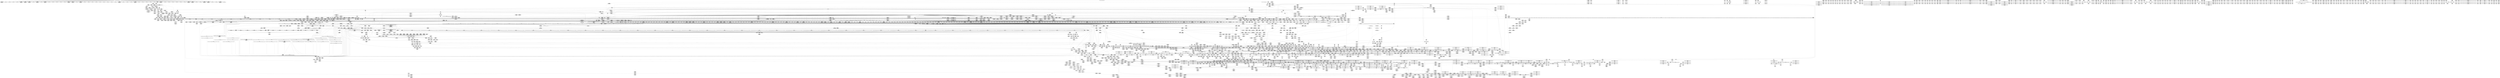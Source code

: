 digraph {
	CE0x495be70 [shape=record,shape=Mrecord,label="{CE0x495be70|tomoyo_get_mode:_tmp12|security/tomoyo/util.c,982}"]
	CE0x4d22fc0 [shape=record,shape=Mrecord,label="{CE0x4d22fc0|tomoyo_fill_path_info:_tmp7|security/tomoyo/util.c,667}"]
	CE0x56e05a0 [shape=record,shape=Mrecord,label="{CE0x56e05a0|i32_4|*Constant*}"]
	CE0x57491a0 [shape=record,shape=Mrecord,label="{CE0x57491a0|tomoyo_check_open_permission:_tmp21|security/tomoyo/file.c,754|*SummSource*}"]
	CE0x3fad330 [shape=record,shape=Mrecord,label="{CE0x3fad330|i64*_getelementptr_inbounds_(_31_x_i64_,_31_x_i64_*___llvm_gcov_ctr43150,_i64_0,_i64_16)|*Constant*|*SummSource*}"]
	CE0x4d32020 [shape=record,shape=Mrecord,label="{CE0x4d32020|tomoyo_path_permission:_type|security/tomoyo/file.c,563|*SummSource*}"]
	CE0x5d58b00 [shape=record,shape=Mrecord,label="{CE0x5d58b00|tomoyo_domain:_tmp4|security/tomoyo/common.h,1205}"]
	CE0x3e0d580 [shape=record,shape=Mrecord,label="{CE0x3e0d580|tomoyo_audit_path_log:_path|security/tomoyo/file.c,168}"]
	CE0x72c50e0 [shape=record,shape=Mrecord,label="{CE0x72c50e0|get_current:_tmp2}"]
	CE0x4ae1240 [shape=record,shape=Mrecord,label="{CE0x4ae1240|GLOBAL:_tomoyo_realpath_from_path|*Constant*|*SummSink*}"]
	CE0x591fd90 [shape=record,shape=Mrecord,label="{CE0x591fd90|tomoyo_domain169:_tmp13|security/tomoyo/common.h,1205|*SummSink*}"]
	CE0x741a380 [shape=record,shape=Mrecord,label="{CE0x741a380|_call_void_mcount()_#3}"]
	CE0x5b3ef50 [shape=record,shape=Mrecord,label="{CE0x5b3ef50|tomoyo_init_request_info:_index|Function::tomoyo_init_request_info&Arg::index::|*SummSource*}"]
	CE0x5d535d0 [shape=record,shape=Mrecord,label="{CE0x5d535d0|tomoyo_get_mode:_cmp11|security/tomoyo/util.c,985|*SummSource*}"]
	CE0x3e28510 [shape=record,shape=Mrecord,label="{CE0x3e28510|GLOBAL:___llvm_gcov_indirect_counter_increment114|*Constant*}"]
	CE0x71019c0 [shape=record,shape=Mrecord,label="{CE0x71019c0|i64_20|*Constant*}"]
	CE0x71cc360 [shape=record,shape=Mrecord,label="{CE0x71cc360|0:_i8,_array:_GCR_.str_private_unnamed_addr_constant_5_x_i8_c_04_02_06_06_00_,_align_1:_elem_1::|security/tomoyo/file.c,738}"]
	CE0x5bfa800 [shape=record,shape=Mrecord,label="{CE0x5bfa800|i64*_getelementptr_inbounds_(_4_x_i64_,_4_x_i64_*___llvm_gcov_ctr33,_i64_0,_i64_3)|*Constant*|*SummSink*}"]
	CE0x590a520 [shape=record,shape=Mrecord,label="{CE0x590a520|tomoyo_const_part_length:_tmp3|security/tomoyo/util.c,624|*SummSource*}"]
	CE0x5c87ba0 [shape=record,shape=Mrecord,label="{CE0x5c87ba0|tomoyo_const_part_length:_tmp27|security/tomoyo/util.c,641|*SummSink*}"]
	CE0x59225c0 [shape=record,shape=Mrecord,label="{CE0x59225c0|i32_49|*Constant*|*SummSink*}"]
	CE0x3d11630 [shape=record,shape=Mrecord,label="{CE0x3d11630|VOIDTB_TE:_CE_6384,6388_|*MultipleSource*|security/tomoyo/util.c,1010|security/tomoyo/file.c,564|Function::tomoyo_get_mode&Arg::ns::}"]
	CE0x4c21080 [shape=record,shape=Mrecord,label="{CE0x4c21080|i64*_getelementptr_inbounds_(_2_x_i64_,_2_x_i64_*___llvm_gcov_ctr22,_i64_0,_i64_0)|*Constant*|*SummSource*}"]
	CE0x7291440 [shape=record,shape=Mrecord,label="{CE0x7291440|tomoyo_check_open_permission:_if.then4|*SummSink*}"]
	CE0x4b752f0 [shape=record,shape=Mrecord,label="{CE0x4b752f0|COLLAPSED:_GCMRE___llvm_gcov_ctr9223_internal_global_2_x_i64_zeroinitializer:_elem_0:default:}"]
	CE0x5a4a600 [shape=record,shape=Mrecord,label="{CE0x5a4a600|get_current161:_entry|*SummSink*}"]
	CE0x4a19b30 [shape=record,shape=Mrecord,label="{CE0x4a19b30|0:_i8,_array:_GCR_tomoyo_p2mac_internal_constant_11_x_i8_c_00_01_01_01_03_04_06_09_0A_13_15_,_align_1:_elem_5::|security/tomoyo/file.c,563}"]
	CE0x5c055a0 [shape=record,shape=Mrecord,label="{CE0x5c055a0|128:_i32,_:_SCMRE_304,312_|*MultipleSource*|Function::tomoyo_file_fcntl&Arg::file::|security/tomoyo/tomoyo.c,315}"]
	CE0x590df70 [shape=record,shape=Mrecord,label="{CE0x590df70|i32_78|*Constant*}"]
	CE0x5c495b0 [shape=record,shape=Mrecord,label="{CE0x5c495b0|rcu_lock_release:_bb}"]
	CE0x59c2390 [shape=record,shape=Mrecord,label="{CE0x59c2390|tomoyo_init_request_info:_tmp5|security/tomoyo/util.c,1004|*SummSink*}"]
	CE0x3ec1fd0 [shape=record,shape=Mrecord,label="{CE0x3ec1fd0|_ret_i1_%retval.0,_!dbg_!38916|security/tomoyo/file.c,156|*SummSource*}"]
	CE0x4d422d0 [shape=record,shape=Mrecord,label="{CE0x4d422d0|tomoyo_get_mode:_tmp17|security/tomoyo/util.c,983}"]
	CE0x3e27ba0 [shape=record,shape=Mrecord,label="{CE0x3e27ba0|i8*_undef|*Constant*}"]
	CE0x49d9d70 [shape=record,shape=Mrecord,label="{CE0x49d9d70|tomoyo_domain:_tmp5|security/tomoyo/common.h,1205|*SummSource*}"]
	CE0x4abfe70 [shape=record,shape=Mrecord,label="{CE0x4abfe70|0:_i8,_array:_GCRE_tomoyo_index2category_constant_39_x_i8_c_00_00_00_00_00_00_00_00_00_00_00_00_00_00_00_00_00_00_00_00_00_00_00_01_01_01_01_01_01_01_01_01_01_01_01_01_01_01_02_,_align_16:_elem_6::|security/tomoyo/util.c,983}"]
	CE0x4d49e90 [shape=record,shape=Mrecord,label="{CE0x4d49e90|tomoyo_const_part_length:_tmp41|security/tomoyo/util.c,644|*SummSource*}"]
	CE0x5b40fc0 [shape=record,shape=Mrecord,label="{CE0x5b40fc0|i64_12|*Constant*}"]
	CE0x4af8ed0 [shape=record,shape=Mrecord,label="{CE0x4af8ed0|i8*_null|*Constant*|*SummSink*}"]
	CE0x4ac0120 [shape=record,shape=Mrecord,label="{CE0x4ac0120|0:_i8,_array:_GCRE_tomoyo_index2category_constant_39_x_i8_c_00_00_00_00_00_00_00_00_00_00_00_00_00_00_00_00_00_00_00_00_00_00_00_01_01_01_01_01_01_01_01_01_01_01_01_01_01_01_02_,_align_16:_elem_7::|security/tomoyo/util.c,983}"]
	CE0x5d82a50 [shape=record,shape=Mrecord,label="{CE0x5d82a50|tomoyo_check_open_permission:_tmp47|security/tomoyo/file.c,770}"]
	CE0x592c480 [shape=record,shape=Mrecord,label="{CE0x592c480|i64_ptrtoint_(i8*_blockaddress(_rcu_lock_acquire,_%__here)_to_i64)|*Constant*|*SummSink*}"]
	CE0x5b44dc0 [shape=record,shape=Mrecord,label="{CE0x5b44dc0|_call_void_mcount()_#3|*SummSink*}"]
	CE0x592f9f0 [shape=record,shape=Mrecord,label="{CE0x592f9f0|tomoyo_check_open_permission:_tmp25|security/tomoyo/file.c,758}"]
	CE0x3e4fd90 [shape=record,shape=Mrecord,label="{CE0x3e4fd90|tomoyo_get_mode:_bb}"]
	CE0x3c2d620 [shape=record,shape=Mrecord,label="{CE0x3c2d620|get_current161:_tmp4|./arch/x86/include/asm/current.h,14|*SummSink*}"]
	CE0x59232e0 [shape=record,shape=Mrecord,label="{CE0x59232e0|tomoyo_const_part_length:_lor.lhs.false23}"]
	CE0x49ccc10 [shape=record,shape=Mrecord,label="{CE0x49ccc10|i32_-1|*Constant*|*SummSource*}"]
	CE0x4a08530 [shape=record,shape=Mrecord,label="{CE0x4a08530|i32_0|*Constant*}"]
	CE0x4ab5410 [shape=record,shape=Mrecord,label="{CE0x4ab5410|tomoyo_get_mode:_tmp2|security/tomoyo/util.c,978|*SummSource*}"]
	CE0x74aa910 [shape=record,shape=Mrecord,label="{CE0x74aa910|tomoyo_check_open_permission:_call21|security/tomoyo/file.c,762|*SummSource*}"]
	CE0x4ac0190 [shape=record,shape=Mrecord,label="{CE0x4ac0190|0:_i8,_array:_GCRE_tomoyo_index2category_constant_39_x_i8_c_00_00_00_00_00_00_00_00_00_00_00_00_00_00_00_00_00_00_00_00_00_00_00_01_01_01_01_01_01_01_01_01_01_01_01_01_01_01_02_,_align_16:_elem_10::|security/tomoyo/util.c,983}"]
	CE0x5cd45f0 [shape=record,shape=Mrecord,label="{CE0x5cd45f0|_ret_void,_!dbg_!38908|include/linux/rcupdate.h,419|*SummSink*}"]
	CE0x4b69f70 [shape=record,shape=Mrecord,label="{CE0x4b69f70|tomoyo_path_permission:_bb|*SummSink*}"]
	CE0x49d0790 [shape=record,shape=Mrecord,label="{CE0x49d0790|128:_i32,_:_SCMRE_163,164_}"]
	CE0x4d375e0 [shape=record,shape=Mrecord,label="{CE0x4d375e0|tomoyo_const_part_length:_tmp17|security/tomoyo/util.c,627|*SummSink*}"]
	CE0x5a3e470 [shape=record,shape=Mrecord,label="{CE0x5a3e470|i64*_getelementptr_inbounds_(_12_x_i64_,_12_x_i64_*___llvm_gcov_ctr31133,_i64_0,_i64_9)|*Constant*|*SummSource*}"]
	CE0x4d3f520 [shape=record,shape=Mrecord,label="{CE0x4d3f520|tomoyo_fill_path_info:_tmp10}"]
	CE0x3d11460 [shape=record,shape=Mrecord,label="{CE0x3d11460|tomoyo_domain:_tmp7|security/tomoyo/common.h,1205|*SummSink*}"]
	CE0x5a17670 [shape=record,shape=Mrecord,label="{CE0x5a17670|tomoyo_check_open_permission:_conv14|security/tomoyo/file.c,761|*SummSink*}"]
	CE0x4d38350 [shape=record,shape=Mrecord,label="{CE0x4d38350|i32_48|*Constant*|*SummSink*}"]
	CE0x5b75810 [shape=record,shape=Mrecord,label="{CE0x5b75810|rcu_lock_acquire:_indirectgoto}"]
	CE0x3e660b0 [shape=record,shape=Mrecord,label="{CE0x3e660b0|128:_i32,_:_SCMRE_16,24_|*MultipleSource*|Function::tomoyo_file_fcntl&Arg::file::|security/tomoyo/tomoyo.c,315}"]
	CE0x678aa80 [shape=record,shape=Mrecord,label="{CE0x678aa80|tomoyo_get_mode:_arrayidx8|security/tomoyo/util.c,983}"]
	CE0x4d71e40 [shape=record,shape=Mrecord,label="{CE0x4d71e40|tomoyo_const_part_length:_tmp50|security/tomoyo/util.c,651|*SummSource*}"]
	CE0x5c4d2c0 [shape=record,shape=Mrecord,label="{CE0x5c4d2c0|tomoyo_check_open_permission:_tmp30|security/tomoyo/file.c,761}"]
	CE0x56e00f0 [shape=record,shape=Mrecord,label="{CE0x56e00f0|tomoyo_fill_path_info:_cmp8|security/tomoyo/util.c,668}"]
	CE0x5b683b0 [shape=record,shape=Mrecord,label="{CE0x5b683b0|i32_0|*Constant*}"]
	CE0x3b5b210 [shape=record,shape=Mrecord,label="{CE0x3b5b210|tomoyo_path_permission:_tmp7|*LoadInst*|security/tomoyo/file.c,565|*SummSource*}"]
	CE0x72570c0 [shape=record,shape=Mrecord,label="{CE0x72570c0|tomoyo_domain169:_call3|security/tomoyo/common.h,1205|*SummSource*}"]
	CE0x3e5abd0 [shape=record,shape=Mrecord,label="{CE0x3e5abd0|tomoyo_check_open_permission:_tmp9|security/tomoyo/file.c,750|*SummSource*}"]
	CE0x3d3cd50 [shape=record,shape=Mrecord,label="{CE0x3d3cd50|_ret_i32_%retval.0,_!dbg_!38935|security/tomoyo/util.c,988|*SummSource*}"]
	CE0x5c3cfe0 [shape=record,shape=Mrecord,label="{CE0x5c3cfe0|128:_i32,_:_SCMRE_384,392_|*MultipleSource*|Function::tomoyo_file_fcntl&Arg::file::|security/tomoyo/tomoyo.c,315}"]
	CE0x7445910 [shape=record,shape=Mrecord,label="{CE0x7445910|i64_3|*Constant*|*SummSource*}"]
	CE0x4b33340 [shape=record,shape=Mrecord,label="{CE0x4b33340|tomoyo_init_request_info:_type|security/tomoyo/util.c,1009}"]
	CE0x70f3e70 [shape=record,shape=Mrecord,label="{CE0x70f3e70|i64**_getelementptr_inbounds_(_3_x_i64*_,_3_x_i64*_*___llvm_gcda_edge_table44,_i64_0,_i64_0)|*Constant*}"]
	CE0x4d3d750 [shape=record,shape=Mrecord,label="{CE0x4d3d750|tomoyo_const_part_length:_tmp18|security/tomoyo/util.c,627}"]
	CE0x49c38b0 [shape=record,shape=Mrecord,label="{CE0x49c38b0|srcu_read_lock:_bb}"]
	CE0x56f3c30 [shape=record,shape=Mrecord,label="{CE0x56f3c30|tomoyo_check_open_permission:_conv6|security/tomoyo/file.c,758}"]
	CE0x723bc90 [shape=record,shape=Mrecord,label="{CE0x723bc90|rcu_lock_acquire:_indirectgoto|*SummSink*}"]
	CE0x4c60610 [shape=record,shape=Mrecord,label="{CE0x4c60610|0:_i8,_array:_GCRE_tomoyo_index2category_constant_39_x_i8_c_00_00_00_00_00_00_00_00_00_00_00_00_00_00_00_00_00_00_00_00_00_00_00_01_01_01_01_01_01_01_01_01_01_01_01_01_01_01_02_,_align_16:_elem_35::|security/tomoyo/util.c,983}"]
	CE0x5747d30 [shape=record,shape=Mrecord,label="{CE0x5747d30|tomoyo_audit_path_log:_bb|*SummSource*}"]
	CE0x71cf990 [shape=record,shape=Mrecord,label="{CE0x71cf990|tomoyo_domain169:_bb|*SummSink*}"]
	CE0x4d21a70 [shape=record,shape=Mrecord,label="{CE0x4d21a70|tomoyo_get_mode:_tmp7|security/tomoyo/util.c,979}"]
	CE0x3e65f10 [shape=record,shape=Mrecord,label="{CE0x3e65f10|128:_i32,_:_SCMRE_14,15_}"]
	CE0x5945d70 [shape=record,shape=Mrecord,label="{CE0x5945d70|i64_1|*Constant*}"]
	CE0x727a480 [shape=record,shape=Mrecord,label="{CE0x727a480|tomoyo_domain169:_tmp4|security/tomoyo/common.h,1205|*SummSource*}"]
	CE0x49c3d70 [shape=record,shape=Mrecord,label="{CE0x49c3d70|tomoyo_path_permission:_type1|security/tomoyo/file.c,564}"]
	CE0x5a658f0 [shape=record,shape=Mrecord,label="{CE0x5a658f0|tomoyo_get_mode:_arrayidx|security/tomoyo/util.c,981|*SummSink*}"]
	CE0x731b7d0 [shape=record,shape=Mrecord,label="{CE0x731b7d0|i64_1|*Constant*}"]
	CE0x74a44e0 [shape=record,shape=Mrecord,label="{CE0x74a44e0|128:_i32,_:_SCMRE_57,58_}"]
	CE0x72e1190 [shape=record,shape=Mrecord,label="{CE0x72e1190|tomoyo_check_open_permission:_tmp37|security/tomoyo/file.c,762|*SummSource*}"]
	CE0x4c40540 [shape=record,shape=Mrecord,label="{CE0x4c40540|get_current:_entry|*SummSink*}"]
	CE0x7245630 [shape=record,shape=Mrecord,label="{CE0x7245630|128:_i32,_:_SCMRE_99,100_}"]
	CE0x72f07f0 [shape=record,shape=Mrecord,label="{CE0x72f07f0|tomoyo_file_fcntl:_tmp14|security/tomoyo/tomoyo.c,317|*SummSink*}"]
	CE0x7181b90 [shape=record,shape=Mrecord,label="{CE0x7181b90|tomoyo_const_part_length:_entry}"]
	CE0x4d498b0 [shape=record,shape=Mrecord,label="{CE0x4d498b0|tomoyo_const_part_length:_tmp40|security/tomoyo/util.c,644|*SummSource*}"]
	CE0x4b33260 [shape=record,shape=Mrecord,label="{CE0x4b33260|i32_10|*Constant*|*SummSink*}"]
	CE0x4a76910 [shape=record,shape=Mrecord,label="{CE0x4a76910|tomoyo_domain:_call3|security/tomoyo/common.h,1205|*SummSource*}"]
	CE0x5bb5000 [shape=record,shape=Mrecord,label="{CE0x5bb5000|i32_0|*Constant*|*SummSource*}"]
	CE0x7199f10 [shape=record,shape=Mrecord,label="{CE0x7199f10|128:_i32,_:_SCMRE_504,512_|*MultipleSource*|Function::tomoyo_file_fcntl&Arg::file::|security/tomoyo/tomoyo.c,315}"]
	CE0x49c4580 [shape=record,shape=Mrecord,label="{CE0x49c4580|tomoyo_path_permission:_type1|security/tomoyo/file.c,564|*SummSource*}"]
	CE0x4965e10 [shape=record,shape=Mrecord,label="{CE0x4965e10|tomoyo_path_permission:_arrayidx|security/tomoyo/file.c,563|*SummSink*}"]
	CE0x5c641a0 [shape=record,shape=Mrecord,label="{CE0x5c641a0|tomoyo_domain169:_tmp13|security/tomoyo/common.h,1205}"]
	CE0x4966370 [shape=record,shape=Mrecord,label="{CE0x4966370|GLOBAL:_tomoyo_p2mac|Global_var:tomoyo_p2mac|*SummSink*}"]
	CE0x5d58990 [shape=record,shape=Mrecord,label="{CE0x5d58990|i64_3|*Constant*}"]
	CE0x4d48b10 [shape=record,shape=Mrecord,label="{CE0x4d48b10|tomoyo_const_part_length:_cmp25|security/tomoyo/util.c,644}"]
	CE0x5c2aee0 [shape=record,shape=Mrecord,label="{CE0x5c2aee0|i64*_getelementptr_inbounds_(_11_x_i64_,_11_x_i64_*___llvm_gcov_ctr54147,_i64_0,_i64_9)|*Constant*|*SummSink*}"]
	CE0x72d2f50 [shape=record,shape=Mrecord,label="{CE0x72d2f50|rcu_lock_release:_entry}"]
	CE0x72e0b50 [shape=record,shape=Mrecord,label="{CE0x72e0b50|tomoyo_check_open_permission:_tmp36|security/tomoyo/file.c,762|*SummSink*}"]
	CE0x5c4c650 [shape=record,shape=Mrecord,label="{CE0x5c4c650|i64_11|*Constant*}"]
	CE0x5826110 [shape=record,shape=Mrecord,label="{CE0x5826110|tomoyo_check_open_permission:_tmp50|security/tomoyo/file.c,772|*SummSink*}"]
	CE0x3c76730 [shape=record,shape=Mrecord,label="{CE0x3c76730|tomoyo_init_request_info:_r|Function::tomoyo_init_request_info&Arg::r::}"]
	CE0x5801070 [shape=record,shape=Mrecord,label="{CE0x5801070|tomoyo_const_part_length:_sw.bb}"]
	CE0x5c218e0 [shape=record,shape=Mrecord,label="{CE0x5c218e0|GLOBAL:___llvm_gcov_ctr28130|Global_var:__llvm_gcov_ctr28130}"]
	CE0x57cf9b0 [shape=record,shape=Mrecord,label="{CE0x57cf9b0|tomoyo_get_realpath:_call|security/tomoyo/file.c,150}"]
	CE0x57bdbb0 [shape=record,shape=Mrecord,label="{CE0x57bdbb0|tomoyo_const_part_length:_tmp13|security/tomoyo/util.c,626}"]
	CE0x719a680 [shape=record,shape=Mrecord,label="{CE0x719a680|i64_4|*Constant*}"]
	CE0x48c2150 [shape=record,shape=Mrecord,label="{CE0x48c2150|tomoyo_path_permission:_filename5|security/tomoyo/file.c,568|*SummSink*}"]
	CE0x4a9a150 [shape=record,shape=Mrecord,label="{CE0x4a9a150|tomoyo_check_open_permission:_entry}"]
	CE0x4aef7e0 [shape=record,shape=Mrecord,label="{CE0x4aef7e0|GLOBAL:_srcu_read_unlock|*Constant*|*SummSource*}"]
	CE0x5949b90 [shape=record,shape=Mrecord,label="{CE0x5949b90|srcu_read_lock:_tmp1|*SummSink*}"]
	CE0x593db10 [shape=record,shape=Mrecord,label="{CE0x593db10|srcu_read_lock:_tmp2|*SummSink*}"]
	CE0x4ab3680 [shape=record,shape=Mrecord,label="{CE0x4ab3680|tomoyo_check_open_permission:_tmp8|security/tomoyo/file.c,750|*SummSink*}"]
	CE0x5bde900 [shape=record,shape=Mrecord,label="{CE0x5bde900|GLOBAL:_lockdep_rcu_suspicious|*Constant*}"]
	CE0x4ac0200 [shape=record,shape=Mrecord,label="{CE0x4ac0200|0:_i8,_array:_GCRE_tomoyo_index2category_constant_39_x_i8_c_00_00_00_00_00_00_00_00_00_00_00_00_00_00_00_00_00_00_00_00_00_00_00_01_01_01_01_01_01_01_01_01_01_01_01_01_01_01_02_,_align_16:_elem_11::|security/tomoyo/util.c,983}"]
	CE0x4c5fe00 [shape=record,shape=Mrecord,label="{CE0x4c5fe00|0:_i8,_array:_GCRE_tomoyo_index2category_constant_39_x_i8_c_00_00_00_00_00_00_00_00_00_00_00_00_00_00_00_00_00_00_00_00_00_00_00_01_01_01_01_01_01_01_01_01_01_01_01_01_01_01_02_,_align_16:_elem_32::|security/tomoyo/util.c,983}"]
	CE0x4d3ff60 [shape=record,shape=Mrecord,label="{CE0x4d3ff60|tomoyo_fill_path_info:_tmp11|security/tomoyo/util.c,667|*SummSource*}"]
	CE0x58c5130 [shape=record,shape=Mrecord,label="{CE0x58c5130|tomoyo_get_mode:_config|security/tomoyo/util.c,981|*SummSink*}"]
	CE0x72d2e10 [shape=record,shape=Mrecord,label="{CE0x72d2e10|GLOBAL:_rcu_lock_release|*Constant*|*SummSource*}"]
	CE0x5c5b360 [shape=record,shape=Mrecord,label="{CE0x5c5b360|i64*_getelementptr_inbounds_(_10_x_i64_,_10_x_i64_*___llvm_gcov_ctr34,_i64_0,_i64_3)|*Constant*|*SummSource*}"]
	CE0x5b30000 [shape=record,shape=Mrecord,label="{CE0x5b30000|tomoyo_read_unlock:_bb}"]
	CE0x4d38760 [shape=record,shape=Mrecord,label="{CE0x4d38760|i32_49|*Constant*}"]
	CE0x4a43de0 [shape=record,shape=Mrecord,label="{CE0x4a43de0|_call_void___llvm_gcov_indirect_counter_increment114(i32*___llvm_gcov_global_state_pred45,_i64**_getelementptr_inbounds_(_3_x_i64*_,_3_x_i64*_*___llvm_gcda_edge_table44,_i64_0,_i64_1)),_!dbg_!38927|security/tomoyo/util.c,634|*SummSource*}"]
	CE0x4d7ae70 [shape=record,shape=Mrecord,label="{CE0x4d7ae70|tomoyo_fill_path_info:_tmp13|*LoadInst*|security/tomoyo/util.c,668|*SummSink*}"]
	CE0x74a4160 [shape=record,shape=Mrecord,label="{CE0x74a4160|tomoyo_file_fcntl:_tmp5|security/tomoyo/tomoyo.c,315}"]
	CE0x5a73620 [shape=record,shape=Mrecord,label="{CE0x5a73620|tomoyo_fill_path_info:_tmp5|security/tomoyo/util.c,667}"]
	CE0x5d586b0 [shape=record,shape=Mrecord,label="{CE0x5d586b0|i64*_getelementptr_inbounds_(_5_x_i64_,_5_x_i64_*___llvm_gcov_ctr28130,_i64_0,_i64_0)|*Constant*}"]
	CE0x4d230a0 [shape=record,shape=Mrecord,label="{CE0x4d230a0|tomoyo_fill_path_info:_tmp7|security/tomoyo/util.c,667|*SummSink*}"]
	CE0x5c3f050 [shape=record,shape=Mrecord,label="{CE0x5c3f050|i64*_getelementptr_inbounds_(_4_x_i64_,_4_x_i64_*___llvm_gcov_ctr24,_i64_0,_i64_3)|*Constant*}"]
	CE0x4a6eb50 [shape=record,shape=Mrecord,label="{CE0x4a6eb50|tomoyo_init_request_info:_domain|Function::tomoyo_init_request_info&Arg::domain::}"]
	CE0x4be96d0 [shape=record,shape=Mrecord,label="{CE0x4be96d0|tomoyo_get_mode:_tmp20|security/tomoyo/util.c,985|*SummSource*}"]
	CE0x71d0d50 [shape=record,shape=Mrecord,label="{CE0x71d0d50|i64_14|*Constant*}"]
	CE0x5923110 [shape=record,shape=Mrecord,label="{CE0x5923110|i64*_getelementptr_inbounds_(_4_x_i64_,_4_x_i64_*___llvm_gcov_ctr33,_i64_0,_i64_0)|*Constant*}"]
	CE0x5c62a10 [shape=record,shape=Mrecord,label="{CE0x5c62a10|tomoyo_get_mode:_arrayidx8|security/tomoyo/util.c,983|*SummSink*}"]
	CE0x74a4690 [shape=record,shape=Mrecord,label="{CE0x74a4690|tomoyo_file_fcntl:_bb}"]
	CE0x5c1e540 [shape=record,shape=Mrecord,label="{CE0x5c1e540|tomoyo_check_open_permission:_error.3|*SummSink*}"]
	CE0x678d080 [shape=record,shape=Mrecord,label="{CE0x678d080|tomoyo_get_mode:_tmp2|security/tomoyo/util.c,978}"]
	CE0x5d77b90 [shape=record,shape=Mrecord,label="{CE0x5d77b90|tomoyo_init_request_info:_tobool|security/tomoyo/util.c,1004|*SummSink*}"]
	CE0x73e6b10 [shape=record,shape=Mrecord,label="{CE0x73e6b10|128:_i32,_:_SCMRE_109,110_}"]
	CE0x3f42510 [shape=record,shape=Mrecord,label="{CE0x3f42510|GLOBAL:_tomoyo_domain|*Constant*|*SummSink*}"]
	CE0x5923060 [shape=record,shape=Mrecord,label="{CE0x5923060|tomoyo_const_part_length:_if.end|*SummSink*}"]
	CE0x71cf170 [shape=record,shape=Mrecord,label="{CE0x71cf170|tomoyo_check_open_permission:_cmp|security/tomoyo/file.c,752}"]
	CE0x7181cc0 [shape=record,shape=Mrecord,label="{CE0x7181cc0|COLLAPSED:_GCMRE___llvm_gcov_ctr54147_internal_global_11_x_i64_zeroinitializer:_elem_0:default:}"]
	CE0x4d5c930 [shape=record,shape=Mrecord,label="{CE0x4d5c930|i64_23|*Constant*|*SummSink*}"]
	CE0x3c76f20 [shape=record,shape=Mrecord,label="{CE0x3c76f20|_ret_%struct.tomoyo_domain_info*_%tmp23,_!dbg_!38929|security/tomoyo/common.h,1205}"]
	CE0x5c49980 [shape=record,shape=Mrecord,label="{CE0x5c49980|tomoyo_const_part_length:_incdec.ptr|security/tomoyo/util.c,626|*SummSource*}"]
	CE0x4a8e8d0 [shape=record,shape=Mrecord,label="{CE0x4a8e8d0|tomoyo_const_part_length:_incdec.ptr19|security/tomoyo/util.c,643}"]
	CE0x71c9660 [shape=record,shape=Mrecord,label="{CE0x71c9660|__llvm_gcov_indirect_counter_increment114:_counters|Function::__llvm_gcov_indirect_counter_increment114&Arg::counters::}"]
	CE0x4abb580 [shape=record,shape=Mrecord,label="{CE0x4abb580|i64*_null|*Constant*}"]
	CE0x5b75420 [shape=record,shape=Mrecord,label="{CE0x5b75420|tomoyo_const_part_length:_while.cond|*SummSink*}"]
	CE0x5b455e0 [shape=record,shape=Mrecord,label="{CE0x5b455e0|tomoyo_domain:_tmp}"]
	CE0x7226500 [shape=record,shape=Mrecord,label="{CE0x7226500|tomoyo_get_realpath:_retval.0}"]
	CE0x4cccf00 [shape=record,shape=Mrecord,label="{CE0x4cccf00|tomoyo_const_part_length:_conv11|security/tomoyo/util.c,641}"]
	CE0x5a17860 [shape=record,shape=Mrecord,label="{CE0x5a17860|tomoyo_check_open_permission:_and15|security/tomoyo/file.c,761}"]
	CE0x4ab2ca0 [shape=record,shape=Mrecord,label="{CE0x4ab2ca0|tomoyo_check_open_permission:_tmp1|*SummSource*}"]
	CE0x3b5b6f0 [shape=record,shape=Mrecord,label="{CE0x3b5b6f0|tomoyo_path_permission:_conv3|security/tomoyo/file.c,565}"]
	CE0x593e5f0 [shape=record,shape=Mrecord,label="{CE0x593e5f0|_call_void_mcount()_#3|*SummSource*}"]
	CE0x5b97220 [shape=record,shape=Mrecord,label="{CE0x5b97220|i64*_getelementptr_inbounds_(_12_x_i64_,_12_x_i64_*___llvm_gcov_ctr31133,_i64_0,_i64_3)|*Constant*}"]
	CE0x723b1f0 [shape=record,shape=Mrecord,label="{CE0x723b1f0|rcu_lock_acquire:___here}"]
	CE0x3d4acb0 [shape=record,shape=Mrecord,label="{CE0x3d4acb0|i32_9|*Constant*}"]
	CE0x4b310f0 [shape=record,shape=Mrecord,label="{CE0x4b310f0|tomoyo_audit_path_log:_param1|security/tomoyo/file.c,169}"]
	CE0x4af65f0 [shape=record,shape=Mrecord,label="{CE0x4af65f0|srcu_read_unlock:_entry|*SummSource*}"]
	CE0x5751910 [shape=record,shape=Mrecord,label="{CE0x5751910|tomoyo_get_mode:_cmp|security/tomoyo/util.c,982}"]
	CE0x679d520 [shape=record,shape=Mrecord,label="{CE0x679d520|tomoyo_init_request_info:_bb|*SummSink*}"]
	CE0x5bfeaf0 [shape=record,shape=Mrecord,label="{CE0x5bfeaf0|128:_i32,_:_SCMRE_214,215_}"]
	CE0x4c41f60 [shape=record,shape=Mrecord,label="{CE0x4c41f60|tomoyo_domain169:_tmp8|security/tomoyo/common.h,1205}"]
	CE0x3c76490 [shape=record,shape=Mrecord,label="{CE0x3c76490|tomoyo_init_request_info:_entry|*SummSource*}"]
	CE0x72c5410 [shape=record,shape=Mrecord,label="{CE0x72c5410|GLOBAL:___llvm_gcov_ctr54147|Global_var:__llvm_gcov_ctr54147}"]
	CE0x72c4bf0 [shape=record,shape=Mrecord,label="{CE0x72c4bf0|tomoyo_domain:_tmp8|security/tomoyo/common.h,1205}"]
	CE0x5b3d4d0 [shape=record,shape=Mrecord,label="{CE0x5b3d4d0|i64*_getelementptr_inbounds_(_22_x_i64_,_22_x_i64_*___llvm_gcov_ctr10,_i64_0,_i64_7)|*Constant*|*SummSource*}"]
	CE0x597e000 [shape=record,shape=Mrecord,label="{CE0x597e000|tomoyo_get_mode:_and|security/tomoyo/util.c,987}"]
	CE0x4ad13d0 [shape=record,shape=Mrecord,label="{CE0x4ad13d0|tomoyo_file_fcntl:_tmp16|security/tomoyo/tomoyo.c,319|*SummSink*}"]
	CE0x4a4d4c0 [shape=record,shape=Mrecord,label="{CE0x4a4d4c0|128:_i32,_:_SCMRE_118,119_}"]
	CE0x592bea0 [shape=record,shape=Mrecord,label="{CE0x592bea0|%struct.lockdep_map*_null|*Constant*|*SummSource*}"]
	CE0x5980e20 [shape=record,shape=Mrecord,label="{CE0x5980e20|GLOBAL:_tomoyo_get_mode|*Constant*|*SummSink*}"]
	CE0x4ccf760 [shape=record,shape=Mrecord,label="{CE0x4ccf760|_switch_i32_%conv8,_label_%sw.epilog_i32_92,_label_%sw.bb_i32_48,_label_%sw.bb9_i32_49,_label_%sw.bb9_i32_50,_label_%sw.bb9_i32_51,_label_%sw.bb9_,_!dbg_!38926|security/tomoyo/util.c,632|*SummSource*}"]
	CE0x4bf5560 [shape=record,shape=Mrecord,label="{CE0x4bf5560|128:_i8*,_1208:_%struct.file*,_:_CMRE_38,39_}"]
	CE0x5bfb6b0 [shape=record,shape=Mrecord,label="{CE0x5bfb6b0|tomoyo_const_part_length:_bb|*SummSink*}"]
	CE0x3d8c3f0 [shape=record,shape=Mrecord,label="{CE0x3d8c3f0|i64*_getelementptr_inbounds_(_4_x_i64_,_4_x_i64_*___llvm_gcov_ctr33,_i64_0,_i64_2)|*Constant*|*SummSource*}"]
	CE0x5a179c0 [shape=record,shape=Mrecord,label="{CE0x5a179c0|tomoyo_check_open_permission:_and15|security/tomoyo/file.c,761|*SummSource*}"]
	CE0x3ccf930 [shape=record,shape=Mrecord,label="{CE0x3ccf930|tomoyo_check_open_permission:_cmp27|security/tomoyo/file.c,770}"]
	CE0x72042d0 [shape=record,shape=Mrecord,label="{CE0x72042d0|rcu_lock_acquire:_tmp7}"]
	CE0x3c13790 [shape=record,shape=Mrecord,label="{CE0x3c13790|tomoyo_check_open_permission:_error.2}"]
	CE0x7204cd0 [shape=record,shape=Mrecord,label="{CE0x7204cd0|get_current:_bb|*SummSource*}"]
	CE0x5a32090 [shape=record,shape=Mrecord,label="{CE0x5a32090|tomoyo_audit_path_log:_idxprom|security/tomoyo/file.c,167|*SummSource*}"]
	CE0x5806b60 [shape=record,shape=Mrecord,label="{CE0x5806b60|tomoyo_domain169:_do.body|*SummSink*}"]
	CE0x48f12e0 [shape=record,shape=Mrecord,label="{CE0x48f12e0|_ret_i32_%retval.0,_!dbg_!38942|security/tomoyo/file.c,575|*SummSource*}"]
	CE0x4a8f6d0 [shape=record,shape=Mrecord,label="{CE0x4a8f6d0|tomoyo_const_part_length:_tmp24|security/tomoyo/util.c,640}"]
	CE0x5913cf0 [shape=record,shape=Mrecord,label="{CE0x5913cf0|i64_1|*Constant*}"]
	CE0x72ab080 [shape=record,shape=Mrecord,label="{CE0x72ab080|tomoyo_check_open_permission:_tmp35|security/tomoyo/file.c,761|*SummSource*}"]
	CE0x590e260 [shape=record,shape=Mrecord,label="{CE0x590e260|tomoyo_domain:_security|security/tomoyo/common.h,1205|*SummSink*}"]
	CE0x4af0f10 [shape=record,shape=Mrecord,label="{CE0x4af0f10|_call_void_lockdep_rcu_suspicious(i8*_getelementptr_inbounds_(_25_x_i8_,_25_x_i8_*_.str8186,_i32_0,_i32_0),_i32_1205,_i8*_getelementptr_inbounds_(_45_x_i8_,_45_x_i8_*_.str5187,_i32_0,_i32_0))_#9,_!dbg_!38917|security/tomoyo/common.h,1205|*SummSource*}"]
	CE0x591fd20 [shape=record,shape=Mrecord,label="{CE0x591fd20|tomoyo_domain169:_tmp13|security/tomoyo/common.h,1205|*SummSource*}"]
	CE0x726e340 [shape=record,shape=Mrecord,label="{CE0x726e340|tomoyo_domain:_tmp9|security/tomoyo/common.h,1205|*SummSource*}"]
	CE0x57bdce0 [shape=record,shape=Mrecord,label="{CE0x57bdce0|tomoyo_const_part_length:_tmp13|security/tomoyo/util.c,626|*SummSource*}"]
	CE0x5bff240 [shape=record,shape=Mrecord,label="{CE0x5bff240|128:_i32,_:_SCMRE_248,256_|*MultipleSource*|Function::tomoyo_file_fcntl&Arg::file::|security/tomoyo/tomoyo.c,315}"]
	CE0x5826400 [shape=record,shape=Mrecord,label="{CE0x5826400|tomoyo_check_open_permission:_tmp51|security/tomoyo/file.c,772|*SummSink*}"]
	CE0x5bedad0 [shape=record,shape=Mrecord,label="{CE0x5bedad0|128:_i32,_:_SCMRE_198,199_}"]
	CE0x72e1690 [shape=record,shape=Mrecord,label="{CE0x72e1690|i32_1024|*Constant*|*SummSource*}"]
	CE0x4ccdf80 [shape=record,shape=Mrecord,label="{CE0x4ccdf80|tomoyo_const_part_length:_tmp23|security/tomoyo/util.c,634|*SummSource*}"]
	CE0x5804c80 [shape=record,shape=Mrecord,label="{CE0x5804c80|tomoyo_check_open_permission:_tmp43|security/tomoyo/file.c,770|*SummSink*}"]
	CE0x48c1f20 [shape=record,shape=Mrecord,label="{CE0x48c1f20|tomoyo_path_permission:_filename5|security/tomoyo/file.c,568}"]
	CE0x3cfa700 [shape=record,shape=Mrecord,label="{CE0x3cfa700|i64*_getelementptr_inbounds_(_10_x_i64_,_10_x_i64_*___llvm_gcov_ctr34,_i64_0,_i64_5)|*Constant*|*SummSource*}"]
	CE0x71cdab0 [shape=record,shape=Mrecord,label="{CE0x71cdab0|tomoyo_check_open_permission:_tmp49|security/tomoyo/file.c,771}"]
	CE0x71c00d0 [shape=record,shape=Mrecord,label="{CE0x71c00d0|tomoyo_path_permission:_mode2|security/tomoyo/file.c,565}"]
	CE0x4d3bf20 [shape=record,shape=Mrecord,label="{CE0x4d3bf20|tomoyo_const_part_length:_if.end18}"]
	CE0x3d07bd0 [shape=record,shape=Mrecord,label="{CE0x3d07bd0|tomoyo_file_fcntl:_tmp12|security/tomoyo/tomoyo.c,316|*SummSource*}"]
	CE0x5b3ced0 [shape=record,shape=Mrecord,label="{CE0x5b3ced0|tomoyo_check_open_permission:_tmp19|security/tomoyo/file.c,753|*SummSource*}"]
	CE0x3ce3170 [shape=record,shape=Mrecord,label="{CE0x3ce3170|tomoyo_get_mode:_tmp14|security/tomoyo/util.c,983|*SummSink*}"]
	CE0x3ca2760 [shape=record,shape=Mrecord,label="{CE0x3ca2760|tomoyo_check_open_permission:_if.end30|*SummSink*}"]
	CE0x5a3e4e0 [shape=record,shape=Mrecord,label="{CE0x5a3e4e0|i64*_getelementptr_inbounds_(_12_x_i64_,_12_x_i64_*___llvm_gcov_ctr31133,_i64_0,_i64_9)|*Constant*|*SummSink*}"]
	CE0x5803d20 [shape=record,shape=Mrecord,label="{CE0x5803d20|128:_i32,_:_SCMRE_1,2_}"]
	CE0x3ee9860 [shape=record,shape=Mrecord,label="{CE0x3ee9860|tomoyo_check_open_permission:_tmp7|security/tomoyo/file.c,743}"]
	CE0x58dec40 [shape=record,shape=Mrecord,label="{CE0x58dec40|i64**_getelementptr_inbounds_(_3_x_i64*_,_3_x_i64*_*___llvm_gcda_edge_table44,_i64_0,_i64_2)|*Constant*|*SummSource*}"]
	CE0x3e05230 [shape=record,shape=Mrecord,label="{CE0x3e05230|0:_%struct.tomoyo_obj_info*,_16:_%struct.tomoyo_domain_info*,_24:_%struct.tomoyo_path_info*,_40:_i8,_72:_i8,_75:_i8,_76:_i8,_77:_i8,_:_SCMRE_30,31_}"]
	CE0x4a19d30 [shape=record,shape=Mrecord,label="{CE0x4a19d30|GLOBAL:_tomoyo_realpath_from_path|*Constant*}"]
	CE0x4afaf20 [shape=record,shape=Mrecord,label="{CE0x4afaf20|_ret_void,_!dbg_!38907|include/linux/srcu.h,238|*SummSource*}"]
	CE0x5904e60 [shape=record,shape=Mrecord,label="{CE0x5904e60|tomoyo_fill_path_info:_tmp1|*SummSink*}"]
	CE0x49d0e60 [shape=record,shape=Mrecord,label="{CE0x49d0e60|128:_i32,_:_SCMRE_139,140_}"]
	CE0x3e2e4e0 [shape=record,shape=Mrecord,label="{CE0x3e2e4e0|GLOBAL:_tomoyo_audit_path_log|*Constant*|*SummSource*}"]
	CE0x5bee020 [shape=record,shape=Mrecord,label="{CE0x5bee020|128:_i32,_:_SCMRE_203,204_}"]
	CE0x49912c0 [shape=record,shape=Mrecord,label="{CE0x49912c0|tomoyo_const_part_length:_lor.lhs.false|*SummSink*}"]
	CE0x4c135a0 [shape=record,shape=Mrecord,label="{CE0x4c135a0|0:_%struct.tomoyo_obj_info*,_16:_%struct.tomoyo_domain_info*,_24:_%struct.tomoyo_path_info*,_40:_i8,_72:_i8,_75:_i8,_76:_i8,_77:_i8,_:_SCMRE_38,39_}"]
	CE0x5bb50c0 [shape=record,shape=Mrecord,label="{CE0x5bb50c0|i32_0|*Constant*|*SummSink*}"]
	CE0x3f423c0 [shape=record,shape=Mrecord,label="{CE0x3f423c0|GLOBAL:_tomoyo_domain|*Constant*|*SummSource*}"]
	CE0x5d95840 [shape=record,shape=Mrecord,label="{CE0x5d95840|i64*_getelementptr_inbounds_(_31_x_i64_,_31_x_i64_*___llvm_gcov_ctr43150,_i64_0,_i64_9)|*Constant*}"]
	CE0x7427c00 [shape=record,shape=Mrecord,label="{CE0x7427c00|tomoyo_get_mode:_arrayidx4|security/tomoyo/util.c,983|*SummSink*}"]
	CE0x49d0580 [shape=record,shape=Mrecord,label="{CE0x49d0580|128:_i32,_:_SCMRE_137,138_}"]
	CE0x4b1e440 [shape=record,shape=Mrecord,label="{CE0x4b1e440|i64_1|*Constant*}"]
	CE0x679d610 [shape=record,shape=Mrecord,label="{CE0x679d610|i64*_getelementptr_inbounds_(_5_x_i64_,_5_x_i64_*___llvm_gcov_ctr32134,_i64_0,_i64_0)|*Constant*|*SummSource*}"]
	CE0x5d46310 [shape=record,shape=Mrecord,label="{CE0x5d46310|tomoyo_audit_path_log:_tmp3|*SummSource*}"]
	CE0x4af6f20 [shape=record,shape=Mrecord,label="{CE0x4af6f20|_ret_void,_!dbg_!38907|include/linux/srcu.h,238|*SummSink*}"]
	CE0x4d71a80 [shape=record,shape=Mrecord,label="{CE0x4d71a80|tomoyo_const_part_length:_tmp49|security/tomoyo/util.c,649|*SummSource*}"]
	CE0x4bc26a0 [shape=record,shape=Mrecord,label="{CE0x4bc26a0|128:_i8*,_1208:_%struct.file*,_:_CMRE_27,28_}"]
	CE0x4d49620 [shape=record,shape=Mrecord,label="{CE0x4d49620|i64_25|*Constant*|*SummSource*}"]
	CE0x4d324c0 [shape=record,shape=Mrecord,label="{CE0x4d324c0|i64*_getelementptr_inbounds_(_2_x_i64_,_2_x_i64_*___llvm_gcov_ctr23,_i64_0,_i64_1)|*Constant*|*SummSink*}"]
	CE0x72ad8c0 [shape=record,shape=Mrecord,label="{CE0x72ad8c0|tomoyo_get_mode:_cmp|security/tomoyo/util.c,982}"]
	CE0x740fc40 [shape=record,shape=Mrecord,label="{CE0x740fc40|tomoyo_file_fcntl:_cmp|security/tomoyo/tomoyo.c,315}"]
	CE0x48f0ae0 [shape=record,shape=Mrecord,label="{CE0x48f0ae0|tomoyo_path_permission:_filename|Function::tomoyo_path_permission&Arg::filename::}"]
	CE0x56b9170 [shape=record,shape=Mrecord,label="{CE0x56b9170|tomoyo_const_part_length:_tmp43|security/tomoyo/util.c,644|*SummSink*}"]
	CE0x5b39cb0 [shape=record,shape=Mrecord,label="{CE0x5b39cb0|tomoyo_const_part_length:_sw.bb|*SummSink*}"]
	CE0x588df30 [shape=record,shape=Mrecord,label="{CE0x588df30|_ret_void,_!dbg_!38929|security/tomoyo/util.c,670|*SummSource*}"]
	CE0x59b76b0 [shape=record,shape=Mrecord,label="{CE0x59b76b0|tomoyo_path_permission:_ns|security/tomoyo/file.c,564}"]
	CE0x5b75280 [shape=record,shape=Mrecord,label="{CE0x5b75280|i64_1|*Constant*}"]
	CE0x5b301b0 [shape=record,shape=Mrecord,label="{CE0x5b301b0|tomoyo_read_unlock:_bb|*SummSource*}"]
	CE0x59478e0 [shape=record,shape=Mrecord,label="{CE0x59478e0|0:_%struct.tomoyo_obj_info*,_16:_%struct.tomoyo_domain_info*,_24:_%struct.tomoyo_path_info*,_40:_i8,_72:_i8,_75:_i8,_76:_i8,_77:_i8,_:_SCMRE_39,40_}"]
	CE0x3c2d5b0 [shape=record,shape=Mrecord,label="{CE0x3c2d5b0|get_current161:_tmp4|./arch/x86/include/asm/current.h,14|*SummSource*}"]
	CE0x5b3c960 [shape=record,shape=Mrecord,label="{CE0x5b3c960|128:_i32,_:_SCMRE_90,91_}"]
	CE0x5a16d10 [shape=record,shape=Mrecord,label="{CE0x5a16d10|tomoyo_check_open_permission:_tmp31|security/tomoyo/file.c,761}"]
	CE0x4abb6d0 [shape=record,shape=Mrecord,label="{CE0x4abb6d0|__llvm_gcov_indirect_counter_increment114:_counter}"]
	CE0x5a730d0 [shape=record,shape=Mrecord,label="{CE0x5a730d0|tomoyo_audit_path_log:_tmp|*SummSource*}"]
	CE0x3c46f10 [shape=record,shape=Mrecord,label="{CE0x3c46f10|tomoyo_init_request_info:_tmp8|security/tomoyo/util.c,1005|*SummSource*}"]
	CE0x49fcaa0 [shape=record,shape=Mrecord,label="{CE0x49fcaa0|tomoyo_domain:_tmp23|security/tomoyo/common.h,1205|*SummSink*}"]
	CE0x57cf7d0 [shape=record,shape=Mrecord,label="{CE0x57cf7d0|_call_void_mcount()_#3|*SummSink*}"]
	CE0x5bc0400 [shape=record,shape=Mrecord,label="{CE0x5bc0400|tomoyo_path_permission:_tmp18|security/tomoyo/file.c,573|*SummSource*}"]
	CE0x4a086f0 [shape=record,shape=Mrecord,label="{CE0x4a086f0|tomoyo_const_part_length:_inc|security/tomoyo/util.c,628}"]
	CE0x3d11820 [shape=record,shape=Mrecord,label="{CE0x3d11820|VOIDTB_TE:_CE_6392,6400_|*MultipleSource*|security/tomoyo/util.c,1010|security/tomoyo/file.c,564|Function::tomoyo_get_mode&Arg::ns::}"]
	CE0x4d70b40 [shape=record,shape=Mrecord,label="{CE0x4d70b40|i64**_getelementptr_inbounds_(_3_x_i64*_,_3_x_i64*_*___llvm_gcda_edge_table44,_i64_0,_i64_0)|*Constant*|*SummSource*}"]
	CE0x5bc0880 [shape=record,shape=Mrecord,label="{CE0x5bc0880|tomoyo_path_permission:_tmp19|security/tomoyo/file.c,573}"]
	CE0x7467330 [shape=record,shape=Mrecord,label="{CE0x7467330|i8*_getelementptr_inbounds_(_45_x_i8_,_45_x_i8_*_.str5187,_i32_0,_i32_0)|*Constant*|*SummSource*}"]
	CE0x56b8c20 [shape=record,shape=Mrecord,label="{CE0x56b8c20|tomoyo_const_part_length:_tmp42|security/tomoyo/util.c,644|*SummSink*}"]
	CE0x72ddbb0 [shape=record,shape=Mrecord,label="{CE0x72ddbb0|srcu_read_unlock:_tmp3|*SummSource*}"]
	CE0x4d3eba0 [shape=record,shape=Mrecord,label="{CE0x4d3eba0|i32_47|*Constant*}"]
	CE0x3d07eb0 [shape=record,shape=Mrecord,label="{CE0x3d07eb0|i64*_getelementptr_inbounds_(_8_x_i64_,_8_x_i64_*___llvm_gcov_ctr41188,_i64_0,_i64_6)|*Constant*|*SummSource*}"]
	CE0x5c86b90 [shape=record,shape=Mrecord,label="{CE0x5c86b90|rcu_lock_release:_tmp5|include/linux/rcupdate.h,423}"]
	CE0x5d5a0f0 [shape=record,shape=Mrecord,label="{CE0x5d5a0f0|0:_i8*,_:_SCMRE_12,14_|*MultipleSource*|security/tomoyo/file.c, 740|security/tomoyo/file.c,747}"]
	CE0x5748d20 [shape=record,shape=Mrecord,label="{CE0x5748d20|tomoyo_check_open_permission:_tmp21|security/tomoyo/file.c,754|*SummSink*}"]
	CE0x495bfa0 [shape=record,shape=Mrecord,label="{CE0x495bfa0|tomoyo_get_mode:_tmp12|security/tomoyo/util.c,982|*SummSource*}"]
	CE0x5c66e20 [shape=record,shape=Mrecord,label="{CE0x5c66e20|tomoyo_path_permission:_tmp24|security/tomoyo/file.c,575}"]
	CE0x5b3eee0 [shape=record,shape=Mrecord,label="{CE0x5b3eee0|tomoyo_init_request_info:_index|Function::tomoyo_init_request_info&Arg::index::|*SummSink*}"]
	CE0x3c53a30 [shape=record,shape=Mrecord,label="{CE0x3c53a30|tomoyo_file_fcntl:_conv|security/tomoyo/tomoyo.c,315|*SummSink*}"]
	CE0x3ec1010 [shape=record,shape=Mrecord,label="{CE0x3ec1010|0:_i8,_array:_GCR_tomoyo_p2mac_internal_constant_11_x_i8_c_00_01_01_01_03_04_06_09_0A_13_15_,_align_1:_elem_6::|security/tomoyo/file.c,563}"]
	CE0x57be4a0 [shape=record,shape=Mrecord,label="{CE0x57be4a0|i64*_getelementptr_inbounds_(_31_x_i64_,_31_x_i64_*___llvm_gcov_ctr43150,_i64_0,_i64_9)|*Constant*|*SummSource*}"]
	CE0x7400310 [shape=record,shape=Mrecord,label="{CE0x7400310|128:_i8*,_1208:_%struct.file*,_:_CMRE_3,4_}"]
	CE0x3c474a0 [shape=record,shape=Mrecord,label="{CE0x3c474a0|tomoyo_check_open_permission:_if.then9}"]
	CE0x5752a90 [shape=record,shape=Mrecord,label="{CE0x5752a90|tomoyo_audit_path_log:_filename|security/tomoyo/file.c,169|*SummSource*}"]
	CE0x3ca1710 [shape=record,shape=Mrecord,label="{CE0x3ca1710|i1_false|*Constant*|*SummSource*}"]
	CE0x5ae2680 [shape=record,shape=Mrecord,label="{CE0x5ae2680|tomoyo_domain:_tobool1|security/tomoyo/common.h,1205|*SummSink*}"]
	CE0x5b68530 [shape=record,shape=Mrecord,label="{CE0x5b68530|tomoyo_domain:_tobool|security/tomoyo/common.h,1205}"]
	CE0x3b5bda0 [shape=record,shape=Mrecord,label="{CE0x3b5bda0|tomoyo_domain169:_tmp1|*SummSource*}"]
	CE0x5c2af50 [shape=record,shape=Mrecord,label="{CE0x5c2af50|tomoyo_domain:_tmp17|security/tomoyo/common.h,1205|*SummSink*}"]
	CE0x71cf550 [shape=record,shape=Mrecord,label="{CE0x71cf550|tomoyo_get_realpath:_buf|Function::tomoyo_get_realpath&Arg::buf::|*SummSink*}"]
	CE0x57546b0 [shape=record,shape=Mrecord,label="{CE0x57546b0|GLOBAL:_tomoyo_init_request_info|*Constant*|*SummSource*}"]
	CE0x5b97130 [shape=record,shape=Mrecord,label="{CE0x5b97130|0:_i8,_array:_GCRE_tomoyo_index2category_constant_39_x_i8_c_00_00_00_00_00_00_00_00_00_00_00_00_00_00_00_00_00_00_00_00_00_00_00_01_01_01_01_01_01_01_01_01_01_01_01_01_01_01_02_,_align_16:_elem_13::|security/tomoyo/util.c,983}"]
	CE0x4b75f00 [shape=record,shape=Mrecord,label="{CE0x4b75f00|tomoyo_check_open_permission:_if.end23}"]
	CE0x7204360 [shape=record,shape=Mrecord,label="{CE0x7204360|rcu_lock_acquire:_tmp7|*SummSource*}"]
	CE0x59c2dd0 [shape=record,shape=Mrecord,label="{CE0x59c2dd0|tomoyo_get_realpath:_tmp10|security/tomoyo/file.c,155}"]
	CE0x7400900 [shape=record,shape=Mrecord,label="{CE0x7400900|128:_i8*,_1208:_%struct.file*,_:_CMRE_8,16_|*MultipleSource*|security/tomoyo/common.h,1205|security/tomoyo/common.h,1205}"]
	CE0x73ffad0 [shape=record,shape=Mrecord,label="{CE0x73ffad0|tomoyo_domain169:_security|security/tomoyo/common.h,1205|*SummSource*}"]
	CE0x713db30 [shape=record,shape=Mrecord,label="{CE0x713db30|i64*_getelementptr_inbounds_(_2_x_i64_,_2_x_i64_*___llvm_gcov_ctr9223,_i64_0,_i64_1)|*Constant*|*SummSource*}"]
	CE0x4d41200 [shape=record,shape=Mrecord,label="{CE0x4d41200|GLOBAL:_current_task|Global_var:current_task|*SummSink*}"]
	CE0x72c4e40 [shape=record,shape=Mrecord,label="{CE0x72c4e40|0:_i8,_:_GCMR_tomoyo_domain.__warned_internal_global_i8_0,_section_.data.unlikely_,_align_1:_elem_0:default:}"]
	CE0x4abb220 [shape=record,shape=Mrecord,label="{CE0x4abb220|tomoyo_const_part_length:_tmp3|security/tomoyo/util.c,624|*SummSink*}"]
	CE0x574db60 [shape=record,shape=Mrecord,label="{CE0x574db60|tomoyo_audit_path_log:_path2|security/tomoyo/file.c,169|*SummSource*}"]
	CE0x58e2040 [shape=record,shape=Mrecord,label="{CE0x58e2040|i32_8|*Constant*}"]
	CE0x592ba10 [shape=record,shape=Mrecord,label="{CE0x592ba10|i32_2|*Constant*}"]
	CE0x4d6bad0 [shape=record,shape=Mrecord,label="{CE0x4d6bad0|tomoyo_check_open_permission:_obj|security/tomoyo/file.c, 742|*SummSource*}"]
	CE0x3c12ee0 [shape=record,shape=Mrecord,label="{CE0x3c12ee0|tomoyo_check_open_permission:_tmp39|security/tomoyo/file.c,766}"]
	CE0x71cf5c0 [shape=record,shape=Mrecord,label="{CE0x71cf5c0|tomoyo_check_open_permission:_tmp12|security/tomoyo/file.c,750}"]
	CE0x3ec1380 [shape=record,shape=Mrecord,label="{CE0x3ec1380|GLOBAL:___llvm_gcov_ctr32134|Global_var:__llvm_gcov_ctr32134|*SummSource*}"]
	CE0x5c21de0 [shape=record,shape=Mrecord,label="{CE0x5c21de0|tomoyo_get_mode:_tmp1|*SummSink*}"]
	CE0x4d330e0 [shape=record,shape=Mrecord,label="{CE0x4d330e0|i64*_getelementptr_inbounds_(_2_x_i64_,_2_x_i64_*___llvm_gcov_ctr53148,_i64_0,_i64_0)|*Constant*|*SummSource*}"]
	CE0x58e24f0 [shape=record,shape=Mrecord,label="{CE0x58e24f0|tomoyo_domain169:_tmp9|security/tomoyo/common.h,1205|*SummSource*}"]
	CE0x5b41090 [shape=record,shape=Mrecord,label="{CE0x5b41090|i64_12|*Constant*|*SummSource*}"]
	CE0x574d2f0 [shape=record,shape=Mrecord,label="{CE0x574d2f0|i64*_getelementptr_inbounds_(_2_x_i64_,_2_x_i64_*___llvm_gcov_ctr21,_i64_0,_i64_1)|*Constant*}"]
	CE0x5bfee20 [shape=record,shape=Mrecord,label="{CE0x5bfee20|128:_i32,_:_SCMRE_224,232_|*MultipleSource*|Function::tomoyo_file_fcntl&Arg::file::|security/tomoyo/tomoyo.c,315}"]
	CE0x72d1170 [shape=record,shape=Mrecord,label="{CE0x72d1170|i32_1|*Constant*}"]
	CE0x7257590 [shape=record,shape=Mrecord,label="{CE0x7257590|tomoyo_check_open_permission:_path|Function::tomoyo_check_open_permission&Arg::path::|*SummSink*}"]
	CE0x5ae4830 [shape=record,shape=Mrecord,label="{CE0x5ae4830|tomoyo_check_open_permission:_if.then|*SummSource*}"]
	CE0x5c9a480 [shape=record,shape=Mrecord,label="{CE0x5c9a480|0:_i8,_array:_GCRE_tomoyo_index2category_constant_39_x_i8_c_00_00_00_00_00_00_00_00_00_00_00_00_00_00_00_00_00_00_00_00_00_00_00_01_01_01_01_01_01_01_01_01_01_01_01_01_01_01_02_,_align_16:_elem_22::|security/tomoyo/util.c,983}"]
	CE0x4ccd230 [shape=record,shape=Mrecord,label="{CE0x4ccd230|tomoyo_const_part_length:_conv11|security/tomoyo/util.c,641|*SummSink*}"]
	CE0x72ad020 [shape=record,shape=Mrecord,label="{CE0x72ad020|tomoyo_get_mode:_tmp2|security/tomoyo/util.c,978|*SummSink*}"]
	CE0x4d3a820 [shape=record,shape=Mrecord,label="{CE0x4d3a820|tomoyo_const_part_length:_if.then27|*SummSink*}"]
	CE0x58d14e0 [shape=record,shape=Mrecord,label="{CE0x58d14e0|tomoyo_domain169:_tmp3|*SummSource*}"]
	CE0x7101520 [shape=record,shape=Mrecord,label="{CE0x7101520|tomoyo_const_part_length:_cmp15|security/tomoyo/util.c,641|*SummSink*}"]
	CE0x56e6680 [shape=record,shape=Mrecord,label="{CE0x56e6680|tomoyo_get_mode:_tmp19|security/tomoyo/util.c,985}"]
	CE0x4d01220 [shape=record,shape=Mrecord,label="{CE0x4d01220|tomoyo_const_part_length:_if.then5}"]
	CE0x5808370 [shape=record,shape=Mrecord,label="{CE0x5808370|tomoyo_get_realpath:_tmp1}"]
	CE0x5bde770 [shape=record,shape=Mrecord,label="{CE0x5bde770|i64*_getelementptr_inbounds_(_11_x_i64_,_11_x_i64_*___llvm_gcov_ctr54147,_i64_0,_i64_8)|*Constant*|*SummSource*}"]
	CE0x6794970 [shape=record,shape=Mrecord,label="{CE0x6794970|tomoyo_get_realpath:_tmp11|security/tomoyo/file.c,156}"]
	CE0x49c3e50 [shape=record,shape=Mrecord,label="{CE0x49c3e50|i64*_getelementptr_inbounds_(_10_x_i64_,_10_x_i64_*___llvm_gcov_ctr34,_i64_0,_i64_4)|*Constant*}"]
	CE0x4d233b0 [shape=record,shape=Mrecord,label="{CE0x4d233b0|i64*_getelementptr_inbounds_(_5_x_i64_,_5_x_i64_*___llvm_gcov_ctr28130,_i64_0,_i64_4)|*Constant*|*SummSink*}"]
	CE0x5b3f7a0 [shape=record,shape=Mrecord,label="{CE0x5b3f7a0|tomoyo_domain169:_bb|*SummSource*}"]
	CE0x71cdc50 [shape=record,shape=Mrecord,label="{CE0x71cdc50|tomoyo_check_open_permission:_tmp49|security/tomoyo/file.c,771|*SummSource*}"]
	CE0x5b44bc0 [shape=record,shape=Mrecord,label="{CE0x5b44bc0|tomoyo_audit_path_log:_tmp4|security/tomoyo/file.c,168}"]
	CE0x5b75560 [shape=record,shape=Mrecord,label="{CE0x5b75560|tomoyo_const_part_length:_if.end|*SummSource*}"]
	CE0x3f93ee0 [shape=record,shape=Mrecord,label="{CE0x3f93ee0|tomoyo_get_mode:_tmp24|security/tomoyo/util.c,986|*SummSource*}"]
	CE0x4c9cd00 [shape=record,shape=Mrecord,label="{CE0x4c9cd00|128:_i32,_:_SCMRE_456,464_|*MultipleSource*|Function::tomoyo_file_fcntl&Arg::file::|security/tomoyo/tomoyo.c,315}"]
	CE0x4a43700 [shape=record,shape=Mrecord,label="{CE0x4a43700|tomoyo_const_part_length:_while.body|*SummSink*}"]
	CE0x5af2300 [shape=record,shape=Mrecord,label="{CE0x5af2300|tomoyo_path_permission:_param|security/tomoyo/file.c,568|*SummSink*}"]
	CE0x4a2baf0 [shape=record,shape=Mrecord,label="{CE0x4a2baf0|tomoyo_get_mode:_if.then|*SummSink*}"]
	CE0x3d8c850 [shape=record,shape=Mrecord,label="{CE0x3d8c850|i64*_getelementptr_inbounds_(_31_x_i64_,_31_x_i64_*___llvm_gcov_ctr43150,_i64_0,_i64_4)|*Constant*|*SummSource*}"]
	CE0x497a800 [shape=record,shape=Mrecord,label="{CE0x497a800|i64*_getelementptr_inbounds_(_22_x_i64_,_22_x_i64_*___llvm_gcov_ctr10,_i64_0,_i64_17)|*Constant*|*SummSource*}"]
	CE0x73e7670 [shape=record,shape=Mrecord,label="{CE0x73e7670|tomoyo_file_fcntl:_bb|*SummSource*}"]
	CE0x4990650 [shape=record,shape=Mrecord,label="{CE0x4990650|rcu_lock_release:_tmp3}"]
	CE0x72d37b0 [shape=record,shape=Mrecord,label="{CE0x72d37b0|srcu_read_unlock:_dep_map|include/linux/srcu.h,236|*SummSink*}"]
	CE0x71cc0a0 [shape=record,shape=Mrecord,label="{CE0x71cc0a0|0:_i8,_array:_GCR_.str_private_unnamed_addr_constant_5_x_i8_c_04_02_06_06_00_,_align_1:_elem_0::|security/tomoyo/file.c,738}"]
	CE0x3ca20e0 [shape=record,shape=Mrecord,label="{CE0x3ca20e0|i32_4|*Constant*}"]
	CE0x5c62b80 [shape=record,shape=Mrecord,label="{CE0x5c62b80|tomoyo_get_mode:_tmp17|security/tomoyo/util.c,983|*SummSink*}"]
	CE0x5b74260 [shape=record,shape=Mrecord,label="{CE0x5b74260|tomoyo_const_part_length:_len.0}"]
	CE0x678a600 [shape=record,shape=Mrecord,label="{CE0x678a600|i64_1|*Constant*}"]
	CE0x4ad3050 [shape=record,shape=Mrecord,label="{CE0x4ad3050|rcu_lock_release:_tmp4|include/linux/rcupdate.h,423}"]
	CE0x590e790 [shape=record,shape=Mrecord,label="{CE0x590e790|tomoyo_domain:_tmp21|security/tomoyo/common.h,1205|*SummSource*}"]
	CE0x4b32e30 [shape=record,shape=Mrecord,label="{CE0x4b32e30|tomoyo_init_request_info:_profile3|security/tomoyo/util.c,1008|*SummSink*}"]
	CE0x748ec40 [shape=record,shape=Mrecord,label="{CE0x748ec40|i64*_getelementptr_inbounds_(_8_x_i64_,_8_x_i64_*___llvm_gcov_ctr41188,_i64_0,_i64_7)|*Constant*|*SummSource*}"]
	CE0x5969dc0 [shape=record,shape=Mrecord,label="{CE0x5969dc0|_ret_void|*SummSink*}"]
	CE0x71c8a70 [shape=record,shape=Mrecord,label="{CE0x71c8a70|0:_i64*,_array:_GCR___llvm_gcda_edge_table44_internal_unnamed_addr_constant_3_x_i64*_i64*_getelementptr_inbounds_(_31_x_i64_,_31_x_i64_*___llvm_gcov_ctr43150,_i64_0,_i64_10),_i64*_getelementptr_inbounds_(_31_x_i64_,_31_x_i64_*___llvm_gcov_ctr43150,_i64_0,_i64_11),_i64*_getelementptr_inbounds_(_31_x_i64_,_31_x_i64_*___llvm_gcov_ctr43150,_i64_0,_i64_15)_:_elem_0::}"]
	CE0x3d07940 [shape=record,shape=Mrecord,label="{CE0x3d07940|i64*_getelementptr_inbounds_(_8_x_i64_,_8_x_i64_*___llvm_gcov_ctr41188,_i64_0,_i64_6)|*Constant*}"]
	CE0x3ddec80 [shape=record,shape=Mrecord,label="{CE0x3ddec80|_ret_i32_%call,_!dbg_!38907|include/linux/srcu.h,223|*SummSink*}"]
	CE0x70f27a0 [shape=record,shape=Mrecord,label="{CE0x70f27a0|i32_4|*Constant*}"]
	CE0x7279d10 [shape=record,shape=Mrecord,label="{CE0x7279d10|tomoyo_check_open_permission:_tmp2|security/tomoyo/file.c,738|*SummSource*}"]
	CE0x5bde890 [shape=record,shape=Mrecord,label="{CE0x5bde890|tomoyo_domain:_tmp15|security/tomoyo/common.h,1205|*SummSink*}"]
	CE0x743e110 [shape=record,shape=Mrecord,label="{CE0x743e110|tomoyo_get_realpath:_tmp8|security/tomoyo/file.c,152|*SummSink*}"]
	CE0x7173d60 [shape=record,shape=Mrecord,label="{CE0x7173d60|tomoyo_init_request_info:_tmp6|security/tomoyo/util.c,1004|*SummSink*}"]
	CE0x5914290 [shape=record,shape=Mrecord,label="{CE0x5914290|tomoyo_domain:_tmp2|*SummSink*}"]
	CE0x5c87450 [shape=record,shape=Mrecord,label="{CE0x5c87450|_call_void_lock_release(%struct.lockdep_map*_%map,_i32_1,_i64_ptrtoint_(i8*_blockaddress(_rcu_lock_release,_%__here)_to_i64))_#9,_!dbg_!38907|include/linux/rcupdate.h,423|*SummSource*}"]
	CE0x5a31b70 [shape=record,shape=Mrecord,label="{CE0x5a31b70|rcu_lock_acquire:_tmp}"]
	CE0x49d9c70 [shape=record,shape=Mrecord,label="{CE0x49d9c70|tomoyo_domain:_call|security/tomoyo/common.h,1205|*SummSink*}"]
	CE0x590e660 [shape=record,shape=Mrecord,label="{CE0x590e660|tomoyo_domain:_tmp21|security/tomoyo/common.h,1205}"]
	CE0x5c1e420 [shape=record,shape=Mrecord,label="{CE0x5c1e420|tomoyo_check_open_permission:_error.3}"]
	CE0x3ccfbf0 [shape=record,shape=Mrecord,label="{CE0x3ccfbf0|tomoyo_check_open_permission:_cmp27|security/tomoyo/file.c,770|*SummSink*}"]
	CE0x4d35c30 [shape=record,shape=Mrecord,label="{CE0x4d35c30|0:_i8*,_array:_GCRE_tomoyo_path_keyword_external_constant_11_x_i8*_:_elem_6::|security/tomoyo/file.c,167}"]
	CE0x499e140 [shape=record,shape=Mrecord,label="{CE0x499e140|i64_3|*Constant*}"]
	CE0x592bb60 [shape=record,shape=Mrecord,label="{CE0x592bb60|%struct.lockdep_map*_null|*Constant*}"]
	CE0x5d2bfe0 [shape=record,shape=Mrecord,label="{CE0x5d2bfe0|i64_6|*Constant*|*SummSource*}"]
	CE0x7198930 [shape=record,shape=Mrecord,label="{CE0x7198930|tomoyo_path_permission:_tmp22|security/tomoyo/file.c,574|*SummSource*}"]
	CE0x588e960 [shape=record,shape=Mrecord,label="{CE0x588e960|i32_2|*Constant*}"]
	CE0x3e5aa20 [shape=record,shape=Mrecord,label="{CE0x3e5aa20|GLOBAL:___llvm_gcov_ctr10|Global_var:__llvm_gcov_ctr10|*SummSource*}"]
	CE0x4d70bb0 [shape=record,shape=Mrecord,label="{CE0x4d70bb0|i64**_getelementptr_inbounds_(_3_x_i64*_,_3_x_i64*_*___llvm_gcda_edge_table44,_i64_0,_i64_0)|*Constant*|*SummSink*}"]
	CE0x5bfb310 [shape=record,shape=Mrecord,label="{CE0x5bfb310|rcu_lock_release:_tmp6|*SummSink*}"]
	CE0x4d3ec60 [shape=record,shape=Mrecord,label="{CE0x4d3ec60|i32_47|*Constant*|*SummSource*}"]
	CE0x4bdd080 [shape=record,shape=Mrecord,label="{CE0x4bdd080|tomoyo_get_mode:_call|security/tomoyo/util.c,980}"]
	CE0x4990120 [shape=record,shape=Mrecord,label="{CE0x4990120|i64*_getelementptr_inbounds_(_4_x_i64_,_4_x_i64_*___llvm_gcov_ctr33,_i64_0,_i64_2)|*Constant*}"]
	CE0x4a4dcd0 [shape=record,shape=Mrecord,label="{CE0x4a4dcd0|tomoyo_file_fcntl:_if.then|*SummSink*}"]
	CE0x3b52010 [shape=record,shape=Mrecord,label="{CE0x3b52010|128:_i32,_:_SCMRE_24,32_|*MultipleSource*|Function::tomoyo_file_fcntl&Arg::file::|security/tomoyo/tomoyo.c,315}"]
	CE0x49d97e0 [shape=record,shape=Mrecord,label="{CE0x49d97e0|i64*_getelementptr_inbounds_(_11_x_i64_,_11_x_i64_*___llvm_gcov_ctr54147,_i64_0,_i64_10)|*Constant*|*SummSink*}"]
	CE0x5af8250 [shape=record,shape=Mrecord,label="{CE0x5af8250|tomoyo_domain169:_land.lhs.true2|*SummSink*}"]
	CE0x5b85c80 [shape=record,shape=Mrecord,label="{CE0x5b85c80|tomoyo_domain:_tmp9|security/tomoyo/common.h,1205}"]
	CE0x7205ab0 [shape=record,shape=Mrecord,label="{CE0x7205ab0|i64*_getelementptr_inbounds_(_2_x_i64_,_2_x_i64_*___llvm_gcov_ctr53148,_i64_0,_i64_1)|*Constant*}"]
	CE0x4bdc760 [shape=record,shape=Mrecord,label="{CE0x4bdc760|get_current:_tmp|*SummSink*}"]
	CE0x6788460 [shape=record,shape=Mrecord,label="{CE0x6788460|i64*_getelementptr_inbounds_(_5_x_i64_,_5_x_i64_*___llvm_gcov_ctr32134,_i64_0,_i64_4)|*Constant*|*SummSource*}"]
	CE0x4bf4c50 [shape=record,shape=Mrecord,label="{CE0x4bf4c50|128:_i8*,_1208:_%struct.file*,_:_CMRE_31,32_}"]
	CE0x4af0430 [shape=record,shape=Mrecord,label="{CE0x4af0430|tomoyo_domain169:_call|security/tomoyo/common.h,1205}"]
	CE0x3ddf8d0 [shape=record,shape=Mrecord,label="{CE0x3ddf8d0|tomoyo_check_open_permission:_call|security/tomoyo/file.c,749}"]
	CE0x49666f0 [shape=record,shape=Mrecord,label="{CE0x49666f0|_call_void_mcount()_#3|*SummSink*}"]
	CE0x4d5c4e0 [shape=record,shape=Mrecord,label="{CE0x4d5c4e0|i64_22|*Constant*|*SummSource*}"]
	CE0x3ec1260 [shape=record,shape=Mrecord,label="{CE0x3ec1260|0:_i8,_array:_GCR_tomoyo_p2mac_internal_constant_11_x_i8_c_00_01_01_01_03_04_06_09_0A_13_15_,_align_1:_elem_7::|security/tomoyo/file.c,563}"]
	CE0x580c400 [shape=record,shape=Mrecord,label="{CE0x580c400|tomoyo_get_mode:_arrayidx|security/tomoyo/util.c,981}"]
	CE0x4af05c0 [shape=record,shape=Mrecord,label="{CE0x4af05c0|0:_i8,_array:_GCR_.str_private_unnamed_addr_constant_5_x_i8_c_04_02_06_06_00_,_align_1:_elem_3::|security/tomoyo/file.c,738}"]
	CE0x5784970 [shape=record,shape=Mrecord,label="{CE0x5784970|tomoyo_domain169:_tmp19|security/tomoyo/common.h,1205}"]
	CE0x72ef050 [shape=record,shape=Mrecord,label="{CE0x72ef050|tomoyo_path_permission:_tmp10|security/tomoyo/file.c,565}"]
	CE0x71f8c30 [shape=record,shape=Mrecord,label="{CE0x71f8c30|tomoyo_get_mode:_tmp6|security/tomoyo/util.c,978|*SummSource*}"]
	CE0x3d097b0 [shape=record,shape=Mrecord,label="{CE0x3d097b0|tomoyo_check_open_permission:_if.end23|*SummSink*}"]
	CE0x4be9120 [shape=record,shape=Mrecord,label="{CE0x4be9120|tomoyo_get_mode:_tmp19|security/tomoyo/util.c,985|*SummSource*}"]
	CE0x574dcd0 [shape=record,shape=Mrecord,label="{CE0x574dcd0|tomoyo_audit_path_log:_path2|security/tomoyo/file.c,169|*SummSink*}"]
	CE0x4d5d2b0 [shape=record,shape=Mrecord,label="{CE0x4d5d2b0|tomoyo_const_part_length:_tmp37|security/tomoyo/util.c,644|*SummSink*}"]
	CE0x5a4e5b0 [shape=record,shape=Mrecord,label="{CE0x5a4e5b0|tomoyo_check_open_permission:_tmp3|security/tomoyo/file.c,741|*SummSource*}"]
	CE0x5bc6a10 [shape=record,shape=Mrecord,label="{CE0x5bc6a10|128:_i32,_:_SCMRE_187,188_}"]
	CE0x4a2b2f0 [shape=record,shape=Mrecord,label="{CE0x4a2b2f0|i32_255|*Constant*}"]
	CE0x4d7a470 [shape=record,shape=Mrecord,label="{CE0x4d7a470|tomoyo_fill_path_info:_const_len6|security/tomoyo/util.c,668}"]
	CE0x58041d0 [shape=record,shape=Mrecord,label="{CE0x58041d0|_ret_void,_!dbg_!38904|security/tomoyo/common.h,1110|*SummSource*}"]
	CE0x678a070 [shape=record,shape=Mrecord,label="{CE0x678a070|tomoyo_audit_path_log:_param1|security/tomoyo/file.c,169|*SummSink*}"]
	CE0x7174be0 [shape=record,shape=Mrecord,label="{CE0x7174be0|tomoyo_check_open_permission:_land.lhs.true|*SummSource*}"]
	CE0x67895c0 [shape=record,shape=Mrecord,label="{CE0x67895c0|tomoyo_domain169:_tmp|*SummSink*}"]
	CE0x4a09510 [shape=record,shape=Mrecord,label="{CE0x4a09510|tomoyo_const_part_length:_sw.bb9|*SummSink*}"]
	CE0x3da30d0 [shape=record,shape=Mrecord,label="{CE0x3da30d0|128:_i32,_:_SCMRE_149,150_}"]
	CE0x5bc0dd0 [shape=record,shape=Mrecord,label="{CE0x5bc0dd0|tomoyo_file_fcntl:_f_flags|security/tomoyo/tomoyo.c,315|*SummSource*}"]
	CE0x4d46bf0 [shape=record,shape=Mrecord,label="{CE0x4d46bf0|tomoyo_fill_path_info:_arrayidx|security/tomoyo/util.c,667}"]
	CE0x4b74ed0 [shape=record,shape=Mrecord,label="{CE0x4b74ed0|get_current161:_tmp}"]
	CE0x5b099d0 [shape=record,shape=Mrecord,label="{CE0x5b099d0|tomoyo_domain169:_tmp17|security/tomoyo/common.h,1205|*SummSource*}"]
	CE0x499e5e0 [shape=record,shape=Mrecord,label="{CE0x499e5e0|tomoyo_file_fcntl:_xor|security/tomoyo/tomoyo.c,315|*SummSource*}"]
	CE0x5baaa60 [shape=record,shape=Mrecord,label="{CE0x5baaa60|i64*_getelementptr_inbounds_(_4_x_i64_,_4_x_i64_*___llvm_gcov_ctr24,_i64_0,_i64_1)|*Constant*}"]
	CE0x732f1d0 [shape=record,shape=Mrecord,label="{CE0x732f1d0|tomoyo_get_mode:_conv5|security/tomoyo/util.c,983|*SummSource*}"]
	CE0x5d821b0 [shape=record,shape=Mrecord,label="{CE0x5d821b0|tomoyo_check_open_permission:_tmp44|security/tomoyo/file.c,770|*SummSink*}"]
	CE0x3c946e0 [shape=record,shape=Mrecord,label="{CE0x3c946e0|i64*_getelementptr_inbounds_(_12_x_i64_,_12_x_i64_*___llvm_gcov_ctr31133,_i64_0,_i64_11)|*Constant*|*SummSink*}"]
	CE0x593fca0 [shape=record,shape=Mrecord,label="{CE0x593fca0|128:_i32,_:_SCMRE_94,95_}"]
	CE0x4aef770 [shape=record,shape=Mrecord,label="{CE0x4aef770|_call_void_srcu_read_unlock(%struct.srcu_struct*_tomoyo_ss,_i32_%idx)_#9,_!dbg_!38903|security/tomoyo/common.h,1109|*SummSource*}"]
	CE0x4bc2920 [shape=record,shape=Mrecord,label="{CE0x4bc2920|128:_i8*,_1208:_%struct.file*,_:_CMRE_29,30_}"]
	CE0x4d40890 [shape=record,shape=Mrecord,label="{CE0x4d40890|i64*_getelementptr_inbounds_(_5_x_i64_,_5_x_i64_*___llvm_gcov_ctr32134,_i64_0,_i64_3)|*Constant*|*SummSource*}"]
	CE0x6793b70 [shape=record,shape=Mrecord,label="{CE0x6793b70|srcu_read_unlock:_sp|Function::srcu_read_unlock&Arg::sp::|*SummSource*}"]
	CE0x4c41da0 [shape=record,shape=Mrecord,label="{CE0x4c41da0|0:_i8,_:_GCMR_tomoyo_domain.__warned170_internal_global_i8_0,_section_.data.unlikely_,_align_1:_elem_0:default:}"]
	CE0x4d573a0 [shape=record,shape=Mrecord,label="{CE0x4d573a0|tomoyo_get_mode:_if.end9}"]
	CE0x5745980 [shape=record,shape=Mrecord,label="{CE0x5745980|tomoyo_get_mode:_return|*SummSource*}"]
	CE0x5800230 [shape=record,shape=Mrecord,label="{CE0x5800230|i64*_null|*Constant*|*SummSink*}"]
	CE0x4a934c0 [shape=record,shape=Mrecord,label="{CE0x4a934c0|tomoyo_domain169:_tmp15|security/tomoyo/common.h,1205|*SummSink*}"]
	CE0x497b870 [shape=record,shape=Mrecord,label="{CE0x497b870|i32_-12|*Constant*|*SummSource*}"]
	CE0x3d31450 [shape=record,shape=Mrecord,label="{CE0x3d31450|0:_%struct.tomoyo_obj_info*,_16:_%struct.tomoyo_domain_info*,_24:_%struct.tomoyo_path_info*,_40:_i8,_72:_i8,_75:_i8,_76:_i8,_77:_i8,_:_SCMRE_28,29_}"]
	CE0x3d4e710 [shape=record,shape=Mrecord,label="{CE0x3d4e710|i64*_getelementptr_inbounds_(_2_x_i64_,_2_x_i64_*___llvm_gcov_ctr31,_i64_0,_i64_1)|*Constant*|*SummSink*}"]
	CE0x4d20df0 [shape=record,shape=Mrecord,label="{CE0x4d20df0|_call_void_mcount()_#3|*SummSink*}"]
	CE0x4d410b0 [shape=record,shape=Mrecord,label="{CE0x4d410b0|GLOBAL:_current_task|Global_var:current_task|*SummSource*}"]
	CE0x5c62430 [shape=record,shape=Mrecord,label="{CE0x5c62430|tomoyo_get_mode:_config7|security/tomoyo/util.c,983|*SummSource*}"]
	CE0x3e25b80 [shape=record,shape=Mrecord,label="{CE0x3e25b80|_ret_i1_%retval.0,_!dbg_!38916|security/tomoyo/file.c,156}"]
	CE0x3e27d70 [shape=record,shape=Mrecord,label="{CE0x3e27d70|__llvm_gcov_indirect_counter_increment114:_exit}"]
	CE0x71d0760 [shape=record,shape=Mrecord,label="{CE0x71d0760|tomoyo_check_open_permission:_tobool16|security/tomoyo/file.c,761|*SummSink*}"]
	CE0x57cfbe0 [shape=record,shape=Mrecord,label="{CE0x57cfbe0|tomoyo_fill_path_info:_conv|security/tomoyo/util.c,664|*SummSource*}"]
	CE0x49ccae0 [shape=record,shape=Mrecord,label="{CE0x49ccae0|__llvm_gcov_indirect_counter_increment114:_pred|*SummSink*}"]
	CE0x4d567d0 [shape=record,shape=Mrecord,label="{CE0x4d567d0|GLOBAL:_full_name_hash|*Constant*|*SummSource*}"]
	CE0x713dac0 [shape=record,shape=Mrecord,label="{CE0x713dac0|i64*_getelementptr_inbounds_(_2_x_i64_,_2_x_i64_*___llvm_gcov_ctr9223,_i64_0,_i64_1)|*Constant*}"]
	CE0x4d37470 [shape=record,shape=Mrecord,label="{CE0x4d37470|tomoyo_const_part_length:_tmp17|security/tomoyo/util.c,627|*SummSource*}"]
	CE0x58e1ee0 [shape=record,shape=Mrecord,label="{CE0x58e1ee0|tomoyo_domain169:_tmp5|security/tomoyo/common.h,1205|*SummSource*}"]
	CE0x58d1110 [shape=record,shape=Mrecord,label="{CE0x58d1110|tomoyo_check_open_permission:_arrayidx|security/tomoyo/file.c,738}"]
	CE0x5a3dae0 [shape=record,shape=Mrecord,label="{CE0x5a3dae0|tomoyo_get_mode:_tmp21|security/tomoyo/util.c,985|*SummSink*}"]
	CE0x58c56c0 [shape=record,shape=Mrecord,label="{CE0x58c56c0|tomoyo_fill_path_info:_call|security/tomoyo/util.c,664|*SummSink*}"]
	CE0x3d08a20 [shape=record,shape=Mrecord,label="{CE0x3d08a20|tomoyo_init_request_info:_tmp4|security/tomoyo/util.c,1004|*SummSink*}"]
	CE0x498fe30 [shape=record,shape=Mrecord,label="{CE0x498fe30|rcu_lock_release:_tmp2|*SummSink*}"]
	CE0x5c5c040 [shape=record,shape=Mrecord,label="{CE0x5c5c040|128:_i32,_:_SCMRE_401,402_}"]
	CE0x4990240 [shape=record,shape=Mrecord,label="{CE0x4990240|tomoyo_const_part_length:_incdec.ptr19|security/tomoyo/util.c,643|*SummSink*}"]
	CE0x7147270 [shape=record,shape=Mrecord,label="{CE0x7147270|i64*_getelementptr_inbounds_(_31_x_i64_,_31_x_i64_*___llvm_gcov_ctr43150,_i64_0,_i64_21)|*Constant*}"]
	CE0x4d5d100 [shape=record,shape=Mrecord,label="{CE0x4d5d100|tomoyo_const_part_length:_tmp37|security/tomoyo/util.c,644|*SummSource*}"]
	CE0x679a750 [shape=record,shape=Mrecord,label="{CE0x679a750|tomoyo_get_mode:_tmp18|security/tomoyo/util.c,985}"]
	CE0x59050a0 [shape=record,shape=Mrecord,label="{CE0x59050a0|_call_void_mcount()_#3|*SummSource*}"]
	CE0x4bf57e0 [shape=record,shape=Mrecord,label="{CE0x4bf57e0|128:_i8*,_1208:_%struct.file*,_:_CMRE_40,41_}"]
	CE0x713e0b0 [shape=record,shape=Mrecord,label="{CE0x713e0b0|0:_%struct.tomoyo_obj_info*,_16:_%struct.tomoyo_domain_info*,_24:_%struct.tomoyo_path_info*,_40:_i8,_72:_i8,_75:_i8,_76:_i8,_77:_i8,_:_SCMRE_35,36_}"]
	CE0x7496980 [shape=record,shape=Mrecord,label="{CE0x7496980|i64*_getelementptr_inbounds_(_8_x_i64_,_8_x_i64_*___llvm_gcov_ctr41188,_i64_0,_i64_0)|*Constant*|*SummSink*}"]
	CE0x744e6c0 [shape=record,shape=Mrecord,label="{CE0x744e6c0|i64*_getelementptr_inbounds_(_5_x_i64_,_5_x_i64_*___llvm_gcov_ctr32134,_i64_0,_i64_4)|*Constant*}"]
	CE0x48f0fe0 [shape=record,shape=Mrecord,label="{CE0x48f0fe0|_ret_i32_%retval.0,_!dbg_!38942|security/tomoyo/file.c,575}"]
	CE0x5c64e30 [shape=record,shape=Mrecord,label="{CE0x5c64e30|i32_1205|*Constant*|*SummSource*}"]
	CE0x5d46690 [shape=record,shape=Mrecord,label="{CE0x5d46690|tomoyo_get_mode:_tmp26|security/tomoyo/util.c,987}"]
	CE0x57f7420 [shape=record,shape=Mrecord,label="{CE0x57f7420|tomoyo_get_mode:_index|Function::tomoyo_get_mode&Arg::index::}"]
	CE0x58d1860 [shape=record,shape=Mrecord,label="{CE0x58d1860|i32_2|*Constant*|*SummSource*}"]
	CE0x5c48b80 [shape=record,shape=Mrecord,label="{CE0x5c48b80|i64*_getelementptr_inbounds_(_2_x_i64_,_2_x_i64_*___llvm_gcov_ctr53148,_i64_0,_i64_1)|*Constant*|*SummSource*}"]
	CE0x4d023a0 [shape=record,shape=Mrecord,label="{CE0x4d023a0|tomoyo_const_part_length:_tmp16|security/tomoyo/util.c,627|*SummSink*}"]
	CE0x591fe90 [shape=record,shape=Mrecord,label="{CE0x591fe90|i8_1|*Constant*}"]
	CE0x3da2fc0 [shape=record,shape=Mrecord,label="{CE0x3da2fc0|128:_i32,_:_SCMRE_148,149_}"]
	CE0x4bf5a60 [shape=record,shape=Mrecord,label="{CE0x4bf5a60|128:_i8*,_1208:_%struct.file*,_:_CMRE_42,43_}"]
	CE0x4ac4fe0 [shape=record,shape=Mrecord,label="{CE0x4ac4fe0|tomoyo_init_request_info:_conv6|security/tomoyo/util.c,1011|*SummSink*}"]
	CE0x72e14d0 [shape=record,shape=Mrecord,label="{CE0x72e14d0|i32_1024|*Constant*}"]
	CE0x71cf0d0 [shape=record,shape=Mrecord,label="{CE0x71cf0d0|i64_5|*Constant*|*SummSink*}"]
	CE0x5c49430 [shape=record,shape=Mrecord,label="{CE0x5c49430|rcu_lock_release:___here|*SummSource*}"]
	CE0x5920a30 [shape=record,shape=Mrecord,label="{CE0x5920a30|tomoyo_file_fcntl:_tmp4|security/tomoyo/tomoyo.c,315|*SummSource*}"]
	CE0x3dde990 [shape=record,shape=Mrecord,label="{CE0x3dde990|_ret_i32_%call,_!dbg_!38907|include/linux/srcu.h,223}"]
	CE0x5a80cd0 [shape=record,shape=Mrecord,label="{CE0x5a80cd0|tomoyo_path_permission:_tmp5|*LoadInst*|security/tomoyo/file.c,564|*SummSink*}"]
	CE0x4a5f8e0 [shape=record,shape=Mrecord,label="{CE0x4a5f8e0|_ret_i32_%error.4,_!dbg_!38968|security/tomoyo/file.c,773}"]
	CE0x5947730 [shape=record,shape=Mrecord,label="{CE0x5947730|tomoyo_domain169:_tmp11|security/tomoyo/common.h,1205|*SummSink*}"]
	CE0x3e274a0 [shape=record,shape=Mrecord,label="{CE0x3e274a0|rcu_lock_release:_tmp7|*SummSource*}"]
	CE0x5b3f690 [shape=record,shape=Mrecord,label="{CE0x5b3f690|tomoyo_domain169:_bb}"]
	CE0x7199d50 [shape=record,shape=Mrecord,label="{CE0x7199d50|128:_i32,_:_SCMRE_496,504_|*MultipleSource*|Function::tomoyo_file_fcntl&Arg::file::|security/tomoyo/tomoyo.c,315}"]
	CE0x4905180 [shape=record,shape=Mrecord,label="{CE0x4905180|tomoyo_path_permission:_tmp16|security/tomoyo/file.c,571|*SummSource*}"]
	CE0x4bff8b0 [shape=record,shape=Mrecord,label="{CE0x4bff8b0|128:_i8*,_1208:_%struct.file*,_:_CMRE_51,52_}"]
	CE0x3ca2dc0 [shape=record,shape=Mrecord,label="{CE0x3ca2dc0|128:_i32,_:_SCMRE_155,156_}"]
	CE0x4a59320 [shape=record,shape=Mrecord,label="{CE0x4a59320|tomoyo_file_fcntl:_tmp10|security/tomoyo/tomoyo.c,315|*SummSource*}"]
	CE0x48f07f0 [shape=record,shape=Mrecord,label="{CE0x48f07f0|tomoyo_path_permission:_operation|Function::tomoyo_path_permission&Arg::operation::|*SummSource*}"]
	CE0x741afc0 [shape=record,shape=Mrecord,label="{CE0x741afc0|i32_0|*Constant*}"]
	CE0x3c945e0 [shape=record,shape=Mrecord,label="{CE0x3c945e0|i64*_getelementptr_inbounds_(_12_x_i64_,_12_x_i64_*___llvm_gcov_ctr31133,_i64_0,_i64_11)|*Constant*|*SummSource*}"]
	CE0x723b9f0 [shape=record,shape=Mrecord,label="{CE0x723b9f0|GLOBAL:___srcu_read_unlock|*Constant*|*SummSink*}"]
	CE0x719a0d0 [shape=record,shape=Mrecord,label="{CE0x719a0d0|tomoyo_file_fcntl:_tmp6|*LoadInst*|security/tomoyo/tomoyo.c,315}"]
	CE0x5a809a0 [shape=record,shape=Mrecord,label="{CE0x5a809a0|tomoyo_path_permission:_tmp5|*LoadInst*|security/tomoyo/file.c,564}"]
	CE0x582f380 [shape=record,shape=Mrecord,label="{CE0x582f380|tomoyo_get_mode:_conv5|security/tomoyo/util.c,983}"]
	CE0x59475e0 [shape=record,shape=Mrecord,label="{CE0x59475e0|tomoyo_domain169:_tmp11|security/tomoyo/common.h,1205|*SummSource*}"]
	CE0x5cdee40 [shape=record,shape=Mrecord,label="{CE0x5cdee40|tomoyo_init_request_info:_tmp2|security/tomoyo/util.c,1003|*SummSink*}"]
	CE0x582fc10 [shape=record,shape=Mrecord,label="{CE0x582fc10|tomoyo_fill_path_info:_tobool|security/tomoyo/util.c,667|*SummSource*}"]
	CE0x582f940 [shape=record,shape=Mrecord,label="{CE0x582f940|GLOBAL:___llvm_gcov_ctr31133|Global_var:__llvm_gcov_ctr31133|*SummSource*}"]
	CE0x67887b0 [shape=record,shape=Mrecord,label="{CE0x67887b0|tomoyo_init_request_info:_tmp9|security/tomoyo/util.c,1006|*SummSource*}"]
	CE0x5c2ae70 [shape=record,shape=Mrecord,label="{CE0x5c2ae70|i64*_getelementptr_inbounds_(_11_x_i64_,_11_x_i64_*___llvm_gcov_ctr54147,_i64_0,_i64_9)|*Constant*|*SummSource*}"]
	CE0x4af90c0 [shape=record,shape=Mrecord,label="{CE0x4af90c0|i32_9|*Constant*}"]
	CE0x4a58940 [shape=record,shape=Mrecord,label="{CE0x4a58940|tomoyo_file_fcntl:_tmp8|security/tomoyo/tomoyo.c,315}"]
	CE0x3c53e70 [shape=record,shape=Mrecord,label="{CE0x3c53e70|128:_i32,_:_SCMRE_167,168_}"]
	CE0x7251150 [shape=record,shape=Mrecord,label="{CE0x7251150|tomoyo_file_fcntl:_tmp12|security/tomoyo/tomoyo.c,316|*SummSink*}"]
	CE0x679c560 [shape=record,shape=Mrecord,label="{CE0x679c560|tomoyo_domain169:_security|security/tomoyo/common.h,1205}"]
	CE0x713dcd0 [shape=record,shape=Mrecord,label="{CE0x713dcd0|i64*_getelementptr_inbounds_(_2_x_i64_,_2_x_i64_*___llvm_gcov_ctr9223,_i64_0,_i64_0)|*Constant*|*SummSink*}"]
	CE0x71d0c50 [shape=record,shape=Mrecord,label="{CE0x71d0c50|i64_13|*Constant*|*SummSink*}"]
	CE0x3c2b390 [shape=record,shape=Mrecord,label="{CE0x3c2b390|128:_i32,_:_SCMRE_71,72_}"]
	CE0x58e87e0 [shape=record,shape=Mrecord,label="{CE0x58e87e0|tomoyo_check_open_permission:_name|security/tomoyo/file.c,747}"]
	CE0x5bfb2a0 [shape=record,shape=Mrecord,label="{CE0x5bfb2a0|rcu_lock_release:_tmp6|*SummSource*}"]
	CE0x3e2e040 [shape=record,shape=Mrecord,label="{CE0x3e2e040|tomoyo_path_permission:_call9|security/tomoyo/file.c,572|*SummSource*}"]
	CE0x590ede0 [shape=record,shape=Mrecord,label="{CE0x590ede0|tomoyo_domain:_security|security/tomoyo/common.h,1205}"]
	CE0x4d56930 [shape=record,shape=Mrecord,label="{CE0x4d56930|GLOBAL:_full_name_hash|*Constant*|*SummSink*}"]
	CE0x57cf6a0 [shape=record,shape=Mrecord,label="{CE0x57cf6a0|_call_void_mcount()_#3|*SummSource*}"]
	CE0x5c48830 [shape=record,shape=Mrecord,label="{CE0x5c48830|tomoyo_const_part_length:_add|security/tomoyo/util.c,634}"]
	CE0x72dcc70 [shape=record,shape=Mrecord,label="{CE0x72dcc70|GLOBAL:_rcu_lock_release|*Constant*}"]
	CE0x56d5390 [shape=record,shape=Mrecord,label="{CE0x56d5390|tomoyo_const_part_length:_tmp47|security/tomoyo/util.c,646|*SummSink*}"]
	CE0x5746de0 [shape=record,shape=Mrecord,label="{CE0x5746de0|i64*_getelementptr_inbounds_(_2_x_i64_,_2_x_i64_*___llvm_gcov_ctr32,_i64_0,_i64_0)|*Constant*|*SummSink*}"]
	CE0x58044c0 [shape=record,shape=Mrecord,label="{CE0x58044c0|tomoyo_check_open_permission:_mode25|security/tomoyo/file.c,770|*SummSource*}"]
	CE0x7250c40 [shape=record,shape=Mrecord,label="{CE0x7250c40|tomoyo_file_fcntl:_tmp11|security/tomoyo/tomoyo.c,316|*SummSource*}"]
	CE0x5a4a2a0 [shape=record,shape=Mrecord,label="{CE0x5a4a2a0|GLOBAL:_get_current161|*Constant*|*SummSource*}"]
	CE0x49d06f0 [shape=record,shape=Mrecord,label="{CE0x49d06f0|128:_i32,_:_SCMRE_138,139_}"]
	CE0x5c62280 [shape=record,shape=Mrecord,label="{CE0x5c62280|tomoyo_get_mode:_mode.0}"]
	CE0x7245220 [shape=record,shape=Mrecord,label="{CE0x7245220|128:_i32,_:_SCMRE_48,49_}"]
	CE0x4d01300 [shape=record,shape=Mrecord,label="{CE0x4d01300|tomoyo_const_part_length:_if.then5|*SummSource*}"]
	CE0x3d8c970 [shape=record,shape=Mrecord,label="{CE0x3d8c970|tomoyo_const_part_length:_tmp8|security/tomoyo/util.c,626|*SummSink*}"]
	CE0x5c3e830 [shape=record,shape=Mrecord,label="{CE0x5c3e830|GLOBAL:_lock_acquire|*Constant*|*SummSource*}"]
	CE0x7322940 [shape=record,shape=Mrecord,label="{CE0x7322940|tomoyo_file_fcntl:_tmp1}"]
	CE0x3d3caa0 [shape=record,shape=Mrecord,label="{CE0x3d3caa0|tomoyo_get_mode:_index|Function::tomoyo_get_mode&Arg::index::|*SummSource*}"]
	CE0x4d66be0 [shape=record,shape=Mrecord,label="{CE0x4d66be0|tomoyo_const_part_length:_cmp21|security/tomoyo/util.c,644|*SummSource*}"]
	CE0x4d7aac0 [shape=record,shape=Mrecord,label="{CE0x4d7aac0|tomoyo_fill_path_info:_hash|security/tomoyo/util.c,669}"]
	CE0x49054a0 [shape=record,shape=Mrecord,label="{CE0x49054a0|tomoyo_path_permission:_operation8|security/tomoyo/file.c,569|*SummSource*}"]
	CE0x4ab5ca0 [shape=record,shape=Mrecord,label="{CE0x4ab5ca0|tomoyo_get_mode:_tmp11|security/tomoyo/util.c,982}"]
	CE0x71ee5e0 [shape=record,shape=Mrecord,label="{CE0x71ee5e0|get_current161:_bb|*SummSink*}"]
	CE0x3cfb240 [shape=record,shape=Mrecord,label="{CE0x3cfb240|_call_void_tomoyo_check_acl(%struct.tomoyo_request_info*_%r,_i1_(%struct.tomoyo_request_info*,_%struct.tomoyo_acl_info*)*_tomoyo_check_path_acl)_#9,_!dbg_!38935|security/tomoyo/file.c,571}"]
	CE0x3d09860 [shape=record,shape=Mrecord,label="{CE0x3d09860|tomoyo_check_open_permission:_if.end11}"]
	CE0x743edd0 [shape=record,shape=Mrecord,label="{CE0x743edd0|tomoyo_get_realpath:_tobool|security/tomoyo/file.c,151}"]
	CE0x70f0b30 [shape=record,shape=Mrecord,label="{CE0x70f0b30|tomoyo_const_part_length:_retval.0}"]
	CE0x590a6a0 [shape=record,shape=Mrecord,label="{CE0x590a6a0|__llvm_gcov_indirect_counter_increment114:_tmp6}"]
	CE0x3ca1e20 [shape=record,shape=Mrecord,label="{CE0x3ca1e20|tomoyo_init_request_info:_domain1|security/tomoyo/util.c,1006|*SummSink*}"]
	CE0x49cdf90 [shape=record,shape=Mrecord,label="{CE0x49cdf90|tomoyo_const_part_length:_conv8|security/tomoyo/util.c,632|*SummSource*}"]
	CE0x5897650 [shape=record,shape=Mrecord,label="{CE0x5897650|GLOBAL:___llvm_gcov_ctr41188|Global_var:__llvm_gcov_ctr41188|*SummSource*}"]
	CE0x5a66830 [shape=record,shape=Mrecord,label="{CE0x5a66830|tomoyo_get_mode:_if.end}"]
	CE0x592cc60 [shape=record,shape=Mrecord,label="{CE0x592cc60|i64*_getelementptr_inbounds_(_4_x_i64_,_4_x_i64_*___llvm_gcov_ctr24,_i64_0,_i64_3)|*Constant*|*SummSink*}"]
	CE0x743eab0 [shape=record,shape=Mrecord,label="{CE0x743eab0|tomoyo_get_realpath:_tmp2|*LoadInst*|security/tomoyo/file.c,151|*SummSink*}"]
	CE0x4d32430 [shape=record,shape=Mrecord,label="{CE0x4d32430|srcu_read_lock:_tmp|*SummSink*}"]
	CE0x59224f0 [shape=record,shape=Mrecord,label="{CE0x59224f0|GLOBAL:___llvm_gcov_indirect_counter_increment114|*Constant*|*SummSink*}"]
	CE0x5c86d00 [shape=record,shape=Mrecord,label="{CE0x5c86d00|rcu_lock_release:_tmp5|include/linux/rcupdate.h,423|*SummSource*}"]
	CE0x5800120 [shape=record,shape=Mrecord,label="{CE0x5800120|i64*_null|*Constant*|*SummSource*}"]
	CE0x743c880 [shape=record,shape=Mrecord,label="{CE0x743c880|tomoyo_file_fcntl:_entry|*SummSource*}"]
	CE0x4bc27e0 [shape=record,shape=Mrecord,label="{CE0x4bc27e0|128:_i8*,_1208:_%struct.file*,_:_CMRE_28,29_}"]
	CE0x5d82c10 [shape=record,shape=Mrecord,label="{CE0x5d82c10|tomoyo_check_open_permission:_tmp47|security/tomoyo/file.c,770|*SummSource*}"]
	CE0x57d1830 [shape=record,shape=Mrecord,label="{CE0x57d1830|tomoyo_file_fcntl:_tmp2|security/tomoyo/tomoyo.c,315|*SummSink*}"]
	CE0x597d970 [shape=record,shape=Mrecord,label="{CE0x597d970|tomoyo_get_mode:_and|security/tomoyo/util.c,987|*SummSink*}"]
	CE0x5bd6730 [shape=record,shape=Mrecord,label="{CE0x5bd6730|i64_4|*Constant*}"]
	CE0x5b5f2e0 [shape=record,shape=Mrecord,label="{CE0x5b5f2e0|get_current161:_bb}"]
	CE0x4d21390 [shape=record,shape=Mrecord,label="{CE0x4d21390|tomoyo_get_mode:_config|security/tomoyo/util.c,981}"]
	CE0x4b7d910 [shape=record,shape=Mrecord,label="{CE0x4b7d910|tomoyo_init_request_info:_if.end|*SummSink*}"]
	CE0x71d0ab0 [shape=record,shape=Mrecord,label="{CE0x71d0ab0|i64_13|*Constant*|*SummSource*}"]
	CE0x3ddf450 [shape=record,shape=Mrecord,label="{CE0x3ddf450|get_current161:_tmp1|*SummSource*}"]
	CE0x3d314c0 [shape=record,shape=Mrecord,label="{CE0x3d314c0|0:_%struct.tomoyo_obj_info*,_16:_%struct.tomoyo_domain_info*,_24:_%struct.tomoyo_path_info*,_40:_i8,_72:_i8,_75:_i8,_76:_i8,_77:_i8,_:_SCMRE_27,28_}"]
	CE0x58ade40 [shape=record,shape=Mrecord,label="{CE0x58ade40|GLOBAL:___llvm_gcov_ctr42185|Global_var:__llvm_gcov_ctr42185|*SummSink*}"]
	CE0x5a66170 [shape=record,shape=Mrecord,label="{CE0x5a66170|tomoyo_get_mode:_if.end14|*SummSource*}"]
	CE0x3d31c30 [shape=record,shape=Mrecord,label="{CE0x3d31c30|tomoyo_check_open_permission:_and|security/tomoyo/file.c,738|*SummSource*}"]
	CE0x5b85460 [shape=record,shape=Mrecord,label="{CE0x5b85460|tomoyo_get_mode:_if.then13|*SummSource*}"]
	CE0x5930530 [shape=record,shape=Mrecord,label="{CE0x5930530|tomoyo_check_open_permission:_tmp26|security/tomoyo/file.c,759}"]
	CE0x5ad7c50 [shape=record,shape=Mrecord,label="{CE0x5ad7c50|0:_i8,_array:_GCRE_tomoyo_index2category_constant_39_x_i8_c_00_00_00_00_00_00_00_00_00_00_00_00_00_00_00_00_00_00_00_00_00_00_00_01_01_01_01_01_01_01_01_01_01_01_01_01_01_01_02_,_align_16:_elem_17::|security/tomoyo/util.c,983}"]
	CE0x4bff9f0 [shape=record,shape=Mrecord,label="{CE0x4bff9f0|128:_i8*,_1208:_%struct.file*,_:_CMRE_52,56_|*MultipleSource*|security/tomoyo/common.h,1205|security/tomoyo/common.h,1205}"]
	CE0x4d22730 [shape=record,shape=Mrecord,label="{CE0x4d22730|i32_1|*Constant*}"]
	CE0x4d37c10 [shape=record,shape=Mrecord,label="{CE0x4d37c10|i64*_getelementptr_inbounds_(_31_x_i64_,_31_x_i64_*___llvm_gcov_ctr43150,_i64_0,_i64_0)|*Constant*}"]
	CE0x743e220 [shape=record,shape=Mrecord,label="{CE0x743e220|tomoyo_get_realpath:_tmp8|security/tomoyo/file.c,152}"]
	CE0x58e2450 [shape=record,shape=Mrecord,label="{CE0x58e2450|tomoyo_domain169:_tmp9|security/tomoyo/common.h,1205|*SummSink*}"]
	CE0x5751b40 [shape=record,shape=Mrecord,label="{CE0x5751b40|tomoyo_get_mode:_tmp12|security/tomoyo/util.c,982}"]
	CE0x71d53c0 [shape=record,shape=Mrecord,label="{CE0x71d53c0|tomoyo_domain:_tmp3|*SummSource*}"]
	CE0x713e550 [shape=record,shape=Mrecord,label="{CE0x713e550|i64*_getelementptr_inbounds_(_2_x_i64_,_2_x_i64_*___llvm_gcov_ctr9223,_i64_0,_i64_0)|*Constant*}"]
	CE0x7410380 [shape=record,shape=Mrecord,label="{CE0x7410380|128:_i32,_:_SCMRE_9,10_}"]
	CE0x57d0160 [shape=record,shape=Mrecord,label="{CE0x57d0160|tomoyo_get_realpath:_tmp|*SummSink*}"]
	CE0x71724c0 [shape=record,shape=Mrecord,label="{CE0x71724c0|tomoyo_fill_path_info:_conv3|security/tomoyo/util.c,666}"]
	CE0x58de960 [shape=record,shape=Mrecord,label="{CE0x58de960|i64**_getelementptr_inbounds_(_3_x_i64*_,_3_x_i64*_*___llvm_gcda_edge_table44,_i64_0,_i64_2)|*Constant*}"]
	CE0x4a58ba0 [shape=record,shape=Mrecord,label="{CE0x4a58ba0|tomoyo_file_fcntl:_tmp8|security/tomoyo/tomoyo.c,315|*SummSink*}"]
	CE0x5d5ab00 [shape=record,shape=Mrecord,label="{CE0x5d5ab00|tomoyo_check_open_permission:_land.lhs.true13|*SummSink*}"]
	CE0x56ed800 [shape=record,shape=Mrecord,label="{CE0x56ed800|128:_i8*,_1208:_%struct.file*,_:_CMRE_96,104_|*MultipleSource*|security/tomoyo/common.h,1205|security/tomoyo/common.h,1205}"]
	CE0x3c76870 [shape=record,shape=Mrecord,label="{CE0x3c76870|tomoyo_init_request_info:_r|Function::tomoyo_init_request_info&Arg::r::|*SummSource*}"]
	CE0x5d58590 [shape=record,shape=Mrecord,label="{CE0x5d58590|i64*_getelementptr_inbounds_(_5_x_i64_,_5_x_i64_*___llvm_gcov_ctr28130,_i64_0,_i64_0)|*Constant*|*SummSource*}"]
	CE0x3d08c40 [shape=record,shape=Mrecord,label="{CE0x3d08c40|i64*_getelementptr_inbounds_(_2_x_i64_,_2_x_i64_*___llvm_gcov_ctr31,_i64_0,_i64_0)|*Constant*}"]
	CE0x7174410 [shape=record,shape=Mrecord,label="{CE0x7174410|i64_80|*Constant*|*SummSource*}"]
	CE0x56dfec0 [shape=record,shape=Mrecord,label="{CE0x56dfec0|tomoyo_fill_path_info:_conv7|security/tomoyo/util.c,668|*SummSink*}"]
	CE0x5807620 [shape=record,shape=Mrecord,label="{CE0x5807620|tomoyo_path_permission:_tmp2|security/tomoyo/file.c,563|*SummSink*}"]
	CE0x74101a0 [shape=record,shape=Mrecord,label="{CE0x74101a0|i64_1|*Constant*}"]
	CE0x74937a0 [shape=record,shape=Mrecord,label="{CE0x74937a0|tomoyo_check_open_permission:_domain|Function::tomoyo_check_open_permission&Arg::domain::|*SummSource*}"]
	CE0x4a58a50 [shape=record,shape=Mrecord,label="{CE0x4a58a50|tomoyo_file_fcntl:_tmp8|security/tomoyo/tomoyo.c,315|*SummSource*}"]
	CE0x5805e20 [shape=record,shape=Mrecord,label="{CE0x5805e20|0:_%struct.tomoyo_obj_info*,_16:_%struct.tomoyo_domain_info*,_24:_%struct.tomoyo_path_info*,_40:_i8,_72:_i8,_75:_i8,_76:_i8,_77:_i8,_:_SCMRE_0,8_|*MultipleSource*|security/tomoyo/file.c,741|security/tomoyo/file.c, 741|security/tomoyo/file.c,748}"]
	CE0x728ac60 [shape=record,shape=Mrecord,label="{CE0x728ac60|tomoyo_file_fcntl:_call|security/tomoyo/tomoyo.c,317|*SummSource*}"]
	CE0x59481f0 [shape=record,shape=Mrecord,label="{CE0x59481f0|tomoyo_domain169:_if.end|*SummSink*}"]
	CE0x7215b00 [shape=record,shape=Mrecord,label="{CE0x7215b00|tomoyo_path_permission:_if.then|*SummSink*}"]
	CE0x3e04dd0 [shape=record,shape=Mrecord,label="{CE0x3e04dd0|_call_void_mcount()_#3}"]
	CE0x72eed40 [shape=record,shape=Mrecord,label="{CE0x72eed40|GLOBAL:___llvm_gcov_ctr34|Global_var:__llvm_gcov_ctr34}"]
	CE0x5d46740 [shape=record,shape=Mrecord,label="{CE0x5d46740|tomoyo_get_mode:_conv15|security/tomoyo/util.c,987}"]
	CE0x3f42b00 [shape=record,shape=Mrecord,label="{CE0x3f42b00|_call_void_mcount()_#3|*SummSource*}"]
	CE0x5c3ed40 [shape=record,shape=Mrecord,label="{CE0x5c3ed40|tomoyo_const_part_length:_add|security/tomoyo/util.c,634|*SummSink*}"]
	CE0x5a4a190 [shape=record,shape=Mrecord,label="{CE0x5a4a190|get_current161:_entry}"]
	CE0x7226490 [shape=record,shape=Mrecord,label="{CE0x7226490|i1_true|*Constant*}"]
	CE0x4ad40b0 [shape=record,shape=Mrecord,label="{CE0x4ad40b0|tomoyo_const_part_length:_tmp22|security/tomoyo/util.c,634}"]
	CE0x713e700 [shape=record,shape=Mrecord,label="{CE0x713e700|0:_%struct.tomoyo_obj_info*,_16:_%struct.tomoyo_domain_info*,_24:_%struct.tomoyo_path_info*,_40:_i8,_72:_i8,_75:_i8,_76:_i8,_77:_i8,_:_SCMRE_41,42_}"]
	CE0x3cb6cb0 [shape=record,shape=Mrecord,label="{CE0x3cb6cb0|0:_i8*,_:_SCMRE_15,16_|*MultipleSource*|security/tomoyo/file.c, 740|security/tomoyo/file.c,747}"]
	CE0x5c61f80 [shape=record,shape=Mrecord,label="{CE0x5c61f80|tomoyo_get_mode:_idxprom6|security/tomoyo/util.c,983|*SummSource*}"]
	CE0x678be10 [shape=record,shape=Mrecord,label="{CE0x678be10|i64*_getelementptr_inbounds_(_12_x_i64_,_12_x_i64_*___llvm_gcov_ctr31133,_i64_0,_i64_9)|*Constant*}"]
	CE0x49c4040 [shape=record,shape=Mrecord,label="{CE0x49c4040|i64*_getelementptr_inbounds_(_2_x_i64_,_2_x_i64_*___llvm_gcov_ctr23,_i64_0,_i64_0)|*Constant*|*SummSink*}"]
	CE0x3f7e880 [shape=record,shape=Mrecord,label="{CE0x3f7e880|tomoyo_const_part_length:_tmp29|security/tomoyo/util.c,641|*SummSink*}"]
	CE0x57a9930 [shape=record,shape=Mrecord,label="{CE0x57a9930|tomoyo_get_mode:_tmp14|security/tomoyo/util.c,983}"]
	CE0x3d4dd30 [shape=record,shape=Mrecord,label="{CE0x3d4dd30|i64*_getelementptr_inbounds_(_5_x_i64_,_5_x_i64_*___llvm_gcov_ctr32134,_i64_0,_i64_3)|*Constant*}"]
	CE0x58a7bb0 [shape=record,shape=Mrecord,label="{CE0x58a7bb0|tomoyo_check_open_permission:_if.end}"]
	CE0x499d1d0 [shape=record,shape=Mrecord,label="{CE0x499d1d0|tomoyo_path_permission:_call9|security/tomoyo/file.c,572}"]
	CE0x49d08b0 [shape=record,shape=Mrecord,label="{CE0x49d08b0|128:_i32,_:_SCMRE_145,146_}"]
	CE0x5bff380 [shape=record,shape=Mrecord,label="{CE0x5bff380|128:_i32,_:_SCMRE_256,264_|*MultipleSource*|Function::tomoyo_file_fcntl&Arg::file::|security/tomoyo/tomoyo.c,315}"]
	CE0x4c5f5f0 [shape=record,shape=Mrecord,label="{CE0x4c5f5f0|0:_i8,_array:_GCRE_tomoyo_index2category_constant_39_x_i8_c_00_00_00_00_00_00_00_00_00_00_00_00_00_00_00_00_00_00_00_00_00_00_00_01_01_01_01_01_01_01_01_01_01_01_01_01_01_01_02_,_align_16:_elem_29::|security/tomoyo/util.c,983}"]
	CE0x5c62900 [shape=record,shape=Mrecord,label="{CE0x5c62900|tomoyo_get_mode:_arrayidx8|security/tomoyo/util.c,983|*SummSource*}"]
	CE0x4a09270 [shape=record,shape=Mrecord,label="{CE0x4a09270|i64_ptrtoint_(i8*_blockaddress(_rcu_lock_release,_%__here)_to_i64)|*Constant*}"]
	CE0x580c1d0 [shape=record,shape=Mrecord,label="{CE0x580c1d0|_call_void_mcount()_#3}"]
	CE0x4a8f3d0 [shape=record,shape=Mrecord,label="{CE0x4a8f3d0|tomoyo_const_part_length:_incdec.ptr10|security/tomoyo/util.c,640|*SummSource*}"]
	CE0x4d3efb0 [shape=record,shape=Mrecord,label="{CE0x4d3efb0|tomoyo_fill_path_info:_cmp|security/tomoyo/util.c,667}"]
	CE0x4a09610 [shape=record,shape=Mrecord,label="{CE0x4a09610|tomoyo_const_part_length:_while.body}"]
	CE0x4ab3210 [shape=record,shape=Mrecord,label="{CE0x4ab3210|GLOBAL:_srcu_read_lock|*Constant*}"]
	CE0x4d71eb0 [shape=record,shape=Mrecord,label="{CE0x4d71eb0|tomoyo_const_part_length:_tmp50|security/tomoyo/util.c,651}"]
	CE0x4d42ff0 [shape=record,shape=Mrecord,label="{CE0x4d42ff0|rcu_lock_release:_entry|*SummSink*}"]
	CE0x4a43b40 [shape=record,shape=Mrecord,label="{CE0x4a43b40|i32_51|*Constant*|*SummSink*}"]
	CE0x4991400 [shape=record,shape=Mrecord,label="{CE0x4991400|tomoyo_const_part_length:_if.then17}"]
	CE0x4ad4040 [shape=record,shape=Mrecord,label="{CE0x4ad4040|__llvm_gcov_indirect_counter_increment114:_counters|Function::__llvm_gcov_indirect_counter_increment114&Arg::counters::|*SummSink*}"]
	CE0x4bc2a60 [shape=record,shape=Mrecord,label="{CE0x4bc2a60|128:_i8*,_1208:_%struct.file*,_:_CMRE_30,31_}"]
	CE0x74af4f0 [shape=record,shape=Mrecord,label="{CE0x74af4f0|tomoyo_domain:_tmp11|security/tomoyo/common.h,1205}"]
	CE0x589cc70 [shape=record,shape=Mrecord,label="{CE0x589cc70|128:_i32,_:_SCMRE_66,67_}"]
	CE0x58a7ff0 [shape=record,shape=Mrecord,label="{CE0x58a7ff0|0:_%struct.tomoyo_obj_info*,_16:_%struct.tomoyo_domain_info*,_24:_%struct.tomoyo_path_info*,_40:_i8,_72:_i8,_75:_i8,_76:_i8,_77:_i8,_:_SCMRE_43,44_}"]
	CE0x5b978e0 [shape=record,shape=Mrecord,label="{CE0x5b978e0|tomoyo_domain:_tmp2|*SummSource*}"]
	CE0x3ec1cf0 [shape=record,shape=Mrecord,label="{CE0x3ec1cf0|tomoyo_get_realpath:_path|Function::tomoyo_get_realpath&Arg::path::|*SummSource*}"]
	CE0x499c470 [shape=record,shape=Mrecord,label="{CE0x499c470|tomoyo_audit_path_log:_r|Function::tomoyo_audit_path_log&Arg::r::}"]
	CE0x4d20a70 [shape=record,shape=Mrecord,label="{CE0x4d20a70|tomoyo_get_mode:_tmp24|security/tomoyo/util.c,986}"]
	CE0x4d419c0 [shape=record,shape=Mrecord,label="{CE0x4d419c0|0:_%struct.tomoyo_obj_info*,_16:_%struct.tomoyo_domain_info*,_24:_%struct.tomoyo_path_info*,_40:_i8,_72:_i8,_75:_i8,_76:_i8,_77:_i8,_:_SCMRE_50,51_}"]
	CE0x579f680 [shape=record,shape=Mrecord,label="{CE0x579f680|tomoyo_get_mode:_tmp26|security/tomoyo/util.c,987}"]
	CE0x5980a30 [shape=record,shape=Mrecord,label="{CE0x5980a30|tomoyo_init_request_info:_call4|security/tomoyo/util.c,1010|*SummSink*}"]
	CE0x4d01420 [shape=record,shape=Mrecord,label="{CE0x4d01420|tomoyo_const_part_length:_if.then5|*SummSink*}"]
	CE0x5bc6720 [shape=record,shape=Mrecord,label="{CE0x5bc6720|128:_i32,_:_SCMRE_184,185_}"]
	CE0x59042d0 [shape=record,shape=Mrecord,label="{CE0x59042d0|tomoyo_get_mode:_tmp15|security/tomoyo/util.c,983}"]
	CE0x3d4a9f0 [shape=record,shape=Mrecord,label="{CE0x3d4a9f0|tomoyo_domain:_tmp6|security/tomoyo/common.h,1205|*SummSink*}"]
	CE0x5c645e0 [shape=record,shape=Mrecord,label="{CE0x5c645e0|tomoyo_check_open_permission:_idxprom|security/tomoyo/file.c,738}"]
	CE0x4d6bc80 [shape=record,shape=Mrecord,label="{CE0x4d6bc80|tomoyo_check_open_permission:_obj|security/tomoyo/file.c, 742|*SummSink*}"]
	CE0x70f11a0 [shape=record,shape=Mrecord,label="{CE0x70f11a0|tomoyo_const_part_length:_tmp52|security/tomoyo/util.c,652}"]
	CE0x3cfaaf0 [shape=record,shape=Mrecord,label="{CE0x3cfaaf0|tomoyo_path_permission:_tmp17|security/tomoyo/file.c,571|*SummSource*}"]
	CE0x5b73fd0 [shape=record,shape=Mrecord,label="{CE0x5b73fd0|tomoyo_const_part_length:_inc|security/tomoyo/util.c,628|*SummSource*}"]
	CE0x499c120 [shape=record,shape=Mrecord,label="{CE0x499c120|tomoyo_audit_path_log:_entry|*SummSource*}"]
	CE0x7172300 [shape=record,shape=Mrecord,label="{CE0x7172300|_ret_i32_%retval.0,_!dbg_!38957|security/tomoyo/util.c,652|*SummSink*}"]
	CE0x574d1b0 [shape=record,shape=Mrecord,label="{CE0x574d1b0|tomoyo_get_mode:_tmp16|security/tomoyo/util.c,983}"]
	CE0x593f450 [shape=record,shape=Mrecord,label="{CE0x593f450|tomoyo_domain169:_tmp10|security/tomoyo/common.h,1205|*SummSink*}"]
	CE0x58c5f50 [shape=record,shape=Mrecord,label="{CE0x58c5f50|tomoyo_get_mode:_tmp|*SummSink*}"]
	CE0x3ee9b80 [shape=record,shape=Mrecord,label="{CE0x3ee9b80|i64_16|*Constant*|*SummSource*}"]
	CE0x3cd04d0 [shape=record,shape=Mrecord,label="{CE0x3cd04d0|tomoyo_check_open_permission:_tmp45|security/tomoyo/file.c,770|*SummSink*}"]
	CE0x5ad8460 [shape=record,shape=Mrecord,label="{CE0x5ad8460|0:_i8,_array:_GCRE_tomoyo_index2category_constant_39_x_i8_c_00_00_00_00_00_00_00_00_00_00_00_00_00_00_00_00_00_00_00_00_00_00_00_01_01_01_01_01_01_01_01_01_01_01_01_01_01_01_02_,_align_16:_elem_20::|security/tomoyo/util.c,983}"]
	CE0x49fc150 [shape=record,shape=Mrecord,label="{CE0x49fc150|0:_i8,_array:_GCRE_tomoyo_index2category_constant_39_x_i8_c_00_00_00_00_00_00_00_00_00_00_00_00_00_00_00_00_00_00_00_00_00_00_00_01_01_01_01_01_01_01_01_01_01_01_01_01_01_01_02_,_align_16:_elem_8::|security/tomoyo/util.c,983}"]
	CE0x5b752f0 [shape=record,shape=Mrecord,label="{CE0x5b752f0|rcu_lock_acquire:_tmp1}"]
	CE0x3e05a80 [shape=record,shape=Mrecord,label="{CE0x3e05a80|tomoyo_check_open_permission:_tmp11|security/tomoyo/file.c,750|*SummSink*}"]
	CE0x4d01a40 [shape=record,shape=Mrecord,label="{CE0x4d01a40|tomoyo_const_part_length:_tmp1}"]
	CE0x5beda00 [shape=record,shape=Mrecord,label="{CE0x5beda00|128:_i32,_:_SCMRE_197,198_}"]
	CE0x71817f0 [shape=record,shape=Mrecord,label="{CE0x71817f0|GLOBAL:_tomoyo_const_part_length|*Constant*}"]
	CE0x58e8d30 [shape=record,shape=Mrecord,label="{CE0x58e8d30|tomoyo_domain169:_tmp1}"]
	CE0x5c3f610 [shape=record,shape=Mrecord,label="{CE0x5c3f610|tomoyo_const_part_length:_tmp20|security/tomoyo/util.c,628|*SummSource*}"]
	CE0x4ccbc30 [shape=record,shape=Mrecord,label="{CE0x4ccbc30|tomoyo_const_part_length:_tobool|security/tomoyo/util.c,624}"]
	CE0x579f2a0 [shape=record,shape=Mrecord,label="{CE0x579f2a0|i32_3|*Constant*}"]
	CE0x73c6ce0 [shape=record,shape=Mrecord,label="{CE0x73c6ce0|128:_i32,_:_SCMRE_180,181_}"]
	CE0x743f030 [shape=record,shape=Mrecord,label="{CE0x743f030|tomoyo_get_realpath:_tobool|security/tomoyo/file.c,151|*SummSink*}"]
	CE0x5d46230 [shape=record,shape=Mrecord,label="{CE0x5d46230|tomoyo_audit_path_log:_tmp3}"]
	CE0x4d414c0 [shape=record,shape=Mrecord,label="{CE0x4d414c0|0:_%struct.tomoyo_obj_info*,_16:_%struct.tomoyo_domain_info*,_24:_%struct.tomoyo_path_info*,_40:_i8,_72:_i8,_75:_i8,_76:_i8,_77:_i8,_:_SCMRE_48,49_}"]
	CE0x5a6a2e0 [shape=record,shape=Mrecord,label="{CE0x5a6a2e0|tomoyo_check_open_permission:_cond|security/tomoyo/file.c,762}"]
	CE0x49c4700 [shape=record,shape=Mrecord,label="{CE0x49c4700|tomoyo_path_permission:_type1|security/tomoyo/file.c,564|*SummSink*}"]
	CE0x4d466f0 [shape=record,shape=Mrecord,label="{CE0x4d466f0|tomoyo_fill_path_info:_idxprom|security/tomoyo/util.c,667}"]
	CE0x5b3dcc0 [shape=record,shape=Mrecord,label="{CE0x5b3dcc0|tomoyo_check_open_permission:_tmp3|security/tomoyo/file.c,741}"]
	CE0x5ae21c0 [shape=record,shape=Mrecord,label="{CE0x5ae21c0|_call_void_rcu_lock_acquire(%struct.lockdep_map*_%dep_map)_#9,_!dbg_!38906|include/linux/srcu.h,222|*SummSink*}"]
	CE0x3e0e320 [shape=record,shape=Mrecord,label="{CE0x3e0e320|GLOBAL:_tomoyo_supervisor|*Constant*|*SummSink*}"]
	CE0x723c230 [shape=record,shape=Mrecord,label="{CE0x723c230|rcu_lock_acquire:_tmp1|*SummSource*}"]
	CE0x5a31db0 [shape=record,shape=Mrecord,label="{CE0x5a31db0|0:_i8*,_array:_GCRE_tomoyo_path_keyword_external_constant_11_x_i8*_:_elem_10::|security/tomoyo/file.c,167}"]
	CE0x72ad970 [shape=record,shape=Mrecord,label="{CE0x72ad970|tomoyo_get_mode:_cmp|security/tomoyo/util.c,982|*SummSource*}"]
	CE0x4d3f020 [shape=record,shape=Mrecord,label="{CE0x4d3f020|tomoyo_fill_path_info:_cmp|security/tomoyo/util.c,667|*SummSource*}"]
	CE0x3d74fd0 [shape=record,shape=Mrecord,label="{CE0x3d74fd0|tomoyo_path_permission:_param_type|security/tomoyo/file.c,567|*SummSink*}"]
	CE0x679dbc0 [shape=record,shape=Mrecord,label="{CE0x679dbc0|0:_i8*,_:_SCMRE_8,12_|*MultipleSource*|security/tomoyo/file.c, 740|security/tomoyo/file.c,747}"]
	CE0x4d45740 [shape=record,shape=Mrecord,label="{CE0x4d45740|tomoyo_const_part_length:_tmp25|security/tomoyo/util.c,641|*SummSink*}"]
	CE0x58e88b0 [shape=record,shape=Mrecord,label="{CE0x58e88b0|tomoyo_check_open_permission:_name|security/tomoyo/file.c,747|*SummSource*}"]
	CE0x58c58c0 [shape=record,shape=Mrecord,label="{CE0x58c58c0|tomoyo_get_mode:_tmp11|security/tomoyo/util.c,982|*SummSink*}"]
	CE0x4b32c90 [shape=record,shape=Mrecord,label="{CE0x4b32c90|i32_8|*Constant*}"]
	CE0x4d42260 [shape=record,shape=Mrecord,label="{CE0x4d42260|i64_8|*Constant*}"]
	CE0x5800310 [shape=record,shape=Mrecord,label="{CE0x5800310|__llvm_gcov_indirect_counter_increment114:_tmp3|*SummSink*}"]
	CE0x4c20fb0 [shape=record,shape=Mrecord,label="{CE0x4c20fb0|i64*_getelementptr_inbounds_(_2_x_i64_,_2_x_i64_*___llvm_gcov_ctr22,_i64_0,_i64_0)|*Constant*}"]
	CE0x56e09e0 [shape=record,shape=Mrecord,label="{CE0x56e09e0|tomoyo_fill_path_info:_is_patterned|security/tomoyo/util.c,668|*SummSink*}"]
	CE0x4d57810 [shape=record,shape=Mrecord,label="{CE0x4d57810|tomoyo_get_mode:_bb}"]
	CE0x741a870 [shape=record,shape=Mrecord,label="{CE0x741a870|tomoyo_get_mode:_retval.0}"]
	CE0x745c400 [shape=record,shape=Mrecord,label="{CE0x745c400|i64*_getelementptr_inbounds_(_8_x_i64_,_8_x_i64_*___llvm_gcov_ctr41188,_i64_0,_i64_0)|*Constant*|*SummSource*}"]
	CE0x4bf5ba0 [shape=record,shape=Mrecord,label="{CE0x4bf5ba0|128:_i8*,_1208:_%struct.file*,_:_CMRE_43,44_}"]
	CE0x72ae180 [shape=record,shape=Mrecord,label="{CE0x72ae180|_call_void_mcount()_#3|*SummSink*}"]
	CE0x4d6b6a0 [shape=record,shape=Mrecord,label="{CE0x4d6b6a0|srcu_read_lock:_sp|Function::srcu_read_lock&Arg::sp::|*SummSource*}"]
	CE0x70f19e0 [shape=record,shape=Mrecord,label="{CE0x70f19e0|tomoyo_const_part_length:_tmp53|security/tomoyo/util.c,652}"]
	CE0x49fd220 [shape=record,shape=Mrecord,label="{CE0x49fd220|tomoyo_get_mode:_if.end9|*SummSource*}"]
	CE0x5c49500 [shape=record,shape=Mrecord,label="{CE0x5c49500|rcu_lock_release:___here}"]
	CE0x3ccf5e0 [shape=record,shape=Mrecord,label="{CE0x3ccf5e0|tomoyo_check_open_permission:_conv26|security/tomoyo/file.c,770|*SummSource*}"]
	CE0x743e9b0 [shape=record,shape=Mrecord,label="{CE0x743e9b0|tomoyo_get_realpath:_tmp2|*LoadInst*|security/tomoyo/file.c,151|*SummSource*}"]
	CE0x7433f90 [shape=record,shape=Mrecord,label="{CE0x7433f90|0:_%struct.tomoyo_obj_info*,_16:_%struct.tomoyo_domain_info*,_24:_%struct.tomoyo_path_info*,_40:_i8,_72:_i8,_75:_i8,_76:_i8,_77:_i8,_:_SCMRE_52,53_}"]
	CE0x4af8b50 [shape=record,shape=Mrecord,label="{CE0x4af8b50|i1_true|*Constant*|*SummSource*}"]
	CE0x58a7770 [shape=record,shape=Mrecord,label="{CE0x58a7770|i64_5|*Constant*}"]
	CE0x7225670 [shape=record,shape=Mrecord,label="{CE0x7225670|tomoyo_path_permission:_tmp8|security/tomoyo/file.c,565}"]
	CE0x5d58860 [shape=record,shape=Mrecord,label="{CE0x5d58860|i64_2|*Constant*}"]
	CE0x4b69ab0 [shape=record,shape=Mrecord,label="{CE0x4b69ab0|srcu_read_lock:_tmp|*SummSource*}"]
	CE0x4c40060 [shape=record,shape=Mrecord,label="{CE0x4c40060|GLOBAL:_get_current|*Constant*|*SummSource*}"]
	CE0x5ae2030 [shape=record,shape=Mrecord,label="{CE0x5ae2030|GLOBAL:_rcu_lock_acquire|*Constant*}"]
	CE0x4c9cb40 [shape=record,shape=Mrecord,label="{CE0x4c9cb40|128:_i32,_:_SCMRE_448,456_|*MultipleSource*|Function::tomoyo_file_fcntl&Arg::file::|security/tomoyo/tomoyo.c,315}"]
	CE0x49d0800 [shape=record,shape=Mrecord,label="{CE0x49d0800|128:_i32,_:_SCMRE_144,145_}"]
	CE0x5747a10 [shape=record,shape=Mrecord,label="{CE0x5747a10|i64*_getelementptr_inbounds_(_12_x_i64_,_12_x_i64_*___llvm_gcov_ctr31133,_i64_0,_i64_11)|*Constant*}"]
	CE0x57529d0 [shape=record,shape=Mrecord,label="{CE0x57529d0|tomoyo_audit_path_log:_filename|security/tomoyo/file.c,169}"]
	CE0x57cfd00 [shape=record,shape=Mrecord,label="{CE0x57cfd00|tomoyo_fill_path_info:_conv|security/tomoyo/util.c,664|*SummSink*}"]
	CE0x5bab2c0 [shape=record,shape=Mrecord,label="{CE0x5bab2c0|i64*_getelementptr_inbounds_(_4_x_i64_,_4_x_i64_*___llvm_gcov_ctr24,_i64_0,_i64_2)|*Constant*}"]
	CE0x591ff90 [shape=record,shape=Mrecord,label="{CE0x591ff90|tomoyo_domain169:_tmp14|security/tomoyo/common.h,1205}"]
	CE0x5c648e0 [shape=record,shape=Mrecord,label="{CE0x5c648e0|GLOBAL:_lockdep_rcu_suspicious|*Constant*|*SummSink*}"]
	CE0x5c647a0 [shape=record,shape=Mrecord,label="{CE0x5c647a0|tomoyo_check_open_permission:_idxprom|security/tomoyo/file.c,738|*SummSource*}"]
	CE0x3e0e1b0 [shape=record,shape=Mrecord,label="{CE0x3e0e1b0|GLOBAL:_tomoyo_supervisor|*Constant*|*SummSource*}"]
	CE0x5bfaeb0 [shape=record,shape=Mrecord,label="{CE0x5bfaeb0|tomoyo_const_part_length:_tmp11|security/tomoyo/util.c,626}"]
	CE0x71d05c0 [shape=record,shape=Mrecord,label="{CE0x71d05c0|tomoyo_check_open_permission:_tobool16|security/tomoyo/file.c,761|*SummSource*}"]
	CE0x5ad7f00 [shape=record,shape=Mrecord,label="{CE0x5ad7f00|0:_i8,_array:_GCRE_tomoyo_index2category_constant_39_x_i8_c_00_00_00_00_00_00_00_00_00_00_00_00_00_00_00_00_00_00_00_00_00_00_00_01_01_01_01_01_01_01_01_01_01_01_01_01_01_01_02_,_align_16:_elem_18::|security/tomoyo/util.c,983}"]
	CE0x5c5c480 [shape=record,shape=Mrecord,label="{CE0x5c5c480|128:_i32,_:_SCMRE_408,416_|*MultipleSource*|Function::tomoyo_file_fcntl&Arg::file::|security/tomoyo/tomoyo.c,315}"]
	CE0x7445da0 [shape=record,shape=Mrecord,label="{CE0x7445da0|i64_3|*Constant*|*SummSink*}"]
	CE0x5af1760 [shape=record,shape=Mrecord,label="{CE0x5af1760|tomoyo_domain:_tmp8|security/tomoyo/common.h,1205|*SummSink*}"]
	CE0x592fd10 [shape=record,shape=Mrecord,label="{CE0x592fd10|tomoyo_check_open_permission:_tmp25|security/tomoyo/file.c,758|*SummSink*}"]
	CE0x3e280c0 [shape=record,shape=Mrecord,label="{CE0x3e280c0|__llvm_gcov_indirect_counter_increment114:_predecessor|Function::__llvm_gcov_indirect_counter_increment114&Arg::predecessor::|*SummSource*}"]
	CE0x4ad3460 [shape=record,shape=Mrecord,label="{CE0x4ad3460|_call_void___llvm_gcov_indirect_counter_increment114(i32*___llvm_gcov_global_state_pred45,_i64**_getelementptr_inbounds_(_3_x_i64*_,_3_x_i64*_*___llvm_gcda_edge_table44,_i64_0,_i64_2)),_!dbg_!38930|security/tomoyo/util.c,640|*SummSource*}"]
	CE0x3e2e1d0 [shape=record,shape=Mrecord,label="{CE0x3e2e1d0|tomoyo_path_permission:_call9|security/tomoyo/file.c,572|*SummSink*}"]
	CE0x499e8a0 [shape=record,shape=Mrecord,label="{CE0x499e8a0|i64_1024|*Constant*|*SummSource*}"]
	CE0x5b855e0 [shape=record,shape=Mrecord,label="{CE0x5b855e0|tomoyo_get_mode:_if.end14}"]
	CE0x5c05760 [shape=record,shape=Mrecord,label="{CE0x5c05760|128:_i32,_:_SCMRE_312,313_}"]
	CE0x4aef4e0 [shape=record,shape=Mrecord,label="{CE0x4aef4e0|GLOBAL:_tomoyo_p2mac|Global_var:tomoyo_p2mac}"]
	CE0x57f7600 [shape=record,shape=Mrecord,label="{CE0x57f7600|tomoyo_path_permission:_conv|security/tomoyo/file.c,564|*SummSink*}"]
	CE0x49d9850 [shape=record,shape=Mrecord,label="{CE0x49d9850|tomoyo_domain:_tmp19|security/tomoyo/common.h,1205|*SummSink*}"]
	CE0x6795070 [shape=record,shape=Mrecord,label="{CE0x6795070|tomoyo_get_realpath:_tmp12|security/tomoyo/file.c,156|*SummSource*}"]
	CE0x7173f40 [shape=record,shape=Mrecord,label="{CE0x7173f40|i64*_getelementptr_inbounds_(_6_x_i64_,_6_x_i64_*___llvm_gcov_ctr25,_i64_0,_i64_0)|*Constant*}"]
	CE0x4afa4f0 [shape=record,shape=Mrecord,label="{CE0x4afa4f0|srcu_read_unlock:_idx|Function::srcu_read_unlock&Arg::idx::|*SummSource*}"]
	CE0x5bc67f0 [shape=record,shape=Mrecord,label="{CE0x5bc67f0|128:_i32,_:_SCMRE_185,186_}"]
	CE0x743e390 [shape=record,shape=Mrecord,label="{CE0x743e390|tomoyo_get_realpath:_tmp8|security/tomoyo/file.c,152|*SummSource*}"]
	CE0x3e0d8f0 [shape=record,shape=Mrecord,label="{CE0x3e0d8f0|tomoyo_audit_path_log:_tmp7|security/tomoyo/file.c,169|*SummSource*}"]
	CE0x731c2a0 [shape=record,shape=Mrecord,label="{CE0x731c2a0|i64*_getelementptr_inbounds_(_4_x_i64_,_4_x_i64_*___llvm_gcov_ctr33,_i64_0,_i64_1)|*Constant*|*SummSource*}"]
	CE0x723ada0 [shape=record,shape=Mrecord,label="{CE0x723ada0|_ret_void,_!dbg_!38908|include/linux/rcupdate.h,424}"]
	CE0x6794fd0 [shape=record,shape=Mrecord,label="{CE0x6794fd0|tomoyo_get_realpath:_tmp12|security/tomoyo/file.c,156}"]
	CE0x4aef850 [shape=record,shape=Mrecord,label="{CE0x4aef850|_call_void_srcu_read_unlock(%struct.srcu_struct*_tomoyo_ss,_i32_%idx)_#9,_!dbg_!38903|security/tomoyo/common.h,1109|*SummSink*}"]
	CE0x58765b0 [shape=record,shape=Mrecord,label="{CE0x58765b0|i64_176|*Constant*}"]
	CE0x58834f0 [shape=record,shape=Mrecord,label="{CE0x58834f0|tomoyo_path_permission:_tmp21|security/tomoyo/file.c,573|*SummSource*}"]
	CE0x3e59f90 [shape=record,shape=Mrecord,label="{CE0x3e59f90|tomoyo_check_open_permission:_tmp1|*SummSink*}"]
	CE0x74af620 [shape=record,shape=Mrecord,label="{CE0x74af620|tomoyo_domain:_tmp11|security/tomoyo/common.h,1205|*SummSource*}"]
	CE0x5b75210 [shape=record,shape=Mrecord,label="{CE0x5b75210|i64*_getelementptr_inbounds_(_4_x_i64_,_4_x_i64_*___llvm_gcov_ctr24,_i64_0,_i64_1)|*Constant*|*SummSink*}"]
	CE0x4af6810 [shape=record,shape=Mrecord,label="{CE0x4af6810|srcu_read_unlock:_entry}"]
	CE0x5cdf540 [shape=record,shape=Mrecord,label="{CE0x5cdf540|tomoyo_init_request_info:_tmp7|security/tomoyo/util.c,1005|*SummSink*}"]
	CE0x4d45ae0 [shape=record,shape=Mrecord,label="{CE0x4d45ae0|tomoyo_const_part_length:_tmp26|security/tomoyo/util.c,641}"]
	CE0x743c170 [shape=record,shape=Mrecord,label="{CE0x743c170|128:_i32,_:_SCMRE_13,14_}"]
	CE0x5a80dd0 [shape=record,shape=Mrecord,label="{CE0x5a80dd0|tomoyo_path_permission:_tmp12|security/tomoyo/file.c,566}"]
	CE0x73c6df0 [shape=record,shape=Mrecord,label="{CE0x73c6df0|128:_i32,_:_SCMRE_181,182_}"]
	CE0x5904770 [shape=record,shape=Mrecord,label="{CE0x5904770|tomoyo_audit_path_log:_operation|security/tomoyo/file.c,168|*SummSource*}"]
	CE0x4d20750 [shape=record,shape=Mrecord,label="{CE0x4d20750|tomoyo_audit_path_log:_param|security/tomoyo/file.c,168|*SummSink*}"]
	CE0x3b5b890 [shape=record,shape=Mrecord,label="{CE0x3b5b890|tomoyo_init_request_info:_if.end|*SummSource*}"]
	CE0x5c052f0 [shape=record,shape=Mrecord,label="{CE0x5c052f0|128:_i32,_:_SCMRE_288,292_|*MultipleSource*|Function::tomoyo_file_fcntl&Arg::file::|security/tomoyo/tomoyo.c,315}"]
	CE0x731c0a0 [shape=record,shape=Mrecord,label="{CE0x731c0a0|rcu_lock_release:_tmp1|*SummSink*}"]
	CE0x5857a30 [shape=record,shape=Mrecord,label="{CE0x5857a30|_call_void_mcount()_#3}"]
	CE0x72de000 [shape=record,shape=Mrecord,label="{CE0x72de000|_call_void_mcount()_#3|*SummSink*}"]
	CE0x5cdf810 [shape=record,shape=Mrecord,label="{CE0x5cdf810|i64*_getelementptr_inbounds_(_6_x_i64_,_6_x_i64_*___llvm_gcov_ctr25,_i64_0,_i64_4)|*Constant*|*SummSink*}"]
	CE0x4a5f110 [shape=record,shape=Mrecord,label="{CE0x4a5f110|tomoyo_check_open_permission:_domain|Function::tomoyo_check_open_permission&Arg::domain::|*SummSink*}"]
	CE0x743c0a0 [shape=record,shape=Mrecord,label="{CE0x743c0a0|128:_i32,_:_SCMRE_12,13_}"]
	CE0x5a6ac30 [shape=record,shape=Mrecord,label="{CE0x5a6ac30|tomoyo_check_open_permission:_conv20|security/tomoyo/file.c,762|*SummSink*}"]
	CE0x3cd0010 [shape=record,shape=Mrecord,label="{CE0x3cd0010|i64_19|*Constant*|*SummSource*}"]
	CE0x5b457a0 [shape=record,shape=Mrecord,label="{CE0x5b457a0|i64*_getelementptr_inbounds_(_11_x_i64_,_11_x_i64_*___llvm_gcov_ctr54147,_i64_0,_i64_0)|*Constant*}"]
	CE0x5746f20 [shape=record,shape=Mrecord,label="{CE0x5746f20|i64*_getelementptr_inbounds_(_2_x_i64_,_2_x_i64_*___llvm_gcov_ctr32,_i64_0,_i64_0)|*Constant*|*SummSource*}"]
	CE0x7225e30 [shape=record,shape=Mrecord,label="{CE0x7225e30|GLOBAL:_srcu_read_unlock|*Constant*}"]
	CE0x3e59e00 [shape=record,shape=Mrecord,label="{CE0x3e59e00|tomoyo_fill_path_info:_entry|*SummSource*}"]
	CE0x4a5ebe0 [shape=record,shape=Mrecord,label="{CE0x4a5ebe0|tomoyo_file_fcntl:_call3|security/tomoyo/tomoyo.c,317|*SummSource*}"]
	CE0x5745d70 [shape=record,shape=Mrecord,label="{CE0x5745d70|tomoyo_domain:_tmp10|security/tomoyo/common.h,1205|*SummSink*}"]
	CE0x4b69d20 [shape=record,shape=Mrecord,label="{CE0x4b69d20|tomoyo_path_permission:_bb}"]
	CE0x59208a0 [shape=record,shape=Mrecord,label="{CE0x59208a0|tomoyo_domain169:_tmp|*SummSource*}"]
	CE0x4c0a2a0 [shape=record,shape=Mrecord,label="{CE0x4c0a2a0|0:_%struct.tomoyo_obj_info*,_16:_%struct.tomoyo_domain_info*,_24:_%struct.tomoyo_path_info*,_40:_i8,_72:_i8,_75:_i8,_76:_i8,_77:_i8,_:_SCMRE_73,74_|*MultipleSource*|security/tomoyo/file.c,741|security/tomoyo/file.c, 741|security/tomoyo/file.c,748}"]
	CE0x57d0d60 [shape=record,shape=Mrecord,label="{CE0x57d0d60|tomoyo_domain169:_tmp2|*SummSink*}"]
	CE0x4c21660 [shape=record,shape=Mrecord,label="{CE0x4c21660|tomoyo_path_permission:_return|*SummSink*}"]
	CE0x56b9ec0 [shape=record,shape=Mrecord,label="{CE0x56b9ec0|i64*_getelementptr_inbounds_(_31_x_i64_,_31_x_i64_*___llvm_gcov_ctr43150,_i64_0,_i64_26)|*Constant*|*SummSink*}"]
	CE0x73ffb40 [shape=record,shape=Mrecord,label="{CE0x73ffb40|tomoyo_domain169:_security|security/tomoyo/common.h,1205|*SummSink*}"]
	CE0x5913c80 [shape=record,shape=Mrecord,label="{CE0x5913c80|i32_0|*Constant*}"]
	CE0x727a530 [shape=record,shape=Mrecord,label="{CE0x727a530|0:_%struct.tomoyo_obj_info*,_16:_%struct.tomoyo_domain_info*,_24:_%struct.tomoyo_path_info*,_40:_i8,_72:_i8,_75:_i8,_76:_i8,_77:_i8,_:_SCMRE_32,33_}"]
	CE0x5bfb190 [shape=record,shape=Mrecord,label="{CE0x5bfb190|tomoyo_const_part_length:_tmp11|security/tomoyo/util.c,626|*SummSink*}"]
	CE0x49f38b0 [shape=record,shape=Mrecord,label="{CE0x49f38b0|tomoyo_init_request_info:_tmp|*SummSink*}"]
	CE0x4d45370 [shape=record,shape=Mrecord,label="{CE0x4d45370|i64_17|*Constant*|*SummSource*}"]
	CE0x4bffdf0 [shape=record,shape=Mrecord,label="{CE0x4bffdf0|128:_i8*,_1208:_%struct.file*,_:_CMRE_72,80_|*MultipleSource*|security/tomoyo/common.h,1205|security/tomoyo/common.h,1205}"]
	CE0x5805070 [shape=record,shape=Mrecord,label="{CE0x5805070|tomoyo_check_open_permission:_tmp|*SummSink*}"]
	CE0x5c5c260 [shape=record,shape=Mrecord,label="{CE0x5c5c260|128:_i32,_:_SCMRE_403,404_}"]
	CE0x3fad0c0 [shape=record,shape=Mrecord,label="{CE0x3fad0c0|i64*_getelementptr_inbounds_(_31_x_i64_,_31_x_i64_*___llvm_gcov_ctr43150,_i64_0,_i64_16)|*Constant*}"]
	CE0x4a1a9f0 [shape=record,shape=Mrecord,label="{CE0x4a1a9f0|i64*_getelementptr_inbounds_(_6_x_i64_,_6_x_i64_*___llvm_gcov_ctr25,_i64_0,_i64_3)|*Constant*|*SummSink*}"]
	CE0x5bd7310 [shape=record,shape=Mrecord,label="{CE0x5bd7310|GLOBAL:_lockdep_rcu_suspicious|*Constant*|*SummSource*}"]
	CE0x3c2de00 [shape=record,shape=Mrecord,label="{CE0x3c2de00|0:_%struct.tomoyo_obj_info*,_16:_%struct.tomoyo_domain_info*,_24:_%struct.tomoyo_path_info*,_40:_i8,_72:_i8,_75:_i8,_76:_i8,_77:_i8,_:_SCMRE_63,64_}"]
	CE0x7291e80 [shape=record,shape=Mrecord,label="{CE0x7291e80|tomoyo_file_fcntl:_retval.0}"]
	CE0x3e7f120 [shape=record,shape=Mrecord,label="{CE0x3e7f120|i64*_getelementptr_inbounds_(_5_x_i64_,_5_x_i64_*___llvm_gcov_ctr28130,_i64_0,_i64_0)|*Constant*|*SummSink*}"]
	CE0x5800950 [shape=record,shape=Mrecord,label="{CE0x5800950|i32_92|*Constant*}"]
	CE0x5bd6c20 [shape=record,shape=Mrecord,label="{CE0x5bd6c20|GLOBAL:_.str|Global_var:.str|*SummSource*}"]
	CE0x5bdec20 [shape=record,shape=Mrecord,label="{CE0x5bdec20|tomoyo_domain:_tmp16|security/tomoyo/common.h,1205|*SummSource*}"]
	CE0x7198250 [shape=record,shape=Mrecord,label="{CE0x7198250|i64*_getelementptr_inbounds_(_10_x_i64_,_10_x_i64_*___llvm_gcov_ctr34,_i64_0,_i64_8)|*Constant*|*SummSource*}"]
	CE0x4d47240 [shape=record,shape=Mrecord,label="{CE0x4d47240|tomoyo_fill_path_info:_tmp9|security/tomoyo/util.c,667}"]
	CE0x5b68a20 [shape=record,shape=Mrecord,label="{CE0x5b68a20|i64*_getelementptr_inbounds_(_11_x_i64_,_11_x_i64_*___llvm_gcov_ctr54147,_i64_0,_i64_0)|*Constant*|*SummSink*}"]
	CE0x495c6d0 [shape=record,shape=Mrecord,label="{CE0x495c6d0|tomoyo_get_mode:_idxprom3|security/tomoyo/util.c,983|*SummSink*}"]
	CE0x3fae1b0 [shape=record,shape=Mrecord,label="{CE0x3fae1b0|__llvm_gcov_indirect_counter_increment114:_exit|*SummSource*}"]
	CE0x3d8d250 [shape=record,shape=Mrecord,label="{CE0x3d8d250|__llvm_gcov_indirect_counter_increment114:_entry|*SummSource*}"]
	CE0x58bde80 [shape=record,shape=Mrecord,label="{CE0x58bde80|tomoyo_check_open_permission:_tmp13|security/tomoyo/file.c,750|*SummSource*}"]
	CE0x56ee340 [shape=record,shape=Mrecord,label="{CE0x56ee340|128:_i8*,_1208:_%struct.file*,_:_CMRE_144,152_|*MultipleSource*|security/tomoyo/common.h,1205|security/tomoyo/common.h,1205}"]
	CE0x56b8980 [shape=record,shape=Mrecord,label="{CE0x56b8980|tomoyo_const_part_length:_tmp42|security/tomoyo/util.c,644}"]
	CE0x3d8d5a0 [shape=record,shape=Mrecord,label="{CE0x3d8d5a0|__llvm_gcov_indirect_counter_increment114:_predecessor|Function::__llvm_gcov_indirect_counter_increment114&Arg::predecessor::}"]
	CE0x4965ca0 [shape=record,shape=Mrecord,label="{CE0x4965ca0|tomoyo_path_permission:_idxprom|security/tomoyo/file.c,563|*SummSource*}"]
	CE0x732ea40 [shape=record,shape=Mrecord,label="{CE0x732ea40|tomoyo_get_mode:_tmp17|security/tomoyo/util.c,983|*SummSource*}"]
	CE0x3fada80 [shape=record,shape=Mrecord,label="{CE0x3fada80|__llvm_gcov_indirect_counter_increment114:_bb|*SummSink*}"]
	CE0x74aec80 [shape=record,shape=Mrecord,label="{CE0x74aec80|GLOBAL:___llvm_gcov_ctr25|Global_var:__llvm_gcov_ctr25|*SummSink*}"]
	CE0x3e27970 [shape=record,shape=Mrecord,label="{CE0x3e27970|tomoyo_const_part_length:_cmp|security/tomoyo/util.c,626|*SummSource*}"]
	CE0x7181d50 [shape=record,shape=Mrecord,label="{CE0x7181d50|tomoyo_domain:_if.end|*SummSink*}"]
	CE0x49d8e10 [shape=record,shape=Mrecord,label="{CE0x49d8e10|tomoyo_domain:_tmp18|security/tomoyo/common.h,1205|*SummSink*}"]
	CE0x678cf10 [shape=record,shape=Mrecord,label="{CE0x678cf10|0:_i8*,_array:_GCRE_tomoyo_path_keyword_external_constant_11_x_i8*_:_elem_2::|security/tomoyo/file.c,167}"]
	CE0x4d5d6e0 [shape=record,shape=Mrecord,label="{CE0x4d5d6e0|tomoyo_const_part_length:_tmp38|security/tomoyo/util.c,644|*SummSource*}"]
	CE0x3ec16c0 [shape=record,shape=Mrecord,label="{CE0x3ec16c0|i64_0|*Constant*}"]
	CE0x4d477a0 [shape=record,shape=Mrecord,label="{CE0x4d477a0|tomoyo_fill_path_info:_conv4|security/tomoyo/util.c,667}"]
	CE0x580cd50 [shape=record,shape=Mrecord,label="{CE0x580cd50|tomoyo_get_mode:_if.then|*SummSource*}"]
	CE0x743f3d0 [shape=record,shape=Mrecord,label="{CE0x743f3d0|tomoyo_get_realpath:_tmp7|security/tomoyo/file.c,152}"]
	CE0x4a99a30 [shape=record,shape=Mrecord,label="{CE0x4a99a30|tomoyo_file_fcntl:_or|security/tomoyo/tomoyo.c,318|*SummSource*}"]
	CE0x4965b00 [shape=record,shape=Mrecord,label="{CE0x4965b00|_call_void_mcount()_#3|*SummSink*}"]
	CE0x3dbc960 [shape=record,shape=Mrecord,label="{CE0x3dbc960|128:_i32,_:_SCMRE_60,61_}"]
	CE0x7147cc0 [shape=record,shape=Mrecord,label="{CE0x7147cc0|tomoyo_const_part_length:_tmp34|security/tomoyo/util.c,642}"]
	CE0x56f3d90 [shape=record,shape=Mrecord,label="{CE0x56f3d90|tomoyo_check_open_permission:_conv6|security/tomoyo/file.c,758|*SummSource*}"]
	CE0x5c5b2a0 [shape=record,shape=Mrecord,label="{CE0x5c5b2a0|i64*_getelementptr_inbounds_(_10_x_i64_,_10_x_i64_*___llvm_gcov_ctr34,_i64_0,_i64_3)|*Constant*}"]
	CE0x5c64460 [shape=record,shape=Mrecord,label="{CE0x5c64460|i64*_getelementptr_inbounds_(_11_x_i64_,_11_x_i64_*___llvm_gcov_ctr42185,_i64_0,_i64_6)|*Constant*|*SummSink*}"]
	CE0x3c47230 [shape=record,shape=Mrecord,label="{CE0x3c47230|GLOBAL:_tomoyo_realpath_from_path|*Constant*|*SummSource*}"]
	CE0x5882b30 [shape=record,shape=Mrecord,label="{CE0x5882b30|i64_7|*Constant*|*SummSource*}"]
	CE0x4ab2f40 [shape=record,shape=Mrecord,label="{CE0x4ab2f40|tomoyo_read_lock:_tmp2}"]
	CE0x5af1a00 [shape=record,shape=Mrecord,label="{CE0x5af1a00|tomoyo_path_permission:_profile|security/tomoyo/file.c,564}"]
	CE0x727a230 [shape=record,shape=Mrecord,label="{CE0x727a230|i64_0|*Constant*}"]
	CE0x5a3e650 [shape=record,shape=Mrecord,label="{CE0x5a3e650|tomoyo_get_mode:_tmp22|security/tomoyo/util.c,986|*SummSink*}"]
	CE0x4ce4590 [shape=record,shape=Mrecord,label="{CE0x4ce4590|tomoyo_const_part_length:_cmp3|security/tomoyo/util.c,627|*SummSource*}"]
	CE0x5800d90 [shape=record,shape=Mrecord,label="{CE0x5800d90|__llvm_gcov_indirect_counter_increment114:_tmp5}"]
	CE0x7328570 [shape=record,shape=Mrecord,label="{CE0x7328570|128:_i32,_:_SCMRE_54,55_}"]
	CE0x4af6c60 [shape=record,shape=Mrecord,label="{CE0x4af6c60|tomoyo_path_permission:_tmp4|security/tomoyo/file.c,564|*SummSource*}"]
	CE0x579f180 [shape=record,shape=Mrecord,label="{CE0x579f180|tomoyo_get_mode:_tmp26|security/tomoyo/util.c,987|*SummSink*}"]
	CE0x3ccfe50 [shape=record,shape=Mrecord,label="{CE0x3ccfe50|i64_19|*Constant*}"]
	CE0x7215c80 [shape=record,shape=Mrecord,label="{CE0x7215c80|tomoyo_path_permission:_if.then}"]
	CE0x58079d0 [shape=record,shape=Mrecord,label="{CE0x58079d0|_call_void_tomoyo_fill_path_info(%struct.tomoyo_path_info*_%buf)_#9,_!dbg_!38913|security/tomoyo/file.c,152|*SummSink*}"]
	CE0x70f3890 [shape=record,shape=Mrecord,label="{CE0x70f3890|tomoyo_const_part_length:_tmp48|security/tomoyo/util.c,649}"]
	CE0x56f4920 [shape=record,shape=Mrecord,label="{CE0x56f4920|i64*_getelementptr_inbounds_(_8_x_i64_,_8_x_i64_*___llvm_gcov_ctr41188,_i64_0,_i64_0)|*Constant*}"]
	CE0x3d75880 [shape=record,shape=Mrecord,label="{CE0x3d75880|tomoyo_path_permission:_path7|security/tomoyo/file.c,569|*SummSource*}"]
	CE0x4bf51a0 [shape=record,shape=Mrecord,label="{CE0x4bf51a0|128:_i8*,_1208:_%struct.file*,_:_CMRE_35,36_}"]
	CE0x72507e0 [shape=record,shape=Mrecord,label="{CE0x72507e0|i64*_getelementptr_inbounds_(_8_x_i64_,_8_x_i64_*___llvm_gcov_ctr41188,_i64_0,_i64_5)|*Constant*|*SummSource*}"]
	CE0x5747560 [shape=record,shape=Mrecord,label="{CE0x5747560|tomoyo_audit_path_log:_name|security/tomoyo/file.c,169|*SummSource*}"]
	CE0x495bc60 [shape=record,shape=Mrecord,label="{CE0x495bc60|tomoyo_get_mode:_cmp11|security/tomoyo/util.c,985}"]
	CE0x58d1760 [shape=record,shape=Mrecord,label="{CE0x58d1760|i32_2|*Constant*}"]
	CE0x5b85870 [shape=record,shape=Mrecord,label="{CE0x5b85870|tomoyo_path_permission:_tmp3|*LoadInst*|security/tomoyo/file.c,564}"]
	CE0x3ca18b0 [shape=record,shape=Mrecord,label="{CE0x3ca18b0|i1_false|*Constant*|*SummSink*}"]
	CE0x4af8fe0 [shape=record,shape=Mrecord,label="{CE0x4af8fe0|i32_9|*Constant*|*SummSink*}"]
	CE0x57120c0 [shape=record,shape=Mrecord,label="{CE0x57120c0|tomoyo_get_mode:_tmp5|security/tomoyo/util.c,978}"]
	CE0x4bc1a30 [shape=record,shape=Mrecord,label="{CE0x4bc1a30|128:_i8*,_1208:_%struct.file*,_:_CMRE_20,21_}"]
	CE0x678a1f0 [shape=record,shape=Mrecord,label="{CE0x678a1f0|tomoyo_get_mode:_tmp15|security/tomoyo/util.c,983}"]
	CE0x5c2afc0 [shape=record,shape=Mrecord,label="{CE0x5c2afc0|tomoyo_domain:_tmp19|security/tomoyo/common.h,1205|*SummSource*}"]
	CE0x3d4b4b0 [shape=record,shape=Mrecord,label="{CE0x3d4b4b0|tomoyo_init_request_info:_mode5|security/tomoyo/util.c,1011}"]
	CE0x5745c00 [shape=record,shape=Mrecord,label="{CE0x5745c00|tomoyo_domain:_tmp10|security/tomoyo/common.h,1205|*SummSource*}"]
	CE0x4d02b40 [shape=record,shape=Mrecord,label="{CE0x4d02b40|tomoyo_const_part_length:_return|*SummSource*}"]
	CE0x3c47090 [shape=record,shape=Mrecord,label="{CE0x3c47090|tomoyo_get_realpath:_call|security/tomoyo/file.c,150|*SummSink*}"]
	CE0x5d59ca0 [shape=record,shape=Mrecord,label="{CE0x5d59ca0|0:_i8,_array:_GCR_tomoyo_p2mac_internal_constant_11_x_i8_c_00_01_01_01_03_04_06_09_0A_13_15_,_align_1:_elem_2::|security/tomoyo/file.c,563}"]
	CE0x5bab460 [shape=record,shape=Mrecord,label="{CE0x5bab460|rcu_lock_acquire:_tmp3}"]
	CE0x3f7e7b0 [shape=record,shape=Mrecord,label="{CE0x3f7e7b0|tomoyo_const_part_length:_tmp29|security/tomoyo/util.c,641|*SummSource*}"]
	CE0x5748370 [shape=record,shape=Mrecord,label="{CE0x5748370|tomoyo_get_mode:_tmp8|security/tomoyo/util.c,979}"]
	CE0x499dfe0 [shape=record,shape=Mrecord,label="{CE0x499dfe0|tomoyo_file_fcntl:_conv|security/tomoyo/tomoyo.c,315|*SummSource*}"]
	CE0x5b3c5f0 [shape=record,shape=Mrecord,label="{CE0x5b3c5f0|128:_i32,_:_SCMRE_87,88_}"]
	CE0x57d1470 [shape=record,shape=Mrecord,label="{CE0x57d1470|tomoyo_domain169:_tmp9|security/tomoyo/common.h,1205}"]
	CE0x679c800 [shape=record,shape=Mrecord,label="{CE0x679c800|tomoyo_domain169:_tmp22|security/tomoyo/common.h,1205|*SummSink*}"]
	CE0x5bb54e0 [shape=record,shape=Mrecord,label="{CE0x5bb54e0|tomoyo_domain169:_tmp4|security/tomoyo/common.h,1205}"]
	CE0x72277e0 [shape=record,shape=Mrecord,label="{CE0x72277e0|tomoyo_domain:_tmp15|security/tomoyo/common.h,1205}"]
	CE0x4d45530 [shape=record,shape=Mrecord,label="{CE0x4d45530|i64_17|*Constant*|*SummSink*}"]
	CE0x5d58d20 [shape=record,shape=Mrecord,label="{CE0x5d58d20|tomoyo_get_mode:_tmp8|security/tomoyo/util.c,979|*SummSource*}"]
	CE0x49d02d0 [shape=record,shape=Mrecord,label="{CE0x49d02d0|128:_i32,_:_SCMRE_128,132_|*MultipleSource*|Function::tomoyo_file_fcntl&Arg::file::|security/tomoyo/tomoyo.c,315}"]
	CE0x49d4da0 [shape=record,shape=Mrecord,label="{CE0x49d4da0|tomoyo_read_unlock:_tmp}"]
	CE0x5d82010 [shape=record,shape=Mrecord,label="{CE0x5d82010|tomoyo_check_open_permission:_tmp44|security/tomoyo/file.c,770}"]
	CE0x4d5cc60 [shape=record,shape=Mrecord,label="{CE0x4d5cc60|tomoyo_const_part_length:_tmp36|security/tomoyo/util.c,644|*SummSink*}"]
	CE0x59461e0 [shape=record,shape=Mrecord,label="{CE0x59461e0|tomoyo_path_permission:_if.end}"]
	CE0x4ce3cb0 [shape=record,shape=Mrecord,label="{CE0x4ce3cb0|tomoyo_const_part_length:_tobool|security/tomoyo/util.c,624|*SummSink*}"]
	CE0x4be8ad0 [shape=record,shape=Mrecord,label="{CE0x4be8ad0|tomoyo_get_mode:_tmp18|security/tomoyo/util.c,985|*SummSink*}"]
	CE0x4a81f70 [shape=record,shape=Mrecord,label="{CE0x4a81f70|_ret_i32_%retval.0,_!dbg_!38921|security/tomoyo/tomoyo.c,319|*SummSink*}"]
	CE0x4d4eb30 [shape=record,shape=Mrecord,label="{CE0x4d4eb30|tomoyo_fill_path_info:_is_dir|security/tomoyo/util.c,667|*SummSink*}"]
	CE0x731bdc0 [shape=record,shape=Mrecord,label="{CE0x731bdc0|tomoyo_const_part_length:_conv|security/tomoyo/util.c,626|*SummSink*}"]
	CE0x71cdf90 [shape=record,shape=Mrecord,label="{CE0x71cdf90|tomoyo_check_open_permission:_error.4}"]
	CE0x5bfe6f0 [shape=record,shape=Mrecord,label="{CE0x5bfe6f0|128:_i32,_:_SCMRE_210,211_}"]
	CE0x5c5c590 [shape=record,shape=Mrecord,label="{CE0x5c5c590|128:_i32,_:_SCMRE_416,424_|*MultipleSource*|Function::tomoyo_file_fcntl&Arg::file::|security/tomoyo/tomoyo.c,315}"]
	CE0x7250a70 [shape=record,shape=Mrecord,label="{CE0x7250a70|i64*_getelementptr_inbounds_(_8_x_i64_,_8_x_i64_*___llvm_gcov_ctr41188,_i64_0,_i64_5)|*Constant*|*SummSink*}"]
	CE0x5b687a0 [shape=record,shape=Mrecord,label="{CE0x5b687a0|tomoyo_get_mode:_tmp8|security/tomoyo/util.c,979|*SummSink*}"]
	CE0x4d49240 [shape=record,shape=Mrecord,label="{CE0x4d49240|i64_24|*Constant*|*SummSource*}"]
	CE0x3e5ac40 [shape=record,shape=Mrecord,label="{CE0x3e5ac40|tomoyo_check_open_permission:_tmp9|security/tomoyo/file.c,750|*SummSink*}"]
	CE0x4d005f0 [shape=record,shape=Mrecord,label="{CE0x4d005f0|tomoyo_const_part_length:_tmp21|security/tomoyo/util.c,631|*SummSource*}"]
	CE0x72c5c90 [shape=record,shape=Mrecord,label="{CE0x72c5c90|_call_void_tomoyo_fill_path_info(%struct.tomoyo_path_info*_%buf)_#9,_!dbg_!38913|security/tomoyo/file.c,152}"]
	CE0x5751980 [shape=record,shape=Mrecord,label="{CE0x5751980|i32_255|*Constant*}"]
	CE0x3dc44b0 [shape=record,shape=Mrecord,label="{CE0x3dc44b0|tomoyo_get_mode:_tmp2|security/tomoyo/util.c,978}"]
	CE0x732ee30 [shape=record,shape=Mrecord,label="{CE0x732ee30|tomoyo_get_mode:_mode.0|*SummSink*}"]
	CE0x4c09a60 [shape=record,shape=Mrecord,label="{CE0x4c09a60|tomoyo_check_open_permission:_if.end22|*SummSource*}"]
	CE0x597e2a0 [shape=record,shape=Mrecord,label="{CE0x597e2a0|tomoyo_get_mode:_tmp27|security/tomoyo/util.c,988}"]
	CE0x3e0dc20 [shape=record,shape=Mrecord,label="{CE0x3e0dc20|tomoyo_audit_path_log:_call|security/tomoyo/file.c,167}"]
	CE0x5d6cc10 [shape=record,shape=Mrecord,label="{CE0x5d6cc10|GLOBAL:_tomoyo_read_unlock|*Constant*|*SummSink*}"]
	CE0x4c9c980 [shape=record,shape=Mrecord,label="{CE0x4c9c980|128:_i32,_:_SCMRE_440,448_|*MultipleSource*|Function::tomoyo_file_fcntl&Arg::file::|security/tomoyo/tomoyo.c,315}"]
	CE0x3da3620 [shape=record,shape=Mrecord,label="{CE0x3da3620|128:_i32,_:_SCMRE_154,155_}"]
	CE0x49d9730 [shape=record,shape=Mrecord,label="{CE0x49d9730|i64*_getelementptr_inbounds_(_11_x_i64_,_11_x_i64_*___llvm_gcov_ctr54147,_i64_0,_i64_10)|*Constant*|*SummSource*}"]
	CE0x5c61ca0 [shape=record,shape=Mrecord,label="{CE0x5c61ca0|tomoyo_get_mode:_add|security/tomoyo/util.c,984|*SummSink*}"]
	CE0x5a4a950 [shape=record,shape=Mrecord,label="{CE0x5a4a950|_ret_%struct.task_struct*_%tmp4,_!dbg_!38905|./arch/x86/include/asm/current.h,14|*SummSink*}"]
	CE0x4d205f0 [shape=record,shape=Mrecord,label="{CE0x4d205f0|tomoyo_audit_path_log:_param|security/tomoyo/file.c,168}"]
	CE0x5baab20 [shape=record,shape=Mrecord,label="{CE0x5baab20|i64*_getelementptr_inbounds_(_4_x_i64_,_4_x_i64_*___llvm_gcov_ctr24,_i64_0,_i64_1)|*Constant*|*SummSource*}"]
	CE0x5b67f70 [shape=record,shape=Mrecord,label="{CE0x5b67f70|tomoyo_fill_path_info:_tmp|*SummSource*}"]
	CE0x573d380 [shape=record,shape=Mrecord,label="{CE0x573d380|0:_i8,_array:_GCRE_tomoyo_index2category_constant_39_x_i8_c_00_00_00_00_00_00_00_00_00_00_00_00_00_00_00_00_00_00_00_00_00_00_00_01_01_01_01_01_01_01_01_01_01_01_01_01_01_01_02_,_align_16:_elem_2::|security/tomoyo/util.c,983}"]
	CE0x740fd50 [shape=record,shape=Mrecord,label="{CE0x740fd50|GLOBAL:___llvm_gcov_ctr41188|Global_var:__llvm_gcov_ctr41188}"]
	CE0x3d8c900 [shape=record,shape=Mrecord,label="{CE0x3d8c900|i64*_getelementptr_inbounds_(_31_x_i64_,_31_x_i64_*___llvm_gcov_ctr43150,_i64_0,_i64_4)|*Constant*|*SummSink*}"]
	CE0x4ccc420 [shape=record,shape=Mrecord,label="{CE0x4ccc420|tomoyo_const_part_length:_tmp15|security/tomoyo/util.c,627}"]
	CE0x5b754d0 [shape=record,shape=Mrecord,label="{CE0x5b754d0|COLLAPSED:_GCMRE___llvm_gcov_ctr43150_internal_global_31_x_i64_zeroinitializer:_elem_0:default:}"]
	CE0x3ca1ae0 [shape=record,shape=Mrecord,label="{CE0x3ca1ae0|i32_0|*Constant*}"]
	CE0x4b69c20 [shape=record,shape=Mrecord,label="{CE0x4b69c20|tomoyo_path_permission:_do.end|*SummSink*}"]
	CE0x4c9d240 [shape=record,shape=Mrecord,label="{CE0x4c9d240|128:_i32,_:_SCMRE_480,488_|*MultipleSource*|Function::tomoyo_file_fcntl&Arg::file::|security/tomoyo/tomoyo.c,315}"]
	CE0x5c4d5e0 [shape=record,shape=Mrecord,label="{CE0x5c4d5e0|tomoyo_check_open_permission:_tmp30|security/tomoyo/file.c,761|*SummSink*}"]
	CE0x740fcb0 [shape=record,shape=Mrecord,label="{CE0x740fcb0|tomoyo_file_fcntl:_cmd|Function::tomoyo_file_fcntl&Arg::cmd::|*SummSink*}"]
	CE0x4c0a4a0 [shape=record,shape=Mrecord,label="{CE0x4c0a4a0|0:_%struct.tomoyo_obj_info*,_16:_%struct.tomoyo_domain_info*,_24:_%struct.tomoyo_path_info*,_40:_i8,_72:_i8,_75:_i8,_76:_i8,_77:_i8,_:_SCMRE_77,78_|*MultipleSource*|security/tomoyo/file.c,741|security/tomoyo/file.c, 741|security/tomoyo/file.c,748}"]
	CE0x5804b20 [shape=record,shape=Mrecord,label="{CE0x5804b20|tomoyo_check_open_permission:_tmp43|security/tomoyo/file.c,770|*SummSource*}"]
	CE0x679bc10 [shape=record,shape=Mrecord,label="{CE0x679bc10|tomoyo_domain169:_cred|security/tomoyo/common.h,1205|*SummSink*}"]
	CE0x58e92e0 [shape=record,shape=Mrecord,label="{CE0x58e92e0|tomoyo_file_fcntl:_tmp3|security/tomoyo/tomoyo.c,315|*SummSource*}"]
	CE0x4be8830 [shape=record,shape=Mrecord,label="{CE0x4be8830|i64_7|*Constant*}"]
	CE0x4a2af30 [shape=record,shape=Mrecord,label="{CE0x4a2af30|_ret_i32_%retval.0,_!dbg_!38957|security/tomoyo/util.c,652|*SummSource*}"]
	CE0x57ffc60 [shape=record,shape=Mrecord,label="{CE0x57ffc60|tomoyo_const_part_length:_tmp5|security/tomoyo/util.c,624}"]
	CE0x744dcf0 [shape=record,shape=Mrecord,label="{CE0x744dcf0|%struct.tomoyo_domain_info*_null|*Constant*|*SummSource*}"]
	CE0x58836a0 [shape=record,shape=Mrecord,label="{CE0x58836a0|tomoyo_path_permission:_tmp21|security/tomoyo/file.c,573|*SummSink*}"]
	CE0x4be9290 [shape=record,shape=Mrecord,label="{CE0x4be9290|tomoyo_get_mode:_tmp19|security/tomoyo/util.c,985|*SummSink*}"]
	CE0x58063a0 [shape=record,shape=Mrecord,label="{CE0x58063a0|_call_void_mcount()_#3}"]
	CE0x3e59d00 [shape=record,shape=Mrecord,label="{CE0x3e59d00|tomoyo_fill_path_info:_entry}"]
	CE0x4b33ae0 [shape=record,shape=Mrecord,label="{CE0x4b33ae0|tomoyo_init_request_info:_conv|security/tomoyo/util.c,1010|*SummSink*}"]
	CE0x678aa10 [shape=record,shape=Mrecord,label="{CE0x678aa10|tomoyo_get_mode:_idxprom6|security/tomoyo/util.c,983}"]
	CE0x3ee99f0 [shape=record,shape=Mrecord,label="{CE0x3ee99f0|i64_16|*Constant*}"]
	CE0x7111e50 [shape=record,shape=Mrecord,label="{CE0x7111e50|tomoyo_path_permission:_tmp2|security/tomoyo/file.c,563|*SummSource*}"]
	CE0x5a65600 [shape=record,shape=Mrecord,label="{CE0x5a65600|tomoyo_fill_path_info:_tobool|security/tomoyo/util.c,667|*SummSink*}"]
	CE0x5d77ec0 [shape=record,shape=Mrecord,label="{CE0x5d77ec0|0:_%struct.tomoyo_obj_info*,_16:_%struct.tomoyo_domain_info*,_24:_%struct.tomoyo_path_info*,_40:_i8,_72:_i8,_75:_i8,_76:_i8,_77:_i8,_:_SCMRE_46,47_}"]
	CE0x72d2b90 [shape=record,shape=Mrecord,label="{CE0x72d2b90|rcu_lock_release:_entry|*SummSource*}"]
	CE0x3e25cb0 [shape=record,shape=Mrecord,label="{CE0x3e25cb0|tomoyo_file_fcntl:_cmp|security/tomoyo/tomoyo.c,315|*SummSource*}"]
	CE0x5bc6e50 [shape=record,shape=Mrecord,label="{CE0x5bc6e50|128:_i32,_:_SCMRE_191,192_}"]
	CE0x3ce40d0 [shape=record,shape=Mrecord,label="{CE0x3ce40d0|tomoyo_get_mode:_tmp|*SummSource*}"]
	CE0x747bac0 [shape=record,shape=Mrecord,label="{CE0x747bac0|tomoyo_domain:_do.end|*SummSource*}"]
	CE0x4bdc500 [shape=record,shape=Mrecord,label="{CE0x4bdc500|tomoyo_audit_path_log:_tmp2}"]
	CE0x59149e0 [shape=record,shape=Mrecord,label="{CE0x59149e0|tomoyo_get_mode:_tmp5|security/tomoyo/util.c,978|*SummSink*}"]
	CE0x5bedbe0 [shape=record,shape=Mrecord,label="{CE0x5bedbe0|128:_i32,_:_SCMRE_199,200_}"]
	CE0x48f1410 [shape=record,shape=Mrecord,label="{CE0x48f1410|tomoyo_check_open_permission:_error.0}"]
	CE0x743e680 [shape=record,shape=Mrecord,label="{CE0x743e680|tomoyo_get_realpath:_name1|security/tomoyo/file.c,151|*SummSource*}"]
	CE0x4d42eb0 [shape=record,shape=Mrecord,label="{CE0x4d42eb0|tomoyo_audit_path_log:_tmp6|security/tomoyo/file.c,169|*SummSink*}"]
	CE0x4d43320 [shape=record,shape=Mrecord,label="{CE0x4d43320|rcu_lock_release:_map|Function::rcu_lock_release&Arg::map::}"]
	CE0x3e7f2e0 [shape=record,shape=Mrecord,label="{CE0x3e7f2e0|tomoyo_fill_path_info:_tmp}"]
	CE0x4c9d080 [shape=record,shape=Mrecord,label="{CE0x4c9d080|128:_i32,_:_SCMRE_472,480_|*MultipleSource*|Function::tomoyo_file_fcntl&Arg::file::|security/tomoyo/tomoyo.c,315}"]
	CE0x679df20 [shape=record,shape=Mrecord,label="{CE0x679df20|GLOBAL:_current_task|Global_var:current_task}"]
	CE0x56f3ef0 [shape=record,shape=Mrecord,label="{CE0x56f3ef0|tomoyo_check_open_permission:_conv6|security/tomoyo/file.c,758|*SummSink*}"]
	CE0x3e05770 [shape=record,shape=Mrecord,label="{CE0x3e05770|tomoyo_check_open_permission:_tmp11|security/tomoyo/file.c,750}"]
	CE0x4a8f530 [shape=record,shape=Mrecord,label="{CE0x4a8f530|tomoyo_const_part_length:_cmp12|security/tomoyo/util.c,641|*SummSink*}"]
	CE0x5bac150 [shape=record,shape=Mrecord,label="{CE0x5bac150|rcu_lock_acquire:___here|*SummSink*}"]
	CE0x5c487c0 [shape=record,shape=Mrecord,label="{CE0x5c487c0|tomoyo_const_part_length:_cmp3|security/tomoyo/util.c,627|*SummSink*}"]
	CE0x3e5ad40 [shape=record,shape=Mrecord,label="{CE0x3e5ad40|tomoyo_init_request_info:_index|Function::tomoyo_init_request_info&Arg::index::}"]
	CE0x59455d0 [shape=record,shape=Mrecord,label="{CE0x59455d0|tomoyo_path_permission:_cmp|security/tomoyo/file.c,565}"]
	CE0x588f020 [shape=record,shape=Mrecord,label="{CE0x588f020|tomoyo_check_open_permission:_bb}"]
	CE0x3e3eac0 [shape=record,shape=Mrecord,label="{CE0x3e3eac0|i64*_getelementptr_inbounds_(_2_x_i64_,_2_x_i64_*___llvm_gcov_ctr22,_i64_0,_i64_1)|*Constant*|*SummSink*}"]
	CE0x70ff470 [shape=record,shape=Mrecord,label="{CE0x70ff470|tomoyo_get_mode:_tmp}"]
	CE0x7167860 [shape=record,shape=Mrecord,label="{CE0x7167860|0:_i8,_array:_GCRE_tomoyo_index2category_constant_39_x_i8_c_00_00_00_00_00_00_00_00_00_00_00_00_00_00_00_00_00_00_00_00_00_00_00_01_01_01_01_01_01_01_01_01_01_01_01_01_01_01_02_,_align_16:_elem_37::|security/tomoyo/util.c,983}"]
	CE0x4d00660 [shape=record,shape=Mrecord,label="{CE0x4d00660|tomoyo_const_part_length:_tmp21|security/tomoyo/util.c,631|*SummSink*}"]
	CE0x59c3090 [shape=record,shape=Mrecord,label="{CE0x59c3090|tomoyo_check_open_permission:_if.then29|*SummSource*}"]
	CE0x579f7f0 [shape=record,shape=Mrecord,label="{CE0x579f7f0|tomoyo_get_mode:_tmp26|security/tomoyo/util.c,987|*SummSource*}"]
	CE0x679d4b0 [shape=record,shape=Mrecord,label="{CE0x679d4b0|tomoyo_init_request_info:_bb|*SummSource*}"]
	CE0x5804640 [shape=record,shape=Mrecord,label="{CE0x5804640|i64*_getelementptr_inbounds_(_22_x_i64_,_22_x_i64_*___llvm_gcov_ctr10,_i64_0,_i64_20)|*Constant*|*SummSink*}"]
	CE0x728b340 [shape=record,shape=Mrecord,label="{CE0x728b340|tomoyo_domain169:_entry|*SummSource*}"]
	CE0x4c0a430 [shape=record,shape=Mrecord,label="{CE0x4c0a430|0:_%struct.tomoyo_obj_info*,_16:_%struct.tomoyo_domain_info*,_24:_%struct.tomoyo_path_info*,_40:_i8,_72:_i8,_75:_i8,_76:_i8,_77:_i8,_:_SCMRE_74,75_|*MultipleSource*|security/tomoyo/file.c,741|security/tomoyo/file.c, 741|security/tomoyo/file.c,748}"]
	CE0x4ab27e0 [shape=record,shape=Mrecord,label="{CE0x4ab27e0|tomoyo_get_realpath:_return}"]
	CE0x497b6b0 [shape=record,shape=Mrecord,label="{CE0x497b6b0|i32_-12|*Constant*}"]
	CE0x5c2ba10 [shape=record,shape=Mrecord,label="{CE0x5c2ba10|i8*_getelementptr_inbounds_(_25_x_i8_,_25_x_i8_*_.str12,_i32_0,_i32_0)|*Constant*}"]
	CE0x72268f0 [shape=record,shape=Mrecord,label="{CE0x72268f0|tomoyo_get_mode:_tmp8|security/tomoyo/util.c,979}"]
	CE0x4d3f0c0 [shape=record,shape=Mrecord,label="{CE0x4d3f0c0|tomoyo_fill_path_info:_cmp|security/tomoyo/util.c,667|*SummSink*}"]
	CE0x58adeb0 [shape=record,shape=Mrecord,label="{CE0x58adeb0|GLOBAL:___llvm_gcov_ctr42185|Global_var:__llvm_gcov_ctr42185}"]
	CE0x588a640 [shape=record,shape=Mrecord,label="{CE0x588a640|128:_i32,_:_SCMRE_107,108_}"]
	CE0x574d140 [shape=record,shape=Mrecord,label="{CE0x574d140|tomoyo_get_mode:_idxprom3|security/tomoyo/util.c,983}"]
	CE0x58bdd50 [shape=record,shape=Mrecord,label="{CE0x58bdd50|tomoyo_check_open_permission:_tmp13|security/tomoyo/file.c,750}"]
	CE0x72ade20 [shape=record,shape=Mrecord,label="{CE0x72ade20|rcu_lock_acquire:_tmp5|include/linux/rcupdate.h,418|*SummSource*}"]
	CE0x4ab6050 [shape=record,shape=Mrecord,label="{CE0x4ab6050|tomoyo_fill_path_info:_tmp3|security/tomoyo/util.c,667}"]
	CE0x7204c10 [shape=record,shape=Mrecord,label="{CE0x7204c10|get_current:_bb}"]
	CE0x5b0a0f0 [shape=record,shape=Mrecord,label="{CE0x5b0a0f0|tomoyo_file_fcntl:_f_path|security/tomoyo/tomoyo.c,317}"]
	CE0x72aaec0 [shape=record,shape=Mrecord,label="{CE0x72aaec0|tomoyo_check_open_permission:_tmp35|security/tomoyo/file.c,761}"]
	CE0x679a7c0 [shape=record,shape=Mrecord,label="{CE0x679a7c0|i32_5|*Constant*}"]
	CE0x4a2ac60 [shape=record,shape=Mrecord,label="{CE0x4a2ac60|tomoyo_get_mode:_tobool|security/tomoyo/util.c,978}"]
	CE0x4d474e0 [shape=record,shape=Mrecord,label="{CE0x4d474e0|tomoyo_fill_path_info:_tmp9|security/tomoyo/util.c,667|*SummSink*}"]
	CE0x4c00230 [shape=record,shape=Mrecord,label="{CE0x4c00230|128:_i8*,_1208:_%struct.file*,_:_CMRE_88,89_|*MultipleSource*|security/tomoyo/common.h,1205|security/tomoyo/common.h,1205}"]
	CE0x5a69d90 [shape=record,shape=Mrecord,label="{CE0x5a69d90|tomoyo_check_open_permission:_tobool19|security/tomoyo/file.c,762}"]
	CE0x5b68a90 [shape=record,shape=Mrecord,label="{CE0x5b68a90|tomoyo_domain:_tmp|*SummSource*}"]
	CE0x4d7b330 [shape=record,shape=Mrecord,label="{CE0x4d7b330|tomoyo_fill_path_info:_conv7|security/tomoyo/util.c,668}"]
	CE0x3f43040 [shape=record,shape=Mrecord,label="{CE0x3f43040|tomoyo_read_lock:_entry|*SummSink*}"]
	CE0x56e1220 [shape=record,shape=Mrecord,label="{CE0x56e1220|tomoyo_fill_path_info:_call11|security/tomoyo/util.c,669}"]
	CE0x5902030 [shape=record,shape=Mrecord,label="{CE0x5902030|tomoyo_check_open_permission:_tmp23|security/tomoyo/file.c,758}"]
	CE0x4ad3fd0 [shape=record,shape=Mrecord,label="{CE0x4ad3fd0|i64**_getelementptr_inbounds_(_3_x_i64*_,_3_x_i64*_*___llvm_gcda_edge_table44,_i64_0,_i64_1)|*Constant*|*SummSink*}"]
	CE0x57b99b0 [shape=record,shape=Mrecord,label="{CE0x57b99b0|COLLAPSED:_GCMRE___llvm_gcov_ctr25_internal_global_6_x_i64_zeroinitializer:_elem_0:default:}"]
	CE0x5b3d070 [shape=record,shape=Mrecord,label="{CE0x5b3d070|tomoyo_check_open_permission:_tmp19|security/tomoyo/file.c,753|*SummSink*}"]
	CE0x72eff50 [shape=record,shape=Mrecord,label="{CE0x72eff50|i64*_getelementptr_inbounds_(_8_x_i64_,_8_x_i64_*___llvm_gcov_ctr41188,_i64_0,_i64_6)|*Constant*|*SummSink*}"]
	CE0x4b699d0 [shape=record,shape=Mrecord,label="{CE0x4b699d0|srcu_read_lock:_tmp}"]
	CE0x3e7e210 [shape=record,shape=Mrecord,label="{CE0x3e7e210|tomoyo_fill_path_info:_land.rhs|*SummSink*}"]
	CE0x74aeac0 [shape=record,shape=Mrecord,label="{CE0x74aeac0|GLOBAL:___llvm_gcov_ctr25|Global_var:__llvm_gcov_ctr25}"]
	CE0x5b385a0 [shape=record,shape=Mrecord,label="{CE0x5b385a0|i64_2|*Constant*}"]
	CE0x499df10 [shape=record,shape=Mrecord,label="{CE0x499df10|tomoyo_file_fcntl:_conv|security/tomoyo/tomoyo.c,315}"]
	CE0x3ddf360 [shape=record,shape=Mrecord,label="{CE0x3ddf360|get_current161:_tmp3|*SummSink*}"]
	CE0x7167dc0 [shape=record,shape=Mrecord,label="{CE0x7167dc0|i32_39|*Constant*}"]
	CE0x590a810 [shape=record,shape=Mrecord,label="{CE0x590a810|__llvm_gcov_indirect_counter_increment114:_tmp6|*SummSink*}"]
	CE0x5901790 [shape=record,shape=Mrecord,label="{CE0x5901790|tomoyo_check_open_permission:_tmp22|security/tomoyo/file.c,758}"]
	CE0x72c5250 [shape=record,shape=Mrecord,label="{CE0x72c5250|get_current:_tmp4|./arch/x86/include/asm/current.h,14|*SummSource*}"]
	CE0x3c76250 [shape=record,shape=Mrecord,label="{CE0x3c76250|GLOBAL:_tomoyo_init_request_info|*Constant*|*SummSink*}"]
	CE0x3e3e7e0 [shape=record,shape=Mrecord,label="{CE0x3e3e7e0|tomoyo_check_open_permission:_r|security/tomoyo/file.c, 741}"]
	CE0x5d2c6d0 [shape=record,shape=Mrecord,label="{CE0x5d2c6d0|tomoyo_domain169:_tmp23|security/tomoyo/common.h,1205|*SummSink*}"]
	CE0x5825810 [shape=record,shape=Mrecord,label="{CE0x5825810|tomoyo_check_open_permission:_error.4|*SummSource*}"]
	CE0x3d3c2b0 [shape=record,shape=Mrecord,label="{CE0x3d3c2b0|tomoyo_get_mode:_ns|Function::tomoyo_get_mode&Arg::ns::|*SummSink*}"]
	CE0x5bde610 [shape=record,shape=Mrecord,label="{CE0x5bde610|i64*_getelementptr_inbounds_(_11_x_i64_,_11_x_i64_*___llvm_gcov_ctr54147,_i64_0,_i64_8)|*Constant*}"]
	CE0x5b96240 [shape=record,shape=Mrecord,label="{CE0x5b96240|tomoyo_path_permission:_call|security/tomoyo/file.c,564}"]
	CE0x5c3caa0 [shape=record,shape=Mrecord,label="{CE0x5c3caa0|128:_i32,_:_SCMRE_360,368_|*MultipleSource*|Function::tomoyo_file_fcntl&Arg::file::|security/tomoyo/tomoyo.c,315}"]
	CE0x56b9f30 [shape=record,shape=Mrecord,label="{CE0x56b9f30|tomoyo_const_part_length:_tmp44|security/tomoyo/util.c,645|*SummSink*}"]
	CE0x5784bc0 [shape=record,shape=Mrecord,label="{CE0x5784bc0|i64*_getelementptr_inbounds_(_11_x_i64_,_11_x_i64_*___llvm_gcov_ctr42185,_i64_0,_i64_10)|*Constant*|*SummSource*}"]
	"CONST[source:1(input),value:2(dynamic)][purpose:{subject}]"
	CE0x5902880 [shape=record,shape=Mrecord,label="{CE0x5902880|tomoyo_check_open_permission:_tmp24|security/tomoyo/file.c,758|*SummSink*}"]
	CE0x49d3070 [shape=record,shape=Mrecord,label="{CE0x49d3070|tomoyo_domain169:_tmp1|*SummSink*}"]
	CE0x3da31e0 [shape=record,shape=Mrecord,label="{CE0x3da31e0|128:_i32,_:_SCMRE_150,151_}"]
	CE0x58e91e0 [shape=record,shape=Mrecord,label="{CE0x58e91e0|i64_0|*Constant*|*SummSink*}"]
	CE0x747c840 [shape=record,shape=Mrecord,label="{CE0x747c840|i32_9|*Constant*}"]
	CE0x5cdebe0 [shape=record,shape=Mrecord,label="{CE0x5cdebe0|_call_void_mcount()_#3|*SummSink*}"]
	CE0x593e740 [shape=record,shape=Mrecord,label="{CE0x593e740|tomoyo_path_permission:_tmp12|security/tomoyo/file.c,566|*SummSource*}"]
	CE0x4ccbd00 [shape=record,shape=Mrecord,label="{CE0x4ccbd00|tomoyo_const_part_length:_tobool|security/tomoyo/util.c,624|*SummSource*}"]
	CE0x4d569c0 [shape=record,shape=Mrecord,label="{CE0x4d569c0|tomoyo_get_mode:_if.then13}"]
	CE0x5920830 [shape=record,shape=Mrecord,label="{CE0x5920830|i64*_getelementptr_inbounds_(_11_x_i64_,_11_x_i64_*___llvm_gcov_ctr42185,_i64_0,_i64_0)|*Constant*|*SummSink*}"]
	CE0x49f3920 [shape=record,shape=Mrecord,label="{CE0x49f3920|tomoyo_init_request_info:_tmp2|security/tomoyo/util.c,1003}"]
	CE0x49d4e10 [shape=record,shape=Mrecord,label="{CE0x49d4e10|COLLAPSED:_GCMRE___llvm_gcov_ctr31_internal_global_2_x_i64_zeroinitializer:_elem_0:default:}"]
	CE0x5904910 [shape=record,shape=Mrecord,label="{CE0x5904910|tomoyo_audit_path_log:_operation|security/tomoyo/file.c,168|*SummSink*}"]
	CE0x4d42410 [shape=record,shape=Mrecord,label="{CE0x4d42410|tomoyo_get_mode:_conv10|security/tomoyo/util.c,985}"]
	CE0x743f170 [shape=record,shape=Mrecord,label="{CE0x743f170|tomoyo_get_realpath:_tmp3|security/tomoyo/file.c,151}"]
	CE0x71725a0 [shape=record,shape=Mrecord,label="{CE0x71725a0|tomoyo_audit_path_log:_tmp1|*SummSource*}"]
	CE0x67934a0 [shape=record,shape=Mrecord,label="{CE0x67934a0|tomoyo_get_mode:_bb|*SummSink*}"]
	CE0x72258f0 [shape=record,shape=Mrecord,label="{CE0x72258f0|tomoyo_path_permission:_tmp8|security/tomoyo/file.c,565|*SummSink*}"]
	CE0x5c66e90 [shape=record,shape=Mrecord,label="{CE0x5c66e90|tomoyo_path_permission:_tmp24|security/tomoyo/file.c,575|*SummSource*}"]
	CE0x3b5b150 [shape=record,shape=Mrecord,label="{CE0x3b5b150|tomoyo_path_permission:_tmp7|*LoadInst*|security/tomoyo/file.c,565}"]
	CE0x5d53460 [shape=record,shape=Mrecord,label="{CE0x5d53460|tomoyo_get_mode:_cmp11|security/tomoyo/util.c,985}"]
	CE0x5c1f080 [shape=record,shape=Mrecord,label="{CE0x5c1f080|_call_void_kfree(i8*_%tmp42)_#9,_!dbg_!38958|security/tomoyo/file.c,768|*SummSink*}"]
	CE0x3e04e40 [shape=record,shape=Mrecord,label="{CE0x3e04e40|_call_void_mcount()_#3|*SummSource*}"]
	CE0x5bee350 [shape=record,shape=Mrecord,label="{CE0x5bee350|128:_i32,_:_SCMRE_206,207_}"]
	CE0x4d714a0 [shape=record,shape=Mrecord,label="{CE0x4d714a0|tomoyo_const_part_length:_tmp49|security/tomoyo/util.c,649}"]
	CE0x71675b0 [shape=record,shape=Mrecord,label="{CE0x71675b0|0:_i8,_array:_GCRE_tomoyo_index2category_constant_39_x_i8_c_00_00_00_00_00_00_00_00_00_00_00_00_00_00_00_00_00_00_00_00_00_00_00_01_01_01_01_01_01_01_01_01_01_01_01_01_01_01_02_,_align_16:_elem_36::|security/tomoyo/util.c,983}"]
	CE0x3fad6a0 [shape=record,shape=Mrecord,label="{CE0x3fad6a0|tomoyo_const_part_length:_tmp23|security/tomoyo/util.c,634}"]
	CE0x49d2040 [shape=record,shape=Mrecord,label="{CE0x49d2040|tomoyo_check_open_permission:_tmp18|security/tomoyo/file.c,753}"]
	CE0x5c1e290 [shape=record,shape=Mrecord,label="{CE0x5c1e290|i32_-12|*Constant*|*SummSink*}"]
	CE0x5a72da0 [shape=record,shape=Mrecord,label="{CE0x5a72da0|tomoyo_audit_path_log:_path2|security/tomoyo/file.c,169}"]
	CE0x5c2ab20 [shape=record,shape=Mrecord,label="{CE0x5c2ab20|tomoyo_domain:_tmp17|security/tomoyo/common.h,1205|*SummSource*}"]
	CE0x4bf5060 [shape=record,shape=Mrecord,label="{CE0x4bf5060|128:_i8*,_1208:_%struct.file*,_:_CMRE_34,35_}"]
	CE0x5876180 [shape=record,shape=Mrecord,label="{CE0x5876180|tomoyo_domain169:_tmp7|security/tomoyo/common.h,1205|*SummSink*}"]
	CE0x48f1270 [shape=record,shape=Mrecord,label="{CE0x48f1270|_ret_i32_%retval.0,_!dbg_!38942|security/tomoyo/file.c,575|*SummSink*}"]
	CE0x5803370 [shape=record,shape=Mrecord,label="{CE0x5803370|128:_i32,_:_SCMRE_76,77_}"]
	CE0x3b5b7d0 [shape=record,shape=Mrecord,label="{CE0x3b5b7d0|tomoyo_init_request_info:_if.end}"]
	CE0x58e2860 [shape=record,shape=Mrecord,label="{CE0x58e2860|i32_0|*Constant*}"]
	CE0x5b08820 [shape=record,shape=Mrecord,label="{CE0x5b08820|tomoyo_path_permission:_tmp4|security/tomoyo/file.c,564}"]
	CE0x579e860 [shape=record,shape=Mrecord,label="{CE0x579e860|tomoyo_get_mode:_tmp25|security/tomoyo/util.c,987}"]
	CE0x58ae090 [shape=record,shape=Mrecord,label="{CE0x58ae090|i32_8|*Constant*|*SummSource*}"]
	CE0x4c00050 [shape=record,shape=Mrecord,label="{CE0x4c00050|128:_i8*,_1208:_%struct.file*,_:_CMRE_80,88_|*MultipleSource*|security/tomoyo/common.h,1205|security/tomoyo/common.h,1205}"]
	CE0x58ae550 [shape=record,shape=Mrecord,label="{CE0x58ae550|tomoyo_domain169:_tmp5|security/tomoyo/common.h,1205|*SummSink*}"]
	CE0x4a932c0 [shape=record,shape=Mrecord,label="{CE0x4a932c0|GLOBAL:_tomoyo_get_realpath|*Constant*}"]
	CE0x4d36e50 [shape=record,shape=Mrecord,label="{CE0x4d36e50|i64_1|*Constant*}"]
	CE0x4a6f830 [shape=record,shape=Mrecord,label="{CE0x4a6f830|tomoyo_domain169:_if.end}"]
	CE0x582f0d0 [shape=record,shape=Mrecord,label="{CE0x582f0d0|tomoyo_domain:_tmp22|security/tomoyo/common.h,1205|*SummSink*}"]
	CE0x56d5620 [shape=record,shape=Mrecord,label="{CE0x56d5620|tomoyo_const_part_length:_tmp47|security/tomoyo/util.c,646}"]
	CE0x3e5a390 [shape=record,shape=Mrecord,label="{CE0x3e5a390|tomoyo_read_lock:_tmp1|*SummSource*}"]
	CE0x71c8ca0 [shape=record,shape=Mrecord,label="{CE0x71c8ca0|i64*_getelementptr_inbounds_(_31_x_i64_,_31_x_i64_*___llvm_gcov_ctr43150,_i64_0,_i64_3)|*Constant*|*SummSink*}"]
	CE0x3e27560 [shape=record,shape=Mrecord,label="{CE0x3e27560|rcu_lock_release:_tmp7|*SummSink*}"]
	CE0x4d7ab30 [shape=record,shape=Mrecord,label="{CE0x4d7ab30|tomoyo_fill_path_info:_tmp13|*LoadInst*|security/tomoyo/util.c,668}"]
	CE0x678cda0 [shape=record,shape=Mrecord,label="{CE0x678cda0|0:_i8*,_array:_GCRE_tomoyo_path_keyword_external_constant_11_x_i8*_:_elem_1::|security/tomoyo/file.c,167}"]
	CE0x72913d0 [shape=record,shape=Mrecord,label="{CE0x72913d0|tomoyo_check_open_permission:_if.then4|*SummSource*}"]
	CE0x5bfef30 [shape=record,shape=Mrecord,label="{CE0x5bfef30|128:_i32,_:_SCMRE_232,240_|*MultipleSource*|Function::tomoyo_file_fcntl&Arg::file::|security/tomoyo/tomoyo.c,315}"]
	CE0x582fab0 [shape=record,shape=Mrecord,label="{CE0x582fab0|GLOBAL:___llvm_gcov_ctr31133|Global_var:__llvm_gcov_ctr31133|*SummSink*}"]
	CE0x71bf7e0 [shape=record,shape=Mrecord,label="{CE0x71bf7e0|_ret_void,_!dbg_!38908|include/linux/rcupdate.h,419}"]
	CE0x5c2b270 [shape=record,shape=Mrecord,label="{CE0x5c2b270|VOIDTB_TE:_CE_2048,2096_|*MultipleSource*|security/tomoyo/util.c,1010|security/tomoyo/file.c,564|Function::tomoyo_get_mode&Arg::ns::}"]
	CE0x3d087c0 [shape=record,shape=Mrecord,label="{CE0x3d087c0|tomoyo_init_request_info:_tmp4|security/tomoyo/util.c,1004}"]
	CE0x4b6a6a0 [shape=record,shape=Mrecord,label="{CE0x4b6a6a0|tomoyo_path_permission:_mode|security/tomoyo/file.c,564}"]
	CE0x59c3290 [shape=record,shape=Mrecord,label="{CE0x59c3290|tomoyo_check_open_permission:_if.then}"]
	CE0x57f6ed0 [shape=record,shape=Mrecord,label="{CE0x57f6ed0|srcu_read_lock:_tmp2}"]
	CE0x748eb70 [shape=record,shape=Mrecord,label="{CE0x748eb70|i64*_getelementptr_inbounds_(_8_x_i64_,_8_x_i64_*___llvm_gcov_ctr41188,_i64_0,_i64_7)|*Constant*}"]
	CE0x4d57510 [shape=record,shape=Mrecord,label="{CE0x4d57510|tomoyo_get_mode:_return}"]
	CE0x6787dd0 [shape=record,shape=Mrecord,label="{CE0x6787dd0|0:_i32,_8:_%struct.srcu_struct_array*,_16:_i32,_20:_i32,_24:_i32,_32:_i8*,_40:_%struct.lock_class_key*,_48:_2_x_%struct.lock_class*_,_64:_i8*,_72:_i32,_80:_i64,_88:_i8,_96:_%struct.callback_head*,_104:_%struct.callback_head**,_112:_%struct.callback_head*,_120:_%struct.callback_head**,_128:_%struct.callback_head*,_136:_%struct.callback_head**,_144:_%struct.callback_head*,_152:_%struct.callback_head**,_160:_i64,_168:_%struct.list_head*,_176:_%struct.list_head*,_184:_void_(%struct.work_struct*)*,_192:_%struct.lock_class_key*,_200:_2_x_%struct.lock_class*_,_216:_i8*,_224:_i32,_232:_i64,_240:_%struct.list_head*,_248:_%struct.list_head*,_256:_i64,_264:_%struct.tvec_base*,_272:_void_(i64)*,_280:_i64,_288:_i32,_292:_i32,_296:_i8*,_304:_16_x_i8_,_320:_%struct.lock_class_key*,_328:_2_x_%struct.lock_class*_,_344:_i8*,_352:_i32,_360:_i64,_368:_%struct.workqueue_struct*,_376:_i32,_384:_%struct.lock_class_key*,_392:_2_x_%struct.lock_class*_,_408:_i8*,_416:_i32,_424:_i64,_:_GCE_tomoyo_ss_global_%struct.srcu_struct_i32_-300,_%struct.srcu_struct_array*_tomoyo_ss_srcu_array,_%struct.spinlock_%union.anon.14_%struct.raw_spinlock_%struct.arch_spinlock_zeroinitializer,_i32_-559067475,_i32_-1,_i8*_inttoptr_(i64_-1_to_i8*),_%struct.lockdep_map_%struct.lock_class_key*_null,_2_x_%struct.lock_class*_zeroinitializer,_i8*_getelementptr_inbounds_(_21_x_i8_,_21_x_i8_*_.str171,_i32_0,_i32_0),_i32_0,_i64_0_,_i8_0,_%struct.rcu_batch_%struct.callback_head*_null,_%struct.callback_head**_bitcast_(i8*_getelementptr_(i8,_i8*_bitcast_(%struct.srcu_struct*_tomoyo_ss_to_i8*),_i64_96)_to_%struct.callback_head**)_,_%struct.rcu_batch_%struct.callback_head*_null,_%struct.callback_head**_bitcast_(i8*_getelementptr_(i8,_i8*_bitcast_(%struct.srcu_struct*_tomoyo_ss_to_i8*),_i64_112)_to_%struct.callback_head**)_,_%struct.rcu_batch_%struct.callback_head*_null,_%struct.callback_head**_bitcast_(i8*_getelementptr_(i8,_i8*_bitcast_(%struct.srcu_struct*_tomoyo_ss_to_i8*),_i64_128)_to_%struct.callback_head**)_,_%struct.rcu_batch_%struct.callback_head*_null,_%struct.callback_head**_bitcast_(i8*_getelementptr_(i8,_i8*_bitcast_(%struct.srcu_struct*_tomoyo_ss_to_i8*),_i64_144)_to_%struct.callback_head**)_,_%struct.delayed_work_%struct.work_struct_%struct.atomic64_t_i64_137438953424_,_%struct.list_head_%struct.list_head*_bitcast_(i8*_getelementptr_(i8,_i8*_bitcast_(%struct.srcu_struct*_tomoyo_ss_to_i8*),_i64_168)_to_%struct.list_head*),_%struct.list_head*_bitcast_(i8*_getelementptr_(i8,_i8*_bitcast_(%struct.srcu_struct*_tomoyo_ss_to_i8*),_i64_168)_to_%struct.list_head*)_,_void_(%struct.work_struct*)*_process_srcu,_%struct.lockdep_map_%struct.lock_class_key*_bitcast_(i8*_getelementptr_(i8,_i8*_bitcast_(%struct.srcu_struct*_tomoyo_ss_to_i8*),_i64_160)_to_%struct.lock_class_key*),_2_x_%struct.lock_class*_zeroinitializer,_i8*_getelementptr_inbounds_(_22_x_i8_,_22_x_i8_*_.str1172,_i32_0,_i32_0),_i32_0,_i64_0_,_%struct.timer_list_%struct.list_head_%struct.list_head*_null,_%struct.list_head*_inttoptr_(i64_1953723489_to_%struct.list_head*)_,_i64_0,_%struct.tvec_base*_bitcast_(i8*_getelementptr_(i8,_i8*_bitcast_(%struct.tvec_base*_boot_tvec_bases_to_i8*),_i64_2)_to_%struct.tvec_base*),_void_(i64)*_delayed_work_timer_fn,_i64_ptrtoint_(i8*_getelementptr_(i8,_i8*_bitcast_(%struct.srcu_struct*_tomoyo_ss_to_i8*),_i64_160)_to_i64),_i32_-1,_i32_0,_i8*_null,_16_x_i8_zeroinitializer,_%struct.lockdep_map_%struct.lock_class_key*_bitcast_(_29_x_i8_*_.str2173_to_%struct.lock_class_key*),_2_x_%struct.lock_class*_zeroinitializer,_i8*_getelementptr_inbounds_(_29_x_i8_,_29_x_i8_*_.str2173,_i32_0,_i32_0),_i32_0,_i64_0_,_%struct.workqueue_struct*_null,_i32_0_,_%struct.lockdep_map_%struct.lock_class_key*_null,_2_x_%struct.lock_class*_zeroinitializer,_i8*_getelementptr_inbounds_(_10_x_i8_,_10_x_i8_*_.str3174,_i32_0,_i32_0),_i32_0,_i64_0_,_align_8:_elem_0:default:}"]
	CE0x5c5c980 [shape=record,shape=Mrecord,label="{CE0x5c5c980|128:_i32,_:_SCMRE_428,432_|*MultipleSource*|Function::tomoyo_file_fcntl&Arg::file::|security/tomoyo/tomoyo.c,315}"]
	CE0x4d35a40 [shape=record,shape=Mrecord,label="{CE0x4d35a40|tomoyo_audit_path_log:_tmp4|security/tomoyo/file.c,168|*SummSink*}"]
	CE0x5b3d310 [shape=record,shape=Mrecord,label="{CE0x5b3d310|i64*_getelementptr_inbounds_(_22_x_i64_,_22_x_i64_*___llvm_gcov_ctr10,_i64_0,_i64_7)|*Constant*}"]
	CE0x5a72ff0 [shape=record,shape=Mrecord,label="{CE0x5a72ff0|tomoyo_audit_path_log:_tmp}"]
	CE0x4aba5b0 [shape=record,shape=Mrecord,label="{CE0x4aba5b0|__llvm_gcov_indirect_counter_increment114:_tmp1|*SummSink*}"]
	CE0x4b75650 [shape=record,shape=Mrecord,label="{CE0x4b75650|tomoyo_init_request_info:_domain.addr.0}"]
	CE0x5c2b200 [shape=record,shape=Mrecord,label="{CE0x5c2b200|VOIDTB_TE:_CE_2096,2272_|*MultipleSource*|security/tomoyo/util.c,1010|security/tomoyo/file.c,564|Function::tomoyo_get_mode&Arg::ns::}"]
	CE0x3c53b40 [shape=record,shape=Mrecord,label="{CE0x3c53b40|128:_i32,_:_SCMRE_164,165_}"]
	CE0x679bba0 [shape=record,shape=Mrecord,label="{CE0x679bba0|COLLAPSED:_GCRE_current_task_external_global_%struct.task_struct*:_elem_0::|security/tomoyo/common.h,1205}"]
	CE0x3dc4e60 [shape=record,shape=Mrecord,label="{CE0x3dc4e60|tomoyo_const_part_length:_entry|*SummSource*}"]
	CE0x4a58f20 [shape=record,shape=Mrecord,label="{CE0x4a58f20|tomoyo_file_fcntl:_tmp9|security/tomoyo/tomoyo.c,315|*SummSource*}"]
	CE0x5c649e0 [shape=record,shape=Mrecord,label="{CE0x5c649e0|i32_1205|*Constant*|*SummSink*}"]
	CE0x4a4d3b0 [shape=record,shape=Mrecord,label="{CE0x4a4d3b0|128:_i32,_:_SCMRE_117,118_}"]
	CE0x5b3f3f0 [shape=record,shape=Mrecord,label="{CE0x5b3f3f0|_ret_i32_%conv6,_!dbg_!38926|security/tomoyo/util.c,1011|*SummSource*}"]
	CE0x594a2c0 [shape=record,shape=Mrecord,label="{CE0x594a2c0|tomoyo_path_permission:_tmp14|security/tomoyo/file.c,567|*SummSink*}"]
	CE0x70f1440 [shape=record,shape=Mrecord,label="{CE0x70f1440|i64*_getelementptr_inbounds_(_31_x_i64_,_31_x_i64_*___llvm_gcov_ctr43150,_i64_0,_i64_30)|*Constant*}"]
	CE0x72914b0 [shape=record,shape=Mrecord,label="{CE0x72914b0|tomoyo_check_open_permission:_if.end30}"]
	CE0x59b70c0 [shape=record,shape=Mrecord,label="{CE0x59b70c0|srcu_read_lock:_call|include/linux/srcu.h,220|*SummSource*}"]
	CE0x73ffe60 [shape=record,shape=Mrecord,label="{CE0x73ffe60|128:_i8*,_1208:_%struct.file*,_:_CMRE_0,1_}"]
	CE0x3c13af0 [shape=record,shape=Mrecord,label="{CE0x3c13af0|tomoyo_check_open_permission:_error.2|*SummSink*}"]
	CE0x57520d0 [shape=record,shape=Mrecord,label="{CE0x57520d0|i32_3|*Constant*}"]
	CE0x4c403e0 [shape=record,shape=Mrecord,label="{CE0x4c403e0|get_current:_entry|*SummSource*}"]
	CE0x3eea3d0 [shape=record,shape=Mrecord,label="{CE0x3eea3d0|0:_%struct.tomoyo_obj_info*,_16:_%struct.tomoyo_domain_info*,_24:_%struct.tomoyo_path_info*,_40:_i8,_72:_i8,_75:_i8,_76:_i8,_77:_i8,_:_SCMRE_76,77_|*MultipleSource*|security/tomoyo/file.c,741|security/tomoyo/file.c, 741|security/tomoyo/file.c,748}"]
	CE0x7173c10 [shape=record,shape=Mrecord,label="{CE0x7173c10|tomoyo_init_request_info:_tmp6|security/tomoyo/util.c,1004|*SummSource*}"]
	CE0x4af0ae0 [shape=record,shape=Mrecord,label="{CE0x4af0ae0|i8_1|*Constant*|*SummSink*}"]
	CE0x4d433e0 [shape=record,shape=Mrecord,label="{CE0x4d433e0|rcu_lock_release:_map|Function::rcu_lock_release&Arg::map::|*SummSource*}"]
	CE0x3dc4110 [shape=record,shape=Mrecord,label="{CE0x3dc4110|GLOBAL:_tomoyo_policy_loaded|Global_var:tomoyo_policy_loaded|*SummSink*}"]
	CE0x49cd8f0 [shape=record,shape=Mrecord,label="{CE0x49cd8f0|i64_5|*Constant*}"]
	CE0x58e1d80 [shape=record,shape=Mrecord,label="{CE0x58e1d80|tomoyo_domain169:_tmp5|security/tomoyo/common.h,1205}"]
	CE0x4add750 [shape=record,shape=Mrecord,label="{CE0x4add750|tomoyo_const_part_length:_len.0|*SummSink*}"]
	CE0x71d0950 [shape=record,shape=Mrecord,label="{CE0x71d0950|i64_13|*Constant*}"]
	CE0x4ac5b60 [shape=record,shape=Mrecord,label="{CE0x4ac5b60|tomoyo_get_realpath:_tmp6|security/tomoyo/file.c,151|*SummSink*}"]
	CE0x6794a50 [shape=record,shape=Mrecord,label="{CE0x6794a50|tomoyo_get_realpath:_tmp11|security/tomoyo/file.c,156|*SummSink*}"]
	CE0x72ab220 [shape=record,shape=Mrecord,label="{CE0x72ab220|tomoyo_check_open_permission:_tmp35|security/tomoyo/file.c,761|*SummSink*}"]
	CE0x49cd830 [shape=record,shape=Mrecord,label="{CE0x49cd830|i64_6|*Constant*}"]
	CE0x5c21530 [shape=record,shape=Mrecord,label="{CE0x5c21530|tomoyo_get_mode:_tmp10|security/tomoyo/util.c,982|*SummSink*}"]
	CE0x3d75700 [shape=record,shape=Mrecord,label="{CE0x3d75700|i64*_getelementptr_inbounds_(_10_x_i64_,_10_x_i64_*___llvm_gcov_ctr34,_i64_0,_i64_5)|*Constant*|*SummSink*}"]
	CE0x4d7a5e0 [shape=record,shape=Mrecord,label="{CE0x4d7a5e0|tomoyo_fill_path_info:_const_len6|security/tomoyo/util.c,668|*SummSource*}"]
	CE0x5804e60 [shape=record,shape=Mrecord,label="{CE0x5804e60|i64_18|*Constant*|*SummSink*}"]
	CE0x49c4250 [shape=record,shape=Mrecord,label="{CE0x49c4250|i64*_getelementptr_inbounds_(_2_x_i64_,_2_x_i64_*___llvm_gcov_ctr23,_i64_0,_i64_0)|*Constant*}"]
	CE0x3d4ecc0 [shape=record,shape=Mrecord,label="{CE0x3d4ecc0|tomoyo_check_open_permission:_if.end22}"]
	CE0x4be9bb0 [shape=record,shape=Mrecord,label="{CE0x4be9bb0|tomoyo_get_mode:_tmp21|security/tomoyo/util.c,985|*SummSource*}"]
	CE0x5826030 [shape=record,shape=Mrecord,label="{CE0x5826030|tomoyo_check_open_permission:_tmp50|security/tomoyo/file.c,772}"]
	CE0x3f43220 [shape=record,shape=Mrecord,label="{CE0x3f43220|_ret_i32_%call,_!dbg_!38902|security/tomoyo/common.h,1097|*SummSource*}"]
	CE0x743ca40 [shape=record,shape=Mrecord,label="{CE0x743ca40|i64_1|*Constant*|*SummSink*}"]
	CE0x3dc4440 [shape=record,shape=Mrecord,label="{CE0x3dc4440|0:_i8,_:_GCRE_tomoyo_policy_loaded_global_i8_0,_align_1:_elem_0:default:}"]
	CE0x71d0f40 [shape=record,shape=Mrecord,label="{CE0x71d0f40|tomoyo_check_open_permission:_tmp32|security/tomoyo/file.c,761}"]
	CE0x5b5ee70 [shape=record,shape=Mrecord,label="{CE0x5b5ee70|tomoyo_check_open_permission:_tmp53|security/tomoyo/file.c,773}"]
	CE0x5b96e80 [shape=record,shape=Mrecord,label="{CE0x5b96e80|0:_i8,_array:_GCRE_tomoyo_index2category_constant_39_x_i8_c_00_00_00_00_00_00_00_00_00_00_00_00_00_00_00_00_00_00_00_00_00_00_00_01_01_01_01_01_01_01_01_01_01_01_01_01_01_01_02_,_align_16:_elem_12::|security/tomoyo/util.c,983}"]
	CE0x57d0c30 [shape=record,shape=Mrecord,label="{CE0x57d0c30|i64*_getelementptr_inbounds_(_11_x_i64_,_11_x_i64_*___llvm_gcov_ctr42185,_i64_0,_i64_1)|*Constant*|*SummSource*}"]
	CE0x3e3eba0 [shape=record,shape=Mrecord,label="{CE0x3e3eba0|tomoyo_read_lock:_tmp1}"]
	CE0x5c4cd50 [shape=record,shape=Mrecord,label="{CE0x5c4cd50|tomoyo_check_open_permission:_tmp29|security/tomoyo/file.c,761}"]
	CE0x3c13950 [shape=record,shape=Mrecord,label="{CE0x3c13950|tomoyo_check_open_permission:_error.2|*SummSource*}"]
	CE0x5b3d9b0 [shape=record,shape=Mrecord,label="{CE0x5b3d9b0|tomoyo_check_open_permission:_tmp20|security/tomoyo/file.c,754}"]
	CE0x3ce4060 [shape=record,shape=Mrecord,label="{CE0x3ce4060|i64*_getelementptr_inbounds_(_12_x_i64_,_12_x_i64_*___llvm_gcov_ctr31133,_i64_0,_i64_0)|*Constant*|*SummSink*}"]
	CE0x3f7f470 [shape=record,shape=Mrecord,label="{CE0x3f7f470|tomoyo_const_part_length:_tmp31|security/tomoyo/util.c,641|*SummSink*}"]
	CE0x5882890 [shape=record,shape=Mrecord,label="{CE0x5882890|i64*_getelementptr_inbounds_(_10_x_i64_,_10_x_i64_*___llvm_gcov_ctr34,_i64_0,_i64_8)|*Constant*|*SummSink*}"]
	CE0x3ce3b70 [shape=record,shape=Mrecord,label="{CE0x3ce3b70|tomoyo_fill_path_info:_name1|security/tomoyo/util.c,663|*SummSink*}"]
	CE0x678c750 [shape=record,shape=Mrecord,label="{CE0x678c750|tomoyo_get_mode:_tmp13|security/tomoyo/util.c,982}"]
	CE0x4a8e9d0 [shape=record,shape=Mrecord,label="{CE0x4a8e9d0|tomoyo_const_part_length:_incdec.ptr19|security/tomoyo/util.c,643|*SummSource*}"]
	CE0x4b756c0 [shape=record,shape=Mrecord,label="{CE0x4b756c0|tomoyo_init_request_info:_call|security/tomoyo/util.c,1005}"]
	CE0x3ddf050 [shape=record,shape=Mrecord,label="{CE0x3ddf050|tomoyo_check_open_permission:_tmp6|security/tomoyo/file.c,743|*SummSource*}"]
	CE0x72e1830 [shape=record,shape=Mrecord,label="{CE0x72e1830|i32_1024|*Constant*|*SummSink*}"]
	CE0x5ce7e00 [shape=record,shape=Mrecord,label="{CE0x5ce7e00|GLOBAL:_kfree|*Constant*|*SummSource*}"]
	CE0x3ee9450 [shape=record,shape=Mrecord,label="{CE0x3ee9450|tomoyo_init_request_info:_tmp3|security/tomoyo/util.c,1004|*SummSink*}"]
	CE0x678b140 [shape=record,shape=Mrecord,label="{CE0x678b140|0:_i8*,_array:_GCRE_tomoyo_path_keyword_external_constant_11_x_i8*_:_elem_9::|security/tomoyo/file.c,167}"]
	CE0x4abad70 [shape=record,shape=Mrecord,label="{CE0x4abad70|__llvm_gcov_indirect_counter_increment114:_tmp2|*SummSource*}"]
	CE0x4bff130 [shape=record,shape=Mrecord,label="{CE0x4bff130|128:_i8*,_1208:_%struct.file*,_:_CMRE_45,46_}"]
	CE0x74ab5f0 [shape=record,shape=Mrecord,label="{CE0x74ab5f0|tomoyo_check_open_permission:_tmp38|security/tomoyo/file.c,766|*SummSource*}"]
	CE0x3ddee20 [shape=record,shape=Mrecord,label="{CE0x3ddee20|tomoyo_check_open_permission:_name|security/tomoyo/file.c,747|*SummSink*}"]
	CE0x3c46580 [shape=record,shape=Mrecord,label="{CE0x3c46580|_call_void_mcount()_#3}"]
	CE0x58ae240 [shape=record,shape=Mrecord,label="{CE0x58ae240|tomoyo_check_open_permission:_path1|security/tomoyo/file.c,742}"]
	CE0x5bc7070 [shape=record,shape=Mrecord,label="{CE0x5bc7070|128:_i32,_:_SCMRE_193,194_}"]
	CE0x7168580 [shape=record,shape=Mrecord,label="{CE0x7168580|tomoyo_get_mode:_arrayidx8|security/tomoyo/util.c,983}"]
	CE0x747ba50 [shape=record,shape=Mrecord,label="{CE0x747ba50|tomoyo_domain:_do.end}"]
	CE0x5bc7180 [shape=record,shape=Mrecord,label="{CE0x5bc7180|128:_i32,_:_SCMRE_194,195_}"]
	CE0x747cc60 [shape=record,shape=Mrecord,label="{CE0x747cc60|srcu_read_lock:_dep_map|include/linux/srcu.h,222|*SummSource*}"]
	CE0x49d1670 [shape=record,shape=Mrecord,label="{CE0x49d1670|tomoyo_check_open_permission:_tmp16|security/tomoyo/file.c,753}"]
	CE0x56f45a0 [shape=record,shape=Mrecord,label="{CE0x56f45a0|tomoyo_check_open_permission:_tobool8|security/tomoyo/file.c,758}"]
	CE0x3c2d310 [shape=record,shape=Mrecord,label="{CE0x3c2d310|tomoyo_check_open_permission:_r|security/tomoyo/file.c, 741|*SummSink*}"]
	CE0x67951b0 [shape=record,shape=Mrecord,label="{CE0x67951b0|tomoyo_domain169:_tmp}"]
	CE0x7328640 [shape=record,shape=Mrecord,label="{CE0x7328640|128:_i32,_:_SCMRE_55,56_}"]
	CE0x49cdad0 [shape=record,shape=Mrecord,label="{CE0x49cdad0|__llvm_gcov_indirect_counter_increment114:_counter|*SummSink*}"]
	CE0x4bdcbe0 [shape=record,shape=Mrecord,label="{CE0x4bdcbe0|COLLAPSED:_GCMRE___llvm_gcov_ctr32_internal_global_2_x_i64_zeroinitializer:_elem_0:default:}"]
	CE0x4d48c40 [shape=record,shape=Mrecord,label="{CE0x4d48c40|tomoyo_const_part_length:_cmp25|security/tomoyo/util.c,644|*SummSource*}"]
	CE0x7167b10 [shape=record,shape=Mrecord,label="{CE0x7167b10|0:_i8,_array:_GCRE_tomoyo_index2category_constant_39_x_i8_c_00_00_00_00_00_00_00_00_00_00_00_00_00_00_00_00_00_00_00_00_00_00_00_01_01_01_01_01_01_01_01_01_01_01_01_01_01_01_02_,_align_16:_elem_38::|security/tomoyo/util.c,983}"]
	CE0x7204750 [shape=record,shape=Mrecord,label="{CE0x7204750|i8*_undef|*Constant*|*SummSource*}"]
	CE0x3b5b380 [shape=record,shape=Mrecord,label="{CE0x3b5b380|tomoyo_path_permission:_tmp7|*LoadInst*|security/tomoyo/file.c,565|*SummSink*}"]
	CE0x7245520 [shape=record,shape=Mrecord,label="{CE0x7245520|128:_i32,_:_SCMRE_98,99_}"]
	CE0x7181a50 [shape=record,shape=Mrecord,label="{CE0x7181a50|GLOBAL:_tomoyo_const_part_length|*Constant*|*SummSink*}"]
	CE0x593e0e0 [shape=record,shape=Mrecord,label="{CE0x593e0e0|tomoyo_path_permission:_domain|security/tomoyo/file.c,564|*SummSource*}"]
	CE0x7446380 [shape=record,shape=Mrecord,label="{CE0x7446380|tomoyo_file_fcntl:_tmp7|security/tomoyo/tomoyo.c,315|*SummSource*}"]
	CE0x4a76a80 [shape=record,shape=Mrecord,label="{CE0x4a76a80|tomoyo_domain:_call3|security/tomoyo/common.h,1205|*SummSink*}"]
	CE0x74007c0 [shape=record,shape=Mrecord,label="{CE0x74007c0|128:_i8*,_1208:_%struct.file*,_:_CMRE_7,8_}"]
	CE0x58ae740 [shape=record,shape=Mrecord,label="{CE0x58ae740|GLOBAL:_tomoyo_domain.__warned170|Global_var:tomoyo_domain.__warned170}"]
	CE0x58037f0 [shape=record,shape=Mrecord,label="{CE0x58037f0|128:_i32,_:_SCMRE_68,69_}"]
	CE0x57cfa80 [shape=record,shape=Mrecord,label="{CE0x57cfa80|tomoyo_get_realpath:_call|security/tomoyo/file.c,150|*SummSource*}"]
	CE0x7466cd0 [shape=record,shape=Mrecord,label="{CE0x7466cd0|i64_8|*Constant*|*SummSource*}"]
	CE0x74a47f0 [shape=record,shape=Mrecord,label="{CE0x74a47f0|tomoyo_file_fcntl:_if.end|*SummSink*}"]
	CE0x5a31c50 [shape=record,shape=Mrecord,label="{CE0x5a31c50|rcu_lock_acquire:_tmp|*SummSource*}"]
	CE0x593df20 [shape=record,shape=Mrecord,label="{CE0x593df20|tomoyo_path_permission:_domain|security/tomoyo/file.c,564}"]
	CE0x7250fb0 [shape=record,shape=Mrecord,label="{CE0x7250fb0|tomoyo_file_fcntl:_tmp11|security/tomoyo/tomoyo.c,316|*SummSink*}"]
	CE0x5c9af40 [shape=record,shape=Mrecord,label="{CE0x5c9af40|0:_i8,_array:_GCRE_tomoyo_index2category_constant_39_x_i8_c_00_00_00_00_00_00_00_00_00_00_00_00_00_00_00_00_00_00_00_00_00_00_00_01_01_01_01_01_01_01_01_01_01_01_01_01_01_01_02_,_align_16:_elem_26::|security/tomoyo/util.c,983}"]
	CE0x4ce3b40 [shape=record,shape=Mrecord,label="{CE0x4ce3b40|tomoyo_const_part_length:_tmp2|security/tomoyo/util.c,624|*SummSource*}"]
	CE0x5c5bf90 [shape=record,shape=Mrecord,label="{CE0x5c5bf90|128:_i32,_:_SCMRE_400,401_}"]
	CE0x3f932c0 [shape=record,shape=Mrecord,label="{CE0x3f932c0|tomoyo_get_mode:_default_config|security/tomoyo/util.c,986|*SummSink*}"]
	CE0x71c9fb0 [shape=record,shape=Mrecord,label="{CE0x71c9fb0|tomoyo_const_part_length:_lor.lhs.false23|*SummSink*}"]
	CE0x57ab3d0 [shape=record,shape=Mrecord,label="{CE0x57ab3d0|tomoyo_domain:_entry}"]
	CE0x4ccee20 [shape=record,shape=Mrecord,label="{CE0x4ccee20|tomoyo_const_part_length:_tmp1|*SummSink*}"]
	CE0x4990c20 [shape=record,shape=Mrecord,label="{CE0x4990c20|tomoyo_const_part_length:_add29|security/tomoyo/util.c,646|*SummSource*}"]
	CE0x5c05460 [shape=record,shape=Mrecord,label="{CE0x5c05460|128:_i32,_:_SCMRE_296,304_|*MultipleSource*|Function::tomoyo_file_fcntl&Arg::file::|security/tomoyo/tomoyo.c,315}"]
	CE0x4d7acf0 [shape=record,shape=Mrecord,label="{CE0x4d7acf0|tomoyo_fill_path_info:_tmp13|*LoadInst*|security/tomoyo/util.c,668|*SummSource*}"]
	CE0x588a310 [shape=record,shape=Mrecord,label="{CE0x588a310|128:_i32,_:_SCMRE_104,105_}"]
	CE0x5ce71c0 [shape=record,shape=Mrecord,label="{CE0x5ce71c0|_call_void_kfree(i8*_%tmp42)_#9,_!dbg_!38958|security/tomoyo/file.c,768}"]
	CE0x5a6a440 [shape=record,shape=Mrecord,label="{CE0x5a6a440|tomoyo_check_open_permission:_cond|security/tomoyo/file.c,762|*SummSource*}"]
	CE0x5b74ae0 [shape=record,shape=Mrecord,label="{CE0x5b74ae0|i64_7|*Constant*}"]
	CE0x5b75180 [shape=record,shape=Mrecord,label="{CE0x5b75180|rcu_lock_acquire:_tmp|*SummSink*}"]
	CE0x4d00390 [shape=record,shape=Mrecord,label="{CE0x4d00390|0:_i32,_:_GCMR___llvm_gcov_global_state_pred45_internal_unnamed_addr_global_i32_-1:_elem_0:default:}"]
	CE0x4d48470 [shape=record,shape=Mrecord,label="{CE0x4d48470|tomoyo_const_part_length:_conv24|security/tomoyo/util.c,644|*SummSink*}"]
	CE0x590a360 [shape=record,shape=Mrecord,label="{CE0x590a360|tomoyo_const_part_length:_tmp3|security/tomoyo/util.c,624}"]
	CE0x713e260 [shape=record,shape=Mrecord,label="{CE0x713e260|get_current161:_tmp2}"]
	CE0x4cccc10 [shape=record,shape=Mrecord,label="{CE0x4cccc10|tomoyo_const_part_length:_tmp24|security/tomoyo/util.c,640|*SummSink*}"]
	CE0x5d59a00 [shape=record,shape=Mrecord,label="{CE0x5d59a00|0:_i8,_array:_GCR_tomoyo_p2mac_internal_constant_11_x_i8_c_00_01_01_01_03_04_06_09_0A_13_15_,_align_1:_elem_0::|security/tomoyo/file.c,563}"]
	CE0x5c21720 [shape=record,shape=Mrecord,label="{CE0x5c21720|tomoyo_get_mode:_tmp10|security/tomoyo/util.c,982}"]
	CE0x4afadb0 [shape=record,shape=Mrecord,label="{CE0x4afadb0|_ret_void,_!dbg_!38907|include/linux/srcu.h,238}"]
	CE0x5a65830 [shape=record,shape=Mrecord,label="{CE0x5a65830|tomoyo_fill_path_info:_tobool|security/tomoyo/util.c,667}"]
	CE0x5b745c0 [shape=record,shape=Mrecord,label="{CE0x5b745c0|i64*_getelementptr_inbounds_(_4_x_i64_,_4_x_i64_*___llvm_gcov_ctr33,_i64_0,_i64_1)|*Constant*|*SummSink*}"]
	CE0x5d5eaf0 [shape=record,shape=Mrecord,label="{CE0x5d5eaf0|GLOBAL:_tomoyo_ss|Global_var:tomoyo_ss|*SummSource*}"]
	CE0x4bdc570 [shape=record,shape=Mrecord,label="{CE0x4bdc570|tomoyo_audit_path_log:_tmp2|*SummSource*}"]
	CE0x57abda0 [shape=record,shape=Mrecord,label="{CE0x57abda0|tomoyo_check_open_permission:_if.then29}"]
	CE0x58c6280 [shape=record,shape=Mrecord,label="{CE0x58c6280|GLOBAL:_tomoyo_policy_loaded|Global_var:tomoyo_policy_loaded}"]
	CE0x5d46930 [shape=record,shape=Mrecord,label="{CE0x5d46930|i64*_getelementptr_inbounds_(_2_x_i64_,_2_x_i64_*___llvm_gcov_ctr32,_i64_0,_i64_1)|*Constant*|*SummSink*}"]
	CE0x5b44f10 [shape=record,shape=Mrecord,label="{CE0x5b44f10|tomoyo_domain:_call|security/tomoyo/common.h,1205}"]
	CE0x5c3f0c0 [shape=record,shape=Mrecord,label="{CE0x5c3f0c0|i32_0|*Constant*}"]
	CE0x679a170 [shape=record,shape=Mrecord,label="{CE0x679a170|0:_i8*,_array:_GCRE_tomoyo_path_keyword_external_constant_11_x_i8*_:_elem_3::|security/tomoyo/file.c,167}"]
	CE0x5a49dc0 [shape=record,shape=Mrecord,label="{CE0x5a49dc0|GLOBAL:_get_current161|*Constant*|*SummSink*}"]
	CE0x4a99f00 [shape=record,shape=Mrecord,label="{CE0x4a99f00|tomoyo_file_fcntl:_conv2|security/tomoyo/tomoyo.c,318}"]
	CE0x5d59990 [shape=record,shape=Mrecord,label="{CE0x5d59990|0:_i8,_array:_GCR_tomoyo_p2mac_internal_constant_11_x_i8_c_00_01_01_01_03_04_06_09_0A_13_15_,_align_1:_elem_3::|security/tomoyo/file.c,563}"]
	CE0x4afa870 [shape=record,shape=Mrecord,label="{CE0x4afa870|tomoyo_path_permission:_tmp1|*SummSource*}"]
	CE0x73c6570 [shape=record,shape=Mrecord,label="{CE0x73c6570|128:_i32,_:_SCMRE_173,174_}"]
	CE0x57f6fb0 [shape=record,shape=Mrecord,label="{CE0x57f6fb0|srcu_read_lock:_call|include/linux/srcu.h,220}"]
	CE0x579ed10 [shape=record,shape=Mrecord,label="{CE0x579ed10|i64*_getelementptr_inbounds_(_12_x_i64_,_12_x_i64_*___llvm_gcov_ctr31133,_i64_0,_i64_10)|*Constant*}"]
	CE0x5c5bd80 [shape=record,shape=Mrecord,label="{CE0x5c5bd80|128:_i32,_:_SCMRE_398,399_}"]
	CE0x3d4b0c0 [shape=record,shape=Mrecord,label="{CE0x3d4b0c0|tomoyo_init_request_info:_mode|security/tomoyo/util.c,1010|*SummSink*}"]
	CE0x3e3eb30 [shape=record,shape=Mrecord,label="{CE0x3e3eb30|i64_1|*Constant*}"]
	CE0x5804010 [shape=record,shape=Mrecord,label="{CE0x5804010|_ret_void,_!dbg_!38904|security/tomoyo/common.h,1110}"]
	CE0x71cc200 [shape=record,shape=Mrecord,label="{CE0x71cc200|tomoyo_check_open_permission:_tmp2|security/tomoyo/file.c,738}"]
	CE0x5bc6900 [shape=record,shape=Mrecord,label="{CE0x5bc6900|128:_i32,_:_SCMRE_186,187_}"]
	CE0x678d360 [shape=record,shape=Mrecord,label="{CE0x678d360|tomoyo_get_mode:_tobool|security/tomoyo/util.c,978}"]
	CE0x4d36af0 [shape=record,shape=Mrecord,label="{CE0x4d36af0|tomoyo_const_part_length:_tmp|*SummSink*}"]
	CE0x5d6c350 [shape=record,shape=Mrecord,label="{CE0x5d6c350|GLOBAL:_kfree|*Constant*|*SummSink*}"]
	CE0x5c61e10 [shape=record,shape=Mrecord,label="{CE0x5c61e10|tomoyo_get_mode:_idxprom6|security/tomoyo/util.c,983}"]
	CE0x4a9a1c0 [shape=record,shape=Mrecord,label="{CE0x4a9a1c0|tomoyo_file_fcntl:_call3|security/tomoyo/tomoyo.c,317}"]
	CE0x49d11a0 [shape=record,shape=Mrecord,label="{CE0x49d11a0|tomoyo_read_lock:_call|security/tomoyo/common.h,1097}"]
	CE0x5bde450 [shape=record,shape=Mrecord,label="{CE0x5bde450|tomoyo_get_mode:_idxprom3|security/tomoyo/util.c,983}"]
	CE0x7244fe0 [shape=record,shape=Mrecord,label="{CE0x7244fe0|_call_void_mcount()_#3|*SummSink*}"]
	CE0x580bf50 [shape=record,shape=Mrecord,label="{CE0x580bf50|rcu_lock_acquire:_tmp3|*SummSink*}"]
	CE0x4d49d60 [shape=record,shape=Mrecord,label="{CE0x4d49d60|tomoyo_const_part_length:_tmp41|security/tomoyo/util.c,644}"]
	CE0x4d481d0 [shape=record,shape=Mrecord,label="{CE0x4d481d0|tomoyo_const_part_length:_conv24|security/tomoyo/util.c,644}"]
	CE0x6799dd0 [shape=record,shape=Mrecord,label="{CE0x6799dd0|GLOBAL:_tomoyo_path_keyword|Global_var:tomoyo_path_keyword}"]
	CE0x4d43060 [shape=record,shape=Mrecord,label="{CE0x4d43060|_ret_void,_!dbg_!38908|include/linux/rcupdate.h,424|*SummSink*}"]
	CE0x72f8ba0 [shape=record,shape=Mrecord,label="{CE0x72f8ba0|tomoyo_const_part_length:_conv14|security/tomoyo/util.c,641|*SummSink*}"]
	CE0x579f010 [shape=record,shape=Mrecord,label="{CE0x579f010|tomoyo_get_mode:_tmp25|security/tomoyo/util.c,987|*SummSource*}"]
	CE0x72d1570 [shape=record,shape=Mrecord,label="{CE0x72d1570|tomoyo_domain169:_tmp12|security/tomoyo/common.h,1205|*SummSink*}"]
	CE0x5914890 [shape=record,shape=Mrecord,label="{CE0x5914890|tomoyo_get_mode:_tmp5|security/tomoyo/util.c,978}"]
	CE0x7433460 [shape=record,shape=Mrecord,label="{CE0x7433460|tomoyo_check_open_permission:_mode|security/tomoyo/file.c,748|*SummSource*}"]
	CE0x5d5a160 [shape=record,shape=Mrecord,label="{CE0x5d5a160|GLOBAL:_srcu_read_lock|*Constant*|*SummSink*}"]
	CE0x3ce2fe0 [shape=record,shape=Mrecord,label="{CE0x3ce2fe0|i64*_getelementptr_inbounds_(_12_x_i64_,_12_x_i64_*___llvm_gcov_ctr31133,_i64_0,_i64_6)|*Constant*|*SummSource*}"]
	CE0x748e830 [shape=record,shape=Mrecord,label="{CE0x748e830|tomoyo_file_fcntl:_retval.0|*SummSource*}"]
	CE0x5bfa260 [shape=record,shape=Mrecord,label="{CE0x5bfa260|tomoyo_const_part_length:_tmp7|security/tomoyo/util.c,625}"]
	CE0x4d5c340 [shape=record,shape=Mrecord,label="{CE0x4d5c340|tomoyo_const_part_length:_tmp44|security/tomoyo/util.c,645|*SummSource*}"]
	CE0x3e3e2e0 [shape=record,shape=Mrecord,label="{CE0x3e3e2e0|%struct.task_struct*_(%struct.task_struct**)*_asm_movq_%gs:$_1:P_,$0_,_r,im,_dirflag_,_fpsr_,_flags_|*SummSink*}"]
	CE0x73c6ac0 [shape=record,shape=Mrecord,label="{CE0x73c6ac0|128:_i32,_:_SCMRE_178,179_}"]
	CE0x3e25810 [shape=record,shape=Mrecord,label="{CE0x3e25810|tomoyo_get_realpath:_entry}"]
	CE0x4d4f010 [shape=record,shape=Mrecord,label="{CE0x4d4f010|tomoyo_fill_path_info:_frombool|security/tomoyo/util.c,667|*SummSink*}"]
	CE0x4ce4310 [shape=record,shape=Mrecord,label="{CE0x4ce4310|i32_92|*Constant*|*SummSink*}"]
	CE0x4bf5ce0 [shape=record,shape=Mrecord,label="{CE0x4bf5ce0|128:_i8*,_1208:_%struct.file*,_:_CMRE_44,45_}"]
	CE0x3e65fe0 [shape=record,shape=Mrecord,label="{CE0x3e65fe0|128:_i32,_:_SCMRE_15,16_}"]
	CE0x4a93450 [shape=record,shape=Mrecord,label="{CE0x4a93450|tomoyo_domain169:_tmp15|security/tomoyo/common.h,1205|*SummSource*}"]
	CE0x713e2d0 [shape=record,shape=Mrecord,label="{CE0x713e2d0|get_current161:_tmp2|*SummSource*}"]
	CE0x5d5f1f0 [shape=record,shape=Mrecord,label="{CE0x5d5f1f0|tomoyo_read_lock:_call|security/tomoyo/common.h,1097|*SummSink*}"]
	CE0x5ad76f0 [shape=record,shape=Mrecord,label="{CE0x5ad76f0|0:_i8,_array:_GCRE_tomoyo_index2category_constant_39_x_i8_c_00_00_00_00_00_00_00_00_00_00_00_00_00_00_00_00_00_00_00_00_00_00_00_01_01_01_01_01_01_01_01_01_01_01_01_01_01_01_02_,_align_16:_elem_15::|security/tomoyo/util.c,983}"]
	CE0x58579c0 [shape=record,shape=Mrecord,label="{CE0x58579c0|i32_4|*Constant*}"]
	CE0x499c770 [shape=record,shape=Mrecord,label="{CE0x499c770|i32_1|*Constant*}"]
	CE0x497aa80 [shape=record,shape=Mrecord,label="{CE0x497aa80|tomoyo_check_open_permission:_tmp40|security/tomoyo/file.c,752}"]
	CE0x5b09a40 [shape=record,shape=Mrecord,label="{CE0x5b09a40|tomoyo_domain169:_tmp17|security/tomoyo/common.h,1205|*SummSink*}"]
	CE0x5c26030 [shape=record,shape=Mrecord,label="{CE0x5c26030|tomoyo_const_part_length:_tmp4|security/tomoyo/util.c,624|*SummSource*}"]
	CE0x4c21b60 [shape=record,shape=Mrecord,label="{CE0x4c21b60|tomoyo_check_open_permission:_conv|security/tomoyo/file.c,750}"]
	CE0x4ab33c0 [shape=record,shape=Mrecord,label="{CE0x4ab33c0|tomoyo_check_open_permission:_tmp8|security/tomoyo/file.c,750}"]
	CE0x723af10 [shape=record,shape=Mrecord,label="{CE0x723af10|_ret_void,_!dbg_!38908|include/linux/rcupdate.h,424|*SummSource*}"]
	CE0x70f2d70 [shape=record,shape=Mrecord,label="{CE0x70f2d70|_call_void___llvm_gcov_indirect_counter_increment114(i32*___llvm_gcov_global_state_pred45,_i64**_getelementptr_inbounds_(_3_x_i64*_,_3_x_i64*_*___llvm_gcda_edge_table44,_i64_0,_i64_0)),_!dbg_!38954|security/tomoyo/util.c,649|*SummSink*}"]
	CE0x71c8d80 [shape=record,shape=Mrecord,label="{CE0x71c8d80|tomoyo_const_part_length:_tmp7|security/tomoyo/util.c,625|*SummSink*}"]
	CE0x48cc240 [shape=record,shape=Mrecord,label="{CE0x48cc240|tomoyo_check_open_permission:_call|security/tomoyo/file.c,749|*SummSource*}"]
	CE0x5909e00 [shape=record,shape=Mrecord,label="{CE0x5909e00|__llvm_gcov_indirect_counter_increment114:_tmp5|*SummSink*}"]
	CE0x5800a80 [shape=record,shape=Mrecord,label="{CE0x5800a80|i32_92|*Constant*|*SummSource*}"]
	CE0x72d36e0 [shape=record,shape=Mrecord,label="{CE0x72d36e0|_call_void_rcu_lock_release(%struct.lockdep_map*_%dep_map)_#9,_!dbg_!38905|include/linux/srcu.h,236}"]
	CE0x4d5dda0 [shape=record,shape=Mrecord,label="{CE0x4d5dda0|tomoyo_const_part_length:_tmp39|security/tomoyo/util.c,644|*SummSink*}"]
	CE0x3c6e7c0 [shape=record,shape=Mrecord,label="{CE0x3c6e7c0|i64_2|*Constant*}"]
	CE0x59cac30 [shape=record,shape=Mrecord,label="{CE0x59cac30|GLOBAL:_tomoyo_path_permission|*Constant*|*SummSink*}"]
	CE0x4c41aa0 [shape=record,shape=Mrecord,label="{CE0x4c41aa0|tomoyo_check_open_permission:_tmp15|security/tomoyo/file.c,750|*SummSource*}"]
	CE0x57d0cf0 [shape=record,shape=Mrecord,label="{CE0x57d0cf0|i64*_getelementptr_inbounds_(_11_x_i64_,_11_x_i64_*___llvm_gcov_ctr42185,_i64_0,_i64_1)|*Constant*|*SummSink*}"]
	CE0x59c25d0 [shape=record,shape=Mrecord,label="{CE0x59c25d0|tomoyo_read_unlock:_tmp1|*SummSource*}"]
	CE0x5b458b0 [shape=record,shape=Mrecord,label="{CE0x5b458b0|i64*_getelementptr_inbounds_(_11_x_i64_,_11_x_i64_*___llvm_gcov_ctr54147,_i64_0,_i64_0)|*Constant*|*SummSource*}"]
	CE0x574d9a0 [shape=record,shape=Mrecord,label="{CE0x574d9a0|tomoyo_get_mode:_mode.0}"]
	CE0x5bab520 [shape=record,shape=Mrecord,label="{CE0x5bab520|rcu_lock_acquire:_tmp3|*SummSource*}"]
	CE0x5b95e40 [shape=record,shape=Mrecord,label="{CE0x5b95e40|tomoyo_path_permission:_tmp6|*LoadInst*|security/tomoyo/file.c,564|*SummSource*}"]
	CE0x72f0610 [shape=record,shape=Mrecord,label="{CE0x72f0610|tomoyo_file_fcntl:_tmp13|security/tomoyo/tomoyo.c,317|*SummSink*}"]
	CE0x583c610 [shape=record,shape=Mrecord,label="{CE0x583c610|COLLAPSED:_GCMRE___llvm_gcov_ctr33_internal_global_4_x_i64_zeroinitializer:_elem_0:default:}"]
	CE0x3e3ef00 [shape=record,shape=Mrecord,label="{CE0x3e3ef00|i8_0|*Constant*}"]
	CE0x3da3400 [shape=record,shape=Mrecord,label="{CE0x3da3400|128:_i32,_:_SCMRE_152,153_}"]
	CE0x4d47370 [shape=record,shape=Mrecord,label="{CE0x4d47370|tomoyo_fill_path_info:_tmp9|security/tomoyo/util.c,667|*SummSource*}"]
	CE0x5af1d10 [shape=record,shape=Mrecord,label="{CE0x5af1d10|tomoyo_domain:_tmp13|security/tomoyo/common.h,1205|*SummSource*}"]
	CE0x5bd6580 [shape=record,shape=Mrecord,label="{CE0x5bd6580|tomoyo_domain169:_tmp8|security/tomoyo/common.h,1205|*SummSource*}"]
	CE0x5904600 [shape=record,shape=Mrecord,label="{CE0x5904600|tomoyo_audit_path_log:_operation|security/tomoyo/file.c,168}"]
	CE0x74b5420 [shape=record,shape=Mrecord,label="{CE0x74b5420|128:_i32,_:_SCMRE_6,7_}"]
	CE0x592fbb0 [shape=record,shape=Mrecord,label="{CE0x592fbb0|tomoyo_check_open_permission:_tmp25|security/tomoyo/file.c,758|*SummSource*}"]
	CE0x4965d70 [shape=record,shape=Mrecord,label="{CE0x4965d70|tomoyo_path_permission:_idxprom|security/tomoyo/file.c,563|*SummSink*}"]
	CE0x57be5c0 [shape=record,shape=Mrecord,label="{CE0x57be5c0|tomoyo_const_part_length:_tmp19|security/tomoyo/util.c,628|*SummSink*}"]
	CE0x3e3e440 [shape=record,shape=Mrecord,label="{CE0x3e3e440|tomoyo_read_lock:_bb|*SummSink*}"]
	CE0x5b68c00 [shape=record,shape=Mrecord,label="{CE0x5b68c00|tomoyo_domain:_tmp|*SummSink*}"]
	CE0x5980400 [shape=record,shape=Mrecord,label="{CE0x5980400|tomoyo_init_request_info:_tmp12|security/tomoyo/util.c,1010|*SummSource*}"]
	CE0x5746490 [shape=record,shape=Mrecord,label="{CE0x5746490|tomoyo_domain:_tmp12|security/tomoyo/common.h,1205}"]
	CE0x71988c0 [shape=record,shape=Mrecord,label="{CE0x71988c0|tomoyo_path_permission:_tmp22|security/tomoyo/file.c,574}"]
	CE0x4afa410 [shape=record,shape=Mrecord,label="{CE0x4afa410|srcu_read_unlock:_idx|Function::srcu_read_unlock&Arg::idx::}"]
	CE0x5b40ad0 [shape=record,shape=Mrecord,label="{CE0x5b40ad0|tomoyo_check_open_permission:_tobool12|security/tomoyo/file.c,761}"]
	CE0x4d16220 [shape=record,shape=Mrecord,label="{CE0x4d16220|tomoyo_fill_path_info:_bb}"]
	CE0x7174050 [shape=record,shape=Mrecord,label="{CE0x7174050|i64*_getelementptr_inbounds_(_6_x_i64_,_6_x_i64_*___llvm_gcov_ctr25,_i64_0,_i64_0)|*Constant*|*SummSource*}"]
	CE0x3dc4f20 [shape=record,shape=Mrecord,label="{CE0x3dc4f20|tomoyo_const_part_length:_entry|*SummSink*}"]
	CE0x713de50 [shape=record,shape=Mrecord,label="{CE0x713de50|0:_%struct.tomoyo_obj_info*,_16:_%struct.tomoyo_domain_info*,_24:_%struct.tomoyo_path_info*,_40:_i8,_72:_i8,_75:_i8,_76:_i8,_77:_i8,_:_SCMRE_34,35_}"]
	CE0x48f0e00 [shape=record,shape=Mrecord,label="{CE0x48f0e00|tomoyo_path_permission:_filename|Function::tomoyo_path_permission&Arg::filename::|*SummSink*}"]
	CE0x56edbc0 [shape=record,shape=Mrecord,label="{CE0x56edbc0|128:_i8*,_1208:_%struct.file*,_:_CMRE_112,120_|*MultipleSource*|security/tomoyo/common.h,1205|security/tomoyo/common.h,1205}"]
	CE0x5a31be0 [shape=record,shape=Mrecord,label="{CE0x5a31be0|COLLAPSED:_GCMRE___llvm_gcov_ctr24_internal_global_4_x_i64_zeroinitializer:_elem_0:default:}"]
	CE0x56edda0 [shape=record,shape=Mrecord,label="{CE0x56edda0|128:_i8*,_1208:_%struct.file*,_:_CMRE_120,128_|*MultipleSource*|security/tomoyo/common.h,1205|security/tomoyo/common.h,1205}"]
	CE0x4a76440 [shape=record,shape=Mrecord,label="{CE0x4a76440|tomoyo_domain:_tmp20|security/tomoyo/common.h,1205|*SummSink*}"]
	CE0x73290b0 [shape=record,shape=Mrecord,label="{CE0x73290b0|tomoyo_file_fcntl:_if.end}"]
	CE0x3ca05f0 [shape=record,shape=Mrecord,label="{CE0x3ca05f0|GLOBAL:___llvm_gcov_ctr54147|Global_var:__llvm_gcov_ctr54147|*SummSink*}"]
	CE0x5d527e0 [shape=record,shape=Mrecord,label="{CE0x5d527e0|i32_39|*Constant*|*SummSource*}"]
	CE0x7250520 [shape=record,shape=Mrecord,label="{CE0x7250520|tomoyo_file_fcntl:_tmp10|security/tomoyo/tomoyo.c,315|*SummSink*}"]
	CE0x3e25530 [shape=record,shape=Mrecord,label="{CE0x3e25530|GLOBAL:_tomoyo_get_realpath|*Constant*|*SummSource*}"]
	CE0x58050e0 [shape=record,shape=Mrecord,label="{CE0x58050e0|i32_3|*Constant*}"]
	CE0x4d35020 [shape=record,shape=Mrecord,label="{CE0x4d35020|tomoyo_fill_path_info:_tmp4|security/tomoyo/util.c,667}"]
	CE0x5a4a450 [shape=record,shape=Mrecord,label="{CE0x5a4a450|get_current161:_entry|*SummSource*}"]
	CE0x4ac4cc0 [shape=record,shape=Mrecord,label="{CE0x4ac4cc0|tomoyo_init_request_info:_conv6|security/tomoyo/util.c,1011}"]
	CE0x5876030 [shape=record,shape=Mrecord,label="{CE0x5876030|tomoyo_domain169:_tmp7|security/tomoyo/common.h,1205|*SummSource*}"]
	CE0x593fec0 [shape=record,shape=Mrecord,label="{CE0x593fec0|128:_i32,_:_SCMRE_96,97_}"]
	CE0x3b5b0e0 [shape=record,shape=Mrecord,label="{CE0x3b5b0e0|GLOBAL:___llvm_gcov_ctr34|Global_var:__llvm_gcov_ctr34|*SummSink*}"]
	CE0x5b67f00 [shape=record,shape=Mrecord,label="{CE0x5b67f00|COLLAPSED:_GCMRE___llvm_gcov_ctr28130_internal_global_5_x_i64_zeroinitializer:_elem_0:default:}"]
	CE0x5bd6b50 [shape=record,shape=Mrecord,label="{CE0x5bd6b50|GLOBAL:_.str|Global_var:.str}"]
	CE0x4a933e0 [shape=record,shape=Mrecord,label="{CE0x4a933e0|i64*_getelementptr_inbounds_(_11_x_i64_,_11_x_i64_*___llvm_gcov_ctr42185,_i64_0,_i64_8)|*Constant*|*SummSink*}"]
	CE0x3ddee90 [shape=record,shape=Mrecord,label="{CE0x3ddee90|tomoyo_check_open_permission:_tmp6|security/tomoyo/file.c,743}"]
	CE0x679d950 [shape=record,shape=Mrecord,label="{CE0x679d950|0:_i8*,_:_SCMRE_14,15_|*MultipleSource*|security/tomoyo/file.c, 740|security/tomoyo/file.c,747}"]
	CE0x5c05070 [shape=record,shape=Mrecord,label="{CE0x5c05070|128:_i32,_:_SCMRE_264,280_|*MultipleSource*|Function::tomoyo_file_fcntl&Arg::file::|security/tomoyo/tomoyo.c,315}"]
	CE0x5bde820 [shape=record,shape=Mrecord,label="{CE0x5bde820|i64*_getelementptr_inbounds_(_11_x_i64_,_11_x_i64_*___llvm_gcov_ctr54147,_i64_0,_i64_8)|*Constant*|*SummSink*}"]
	CE0x731ba50 [shape=record,shape=Mrecord,label="{CE0x731ba50|rcu_lock_release:_tmp1|*SummSource*}"]
	CE0x3c6e5f0 [shape=record,shape=Mrecord,label="{CE0x3c6e5f0|tomoyo_domain169:_tobool|security/tomoyo/common.h,1205}"]
	CE0x5804df0 [shape=record,shape=Mrecord,label="{CE0x5804df0|i64_18|*Constant*|*SummSource*}"]
	CE0x4a999c0 [shape=record,shape=Mrecord,label="{CE0x4a999c0|GLOBAL:_tomoyo_check_open_permission|*Constant*}"]
	CE0x56ed9e0 [shape=record,shape=Mrecord,label="{CE0x56ed9e0|128:_i8*,_1208:_%struct.file*,_:_CMRE_104,112_|*MultipleSource*|security/tomoyo/common.h,1205|security/tomoyo/common.h,1205}"]
	CE0x72ddac0 [shape=record,shape=Mrecord,label="{CE0x72ddac0|srcu_read_unlock:_tmp3}"]
	CE0x5d78160 [shape=record,shape=Mrecord,label="{CE0x5d78160|0:_%struct.tomoyo_obj_info*,_16:_%struct.tomoyo_domain_info*,_24:_%struct.tomoyo_path_info*,_40:_i8,_72:_i8,_75:_i8,_76:_i8,_77:_i8,_:_SCMRE_47,48_}"]
	CE0x593fa80 [shape=record,shape=Mrecord,label="{CE0x593fa80|128:_i32,_:_SCMRE_92,93_}"]
	CE0x3f42a60 [shape=record,shape=Mrecord,label="{CE0x3f42a60|_call_void_mcount()_#3}"]
	CE0x4d4e6b0 [shape=record,shape=Mrecord,label="{CE0x4d4e6b0|tomoyo_fill_path_info:_is_dir|security/tomoyo/util.c,667}"]
	CE0x5c3d520 [shape=record,shape=Mrecord,label="{CE0x5c3d520|128:_i32,_:_SCMRE_397,398_}"]
	CE0x4abf000 [shape=record,shape=Mrecord,label="{CE0x4abf000|tomoyo_get_mode:_tmp9|security/tomoyo/util.c,981}"]
	CE0x3fad1c0 [shape=record,shape=Mrecord,label="{CE0x3fad1c0|tomoyo_const_part_length:_tmp22|security/tomoyo/util.c,634|*SummSource*}"]
	CE0x4c20f40 [shape=record,shape=Mrecord,label="{CE0x4c20f40|i64*_getelementptr_inbounds_(_2_x_i64_,_2_x_i64_*___llvm_gcov_ctr22,_i64_0,_i64_0)|*Constant*|*SummSink*}"]
	CE0x4d662c0 [shape=record,shape=Mrecord,label="{CE0x4d662c0|tomoyo_const_part_length:_cmp21|security/tomoyo/util.c,644|*SummSink*}"]
	CE0x48f0e70 [shape=record,shape=Mrecord,label="{CE0x48f0e70|tomoyo_path_permission:_filename|Function::tomoyo_path_permission&Arg::filename::|*SummSource*}"]
	CE0x4d48df0 [shape=record,shape=Mrecord,label="{CE0x4d48df0|tomoyo_const_part_length:_cmp25|security/tomoyo/util.c,644|*SummSink*}"]
	CE0x59c3190 [shape=record,shape=Mrecord,label="{CE0x59c3190|tomoyo_check_open_permission:_if.then29|*SummSink*}"]
	CE0x5ad81b0 [shape=record,shape=Mrecord,label="{CE0x5ad81b0|0:_i8,_array:_GCRE_tomoyo_index2category_constant_39_x_i8_c_00_00_00_00_00_00_00_00_00_00_00_00_00_00_00_00_00_00_00_00_00_00_00_01_01_01_01_01_01_01_01_01_01_01_01_01_01_01_02_,_align_16:_elem_19::|security/tomoyo/util.c,983}"]
	CE0x5c64570 [shape=record,shape=Mrecord,label="{CE0x5c64570|tomoyo_check_open_permission:_arrayidx|security/tomoyo/file.c,738|*SummSink*}"]
	CE0x5c27740 [shape=record,shape=Mrecord,label="{CE0x5c27740|i64_18|*Constant*}"]
	CE0x678c170 [shape=record,shape=Mrecord,label="{CE0x678c170|rcu_lock_acquire:_tmp2}"]
	CE0x5922950 [shape=record,shape=Mrecord,label="{CE0x5922950|i32_50|*Constant*|*SummSink*}"]
	CE0x5bb5800 [shape=record,shape=Mrecord,label="{CE0x5bb5800|128:_i32,_:_SCMRE_52,53_}"]
	CE0x5b3da90 [shape=record,shape=Mrecord,label="{CE0x5b3da90|tomoyo_check_open_permission:_tmp20|security/tomoyo/file.c,754|*SummSink*}"]
	CE0x5bdea80 [shape=record,shape=Mrecord,label="{CE0x5bdea80|tomoyo_domain:_tmp16|security/tomoyo/common.h,1205}"]
	CE0x71d5b60 [shape=record,shape=Mrecord,label="{CE0x71d5b60|tomoyo_domain:_land.lhs.true2}"]
	CE0x4bc1df0 [shape=record,shape=Mrecord,label="{CE0x4bc1df0|128:_i8*,_1208:_%struct.file*,_:_CMRE_21,22_}"]
	CE0x4d4e150 [shape=record,shape=Mrecord,label="{CE0x4d4e150|tomoyo_fill_path_info:_tmp12|security/tomoyo/util.c,667|*SummSource*}"]
	CE0x3c2cdf0 [shape=record,shape=Mrecord,label="{CE0x3c2cdf0|tomoyo_init_request_info:_call|security/tomoyo/util.c,1005|*SummSink*}"]
	CE0x4d4e2c0 [shape=record,shape=Mrecord,label="{CE0x4d4e2c0|tomoyo_fill_path_info:_tmp12|security/tomoyo/util.c,667|*SummSink*}"]
	CE0x56e64a0 [shape=record,shape=Mrecord,label="{CE0x56e64a0|tomoyo_get_mode:_tmp20|security/tomoyo/util.c,985}"]
	CE0x7100f90 [shape=record,shape=Mrecord,label="{CE0x7100f90|i32_55|*Constant*}"]
	CE0x57ab1e0 [shape=record,shape=Mrecord,label="{CE0x57ab1e0|GLOBAL:_tomoyo_fill_path_info|*Constant*|*SummSource*}"]
	CE0x7215e20 [shape=record,shape=Mrecord,label="{CE0x7215e20|tomoyo_path_permission:_if.then|*SummSource*}"]
	CE0x3ca2ed0 [shape=record,shape=Mrecord,label="{CE0x3ca2ed0|128:_i32,_:_SCMRE_156,157_}"]
	CE0x5807890 [shape=record,shape=Mrecord,label="{CE0x5807890|_call_void_tomoyo_fill_path_info(%struct.tomoyo_path_info*_%buf)_#9,_!dbg_!38913|security/tomoyo/file.c,152|*SummSource*}"]
	CE0x3e5ab60 [shape=record,shape=Mrecord,label="{CE0x3e5ab60|tomoyo_check_open_permission:_tmp10|security/tomoyo/file.c,750}"]
	CE0x5c9d430 [shape=record,shape=Mrecord,label="{CE0x5c9d430|tomoyo_init_request_info:_type|security/tomoyo/util.c,1009|*SummSource*}"]
	CE0x4afb240 [shape=record,shape=Mrecord,label="{CE0x4afb240|tomoyo_get_mode:_ns|Function::tomoyo_get_mode&Arg::ns::}"]
	CE0x3ec1e80 [shape=record,shape=Mrecord,label="{CE0x3ec1e80|tomoyo_get_realpath:_path|Function::tomoyo_get_realpath&Arg::path::|*SummSink*}"]
	CE0x3c53f80 [shape=record,shape=Mrecord,label="{CE0x3c53f80|128:_i32,_:_SCMRE_168,169_}"]
	CE0x3c2cc60 [shape=record,shape=Mrecord,label="{CE0x3c2cc60|tomoyo_init_request_info:_call|security/tomoyo/util.c,1005|*SummSource*}"]
	CE0x583c5a0 [shape=record,shape=Mrecord,label="{CE0x583c5a0|rcu_lock_release:_tmp}"]
	CE0x5c87050 [shape=record,shape=Mrecord,label="{CE0x5c87050|tomoyo_const_part_length:_incdec.ptr7|security/tomoyo/util.c,631|*SummSource*}"]
	CE0x59c2d60 [shape=record,shape=Mrecord,label="{CE0x59c2d60|i64*_getelementptr_inbounds_(_6_x_i64_,_6_x_i64_*___llvm_gcov_ctr25,_i64_0,_i64_5)|*Constant*|*SummSink*}"]
	CE0x4a75fd0 [shape=record,shape=Mrecord,label="{CE0x4a75fd0|tomoyo_domain:_tmp20|security/tomoyo/common.h,1205|*SummSource*}"]
	CE0x5d77ab0 [shape=record,shape=Mrecord,label="{CE0x5d77ab0|tomoyo_init_request_info:_tobool|security/tomoyo/util.c,1004}"]
	CE0x71479c0 [shape=record,shape=Mrecord,label="{CE0x71479c0|tomoyo_const_part_length:_tmp33|security/tomoyo/util.c,642|*SummSink*}"]
	CE0x5901890 [shape=record,shape=Mrecord,label="{CE0x5901890|tomoyo_check_open_permission:_tmp22|security/tomoyo/file.c,758|*SummSource*}"]
	CE0x5b85dd0 [shape=record,shape=Mrecord,label="{CE0x5b85dd0|tomoyo_domain:_tmp9|security/tomoyo/common.h,1205|*SummSink*}"]
	CE0x5945690 [shape=record,shape=Mrecord,label="{CE0x5945690|tomoyo_path_permission:_cmp|security/tomoyo/file.c,565|*SummSource*}"]
	CE0x4d5d5b0 [shape=record,shape=Mrecord,label="{CE0x4d5d5b0|tomoyo_const_part_length:_tmp38|security/tomoyo/util.c,644}"]
	CE0x5d96020 [shape=record,shape=Mrecord,label="{CE0x5d96020|tomoyo_const_part_length:_tmp}"]
	CE0x3f7e4c0 [shape=record,shape=Mrecord,label="{CE0x3f7e4c0|i64_20|*Constant*|*SummSource*}"]
	CE0x7445ff0 [shape=record,shape=Mrecord,label="{CE0x7445ff0|i64_4|*Constant*|*SummSource*}"]
	CE0x3e5a610 [shape=record,shape=Mrecord,label="{CE0x3e5a610|i64*_getelementptr_inbounds_(_2_x_i64_,_2_x_i64_*___llvm_gcov_ctr22,_i64_0,_i64_1)|*Constant*}"]
	CE0x3ec14d0 [shape=record,shape=Mrecord,label="{CE0x3ec14d0|GLOBAL:___llvm_gcov_ctr32134|Global_var:__llvm_gcov_ctr32134|*SummSink*}"]
	CE0x4c408d0 [shape=record,shape=Mrecord,label="{CE0x4c408d0|_ret_%struct.task_struct*_%tmp4,_!dbg_!38905|./arch/x86/include/asm/current.h,14|*SummSink*}"]
	CE0x5d52ed0 [shape=record,shape=Mrecord,label="{CE0x5d52ed0|tomoyo_get_mode:_conv10|security/tomoyo/util.c,985}"]
	CE0x3e3e580 [shape=record,shape=Mrecord,label="{CE0x3e3e580|tomoyo_check_open_permission:_buf|security/tomoyo/file.c, 740|*SummSource*}"]
	CE0x5804330 [shape=record,shape=Mrecord,label="{CE0x5804330|_ret_void,_!dbg_!38904|security/tomoyo/common.h,1110|*SummSink*}"]
	CE0x7182230 [shape=record,shape=Mrecord,label="{CE0x7182230|tomoyo_domain:_tmp14|security/tomoyo/common.h,1205}"]
	CE0x3d08d30 [shape=record,shape=Mrecord,label="{CE0x3d08d30|i64*_getelementptr_inbounds_(_2_x_i64_,_2_x_i64_*___llvm_gcov_ctr31,_i64_0,_i64_0)|*Constant*|*SummSource*}"]
	CE0x679ad10 [shape=record,shape=Mrecord,label="{CE0x679ad10|tomoyo_audit_path_log:_path|security/tomoyo/file.c,168|*SummSource*}"]
	CE0x72d0bd0 [shape=record,shape=Mrecord,label="{CE0x72d0bd0|_ret_%struct.tomoyo_domain_info*_%tmp23,_!dbg_!38929|security/tomoyo/common.h,1205|*SummSource*}"]
	CE0x4a43a30 [shape=record,shape=Mrecord,label="{CE0x4a43a30|i32_51|*Constant*|*SummSource*}"]
	CE0x499dd50 [shape=record,shape=Mrecord,label="{CE0x499dd50|tomoyo_file_fcntl:_and|security/tomoyo/tomoyo.c,315|*SummSource*}"]
	CE0x5a174d0 [shape=record,shape=Mrecord,label="{CE0x5a174d0|tomoyo_check_open_permission:_conv14|security/tomoyo/file.c,761|*SummSource*}"]
	CE0x4a5f740 [shape=record,shape=Mrecord,label="{CE0x4a5f740|tomoyo_check_open_permission:_flag|Function::tomoyo_check_open_permission&Arg::flag::|*SummSource*}"]
	CE0x6788020 [shape=record,shape=Mrecord,label="{CE0x6788020|tomoyo_path_permission:_do.body|*SummSource*}"]
	CE0x5a6a0f0 [shape=record,shape=Mrecord,label="{CE0x5a6a0f0|tomoyo_check_open_permission:_tobool19|security/tomoyo/file.c,762|*SummSink*}"]
	CE0x4a82990 [shape=record,shape=Mrecord,label="{CE0x4a82990|tomoyo_check_open_permission:_tmp5|security/tomoyo/file.c,742|*SummSink*}"]
	CE0x3d3bf50 [shape=record,shape=Mrecord,label="{CE0x3d3bf50|tomoyo_get_mode:_profile|Function::tomoyo_get_mode&Arg::profile::|*SummSink*}"]
	CE0x3ccf740 [shape=record,shape=Mrecord,label="{CE0x3ccf740|tomoyo_check_open_permission:_conv26|security/tomoyo/file.c,770|*SummSink*}"]
	CE0x4a1a4e0 [shape=record,shape=Mrecord,label="{CE0x4a1a4e0|tomoyo_init_request_info:_tmp13|*LoadInst*|security/tomoyo/util.c,1011|*SummSource*}"]
	CE0x5bfe8d0 [shape=record,shape=Mrecord,label="{CE0x5bfe8d0|128:_i32,_:_SCMRE_212,213_}"]
	CE0x5c1f0f0 [shape=record,shape=Mrecord,label="{CE0x5c1f0f0|tomoyo_check_open_permission:_tmp42|security/tomoyo/file.c,768}"]
	CE0x5784ca0 [shape=record,shape=Mrecord,label="{CE0x5784ca0|tomoyo_domain169:_tmp19|security/tomoyo/common.h,1205|*SummSource*}"]
	CE0x3ca3420 [shape=record,shape=Mrecord,label="{CE0x3ca3420|128:_i32,_:_SCMRE_161,162_}"]
	CE0x5d5f880 [shape=record,shape=Mrecord,label="{CE0x5d5f880|0:_%struct.tomoyo_obj_info*,_16:_%struct.tomoyo_domain_info*,_24:_%struct.tomoyo_path_info*,_40:_i8,_72:_i8,_75:_i8,_76:_i8,_77:_i8,_:_SCMRE_54,55_}"]
	CE0x3ca1000 [shape=record,shape=Mrecord,label="{CE0x3ca1000|tomoyo_domain:_bb}"]
	CE0x740f8f0 [shape=record,shape=Mrecord,label="{CE0x740f8f0|i64_2|*Constant*}"]
	CE0x3e5a8c0 [shape=record,shape=Mrecord,label="{CE0x3e5a8c0|GLOBAL:___llvm_gcov_ctr10|Global_var:__llvm_gcov_ctr10}"]
	CE0x4d37cf0 [shape=record,shape=Mrecord,label="{CE0x4d37cf0|i64*_getelementptr_inbounds_(_31_x_i64_,_31_x_i64_*___llvm_gcov_ctr43150,_i64_0,_i64_0)|*Constant*|*SummSource*}"]
	CE0x5980050 [shape=record,shape=Mrecord,label="{CE0x5980050|tomoyo_init_request_info:_ns|security/tomoyo/util.c,1010|*SummSource*}"]
	CE0x3c2d940 [shape=record,shape=Mrecord,label="{CE0x3c2d940|0:_%struct.tomoyo_obj_info*,_16:_%struct.tomoyo_domain_info*,_24:_%struct.tomoyo_path_info*,_40:_i8,_72:_i8,_75:_i8,_76:_i8,_77:_i8,_:_SCMRE_58,59_}"]
	CE0x5c26aa0 [shape=record,shape=Mrecord,label="{CE0x5c26aa0|tomoyo_const_part_length:_tmp14|security/tomoyo/util.c,626|*SummSource*}"]
	CE0x743e5a0 [shape=record,shape=Mrecord,label="{CE0x743e5a0|tomoyo_get_realpath:_tmp3|security/tomoyo/file.c,151|*SummSink*}"]
	CE0x7141e00 [shape=record,shape=Mrecord,label="{CE0x7141e00|i64*_getelementptr_inbounds_(_4_x_i64_,_4_x_i64_*___llvm_gcov_ctr33,_i64_0,_i64_0)|*Constant*|*SummSink*}"]
	CE0x4d66a30 [shape=record,shape=Mrecord,label="{CE0x4d66a30|tomoyo_const_part_length:_cmp21|security/tomoyo/util.c,644}"]
	CE0x4d236f0 [shape=record,shape=Mrecord,label="{CE0x4d236f0|tomoyo_fill_path_info:_tmp8|security/tomoyo/util.c,667|*SummSource*}"]
	CE0x5c4d480 [shape=record,shape=Mrecord,label="{CE0x5c4d480|tomoyo_check_open_permission:_tmp30|security/tomoyo/file.c,761|*SummSource*}"]
	CE0x70f16e0 [shape=record,shape=Mrecord,label="{CE0x70f16e0|tomoyo_const_part_length:_tmp52|security/tomoyo/util.c,652|*SummSink*}"]
	CE0x5825cc0 [shape=record,shape=Mrecord,label="{CE0x5825cc0|i64*_getelementptr_inbounds_(_22_x_i64_,_22_x_i64_*___llvm_gcov_ctr10,_i64_0,_i64_21)|*Constant*}"]
	CE0x4b33a00 [shape=record,shape=Mrecord,label="{CE0x4b33a00|tomoyo_init_request_info:_mode5|security/tomoyo/util.c,1011|*SummSink*}"]
	CE0x71818b0 [shape=record,shape=Mrecord,label="{CE0x71818b0|GLOBAL:_tomoyo_const_part_length|*Constant*|*SummSource*}"]
	CE0x6789740 [shape=record,shape=Mrecord,label="{CE0x6789740|tomoyo_domain169:_tmp2|*SummSource*}"]
	CE0x5bb4dc0 [shape=record,shape=Mrecord,label="{CE0x5bb4dc0|128:_i32,_:_SCMRE_49,50_}"]
	CE0x3ec1790 [shape=record,shape=Mrecord,label="{CE0x3ec1790|tomoyo_get_realpath:_buf|Function::tomoyo_get_realpath&Arg::buf::}"]
	CE0x741a120 [shape=record,shape=Mrecord,label="{CE0x741a120|tomoyo_audit_path_log:_tmp3|*SummSink*}"]
	CE0x3dbc890 [shape=record,shape=Mrecord,label="{CE0x3dbc890|128:_i32,_:_SCMRE_59,60_}"]
	CE0x3f93330 [shape=record,shape=Mrecord,label="{CE0x3f93330|tomoyo_get_mode:_default_config|security/tomoyo/util.c,986}"]
	CE0x5c2aab0 [shape=record,shape=Mrecord,label="{CE0x5c2aab0|i64*_getelementptr_inbounds_(_11_x_i64_,_11_x_i64_*___llvm_gcov_ctr54147,_i64_0,_i64_9)|*Constant*}"]
	CE0x7226e80 [shape=record,shape=Mrecord,label="{CE0x7226e80|tomoyo_domain:_tmp2}"]
	CE0x6789ef0 [shape=record,shape=Mrecord,label="{CE0x6789ef0|tomoyo_audit_path_log:_tmp5|security/tomoyo/file.c,167|*SummSink*}"]
	CE0x5c5a980 [shape=record,shape=Mrecord,label="{CE0x5c5a980|tomoyo_path_permission:_tmp10|security/tomoyo/file.c,565|*SummSink*}"]
	CE0x3d4e490 [shape=record,shape=Mrecord,label="{CE0x3d4e490|tomoyo_domain:_tmp16|security/tomoyo/common.h,1205|*SummSink*}"]
	CE0x5bde580 [shape=record,shape=Mrecord,label="{CE0x5bde580|tomoyo_get_mode:_idxprom3|security/tomoyo/util.c,983|*SummSource*}"]
	CE0x4ccf8d0 [shape=record,shape=Mrecord,label="{CE0x4ccf8d0|i32_48|*Constant*}"]
	CE0x4c2f540 [shape=record,shape=Mrecord,label="{CE0x4c2f540|GLOBAL:_lock_acquire|*Constant*}"]
	CE0x4904280 [shape=record,shape=Mrecord,label="{CE0x4904280|tomoyo_path_permission:_param6|security/tomoyo/file.c,569}"]
	CE0x5ae4520 [shape=record,shape=Mrecord,label="{CE0x5ae4520|tomoyo_init_request_info:_tmp1|*SummSource*}"]
	CE0x3e05920 [shape=record,shape=Mrecord,label="{CE0x3e05920|tomoyo_check_open_permission:_tmp11|security/tomoyo/file.c,750|*SummSource*}"]
	CE0x4c217b0 [shape=record,shape=Mrecord,label="{CE0x4c217b0|tomoyo_path_permission:_do.end}"]
	CE0x5b686c0 [shape=record,shape=Mrecord,label="{CE0x5b686c0|i64*_getelementptr_inbounds_(_12_x_i64_,_12_x_i64_*___llvm_gcov_ctr31133,_i64_0,_i64_3)|*Constant*|*SummSink*}"]
	CE0x6793c80 [shape=record,shape=Mrecord,label="{CE0x6793c80|srcu_read_unlock:_sp|Function::srcu_read_unlock&Arg::sp::|*SummSink*}"]
	CE0x3e051c0 [shape=record,shape=Mrecord,label="{CE0x3e051c0|0:_%struct.tomoyo_obj_info*,_16:_%struct.tomoyo_domain_info*,_24:_%struct.tomoyo_path_info*,_40:_i8,_72:_i8,_75:_i8,_76:_i8,_77:_i8,_:_SCMRE_29,30_}"]
	CE0x5d468a0 [shape=record,shape=Mrecord,label="{CE0x5d468a0|srcu_read_unlock:_tmp|*SummSink*}"]
	CE0x4a58e10 [shape=record,shape=Mrecord,label="{CE0x4a58e10|tomoyo_file_fcntl:_tmp9|security/tomoyo/tomoyo.c,315}"]
	CE0x679a340 [shape=record,shape=Mrecord,label="{CE0x679a340|tomoyo_audit_path_log:_arrayidx|security/tomoyo/file.c,167|*SummSource*}"]
	CE0x678b2f0 [shape=record,shape=Mrecord,label="{CE0x678b2f0|tomoyo_get_mode:_tmp1}"]
	CE0x4aeed20 [shape=record,shape=Mrecord,label="{CE0x4aeed20|tomoyo_path_permission:_domain|security/tomoyo/file.c,564|*SummSink*}"]
	CE0x56d4b80 [shape=record,shape=Mrecord,label="{CE0x56d4b80|tomoyo_const_part_length:_tmp46|security/tomoyo/util.c,646|*SummSource*}"]
	CE0x73e6c20 [shape=record,shape=Mrecord,label="{CE0x73e6c20|128:_i32,_:_SCMRE_110,111_}"]
	CE0x4d31bc0 [shape=record,shape=Mrecord,label="{CE0x4d31bc0|i64*_getelementptr_inbounds_(_11_x_i64_,_11_x_i64_*___llvm_gcov_ctr54147,_i64_0,_i64_6)|*Constant*|*SummSink*}"]
	CE0x72058b0 [shape=record,shape=Mrecord,label="{CE0x72058b0|get_current:_tmp}"]
	CE0x72eec80 [shape=record,shape=Mrecord,label="{CE0x72eec80|tomoyo_read_unlock:_tmp3|*SummSink*}"]
	CE0x7168070 [shape=record,shape=Mrecord,label="{CE0x7168070|tomoyo_get_mode:_tmp16|security/tomoyo/util.c,983}"]
	CE0x5909680 [shape=record,shape=Mrecord,label="{CE0x5909680|__llvm_gcov_indirect_counter_increment114:_tmp3}"]
	CE0x3da32f0 [shape=record,shape=Mrecord,label="{CE0x3da32f0|128:_i32,_:_SCMRE_151,152_}"]
	"CONST[source:0(mediator),value:0(static)][purpose:{operation}]"
	CE0x4ad10b0 [shape=record,shape=Mrecord,label="{CE0x4ad10b0|tomoyo_file_fcntl:_tmp15|security/tomoyo/tomoyo.c,319|*SummSource*}"]
	CE0x4ae0ea0 [shape=record,shape=Mrecord,label="{CE0x4ae0ea0|tomoyo_check_open_permission:_tmp}"]
	CE0x3e3e1d0 [shape=record,shape=Mrecord,label="{CE0x3e3e1d0|%struct.task_struct*_(%struct.task_struct**)*_asm_movq_%gs:$_1:P_,$0_,_r,im,_dirflag_,_fpsr_,_flags_|*SummSource*}"]
	CE0x5d5f390 [shape=record,shape=Mrecord,label="{CE0x5d5f390|srcu_read_lock:_entry}"]
	CE0x3cfa140 [shape=record,shape=Mrecord,label="{CE0x3cfa140|tomoyo_path_permission:_operation8|security/tomoyo/file.c,569|*SummSink*}"]
	CE0x5cdf0e0 [shape=record,shape=Mrecord,label="{CE0x5cdf0e0|tomoyo_get_realpath:_tmp7|security/tomoyo/file.c,152|*SummSink*}"]
	CE0x3ca1c20 [shape=record,shape=Mrecord,label="{CE0x3ca1c20|tomoyo_init_request_info:_domain1|security/tomoyo/util.c,1006}"]
	CE0x56e0eb0 [shape=record,shape=Mrecord,label="{CE0x56e0eb0|tomoyo_fill_path_info:_frombool10|security/tomoyo/util.c,668|*SummSource*}"]
	CE0x57cf020 [shape=record,shape=Mrecord,label="{CE0x57cf020|GLOBAL:_tomoyo_fill_path_info|*Constant*|*SummSink*}"]
	CE0x499c550 [shape=record,shape=Mrecord,label="{CE0x499c550|tomoyo_audit_path_log:_r|Function::tomoyo_audit_path_log&Arg::r::|*SummSource*}"]
	CE0x5d587c0 [shape=record,shape=Mrecord,label="{CE0x5d587c0|tomoyo_fill_path_info:_land.end|*SummSink*}"]
	CE0x4a8f360 [shape=record,shape=Mrecord,label="{CE0x4a8f360|i64**_getelementptr_inbounds_(_3_x_i64*_,_3_x_i64*_*___llvm_gcda_edge_table44,_i64_0,_i64_2)|*Constant*|*SummSink*}"]
	CE0x72aabe0 [shape=record,shape=Mrecord,label="{CE0x72aabe0|tomoyo_check_open_permission:_tmp34|security/tomoyo/file.c,761|*SummSource*}"]
	CE0x3c76d40 [shape=record,shape=Mrecord,label="{CE0x3c76d40|tomoyo_file_fcntl:_and1|security/tomoyo/tomoyo.c,318|*SummSink*}"]
	CE0x5804580 [shape=record,shape=Mrecord,label="{CE0x5804580|tomoyo_check_open_permission:_mode25|security/tomoyo/file.c,770|*SummSink*}"]
	CE0x719a450 [shape=record,shape=Mrecord,label="{CE0x719a450|tomoyo_file_fcntl:_tmp6|*LoadInst*|security/tomoyo/tomoyo.c,315|*SummSink*}"]
	CE0x5c5ac80 [shape=record,shape=Mrecord,label="{CE0x5c5ac80|tomoyo_path_permission:_tmp11|security/tomoyo/file.c,565}"]
	CE0x4bdd210 [shape=record,shape=Mrecord,label="{CE0x4bdd210|i32_0|*Constant*}"]
	CE0x4b1db20 [shape=record,shape=Mrecord,label="{CE0x4b1db20|tomoyo_const_part_length:_sw.epilog|*SummSource*}"]
	CE0x72ddcc0 [shape=record,shape=Mrecord,label="{CE0x72ddcc0|srcu_read_unlock:_tmp3|*SummSink*}"]
	CE0x4d656b0 [shape=record,shape=Mrecord,label="{CE0x4d656b0|tomoyo_const_part_length:_tmp35|security/tomoyo/util.c,643}"]
	CE0x4d72430 [shape=record,shape=Mrecord,label="{CE0x4d72430|i64*_getelementptr_inbounds_(_31_x_i64_,_31_x_i64_*___llvm_gcov_ctr43150,_i64_0,_i64_29)|*Constant*|*SummSource*}"]
	CE0x7245740 [shape=record,shape=Mrecord,label="{CE0x7245740|128:_i32,_:_SCMRE_100,101_}"]
	CE0x4d46800 [shape=record,shape=Mrecord,label="{CE0x4d46800|tomoyo_fill_path_info:_idxprom|security/tomoyo/util.c,667|*SummSource*}"]
	CE0x71bfce0 [shape=record,shape=Mrecord,label="{CE0x71bfce0|GLOBAL:_rcu_lock_acquire|*Constant*|*SummSource*}"]
	CE0x4d56330 [shape=record,shape=Mrecord,label="{CE0x4d56330|tomoyo_fill_path_info:_call11|security/tomoyo/util.c,669|*SummSink*}"]
	CE0x58d16f0 [shape=record,shape=Mrecord,label="{CE0x58d16f0|tomoyo_domain169:_tmp3|*SummSink*}"]
	CE0x574d3e0 [shape=record,shape=Mrecord,label="{CE0x574d3e0|i64*_getelementptr_inbounds_(_2_x_i64_,_2_x_i64_*___llvm_gcov_ctr21,_i64_0,_i64_1)|*Constant*|*SummSource*}"]
	CE0x5d6c5b0 [shape=record,shape=Mrecord,label="{CE0x5d6c5b0|_call_void_tomoyo_read_unlock(i32_%call)_#9,_!dbg_!38959|security/tomoyo/file.c,769}"]
	CE0x5d52fd0 [shape=record,shape=Mrecord,label="{CE0x5d52fd0|tomoyo_get_mode:_conv10|security/tomoyo/util.c,985|*SummSource*}"]
	CE0x56edf80 [shape=record,shape=Mrecord,label="{CE0x56edf80|128:_i8*,_1208:_%struct.file*,_:_CMRE_128,136_|*MultipleSource*|security/tomoyo/common.h,1205|security/tomoyo/common.h,1205}"]
	CE0x4d3f850 [shape=record,shape=Mrecord,label="{CE0x4d3f850|tomoyo_fill_path_info:_tmp10|*SummSink*}"]
	CE0x5c9a9e0 [shape=record,shape=Mrecord,label="{CE0x5c9a9e0|0:_i8,_array:_GCRE_tomoyo_index2category_constant_39_x_i8_c_00_00_00_00_00_00_00_00_00_00_00_00_00_00_00_00_00_00_00_00_00_00_00_01_01_01_01_01_01_01_01_01_01_01_01_01_01_01_02_,_align_16:_elem_24::|security/tomoyo/util.c,983}"]
	CE0x5c4cf10 [shape=record,shape=Mrecord,label="{CE0x5c4cf10|tomoyo_check_open_permission:_tmp29|security/tomoyo/file.c,761|*SummSource*}"]
	CE0x4ab3920 [shape=record,shape=Mrecord,label="{CE0x4ab3920|tomoyo_check_open_permission:_tmp9|security/tomoyo/file.c,750}"]
	CE0x74aee90 [shape=record,shape=Mrecord,label="{CE0x74aee90|tomoyo_get_realpath:_tmp4|security/tomoyo/file.c,151|*SummSource*}"]
	CE0x72aa6b0 [shape=record,shape=Mrecord,label="{CE0x72aa6b0|tomoyo_check_open_permission:_tmp33|security/tomoyo/file.c,761|*SummSource*}"]
	CE0x679bd10 [shape=record,shape=Mrecord,label="{CE0x679bd10|tomoyo_domain169:_cred|security/tomoyo/common.h,1205}"]
	CE0x5d5a410 [shape=record,shape=Mrecord,label="{CE0x5d5a410|srcu_read_lock:_entry|*SummSink*}"]
	CE0x3ca0790 [shape=record,shape=Mrecord,label="{CE0x3ca0790|tomoyo_domain:_tmp5|security/tomoyo/common.h,1205}"]
	CE0x4966660 [shape=record,shape=Mrecord,label="{CE0x4966660|tomoyo_path_permission:_arrayidx|security/tomoyo/file.c,563}"]
	CE0x57bf480 [shape=record,shape=Mrecord,label="{CE0x57bf480|tomoyo_const_part_length:_sw.bb9}"]
	CE0x5c662a0 [shape=record,shape=Mrecord,label="{CE0x5c662a0|i64*_getelementptr_inbounds_(_10_x_i64_,_10_x_i64_*___llvm_gcov_ctr34,_i64_0,_i64_9)|*Constant*|*SummSink*}"]
	CE0x744e510 [shape=record,shape=Mrecord,label="{CE0x744e510|tomoyo_init_request_info:_domain.addr.0|*SummSink*}"]
	CE0x731bca0 [shape=record,shape=Mrecord,label="{CE0x731bca0|tomoyo_const_part_length:_conv|security/tomoyo/util.c,626|*SummSource*}"]
	CE0x5d5a7d0 [shape=record,shape=Mrecord,label="{CE0x5d5a7d0|0:_%struct.tomoyo_obj_info*,_16:_%struct.tomoyo_domain_info*,_24:_%struct.tomoyo_path_info*,_40:_i8,_72:_i8,_75:_i8,_76:_i8,_77:_i8,_:_SCMRE_45,46_}"]
	CE0x592cbf0 [shape=record,shape=Mrecord,label="{CE0x592cbf0|rcu_lock_acquire:_tmp6}"]
	CE0x5d82d70 [shape=record,shape=Mrecord,label="{CE0x5d82d70|tomoyo_check_open_permission:_tmp47|security/tomoyo/file.c,770|*SummSink*}"]
	CE0x497ae50 [shape=record,shape=Mrecord,label="{CE0x497ae50|tomoyo_check_open_permission:_name24|security/tomoyo/file.c,768|*SummSink*}"]
	CE0x73284a0 [shape=record,shape=Mrecord,label="{CE0x73284a0|128:_i32,_:_SCMRE_53,54_}"]
	CE0x5a4e7d0 [shape=record,shape=Mrecord,label="{CE0x5a4e7d0|tomoyo_check_open_permission:_tmp4|security/tomoyo/file.c,742}"]
	CE0x5876bf0 [shape=record,shape=Mrecord,label="{CE0x5876bf0|i64*_getelementptr_inbounds_(_11_x_i64_,_11_x_i64_*___llvm_gcov_ctr42185,_i64_0,_i64_8)|*Constant*|*SummSource*}"]
	CE0x7466fa0 [shape=record,shape=Mrecord,label="{CE0x7466fa0|i64_9|*Constant*|*SummSource*}"]
	CE0x5b965f0 [shape=record,shape=Mrecord,label="{CE0x5b965f0|tomoyo_const_part_length:_filename|Function::tomoyo_const_part_length&Arg::filename::}"]
	CE0x4d71180 [shape=record,shape=Mrecord,label="{CE0x4d71180|tomoyo_const_part_length:_tmp49|security/tomoyo/util.c,649|*SummSink*}"]
	CE0x4ad3e60 [shape=record,shape=Mrecord,label="{CE0x4ad3e60|i64**_getelementptr_inbounds_(_3_x_i64*_,_3_x_i64*_*___llvm_gcda_edge_table44,_i64_0,_i64_1)|*Constant*}"]
	CE0x4be8cd0 [shape=record,shape=Mrecord,label="{CE0x4be8cd0|tomoyo_get_mode:_tmp18|security/tomoyo/util.c,985|*SummSource*}"]
	CE0x49d0480 [shape=record,shape=Mrecord,label="{CE0x49d0480|128:_i32,_:_SCMRE_136,137_}"]
	CE0x4991690 [shape=record,shape=Mrecord,label="{CE0x4991690|get_current:_tmp|*SummSource*}"]
	CE0x5b09ff0 [shape=record,shape=Mrecord,label="{CE0x5b09ff0|tomoyo_file_fcntl:_f_path|security/tomoyo/tomoyo.c,317|*SummSink*}"]
	CE0x58c51a0 [shape=record,shape=Mrecord,label="{CE0x58c51a0|i32_6|*Constant*}"]
	CE0x3d08f50 [shape=record,shape=Mrecord,label="{CE0x3d08f50|COLLAPSED:_GCMRE___llvm_gcov_ctr32134_internal_global_5_x_i64_zeroinitializer:_elem_0:default:}"]
	CE0x5c1f250 [shape=record,shape=Mrecord,label="{CE0x5c1f250|tomoyo_check_open_permission:_tmp42|security/tomoyo/file.c,768|*SummSource*}"]
	CE0x3c953d0 [shape=record,shape=Mrecord,label="{CE0x3c953d0|tomoyo_fill_path_info:_land.end}"]
	CE0x4a8e320 [shape=record,shape=Mrecord,label="{CE0x4a8e320|_call_void_lock_release(%struct.lockdep_map*_%map,_i32_1,_i64_ptrtoint_(i8*_blockaddress(_rcu_lock_release,_%__here)_to_i64))_#9,_!dbg_!38907|include/linux/rcupdate.h,423|*SummSink*}"]
	CE0x5b966b0 [shape=record,shape=Mrecord,label="{CE0x5b966b0|tomoyo_const_part_length:_filename|Function::tomoyo_const_part_length&Arg::filename::|*SummSource*}"]
	CE0x48cbaf0 [shape=record,shape=Mrecord,label="{CE0x48cbaf0|i64*_getelementptr_inbounds_(_5_x_i64_,_5_x_i64_*___llvm_gcov_ctr32134,_i64_0,_i64_0)|*Constant*|*SummSink*}"]
	CE0x4990550 [shape=record,shape=Mrecord,label="{CE0x4990550|tomoyo_const_part_length:_filename.addr.0|*SummSource*}"]
	CE0x5914300 [shape=record,shape=Mrecord,label="{CE0x5914300|tomoyo_domain:_call|security/tomoyo/common.h,1205|*SummSource*}"]
	CE0x5cdfe20 [shape=record,shape=Mrecord,label="{CE0x5cdfe20|tomoyo_check_open_permission:_if.then17|*SummSink*}"]
	CE0x48f05d0 [shape=record,shape=Mrecord,label="{CE0x48f05d0|tomoyo_path_permission:_r|Function::tomoyo_path_permission&Arg::r::|*SummSource*}"]
	CE0x4d41300 [shape=record,shape=Mrecord,label="{CE0x4d41300|%struct.task_struct*_(%struct.task_struct**)*_asm_movq_%gs:$_1:P_,$0_,_r,im,_dirflag_,_fpsr_,_flags_}"]
	CE0x3c537b0 [shape=record,shape=Mrecord,label="{CE0x3c537b0|GLOBAL:_tomoyo_domain.__warned170|Global_var:tomoyo_domain.__warned170|*SummSource*}"]
	CE0x71c0240 [shape=record,shape=Mrecord,label="{CE0x71c0240|tomoyo_path_permission:_mode2|security/tomoyo/file.c,565|*SummSource*}"]
	CE0x5c9ac90 [shape=record,shape=Mrecord,label="{CE0x5c9ac90|0:_i8,_array:_GCRE_tomoyo_index2category_constant_39_x_i8_c_00_00_00_00_00_00_00_00_00_00_00_00_00_00_00_00_00_00_00_00_00_00_00_01_01_01_01_01_01_01_01_01_01_01_01_01_01_01_02_,_align_16:_elem_25::|security/tomoyo/util.c,983}"]
	CE0x678d240 [shape=record,shape=Mrecord,label="{CE0x678d240|GLOBAL:___llvm_gcov_ctr31133|Global_var:__llvm_gcov_ctr31133}"]
	CE0x4ad3110 [shape=record,shape=Mrecord,label="{CE0x4ad3110|i32_2|*Constant*}"]
	CE0x71d5970 [shape=record,shape=Mrecord,label="{CE0x71d5970|tomoyo_get_mode:_call|security/tomoyo/util.c,980|*SummSink*}"]
	CE0x74a45b0 [shape=record,shape=Mrecord,label="{CE0x74a45b0|128:_i32,_:_SCMRE_58,59_}"]
	CE0x5d6d2a0 [shape=record,shape=Mrecord,label="{CE0x5d6d2a0|tomoyo_read_unlock:_idx|Function::tomoyo_read_unlock&Arg::idx::}"]
	CE0x5d5a570 [shape=record,shape=Mrecord,label="{CE0x5d5a570|0:_%struct.tomoyo_obj_info*,_16:_%struct.tomoyo_domain_info*,_24:_%struct.tomoyo_path_info*,_40:_i8,_72:_i8,_75:_i8,_76:_i8,_77:_i8,_:_SCMRE_44,45_}"]
	CE0x741a530 [shape=record,shape=Mrecord,label="{CE0x741a530|tomoyo_audit_path_log:_bb}"]
	CE0x48c1c10 [shape=record,shape=Mrecord,label="{CE0x48c1c10|tomoyo_path_permission:_path|security/tomoyo/file.c,568}"]
	CE0x7173280 [shape=record,shape=Mrecord,label="{CE0x7173280|tomoyo_domain:_tmp1}"]
	CE0x5bedf10 [shape=record,shape=Mrecord,label="{CE0x5bedf10|128:_i32,_:_SCMRE_202,203_}"]
	CE0x72d33d0 [shape=record,shape=Mrecord,label="{CE0x72d33d0|srcu_read_unlock:_bb}"]
	CE0x3d75770 [shape=record,shape=Mrecord,label="{CE0x3d75770|tomoyo_path_permission:_path7|security/tomoyo/file.c,569}"]
	CE0x3ce3780 [shape=record,shape=Mrecord,label="{CE0x3ce3780|tomoyo_get_mode:_cmp|security/tomoyo/util.c,982|*SummSink*}"]
	CE0x3cfa540 [shape=record,shape=Mrecord,label="{CE0x3cfa540|i64*_getelementptr_inbounds_(_10_x_i64_,_10_x_i64_*___llvm_gcov_ctr34,_i64_0,_i64_5)|*Constant*}"]
	CE0x3e3e3d0 [shape=record,shape=Mrecord,label="{CE0x3e3e3d0|tomoyo_read_lock:_bb}"]
	CE0x71d5220 [shape=record,shape=Mrecord,label="{CE0x71d5220|tomoyo_domain:_tmp3}"]
	CE0x4bffb30 [shape=record,shape=Mrecord,label="{CE0x4bffb30|128:_i8*,_1208:_%struct.file*,_:_CMRE_56,64_|*MultipleSource*|security/tomoyo/common.h,1205|security/tomoyo/common.h,1205}"]
	CE0x7256cb0 [shape=record,shape=Mrecord,label="{CE0x7256cb0|tomoyo_domain169:_tmp20|security/tomoyo/common.h,1205|*SummSink*}"]
	CE0x72ab4c0 [shape=record,shape=Mrecord,label="{CE0x72ab4c0|i64*_getelementptr_inbounds_(_22_x_i64_,_22_x_i64_*___llvm_gcov_ctr10,_i64_0,_i64_15)|*Constant*}"]
	CE0x719a290 [shape=record,shape=Mrecord,label="{CE0x719a290|tomoyo_file_fcntl:_tmp6|*LoadInst*|security/tomoyo/tomoyo.c,315|*SummSource*}"]
	CE0x57b9860 [shape=record,shape=Mrecord,label="{CE0x57b9860|GLOBAL:_tomoyo_domain.__warned|Global_var:tomoyo_domain.__warned|*SummSource*}"]
	CE0x5c5c150 [shape=record,shape=Mrecord,label="{CE0x5c5c150|128:_i32,_:_SCMRE_402,403_}"]
	CE0x7204460 [shape=record,shape=Mrecord,label="{CE0x7204460|rcu_lock_acquire:_tmp7|*SummSink*}"]
	CE0x4b7d560 [shape=record,shape=Mrecord,label="{CE0x4b7d560|i64*_getelementptr_inbounds_(_22_x_i64_,_22_x_i64_*___llvm_gcov_ctr10,_i64_0,_i64_0)|*Constant*|*SummSource*}"]
	CE0x496c660 [shape=record,shape=Mrecord,label="{CE0x496c660|tomoyo_const_part_length:_if.then|*SummSource*}"]
	CE0x3ccfa90 [shape=record,shape=Mrecord,label="{CE0x3ccfa90|tomoyo_check_open_permission:_cmp27|security/tomoyo/file.c,770|*SummSource*}"]
	CE0x4af71b0 [shape=record,shape=Mrecord,label="{CE0x4af71b0|tomoyo_path_permission:_do.cond}"]
	CE0x4bf4f20 [shape=record,shape=Mrecord,label="{CE0x4bf4f20|128:_i8*,_1208:_%struct.file*,_:_CMRE_33,34_}"]
	CE0x3c9fe70 [shape=record,shape=Mrecord,label="{CE0x3c9fe70|tomoyo_fill_path_info:_call2|security/tomoyo/util.c,666|*SummSource*}"]
	CE0x58036b0 [shape=record,shape=Mrecord,label="{CE0x58036b0|128:_i32,_:_SCMRE_80,81_}"]
	CE0x5bd6860 [shape=record,shape=Mrecord,label="{CE0x5bd6860|tomoyo_domain169:_tobool1|security/tomoyo/common.h,1205|*SummSource*}"]
	CE0x4aefb80 [shape=record,shape=Mrecord,label="{CE0x4aefb80|i64*_getelementptr_inbounds_(_10_x_i64_,_10_x_i64_*___llvm_gcov_ctr34,_i64_0,_i64_0)|*Constant*|*SummSink*}"]
	CE0x5b44680 [shape=record,shape=Mrecord,label="{CE0x5b44680|GLOBAL:_tomoyo_domain.__warned|Global_var:tomoyo_domain.__warned|*SummSink*}"]
	CE0x589cba0 [shape=record,shape=Mrecord,label="{CE0x589cba0|128:_i32,_:_SCMRE_65,66_}"]
	CE0x72aad40 [shape=record,shape=Mrecord,label="{CE0x72aad40|tomoyo_check_open_permission:_tmp34|security/tomoyo/file.c,761|*SummSink*}"]
	CE0x579f080 [shape=record,shape=Mrecord,label="{CE0x579f080|tomoyo_get_mode:_tmp25|security/tomoyo/util.c,987|*SummSink*}"]
	CE0x5a72200 [shape=record,shape=Mrecord,label="{CE0x5a72200|tomoyo_fill_path_info:_const_len|security/tomoyo/util.c,666}"]
	CE0x3fae910 [shape=record,shape=Mrecord,label="{CE0x3fae910|GLOBAL:___llvm_gcov_global_state_pred45|Global_var:__llvm_gcov_global_state_pred45|*SummSource*}"]
	CE0x5abd910 [shape=record,shape=Mrecord,label="{CE0x5abd910|tomoyo_domain169:_do.end}"]
	CE0x4d5c8c0 [shape=record,shape=Mrecord,label="{CE0x4d5c8c0|i64_23|*Constant*|*SummSource*}"]
	CE0x72d1080 [shape=record,shape=Mrecord,label="{CE0x72d1080|_ret_%struct.tomoyo_domain_info*_%tmp23,_!dbg_!38929|security/tomoyo/common.h,1205|*SummSink*}"]
	CE0x743f270 [shape=record,shape=Mrecord,label="{CE0x743f270|tomoyo_get_realpath:_tmp3|security/tomoyo/file.c,151|*SummSource*}"]
	CE0x5c66910 [shape=record,shape=Mrecord,label="{CE0x5c66910|i64*_getelementptr_inbounds_(_10_x_i64_,_10_x_i64_*___llvm_gcov_ctr34,_i64_0,_i64_9)|*Constant*}"]
	CE0x5882f30 [shape=record,shape=Mrecord,label="{CE0x5882f30|tomoyo_path_permission:_tmp20|security/tomoyo/file.c,573}"]
	CE0x4af9130 [shape=record,shape=Mrecord,label="{CE0x4af9130|i32_9|*Constant*|*SummSource*}"]
	CE0x5c625d0 [shape=record,shape=Mrecord,label="{CE0x5c625d0|tomoyo_get_mode:_config7|security/tomoyo/util.c,983|*SummSink*}"]
	CE0x49d98c0 [shape=record,shape=Mrecord,label="{CE0x49d98c0|GLOBAL:_get_current|*Constant*}"]
	CE0x4b7d690 [shape=record,shape=Mrecord,label="{CE0x4b7d690|tomoyo_init_request_info:_if.then|*SummSink*}"]
	CE0x4d34dd0 [shape=record,shape=Mrecord,label="{CE0x4d34dd0|i64_0|*Constant*}"]
	CE0x4a2bdc0 [shape=record,shape=Mrecord,label="{CE0x4a2bdc0|i64*_getelementptr_inbounds_(_12_x_i64_,_12_x_i64_*___llvm_gcov_ctr31133,_i64_0,_i64_0)|*Constant*}"]
	CE0x7291d80 [shape=record,shape=Mrecord,label="{CE0x7291d80|_ret_i32_%error.4,_!dbg_!38968|security/tomoyo/file.c,773|*SummSource*}"]
	CE0x3e4f420 [shape=record,shape=Mrecord,label="{CE0x3e4f420|tomoyo_get_mode:_idxprom|security/tomoyo/util.c,981|*SummSource*}"]
	CE0x4bdcb70 [shape=record,shape=Mrecord,label="{CE0x4bdcb70|srcu_read_unlock:_tmp}"]
	CE0x71cc930 [shape=record,shape=Mrecord,label="{CE0x71cc930|128:_i32,_:_SCMRE_328,336_|*MultipleSource*|Function::tomoyo_file_fcntl&Arg::file::|security/tomoyo/tomoyo.c,315}"]
	CE0x3c2b6d0 [shape=record,shape=Mrecord,label="{CE0x3c2b6d0|128:_i32,_:_SCMRE_75,76_}"]
	CE0x72eea30 [shape=record,shape=Mrecord,label="{CE0x72eea30|tomoyo_read_unlock:_tmp3}"]
	CE0x592c1e0 [shape=record,shape=Mrecord,label="{CE0x592c1e0|i64_ptrtoint_(i8*_blockaddress(_rcu_lock_acquire,_%__here)_to_i64)|*Constant*}"]
	CE0x3dc48c0 [shape=record,shape=Mrecord,label="{CE0x3dc48c0|tomoyo_get_mode:_if.end}"]
	CE0x58dd530 [shape=record,shape=Mrecord,label="{CE0x58dd530|GLOBAL:_lock_release|*Constant*|*SummSink*}"]
	CE0x4be95a0 [shape=record,shape=Mrecord,label="{CE0x4be95a0|tomoyo_get_mode:_tmp20|security/tomoyo/util.c,985}"]
	CE0x4a2ba60 [shape=record,shape=Mrecord,label="{CE0x4a2ba60|tomoyo_get_mode:_add|security/tomoyo/util.c,984}"]
	CE0x580bc30 [shape=record,shape=Mrecord,label="{CE0x580bc30|tomoyo_get_mode:_tmp7|security/tomoyo/util.c,979|*SummSource*}"]
	CE0x679a1e0 [shape=record,shape=Mrecord,label="{CE0x679a1e0|tomoyo_audit_path_log:_arrayidx|security/tomoyo/file.c,167}"]
	CE0x582ef30 [shape=record,shape=Mrecord,label="{CE0x582ef30|tomoyo_domain:_tmp23|security/tomoyo/common.h,1205}"]
	CE0x58764b0 [shape=record,shape=Mrecord,label="{CE0x58764b0|i8_0|*Constant*|*SummSink*}"]
	CE0x5c31810 [shape=record,shape=Mrecord,label="{CE0x5c31810|tomoyo_path_permission:_profile|security/tomoyo/file.c,564|*SummSource*}"]
	CE0x5d6d390 [shape=record,shape=Mrecord,label="{CE0x5d6d390|tomoyo_read_unlock:_idx|Function::tomoyo_read_unlock&Arg::idx::|*SummSource*}"]
	CE0x3ca2bf0 [shape=record,shape=Mrecord,label="{CE0x3ca2bf0|tomoyo_check_open_permission:_tmp5|security/tomoyo/file.c,742}"]
	CE0x4a2b740 [shape=record,shape=Mrecord,label="{CE0x4a2b740|i32_39|*Constant*}"]
	CE0x7291d10 [shape=record,shape=Mrecord,label="{CE0x7291d10|_ret_i32_%error.4,_!dbg_!38968|security/tomoyo/file.c,773|*SummSink*}"]
	CE0x588ab20 [shape=record,shape=Mrecord,label="{CE0x588ab20|128:_i32,_:_SCMRE_3,4_}"]
	CE0x5d6cdf0 [shape=record,shape=Mrecord,label="{CE0x5d6cdf0|tomoyo_read_unlock:_idx|Function::tomoyo_read_unlock&Arg::idx::|*SummSink*}"]
	CE0x5c9d000 [shape=record,shape=Mrecord,label="{CE0x5c9d000|tomoyo_init_request_info:_tmp11|security/tomoyo/util.c,1007|*SummSink*}"]
	CE0x4a09c30 [shape=record,shape=Mrecord,label="{CE0x4a09c30|i64*_getelementptr_inbounds_(_2_x_i64_,_2_x_i64_*___llvm_gcov_ctr53148,_i64_0,_i64_1)|*Constant*|*SummSink*}"]
	CE0x3f7ed20 [shape=record,shape=Mrecord,label="{CE0x3f7ed20|tomoyo_const_part_length:_tmp30|security/tomoyo/util.c,641|*SummSource*}"]
	CE0x7269750 [shape=record,shape=Mrecord,label="{CE0x7269750|tomoyo_file_fcntl:_tmp1|*SummSink*}"]
	CE0x3ce3100 [shape=record,shape=Mrecord,label="{CE0x3ce3100|tomoyo_get_mode:_tmp14|security/tomoyo/util.c,983|*SummSource*}"]
	CE0x4bc1940 [shape=record,shape=Mrecord,label="{CE0x4bc1940|128:_i8*,_1208:_%struct.file*,_:_CMRE_16,20_|*MultipleSource*|security/tomoyo/common.h,1205|security/tomoyo/common.h,1205}"]
	CE0x743cbf0 [shape=record,shape=Mrecord,label="{CE0x743cbf0|tomoyo_file_fcntl:_tmp|*SummSource*}"]
	CE0x5b07bf0 [shape=record,shape=Mrecord,label="{CE0x5b07bf0|tomoyo_get_mode:_tmp13|security/tomoyo/util.c,982|*SummSink*}"]
	CE0x4a59210 [shape=record,shape=Mrecord,label="{CE0x4a59210|tomoyo_file_fcntl:_tmp10|security/tomoyo/tomoyo.c,315}"]
	CE0x5ae41e0 [shape=record,shape=Mrecord,label="{CE0x5ae41e0|tomoyo_fill_path_info:_ptr|Function::tomoyo_fill_path_info&Arg::ptr::}"]
	CE0x5876690 [shape=record,shape=Mrecord,label="{CE0x5876690|i64_176|*Constant*|*SummSink*}"]
	CE0x5b453c0 [shape=record,shape=Mrecord,label="{CE0x5b453c0|GLOBAL:_tomoyo_profile|*Constant*|*SummSource*}"]
	CE0x5c31620 [shape=record,shape=Mrecord,label="{CE0x5c31620|tomoyo_path_permission:_tmp14|security/tomoyo/file.c,567|*SummSource*}"]
	CE0x5921cd0 [shape=record,shape=Mrecord,label="{CE0x5921cd0|tomoyo_const_part_length:_tmp7|security/tomoyo/util.c,625|*SummSource*}"]
	CE0x5a65c40 [shape=record,shape=Mrecord,label="{CE0x5a65c40|tomoyo_get_mode:_tmp9|security/tomoyo/util.c,981|*SummSink*}"]
	CE0x5806080 [shape=record,shape=Mrecord,label="{CE0x5806080|0:_%struct.tomoyo_obj_info*,_16:_%struct.tomoyo_domain_info*,_24:_%struct.tomoyo_path_info*,_40:_i8,_72:_i8,_75:_i8,_76:_i8,_77:_i8,_:_SCMRE_16,24_|*MultipleSource*|security/tomoyo/file.c,741|security/tomoyo/file.c, 741|security/tomoyo/file.c,748}"]
	CE0x5c496f0 [shape=record,shape=Mrecord,label="{CE0x5c496f0|tomoyo_const_part_length:_bb|*SummSource*}"]
	CE0x71d0400 [shape=record,shape=Mrecord,label="{CE0x71d0400|tomoyo_check_open_permission:_tobool16|security/tomoyo/file.c,761}"]
	CE0x5a69a90 [shape=record,shape=Mrecord,label="{CE0x5a69a90|tomoyo_check_open_permission:_and18|security/tomoyo/file.c,762|*SummSource*}"]
	CE0x732f0f0 [shape=record,shape=Mrecord,label="{CE0x732f0f0|tomoyo_get_mode:_conv5|security/tomoyo/util.c,983}"]
	CE0x5909c50 [shape=record,shape=Mrecord,label="{CE0x5909c50|tomoyo_const_part_length:_tmp10|security/tomoyo/util.c,626|*SummSource*}"]
	CE0x5749470 [shape=record,shape=Mrecord,label="{CE0x5749470|tomoyo_check_open_permission:_obj5|security/tomoyo/file.c,757|*SummSink*}"]
	CE0x7173210 [shape=record,shape=Mrecord,label="{CE0x7173210|i64_1|*Constant*}"]
	CE0x4c137c0 [shape=record,shape=Mrecord,label="{CE0x4c137c0|i64*_getelementptr_inbounds_(_2_x_i64_,_2_x_i64_*___llvm_gcov_ctr21,_i64_0,_i64_0)|*Constant*}"]
	CE0x59caa90 [shape=record,shape=Mrecord,label="{CE0x59caa90|GLOBAL:_tomoyo_path_permission|*Constant*|*SummSource*}"]
	CE0x5abda30 [shape=record,shape=Mrecord,label="{CE0x5abda30|tomoyo_domain169:_do.end|*SummSource*}"]
	CE0x4ad15d0 [shape=record,shape=Mrecord,label="{CE0x4ad15d0|tomoyo_file_fcntl:_tmp16|security/tomoyo/tomoyo.c,319}"]
	CE0x3ca26b0 [shape=record,shape=Mrecord,label="{CE0x3ca26b0|tomoyo_check_open_permission:_if.end30|*SummSource*}"]
	CE0x5b3c850 [shape=record,shape=Mrecord,label="{CE0x5b3c850|128:_i32,_:_SCMRE_89,90_}"]
	CE0x4bc2420 [shape=record,shape=Mrecord,label="{CE0x4bc2420|128:_i8*,_1208:_%struct.file*,_:_CMRE_25,26_}"]
	CE0x5930120 [shape=record,shape=Mrecord,label="{CE0x5930120|i64*_getelementptr_inbounds_(_22_x_i64_,_22_x_i64_*___llvm_gcov_ctr10,_i64_0,_i64_10)|*Constant*|*SummSource*}"]
	CE0x57f6f40 [shape=record,shape=Mrecord,label="{CE0x57f6f40|srcu_read_lock:_tmp2|*SummSource*}"]
	CE0x4bff4f0 [shape=record,shape=Mrecord,label="{CE0x4bff4f0|128:_i8*,_1208:_%struct.file*,_:_CMRE_48,49_}"]
	CE0x5c48ab0 [shape=record,shape=Mrecord,label="{CE0x5c48ab0|get_current:_tmp1|*SummSink*}"]
	CE0x3f42290 [shape=record,shape=Mrecord,label="{CE0x3f42290|GLOBAL:_tomoyo_domain|*Constant*}"]
	CE0x728ab20 [shape=record,shape=Mrecord,label="{CE0x728ab20|tomoyo_file_fcntl:_call|security/tomoyo/tomoyo.c,317}"]
	CE0x3f42900 [shape=record,shape=Mrecord,label="{CE0x3f42900|tomoyo_check_open_permission:_tmp7|security/tomoyo/file.c,743|*SummSink*}"]
	CE0x5946420 [shape=record,shape=Mrecord,label="{CE0x5946420|tomoyo_path_permission:_do.body}"]
	CE0x5945800 [shape=record,shape=Mrecord,label="{CE0x5945800|tomoyo_path_permission:_cmp|security/tomoyo/file.c,565|*SummSink*}"]
	CE0x71f8da0 [shape=record,shape=Mrecord,label="{CE0x71f8da0|tomoyo_get_mode:_tmp6|security/tomoyo/util.c,978|*SummSink*}"]
	CE0x579eea0 [shape=record,shape=Mrecord,label="{CE0x579eea0|i64*_getelementptr_inbounds_(_12_x_i64_,_12_x_i64_*___llvm_gcov_ctr31133,_i64_0,_i64_10)|*Constant*|*SummSource*}"]
	CE0x4a6f670 [shape=record,shape=Mrecord,label="{CE0x4a6f670|tomoyo_domain169:_if.then|*SummSource*}"]
	CE0x57cf600 [shape=record,shape=Mrecord,label="{CE0x57cf600|_call_void_mcount()_#3}"]
	CE0x57a9b10 [shape=record,shape=Mrecord,label="{CE0x57a9b10|tomoyo_fill_path_info:_tmp1}"]
	CE0x4af8c60 [shape=record,shape=Mrecord,label="{CE0x4af8c60|i1_true|*Constant*|*SummSink*}"]
	CE0x5a4a590 [shape=record,shape=Mrecord,label="{CE0x5a4a590|_ret_%struct.task_struct*_%tmp4,_!dbg_!38905|./arch/x86/include/asm/current.h,14}"]
	CE0x5b3f0f0 [shape=record,shape=Mrecord,label="{CE0x5b3f0f0|_ret_i32_%conv6,_!dbg_!38926|security/tomoyo/util.c,1011}"]
	CE0x3f93460 [shape=record,shape=Mrecord,label="{CE0x3f93460|tomoyo_get_mode:_default_config|security/tomoyo/util.c,986|*SummSource*}"]
	CE0x70f1670 [shape=record,shape=Mrecord,label="{CE0x70f1670|i64*_getelementptr_inbounds_(_31_x_i64_,_31_x_i64_*___llvm_gcov_ctr43150,_i64_0,_i64_30)|*Constant*|*SummSink*}"]
	CE0x4bc22e0 [shape=record,shape=Mrecord,label="{CE0x4bc22e0|128:_i8*,_1208:_%struct.file*,_:_CMRE_24,25_}"]
	CE0x5d52910 [shape=record,shape=Mrecord,label="{CE0x5d52910|i32_39|*Constant*|*SummSink*}"]
	CE0x5cdfb30 [shape=record,shape=Mrecord,label="{CE0x5cdfb30|tomoyo_get_realpath:_tmp9|security/tomoyo/file.c,155}"]
	CE0x58083e0 [shape=record,shape=Mrecord,label="{CE0x58083e0|tomoyo_get_realpath:_tmp1|*SummSource*}"]
	CE0x3c54090 [shape=record,shape=Mrecord,label="{CE0x3c54090|128:_i32,_:_SCMRE_169,170_}"]
	CE0x49cd450 [shape=record,shape=Mrecord,label="{CE0x49cd450|__llvm_gcov_indirect_counter_increment114:_tmp}"]
	CE0x4a4d080 [shape=record,shape=Mrecord,label="{CE0x4a4d080|128:_i32,_:_SCMRE_114,115_}"]
	CE0x4bf5420 [shape=record,shape=Mrecord,label="{CE0x4bf5420|128:_i8*,_1208:_%struct.file*,_:_CMRE_37,38_}"]
	CE0x49c4450 [shape=record,shape=Mrecord,label="{CE0x49c4450|tomoyo_path_permission:_conv|security/tomoyo/file.c,564}"]
	CE0x72c51c0 [shape=record,shape=Mrecord,label="{CE0x72c51c0|get_current:_tmp2|*SummSink*}"]
	CE0x6787ba0 [shape=record,shape=Mrecord,label="{CE0x6787ba0|tomoyo_path_permission:_tmp|*SummSink*}"]
	CE0x583c870 [shape=record,shape=Mrecord,label="{CE0x583c870|tomoyo_const_part_length:_sw.epilog|*SummSink*}"]
	CE0x4bc20b0 [shape=record,shape=Mrecord,label="{CE0x4bc20b0|128:_i8*,_1208:_%struct.file*,_:_CMRE_22,23_}"]
	CE0x49c3f10 [shape=record,shape=Mrecord,label="{CE0x49c3f10|i64*_getelementptr_inbounds_(_10_x_i64_,_10_x_i64_*___llvm_gcov_ctr34,_i64_0,_i64_4)|*Constant*|*SummSource*}"]
	CE0x743ef30 [shape=record,shape=Mrecord,label="{CE0x743ef30|tomoyo_get_realpath:_tobool|security/tomoyo/file.c,151|*SummSource*}"]
	CE0x747cb20 [shape=record,shape=Mrecord,label="{CE0x747cb20|_call_void_rcu_lock_acquire(%struct.lockdep_map*_%dep_map)_#9,_!dbg_!38906|include/linux/srcu.h,222}"]
	CE0x5857800 [shape=record,shape=Mrecord,label="{CE0x5857800|_call_void_mcount()_#3|*SummSource*}"]
	CE0x59cb120 [shape=record,shape=Mrecord,label="{CE0x59cb120|tomoyo_path_permission:_operation|Function::tomoyo_path_permission&Arg::operation::}"]
	CE0x58a7910 [shape=record,shape=Mrecord,label="{CE0x58a7910|tomoyo_domain169:_tmp6|security/tomoyo/common.h,1205|*SummSink*}"]
	CE0x3d75d20 [shape=record,shape=Mrecord,label="{CE0x3d75d20|tomoyo_path_permission:_tmp17|security/tomoyo/file.c,571}"]
	CE0x5d58640 [shape=record,shape=Mrecord,label="{CE0x5d58640|tomoyo_fill_path_info:_bb|*SummSink*}"]
	CE0x495bcd0 [shape=record,shape=Mrecord,label="{CE0x495bcd0|i64_7|*Constant*}"]
	CE0x579efa0 [shape=record,shape=Mrecord,label="{CE0x579efa0|i64*_getelementptr_inbounds_(_12_x_i64_,_12_x_i64_*___llvm_gcov_ctr31133,_i64_0,_i64_10)|*Constant*|*SummSink*}"]
	CE0x3e052a0 [shape=record,shape=Mrecord,label="{CE0x3e052a0|0:_%struct.tomoyo_obj_info*,_16:_%struct.tomoyo_domain_info*,_24:_%struct.tomoyo_path_info*,_40:_i8,_72:_i8,_75:_i8,_76:_i8,_77:_i8,_:_SCMRE_31,32_}"]
	CE0x4d3c960 [shape=record,shape=Mrecord,label="{CE0x4d3c960|tomoyo_const_part_length:_if.end6|*SummSink*}"]
	CE0x5876700 [shape=record,shape=Mrecord,label="{CE0x5876700|tomoyo_domain169:_tmp15|security/tomoyo/common.h,1205}"]
	CE0x5ae3eb0 [shape=record,shape=Mrecord,label="{CE0x5ae3eb0|tomoyo_init_request_info:_tmp3|security/tomoyo/util.c,1004}"]
	CE0x3c94940 [shape=record,shape=Mrecord,label="{CE0x3c94940|tomoyo_get_mode:_tmp28|security/tomoyo/util.c,988|*SummSink*}"]
	CE0x72d2b20 [shape=record,shape=Mrecord,label="{CE0x72d2b20|GLOBAL:_rcu_lock_release|*Constant*|*SummSink*}"]
	CE0x3c2ba30 [shape=record,shape=Mrecord,label="{CE0x3c2ba30|tomoyo_file_fcntl:_file|Function::tomoyo_file_fcntl&Arg::file::}"]
	CE0x588e5d0 [shape=record,shape=Mrecord,label="{CE0x588e5d0|tomoyo_init_request_info:_tmp10|security/tomoyo/util.c,1006|*SummSource*}"]
	CE0x3d112f0 [shape=record,shape=Mrecord,label="{CE0x3d112f0|tomoyo_domain:_tmp7|security/tomoyo/common.h,1205|*SummSource*}"]
	CE0x5bc0260 [shape=record,shape=Mrecord,label="{CE0x5bc0260|i64_7|*Constant*|*SummSink*}"]
	CE0x4c40720 [shape=record,shape=Mrecord,label="{CE0x4c40720|_ret_%struct.task_struct*_%tmp4,_!dbg_!38905|./arch/x86/include/asm/current.h,14|*SummSource*}"]
	CE0x5909b40 [shape=record,shape=Mrecord,label="{CE0x5909b40|tomoyo_const_part_length:_tmp10|security/tomoyo/util.c,626}"]
	CE0x3c13040 [shape=record,shape=Mrecord,label="{CE0x3c13040|tomoyo_check_open_permission:_tmp39|security/tomoyo/file.c,766|*SummSource*}"]
	CE0x56e5c70 [shape=record,shape=Mrecord,label="{CE0x56e5c70|i64*_getelementptr_inbounds_(_6_x_i64_,_6_x_i64_*___llvm_gcov_ctr25,_i64_0,_i64_4)|*Constant*}"]
	CE0x5b74cd0 [shape=record,shape=Mrecord,label="{CE0x5b74cd0|_call_void_mcount()_#3|*SummSource*}"]
	CE0x3e7e0a0 [shape=record,shape=Mrecord,label="{CE0x3e7e0a0|tomoyo_fill_path_info:_land.rhs|*SummSource*}"]
	CE0x3c9ffe0 [shape=record,shape=Mrecord,label="{CE0x3c9ffe0|tomoyo_fill_path_info:_call2|security/tomoyo/util.c,666|*SummSink*}"]
	CE0x592cad0 [shape=record,shape=Mrecord,label="{CE0x592cad0|i64*_getelementptr_inbounds_(_4_x_i64_,_4_x_i64_*___llvm_gcov_ctr24,_i64_0,_i64_3)|*Constant*|*SummSource*}"]
	CE0x4ab2c30 [shape=record,shape=Mrecord,label="{CE0x4ab2c30|tomoyo_check_open_permission:_tmp1}"]
	CE0x49d1af0 [shape=record,shape=Mrecord,label="{CE0x49d1af0|i64*_getelementptr_inbounds_(_22_x_i64_,_22_x_i64_*___llvm_gcov_ctr10,_i64_0,_i64_7)|*Constant*|*SummSink*}"]
	CE0x5b68730 [shape=record,shape=Mrecord,label="{CE0x5b68730|tomoyo_get_mode:_tmp7|security/tomoyo/util.c,979|*SummSink*}"]
	CE0x72ee8e0 [shape=record,shape=Mrecord,label="{CE0x72ee8e0|tomoyo_read_unlock:_tmp2|*SummSink*}"]
	CE0x3c2dba0 [shape=record,shape=Mrecord,label="{CE0x3c2dba0|0:_%struct.tomoyo_obj_info*,_16:_%struct.tomoyo_domain_info*,_24:_%struct.tomoyo_path_info*,_40:_i8,_72:_i8,_75:_i8,_76:_i8,_77:_i8,_:_SCMRE_59,60_}"]
	CE0x4d57930 [shape=record,shape=Mrecord,label="{CE0x4d57930|tomoyo_get_mode:_if.end14}"]
	CE0x72d1420 [shape=record,shape=Mrecord,label="{CE0x72d1420|tomoyo_domain169:_tmp12|security/tomoyo/common.h,1205|*SummSource*}"]
	CE0x57b9730 [shape=record,shape=Mrecord,label="{CE0x57b9730|GLOBAL:_tomoyo_domain.__warned|Global_var:tomoyo_domain.__warned}"]
	CE0x71c8750 [shape=record,shape=Mrecord,label="{CE0x71c8750|__llvm_gcov_indirect_counter_increment114:_bb4}"]
	CE0x4af6580 [shape=record,shape=Mrecord,label="{CE0x4af6580|srcu_read_unlock:_entry|*SummSink*}"]
	CE0x4a82be0 [shape=record,shape=Mrecord,label="{CE0x4a82be0|COLLAPSED:_GCMRE___llvm_gcov_ctr42185_internal_global_11_x_i64_zeroinitializer:_elem_0:default:}"]
	CE0x5c86ef0 [shape=record,shape=Mrecord,label="{CE0x5c86ef0|tomoyo_const_part_length:_incdec.ptr7|security/tomoyo/util.c,631}"]
	CE0x4a820c0 [shape=record,shape=Mrecord,label="{CE0x4a820c0|tomoyo_domain169:_land.lhs.true|*SummSource*}"]
	CE0x4bdcb00 [shape=record,shape=Mrecord,label="{CE0x4bdcb00|_call_void_mcount()_#3}"]
	CE0x5c3fb70 [shape=record,shape=Mrecord,label="{CE0x5c3fb70|i64*_getelementptr_inbounds_(_2_x_i64_,_2_x_i64_*___llvm_gcov_ctr53148,_i64_0,_i64_0)|*Constant*|*SummSink*}"]
	CE0x4a2a960 [shape=record,shape=Mrecord,label="{CE0x4a2a960|tomoyo_get_realpath:_if.end|*SummSink*}"]
	CE0x7168690 [shape=record,shape=Mrecord,label="{CE0x7168690|tomoyo_get_mode:_add|security/tomoyo/util.c,984|*SummSource*}"]
	CE0x596ae90 [shape=record,shape=Mrecord,label="{CE0x596ae90|tomoyo_const_part_length:_tmp9|security/tomoyo/util.c,626}"]
	CE0x5c05920 [shape=record,shape=Mrecord,label="{CE0x5c05920|128:_i32,_:_SCMRE_313,314_}"]
	CE0x58976c0 [shape=record,shape=Mrecord,label="{CE0x58976c0|i64_0|*Constant*}"]
	CE0x3e59b40 [shape=record,shape=Mrecord,label="{CE0x3e59b40|_ret_void,_!dbg_!38929|security/tomoyo/util.c,670|*SummSink*}"]
	CE0x4af09d0 [shape=record,shape=Mrecord,label="{CE0x4af09d0|i8_1|*Constant*|*SummSource*}"]
	CE0x4a5f2b0 [shape=record,shape=Mrecord,label="{CE0x4a5f2b0|tomoyo_check_open_permission:_entry|*SummSource*}"]
	CE0x5711120 [shape=record,shape=Mrecord,label="{CE0x5711120|GLOBAL:_tomoyo_index2category|Global_var:tomoyo_index2category}"]
	CE0x744e730 [shape=record,shape=Mrecord,label="{CE0x744e730|i64*_getelementptr_inbounds_(_5_x_i64_,_5_x_i64_*___llvm_gcov_ctr32134,_i64_0,_i64_4)|*Constant*|*SummSink*}"]
	CE0x743c750 [shape=record,shape=Mrecord,label="{CE0x743c750|COLLAPSED:_GCMRE___llvm_gcov_ctr41188_internal_global_8_x_i64_zeroinitializer:_elem_0:default:}"]
	CE0x49d0bb0 [shape=record,shape=Mrecord,label="{CE0x49d0bb0|128:_i32,_:_SCMRE_81,82_}"]
	CE0x72048a0 [shape=record,shape=Mrecord,label="{CE0x72048a0|i8*_undef|*Constant*|*SummSink*}"]
	CE0x597db10 [shape=record,shape=Mrecord,label="{CE0x597db10|tomoyo_get_mode:_conv15|security/tomoyo/util.c,987|*SummSource*}"]
	CE0x5bc73a0 [shape=record,shape=Mrecord,label="{CE0x5bc73a0|128:_i32,_:_SCMRE_196,197_}"]
	CE0x49053e0 [shape=record,shape=Mrecord,label="{CE0x49053e0|tomoyo_path_permission:_operation8|security/tomoyo/file.c,569}"]
	CE0x5abdad0 [shape=record,shape=Mrecord,label="{CE0x5abdad0|tomoyo_domain169:_do.end|*SummSink*}"]
	CE0x4ae0bb0 [shape=record,shape=Mrecord,label="{CE0x4ae0bb0|COLLAPSED:_GCMRE___llvm_gcov_ctr22_internal_global_2_x_i64_zeroinitializer:_elem_0:default:}"]
	CE0x5c05d50 [shape=record,shape=Mrecord,label="{CE0x5c05d50|128:_i32,_:_SCMRE_317,318_}"]
	CE0x58c5490 [shape=record,shape=Mrecord,label="{CE0x58c5490|tomoyo_fill_path_info:_call|security/tomoyo/util.c,664}"]
	CE0x4d20ae0 [shape=record,shape=Mrecord,label="{CE0x4d20ae0|tomoyo_get_mode:_mode.1}"]
	CE0x57b9010 [shape=record,shape=Mrecord,label="{CE0x57b9010|i1_false|*Constant*}"]
	CE0x5752e60 [shape=record,shape=Mrecord,label="{CE0x5752e60|tomoyo_audit_path_log:_tmp6|security/tomoyo/file.c,169}"]
	CE0x5bff0d0 [shape=record,shape=Mrecord,label="{CE0x5bff0d0|128:_i32,_:_SCMRE_240,248_|*MultipleSource*|Function::tomoyo_file_fcntl&Arg::file::|security/tomoyo/tomoyo.c,315}"]
	CE0x5945de0 [shape=record,shape=Mrecord,label="{CE0x5945de0|srcu_read_lock:_tmp1}"]
	CE0x4c2f5b0 [shape=record,shape=Mrecord,label="{CE0x4c2f5b0|_call_void_lock_acquire(%struct.lockdep_map*_%map,_i32_0,_i32_0,_i32_2,_i32_0,_%struct.lockdep_map*_null,_i64_ptrtoint_(i8*_blockaddress(_rcu_lock_acquire,_%__here)_to_i64))_#9,_!dbg_!38907|include/linux/rcupdate.h,418|*SummSource*}"]
	CE0x73c6460 [shape=record,shape=Mrecord,label="{CE0x73c6460|128:_i32,_:_SCMRE_172,173_}"]
	CE0x49cd1a0 [shape=record,shape=Mrecord,label="{CE0x49cd1a0|i32_-1|*Constant*|*SummSink*}"]
	CE0x48cbc50 [shape=record,shape=Mrecord,label="{CE0x48cbc50|tomoyo_init_request_info:_bb}"]
	CE0x4d36c10 [shape=record,shape=Mrecord,label="{CE0x4d36c10|i8*_null|*Constant*}"]
	CE0x5d5f620 [shape=record,shape=Mrecord,label="{CE0x5d5f620|0:_%struct.tomoyo_obj_info*,_16:_%struct.tomoyo_domain_info*,_24:_%struct.tomoyo_path_info*,_40:_i8,_72:_i8,_75:_i8,_76:_i8,_77:_i8,_:_SCMRE_53,54_}"]
	CE0x71f8fd0 [shape=record,shape=Mrecord,label="{CE0x71f8fd0|tomoyo_domain:_if.end}"]
	CE0x72f0320 [shape=record,shape=Mrecord,label="{CE0x72f0320|tomoyo_file_fcntl:_tmp13|security/tomoyo/tomoyo.c,317|*SummSource*}"]
	CE0x7199b90 [shape=record,shape=Mrecord,label="{CE0x7199b90|128:_i32,_:_SCMRE_488,496_|*MultipleSource*|Function::tomoyo_file_fcntl&Arg::file::|security/tomoyo/tomoyo.c,315}"]
	CE0x49c4a50 [shape=record,shape=Mrecord,label="{CE0x49c4a50|tomoyo_path_permission:_tmp6|*LoadInst*|security/tomoyo/file.c,564}"]
	CE0x573def0 [shape=record,shape=Mrecord,label="{CE0x573def0|tomoyo_domain:_tmp17|security/tomoyo/common.h,1205}"]
	CE0x72e1460 [shape=record,shape=Mrecord,label="{CE0x72e1460|i64*_getelementptr_inbounds_(_22_x_i64_,_22_x_i64_*___llvm_gcov_ctr10,_i64_0,_i64_16)|*Constant*|*SummSink*}"]
	CE0x3d4b7c0 [shape=record,shape=Mrecord,label="{CE0x3d4b7c0|tomoyo_get_realpath:_if.end}"]
	CE0x7226d00 [shape=record,shape=Mrecord,label="{CE0x7226d00|tomoyo_domain:_tmp1|*SummSink*}"]
	CE0x3ddf1a0 [shape=record,shape=Mrecord,label="{CE0x3ddf1a0|get_current161:_tmp3}"]
	CE0x56b9fa0 [shape=record,shape=Mrecord,label="{CE0x56b9fa0|tomoyo_const_part_length:_tmp45|security/tomoyo/util.c,645|*SummSink*}"]
	CE0x5af2430 [shape=record,shape=Mrecord,label="{CE0x5af2430|i32_5|*Constant*|*SummSource*}"]
	CE0x743c7c0 [shape=record,shape=Mrecord,label="{CE0x743c7c0|i64_1|*Constant*}"]
	CE0x726e3b0 [shape=record,shape=Mrecord,label="{CE0x726e3b0|i64_4|*Constant*}"]
	CE0x4c13750 [shape=record,shape=Mrecord,label="{CE0x4c13750|tomoyo_audit_path_log:_bb|*SummSink*}"]
	CE0x6788250 [shape=record,shape=Mrecord,label="{CE0x6788250|tomoyo_path_permission:_return}"]
	CE0x5cdf6a0 [shape=record,shape=Mrecord,label="{CE0x5cdf6a0|tomoyo_init_request_info:_tmp8|security/tomoyo/util.c,1005|*SummSink*}"]
	CE0x3e0e5b0 [shape=record,shape=Mrecord,label="{CE0x3e0e5b0|i8*_getelementptr_inbounds_(_12_x_i8_,_12_x_i8_*_.str1,_i32_0,_i32_0)|*Constant*|*SummSink*}"]
	CE0x4a09140 [shape=record,shape=Mrecord,label="{CE0x4a09140|i32_1|*Constant*}"]
	CE0x57b9940 [shape=record,shape=Mrecord,label="{CE0x57b9940|tomoyo_get_realpath:_tmp}"]
	CE0x4d43730 [shape=record,shape=Mrecord,label="{CE0x4d43730|_call_void___srcu_read_unlock(%struct.srcu_struct*_%sp,_i32_%idx)_#9,_!dbg_!38906|include/linux/srcu.h,237}"]
	CE0x57f6c50 [shape=record,shape=Mrecord,label="{CE0x57f6c50|i64*_getelementptr_inbounds_(_10_x_i64_,_10_x_i64_*___llvm_gcov_ctr34,_i64_0,_i64_0)|*Constant*|*SummSource*}"]
	CE0x5746730 [shape=record,shape=Mrecord,label="{CE0x5746730|tomoyo_domain:_tmp12|security/tomoyo/common.h,1205|*SummSink*}"]
	CE0x3c947c0 [shape=record,shape=Mrecord,label="{CE0x3c947c0|tomoyo_get_mode:_tmp27|security/tomoyo/util.c,988|*SummSink*}"]
	CE0x4b1d2e0 [shape=record,shape=Mrecord,label="{CE0x4b1d2e0|tomoyo_const_part_length:_conv|security/tomoyo/util.c,626}"]
	CE0x4a9a050 [shape=record,shape=Mrecord,label="{CE0x4a9a050|tomoyo_file_fcntl:_conv2|security/tomoyo/tomoyo.c,318|*SummSource*}"]
	CE0x72adcb0 [shape=record,shape=Mrecord,label="{CE0x72adcb0|rcu_lock_acquire:_tmp5|include/linux/rcupdate.h,418}"]
	CE0x4ce4500 [shape=record,shape=Mrecord,label="{CE0x4ce4500|tomoyo_const_part_length:_cmp3|security/tomoyo/util.c,627}"]
	CE0x4b76030 [shape=record,shape=Mrecord,label="{CE0x4b76030|tomoyo_check_open_permission:_if.end23|*SummSource*}"]
	CE0x4d20690 [shape=record,shape=Mrecord,label="{CE0x4d20690|tomoyo_audit_path_log:_param|security/tomoyo/file.c,168|*SummSource*}"]
	CE0x4d37da0 [shape=record,shape=Mrecord,label="{CE0x4d37da0|i64*_getelementptr_inbounds_(_31_x_i64_,_31_x_i64_*___llvm_gcov_ctr43150,_i64_0,_i64_0)|*Constant*|*SummSink*}"]
	CE0x5803240 [shape=record,shape=Mrecord,label="{CE0x5803240|i32_6|*Constant*|*SummSource*}"]
	CE0x727a380 [shape=record,shape=Mrecord,label="{CE0x727a380|tomoyo_domain169:_tmp4|security/tomoyo/common.h,1205|*SummSink*}"]
	CE0x4c2f6e0 [shape=record,shape=Mrecord,label="{CE0x4c2f6e0|_call_void_lock_acquire(%struct.lockdep_map*_%map,_i32_0,_i32_0,_i32_2,_i32_0,_%struct.lockdep_map*_null,_i64_ptrtoint_(i8*_blockaddress(_rcu_lock_acquire,_%__here)_to_i64))_#9,_!dbg_!38907|include/linux/rcupdate.h,418|*SummSink*}"]
	CE0x5a6aa90 [shape=record,shape=Mrecord,label="{CE0x5a6aa90|tomoyo_check_open_permission:_conv20|security/tomoyo/file.c,762|*SummSource*}"]
	CE0x3d11b60 [shape=record,shape=Mrecord,label="{CE0x3d11b60|tomoyo_domain:_land.lhs.true}"]
	CE0x58be260 [shape=record,shape=Mrecord,label="{CE0x58be260|tomoyo_check_open_permission:_tmp14|security/tomoyo/file.c,750|*SummSource*}"]
	CE0x497b1b0 [shape=record,shape=Mrecord,label="{CE0x497b1b0|tomoyo_check_open_permission:_tmp41|security/tomoyo/file.c,752}"]
	CE0x5830040 [shape=record,shape=Mrecord,label="{CE0x5830040|tomoyo_get_mode:_if.end9|*SummSink*}"]
	CE0x5751800 [shape=record,shape=Mrecord,label="{CE0x5751800|tomoyo_get_mode:_arrayidx|security/tomoyo/util.c,981}"]
	CE0x3fad930 [shape=record,shape=Mrecord,label="{CE0x3fad930|__llvm_gcov_indirect_counter_increment114:_bb|*SummSource*}"]
	CE0x72697c0 [shape=record,shape=Mrecord,label="{CE0x72697c0|tomoyo_file_fcntl:_tmp1|*SummSource*}"]
	CE0x580cc50 [shape=record,shape=Mrecord,label="{CE0x580cc50|tomoyo_get_mode:_if.then}"]
	CE0x7291790 [shape=record,shape=Mrecord,label="{CE0x7291790|i32_1|*Constant*|*SummSink*}"]
	CE0x3c53c50 [shape=record,shape=Mrecord,label="{CE0x3c53c50|128:_i32,_:_SCMRE_165,166_}"]
	CE0x7205520 [shape=record,shape=Mrecord,label="{CE0x7205520|GLOBAL:_current_task|Global_var:current_task}"]
	CE0x56ee160 [shape=record,shape=Mrecord,label="{CE0x56ee160|128:_i8*,_1208:_%struct.file*,_:_CMRE_136,144_|*MultipleSource*|security/tomoyo/common.h,1205|security/tomoyo/common.h,1205}"]
	CE0x4c40310 [shape=record,shape=Mrecord,label="{CE0x4c40310|get_current:_entry}"]
	CE0x7467040 [shape=record,shape=Mrecord,label="{CE0x7467040|i64_9|*Constant*|*SummSink*}"]
	CE0x3ca0450 [shape=record,shape=Mrecord,label="{CE0x3ca0450|VOIDTB_TE:_CE_6376,6384_|*MultipleSource*|security/tomoyo/util.c,1010|security/tomoyo/file.c,564|Function::tomoyo_get_mode&Arg::ns::}"]
	CE0x5b3c740 [shape=record,shape=Mrecord,label="{CE0x5b3c740|128:_i32,_:_SCMRE_88,89_}"]
	CE0x7172d50 [shape=record,shape=Mrecord,label="{CE0x7172d50|tomoyo_fill_path_info:_conv3|security/tomoyo/util.c,666|*SummSink*}"]
	CE0x73228d0 [shape=record,shape=Mrecord,label="{CE0x73228d0|i64_1|*Constant*|*SummSource*}"]
	CE0x5b679e0 [shape=record,shape=Mrecord,label="{CE0x5b679e0|tomoyo_domain:_tmp4|security/tomoyo/common.h,1205|*SummSource*}"]
	CE0x71478a0 [shape=record,shape=Mrecord,label="{CE0x71478a0|i64*_getelementptr_inbounds_(_31_x_i64_,_31_x_i64_*___llvm_gcov_ctr43150,_i64_0,_i64_21)|*Constant*|*SummSource*}"]
	CE0x71bf950 [shape=record,shape=Mrecord,label="{CE0x71bf950|_ret_void,_!dbg_!38908|include/linux/rcupdate.h,419|*SummSource*}"]
	CE0x71412e0 [shape=record,shape=Mrecord,label="{CE0x71412e0|tomoyo_const_part_length:_tmp53|security/tomoyo/util.c,652|*SummSource*}"]
	CE0x5a4acc0 [shape=record,shape=Mrecord,label="{CE0x5a4acc0|i32_78|*Constant*|*SummSource*}"]
	CE0x5902350 [shape=record,shape=Mrecord,label="{CE0x5902350|tomoyo_check_open_permission:_tmp23|security/tomoyo/file.c,758|*SummSink*}"]
	CE0x58269c0 [shape=record,shape=Mrecord,label="{CE0x58269c0|tomoyo_check_open_permission:_tmp51|security/tomoyo/file.c,772|*SummSource*}"]
	CE0x7256b60 [shape=record,shape=Mrecord,label="{CE0x7256b60|tomoyo_domain169:_tmp20|security/tomoyo/common.h,1205|*SummSource*}"]
	CE0x49d1c90 [shape=record,shape=Mrecord,label="{CE0x49d1c90|tomoyo_check_open_permission:_tmp17|security/tomoyo/file.c,753|*SummSource*}"]
	CE0x72eeb30 [shape=record,shape=Mrecord,label="{CE0x72eeb30|tomoyo_read_unlock:_tmp3|*SummSource*}"]
	CE0x57458b0 [shape=record,shape=Mrecord,label="{CE0x57458b0|tomoyo_get_mode:_return}"]
	CE0x71f7ef0 [shape=record,shape=Mrecord,label="{CE0x71f7ef0|tomoyo_domain:_tobool1|security/tomoyo/common.h,1205}"]
	CE0x743bfd0 [shape=record,shape=Mrecord,label="{CE0x743bfd0|128:_i32,_:_SCMRE_11,12_}"]
	CE0x3e3f160 [shape=record,shape=Mrecord,label="{CE0x3e3f160|0:_%struct.tomoyo_obj_info*,_16:_%struct.tomoyo_domain_info*,_24:_%struct.tomoyo_path_info*,_40:_i8,_72:_i8,_75:_i8,_76:_i8,_77:_i8,_:_SCMRE_64,72_|*MultipleSource*|security/tomoyo/file.c,741|security/tomoyo/file.c, 741|security/tomoyo/file.c,748}"]
	CE0x5d59340 [shape=record,shape=Mrecord,label="{CE0x5d59340|i8_1|*Constant*}"]
	CE0x732e8d0 [shape=record,shape=Mrecord,label="{CE0x732e8d0|tomoyo_get_mode:_tmp17|security/tomoyo/util.c,983}"]
	CE0x73c6bd0 [shape=record,shape=Mrecord,label="{CE0x73c6bd0|128:_i32,_:_SCMRE_179,180_}"]
	CE0x4d44330 [shape=record,shape=Mrecord,label="{CE0x4d44330|tomoyo_const_part_length:_tmp18|security/tomoyo/util.c,627|*SummSink*}"]
	CE0x72ad590 [shape=record,shape=Mrecord,label="{CE0x72ad590|tomoyo_fill_path_info:_tmp3|security/tomoyo/util.c,667|*SummSink*}"]
	CE0x499e220 [shape=record,shape=Mrecord,label="{CE0x499e220|tomoyo_file_fcntl:_arg|Function::tomoyo_file_fcntl&Arg::arg::|*SummSource*}"]
	CE0x597dc80 [shape=record,shape=Mrecord,label="{CE0x597dc80|tomoyo_get_mode:_conv15|security/tomoyo/util.c,987|*SummSink*}"]
	CE0x731c1e0 [shape=record,shape=Mrecord,label="{CE0x731c1e0|i64*_getelementptr_inbounds_(_4_x_i64_,_4_x_i64_*___llvm_gcov_ctr33,_i64_0,_i64_1)|*Constant*}"]
	CE0x5d467b0 [shape=record,shape=Mrecord,label="{CE0x5d467b0|tomoyo_get_mode:_and|security/tomoyo/util.c,987}"]
	CE0x4d70d10 [shape=record,shape=Mrecord,label="{CE0x4d70d10|tomoyo_const_part_length:_tmp48|security/tomoyo/util.c,649|*SummSource*}"]
	CE0x5d53240 [shape=record,shape=Mrecord,label="{CE0x5d53240|tomoyo_get_mode:_cmp11|security/tomoyo/util.c,985|*SummSink*}"]
	CE0x5bc0940 [shape=record,shape=Mrecord,label="{CE0x5bc0940|tomoyo_path_permission:_tmp19|security/tomoyo/file.c,573|*SummSource*}"]
	CE0x71ef620 [shape=record,shape=Mrecord,label="{CE0x71ef620|40:_%struct.tomoyo_policy_namespace*,_48:_i8,_:_GCRE_tomoyo_kernel_domain_external_global_%struct.tomoyo_domain_info_48,49_|*MultipleSource*|Function::tomoyo_check_open_permission&Arg::domain::|security/tomoyo/tomoyo.c,317|security/tomoyo/common.h,1205|security/tomoyo/common.h,1205|security/tomoyo/util.c,1005|security/tomoyo/util.c,1007|Function::tomoyo_init_request_info&Arg::domain::}"]
	CE0x5bb5790 [shape=record,shape=Mrecord,label="{CE0x5bb5790|128:_i32,_:_SCMRE_84,85_}"]
	CE0x3e05d90 [shape=record,shape=Mrecord,label="{CE0x3e05d90|tomoyo_check_open_permission:_call1|security/tomoyo/file.c,751|*SummSource*}"]
	CE0x5b3f560 [shape=record,shape=Mrecord,label="{CE0x5b3f560|tomoyo_check_open_permission:_cmp|security/tomoyo/file.c,752|*SummSink*}"]
	CE0x5ae4980 [shape=record,shape=Mrecord,label="{CE0x5ae4980|tomoyo_check_open_permission:_if.then|*SummSink*}"]
	CE0x3e0d640 [shape=record,shape=Mrecord,label="{CE0x3e0d640|i64*_getelementptr_inbounds_(_2_x_i64_,_2_x_i64_*___llvm_gcov_ctr21,_i64_0,_i64_0)|*Constant*|*SummSink*}"]
	CE0x4d65510 [shape=record,shape=Mrecord,label="{CE0x4d65510|tomoyo_const_part_length:_tmp35|security/tomoyo/util.c,643|*SummSink*}"]
	CE0x5a69f50 [shape=record,shape=Mrecord,label="{CE0x5a69f50|tomoyo_check_open_permission:_tobool19|security/tomoyo/file.c,762|*SummSource*}"]
	CE0x3c46680 [shape=record,shape=Mrecord,label="{CE0x3c46680|_call_void_mcount()_#3|*SummSource*}"]
	CE0x4ad4120 [shape=record,shape=Mrecord,label="{CE0x4ad4120|_ret_void}"]
	CE0x49c4350 [shape=record,shape=Mrecord,label="{CE0x49c4350|i64*_getelementptr_inbounds_(_2_x_i64_,_2_x_i64_*___llvm_gcov_ctr23,_i64_0,_i64_0)|*Constant*|*SummSource*}"]
	CE0x5bc6c30 [shape=record,shape=Mrecord,label="{CE0x5bc6c30|128:_i32,_:_SCMRE_189,190_}"]
	CE0x56ee700 [shape=record,shape=Mrecord,label="{CE0x56ee700|128:_i8*,_1208:_%struct.file*,_:_CMRE_160,168_|*MultipleSource*|security/tomoyo/common.h,1205|security/tomoyo/common.h,1205}"]
	CE0x4990fe0 [shape=record,shape=Mrecord,label="{CE0x4990fe0|_call_void_mcount()_#3|*SummSource*}"]
	CE0x579e780 [shape=record,shape=Mrecord,label="{CE0x579e780|tomoyo_get_mode:_mode.1|*SummSink*}"]
	CE0x7400540 [shape=record,shape=Mrecord,label="{CE0x7400540|128:_i8*,_1208:_%struct.file*,_:_CMRE_5,6_}"]
	CE0x3c2b460 [shape=record,shape=Mrecord,label="{CE0x3c2b460|128:_i32,_:_SCMRE_72,73_}"]
	CE0x72c52e0 [shape=record,shape=Mrecord,label="{CE0x72c52e0|i64_0|*Constant*}"]
	CE0x5a65b30 [shape=record,shape=Mrecord,label="{CE0x5a65b30|tomoyo_get_mode:_tmp9|security/tomoyo/util.c,981|*SummSource*}"]
	CE0x4ae0f80 [shape=record,shape=Mrecord,label="{CE0x4ae0f80|tomoyo_check_open_permission:_tmp|*SummSource*}"]
	CE0x4ad2d90 [shape=record,shape=Mrecord,label="{CE0x4ad2d90|i64*_getelementptr_inbounds_(_4_x_i64_,_4_x_i64_*___llvm_gcov_ctr33,_i64_0,_i64_2)|*Constant*|*SummSink*}"]
	CE0x49c3920 [shape=record,shape=Mrecord,label="{CE0x49c3920|srcu_read_lock:_bb|*SummSource*}"]
	CE0x71d0ea0 [shape=record,shape=Mrecord,label="{CE0x71d0ea0|i64_14|*Constant*|*SummSink*}"]
	CE0x588a420 [shape=record,shape=Mrecord,label="{CE0x588a420|128:_i32,_:_SCMRE_105,106_}"]
	CE0x58035e0 [shape=record,shape=Mrecord,label="{CE0x58035e0|128:_i32,_:_SCMRE_79,80_}"]
	CE0x58259b0 [shape=record,shape=Mrecord,label="{CE0x58259b0|tomoyo_check_open_permission:_error.4|*SummSink*}"]
	CE0x5752280 [shape=record,shape=Mrecord,label="{CE0x5752280|tomoyo_get_mode:_tmp25|security/tomoyo/util.c,987}"]
	CE0x3ca2fe0 [shape=record,shape=Mrecord,label="{CE0x3ca2fe0|128:_i32,_:_SCMRE_157,158_}"]
	CE0x497ab60 [shape=record,shape=Mrecord,label="{CE0x497ab60|tomoyo_check_open_permission:_tmp40|security/tomoyo/file.c,752|*SummSink*}"]
	CE0x5882c30 [shape=record,shape=Mrecord,label="{CE0x5882c30|tomoyo_path_permission:_tmp19|security/tomoyo/file.c,573|*SummSink*}"]
	CE0x592c320 [shape=record,shape=Mrecord,label="{CE0x592c320|i64_ptrtoint_(i8*_blockaddress(_rcu_lock_acquire,_%__here)_to_i64)|*Constant*|*SummSource*}"]
	CE0x70f2a30 [shape=record,shape=Mrecord,label="{CE0x70f2a30|_call_void___llvm_gcov_indirect_counter_increment114(i32*___llvm_gcov_global_state_pred45,_i64**_getelementptr_inbounds_(_3_x_i64*_,_3_x_i64*_*___llvm_gcda_edge_table44,_i64_0,_i64_0)),_!dbg_!38954|security/tomoyo/util.c,649|*SummSource*}"]
	CE0x4b305c0 [shape=record,shape=Mrecord,label="{CE0x4b305c0|tomoyo_get_mode:_tmp13|security/tomoyo/util.c,982|*SummSource*}"]
	CE0x57aa2b0 [shape=record,shape=Mrecord,label="{CE0x57aa2b0|0:_i8,_array:_GCRE_tomoyo_index2category_constant_39_x_i8_c_00_00_00_00_00_00_00_00_00_00_00_00_00_00_00_00_00_00_00_00_00_00_00_01_01_01_01_01_01_01_01_01_01_01_01_01_01_01_02_,_align_16:_elem_4::|security/tomoyo/util.c,983}"]
	CE0x6788a10 [shape=record,shape=Mrecord,label="{CE0x6788a10|tomoyo_init_request_info:_tmp10|security/tomoyo/util.c,1006|*SummSink*}"]
	CE0x590a1c0 [shape=record,shape=Mrecord,label="{CE0x590a1c0|GLOBAL:___llvm_gcov_ctr43150|Global_var:__llvm_gcov_ctr43150|*SummSink*}"]
	CE0x57d01d0 [shape=record,shape=Mrecord,label="{CE0x57d01d0|tomoyo_get_realpath:_tmp1|*SummSink*}"]
	CE0x3c76580 [shape=record,shape=Mrecord,label="{CE0x3c76580|tomoyo_init_request_info:_entry|*SummSink*}"]
	CE0x3e278b0 [shape=record,shape=Mrecord,label="{CE0x3e278b0|tomoyo_const_part_length:_cmp|security/tomoyo/util.c,626}"]
	CE0x57d0dd0 [shape=record,shape=Mrecord,label="{CE0x57d0dd0|i32_0|*Constant*}"]
	CE0x3d11db0 [shape=record,shape=Mrecord,label="{CE0x3d11db0|GLOBAL:_rcu_lock_acquire|*Constant*|*SummSink*}"]
	CE0x4ccc6b0 [shape=record,shape=Mrecord,label="{CE0x4ccc6b0|tomoyo_const_part_length:_tmp15|security/tomoyo/util.c,627|*SummSink*}"]
	CE0x579e6a0 [shape=record,shape=Mrecord,label="{CE0x579e6a0|tomoyo_get_mode:_mode.1|*SummSource*}"]
	CE0x4d4d470 [shape=record,shape=Mrecord,label="{CE0x4d4d470|_ret_void|*SummSource*}"]
	CE0x59808b0 [shape=record,shape=Mrecord,label="{CE0x59808b0|tomoyo_init_request_info:_call4|security/tomoyo/util.c,1010|*SummSource*}"]
	CE0x4a1a340 [shape=record,shape=Mrecord,label="{CE0x4a1a340|tomoyo_get_realpath:_if.then|*SummSink*}"]
	CE0x5b40f50 [shape=record,shape=Mrecord,label="{CE0x5b40f50|i64*_getelementptr_inbounds_(_22_x_i64_,_22_x_i64_*___llvm_gcov_ctr10,_i64_0,_i64_15)|*Constant*|*SummSink*}"]
	CE0x4d3fb20 [shape=record,shape=Mrecord,label="{CE0x4d3fb20|i64*_getelementptr_inbounds_(_5_x_i64_,_5_x_i64_*___llvm_gcov_ctr28130,_i64_0,_i64_4)|*Constant*|*SummSource*}"]
	CE0x5d6cd80 [shape=record,shape=Mrecord,label="{CE0x5d6cd80|tomoyo_read_unlock:_entry}"]
	CE0x4d00400 [shape=record,shape=Mrecord,label="{CE0x4d00400|tomoyo_const_part_length:_tmp21|security/tomoyo/util.c,631}"]
	CE0x5b86370 [shape=record,shape=Mrecord,label="{CE0x5b86370|tomoyo_path_permission:_tmp15|security/tomoyo/file.c,567|*SummSource*}"]
	CE0x7279f10 [shape=record,shape=Mrecord,label="{CE0x7279f10|tomoyo_check_open_permission:_tmp2|security/tomoyo/file.c,738|*SummSink*}"]
	CE0x4d49790 [shape=record,shape=Mrecord,label="{CE0x4d49790|tomoyo_const_part_length:_tmp40|security/tomoyo/util.c,644}"]
	CE0x679e1d0 [shape=record,shape=Mrecord,label="{CE0x679e1d0|i32_3|*Constant*|*SummSource*}"]
	CE0x678b480 [shape=record,shape=Mrecord,label="{CE0x678b480|GLOBAL:_tomoyo_policy_loaded|Global_var:tomoyo_policy_loaded}"]
	CE0x5784c30 [shape=record,shape=Mrecord,label="{CE0x5784c30|i64*_getelementptr_inbounds_(_11_x_i64_,_11_x_i64_*___llvm_gcov_ctr42185,_i64_0,_i64_10)|*Constant*|*SummSink*}"]
	CE0x4d3c5e0 [shape=record,shape=Mrecord,label="{CE0x4d3c5e0|tomoyo_const_part_length:_while.end|*SummSink*}"]
	CE0x5c488f0 [shape=record,shape=Mrecord,label="{CE0x5c488f0|tomoyo_const_part_length:_add|security/tomoyo/util.c,634|*SummSource*}"]
	CE0x59c2240 [shape=record,shape=Mrecord,label="{CE0x59c2240|tomoyo_init_request_info:_tmp5|security/tomoyo/util.c,1004|*SummSource*}"]
	CE0x4990d40 [shape=record,shape=Mrecord,label="{CE0x4990d40|tomoyo_const_part_length:_add29|security/tomoyo/util.c,646|*SummSink*}"]
	CE0x4d3a600 [shape=record,shape=Mrecord,label="{CE0x4d3a600|tomoyo_const_part_length:_if.then27}"]
	CE0x4a8e7b0 [shape=record,shape=Mrecord,label="{CE0x4a8e7b0|tomoyo_const_part_length:_incdec.ptr7|security/tomoyo/util.c,631|*SummSink*}"]
	CE0x583c350 [shape=record,shape=Mrecord,label="{CE0x583c350|i64*_getelementptr_inbounds_(_31_x_i64_,_31_x_i64_*___llvm_gcov_ctr43150,_i64_0,_i64_4)|*Constant*}"]
	CE0x3c76970 [shape=record,shape=Mrecord,label="{CE0x3c76970|tomoyo_init_request_info:_r|Function::tomoyo_init_request_info&Arg::r::|*SummSink*}"]
	CE0x57526d0 [shape=record,shape=Mrecord,label="{CE0x57526d0|srcu_read_unlock:_bb|*SummSource*}"]
	CE0x5710d10 [shape=record,shape=Mrecord,label="{CE0x5710d10|i64*_getelementptr_inbounds_(_2_x_i64_,_2_x_i64_*___llvm_gcov_ctr32,_i64_0,_i64_1)|*Constant*|*SummSource*}"]
	CE0x4afa5d0 [shape=record,shape=Mrecord,label="{CE0x4afa5d0|srcu_read_unlock:_idx|Function::srcu_read_unlock&Arg::idx::|*SummSink*}"]
	CE0x3dd1810 [shape=record,shape=Mrecord,label="{CE0x3dd1810|128:_i32,_:_SCMRE_63,64_}"]
	CE0x731afa0 [shape=record,shape=Mrecord,label="{CE0x731afa0|tomoyo_const_part_length:_while.cond|*SummSource*}"]
	CE0x5bdda90 [shape=record,shape=Mrecord,label="{CE0x5bdda90|tomoyo_domain:_tmp3|*SummSink*}"]
	CE0x5c213d0 [shape=record,shape=Mrecord,label="{CE0x5c213d0|_call_void_lock_acquire(%struct.lockdep_map*_%map,_i32_0,_i32_0,_i32_2,_i32_0,_%struct.lockdep_map*_null,_i64_ptrtoint_(i8*_blockaddress(_rcu_lock_acquire,_%__here)_to_i64))_#9,_!dbg_!38907|include/linux/rcupdate.h,418}"]
	CE0x3d4ae40 [shape=record,shape=Mrecord,label="{CE0x3d4ae40|tomoyo_init_request_info:_mode|security/tomoyo/util.c,1010}"]
	CE0x4af86d0 [shape=record,shape=Mrecord,label="{CE0x4af86d0|_call_void_mcount()_#3|*SummSource*}"]
	CE0x70f1750 [shape=record,shape=Mrecord,label="{CE0x70f1750|tomoyo_const_part_length:_tmp53|security/tomoyo/util.c,652|*SummSink*}"]
	CE0x5bfa670 [shape=record,shape=Mrecord,label="{CE0x5bfa670|i64*_getelementptr_inbounds_(_4_x_i64_,_4_x_i64_*___llvm_gcov_ctr33,_i64_0,_i64_3)|*Constant*|*SummSource*}"]
	CE0x719a6f0 [shape=record,shape=Mrecord,label="{CE0x719a6f0|tomoyo_file_fcntl:_tobool|security/tomoyo/tomoyo.c,315}"]
	CE0x3ee9730 [shape=record,shape=Mrecord,label="{CE0x3ee9730|GLOBAL:___llvm_gcov_ctr32134|Global_var:__llvm_gcov_ctr32134}"]
	CE0x5806440 [shape=record,shape=Mrecord,label="{CE0x5806440|_call_void_mcount()_#3|*SummSource*}"]
	CE0x7225dc0 [shape=record,shape=Mrecord,label="{CE0x7225dc0|tomoyo_read_unlock:_tmp2|*SummSource*}"]
	CE0x726ebc0 [shape=record,shape=Mrecord,label="{CE0x726ebc0|i8*_getelementptr_inbounds_(_45_x_i8_,_45_x_i8_*_.str13,_i32_0,_i32_0)|*Constant*}"]
	CE0x5a73690 [shape=record,shape=Mrecord,label="{CE0x5a73690|tomoyo_fill_path_info:_tmp5|security/tomoyo/util.c,667|*SummSource*}"]
	CE0x4d23030 [shape=record,shape=Mrecord,label="{CE0x4d23030|tomoyo_fill_path_info:_tmp7|security/tomoyo/util.c,667|*SummSource*}"]
	CE0x5a17b60 [shape=record,shape=Mrecord,label="{CE0x5a17b60|tomoyo_check_open_permission:_and15|security/tomoyo/file.c,761|*SummSink*}"]
	CE0x744dd90 [shape=record,shape=Mrecord,label="{CE0x744dd90|%struct.tomoyo_domain_info*_null|*Constant*|*SummSink*}"]
	CE0x4a29c80 [shape=record,shape=Mrecord,label="{CE0x4a29c80|rcu_lock_acquire:_map|Function::rcu_lock_acquire&Arg::map::|*SummSink*}"]
	CE0x71f86c0 [shape=record,shape=Mrecord,label="{CE0x71f86c0|tomoyo_domain:_do.body}"]
	CE0x56ee8e0 [shape=record,shape=Mrecord,label="{CE0x56ee8e0|128:_i8*,_1208:_%struct.file*,_:_CMRE_168,176_|*MultipleSource*|security/tomoyo/common.h,1205|security/tomoyo/common.h,1205}"]
	CE0x728adb0 [shape=record,shape=Mrecord,label="{CE0x728adb0|tomoyo_file_fcntl:_call|security/tomoyo/tomoyo.c,317|*SummSink*}"]
	CE0x4d3bdf0 [shape=record,shape=Mrecord,label="{CE0x4d3bdf0|tomoyo_const_part_length:_return|*SummSink*}"]
	CE0x6787870 [shape=record,shape=Mrecord,label="{CE0x6787870|tomoyo_path_permission:_tmp|*SummSource*}"]
	CE0x73c6790 [shape=record,shape=Mrecord,label="{CE0x73c6790|128:_i32,_:_SCMRE_175,176_}"]
	CE0x679aef0 [shape=record,shape=Mrecord,label="{CE0x679aef0|0:_i8*,_array:_GCRE_tomoyo_path_keyword_external_constant_11_x_i8*_:_elem_4::|security/tomoyo/file.c,167}"]
	CE0x4d66330 [shape=record,shape=Mrecord,label="{CE0x4d66330|tomoyo_const_part_length:_conv20|security/tomoyo/util.c,644}"]
	CE0x5c1e990 [shape=record,shape=Mrecord,label="{CE0x5c1e990|tomoyo_check_open_permission:_name24|security/tomoyo/file.c,768|*SummSource*}"]
	CE0x5ae4070 [shape=record,shape=Mrecord,label="{CE0x5ae4070|tomoyo_fill_path_info:_entry|*SummSink*}"]
	CE0x7328950 [shape=record,shape=Mrecord,label="{CE0x7328950|tomoyo_file_fcntl:_if.then}"]
	CE0x5d6cc80 [shape=record,shape=Mrecord,label="{CE0x5d6cc80|GLOBAL:_tomoyo_read_unlock|*Constant*|*SummSource*}"]
	CE0x3d11e20 [shape=record,shape=Mrecord,label="{CE0x3d11e20|rcu_lock_acquire:_entry|*SummSource*}"]
	CE0x58000b0 [shape=record,shape=Mrecord,label="{CE0x58000b0|i64_1|*Constant*}"]
	CE0x4ab3020 [shape=record,shape=Mrecord,label="{CE0x4ab3020|tomoyo_read_lock:_tmp2|*SummSink*}"]
	CE0x49d03e0 [shape=record,shape=Mrecord,label="{CE0x49d03e0|128:_i32,_:_SCMRE_132,136_|*MultipleSource*|Function::tomoyo_file_fcntl&Arg::file::|security/tomoyo/tomoyo.c,315}"]
	CE0x5cdef30 [shape=record,shape=Mrecord,label="{CE0x5cdef30|i64_80|*Constant*|*SummSink*}"]
	CE0x3fadb30 [shape=record,shape=Mrecord,label="{CE0x3fadb30|__llvm_gcov_indirect_counter_increment114:_pred}"]
	CE0x49d35d0 [shape=record,shape=Mrecord,label="{CE0x49d35d0|0:_%struct.tomoyo_obj_info*,_16:_%struct.tomoyo_domain_info*,_24:_%struct.tomoyo_path_info*,_40:_i8,_72:_i8,_75:_i8,_76:_i8,_77:_i8,_:_SCMRE_24,25_}"]
	CE0x3d09660 [shape=record,shape=Mrecord,label="{CE0x3d09660|get_current161:_tmp|*SummSink*}"]
	CE0x582f810 [shape=record,shape=Mrecord,label="{CE0x582f810|GLOBAL:___llvm_gcov_ctr31133|Global_var:__llvm_gcov_ctr31133}"]
	CE0x4b6a790 [shape=record,shape=Mrecord,label="{CE0x4b6a790|tomoyo_path_permission:_mode|security/tomoyo/file.c,564|*SummSource*}"]
	CE0x5ce7000 [shape=record,shape=Mrecord,label="{CE0x5ce7000|GLOBAL:_kfree|*Constant*}"]
	CE0x7168320 [shape=record,shape=Mrecord,label="{CE0x7168320|tomoyo_get_mode:_tmp16|security/tomoyo/util.c,983|*SummSource*}"]
	CE0x5922b50 [shape=record,shape=Mrecord,label="{CE0x5922b50|i32_51|*Constant*}"]
	CE0x5d59b30 [shape=record,shape=Mrecord,label="{CE0x5d59b30|0:_i8,_array:_GCR_tomoyo_p2mac_internal_constant_11_x_i8_c_00_01_01_01_03_04_06_09_0A_13_15_,_align_1:_elem_1::|security/tomoyo/file.c,563}"]
	CE0x72ef340 [shape=record,shape=Mrecord,label="{CE0x72ef340|i64*_getelementptr_inbounds_(_10_x_i64_,_10_x_i64_*___llvm_gcov_ctr34,_i64_0,_i64_3)|*Constant*|*SummSink*}"]
	CE0x4a6ee70 [shape=record,shape=Mrecord,label="{CE0x4a6ee70|tomoyo_init_request_info:_domain|Function::tomoyo_init_request_info&Arg::domain::|*SummSink*}"]
	CE0x5804d80 [shape=record,shape=Mrecord,label="{CE0x5804d80|i64_18|*Constant*}"]
	CE0x679af60 [shape=record,shape=Mrecord,label="{CE0x679af60|0:_i8*,_array:_GCRE_tomoyo_path_keyword_external_constant_11_x_i8*_:_elem_5::|security/tomoyo/file.c,167}"]
	CE0x3f7e710 [shape=record,shape=Mrecord,label="{CE0x3f7e710|tomoyo_const_part_length:_tmp29|security/tomoyo/util.c,641}"]
	CE0x4d20a00 [shape=record,shape=Mrecord,label="{CE0x4d20a00|tomoyo_get_mode:_default_config|security/tomoyo/util.c,986}"]
	CE0x5bfa790 [shape=record,shape=Mrecord,label="{CE0x5bfa790|rcu_lock_release:_tmp6}"]
	CE0x4bc2560 [shape=record,shape=Mrecord,label="{CE0x4bc2560|128:_i8*,_1208:_%struct.file*,_:_CMRE_26,27_}"]
	CE0x5901d70 [shape=record,shape=Mrecord,label="{CE0x5901d70|tomoyo_check_open_permission:_tmp22|security/tomoyo/file.c,758|*SummSink*}"]
	CE0x747c550 [shape=record,shape=Mrecord,label="{CE0x747c550|i32_0|*Constant*}"]
	CE0x3c542b0 [shape=record,shape=Mrecord,label="{CE0x3c542b0|128:_i32,_:_SCMRE_171,172_}"]
	CE0x5d83010 [shape=record,shape=Mrecord,label="{CE0x5d83010|i64*_getelementptr_inbounds_(_22_x_i64_,_22_x_i64_*___llvm_gcov_ctr10,_i64_0,_i64_20)|*Constant*}"]
	CE0x4d45c10 [shape=record,shape=Mrecord,label="{CE0x4d45c10|tomoyo_const_part_length:_tmp26|security/tomoyo/util.c,641|*SummSource*}"]
	CE0x70dfd80 [shape=record,shape=Mrecord,label="{CE0x70dfd80|tomoyo_path_permission:_path7|security/tomoyo/file.c,569|*SummSink*}"]
	CE0x590e020 [shape=record,shape=Mrecord,label="{CE0x590e020|tomoyo_domain:_cred|security/tomoyo/common.h,1205|*SummSource*}"]
	CE0x7101410 [shape=record,shape=Mrecord,label="{CE0x7101410|tomoyo_const_part_length:_cmp15|security/tomoyo/util.c,641}"]
	CE0x4c9cec0 [shape=record,shape=Mrecord,label="{CE0x4c9cec0|128:_i32,_:_SCMRE_464,472_|*MultipleSource*|Function::tomoyo_file_fcntl&Arg::file::|security/tomoyo/tomoyo.c,315}"]
	CE0x5826860 [shape=record,shape=Mrecord,label="{CE0x5826860|tomoyo_check_open_permission:_tmp51|security/tomoyo/file.c,772}"]
	CE0x4d5c690 [shape=record,shape=Mrecord,label="{CE0x4d5c690|i64_22|*Constant*|*SummSink*}"]
	CE0x5c9b1f0 [shape=record,shape=Mrecord,label="{CE0x5c9b1f0|0:_i8,_array:_GCRE_tomoyo_index2category_constant_39_x_i8_c_00_00_00_00_00_00_00_00_00_00_00_00_00_00_00_00_00_00_00_00_00_00_00_01_01_01_01_01_01_01_01_01_01_01_01_01_01_01_02_,_align_16:_elem_27::|security/tomoyo/util.c,983}"]
	CE0x59233a0 [shape=record,shape=Mrecord,label="{CE0x59233a0|rcu_lock_release:_indirectgoto|*SummSource*}"]
	CE0x71cfad0 [shape=record,shape=Mrecord,label="{CE0x71cfad0|tomoyo_domain169:_if.then}"]
	CE0x3d75600 [shape=record,shape=Mrecord,label="{CE0x3d75600|tomoyo_path_permission:_param|security/tomoyo/file.c,568}"]
	CE0x49fc930 [shape=record,shape=Mrecord,label="{CE0x49fc930|tomoyo_domain:_tmp23|security/tomoyo/common.h,1205|*SummSource*}"]
	CE0x7216740 [shape=record,shape=Mrecord,label="{CE0x7216740|i64*_getelementptr_inbounds_(_6_x_i64_,_6_x_i64_*___llvm_gcov_ctr25,_i64_0,_i64_5)|*Constant*|*SummSource*}"]
	CE0x5a73060 [shape=record,shape=Mrecord,label="{CE0x5a73060|COLLAPSED:_GCMRE___llvm_gcov_ctr21_internal_global_2_x_i64_zeroinitializer:_elem_0:default:}"]
	CE0x7101480 [shape=record,shape=Mrecord,label="{CE0x7101480|tomoyo_const_part_length:_cmp15|security/tomoyo/util.c,641|*SummSource*}"]
	CE0x5800d20 [shape=record,shape=Mrecord,label="{CE0x5800d20|__llvm_gcov_indirect_counter_increment114:_tmp6|*SummSource*}"]
	CE0x5712240 [shape=record,shape=Mrecord,label="{CE0x5712240|tomoyo_get_mode:_tmp6|security/tomoyo/util.c,978}"]
	CE0x4afa790 [shape=record,shape=Mrecord,label="{CE0x4afa790|tomoyo_path_permission:_idxprom|security/tomoyo/file.c,563}"]
	CE0x5b3ea60 [shape=record,shape=Mrecord,label="{CE0x5b3ea60|tomoyo_domain169:_tmp8|security/tomoyo/common.h,1205|*SummSink*}"]
	CE0x70f0c60 [shape=record,shape=Mrecord,label="{CE0x70f0c60|tomoyo_const_part_length:_retval.0|*SummSource*}"]
	CE0x4a4d5d0 [shape=record,shape=Mrecord,label="{CE0x4a4d5d0|128:_i32,_:_SCMRE_119,120_}"]
	CE0x3d31e70 [shape=record,shape=Mrecord,label="{CE0x3d31e70|_ret_%struct.tomoyo_domain_info*_%tmp23,_!dbg_!38929|security/tomoyo/common.h,1205|*SummSource*}"]
	CE0x4a6ece0 [shape=record,shape=Mrecord,label="{CE0x4a6ece0|tomoyo_init_request_info:_domain|Function::tomoyo_init_request_info&Arg::domain::|*SummSource*}"]
	CE0x74aed80 [shape=record,shape=Mrecord,label="{CE0x74aed80|tomoyo_get_realpath:_tmp4|security/tomoyo/file.c,151}"]
	CE0x59209c0 [shape=record,shape=Mrecord,label="{CE0x59209c0|tomoyo_file_fcntl:_tmp4|security/tomoyo/tomoyo.c,315}"]
	CE0x748e980 [shape=record,shape=Mrecord,label="{CE0x748e980|tomoyo_file_fcntl:_retval.0|*SummSink*}"]
	CE0x4ad1720 [shape=record,shape=Mrecord,label="{CE0x4ad1720|tomoyo_file_fcntl:_tmp16|security/tomoyo/tomoyo.c,319|*SummSource*}"]
	CE0x48c1ba0 [shape=record,shape=Mrecord,label="{CE0x48c1ba0|tomoyo_path_permission:_path|security/tomoyo/file.c,568|*SummSink*}"]
	CE0x713e960 [shape=record,shape=Mrecord,label="{CE0x713e960|0:_%struct.tomoyo_obj_info*,_16:_%struct.tomoyo_domain_info*,_24:_%struct.tomoyo_path_info*,_40:_i8,_72:_i8,_75:_i8,_76:_i8,_77:_i8,_:_SCMRE_42,43_}"]
	CE0x74ab1c0 [shape=record,shape=Mrecord,label="{CE0x74ab1c0|i64*_getelementptr_inbounds_(_22_x_i64_,_22_x_i64_*___llvm_gcov_ctr10,_i64_0,_i64_16)|*Constant*}"]
	CE0x7141b20 [shape=record,shape=Mrecord,label="{CE0x7141b20|rcu_lock_release:_bb|*SummSource*}"]
	CE0x743e780 [shape=record,shape=Mrecord,label="{CE0x743e780|tomoyo_get_realpath:_name1|security/tomoyo/file.c,151|*SummSink*}"]
	CE0x57cff20 [shape=record,shape=Mrecord,label="{CE0x57cff20|tomoyo_fill_path_info:_call2|security/tomoyo/util.c,666}"]
	CE0x7250bd0 [shape=record,shape=Mrecord,label="{CE0x7250bd0|tomoyo_file_fcntl:_tmp11|security/tomoyo/tomoyo.c,316}"]
	CE0x583c680 [shape=record,shape=Mrecord,label="{CE0x583c680|rcu_lock_release:_tmp|*SummSource*}"]
	CE0x59227c0 [shape=record,shape=Mrecord,label="{CE0x59227c0|i32_50|*Constant*}"]
	CE0x3d4afc0 [shape=record,shape=Mrecord,label="{CE0x3d4afc0|tomoyo_init_request_info:_mode|security/tomoyo/util.c,1010|*SummSource*}"]
	CE0x4d5c850 [shape=record,shape=Mrecord,label="{CE0x4d5c850|i64_23|*Constant*}"]
	CE0x3e25d80 [shape=record,shape=Mrecord,label="{CE0x3e25d80|tomoyo_file_fcntl:_cmp|security/tomoyo/tomoyo.c,315|*SummSink*}"]
	CE0x57f6b00 [shape=record,shape=Mrecord,label="{CE0x57f6b00|i64*_getelementptr_inbounds_(_10_x_i64_,_10_x_i64_*___llvm_gcov_ctr34,_i64_0,_i64_0)|*Constant*}"]
	CE0x4c9c7c0 [shape=record,shape=Mrecord,label="{CE0x4c9c7c0|128:_i32,_:_SCMRE_436,440_|*MultipleSource*|Function::tomoyo_file_fcntl&Arg::file::|security/tomoyo/tomoyo.c,315}"]
	CE0x3d74ec0 [shape=record,shape=Mrecord,label="{CE0x3d74ec0|tomoyo_path_permission:_param_type|security/tomoyo/file.c,567}"]
	CE0x3e04f50 [shape=record,shape=Mrecord,label="{CE0x3e04f50|0:_%struct.tomoyo_obj_info*,_16:_%struct.tomoyo_domain_info*,_24:_%struct.tomoyo_path_info*,_40:_i8,_72:_i8,_75:_i8,_76:_i8,_77:_i8,_:_SCMRE_25,26_}"]
	CE0x5bab640 [shape=record,shape=Mrecord,label="{CE0x5bab640|tomoyo_const_part_length:_tmp20|security/tomoyo/util.c,628}"]
	CE0x4ab5f90 [shape=record,shape=Mrecord,label="{CE0x4ab5f90|i64_2|*Constant*}"]
	CE0x4b7d330 [shape=record,shape=Mrecord,label="{CE0x4b7d330|tomoyo_check_open_permission:_if.end22|*SummSink*}"]
	CE0x4990ed0 [shape=record,shape=Mrecord,label="{CE0x4990ed0|_call_void_mcount()_#3}"]
	CE0x5902560 [shape=record,shape=Mrecord,label="{CE0x5902560|tomoyo_check_open_permission:_tmp24|security/tomoyo/file.c,758}"]
	CE0x594a0c0 [shape=record,shape=Mrecord,label="{CE0x594a0c0|tomoyo_path_permission:_tmp13|security/tomoyo/file.c,566}"]
	CE0x4b7d430 [shape=record,shape=Mrecord,label="{CE0x4b7d430|i64*_getelementptr_inbounds_(_22_x_i64_,_22_x_i64_*___llvm_gcov_ctr10,_i64_0,_i64_0)|*Constant*}"]
	CE0x72f88c0 [shape=record,shape=Mrecord,label="{CE0x72f88c0|tomoyo_const_part_length:_conv14|security/tomoyo/util.c,641}"]
	CE0x4aba7d0 [shape=record,shape=Mrecord,label="{CE0x4aba7d0|__llvm_gcov_indirect_counter_increment114:_tmp2}"]
	CE0x4ab28b0 [shape=record,shape=Mrecord,label="{CE0x4ab28b0|tomoyo_get_realpath:_return|*SummSource*}"]
	CE0x3e0e4d0 [shape=record,shape=Mrecord,label="{CE0x3e0e4d0|i8*_getelementptr_inbounds_(_12_x_i8_,_12_x_i8_*_.str1,_i32_0,_i32_0)|*Constant*|*SummSource*}"]
	CE0x4ab2950 [shape=record,shape=Mrecord,label="{CE0x4ab2950|tomoyo_get_realpath:_return|*SummSink*}"]
	CE0x4ab59a0 [shape=record,shape=Mrecord,label="{CE0x4ab59a0|tomoyo_get_mode:_tmp10|security/tomoyo/util.c,982|*SummSource*}"]
	CE0x679b1f0 [shape=record,shape=Mrecord,label="{CE0x679b1f0|tomoyo_get_mode:_tmp3|security/tomoyo/util.c,978}"]
	CE0x679d310 [shape=record,shape=Mrecord,label="{CE0x679d310|tomoyo_check_open_permission:_out}"]
	CE0x727a790 [shape=record,shape=Mrecord,label="{CE0x727a790|0:_%struct.tomoyo_obj_info*,_16:_%struct.tomoyo_domain_info*,_24:_%struct.tomoyo_path_info*,_40:_i8,_72:_i8,_75:_i8,_76:_i8,_77:_i8,_:_SCMRE_33,34_}"]
	CE0x74ab2b0 [shape=record,shape=Mrecord,label="{CE0x74ab2b0|i64*_getelementptr_inbounds_(_22_x_i64_,_22_x_i64_*___llvm_gcov_ctr10,_i64_0,_i64_16)|*Constant*|*SummSource*}"]
	CE0x3d09960 [shape=record,shape=Mrecord,label="{CE0x3d09960|tomoyo_check_open_permission:_land.lhs.true13}"]
	CE0x3d3c5b0 [shape=record,shape=Mrecord,label="{CE0x3d3c5b0|tomoyo_get_mode:_profile|Function::tomoyo_get_mode&Arg::profile::}"]
	CE0x4a5f6d0 [shape=record,shape=Mrecord,label="{CE0x4a5f6d0|tomoyo_check_open_permission:_flag|Function::tomoyo_check_open_permission&Arg::flag::|*SummSink*}"]
	CE0x728aab0 [shape=record,shape=Mrecord,label="{CE0x728aab0|tomoyo_domain169:_entry}"]
	CE0x57465c0 [shape=record,shape=Mrecord,label="{CE0x57465c0|tomoyo_domain:_tmp12|security/tomoyo/common.h,1205|*SummSource*}"]
	CE0x4a2b5e0 [shape=record,shape=Mrecord,label="{CE0x4a2b5e0|i32_255|*Constant*|*SummSink*}"]
	CE0x5914900 [shape=record,shape=Mrecord,label="{CE0x5914900|tomoyo_get_mode:_tmp5|security/tomoyo/util.c,978|*SummSource*}"]
	CE0x5c49840 [shape=record,shape=Mrecord,label="{CE0x5c49840|tomoyo_const_part_length:_incdec.ptr|security/tomoyo/util.c,626}"]
	CE0x3c2b530 [shape=record,shape=Mrecord,label="{CE0x3c2b530|128:_i32,_:_SCMRE_73,74_}"]
	CE0x72c5150 [shape=record,shape=Mrecord,label="{CE0x72c5150|get_current:_tmp2|*SummSource*}"]
	CE0x5b67ab0 [shape=record,shape=Mrecord,label="{CE0x5b67ab0|tomoyo_domain:_tmp4|security/tomoyo/common.h,1205|*SummSink*}"]
	CE0x56b97e0 [shape=record,shape=Mrecord,label="{CE0x56b97e0|i64*_getelementptr_inbounds_(_31_x_i64_,_31_x_i64_*___llvm_gcov_ctr43150,_i64_0,_i64_26)|*Constant*}"]
	CE0x5945ff0 [shape=record,shape=Mrecord,label="{CE0x5945ff0|srcu_read_lock:_tmp1|*SummSource*}"]
	CE0x3d08bd0 [shape=record,shape=Mrecord,label="{CE0x3d08bd0|i64*_getelementptr_inbounds_(_2_x_i64_,_2_x_i64_*___llvm_gcov_ctr31,_i64_0,_i64_0)|*Constant*|*SummSink*}"]
	CE0x48c1390 [shape=record,shape=Mrecord,label="{CE0x48c1390|tomoyo_path_permission:_param6|security/tomoyo/file.c,569|*SummSink*}"]
	CE0x5882ff0 [shape=record,shape=Mrecord,label="{CE0x5882ff0|tomoyo_path_permission:_tmp20|security/tomoyo/file.c,573|*SummSource*}"]
	CE0x5914dd0 [shape=record,shape=Mrecord,label="{CE0x5914dd0|tomoyo_domain:_bb|*SummSink*}"]
	CE0x5c3d360 [shape=record,shape=Mrecord,label="{CE0x5c3d360|128:_i32,_:_SCMRE_396,397_}"]
	CE0x3ddeb30 [shape=record,shape=Mrecord,label="{CE0x3ddeb30|_ret_i32_%call,_!dbg_!38907|include/linux/srcu.h,223|*SummSource*}"]
	CE0x5876620 [shape=record,shape=Mrecord,label="{CE0x5876620|i64_176|*Constant*|*SummSource*}"]
	CE0x4c41760 [shape=record,shape=Mrecord,label="{CE0x4c41760|tomoyo_check_open_permission:_tmp14|security/tomoyo/file.c,750|*SummSink*}"]
	CE0x5c9d5b0 [shape=record,shape=Mrecord,label="{CE0x5c9d5b0|tomoyo_init_request_info:_ns|security/tomoyo/util.c,1010|*SummSink*}"]
	CE0x4ab2720 [shape=record,shape=Mrecord,label="{CE0x4ab2720|tomoyo_get_realpath:_bb|*SummSink*}"]
	CE0x67949e0 [shape=record,shape=Mrecord,label="{CE0x67949e0|tomoyo_get_realpath:_tmp11|security/tomoyo/file.c,156|*SummSource*}"]
	CE0x4ae0c20 [shape=record,shape=Mrecord,label="{CE0x4ae0c20|tomoyo_read_lock:_tmp|*SummSource*}"]
	CE0x743ec10 [shape=record,shape=Mrecord,label="{CE0x743ec10|i8*_null|*Constant*}"]
	CE0x5bc6f60 [shape=record,shape=Mrecord,label="{CE0x5bc6f60|128:_i32,_:_SCMRE_192,193_}"]
	CE0x74665f0 [shape=record,shape=Mrecord,label="{CE0x74665f0|i32_4|*Constant*}"]
	CE0x5a4aba0 [shape=record,shape=Mrecord,label="{CE0x5a4aba0|i32_78|*Constant*}"]
	CE0x59806f0 [shape=record,shape=Mrecord,label="{CE0x59806f0|tomoyo_init_request_info:_call4|security/tomoyo/util.c,1010}"]
	CE0x7410210 [shape=record,shape=Mrecord,label="{CE0x7410210|get_current161:_tmp1}"]
	CE0x58d0fe0 [shape=record,shape=Mrecord,label="{CE0x58d0fe0|GLOBAL:_.str|Global_var:.str|*SummSink*}"]
	CE0x4d3ee10 [shape=record,shape=Mrecord,label="{CE0x4d3ee10|i32_47|*Constant*|*SummSink*}"]
	CE0x3f430b0 [shape=record,shape=Mrecord,label="{CE0x3f430b0|tomoyo_check_open_permission:_tobool|security/tomoyo/file.c,750|*SummSink*}"]
	CE0x5904a30 [shape=record,shape=Mrecord,label="{CE0x5904a30|tomoyo_get_mode:_conv|security/tomoyo/util.c,982|*SummSource*}"]
	CE0x3e25390 [shape=record,shape=Mrecord,label="{CE0x3e25390|128:_i32,_:_SCMRE_40,48_|*MultipleSource*|Function::tomoyo_file_fcntl&Arg::file::|security/tomoyo/tomoyo.c,315}"]
	CE0x5d2c610 [shape=record,shape=Mrecord,label="{CE0x5d2c610|tomoyo_domain169:_tmp23|security/tomoyo/common.h,1205|*SummSource*}"]
	CE0x499cb80 [shape=record,shape=Mrecord,label="{CE0x499cb80|tomoyo_path_permission:_cmp10|security/tomoyo/file.c,573|*SummSink*}"]
	CE0x5b40c10 [shape=record,shape=Mrecord,label="{CE0x5b40c10|tomoyo_check_open_permission:_tobool12|security/tomoyo/file.c,761|*SummSource*}"]
	CE0x679c3c0 [shape=record,shape=Mrecord,label="{CE0x679c3c0|tomoyo_domain169:_tmp21|security/tomoyo/common.h,1205|*SummSink*}"]
	CE0x4d358d0 [shape=record,shape=Mrecord,label="{CE0x4d358d0|tomoyo_audit_path_log:_tmp4|security/tomoyo/file.c,168|*SummSource*}"]
	CE0x4a2add0 [shape=record,shape=Mrecord,label="{CE0x4a2add0|tomoyo_get_mode:_tobool|security/tomoyo/util.c,978|*SummSource*}"]
	CE0x5746e50 [shape=record,shape=Mrecord,label="{CE0x5746e50|i64*_getelementptr_inbounds_(_2_x_i64_,_2_x_i64_*___llvm_gcov_ctr32,_i64_0,_i64_0)|*Constant*}"]
	CE0x496ad40 [shape=record,shape=Mrecord,label="{CE0x496ad40|i64_0|*Constant*}"]
	CE0x3ca3530 [shape=record,shape=Mrecord,label="{CE0x3ca3530|128:_i32,_:_SCMRE_162,163_}"]
	CE0x71ccfe0 [shape=record,shape=Mrecord,label="{CE0x71ccfe0|i64*_getelementptr_inbounds_(_22_x_i64_,_22_x_i64_*___llvm_gcov_ctr10,_i64_0,_i64_20)|*Constant*|*SummSource*}"]
	CE0x731b5e0 [shape=record,shape=Mrecord,label="{CE0x731b5e0|tomoyo_const_part_length:_tmp9|security/tomoyo/util.c,626|*SummSource*}"]
	CE0x4b1d9f0 [shape=record,shape=Mrecord,label="{CE0x4b1d9f0|tomoyo_const_part_length:_sw.epilog}"]
	CE0x499de40 [shape=record,shape=Mrecord,label="{CE0x499de40|i64_1024|*Constant*}"]
	CE0x5baba20 [shape=record,shape=Mrecord,label="{CE0x5baba20|rcu_lock_acquire:_bb|*SummSink*}"]
	CE0x3e4fe50 [shape=record,shape=Mrecord,label="{CE0x3e4fe50|tomoyo_get_mode:_bb|*SummSource*}"]
	CE0x5bb56c0 [shape=record,shape=Mrecord,label="{CE0x5bb56c0|128:_i32,_:_SCMRE_51,52_}"]
	CE0x70f15c0 [shape=record,shape=Mrecord,label="{CE0x70f15c0|i64*_getelementptr_inbounds_(_31_x_i64_,_31_x_i64_*___llvm_gcov_ctr43150,_i64_0,_i64_30)|*Constant*|*SummSource*}"]
	CE0x499cd60 [shape=record,shape=Mrecord,label="{CE0x499cd60|tomoyo_path_permission:_cmp10|security/tomoyo/file.c,573}"]
	CE0x499cee0 [shape=record,shape=Mrecord,label="{CE0x499cee0|tomoyo_path_permission:_cmp10|security/tomoyo/file.c,573|*SummSource*}"]
	CE0x56e0820 [shape=record,shape=Mrecord,label="{CE0x56e0820|tomoyo_fill_path_info:_is_patterned|security/tomoyo/util.c,668|*SummSource*}"]
	CE0x590e900 [shape=record,shape=Mrecord,label="{CE0x590e900|tomoyo_domain:_tmp21|security/tomoyo/common.h,1205|*SummSink*}"]
	CE0x3d3c1c0 [shape=record,shape=Mrecord,label="{CE0x3d3c1c0|tomoyo_get_mode:_ns|Function::tomoyo_get_mode&Arg::ns::|*SummSource*}"]
	CE0x7168510 [shape=record,shape=Mrecord,label="{CE0x7168510|tomoyo_get_mode:_idxprom6|security/tomoyo/util.c,983|*SummSink*}"]
	CE0x48cc1d0 [shape=record,shape=Mrecord,label="{CE0x48cc1d0|tomoyo_read_lock:_entry|*SummSource*}"]
	CE0x3d08920 [shape=record,shape=Mrecord,label="{CE0x3d08920|tomoyo_init_request_info:_tmp4|security/tomoyo/util.c,1004|*SummSource*}"]
	CE0x3ce3ae0 [shape=record,shape=Mrecord,label="{CE0x3ce3ae0|tomoyo_fill_path_info:_name1|security/tomoyo/util.c,663}"]
	CE0x71cc600 [shape=record,shape=Mrecord,label="{CE0x71cc600|128:_i32,_:_SCMRE_319,320_}"]
	CE0x71c8d10 [shape=record,shape=Mrecord,label="{CE0x71c8d10|tomoyo_const_part_length:_tmp6|security/tomoyo/util.c,625|*SummSink*}"]
	CE0x4d31b10 [shape=record,shape=Mrecord,label="{CE0x4d31b10|i64*_getelementptr_inbounds_(_11_x_i64_,_11_x_i64_*___llvm_gcov_ctr54147,_i64_0,_i64_6)|*Constant*|*SummSource*}"]
	CE0x5747640 [shape=record,shape=Mrecord,label="{CE0x5747640|tomoyo_audit_path_log:_name|security/tomoyo/file.c,169|*SummSink*}"]
	CE0x5d82770 [shape=record,shape=Mrecord,label="{CE0x5d82770|tomoyo_check_open_permission:_tmp46|security/tomoyo/file.c,770|*SummSource*}"]
	CE0x574c480 [shape=record,shape=Mrecord,label="{CE0x574c480|tomoyo_check_open_permission:_tmp48|security/tomoyo/file.c,771}"]
	CE0x743cb80 [shape=record,shape=Mrecord,label="{CE0x743cb80|tomoyo_file_fcntl:_tmp}"]
	CE0x49fcfc0 [shape=record,shape=Mrecord,label="{CE0x49fcfc0|tomoyo_get_mode:_if.then2|*SummSink*}"]
	CE0x4d5c3b0 [shape=record,shape=Mrecord,label="{CE0x4d5c3b0|i64_22|*Constant*}"]
	CE0x4d235e0 [shape=record,shape=Mrecord,label="{CE0x4d235e0|tomoyo_fill_path_info:_tmp8|security/tomoyo/util.c,667}"]
	CE0x3d4eb80 [shape=record,shape=Mrecord,label="{CE0x3d4eb80|tomoyo_check_open_permission:_land.lhs.true13|*SummSource*}"]
	CE0x3d4dec0 [shape=record,shape=Mrecord,label="{CE0x3d4dec0|tomoyo_get_realpath:_tmp9|security/tomoyo/file.c,155|*SummSource*}"]
	CE0x7199170 [shape=record,shape=Mrecord,label="{CE0x7199170|tomoyo_path_permission:_tmp23|security/tomoyo/file.c,574|*SummSource*}"]
	CE0x56d4ed0 [shape=record,shape=Mrecord,label="{CE0x56d4ed0|i64*_getelementptr_inbounds_(_31_x_i64_,_31_x_i64_*___llvm_gcov_ctr43150,_i64_0,_i64_27)|*Constant*}"]
	CE0x3e0e0a0 [shape=record,shape=Mrecord,label="{CE0x3e0e0a0|GLOBAL:_tomoyo_supervisor|*Constant*}"]
	CE0x4ad1a00 [shape=record,shape=Mrecord,label="{CE0x4ad1a00|_ret_i32_%retval.0,_!dbg_!38921|security/tomoyo/tomoyo.c,319|*SummSource*}"]
	CE0x5b68610 [shape=record,shape=Mrecord,label="{CE0x5b68610|i64*_getelementptr_inbounds_(_12_x_i64_,_12_x_i64_*___llvm_gcov_ctr31133,_i64_0,_i64_3)|*Constant*|*SummSource*}"]
	CE0x5bde150 [shape=record,shape=Mrecord,label="{CE0x5bde150|srcu_read_unlock:_tmp2|*SummSink*}"]
	CE0x3ca2940 [shape=record,shape=Mrecord,label="{CE0x3ca2940|tomoyo_check_open_permission:_tmp4|security/tomoyo/file.c,742|*SummSource*}"]
	CE0x588e8f0 [shape=record,shape=Mrecord,label="{CE0x588e8f0|tomoyo_init_request_info:_profile2|security/tomoyo/util.c,1007|*SummSink*}"]
	CE0x3cd0370 [shape=record,shape=Mrecord,label="{CE0x3cd0370|tomoyo_check_open_permission:_tmp45|security/tomoyo/file.c,770|*SummSource*}"]
	CE0x496b620 [shape=record,shape=Mrecord,label="{CE0x496b620|tomoyo_const_part_length:_conv2|security/tomoyo/util.c,627|*SummSource*}"]
	CE0x4b30490 [shape=record,shape=Mrecord,label="{CE0x4b30490|tomoyo_get_mode:_tmp13|security/tomoyo/util.c,982}"]
	CE0x713e410 [shape=record,shape=Mrecord,label="{CE0x713e410|get_current161:_tmp4|./arch/x86/include/asm/current.h,14}"]
	CE0x73e6d30 [shape=record,shape=Mrecord,label="{CE0x73e6d30|128:_i32,_:_SCMRE_111,112_}"]
	CE0x741b400 [shape=record,shape=Mrecord,label="{CE0x741b400|i32_9|*Constant*}"]
	CE0x3d3cc00 [shape=record,shape=Mrecord,label="{CE0x3d3cc00|tomoyo_get_mode:_index|Function::tomoyo_get_mode&Arg::index::|*SummSink*}"]
	CE0x5bc0d60 [shape=record,shape=Mrecord,label="{CE0x5bc0d60|128:_i32,_:_SCMRE_0,1_}"]
	CE0x49d4e80 [shape=record,shape=Mrecord,label="{CE0x49d4e80|tomoyo_read_unlock:_tmp|*SummSource*}"]
	CE0x57b9a20 [shape=record,shape=Mrecord,label="{CE0x57b9a20|tomoyo_get_realpath:_tmp|*SummSource*}"]
	CE0x5bac080 [shape=record,shape=Mrecord,label="{CE0x5bac080|rcu_lock_acquire:_bb}"]
	CE0x58be1f0 [shape=record,shape=Mrecord,label="{CE0x58be1f0|tomoyo_check_open_permission:_tmp14|security/tomoyo/file.c,750}"]
	CE0x5d828d0 [shape=record,shape=Mrecord,label="{CE0x5d828d0|tomoyo_check_open_permission:_tmp46|security/tomoyo/file.c,770|*SummSink*}"]
	CE0x7466910 [shape=record,shape=Mrecord,label="{CE0x7466910|tomoyo_check_open_permission:_and7|security/tomoyo/file.c,758}"]
	CE0x497b410 [shape=record,shape=Mrecord,label="{CE0x497b410|tomoyo_check_open_permission:_tmp41|security/tomoyo/file.c,752|*SummSink*}"]
	CE0x71c8850 [shape=record,shape=Mrecord,label="{CE0x71c8850|__llvm_gcov_indirect_counter_increment114:_bb4|*SummSink*}"]
	CE0x5b3da20 [shape=record,shape=Mrecord,label="{CE0x5b3da20|tomoyo_check_open_permission:_tmp20|security/tomoyo/file.c,754|*SummSource*}"]
	CE0x4d35140 [shape=record,shape=Mrecord,label="{CE0x4d35140|0:_i8*,_array:_GCRE_tomoyo_path_keyword_external_constant_11_x_i8*_:_elem_7::|security/tomoyo/file.c,167}"]
	CE0x597e760 [shape=record,shape=Mrecord,label="{CE0x597e760|tomoyo_get_mode:_retval.0|*SummSource*}"]
	CE0x4d70c20 [shape=record,shape=Mrecord,label="{CE0x4d70c20|i64*_getelementptr_inbounds_(_31_x_i64_,_31_x_i64_*___llvm_gcov_ctr43150,_i64_0,_i64_28)|*Constant*}"]
	CE0x74aabc0 [shape=record,shape=Mrecord,label="{CE0x74aabc0|tomoyo_check_open_permission:_error.1}"]
	CE0x48f1660 [shape=record,shape=Mrecord,label="{CE0x48f1660|tomoyo_check_open_permission:_error.0|*SummSource*}"]
	CE0x5b5e8c0 [shape=record,shape=Mrecord,label="{CE0x5b5e8c0|i64*_getelementptr_inbounds_(_2_x_i64_,_2_x_i64_*___llvm_gcov_ctr9223,_i64_0,_i64_0)|*Constant*|*SummSource*}"]
	CE0x5c4c8e0 [shape=record,shape=Mrecord,label="{CE0x5c4c8e0|tomoyo_check_open_permission:_tmp28|security/tomoyo/file.c,761|*SummSource*}"]
	CE0x5b3cb90 [shape=record,shape=Mrecord,label="{CE0x5b3cb90|tomoyo_check_open_permission:_tmp18|security/tomoyo/file.c,753|*SummSink*}"]
	CE0x5753c20 [shape=record,shape=Mrecord,label="{CE0x5753c20|tomoyo_read_lock:_bb|*SummSource*}"]
	CE0x3d3c730 [shape=record,shape=Mrecord,label="{CE0x3d3c730|tomoyo_get_mode:_profile|Function::tomoyo_get_mode&Arg::profile::|*SummSource*}"]
	CE0x3fadd50 [shape=record,shape=Mrecord,label="{CE0x3fadd50|i64*_getelementptr_inbounds_(_31_x_i64_,_31_x_i64_*___llvm_gcov_ctr43150,_i64_0,_i64_3)|*Constant*}"]
	CE0x4abbe00 [shape=record,shape=Mrecord,label="{CE0x4abbe00|tomoyo_const_part_length:_conv8|security/tomoyo/util.c,632}"]
	CE0x3c6edd0 [shape=record,shape=Mrecord,label="{CE0x3c6edd0|tomoyo_domain169:_tmp16|security/tomoyo/common.h,1205|*SummSource*}"]
	CE0x5c1e490 [shape=record,shape=Mrecord,label="{CE0x5c1e490|tomoyo_check_open_permission:_error.3|*SummSource*}"]
	CE0x4a82ae0 [shape=record,shape=Mrecord,label="{CE0x4a82ae0|i8_0|*Constant*}"]
	CE0x3d31770 [shape=record,shape=Mrecord,label="{CE0x3d31770|tomoyo_read_lock:_tmp3|*SummSource*}"]
	CE0x4a2b060 [shape=record,shape=Mrecord,label="{CE0x4a2b060|tomoyo_fill_path_info:_tmp2|*LoadInst*|security/tomoyo/util.c,663|*SummSource*}"]
	CE0x747cbf0 [shape=record,shape=Mrecord,label="{CE0x747cbf0|srcu_read_lock:_dep_map|include/linux/srcu.h,222|*SummSink*}"]
	CE0x5c67210 [shape=record,shape=Mrecord,label="{CE0x5c67210|tomoyo_path_permission:_tmp25|security/tomoyo/file.c,575|*SummSink*}"]
	CE0x7466270 [shape=record,shape=Mrecord,label="{CE0x7466270|tomoyo_check_open_permission:_tobool8|security/tomoyo/file.c,758|*SummSink*}"]
	CE0x5905350 [shape=record,shape=Mrecord,label="{CE0x5905350|tomoyo_get_mode:_tmp1}"]
	CE0x4a43d20 [shape=record,shape=Mrecord,label="{CE0x4a43d20|_call_void___llvm_gcov_indirect_counter_increment114(i32*___llvm_gcov_global_state_pred45,_i64**_getelementptr_inbounds_(_3_x_i64*_,_3_x_i64*_*___llvm_gcda_edge_table44,_i64_0,_i64_1)),_!dbg_!38927|security/tomoyo/util.c,634}"]
	CE0x73e71c0 [shape=record,shape=Mrecord,label="{CE0x73e71c0|tomoyo_file_fcntl:_if.then|*SummSource*}"]
	CE0x4bff630 [shape=record,shape=Mrecord,label="{CE0x4bff630|128:_i8*,_1208:_%struct.file*,_:_CMRE_49,50_}"]
	CE0x3d4e9f0 [shape=record,shape=Mrecord,label="{CE0x3d4e9f0|i64*_getelementptr_inbounds_(_2_x_i64_,_2_x_i64_*___llvm_gcov_ctr31,_i64_0,_i64_1)|*Constant*|*SummSource*}"]
	CE0x4b30ad0 [shape=record,shape=Mrecord,label="{CE0x4b30ad0|_ret_i32_%retval.0,_!dbg_!38957|security/tomoyo/util.c,652}"]
	CE0x4d37350 [shape=record,shape=Mrecord,label="{CE0x4d37350|tomoyo_const_part_length:_tmp17|security/tomoyo/util.c,627}"]
	CE0x5b749b0 [shape=record,shape=Mrecord,label="{CE0x5b749b0|tomoyo_const_part_length:_tmp19|security/tomoyo/util.c,628}"]
	CE0x4ab5f20 [shape=record,shape=Mrecord,label="{CE0x4ab5f20|i64*_getelementptr_inbounds_(_5_x_i64_,_5_x_i64_*___llvm_gcov_ctr28130,_i64_0,_i64_3)|*Constant*|*SummSink*}"]
	CE0x70efec0 [shape=record,shape=Mrecord,label="{CE0x70efec0|i64*_getelementptr_inbounds_(_31_x_i64_,_31_x_i64_*___llvm_gcov_ctr43150,_i64_0,_i64_29)|*Constant*|*SummSink*}"]
	CE0x3cd0170 [shape=record,shape=Mrecord,label="{CE0x3cd0170|i64_19|*Constant*|*SummSink*}"]
	CE0x7198cb0 [shape=record,shape=Mrecord,label="{CE0x7198cb0|tomoyo_path_permission:_tmp23|security/tomoyo/file.c,574|*SummSink*}"]
	CE0x740f9b0 [shape=record,shape=Mrecord,label="{CE0x740f9b0|tomoyo_file_fcntl:_cmd|Function::tomoyo_file_fcntl&Arg::cmd::|*SummSource*}"]
	CE0x5c4c770 [shape=record,shape=Mrecord,label="{CE0x5c4c770|i64_11|*Constant*|*SummSink*}"]
	CE0x726ed40 [shape=record,shape=Mrecord,label="{CE0x726ed40|i8*_getelementptr_inbounds_(_45_x_i8_,_45_x_i8_*_.str13,_i32_0,_i32_0)|*Constant*|*SummSource*}"]
	CE0x71c88c0 [shape=record,shape=Mrecord,label="{CE0x71c88c0|__llvm_gcov_indirect_counter_increment114:_bb}"]
	CE0x3ee94c0 [shape=record,shape=Mrecord,label="{CE0x3ee94c0|i64*_getelementptr_inbounds_(_5_x_i64_,_5_x_i64_*___llvm_gcov_ctr32134,_i64_0,_i64_3)|*Constant*|*SummSink*}"]
	CE0x499c7e0 [shape=record,shape=Mrecord,label="{CE0x499c7e0|_ret_i32_%call,_!dbg_!38912|security/tomoyo/file.c,167|*SummSource*}"]
	CE0x5bde0e0 [shape=record,shape=Mrecord,label="{CE0x5bde0e0|srcu_read_unlock:_tmp2|*SummSource*}"]
	CE0x5af2370 [shape=record,shape=Mrecord,label="{CE0x5af2370|i32_5|*Constant*}"]
	CE0x5b454a0 [shape=record,shape=Mrecord,label="{CE0x5b454a0|GLOBAL:_tomoyo_profile|*Constant*|*SummSink*}"]
	CE0x5c2bbf0 [shape=record,shape=Mrecord,label="{CE0x5c2bbf0|i8*_getelementptr_inbounds_(_25_x_i8_,_25_x_i8_*_.str12,_i32_0,_i32_0)|*Constant*|*SummSink*}"]
	CE0x5bee680 [shape=record,shape=Mrecord,label="{CE0x5bee680|128:_i32,_:_SCMRE_209,210_}"]
	CE0x3f93bb0 [shape=record,shape=Mrecord,label="{CE0x3f93bb0|tomoyo_get_mode:_mode.1}"]
	CE0x71010c0 [shape=record,shape=Mrecord,label="{CE0x71010c0|i32_55|*Constant*|*SummSource*}"]
	CE0x4ae15e0 [shape=record,shape=Mrecord,label="{CE0x4ae15e0|tomoyo_get_realpath:_tmp5|security/tomoyo/file.c,151|*SummSink*}"]
	CE0x56d43b0 [shape=record,shape=Mrecord,label="{CE0x56d43b0|tomoyo_const_part_length:_tmp45|security/tomoyo/util.c,645|*SummSource*}"]
	CE0x5c5b610 [shape=record,shape=Mrecord,label="{CE0x5c5b610|tomoyo_path_permission:_tmp14|security/tomoyo/file.c,567}"]
	CE0x5803510 [shape=record,shape=Mrecord,label="{CE0x5803510|128:_i32,_:_SCMRE_78,79_}"]
	CE0x3f7f6e0 [shape=record,shape=Mrecord,label="{CE0x3f7f6e0|tomoyo_const_part_length:_tmp32|security/tomoyo/util.c,641}"]
	CE0x3d32430 [shape=record,shape=Mrecord,label="{CE0x3d32430|tomoyo_check_open_permission:_out|*SummSink*}"]
	CE0x71d5800 [shape=record,shape=Mrecord,label="{CE0x71d5800|tomoyo_get_mode:_call|security/tomoyo/util.c,980|*SummSource*}"]
	CE0x49c3c30 [shape=record,shape=Mrecord,label="{CE0x49c3c30|tomoyo_path_permission:_tmp4|security/tomoyo/file.c,564|*SummSink*}"]
	CE0x5b098f0 [shape=record,shape=Mrecord,label="{CE0x5b098f0|i64*_getelementptr_inbounds_(_11_x_i64_,_11_x_i64_*___llvm_gcov_ctr42185,_i64_0,_i64_9)|*Constant*|*SummSource*}"]
	CE0x58c5280 [shape=record,shape=Mrecord,label="{CE0x58c5280|tomoyo_get_mode:_config|security/tomoyo/util.c,981}"]
	CE0x3e5a2c0 [shape=record,shape=Mrecord,label="{CE0x3e5a2c0|tomoyo_check_open_permission:_buf|security/tomoyo/file.c, 740}"]
	CE0x5c4c9f0 [shape=record,shape=Mrecord,label="{CE0x5c4c9f0|tomoyo_check_open_permission:_tmp28|security/tomoyo/file.c,761|*SummSink*}"]
	CE0x5bee130 [shape=record,shape=Mrecord,label="{CE0x5bee130|128:_i32,_:_SCMRE_204,205_}"]
	CE0x741b4d0 [shape=record,shape=Mrecord,label="{CE0x741b4d0|_call_void_mcount()_#3}"]
	CE0x4b1e3b0 [shape=record,shape=Mrecord,label="{CE0x4b1e3b0|tomoyo_const_part_length:_conv2|security/tomoyo/util.c,627}"]
	CE0x5930800 [shape=record,shape=Mrecord,label="{CE0x5930800|tomoyo_check_open_permission:_tmp27|security/tomoyo/file.c,759|*SummSink*}"]
	CE0x58a7c60 [shape=record,shape=Mrecord,label="{CE0x58a7c60|tomoyo_check_open_permission:_if.end|*SummSource*}"]
	CE0x5c1e850 [shape=record,shape=Mrecord,label="{CE0x5c1e850|tomoyo_check_open_permission:_name24|security/tomoyo/file.c,768}"]
	CE0x588a120 [shape=record,shape=Mrecord,label="{CE0x588a120|128:_i32,_:_SCMRE_102,103_}"]
	CE0x4aef610 [shape=record,shape=Mrecord,label="{CE0x4aef610|GLOBAL:_tomoyo_p2mac|Global_var:tomoyo_p2mac|*SummSource*}"]
	CE0x4ab29f0 [shape=record,shape=Mrecord,label="{CE0x4ab29f0|i64*_getelementptr_inbounds_(_6_x_i64_,_6_x_i64_*___llvm_gcov_ctr25,_i64_0,_i64_0)|*Constant*|*SummSink*}"]
	CE0x678b3a0 [shape=record,shape=Mrecord,label="{CE0x678b3a0|i64_2|*Constant*}"]
	CE0x5bfe9e0 [shape=record,shape=Mrecord,label="{CE0x5bfe9e0|128:_i32,_:_SCMRE_213,214_}"]
	CE0x5bede00 [shape=record,shape=Mrecord,label="{CE0x5bede00|128:_i32,_:_SCMRE_201,202_}"]
	CE0x4d35f50 [shape=record,shape=Mrecord,label="{CE0x4d35f50|tomoyo_fill_path_info:_tmp6|security/tomoyo/util.c,667}"]
	CE0x3e7eca0 [shape=record,shape=Mrecord,label="{CE0x3e7eca0|tomoyo_fill_path_info:_tmp|*SummSink*}"]
	CE0x5a666b0 [shape=record,shape=Mrecord,label="{CE0x5a666b0|tomoyo_get_mode:_if.then2|*SummSource*}"]
	CE0x4a4d2a0 [shape=record,shape=Mrecord,label="{CE0x4a4d2a0|128:_i32,_:_SCMRE_116,117_}"]
	CE0x4a4d190 [shape=record,shape=Mrecord,label="{CE0x4a4d190|128:_i32,_:_SCMRE_115,116_}"]
	CE0x4d31c30 [shape=record,shape=Mrecord,label="{CE0x4d31c30|tomoyo_domain:_tmp13|security/tomoyo/common.h,1205|*SummSink*}"]
	CE0x58ae130 [shape=record,shape=Mrecord,label="{CE0x58ae130|i32_8|*Constant*|*SummSink*}"]
	CE0x593deb0 [shape=record,shape=Mrecord,label="{CE0x593deb0|srcu_read_lock:_tmp3|*SummSink*}"]
	CE0x5c4c550 [shape=record,shape=Mrecord,label="{CE0x5c4c550|i64_12|*Constant*|*SummSink*}"]
	CE0x5ad7440 [shape=record,shape=Mrecord,label="{CE0x5ad7440|0:_i8,_array:_GCRE_tomoyo_index2category_constant_39_x_i8_c_00_00_00_00_00_00_00_00_00_00_00_00_00_00_00_00_00_00_00_00_00_00_00_01_01_01_01_01_01_01_01_01_01_01_01_01_01_01_02_,_align_16:_elem_14::|security/tomoyo/util.c,983}"]
	CE0x4d42d60 [shape=record,shape=Mrecord,label="{CE0x4d42d60|tomoyo_audit_path_log:_tmp6|security/tomoyo/file.c,169|*SummSource*}"]
	CE0x3fad4a0 [shape=record,shape=Mrecord,label="{CE0x3fad4a0|tomoyo_const_part_length:_tmp23|security/tomoyo/util.c,634|*SummSink*}"]
	CE0x4a29770 [shape=record,shape=Mrecord,label="{CE0x4a29770|tomoyo_get_realpath:_name|security/tomoyo/file.c,150}"]
	CE0x49c3a50 [shape=record,shape=Mrecord,label="{CE0x49c3a50|srcu_read_lock:_bb|*SummSink*}"]
	CE0x48c1fe0 [shape=record,shape=Mrecord,label="{CE0x48c1fe0|tomoyo_path_permission:_filename5|security/tomoyo/file.c,568|*SummSource*}"]
	CE0x4af07c0 [shape=record,shape=Mrecord,label="{CE0x4af07c0|0:_i8,_array:_GCR_.str_private_unnamed_addr_constant_5_x_i8_c_04_02_06_06_00_,_align_1:_elem_4::|security/tomoyo/file.c,738}"]
	CE0x499dca0 [shape=record,shape=Mrecord,label="{CE0x499dca0|tomoyo_file_fcntl:_and|security/tomoyo/tomoyo.c,315}"]
	CE0x583b6a0 [shape=record,shape=Mrecord,label="{CE0x583b6a0|tomoyo_const_part_length:_tmp12|security/tomoyo/util.c,626}"]
	CE0x593dd60 [shape=record,shape=Mrecord,label="{CE0x593dd60|srcu_read_lock:_tmp3|*SummSource*}"]
	CE0x5c5c370 [shape=record,shape=Mrecord,label="{CE0x5c5c370|128:_i32,_:_SCMRE_404,408_|*MultipleSource*|Function::tomoyo_file_fcntl&Arg::file::|security/tomoyo/tomoyo.c,315}"]
	CE0x5a17310 [shape=record,shape=Mrecord,label="{CE0x5a17310|tomoyo_check_open_permission:_conv14|security/tomoyo/file.c,761}"]
	CE0x5c318f0 [shape=record,shape=Mrecord,label="{CE0x5c318f0|tomoyo_path_permission:_profile|security/tomoyo/file.c,564|*SummSink*}"]
	CE0x3ca3200 [shape=record,shape=Mrecord,label="{CE0x3ca3200|128:_i32,_:_SCMRE_159,160_}"]
	CE0x679c5d0 [shape=record,shape=Mrecord,label="{CE0x679c5d0|i32_22|*Constant*|*SummSource*}"]
	CE0x72dcf20 [shape=record,shape=Mrecord,label="{CE0x72dcf20|_call_void_rcu_lock_release(%struct.lockdep_map*_%dep_map)_#9,_!dbg_!38905|include/linux/srcu.h,236|*SummSink*}"]
	CE0x7148200 [shape=record,shape=Mrecord,label="{CE0x7148200|tomoyo_const_part_length:_tmp34|security/tomoyo/util.c,642|*SummSource*}"]
	CE0x73fff70 [shape=record,shape=Mrecord,label="{CE0x73fff70|128:_i8*,_1208:_%struct.file*,_:_CMRE_1,2_}"]
	CE0x5bfb590 [shape=record,shape=Mrecord,label="{CE0x5bfb590|__llvm_gcov_indirect_counter_increment114:_exit|*SummSink*}"]
	CE0x73c69b0 [shape=record,shape=Mrecord,label="{CE0x73c69b0|128:_i32,_:_SCMRE_177,178_}"]
	CE0x3d3be70 [shape=record,shape=Mrecord,label="{CE0x3d3be70|tomoyo_get_mode:_entry}"]
	CE0x58c5750 [shape=record,shape=Mrecord,label="{CE0x58c5750|tomoyo_get_mode:_tmp11|security/tomoyo/util.c,982|*SummSource*}"]
	CE0x7466e30 [shape=record,shape=Mrecord,label="{CE0x7466e30|i64_8|*Constant*|*SummSink*}"]
	CE0x3d4b600 [shape=record,shape=Mrecord,label="{CE0x3d4b600|tomoyo_init_request_info:_mode5|security/tomoyo/util.c,1011|*SummSource*}"]
	CE0x5710af0 [shape=record,shape=Mrecord,label="{CE0x5710af0|srcu_read_unlock:_tmp1|*SummSink*}"]
	CE0x582efa0 [shape=record,shape=Mrecord,label="{CE0x582efa0|tomoyo_domain:_tmp22|security/tomoyo/common.h,1205|*SummSource*}"]
	CE0x4ccf5f0 [shape=record,shape=Mrecord,label="{CE0x4ccf5f0|_switch_i32_%conv8,_label_%sw.epilog_i32_92,_label_%sw.bb_i32_48,_label_%sw.bb9_i32_49,_label_%sw.bb9_i32_50,_label_%sw.bb9_i32_51,_label_%sw.bb9_,_!dbg_!38926|security/tomoyo/util.c,632}"]
	CE0x5c20cb0 [shape=record,shape=Mrecord,label="{CE0x5c20cb0|tomoyo_get_mode:_tmp15|security/tomoyo/util.c,983|*SummSink*}"]
	CE0x6793ab0 [shape=record,shape=Mrecord,label="{CE0x6793ab0|srcu_read_unlock:_sp|Function::srcu_read_unlock&Arg::sp::}"]
	CE0x71d0dc0 [shape=record,shape=Mrecord,label="{CE0x71d0dc0|i64_14|*Constant*|*SummSource*}"]
	CE0x5914b90 [shape=record,shape=Mrecord,label="{CE0x5914b90|tomoyo_get_mode:_tmp6|security/tomoyo/util.c,978}"]
	CE0x4d361d0 [shape=record,shape=Mrecord,label="{CE0x4d361d0|tomoyo_fill_path_info:_tmp6|security/tomoyo/util.c,667|*SummSink*}"]
	CE0x3d4e8f0 [shape=record,shape=Mrecord,label="{CE0x3d4e8f0|i64*_getelementptr_inbounds_(_2_x_i64_,_2_x_i64_*___llvm_gcov_ctr31,_i64_0,_i64_1)|*Constant*}"]
	CE0x588eee0 [shape=record,shape=Mrecord,label="{CE0x588eee0|tomoyo_check_open_permission:_land.lhs.true|*SummSink*}"]
	CE0x74102b0 [shape=record,shape=Mrecord,label="{CE0x74102b0|128:_i32,_:_SCMRE_8,9_}"]
	CE0x5b3cd10 [shape=record,shape=Mrecord,label="{CE0x5b3cd10|tomoyo_check_open_permission:_tmp19|security/tomoyo/file.c,753}"]
	CE0x49d9e40 [shape=record,shape=Mrecord,label="{CE0x49d9e40|_call_void_mcount()_#3}"]
	CE0x713e340 [shape=record,shape=Mrecord,label="{CE0x713e340|get_current161:_tmp2|*SummSink*}"]
	CE0x4d4eea0 [shape=record,shape=Mrecord,label="{CE0x4d4eea0|tomoyo_fill_path_info:_frombool|security/tomoyo/util.c,667|*SummSource*}"]
	CE0x4bdc5e0 [shape=record,shape=Mrecord,label="{CE0x4bdc5e0|tomoyo_audit_path_log:_tmp2|*SummSink*}"]
	CE0x3f7e680 [shape=record,shape=Mrecord,label="{CE0x3f7e680|i64_20|*Constant*|*SummSink*}"]
	CE0x593dcf0 [shape=record,shape=Mrecord,label="{CE0x593dcf0|srcu_read_lock:_tmp3}"]
	CE0x58c5650 [shape=record,shape=Mrecord,label="{CE0x58c5650|tomoyo_fill_path_info:_call|security/tomoyo/util.c,664|*SummSource*}"]
	CE0x7433230 [shape=record,shape=Mrecord,label="{CE0x7433230|get_current161:_tmp|*SummSource*}"]
	CE0x49d9450 [shape=record,shape=Mrecord,label="{CE0x49d9450|i64*_getelementptr_inbounds_(_11_x_i64_,_11_x_i64_*___llvm_gcov_ctr54147,_i64_0,_i64_10)|*Constant*}"]
	CE0x5752c00 [shape=record,shape=Mrecord,label="{CE0x5752c00|tomoyo_audit_path_log:_filename|security/tomoyo/file.c,169|*SummSink*}"]
	CE0x4a2b470 [shape=record,shape=Mrecord,label="{CE0x4a2b470|i32_255|*Constant*|*SummSource*}"]
	CE0x5c3d1a0 [shape=record,shape=Mrecord,label="{CE0x5c3d1a0|128:_i32,_:_SCMRE_392,396_|*MultipleSource*|Function::tomoyo_file_fcntl&Arg::file::|security/tomoyo/tomoyo.c,315}"]
	CE0x590eb40 [shape=record,shape=Mrecord,label="{CE0x590eb40|i32_22|*Constant*}"]
	CE0x5b85970 [shape=record,shape=Mrecord,label="{CE0x5b85970|tomoyo_path_permission:_tmp3|*LoadInst*|security/tomoyo/file.c,564|*SummSource*}"]
	CE0x7225d50 [shape=record,shape=Mrecord,label="{CE0x7225d50|tomoyo_read_unlock:_tmp2}"]
	CE0x5c643f0 [shape=record,shape=Mrecord,label="{CE0x5c643f0|i64*_getelementptr_inbounds_(_11_x_i64_,_11_x_i64_*___llvm_gcov_ctr42185,_i64_0,_i64_6)|*Constant*|*SummSource*}"]
	CE0x5a73470 [shape=record,shape=Mrecord,label="{CE0x5a73470|tomoyo_fill_path_info:_tmp4|security/tomoyo/util.c,667|*SummSink*}"]
	CE0x5b2f7e0 [shape=record,shape=Mrecord,label="{CE0x5b2f7e0|tomoyo_path_permission:_tmp25|security/tomoyo/file.c,575|*SummSource*}"]
	CE0x4d70f20 [shape=record,shape=Mrecord,label="{CE0x4d70f20|i64*_getelementptr_inbounds_(_31_x_i64_,_31_x_i64_*___llvm_gcov_ctr43150,_i64_0,_i64_28)|*Constant*|*SummSource*}"]
	CE0x58a77e0 [shape=record,shape=Mrecord,label="{CE0x58a77e0|tomoyo_domain169:_tmp6|security/tomoyo/common.h,1205}"]
	CE0x3f7f1d0 [shape=record,shape=Mrecord,label="{CE0x3f7f1d0|tomoyo_const_part_length:_tmp31|security/tomoyo/util.c,641}"]
	CE0x4a19ff0 [shape=record,shape=Mrecord,label="{CE0x4a19ff0|_call_void_mcount()_#3|*SummSource*}"]
	CE0x4a1a3b0 [shape=record,shape=Mrecord,label="{CE0x4a1a3b0|tomoyo_init_request_info:_tmp13|*LoadInst*|security/tomoyo/util.c,1011}"]
	CE0x5b09ba0 [shape=record,shape=Mrecord,label="{CE0x5b09ba0|tomoyo_domain169:_tmp18|security/tomoyo/common.h,1205}"]
	CE0x4afb180 [shape=record,shape=Mrecord,label="{CE0x4afb180|tomoyo_get_mode:_entry}"]
	CE0x4bf56a0 [shape=record,shape=Mrecord,label="{CE0x4bf56a0|128:_i8*,_1208:_%struct.file*,_:_CMRE_39,40_}"]
	CE0x49d0d50 [shape=record,shape=Mrecord,label="{CE0x49d0d50|128:_i32,_:_SCMRE_83,84_}"]
	CE0x5cdf1e0 [shape=record,shape=Mrecord,label="{CE0x5cdf1e0|i64*_getelementptr_inbounds_(_6_x_i64_,_6_x_i64_*___llvm_gcov_ctr25,_i64_0,_i64_3)|*Constant*|*SummSource*}"]
	CE0x49d3170 [shape=record,shape=Mrecord,label="{CE0x49d3170|tomoyo_domain169:_tmp2}"]
	CE0x3d08fc0 [shape=record,shape=Mrecord,label="{CE0x3d08fc0|tomoyo_init_request_info:_tmp|*SummSource*}"]
	CE0x4d434f0 [shape=record,shape=Mrecord,label="{CE0x4d434f0|rcu_lock_release:_map|Function::rcu_lock_release&Arg::map::|*SummSink*}"]
	CE0x5d95dd0 [shape=record,shape=Mrecord,label="{CE0x5d95dd0|tomoyo_const_part_length:_if.end28|*SummSource*}"]
	CE0x678b410 [shape=record,shape=Mrecord,label="{CE0x678b410|_call_void_mcount()_#3}"]
	CE0x3c53d60 [shape=record,shape=Mrecord,label="{CE0x3c53d60|128:_i32,_:_SCMRE_166,167_}"]
	CE0x5800ef0 [shape=record,shape=Mrecord,label="{CE0x5800ef0|__llvm_gcov_indirect_counter_increment114:_tmp5|*SummSource*}"]
	CE0x7256fb0 [shape=record,shape=Mrecord,label="{CE0x7256fb0|tomoyo_domain169:_call3|security/tomoyo/common.h,1205}"]
	CE0x58038c0 [shape=record,shape=Mrecord,label="{CE0x58038c0|128:_i32,_:_SCMRE_69,70_}"]
	CE0x3e0dea0 [shape=record,shape=Mrecord,label="{CE0x3e0dea0|tomoyo_audit_path_log:_call|security/tomoyo/file.c,167|*SummSink*}"]
	CE0x49fcd20 [shape=record,shape=Mrecord,label="{CE0x49fcd20|tomoyo_get_mode:_if.end|*SummSource*}"]
	CE0x5a31220 [shape=record,shape=Mrecord,label="{CE0x5a31220|get_current:_tmp4|./arch/x86/include/asm/current.h,14}"]
	CE0x71c9af0 [shape=record,shape=Mrecord,label="{CE0x71c9af0|i64**_getelementptr_inbounds_(_3_x_i64*_,_3_x_i64*_*___llvm_gcda_edge_table44,_i64_0,_i64_1)|*Constant*|*SummSource*}"]
	CE0x3e25a20 [shape=record,shape=Mrecord,label="{CE0x3e25a20|tomoyo_get_realpath:_entry|*SummSink*}"]
	CE0x4d21c00 [shape=record,shape=Mrecord,label="{CE0x4d21c00|i64*_getelementptr_inbounds_(_12_x_i64_,_12_x_i64_*___llvm_gcov_ctr31133,_i64_0,_i64_3)|*Constant*}"]
	CE0x56e01b0 [shape=record,shape=Mrecord,label="{CE0x56e01b0|tomoyo_fill_path_info:_cmp8|security/tomoyo/util.c,668|*SummSource*}"]
	CE0x5c9a730 [shape=record,shape=Mrecord,label="{CE0x5c9a730|0:_i8,_array:_GCRE_tomoyo_index2category_constant_39_x_i8_c_00_00_00_00_00_00_00_00_00_00_00_00_00_00_00_00_00_00_00_00_00_00_00_01_01_01_01_01_01_01_01_01_01_01_01_01_01_01_02_,_align_16:_elem_23::|security/tomoyo/util.c,983}"]
	CE0x745c900 [shape=record,shape=Mrecord,label="{CE0x745c900|tomoyo_file_fcntl:_return|*SummSink*}"]
	CE0x3d752c0 [shape=record,shape=Mrecord,label="{CE0x3d752c0|i8_0|*Constant*}"]
	CE0x49cdb40 [shape=record,shape=Mrecord,label="{CE0x49cdb40|__llvm_gcov_indirect_counter_increment114:_tmp1}"]
	CE0x4ccc5e0 [shape=record,shape=Mrecord,label="{CE0x4ccc5e0|tomoyo_const_part_length:_tmp15|security/tomoyo/util.c,627|*SummSource*}"]
	CE0x3c46d90 [shape=record,shape=Mrecord,label="{CE0x3c46d90|tomoyo_init_request_info:_tmp8|security/tomoyo/util.c,1005}"]
	CE0x7182790 [shape=record,shape=Mrecord,label="{CE0x7182790|tomoyo_domain:_tmp14|security/tomoyo/common.h,1205|*SummSink*}"]
	CE0x3ca1db0 [shape=record,shape=Mrecord,label="{CE0x3ca1db0|tomoyo_init_request_info:_domain1|security/tomoyo/util.c,1006|*SummSource*}"]
	CE0x7410010 [shape=record,shape=Mrecord,label="{CE0x7410010|tomoyo_file_fcntl:_tmp3|security/tomoyo/tomoyo.c,315}"]
	CE0x5784d10 [shape=record,shape=Mrecord,label="{CE0x5784d10|tomoyo_domain169:_tmp19|security/tomoyo/common.h,1205|*SummSink*}"]
	CE0x59c28a0 [shape=record,shape=Mrecord,label="{CE0x59c28a0|%struct.tomoyo_domain_info*_null|*Constant*}"]
	CE0x5ad79a0 [shape=record,shape=Mrecord,label="{CE0x5ad79a0|0:_i8,_array:_GCRE_tomoyo_index2category_constant_39_x_i8_c_00_00_00_00_00_00_00_00_00_00_00_00_00_00_00_00_00_00_00_00_00_00_00_01_01_01_01_01_01_01_01_01_01_01_01_01_01_01_02_,_align_16:_elem_16::|security/tomoyo/util.c,983}"]
	CE0x726eb50 [shape=record,shape=Mrecord,label="{CE0x726eb50|i32_1205|*Constant*}"]
	CE0x4d16630 [shape=record,shape=Mrecord,label="{CE0x4d16630|tomoyo_domain:_land.lhs.true|*SummSource*}"]
	CE0x4d56a30 [shape=record,shape=Mrecord,label="{CE0x4d56a30|tomoyo_fill_path_info:_hash|security/tomoyo/util.c,669|*SummSource*}"]
	CE0x5711cf0 [shape=record,shape=Mrecord,label="{CE0x5711cf0|rcu_lock_acquire:_tmp4|include/linux/rcupdate.h,418}"]
	CE0x4d46520 [shape=record,shape=Mrecord,label="{CE0x4d46520|tomoyo_fill_path_info:_sub|security/tomoyo/util.c,667|*SummSink*}"]
	CE0x3e25900 [shape=record,shape=Mrecord,label="{CE0x3e25900|tomoyo_get_realpath:_entry|*SummSource*}"]
	CE0x4d3ffd0 [shape=record,shape=Mrecord,label="{CE0x4d3ffd0|tomoyo_fill_path_info:_tmp11|security/tomoyo/util.c,667|*SummSink*}"]
	CE0x7225cc0 [shape=record,shape=Mrecord,label="{CE0x7225cc0|tomoyo_path_permission:_tmp9|security/tomoyo/file.c,565}"]
	CE0x57abca0 [shape=record,shape=Mrecord,label="{CE0x57abca0|tomoyo_check_open_permission:_if.then9|*SummSink*}"]
	CE0x4d4e820 [shape=record,shape=Mrecord,label="{CE0x4d4e820|tomoyo_fill_path_info:_is_dir|security/tomoyo/util.c,667|*SummSource*}"]
	CE0x4d32fe0 [shape=record,shape=Mrecord,label="{CE0x4d32fe0|get_current:_tmp3|*SummSource*}"]
	CE0x7101890 [shape=record,shape=Mrecord,label="{CE0x7101890|i64_19|*Constant*}"]
	CE0x49d1e30 [shape=record,shape=Mrecord,label="{CE0x49d1e30|tomoyo_check_open_permission:_tmp17|security/tomoyo/file.c,753|*SummSink*}"]
	CE0x4af72d0 [shape=record,shape=Mrecord,label="{CE0x4af72d0|tomoyo_path_permission:_do.cond|*SummSource*}"]
	CE0x3c94430 [shape=record,shape=Mrecord,label="{CE0x3c94430|i64*_getelementptr_inbounds_(_12_x_i64_,_12_x_i64_*___llvm_gcov_ctr31133,_i64_0,_i64_11)|*Constant*}"]
	CE0x7445750 [shape=record,shape=Mrecord,label="{CE0x7445750|tomoyo_file_fcntl:_tobool|security/tomoyo/tomoyo.c,315|*SummSource*}"]
	CE0x57ab730 [shape=record,shape=Mrecord,label="{CE0x57ab730|_ret_%struct.tomoyo_domain_info*_%tmp23,_!dbg_!38929|security/tomoyo/common.h,1205}"]
	CE0x3c6e4b0 [shape=record,shape=Mrecord,label="{CE0x3c6e4b0|tomoyo_domain169:_call|security/tomoyo/common.h,1205|*SummSink*}"]
	CE0x3d8d0e0 [shape=record,shape=Mrecord,label="{CE0x3d8d0e0|__llvm_gcov_indirect_counter_increment114:_entry}"]
	CE0x49d37f0 [shape=record,shape=Mrecord,label="{CE0x49d37f0|_call_void_lockdep_rcu_suspicious(i8*_getelementptr_inbounds_(_25_x_i8_,_25_x_i8_*_.str8186,_i32_0,_i32_0),_i32_1205,_i8*_getelementptr_inbounds_(_45_x_i8_,_45_x_i8_*_.str5187,_i32_0,_i32_0))_#9,_!dbg_!38917|security/tomoyo/common.h,1205|*SummSink*}"]
	CE0x73e6e40 [shape=record,shape=Mrecord,label="{CE0x73e6e40|128:_i32,_:_SCMRE_112,113_}"]
	CE0x74000c0 [shape=record,shape=Mrecord,label="{CE0x74000c0|128:_i8*,_1208:_%struct.file*,_:_CMRE_2,3_}"]
	CE0x59b68a0 [shape=record,shape=Mrecord,label="{CE0x59b68a0|_call_void_mcount()_#3|*SummSink*}"]
	CE0x678c250 [shape=record,shape=Mrecord,label="{CE0x678c250|rcu_lock_acquire:_tmp2|*SummSink*}"]
	CE0x57ffed0 [shape=record,shape=Mrecord,label="{CE0x57ffed0|tomoyo_const_part_length:_tmp5|security/tomoyo/util.c,624|*SummSink*}"]
	CE0x4bdbfd0 [shape=record,shape=Mrecord,label="{CE0x4bdbfd0|i64*_getelementptr_inbounds_(_4_x_i64_,_4_x_i64_*___llvm_gcov_ctr24,_i64_0,_i64_2)|*Constant*|*SummSource*}"]
	CE0x583c0e0 [shape=record,shape=Mrecord,label="{CE0x583c0e0|tomoyo_const_part_length:_tmp8|security/tomoyo/util.c,626}"]
	CE0x4ad1440 [shape=record,shape=Mrecord,label="{CE0x4ad1440|_ret_i32_%retval.0,_!dbg_!38921|security/tomoyo/tomoyo.c,319}"]
	CE0x5c05c70 [shape=record,shape=Mrecord,label="{CE0x5c05c70|128:_i32,_:_SCMRE_316,317_}"]
	CE0x73c68a0 [shape=record,shape=Mrecord,label="{CE0x73c68a0|128:_i32,_:_SCMRE_176,177_}"]
	CE0x7198fc0 [shape=record,shape=Mrecord,label="{CE0x7198fc0|tomoyo_path_permission:_tmp23|security/tomoyo/file.c,574}"]
	CE0x5c219f0 [shape=record,shape=Mrecord,label="{CE0x5c219f0|GLOBAL:___llvm_gcov_ctr28130|Global_var:__llvm_gcov_ctr28130|*SummSource*}"]
	CE0x71cf810 [shape=record,shape=Mrecord,label="{CE0x71cf810|tomoyo_check_open_permission:_tmp12|security/tomoyo/file.c,750|*SummSource*}"]
	CE0x48c1cd0 [shape=record,shape=Mrecord,label="{CE0x48c1cd0|tomoyo_path_permission:_path|security/tomoyo/file.c,568|*SummSource*}"]
	CE0x5d5a220 [shape=record,shape=Mrecord,label="{CE0x5d5a220|srcu_read_lock:_entry|*SummSource*}"]
	CE0x7446170 [shape=record,shape=Mrecord,label="{CE0x7446170|i64*_getelementptr_inbounds_(_8_x_i64_,_8_x_i64_*___llvm_gcov_ctr41188,_i64_0,_i64_5)|*Constant*}"]
	CE0x4c9c600 [shape=record,shape=Mrecord,label="{CE0x4c9c600|128:_i32,_:_SCMRE_432,436_|*MultipleSource*|Function::tomoyo_file_fcntl&Arg::file::|security/tomoyo/tomoyo.c,315}"]
	CE0x5c49d40 [shape=record,shape=Mrecord,label="{CE0x5c49d40|rcu_lock_acquire:_bb|*SummSource*}"]
	CE0x4d33f50 [shape=record,shape=Mrecord,label="{CE0x4d33f50|i64*_getelementptr_inbounds_(_5_x_i64_,_5_x_i64_*___llvm_gcov_ctr28130,_i64_0,_i64_3)|*Constant*}"]
	CE0x4af04d0 [shape=record,shape=Mrecord,label="{CE0x4af04d0|tomoyo_domain169:_call|security/tomoyo/common.h,1205|*SummSource*}"]
	CE0x574d220 [shape=record,shape=Mrecord,label="{CE0x574d220|tomoyo_get_mode:_arrayidx4|security/tomoyo/util.c,983}"]
	CE0x4a2afa0 [shape=record,shape=Mrecord,label="{CE0x4a2afa0|tomoyo_fill_path_info:_tmp2|*LoadInst*|security/tomoyo/util.c,663}"]
	CE0x4d71110 [shape=record,shape=Mrecord,label="{CE0x4d71110|tomoyo_const_part_length:_tmp48|security/tomoyo/util.c,649|*SummSink*}"]
	CE0x7174ab0 [shape=record,shape=Mrecord,label="{CE0x7174ab0|tomoyo_check_open_permission:_land.lhs.true}"]
	CE0x5c2bd30 [shape=record,shape=Mrecord,label="{CE0x5c2bd30|_call_void_lockdep_rcu_suspicious(i8*_getelementptr_inbounds_(_25_x_i8_,_25_x_i8_*_.str12,_i32_0,_i32_0),_i32_1205,_i8*_getelementptr_inbounds_(_45_x_i8_,_45_x_i8_*_.str13,_i32_0,_i32_0))_#9,_!dbg_!38917|security/tomoyo/common.h,1205}"]
	CE0x747c9f0 [shape=record,shape=Mrecord,label="{CE0x747c9f0|srcu_read_lock:_dep_map|include/linux/srcu.h,222}"]
	CE0x4b332d0 [shape=record,shape=Mrecord,label="{CE0x4b332d0|tomoyo_init_request_info:_type|security/tomoyo/util.c,1009|*SummSink*}"]
	CE0x590e1f0 [shape=record,shape=Mrecord,label="{CE0x590e1f0|tomoyo_domain:_cred|security/tomoyo/common.h,1205|*SummSink*}"]
	CE0x5c4c810 [shape=record,shape=Mrecord,label="{CE0x5c4c810|tomoyo_check_open_permission:_tmp28|security/tomoyo/file.c,761}"]
	CE0x4d31f60 [shape=record,shape=Mrecord,label="{CE0x4d31f60|tomoyo_path_permission:_type|security/tomoyo/file.c,563}"]
	CE0x7291ef0 [shape=record,shape=Mrecord,label="{CE0x7291ef0|i64*_getelementptr_inbounds_(_8_x_i64_,_8_x_i64_*___llvm_gcov_ctr41188,_i64_0,_i64_7)|*Constant*|*SummSink*}"]
	CE0x5a17ce0 [shape=record,shape=Mrecord,label="{CE0x5a17ce0|tomoyo_domain169:_tmp20|security/tomoyo/common.h,1205}"]
	CE0x4afaaf0 [shape=record,shape=Mrecord,label="{CE0x4afaaf0|tomoyo_path_permission:_tmp1|*SummSink*}"]
	CE0x499c9d0 [shape=record,shape=Mrecord,label="{CE0x499c9d0|_ret_i32_%call,_!dbg_!38912|security/tomoyo/file.c,167|*SummSink*}"]
	CE0x4d310c0 [shape=record,shape=Mrecord,label="{CE0x4d310c0|tomoyo_domain:_tmp1|*SummSource*}"]
	CE0x3d4e0d0 [shape=record,shape=Mrecord,label="{CE0x3d4e0d0|tomoyo_get_realpath:_tmp9|security/tomoyo/file.c,155|*SummSink*}"]
	CE0x580c530 [shape=record,shape=Mrecord,label="{CE0x580c530|tomoyo_get_mode:_arrayidx|security/tomoyo/util.c,981|*SummSource*}"]
	CE0x583c070 [shape=record,shape=Mrecord,label="{CE0x583c070|tomoyo_const_part_length:_tmp8|security/tomoyo/util.c,626|*SummSource*}"]
	CE0x4d49110 [shape=record,shape=Mrecord,label="{CE0x4d49110|i64_24|*Constant*}"]
	CE0x49d5260 [shape=record,shape=Mrecord,label="{CE0x49d5260|tomoyo_check_open_permission:_tobool|security/tomoyo/file.c,750|*SummSource*}"]
	CE0x4a19ee0 [shape=record,shape=Mrecord,label="{CE0x4a19ee0|_call_void_mcount()_#3}"]
	CE0x4a6f760 [shape=record,shape=Mrecord,label="{CE0x4a6f760|tomoyo_domain169:_if.then|*SummSink*}"]
	CE0x5c66580 [shape=record,shape=Mrecord,label="{CE0x5c66580|tomoyo_path_permission:_retval.0|*SummSink*}"]
	CE0x56e7b60 [shape=record,shape=Mrecord,label="{CE0x56e7b60|tomoyo_get_mode:_tmp4|security/tomoyo/util.c,978}"]
	CE0x589c1b0 [shape=record,shape=Mrecord,label="{CE0x589c1b0|tomoyo_file_fcntl:_land.lhs.true|*SummSource*}"]
	CE0x5a3e6c0 [shape=record,shape=Mrecord,label="{CE0x5a3e6c0|tomoyo_get_mode:_tmp23|security/tomoyo/util.c,986|*SummSink*}"]
	CE0x496c5a0 [shape=record,shape=Mrecord,label="{CE0x496c5a0|tomoyo_const_part_length:_if.then}"]
	CE0x573d2a0 [shape=record,shape=Mrecord,label="{CE0x573d2a0|0:_i8,_array:_GCRE_tomoyo_index2category_constant_39_x_i8_c_00_00_00_00_00_00_00_00_00_00_00_00_00_00_00_00_00_00_00_00_00_00_00_01_01_01_01_01_01_01_01_01_01_01_01_01_01_01_02_,_align_16:_elem_1::|security/tomoyo/util.c,983}"]
	CE0x49d91b0 [shape=record,shape=Mrecord,label="{CE0x49d91b0|tomoyo_domain:_tmp19|security/tomoyo/common.h,1205}"]
	CE0x3d31a80 [shape=record,shape=Mrecord,label="{CE0x3d31a80|i32_3|*Constant*|*SummSink*}"]
	CE0x4c13e40 [shape=record,shape=Mrecord,label="{CE0x4c13e40|GLOBAL:_tomoyo_read_lock|*Constant*}"]
	CE0x5ad85d0 [shape=record,shape=Mrecord,label="{CE0x5ad85d0|tomoyo_get_mode:_tmp16|security/tomoyo/util.c,983|*SummSink*}"]
	CE0x679d790 [shape=record,shape=Mrecord,label="{CE0x679d790|tomoyo_init_request_info:_tmp}"]
	CE0x741ad50 [shape=record,shape=Mrecord,label="{CE0x741ad50|srcu_read_unlock:_bb|*SummSink*}"]
	CE0x3e27c60 [shape=record,shape=Mrecord,label="{CE0x3e27c60|i32_-1|*Constant*}"]
	CE0x49903c0 [shape=record,shape=Mrecord,label="{CE0x49903c0|tomoyo_const_part_length:_filename.addr.0}"]
	CE0x58049c0 [shape=record,shape=Mrecord,label="{CE0x58049c0|tomoyo_check_open_permission:_tmp43|security/tomoyo/file.c,770}"]
	CE0x3c538c0 [shape=record,shape=Mrecord,label="{CE0x3c538c0|GLOBAL:_tomoyo_domain.__warned170|Global_var:tomoyo_domain.__warned170|*SummSink*}"]
	CE0x4d493f0 [shape=record,shape=Mrecord,label="{CE0x4d493f0|i64_24|*Constant*|*SummSink*}"]
	CE0x5a723f0 [shape=record,shape=Mrecord,label="{CE0x5a723f0|tomoyo_fill_path_info:_const_len|security/tomoyo/util.c,666|*SummSource*}"]
	CE0x71747f0 [shape=record,shape=Mrecord,label="{CE0x71747f0|0:_i8,_array:_GCR_tomoyo_p2mac_internal_constant_11_x_i8_c_00_01_01_01_03_04_06_09_0A_13_15_,_align_1:_elem_9::|security/tomoyo/file.c,563}"]
	CE0x497a710 [shape=record,shape=Mrecord,label="{CE0x497a710|i64*_getelementptr_inbounds_(_22_x_i64_,_22_x_i64_*___llvm_gcov_ctr10,_i64_0,_i64_17)|*Constant*}"]
	CE0x6787800 [shape=record,shape=Mrecord,label="{CE0x6787800|COLLAPSED:_GCMRE___llvm_gcov_ctr34_internal_global_10_x_i64_zeroinitializer:_elem_0:default:}"]
	CE0x4d4dd60 [shape=record,shape=Mrecord,label="{CE0x4d4dd60|tomoyo_fill_path_info:_const_len6|security/tomoyo/util.c,668|*SummSink*}"]
	CE0x731b840 [shape=record,shape=Mrecord,label="{CE0x731b840|rcu_lock_release:_tmp1}"]
	CE0x58829c0 [shape=record,shape=Mrecord,label="{CE0x58829c0|i64_7|*Constant*}"]
	CE0x4a4d6e0 [shape=record,shape=Mrecord,label="{CE0x4a4d6e0|128:_i32,_:_SCMRE_120,128_|*MultipleSource*|Function::tomoyo_file_fcntl&Arg::file::|security/tomoyo/tomoyo.c,315}"]
	CE0x5bc6b20 [shape=record,shape=Mrecord,label="{CE0x5bc6b20|128:_i32,_:_SCMRE_188,189_}"]
	CE0x3b52180 [shape=record,shape=Mrecord,label="{CE0x3b52180|128:_i32,_:_SCMRE_50,51_}"]
	CE0x5807330 [shape=record,shape=Mrecord,label="{CE0x5807330|tomoyo_path_permission:_tmp2|security/tomoyo/file.c,563}"]
	CE0x3d3bee0 [shape=record,shape=Mrecord,label="{CE0x3d3bee0|tomoyo_get_mode:_entry|*SummSink*}"]
	CE0x4b1e4b0 [shape=record,shape=Mrecord,label="{CE0x4b1e4b0|get_current:_tmp1}"]
	CE0x5c05ae0 [shape=record,shape=Mrecord,label="{CE0x5c05ae0|128:_i32,_:_SCMRE_314,315_}"]
	CE0x5bd6da0 [shape=record,shape=Mrecord,label="{CE0x5bd6da0|i8*_getelementptr_inbounds_(_25_x_i8_,_25_x_i8_*_.str8186,_i32_0,_i32_0)|*Constant*|*SummSource*}"]
	CE0x5745ad0 [shape=record,shape=Mrecord,label="{CE0x5745ad0|tomoyo_domain:_tmp10|security/tomoyo/common.h,1205}"]
	CE0x59b7510 [shape=record,shape=Mrecord,label="{CE0x59b7510|40:_%struct.tomoyo_policy_namespace*,_:_CRE_40,48_|*MultipleSource*|security/tomoyo/file.c,564|*LoadInst*|security/tomoyo/file.c,564}"]
	CE0x5ae2ea0 [shape=record,shape=Mrecord,label="{CE0x5ae2ea0|tomoyo_domain:_tobool|security/tomoyo/common.h,1205|*SummSource*}"]
	CE0x71c8bd0 [shape=record,shape=Mrecord,label="{CE0x71c8bd0|i64*_getelementptr_inbounds_(_31_x_i64_,_31_x_i64_*___llvm_gcov_ctr43150,_i64_0,_i64_3)|*Constant*|*SummSource*}"]
	CE0x4a99af0 [shape=record,shape=Mrecord,label="{CE0x4a99af0|tomoyo_file_fcntl:_or|security/tomoyo/tomoyo.c,318|*SummSink*}"]
	CE0x58e8cc0 [shape=record,shape=Mrecord,label="{CE0x58e8cc0|i64_1|*Constant*}"]
	CE0x5c4d0b0 [shape=record,shape=Mrecord,label="{CE0x5c4d0b0|tomoyo_check_open_permission:_tmp29|security/tomoyo/file.c,761|*SummSink*}"]
	CE0x59053c0 [shape=record,shape=Mrecord,label="{CE0x59053c0|tomoyo_get_mode:_tmp1|*SummSource*}"]
	CE0x5784820 [shape=record,shape=Mrecord,label="{CE0x5784820|i64*_getelementptr_inbounds_(_11_x_i64_,_11_x_i64_*___llvm_gcov_ctr42185,_i64_0,_i64_10)|*Constant*}"]
	CE0x4ab62e0 [shape=record,shape=Mrecord,label="{CE0x4ab62e0|GLOBAL:_tomoyo_policy_loaded|Global_var:tomoyo_policy_loaded|*SummSource*}"]
	CE0x71cf1e0 [shape=record,shape=Mrecord,label="{CE0x71cf1e0|tomoyo_check_open_permission:_cmp|security/tomoyo/file.c,752|*SummSource*}"]
	CE0x3f427a0 [shape=record,shape=Mrecord,label="{CE0x3f427a0|tomoyo_check_open_permission:_tmp7|security/tomoyo/file.c,743|*SummSource*}"]
	CE0x4941fa0 [shape=record,shape=Mrecord,label="{CE0x4941fa0|i8*_getelementptr_inbounds_(_45_x_i8_,_45_x_i8_*_.str5187,_i32_0,_i32_0)|*Constant*}"]
	CE0x6799f40 [shape=record,shape=Mrecord,label="{CE0x6799f40|GLOBAL:_tomoyo_path_keyword|Global_var:tomoyo_path_keyword|*SummSource*}"]
	CE0x4a29ae0 [shape=record,shape=Mrecord,label="{CE0x4a29ae0|rcu_lock_acquire:_map|Function::rcu_lock_acquire&Arg::map::}"]
	CE0x727a120 [shape=record,shape=Mrecord,label="{CE0x727a120|i64_3|*Constant*}"]
	CE0x7445ef0 [shape=record,shape=Mrecord,label="{CE0x7445ef0|tomoyo_file_fcntl:_tmp7|security/tomoyo/tomoyo.c,315|*SummSink*}"]
	CE0x5b85ae0 [shape=record,shape=Mrecord,label="{CE0x5b85ae0|tomoyo_path_permission:_tmp3|*LoadInst*|security/tomoyo/file.c,564|*SummSink*}"]
	CE0x4af8f40 [shape=record,shape=Mrecord,label="{CE0x4af8f40|i8*_null|*Constant*|*SummSource*}"]
	CE0x5914220 [shape=record,shape=Mrecord,label="{CE0x5914220|i64*_getelementptr_inbounds_(_11_x_i64_,_11_x_i64_*___llvm_gcov_ctr54147,_i64_0,_i64_1)|*Constant*|*SummSink*}"]
	CE0x5a738b0 [shape=record,shape=Mrecord,label="{CE0x5a738b0|tomoyo_fill_path_info:_land.end|*SummSource*}"]
	CE0x3f7f810 [shape=record,shape=Mrecord,label="{CE0x3f7f810|tomoyo_const_part_length:_tmp32|security/tomoyo/util.c,641|*SummSource*}"]
	CE0x5b74130 [shape=record,shape=Mrecord,label="{CE0x5b74130|tomoyo_const_part_length:_inc|security/tomoyo/util.c,628|*SummSink*}"]
	CE0x679c270 [shape=record,shape=Mrecord,label="{CE0x679c270|tomoyo_domain169:_tmp21|security/tomoyo/common.h,1205}"]
	CE0x5882900 [shape=record,shape=Mrecord,label="{CE0x5882900|i64_6|*Constant*}"]
	CE0x4d57240 [shape=record,shape=Mrecord,label="{CE0x4d57240|tomoyo_get_mode:_if.then2}"]
	CE0x72c5580 [shape=record,shape=Mrecord,label="{CE0x72c5580|GLOBAL:___llvm_gcov_ctr54147|Global_var:__llvm_gcov_ctr54147|*SummSource*}"]
	CE0x49ce100 [shape=record,shape=Mrecord,label="{CE0x49ce100|tomoyo_const_part_length:_conv8|security/tomoyo/util.c,632|*SummSink*}"]
	CE0x4ad32b0 [shape=record,shape=Mrecord,label="{CE0x4ad32b0|_call_void___llvm_gcov_indirect_counter_increment114(i32*___llvm_gcov_global_state_pred45,_i64**_getelementptr_inbounds_(_3_x_i64*_,_3_x_i64*_*___llvm_gcda_edge_table44,_i64_0,_i64_2)),_!dbg_!38930|security/tomoyo/util.c,640}"]
	CE0x3e4ed80 [shape=record,shape=Mrecord,label="{CE0x3e4ed80|tomoyo_get_mode:_tmp4|security/tomoyo/util.c,978}"]
	CE0x74aad20 [shape=record,shape=Mrecord,label="{CE0x74aad20|tomoyo_check_open_permission:_error.1|*SummSource*}"]
	CE0x5d6c620 [shape=record,shape=Mrecord,label="{CE0x5d6c620|_call_void_tomoyo_read_unlock(i32_%call)_#9,_!dbg_!38959|security/tomoyo/file.c,769|*SummSource*}"]
	CE0x7410450 [shape=record,shape=Mrecord,label="{CE0x7410450|128:_i32,_:_SCMRE_10,11_}"]
	CE0x58be690 [shape=record,shape=Mrecord,label="{CE0x58be690|i8*_getelementptr_inbounds_(_25_x_i8_,_25_x_i8_*_.str8186,_i32_0,_i32_0)|*Constant*}"]
	CE0x7182020 [shape=record,shape=Mrecord,label="{CE0x7182020|i64*_getelementptr_inbounds_(_2_x_i64_,_2_x_i64_*___llvm_gcov_ctr21,_i64_0,_i64_1)|*Constant*|*SummSink*}"]
	CE0x597e7d0 [shape=record,shape=Mrecord,label="{CE0x597e7d0|tomoyo_get_mode:_retval.0|*SummSink*}"]
	CE0x3d07a80 [shape=record,shape=Mrecord,label="{CE0x3d07a80|tomoyo_file_fcntl:_tmp12|security/tomoyo/tomoyo.c,316}"]
	CE0x678c6e0 [shape=record,shape=Mrecord,label="{CE0x678c6e0|tomoyo_get_mode:_tmp14|security/tomoyo/util.c,983}"]
	CE0x4d3f3c0 [shape=record,shape=Mrecord,label="{CE0x4d3f3c0|i1_false|*Constant*}"]
	CE0x4d32100 [shape=record,shape=Mrecord,label="{CE0x4d32100|tomoyo_path_permission:_type|security/tomoyo/file.c,563|*SummSink*}"]
	CE0x4ab3520 [shape=record,shape=Mrecord,label="{CE0x4ab3520|tomoyo_check_open_permission:_tmp8|security/tomoyo/file.c,750|*SummSource*}"]
	CE0x4d5cfd0 [shape=record,shape=Mrecord,label="{CE0x4d5cfd0|tomoyo_const_part_length:_tmp37|security/tomoyo/util.c,644}"]
	CE0x49d1b60 [shape=record,shape=Mrecord,label="{CE0x49d1b60|tomoyo_check_open_permission:_tmp17|security/tomoyo/file.c,753}"]
	CE0x71cd460 [shape=record,shape=Mrecord,label="{CE0x71cd460|tomoyo_check_open_permission:_tmp48|security/tomoyo/file.c,771|*SummSource*}"]
	CE0x4d16360 [shape=record,shape=Mrecord,label="{CE0x4d16360|tomoyo_fill_path_info:_bb|*SummSource*}"]
	CE0x7172290 [shape=record,shape=Mrecord,label="{CE0x7172290|tomoyo_fill_path_info:_const_len|security/tomoyo/util.c,666|*SummSink*}"]
	CE0x3fad3c0 [shape=record,shape=Mrecord,label="{CE0x3fad3c0|i64*_getelementptr_inbounds_(_31_x_i64_,_31_x_i64_*___llvm_gcov_ctr43150,_i64_0,_i64_16)|*Constant*|*SummSink*}"]
	CE0x3e0dd30 [shape=record,shape=Mrecord,label="{CE0x3e0dd30|tomoyo_audit_path_log:_call|security/tomoyo/file.c,167|*SummSource*}"]
	CE0x4a43910 [shape=record,shape=Mrecord,label="{CE0x4a43910|tomoyo_const_part_length:_lor.lhs.false|*SummSource*}"]
	CE0x5a4e9c0 [shape=record,shape=Mrecord,label="{CE0x5a4e9c0|tomoyo_file_fcntl:_tmp4|security/tomoyo/tomoyo.c,315|*SummSink*}"]
	CE0x58bdfe0 [shape=record,shape=Mrecord,label="{CE0x58bdfe0|tomoyo_check_open_permission:_tmp13|security/tomoyo/file.c,750|*SummSink*}"]
	CE0x4abaa10 [shape=record,shape=Mrecord,label="{CE0x4abaa10|tomoyo_const_part_length:_tmp12|security/tomoyo/util.c,626|*SummSink*}"]
	CE0x4af8510 [shape=record,shape=Mrecord,label="{CE0x4af8510|_call_void_mcount()_#3}"]
	CE0x3da3ae0 [shape=record,shape=Mrecord,label="{CE0x3da3ae0|tomoyo_file_fcntl:_bb|*SummSink*}"]
	CE0x4a59070 [shape=record,shape=Mrecord,label="{CE0x4a59070|tomoyo_file_fcntl:_tmp9|security/tomoyo/tomoyo.c,315|*SummSink*}"]
	CE0x5c051b0 [shape=record,shape=Mrecord,label="{CE0x5c051b0|128:_i32,_:_SCMRE_280,288_|*MultipleSource*|Function::tomoyo_file_fcntl&Arg::file::|security/tomoyo/tomoyo.c,315}"]
	CE0x3e3ea50 [shape=record,shape=Mrecord,label="{CE0x3e3ea50|tomoyo_read_lock:_tmp|*SummSink*}"]
	CE0x72f8380 [shape=record,shape=Mrecord,label="{CE0x72f8380|tomoyo_const_part_length:_tmp28|security/tomoyo/util.c,641|*SummSource*}"]
	CE0x592d110 [shape=record,shape=Mrecord,label="{CE0x592d110|i64*_getelementptr_inbounds_(_2_x_i64_,_2_x_i64_*___llvm_gcov_ctr53148,_i64_0,_i64_0)|*Constant*}"]
	CE0x743e940 [shape=record,shape=Mrecord,label="{CE0x743e940|tomoyo_get_realpath:_tmp2|*LoadInst*|security/tomoyo/file.c,151}"]
	CE0x49f2970 [shape=record,shape=Mrecord,label="{CE0x49f2970|tomoyo_init_request_info:_profile2|security/tomoyo/util.c,1007}"]
	CE0x5bddd50 [shape=record,shape=Mrecord,label="{CE0x5bddd50|_call_void_mcount()_#3|*SummSource*}"]
	CE0x7141c50 [shape=record,shape=Mrecord,label="{CE0x7141c50|rcu_lock_release:_bb|*SummSink*}"]
	CE0x4d35ce0 [shape=record,shape=Mrecord,label="{CE0x4d35ce0|tomoyo_fill_path_info:_tmp5|security/tomoyo/util.c,667|*SummSink*}"]
	CE0x4ae1b50 [shape=record,shape=Mrecord,label="{CE0x4ae1b50|tomoyo_check_open_permission:_tmp10|security/tomoyo/file.c,750|*SummSink*}"]
	CE0x588a200 [shape=record,shape=Mrecord,label="{CE0x588a200|128:_i32,_:_SCMRE_103,104_}"]
	CE0x4d32f40 [shape=record,shape=Mrecord,label="{CE0x4d32f40|get_current:_tmp3}"]
	CE0x5b74a20 [shape=record,shape=Mrecord,label="{CE0x5b74a20|i64_8|*Constant*}"]
	CE0x590f030 [shape=record,shape=Mrecord,label="{CE0x590f030|tomoyo_domain:_security|security/tomoyo/common.h,1205|*SummSource*}"]
	CE0x678a670 [shape=record,shape=Mrecord,label="{CE0x678a670|srcu_read_unlock:_tmp1}"]
	CE0x4c5fb50 [shape=record,shape=Mrecord,label="{CE0x4c5fb50|0:_i8,_array:_GCRE_tomoyo_index2category_constant_39_x_i8_c_00_00_00_00_00_00_00_00_00_00_00_00_00_00_00_00_00_00_00_00_00_00_00_01_01_01_01_01_01_01_01_01_01_01_01_01_01_01_02_,_align_16:_elem_31::|security/tomoyo/util.c,983}"]
	CE0x3d4a700 [shape=record,shape=Mrecord,label="{CE0x3d4a700|tomoyo_init_request_info:_conv|security/tomoyo/util.c,1010|*SummSource*}"]
	CE0x56e5d10 [shape=record,shape=Mrecord,label="{CE0x56e5d10|_ret_void,_!dbg_!38929|security/tomoyo/util.c,670}"]
	CE0x7147a30 [shape=record,shape=Mrecord,label="{CE0x7147a30|tomoyo_const_part_length:_tmp34|security/tomoyo/util.c,642|*SummSink*}"]
	CE0x4c41c00 [shape=record,shape=Mrecord,label="{CE0x4c41c00|tomoyo_check_open_permission:_tmp15|security/tomoyo/file.c,750|*SummSink*}"]
	CE0x7257600 [shape=record,shape=Mrecord,label="{CE0x7257600|tomoyo_check_open_permission:_path|Function::tomoyo_check_open_permission&Arg::path::|*SummSource*}"]
	CE0x4bdc110 [shape=record,shape=Mrecord,label="{CE0x4bdc110|i64*_getelementptr_inbounds_(_4_x_i64_,_4_x_i64_*___llvm_gcov_ctr24,_i64_0,_i64_2)|*Constant*|*SummSink*}"]
	CE0x72e0d40 [shape=record,shape=Mrecord,label="{CE0x72e0d40|tomoyo_check_open_permission:_tmp37|security/tomoyo/file.c,762|*SummSink*}"]
	CE0x5bfe7c0 [shape=record,shape=Mrecord,label="{CE0x5bfe7c0|128:_i32,_:_SCMRE_211,212_}"]
	CE0x4d41760 [shape=record,shape=Mrecord,label="{CE0x4d41760|0:_%struct.tomoyo_obj_info*,_16:_%struct.tomoyo_domain_info*,_24:_%struct.tomoyo_path_info*,_40:_i8,_72:_i8,_75:_i8,_76:_i8,_77:_i8,_:_SCMRE_49,50_}"]
	CE0x59cae60 [shape=record,shape=Mrecord,label="{CE0x59cae60|tomoyo_path_permission:_entry|*SummSource*}"]
	CE0x58573f0 [shape=record,shape=Mrecord,label="{CE0x58573f0|tomoyo_file_fcntl:_return}"]
	CE0x5b96400 [shape=record,shape=Mrecord,label="{CE0x5b96400|tomoyo_path_permission:_call|security/tomoyo/file.c,564|*SummSource*}"]
	CE0x74673f0 [shape=record,shape=Mrecord,label="{CE0x74673f0|i8*_getelementptr_inbounds_(_45_x_i8_,_45_x_i8_*_.str5187,_i32_0,_i32_0)|*Constant*|*SummSink*}"]
	CE0x56d4bf0 [shape=record,shape=Mrecord,label="{CE0x56d4bf0|tomoyo_const_part_length:_tmp46|security/tomoyo/util.c,646}"]
	CE0x3cb6eb0 [shape=record,shape=Mrecord,label="{CE0x3cb6eb0|i8*_null|*Constant*}"]
	CE0x5749b70 [shape=record,shape=Mrecord,label="{CE0x5749b70|tomoyo_check_open_permission:_and7|security/tomoyo/file.c,758|*SummSink*}"]
	CE0x59cadb0 [shape=record,shape=Mrecord,label="{CE0x59cadb0|tomoyo_path_permission:_entry}"]
	CE0x4d072e0 [shape=record,shape=Mrecord,label="{CE0x4d072e0|tomoyo_fill_path_info:_ptr|Function::tomoyo_fill_path_info&Arg::ptr::|*SummSink*}"]
	CE0x3f432c0 [shape=record,shape=Mrecord,label="{CE0x3f432c0|_ret_i32_%call,_!dbg_!38902|security/tomoyo/common.h,1097|*SummSink*}"]
	CE0x7141ab0 [shape=record,shape=Mrecord,label="{CE0x7141ab0|rcu_lock_release:_indirectgoto}"]
	CE0x59474d0 [shape=record,shape=Mrecord,label="{CE0x59474d0|tomoyo_domain169:_tmp11|security/tomoyo/common.h,1205}"]
	CE0x5c869a0 [shape=record,shape=Mrecord,label="{CE0x5c869a0|rcu_lock_release:_tmp5|include/linux/rcupdate.h,423|*SummSink*}"]
	CE0x499e910 [shape=record,shape=Mrecord,label="{CE0x499e910|i64_1024|*Constant*|*SummSink*}"]
	CE0x6788350 [shape=record,shape=Mrecord,label="{CE0x6788350|tomoyo_path_permission:_return|*SummSource*}"]
	CE0x6788740 [shape=record,shape=Mrecord,label="{CE0x6788740|tomoyo_init_request_info:_tmp9|security/tomoyo/util.c,1006}"]
	CE0x5b96790 [shape=record,shape=Mrecord,label="{CE0x5b96790|tomoyo_const_part_length:_filename|Function::tomoyo_const_part_length&Arg::filename::|*SummSink*}"]
	CE0x5bc6d40 [shape=record,shape=Mrecord,label="{CE0x5bc6d40|128:_i32,_:_SCMRE_190,191_}"]
	CE0x5a4e620 [shape=record,shape=Mrecord,label="{CE0x5a4e620|tomoyo_check_open_permission:_tmp3|security/tomoyo/file.c,741|*SummSink*}"]
	CE0x3dc4560 [shape=record,shape=Mrecord,label="{CE0x3dc4560|tomoyo_get_mode:_if.then}"]
	CE0x58769c0 [shape=record,shape=Mrecord,label="{CE0x58769c0|i64*_getelementptr_inbounds_(_11_x_i64_,_11_x_i64_*___llvm_gcov_ctr42185,_i64_0,_i64_8)|*Constant*}"]
	CE0x4ac52f0 [shape=record,shape=Mrecord,label="{CE0x4ac52f0|tomoyo_get_realpath:_if.then}"]
	CE0x5b08e10 [shape=record,shape=Mrecord,label="{CE0x5b08e10|tomoyo_path_permission:_tmp12|security/tomoyo/file.c,566|*SummSink*}"]
	CE0x5c5ad40 [shape=record,shape=Mrecord,label="{CE0x5c5ad40|tomoyo_path_permission:_tmp11|security/tomoyo/file.c,565|*SummSource*}"]
	CE0x3dc4750 [shape=record,shape=Mrecord,label="{CE0x3dc4750|i64*_getelementptr_inbounds_(_12_x_i64_,_12_x_i64_*___llvm_gcov_ctr31133,_i64_0,_i64_0)|*Constant*}"]
	CE0x57ffd20 [shape=record,shape=Mrecord,label="{CE0x57ffd20|tomoyo_const_part_length:_tmp5|security/tomoyo/util.c,624|*SummSource*}"]
	CE0x7146c00 [shape=record,shape=Mrecord,label="{CE0x7146c00|tomoyo_const_part_length:_tmp32|security/tomoyo/util.c,641|*SummSink*}"]
	CE0x3f42fd0 [shape=record,shape=Mrecord,label="{CE0x3f42fd0|tomoyo_read_lock:_entry}"]
	CE0x5857d00 [shape=record,shape=Mrecord,label="{CE0x5857d00|tomoyo_file_fcntl:_entry}"]
	CE0x5bfb0c0 [shape=record,shape=Mrecord,label="{CE0x5bfb0c0|tomoyo_const_part_length:_tmp11|security/tomoyo/util.c,626|*SummSource*}"]
	CE0x3e28bc0 [shape=record,shape=Mrecord,label="{CE0x3e28bc0|tomoyo_const_part_length:_lor.lhs.false23|*SummSource*}"]
	CE0x4d22840 [shape=record,shape=Mrecord,label="{CE0x4d22840|tomoyo_fill_path_info:_sub|security/tomoyo/util.c,667}"]
	CE0x592cea0 [shape=record,shape=Mrecord,label="{CE0x592cea0|rcu_lock_acquire:_tmp6|*SummSource*}"]
	CE0x6799c80 [shape=record,shape=Mrecord,label="{CE0x6799c80|GLOBAL:_tomoyo_path_keyword|Global_var:tomoyo_path_keyword|*SummSink*}"]
	CE0x5cdf390 [shape=record,shape=Mrecord,label="{CE0x5cdf390|tomoyo_get_realpath:_tmp5|security/tomoyo/file.c,151|*SummSource*}"]
	CE0x56e06b0 [shape=record,shape=Mrecord,label="{CE0x56e06b0|tomoyo_fill_path_info:_is_patterned|security/tomoyo/util.c,668}"]
	CE0x4a5efc0 [shape=record,shape=Mrecord,label="{CE0x4a5efc0|GLOBAL:_tomoyo_check_open_permission|*Constant*|*SummSink*}"]
	CE0x4b33190 [shape=record,shape=Mrecord,label="{CE0x4b33190|i32_10|*Constant*|*SummSource*}"]
	CE0x71d56a0 [shape=record,shape=Mrecord,label="{CE0x71d56a0|tomoyo_get_mode:_call|security/tomoyo/util.c,980}"]
	CE0x732f2b0 [shape=record,shape=Mrecord,label="{CE0x732f2b0|tomoyo_get_mode:_conv5|security/tomoyo/util.c,983|*SummSink*}"]
	CE0x5d83170 [shape=record,shape=Mrecord,label="{CE0x5d83170|tomoyo_check_open_permission:_conv26|security/tomoyo/file.c,770}"]
	CE0x3d11a90 [shape=record,shape=Mrecord,label="{CE0x3d11a90|tomoyo_domain:_if.then|*SummSink*}"]
	CE0x3d4a910 [shape=record,shape=Mrecord,label="{CE0x3d4a910|tomoyo_domain:_tmp6|security/tomoyo/common.h,1205|*SummSource*}"]
	CE0x56b8ab0 [shape=record,shape=Mrecord,label="{CE0x56b8ab0|tomoyo_const_part_length:_tmp42|security/tomoyo/util.c,644|*SummSource*}"]
	CE0x5920770 [shape=record,shape=Mrecord,label="{CE0x5920770|i64*_getelementptr_inbounds_(_11_x_i64_,_11_x_i64_*___llvm_gcov_ctr42185,_i64_0,_i64_0)|*Constant*|*SummSource*}"]
	CE0x679e040 [shape=record,shape=Mrecord,label="{CE0x679e040|_call_void_mcount()_#3|*SummSink*}"]
	CE0x5b5f190 [shape=record,shape=Mrecord,label="{CE0x5b5f190|tomoyo_check_open_permission:_tmp53|security/tomoyo/file.c,773|*SummSink*}"]
	CE0x71ced60 [shape=record,shape=Mrecord,label="{CE0x71ced60|tomoyo_domain169:_tobool1|security/tomoyo/common.h,1205|*SummSink*}"]
	CE0x743f100 [shape=record,shape=Mrecord,label="{CE0x743f100|i64*_getelementptr_inbounds_(_6_x_i64_,_6_x_i64_*___llvm_gcov_ctr25,_i64_0,_i64_3)|*Constant*}"]
	CE0x732ed00 [shape=record,shape=Mrecord,label="{CE0x732ed00|tomoyo_get_mode:_mode.0|*SummSource*}"]
	CE0x5c5a810 [shape=record,shape=Mrecord,label="{CE0x5c5a810|tomoyo_path_permission:_tmp10|security/tomoyo/file.c,565|*SummSource*}"]
	CE0x5711720 [shape=record,shape=Mrecord,label="{CE0x5711720|tomoyo_get_mode:_tmp22|security/tomoyo/util.c,986}"]
	CE0x3c2b600 [shape=record,shape=Mrecord,label="{CE0x3c2b600|128:_i32,_:_SCMRE_74,75_}"]
	CE0x74af1b0 [shape=record,shape=Mrecord,label="{CE0x74af1b0|tomoyo_domain:_if.end|*SummSource*}"]
	CE0x59b7160 [shape=record,shape=Mrecord,label="{CE0x59b7160|srcu_read_lock:_call|include/linux/srcu.h,220|*SummSink*}"]
	CE0x4c600b0 [shape=record,shape=Mrecord,label="{CE0x4c600b0|0:_i8,_array:_GCRE_tomoyo_index2category_constant_39_x_i8_c_00_00_00_00_00_00_00_00_00_00_00_00_00_00_00_00_00_00_00_00_00_00_00_01_01_01_01_01_01_01_01_01_01_01_01_01_01_01_02_,_align_16:_elem_33::|security/tomoyo/util.c,983}"]
	CE0x4991620 [shape=record,shape=Mrecord,label="{CE0x4991620|COLLAPSED:_GCMRE___llvm_gcov_ctr53148_internal_global_2_x_i64_zeroinitializer:_elem_0:default:}"]
	CE0x5c66310 [shape=record,shape=Mrecord,label="{CE0x5c66310|tomoyo_path_permission:_retval.0}"]
	CE0x59ca350 [shape=record,shape=Mrecord,label="{CE0x59ca350|tomoyo_check_open_permission:_call10|security/tomoyo/file.c,759}"]
	CE0x590e090 [shape=record,shape=Mrecord,label="{CE0x590e090|tomoyo_domain:_cred|security/tomoyo/common.h,1205}"]
	CE0x5c26180 [shape=record,shape=Mrecord,label="{CE0x5c26180|tomoyo_const_part_length:_tmp4|security/tomoyo/util.c,624|*SummSink*}"]
	CE0x5d52a80 [shape=record,shape=Mrecord,label="{CE0x5d52a80|tomoyo_get_mode:_add|security/tomoyo/util.c,984}"]
	CE0x7466160 [shape=record,shape=Mrecord,label="{CE0x7466160|i64*_getelementptr_inbounds_(_22_x_i64_,_22_x_i64_*___llvm_gcov_ctr10,_i64_0,_i64_10)|*Constant*|*SummSink*}"]
	CE0x74a4a80 [shape=record,shape=Mrecord,label="{CE0x74a4a80|i32_6|*Constant*|*SummSink*}"]
	CE0x573db40 [shape=record,shape=Mrecord,label="{CE0x573db40|i8*_getelementptr_inbounds_(_45_x_i8_,_45_x_i8_*_.str13,_i32_0,_i32_0)|*Constant*|*SummSink*}"]
	CE0x3b5b760 [shape=record,shape=Mrecord,label="{CE0x3b5b760|tomoyo_path_permission:_conv3|security/tomoyo/file.c,565|*SummSource*}"]
	CE0x4c5f8a0 [shape=record,shape=Mrecord,label="{CE0x4c5f8a0|0:_i8,_array:_GCRE_tomoyo_index2category_constant_39_x_i8_c_00_00_00_00_00_00_00_00_00_00_00_00_00_00_00_00_00_00_00_00_00_00_00_01_01_01_01_01_01_01_01_01_01_01_01_01_01_01_02_,_align_16:_elem_30::|security/tomoyo/util.c,983}"]
	CE0x593f1f0 [shape=record,shape=Mrecord,label="{CE0x593f1f0|tomoyo_domain169:_tmp10|security/tomoyo/common.h,1205}"]
	CE0x5904bf0 [shape=record,shape=Mrecord,label="{CE0x5904bf0|tomoyo_get_mode:_conv|security/tomoyo/util.c,982|*SummSink*}"]
	CE0x5ae23b0 [shape=record,shape=Mrecord,label="{CE0x5ae23b0|tomoyo_get_mode:_config|security/tomoyo/util.c,981|*SummSource*}"]
	CE0x5bde070 [shape=record,shape=Mrecord,label="{CE0x5bde070|srcu_read_unlock:_tmp2}"]
	CE0x743e530 [shape=record,shape=Mrecord,label="{CE0x743e530|tomoyo_get_realpath:_name|security/tomoyo/file.c,150|*SummSink*}"]
	CE0x5c5aeb0 [shape=record,shape=Mrecord,label="{CE0x5c5aeb0|tomoyo_path_permission:_tmp11|security/tomoyo/file.c,565|*SummSink*}"]
	CE0x5930ab0 [shape=record,shape=Mrecord,label="{CE0x5930ab0|tomoyo_check_open_permission:_tmp27|security/tomoyo/file.c,759}"]
	CE0x5d53900 [shape=record,shape=Mrecord,label="{CE0x5d53900|tomoyo_get_mode:_tmp18|security/tomoyo/util.c,985}"]
	CE0x5d2c490 [shape=record,shape=Mrecord,label="{CE0x5d2c490|tomoyo_check_open_permission:_out|*SummSource*}"]
	CE0x499e1b0 [shape=record,shape=Mrecord,label="{CE0x499e1b0|tomoyo_file_fcntl:_arg|Function::tomoyo_file_fcntl&Arg::arg::}"]
	CE0x592c090 [shape=record,shape=Mrecord,label="{CE0x592c090|%struct.lockdep_map*_null|*Constant*|*SummSink*}"]
	CE0x59453a0 [shape=record,shape=Mrecord,label="{CE0x59453a0|tomoyo_path_permission:_conv3|security/tomoyo/file.c,565|*SummSink*}"]
	CE0x728b480 [shape=record,shape=Mrecord,label="{CE0x728b480|tomoyo_domain169:_entry|*SummSink*}"]
	CE0x49414a0 [shape=record,shape=Mrecord,label="{CE0x49414a0|i64*_getelementptr_inbounds_(_11_x_i64_,_11_x_i64_*___llvm_gcov_ctr42185,_i64_0,_i64_9)|*Constant*}"]
	CE0x49043e0 [shape=record,shape=Mrecord,label="{CE0x49043e0|tomoyo_path_permission:_param6|security/tomoyo/file.c,569|*SummSource*}"]
	CE0x4990b60 [shape=record,shape=Mrecord,label="{CE0x4990b60|tomoyo_const_part_length:_add29|security/tomoyo/util.c,646}"]
	CE0x4bc21f0 [shape=record,shape=Mrecord,label="{CE0x4bc21f0|128:_i8*,_1208:_%struct.file*,_:_CMRE_23,24_}"]
	CE0x59c24f0 [shape=record,shape=Mrecord,label="{CE0x59c24f0|tomoyo_read_unlock:_tmp1|*SummSink*}"]
	CE0x49cd330 [shape=record,shape=Mrecord,label="{CE0x49cd330|__llvm_gcov_indirect_counter_increment114:_tmp|*SummSink*}"]
	CE0x4ccf940 [shape=record,shape=Mrecord,label="{CE0x4ccf940|i32_48|*Constant*|*SummSource*}"]
	CE0x5bfec00 [shape=record,shape=Mrecord,label="{CE0x5bfec00|128:_i32,_:_SCMRE_215,216_}"]
	CE0x5a32120 [shape=record,shape=Mrecord,label="{CE0x5a32120|tomoyo_audit_path_log:_idxprom|security/tomoyo/file.c,167|*SummSink*}"]
	CE0x4d37e10 [shape=record,shape=Mrecord,label="{CE0x4d37e10|tomoyo_const_part_length:_tmp|*SummSource*}"]
	CE0x4d21400 [shape=record,shape=Mrecord,label="{CE0x4d21400|tomoyo_get_mode:_conv|security/tomoyo/util.c,982}"]
	CE0x583cad0 [shape=record,shape=Mrecord,label="{CE0x583cad0|tomoyo_const_part_length:_while.end|*SummSource*}"]
	CE0x5904440 [shape=record,shape=Mrecord,label="{CE0x5904440|tomoyo_get_mode:_tmp15|security/tomoyo/util.c,983|*SummSource*}"]
	CE0x5a69a20 [shape=record,shape=Mrecord,label="{CE0x5a69a20|tomoyo_check_open_permission:_and18|security/tomoyo/file.c,762}"]
	CE0x3ec1ac0 [shape=record,shape=Mrecord,label="{CE0x3ec1ac0|i64_6|*Constant*}"]
	CE0x5c3c8e0 [shape=record,shape=Mrecord,label="{CE0x5c3c8e0|128:_i32,_:_SCMRE_344,360_|*MultipleSource*|Function::tomoyo_file_fcntl&Arg::file::|security/tomoyo/tomoyo.c,315}"]
	CE0x678c8d0 [shape=record,shape=Mrecord,label="{CE0x678c8d0|tomoyo_audit_path_log:_arrayidx|security/tomoyo/file.c,167|*SummSink*}"]
	CE0x4904e90 [shape=record,shape=Mrecord,label="{CE0x4904e90|tomoyo_path_permission:_tmp17|security/tomoyo/file.c,571|*SummSink*}"]
	CE0x3cb6000 [shape=record,shape=Mrecord,label="{CE0x3cb6000|get_current161:_tmp1|*SummSink*}"]
	CE0x5bb5470 [shape=record,shape=Mrecord,label="{CE0x5bb5470|tomoyo_domain169:_tobool|security/tomoyo/common.h,1205|*SummSink*}"]
	CE0x7227030 [shape=record,shape=Mrecord,label="{CE0x7227030|i64*_getelementptr_inbounds_(_11_x_i64_,_11_x_i64_*___llvm_gcov_ctr54147,_i64_0,_i64_1)|*Constant*}"]
	CE0x74b54f0 [shape=record,shape=Mrecord,label="{CE0x74b54f0|128:_i32,_:_SCMRE_7,8_}"]
	CE0x5c3cc60 [shape=record,shape=Mrecord,label="{CE0x5c3cc60|128:_i32,_:_SCMRE_368,372_|*MultipleSource*|Function::tomoyo_file_fcntl&Arg::file::|security/tomoyo/tomoyo.c,315}"]
	CE0x7466a10 [shape=record,shape=Mrecord,label="{CE0x7466a10|tomoyo_check_open_permission:_and7|security/tomoyo/file.c,758|*SummSource*}"]
	CE0x4d478b0 [shape=record,shape=Mrecord,label="{CE0x4d478b0|tomoyo_fill_path_info:_conv4|security/tomoyo/util.c,667|*SummSource*}"]
	CE0x4c09930 [shape=record,shape=Mrecord,label="{CE0x4c09930|i64*_getelementptr_inbounds_(_22_x_i64_,_22_x_i64_*___llvm_gcov_ctr10,_i64_0,_i64_0)|*Constant*|*SummSink*}"]
	CE0x496beb0 [shape=record,shape=Mrecord,label="{CE0x496beb0|tomoyo_const_part_length:_tmp2|security/tomoyo/util.c,624|*SummSink*}"]
	CE0x5d5ebe0 [shape=record,shape=Mrecord,label="{CE0x5d5ebe0|GLOBAL:_tomoyo_ss|Global_var:tomoyo_ss|*SummSink*}"]
	CE0x5753b20 [shape=record,shape=Mrecord,label="{CE0x5753b20|tomoyo_domain169:_tmp22|security/tomoyo/common.h,1205|*SummSource*}"]
	CE0x48f1480 [shape=record,shape=Mrecord,label="{CE0x48f1480|tomoyo_check_open_permission:_tobool12|security/tomoyo/file.c,761|*SummSink*}"]
	CE0x580be20 [shape=record,shape=Mrecord,label="{CE0x580be20|tomoyo_get_mode:_tmp3|security/tomoyo/util.c,978|*SummSource*}"]
	CE0x5bde3e0 [shape=record,shape=Mrecord,label="{CE0x5bde3e0|tomoyo_get_mode:_arrayidx4|security/tomoyo/util.c,983}"]
	CE0x582f3f0 [shape=record,shape=Mrecord,label="{CE0x582f3f0|i64*_getelementptr_inbounds_(_2_x_i64_,_2_x_i64_*___llvm_gcov_ctr21,_i64_0,_i64_0)|*Constant*|*SummSource*}"]
	CE0x5d5a3a0 [shape=record,shape=Mrecord,label="{CE0x5d5a3a0|GLOBAL:_tomoyo_ss|Global_var:tomoyo_ss}"]
	CE0x5c3ce20 [shape=record,shape=Mrecord,label="{CE0x5c3ce20|128:_i32,_:_SCMRE_376,384_|*MultipleSource*|Function::tomoyo_file_fcntl&Arg::file::|security/tomoyo/tomoyo.c,315}"]
	CE0x73e6f50 [shape=record,shape=Mrecord,label="{CE0x73e6f50|128:_i32,_:_SCMRE_113,114_}"]
	CE0x5d2c500 [shape=record,shape=Mrecord,label="{CE0x5d2c500|tomoyo_domain169:_tmp23|security/tomoyo/common.h,1205}"]
	CE0x4afb600 [shape=record,shape=Mrecord,label="{CE0x4afb600|tomoyo_get_mode:_profile|Function::tomoyo_get_mode&Arg::profile::}"]
	CE0x4afb3b0 [shape=record,shape=Mrecord,label="{CE0x4afb3b0|_ret_i32_%retval.0,_!dbg_!38935|security/tomoyo/util.c,988}"]
	CE0x4b313c0 [shape=record,shape=Mrecord,label="{CE0x4b313c0|GLOBAL:_tomoyo_index2category|Global_var:tomoyo_index2category|*SummSource*}"]
	CE0x5d52b80 [shape=record,shape=Mrecord,label="{CE0x5d52b80|tomoyo_get_mode:_conv10|security/tomoyo/util.c,985|*SummSink*}"]
	CE0x5a4ac50 [shape=record,shape=Mrecord,label="{CE0x5a4ac50|i32_78|*Constant*|*SummSink*}"]
	CE0x5bee570 [shape=record,shape=Mrecord,label="{CE0x5bee570|128:_i32,_:_SCMRE_208,209_}"]
	CE0x6787c10 [shape=record,shape=Mrecord,label="{CE0x6787c10|GLOBAL:___srcu_read_lock|*Constant*|*SummSink*}"]
	CE0x4d3fa00 [shape=record,shape=Mrecord,label="{CE0x4d3fa00|i64*_getelementptr_inbounds_(_5_x_i64_,_5_x_i64_*___llvm_gcov_ctr28130,_i64_0,_i64_4)|*Constant*}"]
	CE0x5b74d90 [shape=record,shape=Mrecord,label="{CE0x5b74d90|_call_void_mcount()_#3|*SummSink*}"]
	CE0x589caf0 [shape=record,shape=Mrecord,label="{CE0x589caf0|tomoyo_file_fcntl:_cmd|Function::tomoyo_file_fcntl&Arg::cmd::}"]
	CE0x3ddf270 [shape=record,shape=Mrecord,label="{CE0x3ddf270|get_current161:_tmp3|*SummSource*}"]
	CE0x58d11f0 [shape=record,shape=Mrecord,label="{CE0x58d11f0|tomoyo_check_open_permission:_arrayidx|security/tomoyo/file.c,738|*SummSource*}"]
	CE0x5ae3d50 [shape=record,shape=Mrecord,label="{CE0x5ae3d50|i64_2|*Constant*}"]
	CE0x72aaa20 [shape=record,shape=Mrecord,label="{CE0x72aaa20|tomoyo_check_open_permission:_tmp34|security/tomoyo/file.c,761}"]
	CE0x4d47990 [shape=record,shape=Mrecord,label="{CE0x4d47990|tomoyo_fill_path_info:_conv4|security/tomoyo/util.c,667|*SummSink*}"]
	CE0x5a49ec0 [shape=record,shape=Mrecord,label="{CE0x5a49ec0|tomoyo_domain169:_call3|security/tomoyo/common.h,1205|*SummSink*}"]
	CE0x72c58d0 [shape=record,shape=Mrecord,label="{CE0x72c58d0|tomoyo_domain:_if.then|*SummSource*}"]
	CE0x3dd18e0 [shape=record,shape=Mrecord,label="{CE0x3dd18e0|128:_i32,_:_SCMRE_64,65_}"]
	CE0x723b0c0 [shape=record,shape=Mrecord,label="{CE0x723b0c0|_call_void___srcu_read_unlock(%struct.srcu_struct*_%sp,_i32_%idx)_#9,_!dbg_!38906|include/linux/srcu.h,237|*SummSink*}"]
	CE0x3c6e990 [shape=record,shape=Mrecord,label="{CE0x3c6e990|i64_16|*Constant*|*SummSink*}"]
	CE0x3cd0270 [shape=record,shape=Mrecord,label="{CE0x3cd0270|tomoyo_check_open_permission:_tmp45|security/tomoyo/file.c,770}"]
	CE0x4d46970 [shape=record,shape=Mrecord,label="{CE0x4d46970|tomoyo_fill_path_info:_idxprom|security/tomoyo/util.c,667|*SummSink*}"]
	CE0x678bc30 [shape=record,shape=Mrecord,label="{CE0x678bc30|tomoyo_get_mode:_tmp21|security/tomoyo/util.c,985}"]
	CE0x7466f30 [shape=record,shape=Mrecord,label="{CE0x7466f30|i64_9|*Constant*}"]
	CE0x7172450 [shape=record,shape=Mrecord,label="{CE0x7172450|tomoyo_fill_path_info:_conv3|security/tomoyo/util.c,666|*SummSource*}"]
	CE0x4966090 [shape=record,shape=Mrecord,label="{CE0x4966090|_call_void_mcount()_#3}"]
	CE0x57a97c0 [shape=record,shape=Mrecord,label="{CE0x57a97c0|i64*_getelementptr_inbounds_(_12_x_i64_,_12_x_i64_*___llvm_gcov_ctr31133,_i64_0,_i64_6)|*Constant*}"]
	CE0x583bdd0 [shape=record,shape=Mrecord,label="{CE0x583bdd0|GLOBAL:___llvm_gcov_global_state_pred45|Global_var:__llvm_gcov_global_state_pred45|*SummSink*}"]
	CE0x7245410 [shape=record,shape=Mrecord,label="{CE0x7245410|128:_i32,_:_SCMRE_97,98_}"]
	CE0x5d95ef0 [shape=record,shape=Mrecord,label="{CE0x5d95ef0|tomoyo_const_part_length:_if.end28|*SummSink*}"]
	CE0x71f8060 [shape=record,shape=Mrecord,label="{CE0x71f8060|tomoyo_domain:_tobool1|security/tomoyo/common.h,1205|*SummSource*}"]
	CE0x4d6ba00 [shape=record,shape=Mrecord,label="{CE0x4d6ba00|tomoyo_check_open_permission:_obj|security/tomoyo/file.c, 742}"]
	CE0x499e420 [shape=record,shape=Mrecord,label="{CE0x499e420|tomoyo_file_fcntl:_xor|security/tomoyo/tomoyo.c,315}"]
	CE0x5876350 [shape=record,shape=Mrecord,label="{CE0x5876350|i8_0|*Constant*|*SummSource*}"]
	CE0x57b8d30 [shape=record,shape=Mrecord,label="{CE0x57b8d30|tomoyo_get_realpath:_tmp10|security/tomoyo/file.c,155|*SummSink*}"]
	CE0x4ad1210 [shape=record,shape=Mrecord,label="{CE0x4ad1210|tomoyo_file_fcntl:_tmp15|security/tomoyo/tomoyo.c,319|*SummSink*}"]
	CE0x3d096d0 [shape=record,shape=Mrecord,label="{CE0x3d096d0|i64*_getelementptr_inbounds_(_2_x_i64_,_2_x_i64_*___llvm_gcov_ctr9223,_i64_0,_i64_1)|*Constant*|*SummSink*}"]
	CE0x5784320 [shape=record,shape=Mrecord,label="{CE0x5784320|tomoyo_domain169:_tmp18|security/tomoyo/common.h,1205|*SummSource*}"]
	CE0x4966190 [shape=record,shape=Mrecord,label="{CE0x4966190|_call_void_mcount()_#3|*SummSource*}"]
	CE0x4d46d40 [shape=record,shape=Mrecord,label="{CE0x4d46d40|tomoyo_fill_path_info:_arrayidx|security/tomoyo/util.c,667|*SummSource*}"]
	CE0x49d0f30 [shape=record,shape=Mrecord,label="{CE0x49d0f30|128:_i32,_:_SCMRE_86,87_}"]
	CE0x7216610 [shape=record,shape=Mrecord,label="{CE0x7216610|i64*_getelementptr_inbounds_(_6_x_i64_,_6_x_i64_*___llvm_gcov_ctr25,_i64_0,_i64_5)|*Constant*}"]
	CE0x5cdf070 [shape=record,shape=Mrecord,label="{CE0x5cdf070|tomoyo_get_realpath:_tmp7|security/tomoyo/file.c,152|*SummSource*}"]
	CE0x4a58600 [shape=record,shape=Mrecord,label="{CE0x4a58600|tomoyo_file_fcntl:_and|security/tomoyo/tomoyo.c,315|*SummSink*}"]
	CE0x59c2110 [shape=record,shape=Mrecord,label="{CE0x59c2110|tomoyo_init_request_info:_tmp5|security/tomoyo/util.c,1004}"]
	CE0x5825db0 [shape=record,shape=Mrecord,label="{CE0x5825db0|i64*_getelementptr_inbounds_(_22_x_i64_,_22_x_i64_*___llvm_gcov_ctr10,_i64_0,_i64_21)|*Constant*|*SummSource*}"]
	CE0x6787d40 [shape=record,shape=Mrecord,label="{CE0x6787d40|GLOBAL:___srcu_read_lock|*Constant*|*SummSource*}"]
	CE0x3c76db0 [shape=record,shape=Mrecord,label="{CE0x3c76db0|tomoyo_file_fcntl:_or|security/tomoyo/tomoyo.c,318}"]
	CE0x5902720 [shape=record,shape=Mrecord,label="{CE0x5902720|tomoyo_check_open_permission:_tmp24|security/tomoyo/file.c,758|*SummSource*}"]
	CE0x7205650 [shape=record,shape=Mrecord,label="{CE0x7205650|%struct.task_struct*_(%struct.task_struct**)*_asm_movq_%gs:$_1:P_,$0_,_r,im,_dirflag_,_fpsr_,_flags_}"]
	CE0x72d3820 [shape=record,shape=Mrecord,label="{CE0x72d3820|srcu_read_unlock:_dep_map|include/linux/srcu.h,236|*SummSource*}"]
	CE0x57d0f40 [shape=record,shape=Mrecord,label="{CE0x57d0f40|0:_i8,_array:_GCR_.str_private_unnamed_addr_constant_5_x_i8_c_04_02_06_06_00_,_align_1:_elem_2::|security/tomoyo/file.c,738}"]
	CE0x57d15d0 [shape=record,shape=Mrecord,label="{CE0x57d15d0|i1_true|*Constant*}"]
	CE0x3ca2aa0 [shape=record,shape=Mrecord,label="{CE0x3ca2aa0|tomoyo_check_open_permission:_tmp4|security/tomoyo/file.c,742|*SummSink*}"]
	CE0x5a73310 [shape=record,shape=Mrecord,label="{CE0x5a73310|tomoyo_fill_path_info:_tmp4|security/tomoyo/util.c,667|*SummSource*}"]
	CE0x49d9a40 [shape=record,shape=Mrecord,label="{CE0x49d9a40|tomoyo_domain:_tmp20|security/tomoyo/common.h,1205}"]
	CE0x56ba230 [shape=record,shape=Mrecord,label="{CE0x56ba230|tomoyo_const_part_length:_tmp45|security/tomoyo/util.c,645}"]
	CE0x3d4b8b0 [shape=record,shape=Mrecord,label="{CE0x3d4b8b0|tomoyo_get_realpath:_bb|*SummSource*}"]
	CE0x72ab680 [shape=record,shape=Mrecord,label="{CE0x72ab680|i64*_getelementptr_inbounds_(_22_x_i64_,_22_x_i64_*___llvm_gcov_ctr10,_i64_0,_i64_15)|*Constant*|*SummSource*}"]
	CE0x3c473e0 [shape=record,shape=Mrecord,label="{CE0x3c473e0|tomoyo_check_open_permission:_if.end|*SummSink*}"]
	CE0x588a750 [shape=record,shape=Mrecord,label="{CE0x588a750|tomoyo_file_fcntl:_tmp3|security/tomoyo/tomoyo.c,315|*SummSink*}"]
	CE0x3ca3310 [shape=record,shape=Mrecord,label="{CE0x3ca3310|128:_i32,_:_SCMRE_160,161_}"]
	CE0x7172b80 [shape=record,shape=Mrecord,label="{CE0x7172b80|tomoyo_get_mode:_idxprom|security/tomoyo/util.c,981}"]
	CE0x73c6f00 [shape=record,shape=Mrecord,label="{CE0x73c6f00|128:_i32,_:_SCMRE_182,183_}"]
	CE0x7257460 [shape=record,shape=Mrecord,label="{CE0x7257460|tomoyo_check_open_permission:_path|Function::tomoyo_check_open_permission&Arg::path::}"]
	CE0x3cb70f0 [shape=record,shape=Mrecord,label="{CE0x3cb70f0|tomoyo_check_open_permission:_if.then4}"]
	CE0x5946290 [shape=record,shape=Mrecord,label="{CE0x5946290|tomoyo_path_permission:_if.end|*SummSource*}"]
	CE0x3d8d410 [shape=record,shape=Mrecord,label="{CE0x3d8d410|__llvm_gcov_indirect_counter_increment114:_entry|*SummSink*}"]
	CE0x4904fc0 [shape=record,shape=Mrecord,label="{CE0x4904fc0|tomoyo_path_permission:_tmp16|security/tomoyo/file.c,571|*SummSink*}"]
	CE0x4c2f120 [shape=record,shape=Mrecord,label="{CE0x4c2f120|tomoyo_const_part_length:_filename.addr.0|*SummSink*}"]
	CE0x4c096c0 [shape=record,shape=Mrecord,label="{CE0x4c096c0|tomoyo_check_open_permission:_if.end11|*SummSource*}"]
	CE0x573d230 [shape=record,shape=Mrecord,label="{CE0x573d230|0:_i8,_array:_GCRE_tomoyo_index2category_constant_39_x_i8_c_00_00_00_00_00_00_00_00_00_00_00_00_00_00_00_00_00_00_00_00_00_00_00_01_01_01_01_01_01_01_01_01_01_01_01_01_01_01_02_,_align_16:_elem_28::|security/tomoyo/util.c,983}"]
	CE0x5883430 [shape=record,shape=Mrecord,label="{CE0x5883430|tomoyo_path_permission:_tmp21|security/tomoyo/file.c,573}"]
	CE0x3fad430 [shape=record,shape=Mrecord,label="{CE0x3fad430|tomoyo_const_part_length:_tmp22|security/tomoyo/util.c,634|*SummSink*}"]
	CE0x723c470 [shape=record,shape=Mrecord,label="{CE0x723c470|rcu_lock_acquire:_tmp1|*SummSink*}"]
	CE0x5bedcf0 [shape=record,shape=Mrecord,label="{CE0x5bedcf0|128:_i32,_:_SCMRE_200,201_}"]
	CE0x4d41a30 [shape=record,shape=Mrecord,label="{CE0x4d41a30|0:_%struct.tomoyo_obj_info*,_16:_%struct.tomoyo_domain_info*,_24:_%struct.tomoyo_path_info*,_40:_i8,_72:_i8,_75:_i8,_76:_i8,_77:_i8,_:_SCMRE_55,56_}"]
	CE0x5a31f30 [shape=record,shape=Mrecord,label="{CE0x5a31f30|tomoyo_audit_path_log:_tmp5|security/tomoyo/file.c,167|*SummSource*}"]
	CE0x4d65860 [shape=record,shape=Mrecord,label="{CE0x4d65860|tomoyo_const_part_length:_tmp35|security/tomoyo/util.c,643|*SummSource*}"]
	CE0x4d42170 [shape=record,shape=Mrecord,label="{CE0x4d42170|tomoyo_get_mode:_config7|security/tomoyo/util.c,983}"]
	CE0x679e2d0 [shape=record,shape=Mrecord,label="{CE0x679e2d0|tomoyo_check_open_permission:_and|security/tomoyo/file.c,738|*SummSink*}"]
	CE0x71989a0 [shape=record,shape=Mrecord,label="{CE0x71989a0|tomoyo_path_permission:_tmp22|security/tomoyo/file.c,574|*SummSink*}"]
	CE0x583c9a0 [shape=record,shape=Mrecord,label="{CE0x583c9a0|tomoyo_const_part_length:_while.end}"]
	CE0x496be40 [shape=record,shape=Mrecord,label="{CE0x496be40|tomoyo_const_part_length:_tmp6|security/tomoyo/util.c,625|*SummSource*}"]
	CE0x71cd540 [shape=record,shape=Mrecord,label="{CE0x71cd540|tomoyo_check_open_permission:_tmp49|security/tomoyo/file.c,771|*SummSink*}"]
	CE0x3cd06e0 [shape=record,shape=Mrecord,label="{CE0x3cd06e0|tomoyo_check_open_permission:_tmp46|security/tomoyo/file.c,770}"]
	CE0x4ab3350 [shape=record,shape=Mrecord,label="{CE0x4ab3350|GLOBAL:___llvm_gcov_ctr10|Global_var:__llvm_gcov_ctr10|*SummSink*}"]
	CE0x72ef0c0 [shape=record,shape=Mrecord,label="{CE0x72ef0c0|tomoyo_path_permission:_tmp9|security/tomoyo/file.c,565|*SummSource*}"]
	CE0x4d6b800 [shape=record,shape=Mrecord,label="{CE0x4d6b800|srcu_read_lock:_sp|Function::srcu_read_lock&Arg::sp::|*SummSink*}"]
	CE0x5cdf4d0 [shape=record,shape=Mrecord,label="{CE0x5cdf4d0|tomoyo_init_request_info:_tmp7|security/tomoyo/util.c,1005|*SummSource*}"]
	CE0x7172f70 [shape=record,shape=Mrecord,label="{CE0x7172f70|i32_2|*Constant*}"]
	CE0x59463b0 [shape=record,shape=Mrecord,label="{CE0x59463b0|tomoyo_path_permission:_if.end|*SummSink*}"]
	CE0x743e610 [shape=record,shape=Mrecord,label="{CE0x743e610|tomoyo_get_realpath:_name1|security/tomoyo/file.c,151}"]
	CE0x56b9500 [shape=record,shape=Mrecord,label="{CE0x56b9500|tomoyo_const_part_length:_tmp44|security/tomoyo/util.c,645}"]
	CE0x4d01550 [shape=record,shape=Mrecord,label="{CE0x4d01550|tomoyo_const_part_length:_if.end28}"]
	CE0x5a66740 [shape=record,shape=Mrecord,label="{CE0x5a66740|tomoyo_get_mode:_if.then13}"]
	CE0x723b800 [shape=record,shape=Mrecord,label="{CE0x723b800|GLOBAL:___srcu_read_unlock|*Constant*|*SummSource*}"]
	CE0x4a93640 [shape=record,shape=Mrecord,label="{CE0x4a93640|_call_void_lockdep_rcu_suspicious(i8*_getelementptr_inbounds_(_25_x_i8_,_25_x_i8_*_.str8186,_i32_0,_i32_0),_i32_1205,_i8*_getelementptr_inbounds_(_45_x_i8_,_45_x_i8_*_.str5187,_i32_0,_i32_0))_#9,_!dbg_!38917|security/tomoyo/common.h,1205}"]
	CE0x4ad3bb0 [shape=record,shape=Mrecord,label="{CE0x4ad3bb0|rcu_lock_release:_tmp4|include/linux/rcupdate.h,423|*SummSink*}"]
	CE0x3c463a0 [shape=record,shape=Mrecord,label="{CE0x3c463a0|tomoyo_init_request_info:_tmp1|*SummSink*}"]
	CE0x4bdd130 [shape=record,shape=Mrecord,label="{CE0x4bdd130|tomoyo_get_mode:_tmp9|security/tomoyo/util.c,981}"]
	CE0x4cffbd0 [shape=record,shape=Mrecord,label="{CE0x4cffbd0|_call_void_mcount()_#3|*SummSource*}"]
	CE0x71c94f0 [shape=record,shape=Mrecord,label="{CE0x71c94f0|__llvm_gcov_indirect_counter_increment114:_counters|Function::__llvm_gcov_indirect_counter_increment114&Arg::counters::|*SummSource*}"]
	CE0x4ae19f0 [shape=record,shape=Mrecord,label="{CE0x4ae19f0|tomoyo_check_open_permission:_tmp10|security/tomoyo/file.c,750|*SummSource*}"]
	CE0x5920660 [shape=record,shape=Mrecord,label="{CE0x5920660|i64*_getelementptr_inbounds_(_11_x_i64_,_11_x_i64_*___llvm_gcov_ctr42185,_i64_0,_i64_0)|*Constant*}"]
	CE0x3e3e680 [shape=record,shape=Mrecord,label="{CE0x3e3e680|tomoyo_check_open_permission:_buf|security/tomoyo/file.c, 740|*SummSink*}"]
	CE0x4a92d60 [shape=record,shape=Mrecord,label="{CE0x4a92d60|tomoyo_check_open_permission:_call3|security/tomoyo/file.c,753}"]
	CE0x3d31b90 [shape=record,shape=Mrecord,label="{CE0x3d31b90|tomoyo_check_open_permission:_and|security/tomoyo/file.c,738}"]
	CE0x5c27230 [shape=record,shape=Mrecord,label="{CE0x5c27230|tomoyo_const_part_length:_cmp12|security/tomoyo/util.c,641}"]
	CE0x4a8f4c0 [shape=record,shape=Mrecord,label="{CE0x4a8f4c0|tomoyo_const_part_length:_incdec.ptr10|security/tomoyo/util.c,640|*SummSink*}"]
	CE0x4990720 [shape=record,shape=Mrecord,label="{CE0x4990720|rcu_lock_release:_tmp3|*SummSource*}"]
	CE0x3f7f300 [shape=record,shape=Mrecord,label="{CE0x3f7f300|tomoyo_const_part_length:_tmp31|security/tomoyo/util.c,641|*SummSource*}"]
	CE0x4d6b5a0 [shape=record,shape=Mrecord,label="{CE0x4d6b5a0|srcu_read_lock:_sp|Function::srcu_read_lock&Arg::sp::}"]
	CE0x5b2fed0 [shape=record,shape=Mrecord,label="{CE0x5b2fed0|tomoyo_read_unlock:_bb|*SummSink*}"]
	CE0x59c2be0 [shape=record,shape=Mrecord,label="{CE0x59c2be0|tomoyo_init_request_info:_tmp3|security/tomoyo/util.c,1004|*SummSource*}"]
	CE0x58a8380 [shape=record,shape=Mrecord,label="{CE0x58a8380|i64_0|*Constant*|*SummSource*}"]
	CE0x4be9840 [shape=record,shape=Mrecord,label="{CE0x4be9840|tomoyo_get_mode:_tmp20|security/tomoyo/util.c,985|*SummSink*}"]
	CE0x4ac5980 [shape=record,shape=Mrecord,label="{CE0x4ac5980|tomoyo_get_realpath:_tmp6|security/tomoyo/file.c,151}"]
	CE0x58bdab0 [shape=record,shape=Mrecord,label="{CE0x58bdab0|tomoyo_check_open_permission:_tmp12|security/tomoyo/file.c,750|*SummSink*}"]
	CE0x57f7670 [shape=record,shape=Mrecord,label="{CE0x57f7670|tomoyo_path_permission:_conv|security/tomoyo/file.c,564|*SummSource*}"]
	CE0x4d5d850 [shape=record,shape=Mrecord,label="{CE0x4d5d850|tomoyo_const_part_length:_tmp38|security/tomoyo/util.c,644|*SummSink*}"]
	CE0x4b1e050 [shape=record,shape=Mrecord,label="{CE0x4b1e050|tomoyo_const_part_length:_tmp14|security/tomoyo/util.c,626|*SummSink*}"]
	CE0x4d48300 [shape=record,shape=Mrecord,label="{CE0x4d48300|tomoyo_const_part_length:_conv24|security/tomoyo/util.c,644|*SummSource*}"]
	"CONST[source:2(external),value:0(static)][purpose:{operation}]"
	CE0x5bd67a0 [shape=record,shape=Mrecord,label="{CE0x5bd67a0|tomoyo_domain169:_tobool1|security/tomoyo/common.h,1205}"]
	"CONST[source:0(mediator),value:2(dynamic)][purpose:{object}]"
	CE0x4aef100 [shape=record,shape=Mrecord,label="{CE0x4aef100|GLOBAL:_srcu_read_unlock|*Constant*|*SummSink*}"]
	CE0x7198190 [shape=record,shape=Mrecord,label="{CE0x7198190|i64*_getelementptr_inbounds_(_10_x_i64_,_10_x_i64_*___llvm_gcov_ctr34,_i64_0,_i64_8)|*Constant*}"]
	CE0x5cdf460 [shape=record,shape=Mrecord,label="{CE0x5cdf460|tomoyo_init_request_info:_tmp7|security/tomoyo/util.c,1005}"]
	CE0x5bc04d0 [shape=record,shape=Mrecord,label="{CE0x5bc04d0|tomoyo_path_permission:_tmp18|security/tomoyo/file.c,573|*SummSink*}"]
	CE0x56b8fc0 [shape=record,shape=Mrecord,label="{CE0x56b8fc0|tomoyo_const_part_length:_tmp43|security/tomoyo/util.c,644|*SummSource*}"]
	CE0x49d0df0 [shape=record,shape=Mrecord,label="{CE0x49d0df0|128:_i32,_:_SCMRE_85,86_}"]
	CE0x3c13720 [shape=record,shape=Mrecord,label="{CE0x3c13720|i64*_getelementptr_inbounds_(_22_x_i64_,_22_x_i64_*___llvm_gcov_ctr10,_i64_0,_i64_17)|*Constant*|*SummSink*}"]
	CE0x4b7df10 [shape=record,shape=Mrecord,label="{CE0x4b7df10|0:_%struct.tomoyo_obj_info*,_16:_%struct.tomoyo_domain_info*,_24:_%struct.tomoyo_path_info*,_40:_i8,_72:_i8,_75:_i8,_76:_i8,_77:_i8,_:_SCMRE_62,63_}"]
	CE0x3d085f0 [shape=record,shape=Mrecord,label="{CE0x3d085f0|tomoyo_file_fcntl:_tmp|*SummSink*}"]
	CE0x678c1e0 [shape=record,shape=Mrecord,label="{CE0x678c1e0|rcu_lock_acquire:_tmp2|*SummSource*}"]
	CE0x4aefc30 [shape=record,shape=Mrecord,label="{CE0x4aefc30|tomoyo_path_permission:_do.cond|*SummSink*}"]
	CE0x5bd6e50 [shape=record,shape=Mrecord,label="{CE0x5bd6e50|i8*_getelementptr_inbounds_(_25_x_i8_,_25_x_i8_*_.str8186,_i32_0,_i32_0)|*Constant*|*SummSink*}"]
	CE0x3e0da40 [shape=record,shape=Mrecord,label="{CE0x3e0da40|tomoyo_audit_path_log:_tmp7|security/tomoyo/file.c,169|*SummSink*}"]
	CE0x4b7dcb0 [shape=record,shape=Mrecord,label="{CE0x4b7dcb0|0:_%struct.tomoyo_obj_info*,_16:_%struct.tomoyo_domain_info*,_24:_%struct.tomoyo_path_info*,_40:_i8,_72:_i8,_75:_i8,_76:_i8,_77:_i8,_:_SCMRE_61,62_}"]
	CE0x5d532b0 [shape=record,shape=Mrecord,label="{CE0x5d532b0|i64_8|*Constant*}"]
	CE0x3ca01e0 [shape=record,shape=Mrecord,label="{CE0x3ca01e0|VOIDTB_TE:_CE_6368,6376_|*MultipleSource*|security/tomoyo/util.c,1010|security/tomoyo/file.c,564|Function::tomoyo_get_mode&Arg::ns::}"]
	CE0x4b6a930 [shape=record,shape=Mrecord,label="{CE0x4b6a930|tomoyo_path_permission:_mode|security/tomoyo/file.c,564|*SummSink*}"]
	CE0x5bb5170 [shape=record,shape=Mrecord,label="{CE0x5bb5170|tomoyo_domain169:_tobool|security/tomoyo/common.h,1205|*SummSource*}"]
	CE0x71cc4f0 [shape=record,shape=Mrecord,label="{CE0x71cc4f0|128:_i32,_:_SCMRE_318,319_}"]
	CE0x744edd0 [shape=record,shape=Mrecord,label="{CE0x744edd0|tomoyo_check_open_permission:_bb|*SummSource*}"]
	CE0x57544f0 [shape=record,shape=Mrecord,label="{CE0x57544f0|GLOBAL:_tomoyo_init_request_info|*Constant*}"]
	CE0x4d3b840 [shape=record,shape=Mrecord,label="{CE0x4d3b840|tomoyo_const_part_length:_tmp16|security/tomoyo/util.c,627}"]
	CE0x5b95ae0 [shape=record,shape=Mrecord,label="{CE0x5b95ae0|tomoyo_get_mode:_tmp3|security/tomoyo/util.c,978|*SummSink*}"]
	CE0x4d5cb50 [shape=record,shape=Mrecord,label="{CE0x4d5cb50|tomoyo_const_part_length:_tmp36|security/tomoyo/util.c,644|*SummSource*}"]
	CE0x5af1640 [shape=record,shape=Mrecord,label="{CE0x5af1640|tomoyo_domain:_tmp8|security/tomoyo/common.h,1205|*SummSource*}"]
	CE0x4a5ed80 [shape=record,shape=Mrecord,label="{CE0x4a5ed80|tomoyo_file_fcntl:_call3|security/tomoyo/tomoyo.c,317|*SummSink*}"]
	CE0x4a92f20 [shape=record,shape=Mrecord,label="{CE0x4a92f20|tomoyo_check_open_permission:_call3|security/tomoyo/file.c,753|*SummSource*}"]
	CE0x3f42bf0 [shape=record,shape=Mrecord,label="{CE0x3f42bf0|_call_void_mcount()_#3|*SummSink*}"]
	CE0x71cc710 [shape=record,shape=Mrecord,label="{CE0x71cc710|128:_i32,_:_SCMRE_320,324_|*MultipleSource*|Function::tomoyo_file_fcntl&Arg::file::|security/tomoyo/tomoyo.c,315}"]
	CE0x72e0ae0 [shape=record,shape=Mrecord,label="{CE0x72e0ae0|tomoyo_check_open_permission:_tmp36|security/tomoyo/file.c,762|*SummSource*}"]
	CE0x4a19920 [shape=record,shape=Mrecord,label="{CE0x4a19920|0:_i8,_array:_GCR_tomoyo_p2mac_internal_constant_11_x_i8_c_00_01_01_01_03_04_06_09_0A_13_15_,_align_1:_elem_4::|security/tomoyo/file.c,563}"]
	CE0x56b9e10 [shape=record,shape=Mrecord,label="{CE0x56b9e10|i64*_getelementptr_inbounds_(_31_x_i64_,_31_x_i64_*___llvm_gcov_ctr43150,_i64_0,_i64_26)|*Constant*|*SummSource*}"]
	CE0x4d6c620 [shape=record,shape=Mrecord,label="{CE0x4d6c620|0:_%struct.tomoyo_obj_info*,_16:_%struct.tomoyo_domain_info*,_24:_%struct.tomoyo_path_info*,_40:_i8,_72:_i8,_75:_i8,_76:_i8,_77:_i8,_:_SCMRE_57,58_}"]
	CE0x58de260 [shape=record,shape=Mrecord,label="{CE0x58de260|i64_ptrtoint_(i8*_blockaddress(_rcu_lock_release,_%__here)_to_i64)|*Constant*|*SummSink*}"]
	CE0x48cc160 [shape=record,shape=Mrecord,label="{CE0x48cc160|0:_%struct.tomoyo_obj_info*,_16:_%struct.tomoyo_domain_info*,_24:_%struct.tomoyo_path_info*,_40:_i8,_72:_i8,_75:_i8,_76:_i8,_77:_i8,_:_SCMRE_75,76_|*MultipleSource*|security/tomoyo/file.c,741|security/tomoyo/file.c, 741|security/tomoyo/file.c,748}"]
	CE0x5b74350 [shape=record,shape=Mrecord,label="{CE0x5b74350|tomoyo_const_part_length:_len.0|*SummSource*}"]
	CE0x5914cc0 [shape=record,shape=Mrecord,label="{CE0x5914cc0|tomoyo_domain:_bb|*SummSource*}"]
	CE0x3d10e70 [shape=record,shape=Mrecord,label="{CE0x3d10e70|tomoyo_get_mode:_tmp7|security/tomoyo/util.c,979}"]
	CE0x7433530 [shape=record,shape=Mrecord,label="{CE0x7433530|tomoyo_check_open_permission:_mode|security/tomoyo/file.c,748|*SummSink*}"]
	CE0x5c27870 [shape=record,shape=Mrecord,label="{CE0x5c27870|i64_17|*Constant*}"]
	CE0x3ce3f60 [shape=record,shape=Mrecord,label="{CE0x3ce3f60|i64*_getelementptr_inbounds_(_12_x_i64_,_12_x_i64_*___llvm_gcov_ctr31133,_i64_0,_i64_0)|*Constant*|*SummSource*}"]
	CE0x49d14d0 [shape=record,shape=Mrecord,label="{CE0x49d14d0|i64_6|*Constant*|*SummSink*}"]
	CE0x5cdfd20 [shape=record,shape=Mrecord,label="{CE0x5cdfd20|tomoyo_check_open_permission:_if.then17|*SummSource*}"]
	CE0x4af8880 [shape=record,shape=Mrecord,label="{CE0x4af8880|tomoyo_domain169:_tmp14|security/tomoyo/common.h,1205|*SummSink*}"]
	CE0x5a3e550 [shape=record,shape=Mrecord,label="{CE0x5a3e550|tomoyo_get_mode:_tmp22|security/tomoyo/util.c,986|*SummSource*}"]
	CE0x7433390 [shape=record,shape=Mrecord,label="{CE0x7433390|tomoyo_check_open_permission:_mode|security/tomoyo/file.c,748}"]
	CE0x57f78d0 [shape=record,shape=Mrecord,label="{CE0x57f78d0|tomoyo_path_permission:_mode2|security/tomoyo/file.c,565|*SummSink*}"]
	CE0x592cf10 [shape=record,shape=Mrecord,label="{CE0x592cf10|rcu_lock_acquire:_tmp6|*SummSink*}"]
	CE0x3c2baa0 [shape=record,shape=Mrecord,label="{CE0x3c2baa0|tomoyo_file_fcntl:_file|Function::tomoyo_file_fcntl&Arg::file::|*SummSink*}"]
	CE0x4c09820 [shape=record,shape=Mrecord,label="{CE0x4c09820|tomoyo_check_open_permission:_if.end11|*SummSink*}"]
	CE0x72dcce0 [shape=record,shape=Mrecord,label="{CE0x72dcce0|_call_void_rcu_lock_release(%struct.lockdep_map*_%dep_map)_#9,_!dbg_!38905|include/linux/srcu.h,236|*SummSource*}"]
	CE0x49910f0 [shape=record,shape=Mrecord,label="{CE0x49910f0|_call_void_mcount()_#3|*SummSink*}"]
	CE0x5a17070 [shape=record,shape=Mrecord,label="{CE0x5a17070|tomoyo_check_open_permission:_tmp31|security/tomoyo/file.c,761|*SummSink*}"]
	CE0x5bee240 [shape=record,shape=Mrecord,label="{CE0x5bee240|128:_i32,_:_SCMRE_205,206_}"]
	CE0x3e2d400 [shape=record,shape=Mrecord,label="{CE0x3e2d400|_call_void_tomoyo_check_acl(%struct.tomoyo_request_info*_%r,_i1_(%struct.tomoyo_request_info*,_%struct.tomoyo_acl_info*)*_tomoyo_check_path_acl)_#9,_!dbg_!38935|security/tomoyo/file.c,571|*SummSink*}"]
	CE0x5948100 [shape=record,shape=Mrecord,label="{CE0x5948100|tomoyo_domain169:_if.end|*SummSource*}"]
	CE0x4d72190 [shape=record,shape=Mrecord,label="{CE0x4d72190|i64*_getelementptr_inbounds_(_31_x_i64_,_31_x_i64_*___llvm_gcov_ctr43150,_i64_0,_i64_29)|*Constant*}"]
	CE0x5949d50 [shape=record,shape=Mrecord,label="{CE0x5949d50|i64*_getelementptr_inbounds_(_2_x_i64_,_2_x_i64_*___llvm_gcov_ctr23,_i64_0,_i64_1)|*Constant*}"]
	CE0x5d595e0 [shape=record,shape=Mrecord,label="{CE0x5d595e0|_call_void_lockdep_rcu_suspicious(i8*_getelementptr_inbounds_(_25_x_i8_,_25_x_i8_*_.str12,_i32_0,_i32_0),_i32_1205,_i8*_getelementptr_inbounds_(_45_x_i8_,_45_x_i8_*_.str13,_i32_0,_i32_0))_#9,_!dbg_!38917|security/tomoyo/common.h,1205|*SummSink*}"]
	CE0x4d5dbf0 [shape=record,shape=Mrecord,label="{CE0x4d5dbf0|tomoyo_const_part_length:_tmp39|security/tomoyo/util.c,644|*SummSource*}"]
	CE0x72d35a0 [shape=record,shape=Mrecord,label="{CE0x72d35a0|srcu_read_unlock:_dep_map|include/linux/srcu.h,236}"]
	CE0x4d4e090 [shape=record,shape=Mrecord,label="{CE0x4d4e090|tomoyo_fill_path_info:_tmp12|security/tomoyo/util.c,667}"]
	CE0x5749840 [shape=record,shape=Mrecord,label="{CE0x5749840|tomoyo_check_open_permission:_obj5|security/tomoyo/file.c,757|*SummSource*}"]
	CE0x593fb90 [shape=record,shape=Mrecord,label="{CE0x593fb90|128:_i32,_:_SCMRE_93,94_}"]
	CE0x5980cf0 [shape=record,shape=Mrecord,label="{CE0x5980cf0|GLOBAL:_tomoyo_get_mode|*Constant*}"]
	CE0x495c1e0 [shape=record,shape=Mrecord,label="{CE0x495c1e0|_call_void_mcount()_#3|*SummSink*}"]
	CE0x5a30df0 [shape=record,shape=Mrecord,label="{CE0x5a30df0|i64*_getelementptr_inbounds_(_12_x_i64_,_12_x_i64_*___llvm_gcov_ctr31133,_i64_0,_i64_10)|*Constant*}"]
	CE0x5babb60 [shape=record,shape=Mrecord,label="{CE0x5babb60|i64*_getelementptr_inbounds_(_4_x_i64_,_4_x_i64_*___llvm_gcov_ctr24,_i64_0,_i64_0)|*Constant*}"]
	CE0x5c2bac0 [shape=record,shape=Mrecord,label="{CE0x5c2bac0|i8*_getelementptr_inbounds_(_25_x_i8_,_25_x_i8_*_.str12,_i32_0,_i32_0)|*Constant*|*SummSource*}"]
	CE0x5d6d010 [shape=record,shape=Mrecord,label="{CE0x5d6d010|tomoyo_read_unlock:_entry|*SummSink*}"]
	CE0x4c60360 [shape=record,shape=Mrecord,label="{CE0x4c60360|0:_i8,_array:_GCRE_tomoyo_index2category_constant_39_x_i8_c_00_00_00_00_00_00_00_00_00_00_00_00_00_00_00_00_00_00_00_00_00_00_00_01_01_01_01_01_01_01_01_01_01_01_01_01_01_01_02_,_align_16:_elem_34::|security/tomoyo/util.c,983}"]
	CE0x4b31260 [shape=record,shape=Mrecord,label="{CE0x4b31260|tomoyo_audit_path_log:_param1|security/tomoyo/file.c,169|*SummSource*}"]
	CE0x4b314d0 [shape=record,shape=Mrecord,label="{CE0x4b314d0|GLOBAL:_tomoyo_index2category|Global_var:tomoyo_index2category|*SummSink*}"]
	CE0x5c86a10 [shape=record,shape=Mrecord,label="{CE0x5c86a10|_call_void_lock_release(%struct.lockdep_map*_%map,_i32_1,_i64_ptrtoint_(i8*_blockaddress(_rcu_lock_release,_%__here)_to_i64))_#9,_!dbg_!38907|include/linux/rcupdate.h,423}"]
	CE0x3ec2160 [shape=record,shape=Mrecord,label="{CE0x3ec2160|_ret_i1_%retval.0,_!dbg_!38916|security/tomoyo/file.c,156|*SummSink*}"]
	CE0x5806570 [shape=record,shape=Mrecord,label="{CE0x5806570|_call_void_mcount()_#3|*SummSink*}"]
	CE0x58d1930 [shape=record,shape=Mrecord,label="{CE0x58d1930|i32_2|*Constant*|*SummSink*}"]
	CE0x4a6f320 [shape=record,shape=Mrecord,label="{CE0x4a6f320|tomoyo_init_request_info:_if.then}"]
	CE0x5c87960 [shape=record,shape=Mrecord,label="{CE0x5c87960|tomoyo_const_part_length:_tmp27|security/tomoyo/util.c,641}"]
	CE0x5d95560 [shape=record,shape=Mrecord,label="{CE0x5d95560|tomoyo_const_part_length:_tmp19|security/tomoyo/util.c,628|*SummSource*}"]
	CE0x5805e90 [shape=record,shape=Mrecord,label="{CE0x5805e90|0:_%struct.tomoyo_obj_info*,_16:_%struct.tomoyo_domain_info*,_24:_%struct.tomoyo_path_info*,_40:_i8,_72:_i8,_75:_i8,_76:_i8,_77:_i8,_:_SCMRE_8,16_|*MultipleSource*|security/tomoyo/file.c,741|security/tomoyo/file.c, 741|security/tomoyo/file.c,748}"]
	CE0x4c2ef00 [shape=record,shape=Mrecord,label="{CE0x4c2ef00|rcu_lock_release:_indirectgoto|*SummSink*}"]
	CE0x723bb70 [shape=record,shape=Mrecord,label="{CE0x723bb70|rcu_lock_acquire:_indirectgoto|*SummSource*}"]
	CE0x5a16ed0 [shape=record,shape=Mrecord,label="{CE0x5a16ed0|tomoyo_check_open_permission:_tmp31|security/tomoyo/file.c,761|*SummSource*}"]
	CE0x3cfb1d0 [shape=record,shape=Mrecord,label="{CE0x3cfb1d0|tomoyo_audit_path_log:_r|Function::tomoyo_audit_path_log&Arg::r::|*SummSink*}"]
	CE0x49fc400 [shape=record,shape=Mrecord,label="{CE0x49fc400|0:_i8,_array:_GCRE_tomoyo_index2category_constant_39_x_i8_c_00_00_00_00_00_00_00_00_00_00_00_00_00_00_00_00_00_00_00_00_00_00_00_01_01_01_01_01_01_01_01_01_01_01_01_01_01_01_02_,_align_16:_elem_9::|security/tomoyo/util.c,983}"]
	CE0x678d010 [shape=record,shape=Mrecord,label="{CE0x678d010|tomoyo_audit_path_log:_tmp5|security/tomoyo/file.c,167}"]
	CE0x5909a80 [shape=record,shape=Mrecord,label="{CE0x5909a80|i32_1|*Constant*}"]
	CE0x5922880 [shape=record,shape=Mrecord,label="{CE0x5922880|i32_50|*Constant*|*SummSource*}"]
	CE0x588ea80 [shape=record,shape=Mrecord,label="{CE0x588ea80|0:_i8,_array:_GCR_tomoyo_p2mac_internal_constant_11_x_i8_c_00_01_01_01_03_04_06_09_0A_13_15_,_align_1:_elem_8::|security/tomoyo/file.c,563}"]
	CE0x59b79c0 [shape=record,shape=Mrecord,label="{CE0x59b79c0|tomoyo_path_permission:_ns|security/tomoyo/file.c,564|*SummSink*}"]
	CE0x3c763d0 [shape=record,shape=Mrecord,label="{CE0x3c763d0|tomoyo_init_request_info:_entry}"]
	CE0x4c2ecc0 [shape=record,shape=Mrecord,label="{CE0x4c2ecc0|i64*_getelementptr_inbounds_(_4_x_i64_,_4_x_i64_*___llvm_gcov_ctr33,_i64_0,_i64_0)|*Constant*|*SummSource*}"]
	CE0x74460d0 [shape=record,shape=Mrecord,label="{CE0x74460d0|i64_4|*Constant*|*SummSink*}"]
	CE0x72f89f0 [shape=record,shape=Mrecord,label="{CE0x72f89f0|tomoyo_const_part_length:_conv14|security/tomoyo/util.c,641|*SummSource*}"]
	CE0x4d6c3c0 [shape=record,shape=Mrecord,label="{CE0x4d6c3c0|0:_%struct.tomoyo_obj_info*,_16:_%struct.tomoyo_domain_info*,_24:_%struct.tomoyo_path_info*,_40:_i8,_72:_i8,_75:_i8,_76:_i8,_77:_i8,_:_SCMRE_56,57_}"]
	CE0x4ac4e80 [shape=record,shape=Mrecord,label="{CE0x4ac4e80|tomoyo_init_request_info:_conv6|security/tomoyo/util.c,1011|*SummSource*}"]
	CE0x4d665d0 [shape=record,shape=Mrecord,label="{CE0x4d665d0|tomoyo_const_part_length:_conv20|security/tomoyo/util.c,644|*SummSink*}"]
	CE0x7174340 [shape=record,shape=Mrecord,label="{CE0x7174340|i64_80|*Constant*}"]
	CE0x4d49690 [shape=record,shape=Mrecord,label="{CE0x4d49690|i64_25|*Constant*|*SummSink*}"]
	CE0x71726f0 [shape=record,shape=Mrecord,label="{CE0x71726f0|tomoyo_audit_path_log:_tmp1|*SummSink*}"]
	CE0x56d5320 [shape=record,shape=Mrecord,label="{CE0x56d5320|tomoyo_const_part_length:_tmp46|security/tomoyo/util.c,646|*SummSink*}"]
	CE0x3e2e420 [shape=record,shape=Mrecord,label="{CE0x3e2e420|GLOBAL:_tomoyo_audit_path_log|*Constant*}"]
	CE0x59ca070 [shape=record,shape=Mrecord,label="{CE0x59ca070|tomoyo_check_open_permission:_tmp27|security/tomoyo/file.c,759|*SummSource*}"]
	CE0x57aa040 [shape=record,shape=Mrecord,label="{CE0x57aa040|0:_i8,_array:_GCRE_tomoyo_index2category_constant_39_x_i8_c_00_00_00_00_00_00_00_00_00_00_00_00_00_00_00_00_00_00_00_00_00_00_00_01_01_01_01_01_01_01_01_01_01_01_01_01_01_01_02_,_align_16:_elem_3::|security/tomoyo/util.c,983}"]
	CE0x4a2a8f0 [shape=record,shape=Mrecord,label="{CE0x4a2a8f0|tomoyo_get_realpath:_if.end|*SummSource*}"]
	CE0x4b1d0a0 [shape=record,shape=Mrecord,label="{CE0x4b1d0a0|tomoyo_const_part_length:_tmp10|security/tomoyo/util.c,626|*SummSink*}"]
	CE0x71d1120 [shape=record,shape=Mrecord,label="{CE0x71d1120|tomoyo_check_open_permission:_tmp32|security/tomoyo/file.c,761|*SummSink*}"]
	CE0x5ae4300 [shape=record,shape=Mrecord,label="{CE0x5ae4300|tomoyo_fill_path_info:_ptr|Function::tomoyo_fill_path_info&Arg::ptr::|*SummSource*}"]
	CE0x49d2200 [shape=record,shape=Mrecord,label="{CE0x49d2200|tomoyo_check_open_permission:_tmp18|security/tomoyo/file.c,753|*SummSource*}"]
	CE0x5b451f0 [shape=record,shape=Mrecord,label="{CE0x5b451f0|COLLAPSED:_CRE:_elem_0:default:}"]
	CE0x70f0e10 [shape=record,shape=Mrecord,label="{CE0x70f0e10|tomoyo_const_part_length:_retval.0|*SummSink*}"]
	CE0x5d77b20 [shape=record,shape=Mrecord,label="{CE0x5d77b20|tomoyo_init_request_info:_tobool|security/tomoyo/util.c,1004|*SummSource*}"]
	CE0x597d9e0 [shape=record,shape=Mrecord,label="{CE0x597d9e0|tomoyo_get_mode:_conv15|security/tomoyo/util.c,987}"]
	CE0x3d3c940 [shape=record,shape=Mrecord,label="{CE0x3d3c940|tomoyo_get_mode:_index|Function::tomoyo_get_mode&Arg::index::}"]
	CE0x4941510 [shape=record,shape=Mrecord,label="{CE0x4941510|tomoyo_domain169:_tmp17|security/tomoyo/common.h,1205}"]
	CE0x74aaa70 [shape=record,shape=Mrecord,label="{CE0x74aaa70|tomoyo_check_open_permission:_call21|security/tomoyo/file.c,762|*SummSink*}"]
	CE0x4a93080 [shape=record,shape=Mrecord,label="{CE0x4a93080|tomoyo_check_open_permission:_call3|security/tomoyo/file.c,753|*SummSink*}"]
	CE0x59cafa0 [shape=record,shape=Mrecord,label="{CE0x59cafa0|tomoyo_path_permission:_entry|*SummSink*}"]
	CE0x5d6cef0 [shape=record,shape=Mrecord,label="{CE0x5d6cef0|tomoyo_read_unlock:_entry|*SummSource*}"]
	CE0x3d316a0 [shape=record,shape=Mrecord,label="{CE0x3d316a0|tomoyo_read_lock:_tmp3}"]
	CE0x57f6e00 [shape=record,shape=Mrecord,label="{CE0x57f6e00|tomoyo_path_permission:_tmp}"]
	CE0x72e0a70 [shape=record,shape=Mrecord,label="{CE0x72e0a70|tomoyo_check_open_permission:_tmp36|security/tomoyo/file.c,762}"]
	CE0x49d09c0 [shape=record,shape=Mrecord,label="{CE0x49d09c0|128:_i32,_:_SCMRE_146,147_}"]
	CE0x4bf52e0 [shape=record,shape=Mrecord,label="{CE0x4bf52e0|128:_i8*,_1208:_%struct.file*,_:_CMRE_36,37_}"]
	CE0x4a2b1d0 [shape=record,shape=Mrecord,label="{CE0x4a2b1d0|tomoyo_fill_path_info:_tmp2|*LoadInst*|security/tomoyo/util.c,663|*SummSink*}"]
	CE0x5abd450 [shape=record,shape=Mrecord,label="{CE0x5abd450|i64*_getelementptr_inbounds_(_11_x_i64_,_11_x_i64_*___llvm_gcov_ctr42185,_i64_0,_i64_6)|*Constant*}"]
	CE0x74aefe0 [shape=record,shape=Mrecord,label="{CE0x74aefe0|tomoyo_get_realpath:_tmp4|security/tomoyo/file.c,151|*SummSink*}"]
	CE0x4abb460 [shape=record,shape=Mrecord,label="{CE0x4abb460|tomoyo_const_part_length:_tmp4|security/tomoyo/util.c,624}"]
	CE0x4abb840 [shape=record,shape=Mrecord,label="{CE0x4abb840|__llvm_gcov_indirect_counter_increment114:_counter|*SummSource*}"]
	CE0x678cc70 [shape=record,shape=Mrecord,label="{CE0x678cc70|0:_i8*,_array:_GCRE_tomoyo_path_keyword_external_constant_11_x_i8*_:_elem_0::|security/tomoyo/file.c,167}"]
	CE0x72ddf40 [shape=record,shape=Mrecord,label="{CE0x72ddf40|_call_void_mcount()_#3|*SummSource*}"]
	CE0x7400400 [shape=record,shape=Mrecord,label="{CE0x7400400|128:_i8*,_1208:_%struct.file*,_:_CMRE_4,5_}"]
	CE0x5c66f00 [shape=record,shape=Mrecord,label="{CE0x5c66f00|tomoyo_path_permission:_tmp24|security/tomoyo/file.c,575|*SummSink*}"]
	CE0x4aef000 [shape=record,shape=Mrecord,label="{CE0x4aef000|_call_void_srcu_read_unlock(%struct.srcu_struct*_tomoyo_ss,_i32_%idx)_#9,_!dbg_!38903|security/tomoyo/common.h,1109}"]
	CE0x3e5a510 [shape=record,shape=Mrecord,label="{CE0x3e5a510|tomoyo_read_lock:_tmp1|*SummSink*}"]
	CE0x497aaf0 [shape=record,shape=Mrecord,label="{CE0x497aaf0|tomoyo_check_open_permission:_tmp40|security/tomoyo/file.c,752|*SummSource*}"]
	CE0x5909740 [shape=record,shape=Mrecord,label="{CE0x5909740|__llvm_gcov_indirect_counter_increment114:_tmp3|*SummSource*}"]
	CE0x5d965a0 [shape=record,shape=Mrecord,label="{CE0x5d965a0|tomoyo_const_part_length:_if.then|*SummSink*}"]
	CE0x5ae3000 [shape=record,shape=Mrecord,label="{CE0x5ae3000|tomoyo_domain:_tobool|security/tomoyo/common.h,1205|*SummSink*}"]
	CE0x7173b40 [shape=record,shape=Mrecord,label="{CE0x7173b40|tomoyo_init_request_info:_tmp6|security/tomoyo/util.c,1004}"]
	CE0x5710f00 [shape=record,shape=Mrecord,label="{CE0x5710f00|i64_5|*Constant*}"]
	CE0x4ac5440 [shape=record,shape=Mrecord,label="{CE0x4ac5440|tomoyo_get_realpath:_if.then|*SummSource*}"]
	CE0x4d3c710 [shape=record,shape=Mrecord,label="{CE0x4d3c710|tomoyo_const_part_length:_if.end6}"]
	CE0x3c12ab0 [shape=record,shape=Mrecord,label="{CE0x3c12ab0|tomoyo_check_open_permission:_tmp39|security/tomoyo/file.c,766|*SummSink*}"]
	CE0x49cc9d0 [shape=record,shape=Mrecord,label="{CE0x49cc9d0|__llvm_gcov_indirect_counter_increment114:_pred|*SummSource*}"]
	CE0x5c20e50 [shape=record,shape=Mrecord,label="{CE0x5c20e50|GLOBAL:_tomoyo_index2category|Global_var:tomoyo_index2category}"]
	CE0x5980340 [shape=record,shape=Mrecord,label="{CE0x5980340|tomoyo_init_request_info:_tmp12|security/tomoyo/util.c,1010}"]
	CE0x5a69b40 [shape=record,shape=Mrecord,label="{CE0x5a69b40|tomoyo_check_open_permission:_and18|security/tomoyo/file.c,762|*SummSink*}"]
	CE0x5cdfc20 [shape=record,shape=Mrecord,label="{CE0x5cdfc20|tomoyo_check_open_permission:_if.then17}"]
	CE0x7181f90 [shape=record,shape=Mrecord,label="{CE0x7181f90|tomoyo_audit_path_log:_tmp|*SummSink*}"]
	CE0x678a8b0 [shape=record,shape=Mrecord,label="{CE0x678a8b0|srcu_read_unlock:_tmp1|*SummSource*}"]
	CE0x4af9200 [shape=record,shape=Mrecord,label="{CE0x4af9200|tomoyo_domain169:_land.lhs.true2}"]
	CE0x3d111c0 [shape=record,shape=Mrecord,label="{CE0x3d111c0|tomoyo_domain:_tmp7|security/tomoyo/common.h,1205}"]
	CE0x5711010 [shape=record,shape=Mrecord,label="{CE0x5711010|i64_4|*Constant*}"]
	CE0x3f43180 [shape=record,shape=Mrecord,label="{CE0x3f43180|_ret_i32_%call,_!dbg_!38902|security/tomoyo/common.h,1097}"]
	CE0x4d3d880 [shape=record,shape=Mrecord,label="{CE0x4d3d880|tomoyo_const_part_length:_tmp18|security/tomoyo/util.c,627|*SummSource*}"]
	CE0x4d66460 [shape=record,shape=Mrecord,label="{CE0x4d66460|tomoyo_const_part_length:_conv20|security/tomoyo/util.c,644|*SummSource*}"]
	CE0x72aa810 [shape=record,shape=Mrecord,label="{CE0x72aa810|tomoyo_check_open_permission:_tmp33|security/tomoyo/file.c,761|*SummSink*}"]
	CE0x74ab660 [shape=record,shape=Mrecord,label="{CE0x74ab660|tomoyo_check_open_permission:_tmp38|security/tomoyo/file.c,766|*SummSink*}"]
	CE0x5751000 [shape=record,shape=Mrecord,label="{CE0x5751000|tomoyo_init_request_info:_tmp11|security/tomoyo/util.c,1007|*SummSource*}"]
	CE0x5a3e7e0 [shape=record,shape=Mrecord,label="{CE0x5a3e7e0|i32_5|*Constant*}"]
	CE0x7227280 [shape=record,shape=Mrecord,label="{CE0x7227280|i64*_getelementptr_inbounds_(_12_x_i64_,_12_x_i64_*___llvm_gcov_ctr31133,_i64_0,_i64_6)|*Constant*}"]
	CE0x4c14110 [shape=record,shape=Mrecord,label="{CE0x4c14110|tomoyo_check_open_permission:_conv|security/tomoyo/file.c,750|*SummSource*}"]
	CE0x49d5560 [shape=record,shape=Mrecord,label="{CE0x49d5560|tomoyo_check_open_permission:_conv|security/tomoyo/file.c,750|*SummSink*}"]
	CE0x3d31f60 [shape=record,shape=Mrecord,label="{CE0x3d31f60|_ret_%struct.tomoyo_domain_info*_%tmp23,_!dbg_!38929|security/tomoyo/common.h,1205|*SummSink*}"]
	CE0x5857c40 [shape=record,shape=Mrecord,label="{CE0x5857c40|tomoyo_file_fcntl:_if.end|*SummSource*}"]
	CE0x3f935d0 [shape=record,shape=Mrecord,label="{CE0x3f935d0|tomoyo_get_mode:_tmp24|security/tomoyo/util.c,986|*SummSink*}"]
	CE0x580cb10 [shape=record,shape=Mrecord,label="{CE0x580cb10|COLLAPSED:_GCMRE___llvm_gcov_ctr31133_internal_global_12_x_i64_zeroinitializer:_elem_0:default:}"]
	CE0x580bca0 [shape=record,shape=Mrecord,label="{CE0x580bca0|tomoyo_get_mode:_tmp3|security/tomoyo/util.c,978}"]
	CE0x5a3eb50 [shape=record,shape=Mrecord,label="{CE0x5a3eb50|tomoyo_get_mode:_tmp23|security/tomoyo/util.c,986}"]
	CE0x4a5f3b0 [shape=record,shape=Mrecord,label="{CE0x4a5f3b0|tomoyo_check_open_permission:_flag|Function::tomoyo_check_open_permission&Arg::flag::}"]
	CE0x4bdcc50 [shape=record,shape=Mrecord,label="{CE0x4bdcc50|srcu_read_unlock:_tmp|*SummSource*}"]
	CE0x3c2b9c0 [shape=record,shape=Mrecord,label="{CE0x3c2b9c0|tomoyo_file_fcntl:_f_flags|security/tomoyo/tomoyo.c,315}"]
	CE0x4bff770 [shape=record,shape=Mrecord,label="{CE0x4bff770|128:_i8*,_1208:_%struct.file*,_:_CMRE_50,51_}"]
	CE0x5af81e0 [shape=record,shape=Mrecord,label="{CE0x5af81e0|tomoyo_domain169:_land.lhs.true2|*SummSource*}"]
	CE0x58e8640 [shape=record,shape=Mrecord,label="{CE0x58e8640|tomoyo_check_open_permission:_tmp6|security/tomoyo/file.c,743|*SummSink*}"]
	CE0x3e90710 [shape=record,shape=Mrecord,label="{CE0x3e90710|i64_2|*Constant*|*SummSource*}"]
	CE0x71cef90 [shape=record,shape=Mrecord,label="{CE0x71cef90|i64_5|*Constant*|*SummSource*}"]
	CE0x4c401d0 [shape=record,shape=Mrecord,label="{CE0x4c401d0|GLOBAL:_get_current|*Constant*|*SummSink*}"]
	CE0x495cd30 [shape=record,shape=Mrecord,label="{CE0x495cd30|tomoyo_get_mode:_idxprom|security/tomoyo/util.c,981}"]
	CE0x4b1d8a0 [shape=record,shape=Mrecord,label="{CE0x4b1d8a0|tomoyo_const_part_length:_if.then17|*SummSink*}"]
	CE0x56d5b30 [shape=record,shape=Mrecord,label="{CE0x56d5b30|tomoyo_const_part_length:_tmp47|security/tomoyo/util.c,646|*SummSource*}"]
	CE0x5801130 [shape=record,shape=Mrecord,label="{CE0x5801130|tomoyo_const_part_length:_sw.bb|*SummSource*}"]
	CE0x56bd3b0 [shape=record,shape=Mrecord,label="{CE0x56bd3b0|tomoyo_domain169:_tmp14|security/tomoyo/common.h,1205|*SummSource*}"]
	CE0x4ac5df0 [shape=record,shape=Mrecord,label="{CE0x4ac5df0|tomoyo_get_realpath:_tmp6|security/tomoyo/file.c,151|*SummSource*}"]
	CE0x4d166f0 [shape=record,shape=Mrecord,label="{CE0x4d166f0|tomoyo_domain:_land.lhs.true|*SummSink*}"]
	CE0x4d34060 [shape=record,shape=Mrecord,label="{CE0x4d34060|i64*_getelementptr_inbounds_(_5_x_i64_,_5_x_i64_*___llvm_gcov_ctr28130,_i64_0,_i64_3)|*Constant*|*SummSource*}"]
	CE0x4c418e0 [shape=record,shape=Mrecord,label="{CE0x4c418e0|tomoyo_check_open_permission:_tmp15|security/tomoyo/file.c,750}"]
	CE0x5ce7d90 [shape=record,shape=Mrecord,label="{CE0x5ce7d90|COLLAPSED:_CRE:_elem_0:default:}"]
	CE0x723b050 [shape=record,shape=Mrecord,label="{CE0x723b050|_call_void___srcu_read_unlock(%struct.srcu_struct*_%sp,_i32_%idx)_#9,_!dbg_!38906|include/linux/srcu.h,237|*SummSource*}"]
	CE0x56ee520 [shape=record,shape=Mrecord,label="{CE0x56ee520|128:_i8*,_1208:_%struct.file*,_:_CMRE_152,160_|*MultipleSource*|security/tomoyo/common.h,1205|security/tomoyo/common.h,1205}"]
	CE0x5c663d0 [shape=record,shape=Mrecord,label="{CE0x5c663d0|tomoyo_path_permission:_retval.0|*SummSource*}"]
	CE0x5ae2800 [shape=record,shape=Mrecord,label="{CE0x5ae2800|tomoyo_domain:_tmp5|security/tomoyo/common.h,1205|*SummSink*}"]
	CE0x3ca30f0 [shape=record,shape=Mrecord,label="{CE0x3ca30f0|128:_i32,_:_SCMRE_158,159_}"]
	CE0x74aae80 [shape=record,shape=Mrecord,label="{CE0x74aae80|tomoyo_check_open_permission:_error.1|*SummSink*}"]
	CE0x5897730 [shape=record,shape=Mrecord,label="{CE0x5897730|GLOBAL:___llvm_gcov_ctr41188|Global_var:__llvm_gcov_ctr41188|*SummSink*}"]
	CE0x744eee0 [shape=record,shape=Mrecord,label="{CE0x744eee0|tomoyo_check_open_permission:_bb|*SummSink*}"]
	CE0x5d6c4b0 [shape=record,shape=Mrecord,label="{CE0x5d6c4b0|GLOBAL:_tomoyo_read_unlock|*Constant*}"]
	CE0x3e2e5c0 [shape=record,shape=Mrecord,label="{CE0x3e2e5c0|GLOBAL:_tomoyo_audit_path_log|*Constant*|*SummSink*}"]
	CE0x4b69a40 [shape=record,shape=Mrecord,label="{CE0x4b69a40|COLLAPSED:_GCMRE___llvm_gcov_ctr23_internal_global_2_x_i64_zeroinitializer:_elem_0:default:}"]
	CE0x4a08c00 [shape=record,shape=Mrecord,label="{CE0x4a08c00|rcu_lock_release:_tmp2|*SummSource*}"]
	CE0x499c230 [shape=record,shape=Mrecord,label="{CE0x499c230|tomoyo_audit_path_log:_entry|*SummSink*}"]
	CE0x747bba0 [shape=record,shape=Mrecord,label="{CE0x747bba0|tomoyo_domain:_do.end|*SummSink*}"]
	CE0x589c140 [shape=record,shape=Mrecord,label="{CE0x589c140|tomoyo_file_fcntl:_land.lhs.true}"]
	CE0x3dc41d0 [shape=record,shape=Mrecord,label="{CE0x3dc41d0|tomoyo_get_mode:_tobool|security/tomoyo/util.c,978|*SummSink*}"]
	CE0x5a4ad60 [shape=record,shape=Mrecord,label="{CE0x5a4ad60|_ret_%struct.task_struct*_%tmp4,_!dbg_!38905|./arch/x86/include/asm/current.h,14|*SummSource*}"]
	CE0x3d3ceb0 [shape=record,shape=Mrecord,label="{CE0x3d3ceb0|_ret_i32_%retval.0,_!dbg_!38935|security/tomoyo/util.c,988|*SummSink*}"]
	CE0x5b08660 [shape=record,shape=Mrecord,label="{CE0x5b08660|GLOBAL:___srcu_read_lock|*Constant*}"]
	CE0x4d4ede0 [shape=record,shape=Mrecord,label="{CE0x4d4ede0|tomoyo_fill_path_info:_frombool|security/tomoyo/util.c,667}"]
	CE0x499e320 [shape=record,shape=Mrecord,label="{CE0x499e320|tomoyo_file_fcntl:_arg|Function::tomoyo_file_fcntl&Arg::arg::|*SummSink*}"]
	CE0x58ae1d0 [shape=record,shape=Mrecord,label="{CE0x58ae1d0|tomoyo_check_open_permission:_path1|security/tomoyo/file.c,742|*SummSink*}"]
	CE0x4d317b0 [shape=record,shape=Mrecord,label="{CE0x4d317b0|i64*_getelementptr_inbounds_(_11_x_i64_,_11_x_i64_*___llvm_gcov_ctr54147,_i64_0,_i64_6)|*Constant*}"]
	CE0x72d3360 [shape=record,shape=Mrecord,label="{CE0x72d3360|VOIDTB_TE_array:_GCE_.str1_private_unnamed_addr_constant_12_x_i8_c_file_%s_%s_0A_00_,_align_1:_elem_0:default:}"]
	CE0x49d3300 [shape=record,shape=Mrecord,label="{CE0x49d3300|i64*_getelementptr_inbounds_(_11_x_i64_,_11_x_i64_*___llvm_gcov_ctr42185,_i64_0,_i64_1)|*Constant*}"]
	CE0x4ad1040 [shape=record,shape=Mrecord,label="{CE0x4ad1040|tomoyo_file_fcntl:_tmp15|security/tomoyo/tomoyo.c,319}"]
	CE0x4d56630 [shape=record,shape=Mrecord,label="{CE0x4d56630|GLOBAL:_full_name_hash|*Constant*}"]
	CE0x49f3700 [shape=record,shape=Mrecord,label="{CE0x49f3700|tomoyo_init_request_info:_profile2|security/tomoyo/util.c,1007|*SummSource*}"]
	CE0x499c3d0 [shape=record,shape=Mrecord,label="{CE0x499c3d0|_ret_i32_%call,_!dbg_!38912|security/tomoyo/file.c,167}"]
	CE0x56e0320 [shape=record,shape=Mrecord,label="{CE0x56e0320|tomoyo_fill_path_info:_cmp8|security/tomoyo/util.c,668|*SummSink*}"]
	CE0x5c3fea0 [shape=record,shape=Mrecord,label="{CE0x5c3fea0|GLOBAL:_lock_acquire|*Constant*|*SummSink*}"]
	CE0x5c5c790 [shape=record,shape=Mrecord,label="{CE0x5c5c790|128:_i32,_:_SCMRE_424,428_|*MultipleSource*|Function::tomoyo_file_fcntl&Arg::file::|security/tomoyo/tomoyo.c,315}"]
	CE0x5747c80 [shape=record,shape=Mrecord,label="{CE0x5747c80|tomoyo_get_mode:_tmp28|security/tomoyo/util.c,988}"]
	CE0x59c2560 [shape=record,shape=Mrecord,label="{CE0x59c2560|tomoyo_read_unlock:_tmp1}"]
	CE0x5b5eaf0 [shape=record,shape=Mrecord,label="{CE0x5b5eaf0|tomoyo_check_open_permission:_tmp52|security/tomoyo/file.c,773|*SummSource*}"]
	CE0x48c1830 [shape=record,shape=Mrecord,label="{CE0x48c1830|tomoyo_path_permission:_param|security/tomoyo/file.c,568|*SummSource*}"]
	CE0x4a8e490 [shape=record,shape=Mrecord,label="{CE0x4a8e490|i64*_getelementptr_inbounds_(_4_x_i64_,_4_x_i64_*___llvm_gcov_ctr33,_i64_0,_i64_3)|*Constant*}"]
	CE0x72c57c0 [shape=record,shape=Mrecord,label="{CE0x72c57c0|tomoyo_domain:_if.then}"]
	CE0x4d56b10 [shape=record,shape=Mrecord,label="{CE0x4d56b10|tomoyo_fill_path_info:_hash|security/tomoyo/util.c,669|*SummSink*}"]
	CE0x49fce50 [shape=record,shape=Mrecord,label="{CE0x49fce50|tomoyo_get_mode:_if.end|*SummSink*}"]
	CE0x57d1760 [shape=record,shape=Mrecord,label="{CE0x57d1760|tomoyo_file_fcntl:_tmp2|security/tomoyo/tomoyo.c,315|*SummSource*}"]
	CE0x49d50d0 [shape=record,shape=Mrecord,label="{CE0x49d50d0|tomoyo_check_open_permission:_tobool|security/tomoyo/file.c,750}"]
	CE0x74aa7b0 [shape=record,shape=Mrecord,label="{CE0x74aa7b0|tomoyo_check_open_permission:_call21|security/tomoyo/file.c,762}"]
	CE0x596ad00 [shape=record,shape=Mrecord,label="{CE0x596ad00|tomoyo_const_part_length:_tmp9|security/tomoyo/util.c,626|*SummSink*}"]
	CE0x5c4c6c0 [shape=record,shape=Mrecord,label="{CE0x5c4c6c0|i64_11|*Constant*|*SummSource*}"]
	CE0x4bff3b0 [shape=record,shape=Mrecord,label="{CE0x4bff3b0|128:_i8*,_1208:_%struct.file*,_:_CMRE_47,48_}"]
	CE0x4d3b970 [shape=record,shape=Mrecord,label="{CE0x4d3b970|tomoyo_const_part_length:_tmp16|security/tomoyo/util.c,627|*SummSource*}"]
	CE0x4ad3180 [shape=record,shape=Mrecord,label="{CE0x4ad3180|tomoyo_const_part_length:_incdec.ptr10|security/tomoyo/util.c,640}"]
	CE0x58dd460 [shape=record,shape=Mrecord,label="{CE0x58dd460|GLOBAL:_lock_release|*Constant*|*SummSource*}"]
	CE0x5806a50 [shape=record,shape=Mrecord,label="{CE0x5806a50|tomoyo_domain169:_do.body|*SummSource*}"]
	CE0x4d3a700 [shape=record,shape=Mrecord,label="{CE0x4d3a700|tomoyo_const_part_length:_if.then27|*SummSource*}"]
	CE0x3b520e0 [shape=record,shape=Mrecord,label="{CE0x3b520e0|128:_i32,_:_SCMRE_32,40_|*MultipleSource*|Function::tomoyo_file_fcntl&Arg::file::|security/tomoyo/tomoyo.c,315}"]
	CE0x7322690 [shape=record,shape=Mrecord,label="{CE0x7322690|i32_6|*Constant*}"]
	CE0x4d40e90 [shape=record,shape=Mrecord,label="{CE0x4d40e90|0:_%struct.tomoyo_obj_info*,_16:_%struct.tomoyo_domain_info*,_24:_%struct.tomoyo_path_info*,_40:_i8,_72:_i8,_75:_i8,_76:_i8,_77:_i8,_:_SCMRE_36,37_}"]
	CE0x4b69e50 [shape=record,shape=Mrecord,label="{CE0x4b69e50|tomoyo_path_permission:_bb|*SummSource*}"]
	CE0x72266f0 [shape=record,shape=Mrecord,label="{CE0x72266f0|tomoyo_get_realpath:_retval.0|*SummSink*}"]
	CE0x3e4f650 [shape=record,shape=Mrecord,label="{CE0x3e4f650|tomoyo_get_mode:_idxprom|security/tomoyo/util.c,981|*SummSink*}"]
	CE0x56dfd40 [shape=record,shape=Mrecord,label="{CE0x56dfd40|tomoyo_fill_path_info:_conv7|security/tomoyo/util.c,668|*SummSource*}"]
	CE0x3f93d70 [shape=record,shape=Mrecord,label="{CE0x3f93d70|tomoyo_get_mode:_tmp24|security/tomoyo/util.c,986}"]
	CE0x70f0700 [shape=record,shape=Mrecord,label="{CE0x70f0700|tomoyo_const_part_length:_tmp51|security/tomoyo/util.c,651|*SummSource*}"]
	CE0x3ca0e10 [shape=record,shape=Mrecord,label="{CE0x3ca0e10|tomoyo_domain:_do.body|*SummSource*}"]
	CE0x5803990 [shape=record,shape=Mrecord,label="{CE0x5803990|128:_i32,_:_SCMRE_70,71_}"]
	CE0x7446270 [shape=record,shape=Mrecord,label="{CE0x7446270|tomoyo_file_fcntl:_tmp7|security/tomoyo/tomoyo.c,315}"]
	CE0x70f0230 [shape=record,shape=Mrecord,label="{CE0x70f0230|tomoyo_const_part_length:_tmp51|security/tomoyo/util.c,651}"]
	CE0x593f300 [shape=record,shape=Mrecord,label="{CE0x593f300|tomoyo_domain169:_tmp10|security/tomoyo/common.h,1205|*SummSource*}"]
	CE0x4a093d0 [shape=record,shape=Mrecord,label="{CE0x4a093d0|i64_ptrtoint_(i8*_blockaddress(_rcu_lock_release,_%__here)_to_i64)|*Constant*|*SummSource*}"]
	CE0x4ae0b40 [shape=record,shape=Mrecord,label="{CE0x4ae0b40|tomoyo_read_lock:_tmp}"]
	CE0x5c273e0 [shape=record,shape=Mrecord,label="{CE0x5c273e0|tomoyo_const_part_length:_cmp12|security/tomoyo/util.c,641|*SummSource*}"]
	CE0x589c550 [shape=record,shape=Mrecord,label="{CE0x589c550|i32_4|*Constant*|*SummSource*}"]
	CE0x5857b40 [shape=record,shape=Mrecord,label="{CE0x5857b40|tomoyo_file_fcntl:_entry|*SummSink*}"]
	CE0x5b09960 [shape=record,shape=Mrecord,label="{CE0x5b09960|i64*_getelementptr_inbounds_(_11_x_i64_,_11_x_i64_*___llvm_gcov_ctr42185,_i64_0,_i64_9)|*Constant*|*SummSink*}"]
	CE0x4a767e0 [shape=record,shape=Mrecord,label="{CE0x4a767e0|tomoyo_domain:_call3|security/tomoyo/common.h,1205}"]
	CE0x71ef210 [shape=record,shape=Mrecord,label="{CE0x71ef210|40:_%struct.tomoyo_policy_namespace*,_48:_i8,_:_GCRE_tomoyo_kernel_domain_external_global_%struct.tomoyo_domain_info_40,48_|*MultipleSource*|Function::tomoyo_check_open_permission&Arg::domain::|security/tomoyo/tomoyo.c,317|security/tomoyo/common.h,1205|security/tomoyo/common.h,1205|security/tomoyo/util.c,1005|security/tomoyo/util.c,1007|Function::tomoyo_init_request_info&Arg::domain::}"]
	CE0x4ab2fb0 [shape=record,shape=Mrecord,label="{CE0x4ab2fb0|tomoyo_read_lock:_tmp2|*SummSource*}"]
	CE0x7146f90 [shape=record,shape=Mrecord,label="{CE0x7146f90|tomoyo_const_part_length:_tmp33|security/tomoyo/util.c,642}"]
	CE0x3f42ed0 [shape=record,shape=Mrecord,label="{CE0x3f42ed0|GLOBAL:_tomoyo_read_lock|*Constant*|*SummSource*}"]
	CE0x5c2b120 [shape=record,shape=Mrecord,label="{CE0x5c2b120|tomoyo_domain:_tmp18|security/tomoyo/common.h,1205|*SummSource*}"]
	CE0x5d820e0 [shape=record,shape=Mrecord,label="{CE0x5d820e0|tomoyo_check_open_permission:_tmp44|security/tomoyo/file.c,770|*SummSource*}"]
	CE0x74af790 [shape=record,shape=Mrecord,label="{CE0x74af790|tomoyo_domain:_tmp11|security/tomoyo/common.h,1205|*SummSink*}"]
	CE0x49d0c80 [shape=record,shape=Mrecord,label="{CE0x49d0c80|128:_i32,_:_SCMRE_82,83_}"]
	CE0x4be9a80 [shape=record,shape=Mrecord,label="{CE0x4be9a80|tomoyo_get_mode:_tmp21|security/tomoyo/util.c,985}"]
	CE0x4ccd0c0 [shape=record,shape=Mrecord,label="{CE0x4ccd0c0|tomoyo_const_part_length:_conv11|security/tomoyo/util.c,641|*SummSource*}"]
	CE0x71cdf20 [shape=record,shape=Mrecord,label="{CE0x71cdf20|i64*_getelementptr_inbounds_(_22_x_i64_,_22_x_i64_*___llvm_gcov_ctr10,_i64_0,_i64_21)|*Constant*|*SummSink*}"]
	CE0x497b2b0 [shape=record,shape=Mrecord,label="{CE0x497b2b0|tomoyo_check_open_permission:_tmp41|security/tomoyo/file.c,752|*SummSource*}"]
	CE0x4bf5920 [shape=record,shape=Mrecord,label="{CE0x4bf5920|128:_i8*,_1208:_%struct.file*,_:_CMRE_41,42_}"]
	CE0x59804c0 [shape=record,shape=Mrecord,label="{CE0x59804c0|tomoyo_init_request_info:_tmp12|security/tomoyo/util.c,1010|*SummSink*}"]
	CE0x4a29b70 [shape=record,shape=Mrecord,label="{CE0x4a29b70|rcu_lock_acquire:_map|Function::rcu_lock_acquire&Arg::map::|*SummSource*}"]
	CE0x7419d50 [shape=record,shape=Mrecord,label="{CE0x7419d50|i32_6|*Constant*}"]
	CE0x5c49780 [shape=record,shape=Mrecord,label="{CE0x5c49780|tomoyo_const_part_length:_while.cond}"]
	CE0x49cddd0 [shape=record,shape=Mrecord,label="{CE0x49cddd0|_switch_i32_%conv8,_label_%sw.epilog_i32_92,_label_%sw.bb_i32_48,_label_%sw.bb9_i32_49,_label_%sw.bb9_i32_50,_label_%sw.bb9_i32_51,_label_%sw.bb9_,_!dbg_!38926|security/tomoyo/util.c,632|*SummSink*}"]
	CE0x4a99c40 [shape=record,shape=Mrecord,label="{CE0x4a99c40|tomoyo_file_fcntl:_conv2|security/tomoyo/tomoyo.c,318|*SummSink*}"]
	CE0x4afa800 [shape=record,shape=Mrecord,label="{CE0x4afa800|tomoyo_path_permission:_tmp1}"]
	CE0x5c873e0 [shape=record,shape=Mrecord,label="{CE0x5c873e0|GLOBAL:_lock_release|*Constant*}"]
	CE0x4bdc890 [shape=record,shape=Mrecord,label="{CE0x4bdc890|get_current:_tmp3|*SummSink*}"]
	CE0x57ab580 [shape=record,shape=Mrecord,label="{CE0x57ab580|tomoyo_domain:_entry|*SummSink*}"]
	CE0x4a826d0 [shape=record,shape=Mrecord,label="{CE0x4a826d0|tomoyo_domain169:_land.lhs.true}"]
	CE0x592ff60 [shape=record,shape=Mrecord,label="{CE0x592ff60|i64*_getelementptr_inbounds_(_22_x_i64_,_22_x_i64_*___llvm_gcov_ctr10,_i64_0,_i64_10)|*Constant*}"]
	CE0x4afafb0 [shape=record,shape=Mrecord,label="{CE0x4afafb0|tomoyo_path_permission:_call|security/tomoyo/file.c,564|*SummSink*}"]
	CE0x5747980 [shape=record,shape=Mrecord,label="{CE0x5747980|tomoyo_audit_path_log:_tmp7|security/tomoyo/file.c,169}"]
	CE0x594a330 [shape=record,shape=Mrecord,label="{CE0x594a330|tomoyo_path_permission:_tmp15|security/tomoyo/file.c,567|*SummSink*}"]
	CE0x4d36060 [shape=record,shape=Mrecord,label="{CE0x4d36060|tomoyo_fill_path_info:_tmp6|security/tomoyo/util.c,667|*SummSource*}"]
	CE0x5c276d0 [shape=record,shape=Mrecord,label="{CE0x5c276d0|tomoyo_const_part_length:_tmp33|security/tomoyo/util.c,642|*SummSource*}"]
	CE0x5c9d8a0 [shape=record,shape=Mrecord,label="{CE0x5c9d8a0|tomoyo_init_request_info:_ns|security/tomoyo/util.c,1010}"]
	CE0x5c66a50 [shape=record,shape=Mrecord,label="{CE0x5c66a50|i64*_getelementptr_inbounds_(_10_x_i64_,_10_x_i64_*___llvm_gcov_ctr34,_i64_0,_i64_9)|*Constant*|*SummSource*}"]
	CE0x70dfe80 [shape=record,shape=Mrecord,label="{CE0x70dfe80|tomoyo_path_permission:_tmp16|security/tomoyo/file.c,571}"]
	CE0x5b5ec90 [shape=record,shape=Mrecord,label="{CE0x5b5ec90|tomoyo_check_open_permission:_tmp52|security/tomoyo/file.c,773|*SummSink*}"]
	CE0x71f8590 [shape=record,shape=Mrecord,label="{CE0x71f8590|tomoyo_domain:_land.lhs.true2|*SummSink*}"]
	CE0x5807820 [shape=record,shape=Mrecord,label="{CE0x5807820|GLOBAL:_tomoyo_fill_path_info|*Constant*}"]
	CE0x4c13340 [shape=record,shape=Mrecord,label="{CE0x4c13340|0:_%struct.tomoyo_obj_info*,_16:_%struct.tomoyo_domain_info*,_24:_%struct.tomoyo_path_info*,_40:_i8,_72:_i8,_75:_i8,_76:_i8,_77:_i8,_:_SCMRE_37,38_}"]
	CE0x56e0cf0 [shape=record,shape=Mrecord,label="{CE0x56e0cf0|tomoyo_fill_path_info:_frombool10|security/tomoyo/util.c,668}"]
	CE0x4cffad0 [shape=record,shape=Mrecord,label="{CE0x4cffad0|_call_void_mcount()_#3}"]
	CE0x741a460 [shape=record,shape=Mrecord,label="{CE0x741a460|_call_void_mcount()_#3|*SummSource*}"]
	CE0x5a32020 [shape=record,shape=Mrecord,label="{CE0x5a32020|tomoyo_audit_path_log:_idxprom|security/tomoyo/file.c,167}"]
	CE0x5947b40 [shape=record,shape=Mrecord,label="{CE0x5947b40|0:_%struct.tomoyo_obj_info*,_16:_%struct.tomoyo_domain_info*,_24:_%struct.tomoyo_path_info*,_40:_i8,_72:_i8,_75:_i8,_76:_i8,_77:_i8,_:_SCMRE_40,41_}"]
	CE0x5750ec0 [shape=record,shape=Mrecord,label="{CE0x5750ec0|tomoyo_init_request_info:_tmp11|security/tomoyo/util.c,1007}"]
	CE0x588e090 [shape=record,shape=Mrecord,label="{CE0x588e090|i64*_getelementptr_inbounds_(_6_x_i64_,_6_x_i64_*___llvm_gcov_ctr25,_i64_0,_i64_4)|*Constant*|*SummSource*}"]
	CE0x5a3e120 [shape=record,shape=Mrecord,label="{CE0x5a3e120|tomoyo_get_mode:_tmp22|security/tomoyo/util.c,986}"]
	CE0x57bf5b0 [shape=record,shape=Mrecord,label="{CE0x57bf5b0|tomoyo_const_part_length:_sw.bb9|*SummSource*}"]
	CE0x5ae44b0 [shape=record,shape=Mrecord,label="{CE0x5ae44b0|tomoyo_init_request_info:_tmp1}"]
	CE0x5a80b60 [shape=record,shape=Mrecord,label="{CE0x5a80b60|tomoyo_path_permission:_tmp5|*LoadInst*|security/tomoyo/file.c,564|*SummSource*}"]
	CE0x3cfb330 [shape=record,shape=Mrecord,label="{CE0x3cfb330|_call_void_tomoyo_check_acl(%struct.tomoyo_request_info*_%r,_i1_(%struct.tomoyo_request_info*,_%struct.tomoyo_acl_info*)*_tomoyo_check_path_acl)_#9,_!dbg_!38935|security/tomoyo/file.c,571|*SummSource*}"]
	CE0x74aeb30 [shape=record,shape=Mrecord,label="{CE0x74aeb30|GLOBAL:___llvm_gcov_ctr25|Global_var:__llvm_gcov_ctr25|*SummSource*}"]
	CE0x59802d0 [shape=record,shape=Mrecord,label="{CE0x59802d0|tomoyo_get_mode:_entry|*SummSource*}"]
	CE0x7182350 [shape=record,shape=Mrecord,label="{CE0x7182350|tomoyo_domain:_tmp14|security/tomoyo/common.h,1205|*SummSource*}"]
	CE0x5747450 [shape=record,shape=Mrecord,label="{CE0x5747450|tomoyo_audit_path_log:_name|security/tomoyo/file.c,169}"]
	CE0x5bd69f0 [shape=record,shape=Mrecord,label="{CE0x5bd69f0|tomoyo_check_open_permission:_idxprom|security/tomoyo/file.c,738|*SummSink*}"]
	CE0x5b5f030 [shape=record,shape=Mrecord,label="{CE0x5b5f030|tomoyo_check_open_permission:_tmp53|security/tomoyo/file.c,773|*SummSource*}"]
	CE0x7101270 [shape=record,shape=Mrecord,label="{CE0x7101270|i32_55|*Constant*|*SummSink*}"]
	CE0x72ad3d0 [shape=record,shape=Mrecord,label="{CE0x72ad3d0|tomoyo_fill_path_info:_tmp3|security/tomoyo/util.c,667|*SummSource*}"]
	CE0x583b860 [shape=record,shape=Mrecord,label="{CE0x583b860|tomoyo_const_part_length:_tmp12|security/tomoyo/util.c,626|*SummSource*}"]
	CE0x4ce4cd0 [shape=record,shape=Mrecord,label="{CE0x4ce4cd0|tomoyo_const_part_length:_if.end18|*SummSink*}"]
	CE0x4a29f90 [shape=record,shape=Mrecord,label="{CE0x4a29f90|tomoyo_get_realpath:_bb}"]
	CE0x71ee8e0 [shape=record,shape=Mrecord,label="{CE0x71ee8e0|tomoyo_init_request_info:_profile3|security/tomoyo/util.c,1008|*SummSource*}"]
	CE0x3da3510 [shape=record,shape=Mrecord,label="{CE0x3da3510|128:_i32,_:_SCMRE_153,154_}"]
	CE0x57112a0 [shape=record,shape=Mrecord,label="{CE0x57112a0|tomoyo_get_mode:_tmp10|security/tomoyo/util.c,982}"]
	CE0x5af25a0 [shape=record,shape=Mrecord,label="{CE0x5af25a0|i32_5|*Constant*|*SummSink*}"]
	CE0x588e480 [shape=record,shape=Mrecord,label="{CE0x588e480|tomoyo_init_request_info:_tmp10|security/tomoyo/util.c,1006}"]
	CE0x5cd4510 [shape=record,shape=Mrecord,label="{CE0x5cd4510|rcu_lock_acquire:_entry}"]
	CE0x71f8500 [shape=record,shape=Mrecord,label="{CE0x71f8500|tomoyo_domain:_land.lhs.true2|*SummSource*}"]
	CE0x5a6a5e0 [shape=record,shape=Mrecord,label="{CE0x5a6a5e0|tomoyo_check_open_permission:_cond|security/tomoyo/file.c,762|*SummSink*}"]
	CE0x3c541a0 [shape=record,shape=Mrecord,label="{CE0x3c541a0|128:_i32,_:_SCMRE_170,171_}"]
	CE0x56e6790 [shape=record,shape=Mrecord,label="{CE0x56e6790|tomoyo_get_mode:_tmp23|security/tomoyo/util.c,986}"]
	CE0x3e27ae0 [shape=record,shape=Mrecord,label="{CE0x3e27ae0|tomoyo_const_part_length:_cmp|security/tomoyo/util.c,626|*SummSink*}"]
	CE0x5b95fb0 [shape=record,shape=Mrecord,label="{CE0x5b95fb0|tomoyo_path_permission:_tmp6|*LoadInst*|security/tomoyo/file.c,564|*SummSink*}"]
	CE0x70f0ac0 [shape=record,shape=Mrecord,label="{CE0x70f0ac0|tomoyo_const_part_length:_tmp52|security/tomoyo/util.c,652|*SummSource*}"]
	CE0x5c21b60 [shape=record,shape=Mrecord,label="{CE0x5c21b60|GLOBAL:___llvm_gcov_ctr28130|Global_var:__llvm_gcov_ctr28130|*SummSink*}"]
	CE0x5d2b990 [shape=record,shape=Mrecord,label="{CE0x5d2b990|tomoyo_check_open_permission:_tmp16|security/tomoyo/file.c,753|*SummSink*}"]
	CE0x4c09fd0 [shape=record,shape=Mrecord,label="{CE0x4c09fd0|0:_%struct.tomoyo_obj_info*,_16:_%struct.tomoyo_domain_info*,_24:_%struct.tomoyo_path_info*,_40:_i8,_72:_i8,_75:_i8,_76:_i8,_77:_i8,_:_SCMRE_72,73_|*MultipleSource*|security/tomoyo/file.c,741|security/tomoyo/file.c, 741|security/tomoyo/file.c,748}"]
	CE0x5b861d0 [shape=record,shape=Mrecord,label="{CE0x5b861d0|tomoyo_path_permission:_tmp15|security/tomoyo/file.c,567}"]
	CE0x4ab5770 [shape=record,shape=Mrecord,label="{CE0x4ab5770|i64_1|*Constant*}"]
	CE0x3c94750 [shape=record,shape=Mrecord,label="{CE0x3c94750|tomoyo_get_mode:_tmp27|security/tomoyo/util.c,988|*SummSource*}"]
	CE0x4ad3930 [shape=record,shape=Mrecord,label="{CE0x4ad3930|rcu_lock_release:_tmp4|include/linux/rcupdate.h,423|*SummSource*}"]
	CE0x56b7ee0 [shape=record,shape=Mrecord,label="{CE0x56b7ee0|i64*_getelementptr_inbounds_(_4_x_i64_,_4_x_i64_*___llvm_gcov_ctr24,_i64_0,_i64_0)|*Constant*|*SummSource*}"]
	CE0x4991530 [shape=record,shape=Mrecord,label="{CE0x4991530|tomoyo_const_part_length:_if.then17|*SummSource*}"]
	CE0x3e5a6b0 [shape=record,shape=Mrecord,label="{CE0x3e5a6b0|i64*_getelementptr_inbounds_(_2_x_i64_,_2_x_i64_*___llvm_gcov_ctr22,_i64_0,_i64_1)|*Constant*|*SummSource*}"]
	CE0x74a3f10 [shape=record,shape=Mrecord,label="{CE0x74a3f10|tomoyo_file_fcntl:_land.lhs.true|*SummSink*}"]
	CE0x5b3f380 [shape=record,shape=Mrecord,label="{CE0x5b3f380|_ret_i32_%conv6,_!dbg_!38926|security/tomoyo/util.c,1011|*SummSink*}"]
	CE0x6794c60 [shape=record,shape=Mrecord,label="{CE0x6794c60|tomoyo_get_realpath:_tmp12|security/tomoyo/file.c,156|*SummSink*}"]
	CE0x3e4ef70 [shape=record,shape=Mrecord,label="{CE0x3e4ef70|tomoyo_get_mode:_tmp4|security/tomoyo/util.c,978|*SummSource*}"]
	CE0x59021f0 [shape=record,shape=Mrecord,label="{CE0x59021f0|tomoyo_check_open_permission:_tmp23|security/tomoyo/file.c,758|*SummSource*}"]
	CE0x3ca0f30 [shape=record,shape=Mrecord,label="{CE0x3ca0f30|tomoyo_domain:_do.body|*SummSink*}"]
	CE0x3d3c120 [shape=record,shape=Mrecord,label="{CE0x3d3c120|tomoyo_get_mode:_ns|Function::tomoyo_get_mode&Arg::ns::}"]
	CE0x5914120 [shape=record,shape=Mrecord,label="{CE0x5914120|i64*_getelementptr_inbounds_(_11_x_i64_,_11_x_i64_*___llvm_gcov_ctr54147,_i64_0,_i64_1)|*Constant*|*SummSource*}"]
	CE0x5a7fc50 [shape=record,shape=Mrecord,label="{CE0x5a7fc50|tomoyo_get_mode:_tmp4|security/tomoyo/util.c,978|*SummSink*}"]
	CE0x4d3c840 [shape=record,shape=Mrecord,label="{CE0x4d3c840|tomoyo_const_part_length:_if.end6|*SummSource*}"]
	CE0x3f7eed0 [shape=record,shape=Mrecord,label="{CE0x3f7eed0|tomoyo_const_part_length:_tmp30|security/tomoyo/util.c,641|*SummSink*}"]
	CE0x4c421a0 [shape=record,shape=Mrecord,label="{CE0x4c421a0|tomoyo_file_fcntl:_tmp2|security/tomoyo/tomoyo.c,315}"]
	CE0x5b74530 [shape=record,shape=Mrecord,label="{CE0x5b74530|rcu_lock_release:_tmp|*SummSink*}"]
	CE0x57542b0 [shape=record,shape=Mrecord,label="{CE0x57542b0|tomoyo_check_open_permission:_call1|security/tomoyo/file.c,751|*SummSink*}"]
	CE0x4ae12e0 [shape=record,shape=Mrecord,label="{CE0x4ae12e0|tomoyo_get_realpath:_name|security/tomoyo/file.c,150|*SummSource*}"]
	CE0x679c0a0 [shape=record,shape=Mrecord,label="{CE0x679c0a0|tomoyo_domain169:_tmp21|security/tomoyo/common.h,1205|*SummSource*}"]
	CE0x3e4f310 [shape=record,shape=Mrecord,label="{CE0x3e4f310|tomoyo_fill_path_info:_conv|security/tomoyo/util.c,664}"]
	CE0x499e740 [shape=record,shape=Mrecord,label="{CE0x499e740|tomoyo_file_fcntl:_xor|security/tomoyo/tomoyo.c,315|*SummSink*}"]
	CE0x589c5f0 [shape=record,shape=Mrecord,label="{CE0x589c5f0|i32_4|*Constant*|*SummSink*}"]
	CE0x5b854d0 [shape=record,shape=Mrecord,label="{CE0x5b854d0|tomoyo_get_mode:_if.then13|*SummSink*}"]
	CE0x4a09cd0 [shape=record,shape=Mrecord,label="{CE0x4a09cd0|get_current:_tmp1|*SummSource*}"]
	CE0x679c110 [shape=record,shape=Mrecord,label="{CE0x679c110|i32_22|*Constant*}"]
	CE0x48f0950 [shape=record,shape=Mrecord,label="{CE0x48f0950|tomoyo_path_permission:_operation|Function::tomoyo_path_permission&Arg::operation::|*SummSink*}"]
	CE0x3ec1b30 [shape=record,shape=Mrecord,label="{CE0x3ec1b30|tomoyo_get_realpath:_path|Function::tomoyo_get_realpath&Arg::path::}"]
	CE0x49fd130 [shape=record,shape=Mrecord,label="{CE0x49fd130|tomoyo_get_mode:_if.end9}"]
	CE0x723be20 [shape=record,shape=Mrecord,label="{CE0x723be20|rcu_lock_acquire:___here|*SummSource*}"]
	CE0x6788820 [shape=record,shape=Mrecord,label="{CE0x6788820|tomoyo_init_request_info:_tmp9|security/tomoyo/util.c,1006|*SummSink*}"]
	"CONST[source:1(input),value:2(dynamic)][purpose:{object}]"
	CE0x5c5bee0 [shape=record,shape=Mrecord,label="{CE0x5c5bee0|128:_i32,_:_SCMRE_399,400_}"]
	CE0x3ec1880 [shape=record,shape=Mrecord,label="{CE0x3ec1880|tomoyo_get_realpath:_buf|Function::tomoyo_get_realpath&Arg::buf::|*SummSource*}"]
	CE0x3e4fc40 [shape=record,shape=Mrecord,label="{CE0x3e4fc40|tomoyo_get_mode:_return|*SummSink*}"]
	CE0x4a82830 [shape=record,shape=Mrecord,label="{CE0x4a82830|tomoyo_check_open_permission:_tmp5|security/tomoyo/file.c,742|*SummSource*}"]
	CE0x5a3dfb0 [shape=record,shape=Mrecord,label="{CE0x5a3dfb0|i64*_getelementptr_inbounds_(_12_x_i64_,_12_x_i64_*___llvm_gcov_ctr31133,_i64_0,_i64_9)|*Constant*}"]
	CE0x3dd1740 [shape=record,shape=Mrecord,label="{CE0x3dd1740|128:_i32,_:_SCMRE_62,63_}"]
	CE0x4c21ff0 [shape=record,shape=Mrecord,label="{CE0x4c21ff0|GLOBAL:_tomoyo_read_lock|*Constant*|*SummSink*}"]
	CE0x4bff270 [shape=record,shape=Mrecord,label="{CE0x4bff270|128:_i8*,_1208:_%struct.file*,_:_CMRE_46,47_}"]
	CE0x5ce73b0 [shape=record,shape=Mrecord,label="{CE0x5ce73b0|_call_void_kfree(i8*_%tmp42)_#9,_!dbg_!38958|security/tomoyo/file.c,768|*SummSource*}"]
	CE0x6788170 [shape=record,shape=Mrecord,label="{CE0x6788170|tomoyo_path_permission:_do.body|*SummSink*}"]
	CE0x4d35410 [shape=record,shape=Mrecord,label="{CE0x4d35410|i32_2|*Constant*}"]
	CE0x74936b0 [shape=record,shape=Mrecord,label="{CE0x74936b0|tomoyo_check_open_permission:_domain|Function::tomoyo_check_open_permission&Arg::domain::}"]
	CE0x74a4410 [shape=record,shape=Mrecord,label="{CE0x74a4410|128:_i32,_:_SCMRE_56,57_}"]
	CE0x5857460 [shape=record,shape=Mrecord,label="{CE0x5857460|tomoyo_file_fcntl:_return|*SummSource*}"]
	CE0x3e0e460 [shape=record,shape=Mrecord,label="{CE0x3e0e460|i8*_getelementptr_inbounds_(_12_x_i8_,_12_x_i8_*_.str1,_i32_0,_i32_0)|*Constant*}"]
	CE0x583bca0 [shape=record,shape=Mrecord,label="{CE0x583bca0|GLOBAL:___llvm_gcov_global_state_pred45|Global_var:__llvm_gcov_global_state_pred45}"]
	CE0x3f7ebf0 [shape=record,shape=Mrecord,label="{CE0x3f7ebf0|tomoyo_const_part_length:_tmp30|security/tomoyo/util.c,641}"]
	CE0x72276b0 [shape=record,shape=Mrecord,label="{CE0x72276b0|i1_true|*Constant*}"]
	CE0x3e25320 [shape=record,shape=Mrecord,label="{CE0x3e25320|128:_i32,_:_SCMRE_2,3_}"]
	CE0x5d5e940 [shape=record,shape=Mrecord,label="{CE0x5d5e940|tomoyo_init_request_info:_if.then|*SummSource*}"]
	CE0x4d31ca0 [shape=record,shape=Mrecord,label="{CE0x4d31ca0|tomoyo_domain:_tmp15|security/tomoyo/common.h,1205|*SummSource*}"]
	CE0x3d31860 [shape=record,shape=Mrecord,label="{CE0x3d31860|tomoyo_read_lock:_tmp3|*SummSink*}"]
	CE0x59ca510 [shape=record,shape=Mrecord,label="{CE0x59ca510|tomoyo_check_open_permission:_call10|security/tomoyo/file.c,759|*SummSource*}"]
	CE0x59b77e0 [shape=record,shape=Mrecord,label="{CE0x59b77e0|tomoyo_path_permission:_ns|security/tomoyo/file.c,564|*SummSource*}"]
	CE0x588ed70 [shape=record,shape=Mrecord,label="{CE0x588ed70|0:_i8,_array:_GCR_tomoyo_p2mac_internal_constant_11_x_i8_c_00_01_01_01_03_04_06_09_0A_13_15_,_align_1:_elem_10::|security/tomoyo/file.c,563}"]
	CE0x59305a0 [shape=record,shape=Mrecord,label="{CE0x59305a0|tomoyo_check_open_permission:_tmp26|security/tomoyo/file.c,759|*SummSource*}"]
	CE0x5c1f3b0 [shape=record,shape=Mrecord,label="{CE0x5c1f3b0|tomoyo_check_open_permission:_tmp42|security/tomoyo/file.c,768|*SummSink*}"]
	CE0x58260a0 [shape=record,shape=Mrecord,label="{CE0x58260a0|tomoyo_check_open_permission:_tmp50|security/tomoyo/file.c,772|*SummSource*}"]
	CE0x4c407c0 [shape=record,shape=Mrecord,label="{CE0x4c407c0|_ret_%struct.task_struct*_%tmp4,_!dbg_!38905|./arch/x86/include/asm/current.h,14}"]
	CE0x4abfbc0 [shape=record,shape=Mrecord,label="{CE0x4abfbc0|0:_i8,_array:_GCRE_tomoyo_index2category_constant_39_x_i8_c_00_00_00_00_00_00_00_00_00_00_00_00_00_00_00_00_00_00_00_00_00_00_00_01_01_01_01_01_01_01_01_01_01_01_01_01_01_01_02_,_align_16:_elem_5::|security/tomoyo/util.c,983}"]
	CE0x73c7010 [shape=record,shape=Mrecord,label="{CE0x73c7010|128:_i32,_:_SCMRE_183,184_}"]
	CE0x56b8e90 [shape=record,shape=Mrecord,label="{CE0x56b8e90|tomoyo_const_part_length:_tmp43|security/tomoyo/util.c,644}"]
	CE0x7147950 [shape=record,shape=Mrecord,label="{CE0x7147950|i64*_getelementptr_inbounds_(_31_x_i64_,_31_x_i64_*___llvm_gcov_ctr43150,_i64_0,_i64_21)|*Constant*|*SummSink*}"]
	CE0x3e25400 [shape=record,shape=Mrecord,label="{CE0x3e25400|128:_i32,_:_SCMRE_4,5_}"]
	CE0x5c64cc0 [shape=record,shape=Mrecord,label="{CE0x5c64cc0|i32_1205|*Constant*}"]
	CE0x3e256d0 [shape=record,shape=Mrecord,label="{CE0x3e256d0|GLOBAL:_tomoyo_get_realpath|*Constant*|*SummSink*}"]
	CE0x728b190 [shape=record,shape=Mrecord,label="{CE0x728b190|GLOBAL:_tomoyo_domain169|*Constant*|*SummSource*}"]
	CE0x5803fa0 [shape=record,shape=Mrecord,label="{CE0x5803fa0|tomoyo_check_open_permission:_mode25|security/tomoyo/file.c,770}"]
	CE0x5c2b3c0 [shape=record,shape=Mrecord,label="{CE0x5c2b3c0|VOIDTB_TE:_CE_2272,6368_|*MultipleSource*|security/tomoyo/util.c,1010|security/tomoyo/file.c,564|Function::tomoyo_get_mode&Arg::ns::}"]
	CE0x3ce3ce0 [shape=record,shape=Mrecord,label="{CE0x3ce3ce0|tomoyo_fill_path_info:_name1|security/tomoyo/util.c,663|*SummSource*}"]
	CE0x71c9090 [shape=record,shape=Mrecord,label="{CE0x71c9090|__llvm_gcov_indirect_counter_increment114:_bb4|*SummSource*}"]
	CE0x5d77900 [shape=record,shape=Mrecord,label="{CE0x5d77900|0:_%struct.tomoyo_obj_info*,_16:_%struct.tomoyo_domain_info*,_24:_%struct.tomoyo_path_info*,_40:_i8,_72:_i8,_75:_i8,_76:_i8,_77:_i8,_:_SCMRE_26,27_}"]
	CE0x49cdca0 [shape=record,shape=Mrecord,label="{CE0x49cdca0|__llvm_gcov_indirect_counter_increment114:_tmp1|*SummSource*}"]
	CE0x4b31640 [shape=record,shape=Mrecord,label="{CE0x4b31640|0:_i8,_array:_GCRE_tomoyo_index2category_constant_39_x_i8_c_00_00_00_00_00_00_00_00_00_00_00_00_00_00_00_00_00_00_00_00_00_00_00_01_01_01_01_01_01_01_01_01_01_01_01_01_01_01_02_,_align_16:_elem_0::|security/tomoyo/util.c,983}"]
	CE0x58adfc0 [shape=record,shape=Mrecord,label="{CE0x58adfc0|GLOBAL:___llvm_gcov_ctr42185|Global_var:__llvm_gcov_ctr42185|*SummSource*}"]
	CE0x7245850 [shape=record,shape=Mrecord,label="{CE0x7245850|128:_i32,_:_SCMRE_101,102_}"]
	CE0x5930610 [shape=record,shape=Mrecord,label="{CE0x5930610|tomoyo_check_open_permission:_tmp26|security/tomoyo/file.c,759|*SummSink*}"]
	CE0x4a2bbb0 [shape=record,shape=Mrecord,label="{CE0x4a2bbb0|tomoyo_get_mode:_tmp}"]
	CE0x5cd4580 [shape=record,shape=Mrecord,label="{CE0x5cd4580|rcu_lock_acquire:_entry|*SummSink*}"]
	CE0x3e05d20 [shape=record,shape=Mrecord,label="{CE0x3e05d20|tomoyo_check_open_permission:_call1|security/tomoyo/file.c,751}"]
	CE0x4be8ff0 [shape=record,shape=Mrecord,label="{CE0x4be8ff0|tomoyo_get_mode:_tmp19|security/tomoyo/util.c,985}"]
	CE0x593f9a0 [shape=record,shape=Mrecord,label="{CE0x593f9a0|128:_i32,_:_SCMRE_91,92_}"]
	CE0x71ccb30 [shape=record,shape=Mrecord,label="{CE0x71ccb30|128:_i32,_:_SCMRE_336,344_|*MultipleSource*|Function::tomoyo_file_fcntl&Arg::file::|security/tomoyo/tomoyo.c,315}"]
	CE0x67933b0 [shape=record,shape=Mrecord,label="{CE0x67933b0|tomoyo_const_part_length:_bb}"]
	CE0x4d4e5f0 [shape=record,shape=Mrecord,label="{CE0x4d4e5f0|i32_3|*Constant*}"]
	CE0x5c21360 [shape=record,shape=Mrecord,label="{CE0x5c21360|rcu_lock_acquire:_tmp5|include/linux/rcupdate.h,418|*SummSink*}"]
	CE0x5a51c10 [shape=record,shape=Mrecord,label="{CE0x5a51c10|rcu_lock_release:___here|*SummSink*}"]
	CE0x3d3c8d0 [shape=record,shape=Mrecord,label="{CE0x3d3c8d0|tomoyo_init_request_info:_conv|security/tomoyo/util.c,1010}"]
	CE0x4d495b0 [shape=record,shape=Mrecord,label="{CE0x4d495b0|i64_25|*Constant*}"]
	CE0x3e273b0 [shape=record,shape=Mrecord,label="{CE0x3e273b0|rcu_lock_release:_tmp7}"]
	CE0x3d74f30 [shape=record,shape=Mrecord,label="{CE0x3d74f30|tomoyo_path_permission:_param_type|security/tomoyo/file.c,567|*SummSource*}"]
	CE0x72d1310 [shape=record,shape=Mrecord,label="{CE0x72d1310|tomoyo_domain169:_tmp12|security/tomoyo/common.h,1205}"]
	CE0x5d5fae0 [shape=record,shape=Mrecord,label="{CE0x5d5fae0|0:_%struct.tomoyo_obj_info*,_16:_%struct.tomoyo_domain_info*,_24:_%struct.tomoyo_path_info*,_40:_i8,_72:_i8,_75:_i8,_76:_i8,_77:_i8,_:_SCMRE_60,61_}"]
	CE0x72f09a0 [shape=record,shape=Mrecord,label="{CE0x72f09a0|tomoyo_file_fcntl:_tmp14|security/tomoyo/tomoyo.c,317}"]
	CE0x58a7850 [shape=record,shape=Mrecord,label="{CE0x58a7850|tomoyo_domain169:_tmp6|security/tomoyo/common.h,1205|*SummSource*}"]
	CE0x74677b0 [shape=record,shape=Mrecord,label="{CE0x74677b0|GLOBAL:_get_current161|*Constant*}"]
	CE0x5ae20a0 [shape=record,shape=Mrecord,label="{CE0x5ae20a0|_call_void_rcu_lock_acquire(%struct.lockdep_map*_%dep_map)_#9,_!dbg_!38906|include/linux/srcu.h,222|*SummSource*}"]
	CE0x4bffc70 [shape=record,shape=Mrecord,label="{CE0x4bffc70|128:_i8*,_1208:_%struct.file*,_:_CMRE_64,72_|*MultipleSource*|security/tomoyo/common.h,1205|security/tomoyo/common.h,1205}"]
	CE0x7291800 [shape=record,shape=Mrecord,label="{CE0x7291800|i32_1|*Constant*|*SummSource*}"]
	CE0x593fdb0 [shape=record,shape=Mrecord,label="{CE0x593fdb0|128:_i32,_:_SCMRE_95,96_}"]
	CE0x72e0ff0 [shape=record,shape=Mrecord,label="{CE0x72e0ff0|tomoyo_check_open_permission:_tmp37|security/tomoyo/file.c,762}"]
	CE0x679db50 [shape=record,shape=Mrecord,label="{CE0x679db50|0:_i8*,_:_SCMRE_0,8_|*MultipleSource*|security/tomoyo/file.c, 740|security/tomoyo/file.c,747}"]
	CE0x4b75c60 [shape=record,shape=Mrecord,label="{CE0x4b75c60|_call_void_mcount()_#3|*SummSink*}"]
	CE0x4a437e0 [shape=record,shape=Mrecord,label="{CE0x4a437e0|tomoyo_const_part_length:_lor.lhs.false}"]
	CE0x679adf0 [shape=record,shape=Mrecord,label="{CE0x679adf0|tomoyo_audit_path_log:_path|security/tomoyo/file.c,168|*SummSink*}"]
	CE0x5c87610 [shape=record,shape=Mrecord,label="{CE0x5c87610|tomoyo_const_part_length:_tmp26|security/tomoyo/util.c,641|*SummSink*}"]
	CE0x7204690 [shape=record,shape=Mrecord,label="{CE0x7204690|i8*_undef|*Constant*}"]
	CE0x597e130 [shape=record,shape=Mrecord,label="{CE0x597e130|tomoyo_get_mode:_and|security/tomoyo/util.c,987|*SummSource*}"]
	CE0x728b080 [shape=record,shape=Mrecord,label="{CE0x728b080|GLOBAL:_tomoyo_domain169|*Constant*|*SummSink*}"]
	CE0x72f8250 [shape=record,shape=Mrecord,label="{CE0x72f8250|tomoyo_const_part_length:_tmp28|security/tomoyo/util.c,641}"]
	CE0x73c6680 [shape=record,shape=Mrecord,label="{CE0x73c6680|128:_i32,_:_SCMRE_174,175_}"]
	CE0x5b5f440 [shape=record,shape=Mrecord,label="{CE0x5b5f440|get_current161:_bb|*SummSource*}"]
	CE0x4990830 [shape=record,shape=Mrecord,label="{CE0x4990830|rcu_lock_release:_tmp3|*SummSink*}"]
	CE0x3d8cdf0 [shape=record,shape=Mrecord,label="{CE0x3d8cdf0|GLOBAL:___llvm_gcov_indirect_counter_increment114|*Constant*|*SummSource*}"]
	CE0x74af140 [shape=record,shape=Mrecord,label="{CE0x74af140|tomoyo_get_realpath:_tmp5|security/tomoyo/file.c,151}"]
	CE0x4d45600 [shape=record,shape=Mrecord,label="{CE0x4d45600|tomoyo_const_part_length:_tmp25|security/tomoyo/util.c,641}"]
	CE0x5904f80 [shape=record,shape=Mrecord,label="{CE0x5904f80|_call_void_mcount()_#3}"]
	CE0x56e1470 [shape=record,shape=Mrecord,label="{CE0x56e1470|tomoyo_fill_path_info:_call11|security/tomoyo/util.c,669|*SummSource*}"]
	CE0x597e630 [shape=record,shape=Mrecord,label="{CE0x597e630|tomoyo_get_mode:_retval.0}"]
	CE0x4bdd1a0 [shape=record,shape=Mrecord,label="{CE0x4bdd1a0|GLOBAL:_tomoyo_profile|*Constant*}"]
	CE0x5803440 [shape=record,shape=Mrecord,label="{CE0x5803440|128:_i32,_:_SCMRE_77,78_}"]
	CE0x3ca23c0 [shape=record,shape=Mrecord,label="{CE0x3ca23c0|tomoyo_path_permission:_arrayidx|security/tomoyo/file.c,563|*SummSource*}"]
	CE0x4a08b90 [shape=record,shape=Mrecord,label="{CE0x4a08b90|rcu_lock_release:_tmp2}"]
	CE0x72f0860 [shape=record,shape=Mrecord,label="{CE0x72f0860|GLOBAL:_tomoyo_domain169|*Constant*}"]
	CE0x3c95000 [shape=record,shape=Mrecord,label="{CE0x3c95000|tomoyo_get_mode:_tmp28|security/tomoyo/util.c,988|*SummSource*}"]
	CE0x4cffd30 [shape=record,shape=Mrecord,label="{CE0x4cffd30|_call_void_mcount()_#3|*SummSink*}"]
	CE0x7225780 [shape=record,shape=Mrecord,label="{CE0x7225780|tomoyo_path_permission:_tmp8|security/tomoyo/file.c,565|*SummSource*}"]
	CE0x3da2eb0 [shape=record,shape=Mrecord,label="{CE0x3da2eb0|128:_i32,_:_SCMRE_147,148_}"]
	CE0x5751cc0 [shape=record,shape=Mrecord,label="{CE0x5751cc0|_call_void_mcount()_#3|*SummSink*}"]
	CE0x5af26a0 [shape=record,shape=Mrecord,label="{CE0x5af26a0|tomoyo_path_permission:_tmp13|security/tomoyo/file.c,566|*SummSource*}"]
	CE0x57d0ed0 [shape=record,shape=Mrecord,label="{CE0x57d0ed0|tomoyo_domain169:_tmp3}"]
	CE0x495c110 [shape=record,shape=Mrecord,label="{CE0x495c110|tomoyo_get_mode:_tmp12|security/tomoyo/util.c,982|*SummSink*}"]
	CE0x5a31380 [shape=record,shape=Mrecord,label="{CE0x5a31380|tomoyo_const_part_length:_if.end}"]
	CE0x4d499c0 [shape=record,shape=Mrecord,label="{CE0x4d499c0|tomoyo_const_part_length:_tmp40|security/tomoyo/util.c,644|*SummSink*}"]
	CE0x4c218e0 [shape=record,shape=Mrecord,label="{CE0x4c218e0|tomoyo_path_permission:_do.end|*SummSource*}"]
	CE0x56d5200 [shape=record,shape=Mrecord,label="{CE0x56d5200|i64*_getelementptr_inbounds_(_31_x_i64_,_31_x_i64_*___llvm_gcov_ctr43150,_i64_0,_i64_27)|*Constant*|*SummSource*}"]
	CE0x7400680 [shape=record,shape=Mrecord,label="{CE0x7400680|128:_i8*,_1208:_%struct.file*,_:_CMRE_6,7_}"]
	CE0x5a312c0 [shape=record,shape=Mrecord,label="{CE0x5a312c0|get_current:_tmp4|./arch/x86/include/asm/current.h,14|*SummSink*}"]
	CE0x496afb0 [shape=record,shape=Mrecord,label="{CE0x496afb0|GLOBAL:___llvm_gcov_ctr43150|Global_var:__llvm_gcov_ctr43150|*SummSource*}"]
	CE0x72f0af0 [shape=record,shape=Mrecord,label="{CE0x72f0af0|tomoyo_file_fcntl:_tmp14|security/tomoyo/tomoyo.c,317|*SummSource*}"]
	CE0x588a530 [shape=record,shape=Mrecord,label="{CE0x588a530|128:_i32,_:_SCMRE_106,107_}"]
	CE0x5bc0330 [shape=record,shape=Mrecord,label="{CE0x5bc0330|tomoyo_path_permission:_tmp18|security/tomoyo/file.c,573}"]
	CE0x590ec70 [shape=record,shape=Mrecord,label="{CE0x590ec70|tomoyo_domain:_tmp22|security/tomoyo/common.h,1205}"]
	CE0x4a5ee80 [shape=record,shape=Mrecord,label="{CE0x4a5ee80|GLOBAL:_tomoyo_check_open_permission|*Constant*|*SummSource*}"]
	CE0x582f240 [shape=record,shape=Mrecord,label="{CE0x582f240|tomoyo_get_mode:_if.then2}"]
	CE0x5747b50 [shape=record,shape=Mrecord,label="{CE0x5747b50|tomoyo_get_mode:_tmp27|security/tomoyo/util.c,988}"]
	"CONST[source:1(input),value:2(dynamic)][purpose:{operation}]"
	CE0x4bf4de0 [shape=record,shape=Mrecord,label="{CE0x4bf4de0|128:_i8*,_1208:_%struct.file*,_:_CMRE_32,33_}"]
	CE0x5b0a390 [shape=record,shape=Mrecord,label="{CE0x5b0a390|tomoyo_file_fcntl:_file|Function::tomoyo_file_fcntl&Arg::file::|*SummSource*}"]
	CE0x4d385b0 [shape=record,shape=Mrecord,label="{CE0x4d385b0|i32_49|*Constant*|*SummSource*}"]
	CE0x49d1740 [shape=record,shape=Mrecord,label="{CE0x49d1740|tomoyo_check_open_permission:_tmp16|security/tomoyo/file.c,753|*SummSource*}"]
	CE0x4d315b0 [shape=record,shape=Mrecord,label="{CE0x4d315b0|GLOBAL:_tomoyo_profile|*Constant*}"]
	CE0x679bde0 [shape=record,shape=Mrecord,label="{CE0x679bde0|tomoyo_domain169:_cred|security/tomoyo/common.h,1205|*SummSource*}"]
	CE0x4d5ca30 [shape=record,shape=Mrecord,label="{CE0x4d5ca30|tomoyo_const_part_length:_tmp36|security/tomoyo/util.c,644}"]
	CE0x70eff30 [shape=record,shape=Mrecord,label="{CE0x70eff30|tomoyo_const_part_length:_tmp50|security/tomoyo/util.c,651|*SummSink*}"]
	"CONST[source:2(external),value:2(dynamic)][purpose:{subject}]"
	CE0x3d3bd70 [shape=record,shape=Mrecord,label="{CE0x3d3bd70|GLOBAL:_tomoyo_get_mode|*Constant*|*SummSource*}"]
	CE0x7466b70 [shape=record,shape=Mrecord,label="{CE0x7466b70|i64_8|*Constant*}"]
	CE0x71d1480 [shape=record,shape=Mrecord,label="{CE0x71d1480|tomoyo_check_open_permission:_tmp33|security/tomoyo/file.c,761}"]
	CE0x4c13eb0 [shape=record,shape=Mrecord,label="{CE0x4c13eb0|tomoyo_check_open_permission:_call|security/tomoyo/file.c,749|*SummSink*}"]
	CE0x5c2b030 [shape=record,shape=Mrecord,label="{CE0x5c2b030|tomoyo_domain:_tmp18|security/tomoyo/common.h,1205}"]
	CE0x72ef1d0 [shape=record,shape=Mrecord,label="{CE0x72ef1d0|tomoyo_path_permission:_tmp9|security/tomoyo/file.c,565|*SummSink*}"]
	CE0x49d1240 [shape=record,shape=Mrecord,label="{CE0x49d1240|tomoyo_read_lock:_call|security/tomoyo/common.h,1097|*SummSource*}"]
	CE0x4d23760 [shape=record,shape=Mrecord,label="{CE0x4d23760|tomoyo_fill_path_info:_tmp8|security/tomoyo/util.c,667|*SummSink*}"]
	CE0x7226620 [shape=record,shape=Mrecord,label="{CE0x7226620|tomoyo_get_realpath:_retval.0|*SummSource*}"]
	CE0x499d240 [shape=record,shape=Mrecord,label="{CE0x499d240|tomoyo_audit_path_log:_entry}"]
	CE0x5c622f0 [shape=record,shape=Mrecord,label="{CE0x5c622f0|tomoyo_get_mode:_config7|security/tomoyo/util.c,983}"]
	CE0x74934f0 [shape=record,shape=Mrecord,label="{CE0x74934f0|tomoyo_check_open_permission:_entry|*SummSink*}"]
	CE0x74b5350 [shape=record,shape=Mrecord,label="{CE0x74b5350|128:_i32,_:_SCMRE_5,6_}"]
	CE0x70effa0 [shape=record,shape=Mrecord,label="{CE0x70effa0|tomoyo_const_part_length:_tmp51|security/tomoyo/util.c,651|*SummSink*}"]
	CE0x74932a0 [shape=record,shape=Mrecord,label="{CE0x74932a0|tomoyo_file_fcntl:_and1|security/tomoyo/tomoyo.c,318}"]
	CE0x5bfed10 [shape=record,shape=Mrecord,label="{CE0x5bfed10|128:_i32,_:_SCMRE_216,224_|*MultipleSource*|Function::tomoyo_file_fcntl&Arg::file::|security/tomoyo/tomoyo.c,315}"]
	CE0x5c05c00 [shape=record,shape=Mrecord,label="{CE0x5c05c00|128:_i32,_:_SCMRE_315,316_}"]
	CE0x57bde50 [shape=record,shape=Mrecord,label="{CE0x57bde50|tomoyo_const_part_length:_tmp13|security/tomoyo/util.c,626|*SummSink*}"]
	CE0x5a3ecc0 [shape=record,shape=Mrecord,label="{CE0x5a3ecc0|tomoyo_get_mode:_tmp23|security/tomoyo/util.c,986|*SummSource*}"]
	CE0x59cb260 [shape=record,shape=Mrecord,label="{CE0x59cb260|tomoyo_path_permission:_r|Function::tomoyo_path_permission&Arg::r::}"]
	CE0x5753940 [shape=record,shape=Mrecord,label="{CE0x5753940|tomoyo_domain169:_tmp22|security/tomoyo/common.h,1205}"]
	CE0x723b2d0 [shape=record,shape=Mrecord,label="{CE0x723b2d0|GLOBAL:___srcu_read_unlock|*Constant*}"]
	CE0x5c9d620 [shape=record,shape=Mrecord,label="{CE0x5c9d620|i32_3|*Constant*}"]
	CE0x4abaf20 [shape=record,shape=Mrecord,label="{CE0x4abaf20|__llvm_gcov_indirect_counter_increment114:_tmp2|*SummSink*}"]
	CE0x4a09740 [shape=record,shape=Mrecord,label="{CE0x4a09740|tomoyo_const_part_length:_while.body|*SummSource*}"]
	CE0x74ab580 [shape=record,shape=Mrecord,label="{CE0x74ab580|tomoyo_check_open_permission:_tmp38|security/tomoyo/file.c,766}"]
	CE0x5c49ae0 [shape=record,shape=Mrecord,label="{CE0x5c49ae0|tomoyo_const_part_length:_incdec.ptr|security/tomoyo/util.c,626|*SummSink*}"]
	CE0x3cb6f70 [shape=record,shape=Mrecord,label="{CE0x3cb6f70|tomoyo_check_open_permission:_tmp7|security/tomoyo/file.c,743}"]
	CE0x72f8530 [shape=record,shape=Mrecord,label="{CE0x72f8530|tomoyo_const_part_length:_tmp28|security/tomoyo/util.c,641|*SummSink*}"]
	CE0x744e580 [shape=record,shape=Mrecord,label="{CE0x744e580|tomoyo_init_request_info:_domain.addr.0|*SummSource*}"]
	CE0x5c9a1d0 [shape=record,shape=Mrecord,label="{CE0x5c9a1d0|0:_i8,_array:_GCRE_tomoyo_index2category_constant_39_x_i8_c_00_00_00_00_00_00_00_00_00_00_00_00_00_00_00_00_00_00_00_00_00_00_00_01_01_01_01_01_01_01_01_01_01_01_01_01_01_01_02_,_align_16:_elem_21::|security/tomoyo/util.c,983}"]
	CE0x3d3c4f0 [shape=record,shape=Mrecord,label="{CE0x3d3c4f0|_ret_i32_%retval.0,_!dbg_!38935|security/tomoyo/util.c,988}"]
	CE0x59ca6b0 [shape=record,shape=Mrecord,label="{CE0x59ca6b0|tomoyo_check_open_permission:_call10|security/tomoyo/file.c,759|*SummSink*}"]
	CE0x56e1030 [shape=record,shape=Mrecord,label="{CE0x56e1030|tomoyo_fill_path_info:_frombool10|security/tomoyo/util.c,668|*SummSink*}"]
	CE0x70f28d0 [shape=record,shape=Mrecord,label="{CE0x70f28d0|_call_void___llvm_gcov_indirect_counter_increment114(i32*___llvm_gcov_global_state_pred45,_i64**_getelementptr_inbounds_(_3_x_i64*_,_3_x_i64*_*___llvm_gcda_edge_table44,_i64_0,_i64_0)),_!dbg_!38954|security/tomoyo/util.c,649}"]
	CE0x3c76a50 [shape=record,shape=Mrecord,label="{CE0x3c76a50|tomoyo_file_fcntl:_f_path|security/tomoyo/tomoyo.c,317|*SummSource*}"]
	CE0x5a66280 [shape=record,shape=Mrecord,label="{CE0x5a66280|tomoyo_get_mode:_if.end14|*SummSink*}"]
	CE0x3e7df70 [shape=record,shape=Mrecord,label="{CE0x3e7df70|tomoyo_fill_path_info:_land.rhs}"]
	CE0x4d3f690 [shape=record,shape=Mrecord,label="{CE0x4d3f690|tomoyo_fill_path_info:_tmp10|*SummSource*}"]
	CE0x59ca930 [shape=record,shape=Mrecord,label="{CE0x59ca930|GLOBAL:_tomoyo_path_permission|*Constant*}"]
	CE0x71d5630 [shape=record,shape=Mrecord,label="{CE0x71d5630|VOIDTB_TE:_CE_0,2048_|*MultipleSource*|security/tomoyo/util.c,1010|security/tomoyo/file.c,564|Function::tomoyo_get_mode&Arg::ns::}"]
	CE0x593e580 [shape=record,shape=Mrecord,label="{CE0x593e580|_call_void_mcount()_#3}"]
	CE0x5751bb0 [shape=record,shape=Mrecord,label="{CE0x5751bb0|_call_void_mcount()_#3|*SummSource*}"]
	CE0x71cc820 [shape=record,shape=Mrecord,label="{CE0x71cc820|128:_i32,_:_SCMRE_324,328_|*MultipleSource*|Function::tomoyo_file_fcntl&Arg::file::|security/tomoyo/tomoyo.c,315}"]
	CE0x5cded70 [shape=record,shape=Mrecord,label="{CE0x5cded70|tomoyo_init_request_info:_tmp2|security/tomoyo/util.c,1003|*SummSource*}"]
	CE0x57be630 [shape=record,shape=Mrecord,label="{CE0x57be630|tomoyo_const_part_length:_tmp20|security/tomoyo/util.c,628|*SummSink*}"]
	CE0x56d52b0 [shape=record,shape=Mrecord,label="{CE0x56d52b0|i64*_getelementptr_inbounds_(_31_x_i64_,_31_x_i64_*___llvm_gcov_ctr43150,_i64_0,_i64_27)|*Constant*|*SummSink*}"]
	CE0x5c87a30 [shape=record,shape=Mrecord,label="{CE0x5c87a30|tomoyo_const_part_length:_tmp27|security/tomoyo/util.c,641|*SummSource*}"]
	CE0x3dc5460 [shape=record,shape=Mrecord,label="{CE0x3dc5460|tomoyo_get_mode:_arrayidx4|security/tomoyo/util.c,983|*SummSource*}"]
	CE0x57be550 [shape=record,shape=Mrecord,label="{CE0x57be550|i64*_getelementptr_inbounds_(_31_x_i64_,_31_x_i64_*___llvm_gcov_ctr43150,_i64_0,_i64_9)|*Constant*|*SummSink*}"]
	CE0x3e207a0 [shape=record,shape=Mrecord,label="{CE0x3e207a0|tomoyo_file_fcntl:_f_flags|security/tomoyo/tomoyo.c,315|*SummSink*}"]
	CE0x580c390 [shape=record,shape=Mrecord,label="{CE0x580c390|tomoyo_get_mode:_conv|security/tomoyo/util.c,982}"]
	CE0x5883160 [shape=record,shape=Mrecord,label="{CE0x5883160|tomoyo_path_permission:_tmp20|security/tomoyo/file.c,573|*SummSink*}"]
	CE0x727a940 [shape=record,shape=Mrecord,label="{CE0x727a940|tomoyo_domain169:_do.body}"]
	CE0x5b38750 [shape=record,shape=Mrecord,label="{CE0x5b38750|tomoyo_const_part_length:_tmp2|security/tomoyo/util.c,624}"]
	CE0x4a8fb50 [shape=record,shape=Mrecord,label="{CE0x4a8fb50|tomoyo_const_part_length:_tmp24|security/tomoyo/util.c,640|*SummSource*}"]
	CE0x57496a0 [shape=record,shape=Mrecord,label="{CE0x57496a0|tomoyo_check_open_permission:_obj5|security/tomoyo/file.c,757}"]
	CE0x3ce3090 [shape=record,shape=Mrecord,label="{CE0x3ce3090|i64*_getelementptr_inbounds_(_12_x_i64_,_12_x_i64_*___llvm_gcov_ctr31133,_i64_0,_i64_6)|*Constant*|*SummSink*}"]
	CE0x496ae00 [shape=record,shape=Mrecord,label="{CE0x496ae00|GLOBAL:___llvm_gcov_ctr43150|Global_var:__llvm_gcov_ctr43150}"]
	CE0x4a43ec0 [shape=record,shape=Mrecord,label="{CE0x4a43ec0|_call_void___llvm_gcov_indirect_counter_increment114(i32*___llvm_gcov_global_state_pred45,_i64**_getelementptr_inbounds_(_3_x_i64*_,_3_x_i64*_*___llvm_gcda_edge_table44,_i64_0,_i64_1)),_!dbg_!38927|security/tomoyo/util.c,634|*SummSink*}"]
	CE0x4d3fef0 [shape=record,shape=Mrecord,label="{CE0x4d3fef0|tomoyo_fill_path_info:_tmp11|security/tomoyo/util.c,667}"]
	CE0x5784470 [shape=record,shape=Mrecord,label="{CE0x5784470|tomoyo_domain169:_tmp18|security/tomoyo/common.h,1205|*SummSink*}"]
	CE0x72ae070 [shape=record,shape=Mrecord,label="{CE0x72ae070|_call_void_mcount()_#3|*SummSource*}"]
	CE0x5bc7290 [shape=record,shape=Mrecord,label="{CE0x5bc7290|128:_i32,_:_SCMRE_195,196_}"]
	CE0x71d4ba0 [shape=record,shape=Mrecord,label="{CE0x71d4ba0|tomoyo_domain:_tmp13|security/tomoyo/common.h,1205}"]
	CE0x57abbf0 [shape=record,shape=Mrecord,label="{CE0x57abbf0|tomoyo_check_open_permission:_if.then9|*SummSource*}"]
	CE0x73e6a00 [shape=record,shape=Mrecord,label="{CE0x73e6a00|128:_i32,_:_SCMRE_108,109_}"]
	CE0x71d1010 [shape=record,shape=Mrecord,label="{CE0x71d1010|tomoyo_check_open_permission:_tmp32|security/tomoyo/file.c,761|*SummSource*}"]
	CE0x4d5dac0 [shape=record,shape=Mrecord,label="{CE0x4d5dac0|tomoyo_const_part_length:_tmp39|security/tomoyo/util.c,644}"]
	CE0x5c26970 [shape=record,shape=Mrecord,label="{CE0x5c26970|tomoyo_const_part_length:_tmp14|security/tomoyo/util.c,626}"]
	CE0x58e8fc0 [shape=record,shape=Mrecord,label="{CE0x58e8fc0|tomoyo_domain169:_land.lhs.true|*SummSink*}"]
	CE0x5bee460 [shape=record,shape=Mrecord,label="{CE0x5bee460|128:_i32,_:_SCMRE_207,208_}"]
	CE0x71f7e60 [shape=record,shape=Mrecord,label="{CE0x71f7e60|i64_5|*Constant*}"]
	CE0x4d45670 [shape=record,shape=Mrecord,label="{CE0x4d45670|tomoyo_const_part_length:_tmp25|security/tomoyo/util.c,641|*SummSource*}"]
	CE0x5710c50 [shape=record,shape=Mrecord,label="{CE0x5710c50|i64*_getelementptr_inbounds_(_2_x_i64_,_2_x_i64_*___llvm_gcov_ctr32,_i64_0,_i64_1)|*Constant*}"]
	CE0x496b7b0 [shape=record,shape=Mrecord,label="{CE0x496b7b0|tomoyo_const_part_length:_conv2|security/tomoyo/util.c,627|*SummSink*}"]
	CE0x743c3c0 [shape=record,shape=Mrecord,label="{CE0x743c3c0|tomoyo_file_fcntl:_tmp5|security/tomoyo/tomoyo.c,315|*SummSource*}"]
	CE0x5d59470 [shape=record,shape=Mrecord,label="{CE0x5d59470|_call_void_lockdep_rcu_suspicious(i8*_getelementptr_inbounds_(_25_x_i8_,_25_x_i8_*_.str12,_i32_0,_i32_0),_i32_1205,_i8*_getelementptr_inbounds_(_45_x_i8_,_45_x_i8_*_.str13,_i32_0,_i32_0))_#9,_!dbg_!38917|security/tomoyo/common.h,1205|*SummSource*}"]
	CE0x48f17e0 [shape=record,shape=Mrecord,label="{CE0x48f17e0|tomoyo_check_open_permission:_error.0|*SummSink*}"]
	CE0x4a1a630 [shape=record,shape=Mrecord,label="{CE0x4a1a630|tomoyo_init_request_info:_tmp13|*LoadInst*|security/tomoyo/util.c,1011|*SummSink*}"]
	CE0x4d46f20 [shape=record,shape=Mrecord,label="{CE0x4d46f20|tomoyo_fill_path_info:_arrayidx|security/tomoyo/util.c,667|*SummSink*}"]
	CE0x5875f20 [shape=record,shape=Mrecord,label="{CE0x5875f20|tomoyo_domain169:_tmp7|security/tomoyo/common.h,1205}"]
	CE0x72f02b0 [shape=record,shape=Mrecord,label="{CE0x72f02b0|tomoyo_file_fcntl:_tmp13|security/tomoyo/tomoyo.c,317}"]
	CE0x5749000 [shape=record,shape=Mrecord,label="{CE0x5749000|tomoyo_check_open_permission:_tmp21|security/tomoyo/file.c,754}"]
	CE0x5c21160 [shape=record,shape=Mrecord,label="{CE0x5c21160|rcu_lock_acquire:_tmp4|include/linux/rcupdate.h,418|*SummSink*}"]
	CE0x59ca2e0 [shape=record,shape=Mrecord,label="{CE0x59ca2e0|tomoyo_path_permission:_r|Function::tomoyo_path_permission&Arg::r::|*SummSink*}"]
	CE0x71c93e0 [shape=record,shape=Mrecord,label="{CE0x71c93e0|__llvm_gcov_indirect_counter_increment114:_predecessor|Function::__llvm_gcov_indirect_counter_increment114&Arg::predecessor::|*SummSink*}"]
	CE0x3dbca30 [shape=record,shape=Mrecord,label="{CE0x3dbca30|128:_i32,_:_SCMRE_61,62_}"]
	CE0x5d6c870 [shape=record,shape=Mrecord,label="{CE0x5d6c870|_call_void_tomoyo_read_unlock(i32_%call)_#9,_!dbg_!38959|security/tomoyo/file.c,769|*SummSink*}"]
	CE0x4d02a80 [shape=record,shape=Mrecord,label="{CE0x4d02a80|tomoyo_const_part_length:_return}"]
	CE0x5a6a8d0 [shape=record,shape=Mrecord,label="{CE0x5a6a8d0|tomoyo_check_open_permission:_conv20|security/tomoyo/file.c,762}"]
	CE0x72ae000 [shape=record,shape=Mrecord,label="{CE0x72ae000|_call_void_mcount()_#3}"]
	CE0x49cd030 [shape=record,shape=Mrecord,label="{CE0x49cd030|tomoyo_const_part_length:_tmp6|security/tomoyo/util.c,625}"]
	CE0x4a937c0 [shape=record,shape=Mrecord,label="{CE0x4a937c0|tomoyo_domain169:_tmp16|security/tomoyo/common.h,1205}"]
	CE0x74933f0 [shape=record,shape=Mrecord,label="{CE0x74933f0|tomoyo_file_fcntl:_and1|security/tomoyo/tomoyo.c,318|*SummSource*}"]
	CE0x5d5f320 [shape=record,shape=Mrecord,label="{CE0x5d5f320|GLOBAL:_srcu_read_lock|*Constant*|*SummSource*}"]
	CE0x4ccec40 [shape=record,shape=Mrecord,label="{CE0x4ccec40|tomoyo_const_part_length:_tmp1|*SummSource*}"]
	CE0x4ad3710 [shape=record,shape=Mrecord,label="{CE0x4ad3710|_call_void___llvm_gcov_indirect_counter_increment114(i32*___llvm_gcov_global_state_pred45,_i64**_getelementptr_inbounds_(_3_x_i64*_,_3_x_i64*_*___llvm_gcda_edge_table44,_i64_0,_i64_2)),_!dbg_!38930|security/tomoyo/util.c,640|*SummSink*}"]
	CE0x74458a0 [shape=record,shape=Mrecord,label="{CE0x74458a0|tomoyo_file_fcntl:_tobool|security/tomoyo/tomoyo.c,315|*SummSink*}"]
	CE0x5bd71d0 [shape=record,shape=Mrecord,label="{CE0x5bd71d0|GLOBAL:_lockdep_rcu_suspicious|*Constant*}"]
	CE0x5a31a90 [shape=record,shape=Mrecord,label="{CE0x5a31a90|i64*_getelementptr_inbounds_(_4_x_i64_,_4_x_i64_*___llvm_gcov_ctr24,_i64_0,_i64_0)|*Constant*|*SummSink*}"]
	CE0x7204d90 [shape=record,shape=Mrecord,label="{CE0x7204d90|get_current:_bb|*SummSink*}"]
	CE0x678c4b0 [shape=record,shape=Mrecord,label="{CE0x678c4b0|tomoyo_get_mode:_tmp11|security/tomoyo/util.c,982}"]
	CE0x49c3de0 [shape=record,shape=Mrecord,label="{CE0x49c3de0|i64*_getelementptr_inbounds_(_10_x_i64_,_10_x_i64_*___llvm_gcov_ctr34,_i64_0,_i64_4)|*Constant*|*SummSink*}"]
	CE0x58ae2b0 [shape=record,shape=Mrecord,label="{CE0x58ae2b0|tomoyo_check_open_permission:_path1|security/tomoyo/file.c,742|*SummSource*}"]
	CE0x56b8680 [shape=record,shape=Mrecord,label="{CE0x56b8680|tomoyo_const_part_length:_tmp41|security/tomoyo/util.c,644|*SummSink*}"]
	CE0x4b32d50 [shape=record,shape=Mrecord,label="{CE0x4b32d50|tomoyo_init_request_info:_profile3|security/tomoyo/util.c,1008}"]
	CE0x57ab440 [shape=record,shape=Mrecord,label="{CE0x57ab440|tomoyo_domain:_entry|*SummSource*}"]
	CE0x679b3e0 [shape=record,shape=Mrecord,label="{CE0x679b3e0|i64_0|*Constant*}"]
	CE0x4ce4bb0 [shape=record,shape=Mrecord,label="{CE0x4ce4bb0|tomoyo_const_part_length:_if.end18|*SummSource*}"]
	CE0x59c2460 [shape=record,shape=Mrecord,label="{CE0x59c2460|tomoyo_read_unlock:_tmp|*SummSink*}"]
	CE0x71cd4d0 [shape=record,shape=Mrecord,label="{CE0x71cd4d0|tomoyo_check_open_permission:_tmp48|security/tomoyo/file.c,771|*SummSink*}"]
	CE0x4d710a0 [shape=record,shape=Mrecord,label="{CE0x4d710a0|i64*_getelementptr_inbounds_(_31_x_i64_,_31_x_i64_*___llvm_gcov_ctr43150,_i64_0,_i64_28)|*Constant*|*SummSink*}"]
	CE0x5949dc0 [shape=record,shape=Mrecord,label="{CE0x5949dc0|i64*_getelementptr_inbounds_(_2_x_i64_,_2_x_i64_*___llvm_gcov_ctr23,_i64_0,_i64_1)|*Constant*|*SummSource*}"]
	CE0x59c2ee0 [shape=record,shape=Mrecord,label="{CE0x59c2ee0|tomoyo_get_realpath:_tmp10|security/tomoyo/file.c,155|*SummSource*}"]
	CE0x3d4a880 [shape=record,shape=Mrecord,label="{CE0x3d4a880|tomoyo_domain:_tmp6|security/tomoyo/common.h,1205}"]
	CE0x4b33060 [shape=record,shape=Mrecord,label="{CE0x4b33060|i32_10|*Constant*}"]
	CE0x679c6e0 [shape=record,shape=Mrecord,label="{CE0x679c6e0|i32_22|*Constant*|*SummSink*}"]
	CE0x4ae0f10 [shape=record,shape=Mrecord,label="{CE0x4ae0f10|COLLAPSED:_GCMRE___llvm_gcov_ctr10_internal_global_22_x_i64_zeroinitializer:_elem_0:default:}"]
	CE0x5b2f670 [shape=record,shape=Mrecord,label="{CE0x5b2f670|tomoyo_path_permission:_tmp25|security/tomoyo/file.c,575}"]
	CE0x4d229b0 [shape=record,shape=Mrecord,label="{CE0x4d229b0|tomoyo_fill_path_info:_sub|security/tomoyo/util.c,667|*SummSource*}"]
	CE0x3c94e90 [shape=record,shape=Mrecord,label="{CE0x3c94e90|tomoyo_get_mode:_tmp28|security/tomoyo/util.c,988}"]
	CE0x5949f20 [shape=record,shape=Mrecord,label="{CE0x5949f20|tomoyo_path_permission:_tmp13|security/tomoyo/file.c,566|*SummSink*}"]
	CE0x4d35240 [shape=record,shape=Mrecord,label="{CE0x4d35240|0:_i8*,_array:_GCRE_tomoyo_path_keyword_external_constant_11_x_i8*_:_elem_8::|security/tomoyo/file.c,167}"]
	CE0x57a9d00 [shape=record,shape=Mrecord,label="{CE0x57a9d00|tomoyo_fill_path_info:_tmp1|*SummSource*}"]
	CE0x7172530 [shape=record,shape=Mrecord,label="{CE0x7172530|tomoyo_audit_path_log:_tmp1}"]
	CE0x49cd4c0 [shape=record,shape=Mrecord,label="{CE0x49cd4c0|__llvm_gcov_indirect_counter_increment114:_tmp|*SummSource*}"]
	CE0x5920950 [shape=record,shape=Mrecord,label="{CE0x5920950|tomoyo_file_fcntl:_tmp5|security/tomoyo/tomoyo.c,315|*SummSink*}"]
	CE0x3c6ef20 [shape=record,shape=Mrecord,label="{CE0x3c6ef20|tomoyo_domain169:_tmp16|security/tomoyo/common.h,1205|*SummSink*}"]
	CE0x3e5a1c0 [shape=record,shape=Mrecord,label="{CE0x3e5a1c0|i32_1|*Constant*}"]
	CE0x4b7da20 [shape=record,shape=Mrecord,label="{CE0x4b7da20|i64*_getelementptr_inbounds_(_5_x_i64_,_5_x_i64_*___llvm_gcov_ctr32134,_i64_0,_i64_0)|*Constant*}"]
	CE0x7433d30 [shape=record,shape=Mrecord,label="{CE0x7433d30|0:_%struct.tomoyo_obj_info*,_16:_%struct.tomoyo_domain_info*,_24:_%struct.tomoyo_path_info*,_40:_i8,_72:_i8,_75:_i8,_76:_i8,_77:_i8,_:_SCMRE_51,52_}"]
	CE0x5b5e930 [shape=record,shape=Mrecord,label="{CE0x5b5e930|tomoyo_check_open_permission:_tmp52|security/tomoyo/file.c,773}"]
	CE0x589cd40 [shape=record,shape=Mrecord,label="{CE0x589cd40|128:_i32,_:_SCMRE_67,68_}"]
	CE0x72eeeb0 [shape=record,shape=Mrecord,label="{CE0x72eeeb0|GLOBAL:___llvm_gcov_ctr34|Global_var:__llvm_gcov_ctr34|*SummSource*}"]
	CE0x3e3e850 [shape=record,shape=Mrecord,label="{CE0x3e3e850|tomoyo_check_open_permission:_r|security/tomoyo/file.c, 741|*SummSource*}"]
	CE0x3e907b0 [shape=record,shape=Mrecord,label="{CE0x3e907b0|i64_2|*Constant*|*SummSink*}"]
	CE0x56f4430 [shape=record,shape=Mrecord,label="{CE0x56f4430|tomoyo_check_open_permission:_tobool8|security/tomoyo/file.c,758|*SummSource*}"]
	CE0x5711d60 [shape=record,shape=Mrecord,label="{CE0x5711d60|rcu_lock_acquire:_tmp4|include/linux/rcupdate.h,418|*SummSource*}"]
	CE0x3ca3310 -> CE0x5ce7d90
	CE0x4a82ae0 -> CE0x3da2eb0
	CE0x57b9730 -> CE0x5b44680
	CE0x3e90710 -> CE0x5d58860
	CE0x5920660 -> CE0x5920830
	CE0x679c270 -> CE0x679c3c0
	CE0x3d3caa0 -> CE0x3d3c940
	CE0x3e5a2c0 -> CE0x58e87e0
	CE0x4d3a600 -> CE0x4d3a820
	CE0x731bca0 -> CE0x4b1d2e0
	CE0x72f89f0 -> CE0x72f88c0
	CE0x4aba7d0 -> CE0x4abb6d0
	"CONST[source:1(input),value:2(dynamic)][purpose:{object}]" -> CE0x7410450
	CE0x72e0ff0 -> CE0x4ae0f10
	CE0x3ddf8d0 -> CE0x4c13eb0
	CE0x5b96e80 -> CE0x574d1b0
	CE0x4ac5df0 -> CE0x4ac5980
	CE0x4bdd080 -> CE0x71d5970
	CE0x4bdd130 -> CE0x574d9a0
	CE0x678b140 -> CE0x678d010
	CE0x3ca1ae0 -> CE0x49053e0
	CE0x4a82ae0 -> CE0x4d41760
	CE0x4a82ae0 -> CE0x74a45b0
	CE0x73c69b0 -> CE0x5ce7d90
	CE0x7226500 -> CE0x72266f0
	CE0x5b754d0 -> CE0x4abb460
	CE0x4a43de0 -> CE0x4a43d20
	CE0x74a45b0 -> CE0x5ce7d90
	CE0x590e020 -> CE0x590e090
	CE0x5ad7f00 -> CE0x574d1b0
	CE0x593fa80 -> CE0x5ce7d90
	CE0x5b85870 -> CE0x5b85ae0
	CE0x4c0a2a0 -> CE0x3e0dc20
	CE0x4b699d0 -> CE0x4d32430
	CE0x5cd4510 -> CE0x5cd4580
	CE0x4ab5770 -> CE0x5d46230
	CE0x4ab33c0 -> CE0x4ab3920
	CE0x3ca2dc0 -> CE0x57cf9b0
	CE0x4aef610 -> CE0x4aef4e0
	CE0x679aef0 -> CE0x678d010
	CE0x4a82ae0 -> CE0x5bc73a0
	CE0x5b451f0 -> CE0x4d20a70
	CE0x6787dd0 -> CE0x57f6fb0
	CE0x579f2a0 -> CE0x597e000
	CE0x3c2b530 -> CE0x5ce7d90
	CE0x5bc73a0 -> CE0x57cf9b0
	CE0x4ae12e0 -> CE0x4a29770
	CE0x5882900 -> CE0x49d14d0
	CE0x71cc200 -> CE0x5a17310
	CE0x5d59340 -> CE0x72c4e40
	CE0x5c86ef0 -> CE0x49903c0
	CE0x4ab62e0 -> CE0x678b480
	CE0x678a670 -> CE0x5710af0
	CE0x3c541a0 -> CE0x5ce7d90
	CE0x5c87960 -> CE0x72f8250
	CE0x49d91b0 -> CE0x49d9850
	CE0x4d32f40 -> CE0x4bdc890
	CE0x3f7ed20 -> CE0x3f7ebf0
	CE0x7167dc0 -> CE0x5d52910
	CE0x580cc50 -> CE0x4a2baf0
	CE0x7215e20 -> CE0x7215c80
	CE0x3d11630 -> CE0x4bdd080
	CE0x678d360 -> CE0x679b1f0
	CE0x4d656b0 -> CE0x4d481d0
	CE0x3c6e5f0 -> CE0x5bb5470
	CE0x4941510 -> CE0x5b09a40
	CE0x593fdb0 -> CE0x5ce7d90
	CE0x71cdf90 -> CE0x58259b0
	CE0x4abf000 -> CE0x5a65c40
	CE0x4a82ae0 -> CE0x3da31e0
	"CONST[source:1(input),value:2(dynamic)][purpose:{object}]" -> CE0x71cc600
	CE0x4a19920 -> CE0x5807330
	"CONST[source:1(input),value:2(dynamic)][purpose:{object}]" -> CE0x3ca2fe0
	CE0x4a82830 -> CE0x3ca2bf0
	CE0x4d71e40 -> CE0x4d71eb0
	CE0x3dbca30 -> CE0x5ce7d90
	CE0x5945d70 -> CE0x5945de0
	CE0x3ec16c0 -> CE0x5bc0880
	CE0x743e220 -> CE0x743e110
	CE0x589caf0 -> CE0x740fcb0
	CE0x58e8cc0 -> CE0x5d82a50
	CE0x74932a0 -> CE0x3c76d40
	"CONST[source:1(input),value:2(dynamic)][purpose:{object}]" -> CE0x5bedad0
	CE0x5914890 -> CE0x59149e0
	CE0x5d5a3a0 -> CE0x6793ab0
	CE0x723b800 -> CE0x723b2d0
	CE0x49d1b60 -> CE0x49d1e30
	CE0x3e3eb30 -> CE0x4afa800
	CE0x5902560 -> CE0x592f9f0
	CE0x5751980 -> CE0x495bc60
	CE0x5c622f0 -> CE0x5c625d0
	CE0x579eea0 -> CE0x5a30df0
	CE0x3ec1790 -> CE0x743e610
	CE0x4a82ae0 -> CE0x5c5c150
	CE0x5901790 -> CE0x5902030
	CE0x72ad970 -> CE0x72ad8c0
	CE0x72d2b90 -> CE0x72d2f50
	CE0x5d83010 -> CE0x5804640
	CE0x743c0a0 -> CE0x5ce7d90
	CE0x5a73060 -> CE0x4bdc500
	CE0x4a437e0 -> CE0x49912c0
	CE0x71d0400 -> CE0x71d0760
	CE0x7172530 -> CE0x71726f0
	CE0x3c94430 -> CE0x3c946e0
	CE0x3e3eba0 -> CE0x3e5a510
	CE0x3e25810 -> CE0x3e25a20
	CE0x4a82ae0 -> CE0x7245850
	CE0x4d6ba00 -> CE0x5805e20
	CE0x4c9c980 -> CE0x5ce7d90
	CE0x4a82be0 -> CE0x59474d0
	CE0x72c52e0 -> CE0x4be8ff0
	CE0x7173210 -> CE0x579f680
	CE0x5804b20 -> CE0x58049c0
	CE0x591fe90 -> CE0x4af0ae0
	CE0x4b1e4b0 -> CE0x4991620
	"CONST[source:1(input),value:2(dynamic)][purpose:{object}]" -> CE0x74b54f0
	CE0x4afa790 -> CE0x4966660
	CE0x5c05460 -> CE0x57cf9b0
	CE0x4d46d40 -> CE0x4d46bf0
	CE0x59c3090 -> CE0x57abda0
	CE0x5d5a0f0 -> CE0x4d7ab30
	CE0x5711cf0 -> CE0x5c21160
	CE0x4a82ae0 -> CE0x4a4d2a0
	CE0x5c4d2c0 -> CE0x5c4d5e0
	CE0x3ca2ed0 -> CE0x57cf9b0
	CE0x5ae4830 -> CE0x59c3290
	CE0x5d59990 -> CE0x5807330
	CE0x4abfbc0 -> CE0x574d1b0
	CE0x4bdcb00 -> CE0x5b74d90
	CE0x5c2b270 -> CE0x71d56a0
	"CONST[source:1(input),value:2(dynamic)][purpose:{object}]" -> CE0x5bee130
	CE0x4d315b0 -> CE0x5b454a0
	CE0x72f8250 -> CE0x72f8530
	CE0x5abda30 -> CE0x5abd910
	CE0x5c05ae0 -> CE0x5ce7d90
	CE0x5913c80 -> CE0x4d7aac0
	"CONST[source:1(input),value:2(dynamic)][purpose:{object}]" -> CE0x58037f0
	CE0x582f810 -> CE0x4ab5ca0
	CE0x58dec40 -> CE0x58de960
	CE0x5bde610 -> CE0x72277e0
	CE0x3d08920 -> CE0x3d087c0
	CE0x4c21b60 -> CE0x49d5560
	CE0x5bc6a10 -> CE0x5ce7d90
	CE0x5a4acc0 -> CE0x5a4aba0
	CE0x3ec1260 -> CE0x5807330
	CE0x594a0c0 -> CE0x5949f20
	CE0x4a82ae0 -> CE0x5bfe7c0
	CE0x71d53c0 -> CE0x71d5220
	CE0x3ce3f60 -> CE0x4a2bdc0
	CE0x5909a80 -> CE0x7291790
	CE0x3ca01e0 -> CE0x71d56a0
	CE0x72c57c0 -> CE0x3d11a90
	CE0x57cfa80 -> CE0x57cf9b0
	CE0x3ec1790 -> CE0x71cf550
	CE0x3d3c940 -> CE0x5bde450
	CE0x597d9e0 -> CE0x597dc80
	CE0x5b3c850 -> CE0x5ce7d90
	CE0x7173210 -> CE0x71d5220
	CE0x59ca510 -> CE0x59ca350
	CE0x580bca0 -> CE0x3e4ed80
	CE0x58e8cc0 -> CE0x3e05770
	CE0x58a7850 -> CE0x58a77e0
	CE0x3ca1ae0 -> CE0x3d75600
	CE0x56f45a0 -> CE0x7466270
	CE0x5c62900 -> CE0x7168580
	CE0x4b33190 -> CE0x4b33060
	CE0x5803440 -> CE0x57cf9b0
	CE0x4af6810 -> CE0x4af6580
	CE0x5c052f0 -> CE0x5ce7d90
	CE0x3d3c730 -> CE0x4afb600
	CE0x5bc6e50 -> CE0x5ce7d90
	CE0x583bca0 -> CE0x3d8d5a0
	CE0x3e4ed80 -> CE0x5914890
	CE0x4c41f60 -> CE0x5b3ea60
	CE0x5c5c590 -> CE0x57cf9b0
	CE0x3c6edd0 -> CE0x4a937c0
	CE0x4ab5770 -> CE0x5712240
	CE0x58be1f0 -> CE0x4c41760
	CE0x3ca1ae0 -> CE0x4966660
	CE0x4d32fe0 -> CE0x4d32f40
	CE0x5745980 -> CE0x57458b0
	CE0x4b33060 -> CE0x4b33260
	CE0x4be96d0 -> CE0x56e64a0
	CE0x4c9cb40 -> CE0x57cf9b0
	CE0x5a31c50 -> CE0x5a31b70
	CE0x5c2b3c0 -> CE0x5b451f0
	CE0x740f8f0 -> CE0x4c421a0
	CE0x4d66be0 -> CE0x4d66a30
	CE0x588a420 -> CE0x5ce7d90
	CE0x4d419c0 -> CE0x3e0dc20
	CE0x4d36e50 -> CE0x743ca40
	CE0x58e8cc0 -> CE0x4c418e0
	CE0x5bc7070 -> CE0x5ce7d90
	CE0x58d11f0 -> CE0x58d1110
	CE0x4d21400 -> CE0x5904bf0
	CE0x7467330 -> CE0x4941fa0
	CE0x579e6a0 -> CE0x3f93bb0
	CE0x5904f80 -> CE0x495c1e0
	"CONST[source:1(input),value:2(dynamic)][purpose:{object}]" -> CE0x3e25400
	CE0x4b30490 -> CE0x5b07bf0
	CE0x3e28510 -> CE0x59224f0
	CE0x743c750 -> CE0x59209c0
	CE0x4ab2fb0 -> CE0x4ab2f40
	"CONST[source:1(input),value:2(dynamic)][purpose:{object}]" -> CE0x5c5c980
	CE0x3e3e850 -> CE0x3e3e7e0
	CE0x5cdf460 -> CE0x5cdf540
	CE0x73c69b0 -> CE0x57cf9b0
	CE0x58a8380 -> CE0x72c52e0
	CE0x7181cc0 -> CE0x573def0
	CE0x4be9120 -> CE0x56e6680
	CE0x4bdd080 -> CE0x4d42170
	CE0x5c05070 -> CE0x5ce7d90
	CE0x7245520 -> CE0x5ce7d90
	CE0x5a4acc0 -> CE0x590df70
	CE0x4a4d6e0 -> CE0x5ce7d90
	CE0x58c51a0 -> CE0x5c622f0
	CE0x592bb60 -> CE0x592c090
	CE0x48f0ae0 -> CE0x3e052a0
	CE0x5ae3d50 -> CE0x5ae3eb0
	CE0x56e0eb0 -> CE0x56e0cf0
	CE0x592cbf0 -> CE0x592cf10
	CE0x4d45370 -> CE0x5c27870
	CE0x3eea3d0 -> CE0x4a1a3b0
	CE0x58035e0 -> CE0x57cf9b0
	CE0x4abb580 -> CE0x5800230
	CE0x5904600 -> CE0x5b44bc0
	CE0x582f380 -> CE0x4a2ba60
	CE0x3c94e90 -> CE0x3c94940
	CE0x5c62900 -> CE0x678aa80
	CE0x3ccf930 -> CE0x3ccfbf0
	CE0x4a82ae0 -> CE0x5bedcf0
	CE0x3e4f310 -> CE0x5a65830
	CE0x5c5bee0 -> CE0x57cf9b0
	CE0x57d15d0 -> CE0x4af8c60
	CE0x57be4a0 -> CE0x5d95840
	CE0x5b08820 -> CE0x49c3c30
	"CONST[source:1(input),value:2(dynamic)][purpose:{object}]" -> CE0x5bede00
	CE0x727a230 -> CE0x58e1d80
	CE0x3b52010 -> CE0x57cf9b0
	CE0x4a82ae0 -> CE0x3e04f50
	CE0x5c87a30 -> CE0x5c87960
	CE0x5800ef0 -> CE0x5800d90
	CE0x3ca1c20 -> CE0x3ca1e20
	CE0x4be8ff0 -> CE0x4be9290
	CE0x5d83170 -> CE0x3ccf930
	CE0x4c9d080 -> CE0x5ce7d90
	CE0x56b7ee0 -> CE0x5babb60
	CE0x72c5250 -> CE0x5a31220
	CE0x3e05770 -> CE0x4ae0f10
	CE0x3cd0270 -> CE0x3cd04d0
	CE0x71d05c0 -> CE0x71d0400
	CE0x5bde450 -> CE0x5bde3e0
	CE0x5c26970 -> CE0x4b1e050
	CE0x58e8d30 -> CE0x49d3070
	CE0x4c21080 -> CE0x4c20fb0
	CE0x597e760 -> CE0x741a870
	"CONST[source:2(external),value:2(dynamic)][purpose:{subject}]" -> CE0x56ee160
	CE0x72268f0 -> CE0x5b687a0
	CE0x4d36e50 -> CE0x5bab640
	CE0x71f8c30 -> CE0x5914b90
	CE0x3dc4750 -> CE0x70ff470
	CE0x72dcce0 -> CE0x72d36e0
	CE0x3c76730 -> CE0x3c76970
	CE0x5c055a0 -> CE0x5ce7d90
	CE0x4ac5980 -> CE0x57b99b0
	CE0x743e390 -> CE0x743e220
	CE0x5d58990 -> CE0x5d58b00
	CE0x58ae740 -> CE0x4c41f60
	CE0x4d72190 -> CE0x4d71eb0
	CE0x5b74260 -> CE0x4990b60
	CE0x5bc6b20 -> CE0x5ce7d90
	CE0x5c9d620 -> CE0x5c9d8a0
	CE0x3dc44b0 -> CE0x4a2ac60
	CE0x58a7ff0 -> CE0x3e0dc20
	CE0x6794970 -> CE0x6794a50
	CE0x73228d0 -> CE0x731b7d0
	CE0x3d3c120 -> CE0x5b451f0
	CE0x5bd6860 -> CE0x5bd67a0
	CE0x7101480 -> CE0x7101410
	CE0x7227280 -> CE0x678c6e0
	CE0x7445ff0 -> CE0x5bd6730
	CE0x740fc40 -> CE0x4c421a0
	CE0x3d31b90 -> CE0x679e2d0
	CE0x57d0dd0 -> CE0x5b40ad0
	CE0x3d07a80 -> CE0x743c750
	CE0x5c26030 -> CE0x4abb460
	CE0x57d0dd0 -> CE0x49d50d0
	CE0x4d433e0 -> CE0x4d43320
	CE0x71ee8e0 -> CE0x4b32d50
	CE0x71ccb30 -> CE0x57cf9b0
	CE0x5c641a0 -> CE0x591fd90
	CE0x4a82ae0 -> CE0x7410450
	"CONST[source:2(external),value:2(dynamic)][purpose:{subject}]" -> CE0x4bf56a0
	CE0x5a66170 -> CE0x5b855e0
	CE0x3ca2bf0 -> CE0x4a82990
	CE0x3e2e040 -> CE0x499d1d0
	CE0x499e140 -> CE0x7446270
	CE0x679bba0 -> CE0x679bba0
	CE0x4c218e0 -> CE0x4c217b0
	CE0x579f2a0 -> CE0x3d31a80
	CE0x4a932c0 -> CE0x3e256d0
	"CONST[source:1(input),value:2(dynamic)][purpose:{object}]" -> CE0x5c05ae0
	CE0x743cbf0 -> CE0x743cb80
	CE0x3cd0370 -> CE0x3cd0270
	CE0x5c9d620 -> CE0x4904280
	CE0x5904440 -> CE0x678a1f0
	CE0x3c76db0 -> CE0x4a99af0
	CE0x3d3c940 -> CE0x3d3cc00
	CE0x4a82ae0 -> CE0x5bfe9e0
	CE0x59b76b0 -> CE0x5b08820
	CE0x5c1f250 -> CE0x5c1f0f0
	CE0x49c3e50 -> CE0x5c5b610
	CE0x58e8cc0 -> CE0x3c12ee0
	CE0x3c95000 -> CE0x3c94e90
	CE0x5bab640 -> CE0x57be630
	"CONST[source:1(input),value:2(dynamic)][purpose:{object}]" -> CE0x73c6790
	CE0x5b97130 -> CE0x7168070
	CE0x3c95000 -> CE0x5747c80
	"CONST[source:1(input),value:2(dynamic)][purpose:{object}]" -> CE0x593fb90
	CE0x58038c0 -> CE0x57cf9b0
	CE0x7445910 -> CE0x499e140
	CE0x49d4da0 -> CE0x59c2460
	"CONST[source:2(external),value:2(dynamic)][purpose:{subject}]" -> CE0x4bff630
	CE0x3c53c50 -> CE0x57cf9b0
	CE0x4a82ae0 -> CE0x5c051b0
	CE0x4afb3b0 -> CE0x3d3ceb0
	CE0x719a6f0 -> CE0x7446270
	CE0x5710c50 -> CE0x5d46930
	CE0x4a82ae0 -> CE0x3c53d60
	CE0x5921cd0 -> CE0x5bfa260
	CE0x49d1b60 -> CE0x49d2040
	CE0x5b08660 -> CE0x6787c10
	CE0x7146f90 -> CE0x71479c0
	CE0x49d50d0 -> CE0x4ab33c0
	CE0x4991620 -> CE0x72058b0
	"CONST[source:1(input),value:2(dynamic)][purpose:{object}]" -> CE0x3c542b0
	CE0x5bde3e0 -> CE0x7427c00
	CE0x4a82ae0 -> CE0x74102b0
	CE0x3fad1c0 -> CE0x4ad40b0
	CE0x741a530 -> CE0x4c13750
	CE0x5c9ac90 -> CE0x7168070
	"CONST[source:1(input),value:2(dynamic)][purpose:{object}]" -> CE0x7245630
	CE0x3d8d5a0 -> CE0x71c93e0
	CE0x4abfe70 -> CE0x7168070
	CE0x4b69e50 -> CE0x4b69d20
	CE0x5c3cc60 -> CE0x5ce7d90
	CE0x71ef210 -> CE0x5980340
	CE0x72ad8c0 -> CE0x5c21720
	CE0x5bb5000 -> CE0x57d0dd0
	CE0x7147cc0 -> CE0x5b754d0
	CE0x5d77900 -> CE0x5752e60
	CE0x4ab5770 -> CE0x5748370
	CE0x4d37350 -> CE0x4d3d750
	CE0x49c3920 -> CE0x49c38b0
	CE0x5b754d0 -> CE0x56b9500
	CE0x4afb3b0 -> CE0x5b96240
	CE0x6799dd0 -> CE0x679a1e0
	CE0x3e05d20 -> CE0x71cf170
	CE0x59c2dd0 -> CE0x57b8d30
	CE0x5b44bc0 -> CE0x5a32020
	CE0x4c5fe00 -> CE0x7168070
	CE0x6787800 -> CE0x72ef050
	CE0x3cfa540 -> CE0x70dfe80
	CE0x7101890 -> CE0x3f7e710
	CE0x679c5d0 -> CE0x679c110
	CE0x59455d0 -> CE0x5945800
	CE0x74aeac0 -> CE0x74aec80
	CE0x4a82ae0 -> CE0x3ca2fe0
	CE0x496ad40 -> CE0x583b6a0
	CE0x3d3c5b0 -> CE0x71d56a0
	CE0x499c120 -> CE0x499d240
	CE0x4d16360 -> CE0x4d16220
	CE0x4cccf00 -> CE0x4ccd230
	CE0x7256fb0 -> CE0x5a49ec0
	CE0x4d7a470 -> CE0x4d4dd60
	CE0x4d49d60 -> CE0x56b8680
	CE0x56d5620 -> CE0x5b754d0
	CE0x57d0ed0 -> CE0x4a82be0
	CE0x679e1d0 -> CE0x58050e0
	CE0x71d1010 -> CE0x71d0f40
	CE0x72c5580 -> CE0x72c5410
	CE0x4c5fb50 -> CE0x7168070
	CE0x72ef0c0 -> CE0x7225cc0
	CE0x5947b40 -> "CONST[source:0(mediator),value:0(static)][purpose:{operation}]"
	CE0x740fd50 -> CE0x5897730
	CE0x57ab3d0 -> CE0x57ab580
	CE0x7181cc0 -> CE0x5b455e0
	CE0x4a82ae0 -> CE0x3eea3d0
	CE0x499cd60 -> CE0x499cb80
	CE0x5b855e0 -> CE0x5a66280
	CE0x4b1e4b0 -> CE0x5c48ab0
	CE0x7216740 -> CE0x7216610
	CE0x678c750 -> CE0x580cb10
	CE0x4d46bf0 -> CE0x4d46f20
	CE0x3e5a1c0 -> CE0x3e3e7e0
	CE0x7250bd0 -> CE0x7250fb0
	CE0x3cfb330 -> CE0x3cfb240
	CE0x593dcf0 -> CE0x4b69a40
	CE0x4af07c0 -> CE0x71cc200
	CE0x3ca01e0 -> CE0x4bdd080
	CE0x678d010 -> CE0x3e0dc20
	CE0x71f8060 -> CE0x71f7ef0
	CE0x5d52ed0 -> CE0x5d53460
	CE0x3e3eb30 -> CE0x743f170
	CE0x580cb10 -> CE0x5752280
	CE0x4abb840 -> CE0x4abb6d0
	CE0x59474d0 -> CE0x72d1310
	CE0x5a730d0 -> CE0x5a72ff0
	CE0x4a82ae0 -> CE0x71ccb30
	CE0x3fadd50 -> CE0x49cd030
	CE0x4b310f0 -> CE0x5a72da0
	CE0x4a29f90 -> CE0x4ab2720
	CE0x56e1220 -> CE0x679dbc0
	"CONST[source:2(external),value:2(dynamic)][purpose:{subject}]" -> CE0x4bc2420
	CE0x4d36c10 -> CE0x4ccbc30
	CE0x4a82ae0 -> CE0x713de50
	CE0x5b754d0 -> CE0x5c87960
	CE0x4ac0190 -> CE0x574d1b0
	CE0x4cccf00 -> CE0x5c27230
	CE0x72f88c0 -> CE0x72f8ba0
	CE0x5800d20 -> CE0x590a6a0
	CE0x5d53900 -> CE0x4be8ad0
	CE0x4c09a60 -> CE0x3d4ecc0
	CE0x5cded70 -> CE0x49f3920
	CE0x4a82ae0 -> CE0x3da2fc0
	CE0x7101410 -> CE0x3f7e710
	CE0x4d02a80 -> CE0x4d3bdf0
	CE0x731b7d0 -> CE0x743ca40
	CE0x3c542b0 -> CE0x57cf9b0
	CE0x58e8cc0 -> CE0x5875f20
	CE0x3e5a8c0 -> CE0x58bdd50
	CE0x59c3290 -> CE0x5ae4980
	CE0x5cdf070 -> CE0x743f3d0
	CE0x4a82ae0 -> CE0x3e3f160
	CE0x4a82ae0 -> CE0x5c5bf90
	CE0x4a4d4c0 -> CE0x57cf9b0
	CE0x678aa80 -> CE0x5c62a10
	CE0x72277e0 -> CE0x5bdea80
	CE0x7173210 -> CE0x7182230
	CE0x679d790 -> CE0x49f38b0
	CE0x74aa7b0 -> CE0x74aabc0
	CE0x70f27a0 -> CE0x589c5f0
	CE0x499e140 -> CE0x7445da0
	CE0x5bddd50 -> CE0x49d9e40
	CE0x5b3c5f0 -> CE0x5ce7d90
	CE0x4d3b840 -> CE0x4d023a0
	CE0x5945ff0 -> CE0x5945de0
	CE0x4d66a30 -> CE0x4d5ca30
	CE0x5747a10 -> CE0x5747b50
	CE0x57d0c30 -> CE0x49d3300
	CE0x3c46d90 -> CE0x3d08f50
	CE0x59802d0 -> CE0x4afb180
	CE0x4d16630 -> CE0x3d11b60
	CE0x679db50 -> CE0x4a2afa0
	CE0x57bdbb0 -> CE0x5c26970
	"CONST[source:1(input),value:2(dynamic)][purpose:{object}]" -> CE0x49d0800
	"CONST[source:1(input),value:2(dynamic)][purpose:{object}]" -> CE0x5c05c00
	CE0x743e940 -> CE0x743edd0
	CE0x5745ad0 -> CE0x74af4f0
	CE0x71c8bd0 -> CE0x3fadd50
	CE0x5c27740 -> CE0x5804e60
	CE0x4d236f0 -> CE0x4d235e0
	CE0x58de960 -> CE0x71c9660
	"CONST[source:1(input),value:2(dynamic)][purpose:{object}]" -> CE0x4a4d5d0
	"CONST[source:1(input),value:2(dynamic)][purpose:{object}]" -> CE0x5bfe6f0
	CE0x59461e0 -> CE0x59463b0
	CE0x5c64e30 -> CE0x5c64cc0
	CE0x4a2a8f0 -> CE0x3d4b7c0
	CE0x588a640 -> CE0x5ce7d90
	CE0x4ab5770 -> CE0x56e6790
	CE0x3c2b530 -> CE0x57cf9b0
	CE0x3e3f160 -> CE0x3e0dc20
	CE0x4d20a00 -> CE0x4d20a70
	CE0x678b3a0 -> CE0x679b1f0
	"CONST[source:2(external),value:2(dynamic)][purpose:{subject}]" -> CE0x56edbc0
	CE0x4a82ae0 -> CE0x4c9c600
	CE0x5ce7e00 -> CE0x5ce7000
	CE0x4d57240 -> CE0x49fcfc0
	CE0x57496a0 -> CE0x5749470
	CE0x679b1f0 -> CE0x5b95ae0
	CE0x3f93d70 -> CE0x3f935d0
	CE0x7257460 -> CE0x7257590
	CE0x496ae00 -> CE0x590a1c0
	CE0x3ca1db0 -> CE0x3ca1c20
	CE0x589cd40 -> CE0x57cf9b0
	CE0x679c560 -> CE0x73ffb40
	"CONST[source:1(input),value:2(dynamic)][purpose:{object}]" -> CE0x74102b0
	CE0x4d3f690 -> CE0x4d3f520
	CE0x743f3d0 -> CE0x743e220
	CE0x3ca1ae0 -> CE0x5af1a00
	CE0x5b67f00 -> CE0x4d22fc0
	CE0x4c41aa0 -> CE0x4c418e0
	CE0x5bedad0 -> CE0x5ce7d90
	CE0x3ca26b0 -> CE0x72914b0
	CE0x743bfd0 -> CE0x57cf9b0
	CE0x4d466f0 -> CE0x4d46970
	CE0x4d66330 -> CE0x4d665d0
	CE0x5d2bfe0 -> CE0x49cd830
	CE0x731b7d0 -> CE0x3e273b0
	CE0x4a82ae0 -> CE0x5c052f0
	CE0x56b8e90 -> CE0x5b754d0
	CE0x5c21720 -> CE0x4ab5ca0
	CE0x4d22fc0 -> CE0x4d230a0
	CE0x5922b50 -> CE0x4a43b40
	CE0x49cdf90 -> CE0x4abbe00
	CE0x4d47240 -> CE0x4d477a0
	CE0x59802d0 -> CE0x3d3be70
	CE0x4a2afa0 -> CE0x56e1220
	CE0x6789740 -> CE0x49d3170
	CE0x3c94430 -> CE0x597e2a0
	CE0x73c6460 -> CE0x5ce7d90
	CE0x49cd8f0 -> CE0x5bfaeb0
	CE0x4d36e50 -> CE0x5c26970
	CE0x7173210 -> CE0x3d111c0
	CE0x5bd6580 -> CE0x4c41f60
	"CONST[source:1(input),value:2(dynamic)][purpose:{object}]" -> CE0x589cd40
	CE0x58e8cc0 -> CE0x497b1b0
	CE0x5d5f390 -> CE0x5d5a410
	CE0x72276b0 -> CE0x4af8c60
	CE0x49cc9d0 -> CE0x3fadb30
	CE0x3c2b9c0 -> CE0x719a0d0
	CE0x5800a80 -> CE0x5800950
	CE0x5c9ac90 -> CE0x574d1b0
	CE0x580be20 -> CE0x679b1f0
	CE0x3f7e710 -> CE0x3f7ebf0
	CE0x4a82ae0 -> CE0x5c5c980
	CE0x7168070 -> CE0x5ad85d0
	CE0x3dbc960 -> CE0x5ce7d90
	CE0x5d95dd0 -> CE0x4d01550
	CE0x573def0 -> CE0x5c2b030
	CE0x71cc4f0 -> CE0x57cf9b0
	CE0x3e3eb30 -> CE0x59c2dd0
	CE0x5711d60 -> CE0x5711cf0
	CE0x5c1e850 -> CE0x497ae50
	CE0x49d5260 -> CE0x49d50d0
	CE0x3c13950 -> CE0x3c13790
	CE0x57f6ed0 -> CE0x593dcf0
	CE0x5825db0 -> CE0x5825cc0
	CE0x5ae3eb0 -> CE0x3d087c0
	CE0x48c1fe0 -> CE0x48c1f20
	CE0x4ab5770 -> CE0x678b2f0
	CE0x4d36c10 -> CE0x4af8ed0
	CE0x5d2c500 -> CE0x3c76f20
	CE0x4d45600 -> CE0x4d45ae0
	CE0x5905350 -> CE0x580cb10
	CE0x4ad3050 -> CE0x5c86b90
	CE0x3dd1810 -> CE0x57cf9b0
	"CONST[source:2(external),value:2(dynamic)][purpose:{subject}]" -> CE0x56edda0
	"CONST[source:1(input),value:2(dynamic)][purpose:{object}]" -> CE0x743c0a0
	CE0x71d56a0 -> CE0x3f93330
	CE0x4d4e5f0 -> CE0x3d31a80
	CE0x747c840 -> CE0x747c9f0
	CE0x5711cf0 -> CE0x72adcb0
	"CONST[source:2(external),value:2(dynamic)][purpose:{subject}]" -> CE0x56ee340
	CE0x679bde0 -> CE0x679bd10
	CE0x58ae740 -> CE0x3c538c0
	CE0x4a82ae0 -> CE0x5947b40
	CE0x5949d50 -> CE0x4d324c0
	CE0x3e4f310 -> CE0x56e00f0
	CE0x57d0dd0 -> CE0x5c1e850
	CE0x74101a0 -> CE0x743ca40
	CE0x3da3400 -> CE0x57cf9b0
	CE0x4af8b50 -> CE0x72276b0
	CE0x679b3e0 -> CE0x58e91e0
	CE0x597e130 -> CE0x597e000
	CE0x4b7da20 -> CE0x679d790
	CE0x582f3f0 -> CE0x4c137c0
	CE0x583c5a0 -> CE0x5b74530
	CE0x3c53e70 -> CE0x57cf9b0
	"CONST[source:2(external),value:2(dynamic)][purpose:{subject}]" -> CE0x4bf4c50
	CE0x743e940 -> CE0x743eab0
	CE0x5a3dfb0 -> CE0x5a3e120
	CE0x58a8380 -> CE0x58976c0
	CE0x57d0dd0 -> CE0x679c560
	CE0x5c4c650 -> CE0x5c4c810
	CE0x4afa800 -> CE0x6787800
	CE0x5bfa790 -> CE0x3e273b0
	CE0x4d5dbf0 -> CE0x4d5dac0
	CE0x4d71eb0 -> CE0x70f0230
	CE0x5c2b270 -> CE0x4bdd080
	CE0x3ca1ae0 -> CE0x4b6a6a0
	CE0x3e25900 -> CE0x3e25810
	CE0x4a9a1c0 -> CE0x7291e80
	CE0x49d9450 -> CE0x49d91b0
	CE0x7466b70 -> CE0x7466e30
	CE0x3e5a2c0 -> CE0x48f0ae0
	CE0x4d65860 -> CE0x4d656b0
	CE0x4ad40b0 -> CE0x3fad430
	"CONST[source:1(input),value:2(dynamic)][purpose:{object}]" -> CE0x73e6c20
	CE0x71cf170 -> CE0x5b3f560
	CE0x49d0df0 -> CE0x5ce7d90
	CE0x49c4250 -> CE0x49c4040
	CE0x4a82ae0 -> CE0x5bc0d60
	CE0x72c52e0 -> CE0x3ca0790
	CE0x5876700 -> CE0x4a937c0
	CE0x580cb10 -> CE0x56e64a0
	CE0x4a82ae0 -> CE0x71cc4f0
	CE0x3dbc960 -> CE0x57cf9b0
	CE0x49d0800 -> CE0x57cf9b0
	CE0x73c6790 -> CE0x5ce7d90
	"CONST[source:2(external),value:2(dynamic)][purpose:{subject}]" -> CE0x4bf5ce0
	CE0x59c2240 -> CE0x59c2110
	CE0x71d5b60 -> CE0x71f8590
	CE0x741a460 -> CE0x741a380
	CE0x70ff470 -> CE0x58c5f50
	CE0x7216610 -> CE0x59c2d60
	CE0x3cb6eb0 -> CE0x4af8ed0
	CE0x4c60360 -> CE0x574d1b0
	CE0x71cc4f0 -> CE0x5ce7d90
	CE0x3e25320 -> CE0x57cf9b0
	CE0x741b400 -> CE0x72d35a0
	"CONST[source:2(external),value:0(static)][purpose:{operation}]" -> CE0x58579c0
	"CONST[source:1(input),value:2(dynamic)][purpose:{object}]" -> CE0x7245740
	CE0x588a200 -> CE0x5ce7d90
	CE0x495bfa0 -> CE0x5751b40
	CE0x4990720 -> CE0x4990650
	CE0x4a58a50 -> CE0x4a58940
	CE0x3e4ef70 -> CE0x3e4ed80
	"CONST[source:1(input),value:2(dynamic)][purpose:{object}]" -> CE0x5bfe8d0
	CE0x4ae0f10 -> CE0x5902560
	CE0x4c13340 -> CE0x3e0dc20
	CE0x5c9d620 -> CE0x3d31a80
	CE0x4a82ae0 -> CE0x5b3c960
	CE0x3ec1ac0 -> CE0x49d14d0
	CE0x679c110 -> CE0x679c560
	CE0x72e1690 -> CE0x72e14d0
	CE0x3b52010 -> CE0x5ce7d90
	CE0x593fec0 -> CE0x5ce7d90
	CE0x57a9b10 -> CE0x5904e60
	CE0x7173210 -> CE0x3c94e90
	CE0x4b69d20 -> CE0x4b69f70
	CE0x4ae0f10 -> CE0x74ab580
	CE0x5bff240 -> CE0x57cf9b0
	"CONST[source:1(input),value:2(dynamic)][purpose:{object}]" -> CE0x3ca3310
	CE0x4a82ae0 -> CE0x49d0f30
	CE0x3e04dd0 -> CE0x4b75c60
	CE0x5bfe7c0 -> CE0x5ce7d90
	CE0x49cdca0 -> CE0x49cdb40
	CE0x4a2add0 -> CE0x678d360
	CE0x74a45b0 -> CE0x57cf9b0
	CE0x3d8c3f0 -> CE0x4990120
	CE0x5c276d0 -> CE0x7146f90
	CE0x49c4250 -> CE0x4b699d0
	CE0x592c320 -> CE0x592c1e0
	CE0x4d36e50 -> CE0x3fad6a0
	CE0x5bde610 -> CE0x5bde820
	CE0x5bd6730 -> CE0x57d1470
	CE0x58a7770 -> CE0x57d1470
	CE0x57491a0 -> CE0x5749000
	CE0x727a480 -> CE0x5bb54e0
	CE0x3e25390 -> CE0x57cf9b0
	CE0x5980400 -> CE0x5980340
	CE0x4ccf8d0 -> CE0x5c27230
	CE0x5876620 -> CE0x58765b0
	CE0x72c5410 -> CE0x3ca05f0
	CE0x5920770 -> CE0x5920660
	CE0x593f1f0 -> CE0x59474d0
	CE0x5ae41e0 -> CE0x4d072e0
	CE0x679df20 -> CE0x679bba0
	CE0x5803510 -> CE0x5ce7d90
	CE0x679db50 -> CE0x743e940
	CE0x3d75770 -> CE0x49053e0
	CE0x4d23030 -> CE0x4d22fc0
	CE0x71d5800 -> CE0x4bdd080
	CE0x3c76db0 -> CE0x4a99f00
	CE0x588ab20 -> CE0x5ce7d90
	CE0x5904440 -> CE0x59042d0
	CE0x5d82c10 -> CE0x5d82a50
	CE0x4a82ae0 -> CE0x593f9a0
	CE0x5bc6b20 -> CE0x57cf9b0
	CE0x4c421a0 -> CE0x7410010
	CE0x56e06b0 -> CE0x56e09e0
	CE0x741a380 -> CE0x4d20df0
	CE0x5d46310 -> CE0x5d46230
	CE0x74ab580 -> CE0x74ab660
	CE0x4ccbc30 -> CE0x4ce3cb0
	CE0x58579c0 -> CE0x740fc40
	CE0x58e8cc0 -> CE0x71cdab0
	CE0x4bdd210 -> CE0x4d42170
	CE0x5b44f10 -> CE0x49d9c70
	CE0x4b1e440 -> CE0x4d32f40
	CE0x5b3f3f0 -> CE0x5b3f0f0
	CE0x5923110 -> CE0x583c5a0
	CE0x71cdab0 -> CE0x71cd540
	CE0x4a82ae0 -> CE0x5d77900
	CE0x3c76730 -> CE0x3d4ae40
	"CONST[source:1(input),value:2(dynamic)][purpose:{object}]" -> CE0x3e25390
	CE0x3d8d5a0 -> CE0x3fadb30
	CE0x4a76910 -> CE0x4a767e0
	CE0x5c49500 -> CE0x5a51c10
	CE0x5c643f0 -> CE0x5abd450
	CE0x5c3cc60 -> CE0x57cf9b0
	CE0x73228d0 -> CE0x5913cf0
	CE0x71c88c0 -> CE0x3fada80
	CE0x3ca1ae0 -> CE0x4d31f60
	CE0x723c230 -> CE0x5b752f0
	CE0x678c170 -> CE0x678c250
	CE0x583c0e0 -> CE0x3d8c970
	CE0x5d6cc80 -> CE0x5d6c4b0
	CE0x58a8380 -> CE0x3ec16c0
	CE0x49d91b0 -> CE0x49d9a40
	CE0x56e01b0 -> CE0x56e00f0
	CE0x56d4bf0 -> CE0x56d5620
	CE0x73e6d30 -> CE0x57cf9b0
	CE0x71010c0 -> CE0x7100f90
	CE0x4a82ae0 -> CE0x58036b0
	CE0x5920a30 -> CE0x59209c0
	CE0x4a82ae0 -> CE0x74b54f0
	CE0x3f7f1d0 -> CE0x3f7f470
	CE0x49fcd20 -> CE0x3dc48c0
	CE0x4a4d4c0 -> CE0x5ce7d90
	CE0x71d5630 -> CE0x5b451f0
	CE0x3c46580 -> CE0x5cdebe0
	CE0x58765b0 -> CE0x5876690
	CE0x59c25d0 -> CE0x59c2560
	CE0x4a08b90 -> CE0x498fe30
	CE0x497a800 -> CE0x497a710
	CE0x5826030 -> CE0x5826110
	CE0x72f0af0 -> CE0x72f09a0
	CE0x48f0fe0 -> CE0x74aa7b0
	CE0x74af4f0 -> CE0x5746490
	CE0x5ae41e0 -> CE0x4d4e6b0
	CE0x4d35410 -> CE0x5904600
	CE0x5930ab0 -> CE0x5930800
	CE0x3dd1740 -> CE0x5ce7d90
	CE0x5c3c8e0 -> CE0x5ce7d90
	CE0x5b40fc0 -> CE0x5c4c550
	CE0x7256fb0 -> CE0x679bd10
	CE0x588e960 -> CE0x49053e0
	CE0x5af2430 -> CE0x5af2370
	CE0x5d58860 -> CE0x5d58b00
	CE0x573d2a0 -> CE0x7168070
	CE0x5751b40 -> CE0x678c750
	CE0x4a82ae0 -> CE0x3ca2dc0
	CE0x49fc150 -> CE0x7168070
	CE0x678bc30 -> CE0x5a3dae0
	CE0x580cb10 -> CE0x5a3e120
	CE0x713e700 -> CE0x3e0dc20
	CE0x3fadb30 -> CE0x49cdb40
	CE0x726e3b0 -> CE0x5b85c80
	CE0x5bb4dc0 -> CE0x57cf9b0
	CE0x5a66170 -> CE0x4d57930
	CE0x72058b0 -> CE0x4b1e4b0
	CE0x4a43910 -> CE0x4a437e0
	CE0x679db50 -> CE0x5747980
	CE0x499e420 -> CE0x499e740
	CE0x70f1440 -> CE0x70f11a0
	CE0x5c495b0 -> CE0x7141c50
	CE0x58d1110 -> CE0x71cc200
	CE0x4afa800 -> CE0x4afaaf0
	CE0x4bdcb70 -> CE0x678a670
	CE0x5753c20 -> CE0x3e3e3d0
	CE0x4d3b970 -> CE0x4d3b840
	CE0x5c1f0f0 -> CE0x5c1f3b0
	CE0x4b6a790 -> CE0x4b6a6a0
	CE0x3c763d0 -> CE0x3c76580
	CE0x3c6e7c0 -> CE0x4ab33c0
	CE0x5c5b610 -> CE0x594a2c0
	CE0x7466fa0 -> CE0x7466f30
	CE0x5d46230 -> CE0x741a120
	CE0x3ca3530 -> CE0x5ce7d90
	CE0x499cee0 -> CE0x499cd60
	CE0x743cb80 -> CE0x3d085f0
	"CONST[source:1(input),value:2(dynamic)][purpose:{object}]" -> CE0x5b0a390
	CE0x5b683b0 -> CE0x597e630
	CE0x4a82ae0 -> CE0x5bb4dc0
	CE0x4a82ae0 -> CE0x4c9c7c0
	CE0x748e830 -> CE0x7291e80
	CE0x6788020 -> CE0x5946420
	CE0x58c5750 -> CE0x678c4b0
	CE0x678d240 -> CE0x678c4b0
	CE0x589c140 -> CE0x74a3f10
	CE0x3c12ee0 -> CE0x4ae0f10
	CE0x74aeac0 -> CE0x74aed80
	CE0x4a82ae0 -> CE0x5bedbe0
	CE0x743e9b0 -> CE0x743e940
	CE0x719a6f0 -> CE0x74458a0
	CE0x4965ca0 -> CE0x4afa790
	CE0x3b5b6f0 -> CE0x59455d0
	CE0x7168070 -> CE0x732f0f0
	CE0x744e6c0 -> CE0x744e730
	CE0x5b30000 -> CE0x5b2fed0
	CE0x71cc360 -> CE0x71cc200
	"CONST[source:1(input),value:2(dynamic)][purpose:{object}]" -> CE0x5bb56c0
	"CONST[source:1(input),value:2(dynamic)][purpose:{object}]" -> CE0x5bff240
	CE0x4a82ae0 -> CE0x727a790
	CE0x57b9a20 -> CE0x57b9940
	CE0x4a82ae0 -> CE0x3dbc960
	CE0x4a82ae0 -> CE0x5c5c370
	CE0x5808370 -> CE0x57b99b0
	CE0x3e660b0 -> CE0x5ce7d90
	CE0x4a82ae0 -> CE0x3e660b0
	CE0x4d45600 -> CE0x4d45740
	CE0x4be8830 -> CE0x5d53900
	CE0x59053c0 -> CE0x5905350
	CE0x5d58d20 -> CE0x72268f0
	CE0x4d36e50 -> CE0x56d5620
	CE0x495bcd0 -> CE0x679a750
	CE0x4a937c0 -> CE0x3c6ef20
	CE0x4d36e50 -> CE0x56b8e90
	CE0x4a82be0 -> CE0x49d3170
	CE0x73c6680 -> CE0x57cf9b0
	CE0x743c750 -> CE0x4a58e10
	CE0x3c54090 -> CE0x57cf9b0
	CE0x73e6f50 -> CE0x5ce7d90
	CE0x5c213d0 -> CE0x4c2f6e0
	CE0x4d43320 -> CE0x4d434f0
	CE0x70f3890 -> CE0x4d71110
	CE0x731c1e0 -> CE0x5b745c0
	CE0x5b74260 -> CE0x70f0b30
	CE0x73284a0 -> CE0x57cf9b0
	CE0x678d080 -> CE0x72ad020
	CE0x727a790 -> CE0x3e0dc20
	CE0x4d385b0 -> CE0x4d38760
	CE0x70f19e0 -> CE0x70f1750
	CE0x56e6680 -> CE0x56e64a0
	CE0x3d111c0 -> CE0x7181cc0
	CE0x5b2f7e0 -> CE0x5b2f670
	CE0x580cb10 -> CE0x579e860
	CE0x73c6680 -> CE0x5ce7d90
	CE0x499c470 -> CE0x4d205f0
	CE0x49d35d0 -> "CONST[source:0(mediator),value:2(dynamic)][purpose:{object}]"
	CE0x4d5c3b0 -> CE0x4d5c690
	CE0x5a65b30 -> CE0x4bdd130
	CE0x58e8cc0 -> CE0x5b3cd10
	"CONST[source:1(input),value:2(dynamic)][purpose:{object}]" -> CE0x49d0bb0
	CE0x49d02d0 -> CE0x57cf9b0
	CE0x4ab5770 -> CE0x7172530
	CE0x3e04f50 -> CE0x5752e60
	"CONST[source:2(external),value:2(dynamic)][purpose:{subject}]" -> CE0x4bc2a60
	CE0x583c9a0 -> CE0x4d3c5e0
	CE0x4a82ae0 -> CE0x3da3510
	CE0x58829c0 -> CE0x5bc0330
	CE0x4d414c0 -> CE0x3e0dc20
	CE0x5747b50 -> CE0x5747c80
	CE0x4d36e50 -> CE0x70f19e0
	CE0x589cc70 -> CE0x57cf9b0
	CE0x4be8cd0 -> CE0x679a750
	CE0x679c560 -> CE0x5753940
	CE0x4af72d0 -> CE0x4af71b0
	CE0x7419d50 -> CE0x4d21390
	"CONST[source:1(input),value:2(dynamic)][purpose:{object}]" -> CE0x5c3ce20
	CE0x4d40e90 -> "CONST[source:0(mediator),value:2(dynamic)][purpose:{object}]"
	"CONST[source:1(input),value:2(dynamic)][purpose:{object}]" -> CE0x3c53d60
	CE0x580cd50 -> CE0x580cc50
	CE0x4ab3210 -> CE0x5d5a160
	CE0x49c4450 -> CE0x3eea3d0
	CE0x6794fd0 -> CE0x57b99b0
	CE0x5a4aba0 -> CE0x5a4ac50
	CE0x74b5350 -> CE0x5ce7d90
	CE0x726e3b0 -> CE0x74460d0
	CE0x7205520 -> CE0x679bba0
	CE0x57526d0 -> CE0x72d33d0
	CE0x5ad7c50 -> CE0x7168070
	CE0x7205520 -> CE0x5a31220
	CE0x4990120 -> CE0x4ad2d90
	CE0x5d58860 -> CE0x3e907b0
	CE0x3c53d60 -> CE0x5ce7d90
	"CONST[source:1(input),value:2(dynamic)][purpose:{object}]" -> CE0x3ca3200
	CE0x4ad3180 -> CE0x4a8e8d0
	CE0x49414a0 -> CE0x5b09960
	CE0x59cb260 -> CE0x593df20
	"CONST[source:2(external),value:0(static)][purpose:{operation}]" -> CE0x719a680
	CE0x499dca0 -> CE0x4a58600
	CE0x4ac4cc0 -> CE0x4ac4fe0
	CE0x744edd0 -> CE0x588f020
	CE0x678a600 -> CE0x743ca40
	CE0x4a82ae0 -> CE0x73c6df0
	CE0x5b451f0 -> CE0x4d422d0
	CE0x58d1860 -> CE0x58d1760
	CE0x71d0dc0 -> CE0x71d0d50
	CE0x49fd130 -> CE0x5830040
	"CONST[source:2(external),value:2(dynamic)][purpose:{subject}]" -> CE0x4bff4f0
	CE0x4c14110 -> CE0x4c21b60
	CE0x7225dc0 -> CE0x7225d50
	CE0x7148200 -> CE0x7147cc0
	CE0x727a230 -> CE0x58e91e0
	CE0x5a809a0 -> CE0x4afb600
	CE0x5bd6730 -> CE0x74460d0
	CE0x72d36e0 -> CE0x72dcf20
	CE0x3d75880 -> CE0x3d75770
	CE0x5d6d2a0 -> CE0x5d6cdf0
	CE0x588ab20 -> CE0x57cf9b0
	CE0x5d58b00 -> CE0x5b67ab0
	CE0x5bee570 -> CE0x5ce7d90
	CE0x5ce7d90 -> CE0x56e1220
	CE0x3d8d0e0 -> CE0x3d8d410
	CE0x4a82ae0 -> CE0x49d09c0
	CE0x5c9a480 -> CE0x574d1b0
	CE0x7466cd0 -> CE0x7466b70
	CE0x58e8cc0 -> CE0x592f9f0
	CE0x71c8a70 -> CE0x4abb6d0
	CE0x5b754d0 -> CE0x70f11a0
	CE0x5a32090 -> CE0x5a32020
	CE0x4d36e50 -> CE0x72f8250
	CE0x5a4a190 -> CE0x5a4a600
	"CONST[source:1(input),value:2(dynamic)][purpose:{object}]" -> CE0x5c05920
	CE0x5c3c8e0 -> CE0x57cf9b0
	CE0x4d4e5f0 -> CE0x4d4e6b0
	CE0x582f810 -> CE0x582fab0
	CE0x7205650 -> CE0x3e3e2e0
	CE0x4a82ae0 -> CE0x49d0e60
	CE0x4a82ae0 -> CE0x5c05c00
	CE0x497b1b0 -> CE0x497b410
	CE0x7168580 -> CE0x732e8d0
	CE0x7172f70 -> CE0x4d7a470
	CE0x590a520 -> CE0x590a360
	CE0x743c7c0 -> CE0x72f09a0
	CE0x74aa910 -> CE0x74aa7b0
	CE0x3d3c1c0 -> CE0x3d3c120
	CE0x3e5a1c0 -> CE0x3e5a2c0
	CE0x5b3dcc0 -> CE0x5a4e620
	CE0x5745ad0 -> CE0x5745d70
	CE0x3d4acb0 -> CE0x71c00d0
	"CONST[source:1(input),value:2(dynamic)][purpose:{object}]" -> CE0x5c5c790
	CE0x5784970 -> CE0x5784d10
	CE0x496ad40 -> CE0x3f7ebf0
	CE0x4a82ae0 -> CE0x5c5c790
	CE0x4a08b90 -> CE0x4990650
	CE0x3e274a0 -> CE0x3e273b0
	CE0x4d3eba0 -> CE0x4d3efb0
	CE0x3d4dd30 -> CE0x5cdf460
	CE0x5d5a3a0 -> CE0x5d5ebe0
	CE0x4a82ae0 -> CE0x73e6d30
	CE0x591fe90 -> CE0x3e5ad40
	CE0x5909a80 -> CE0x4ad3180
	CE0x731b7d0 -> CE0x5c86b90
	CE0x56e6790 -> CE0x580cb10
	CE0x5c62280 -> CE0x732ee30
	CE0x5d2bfe0 -> CE0x3ec1ac0
	CE0x4a82ae0 -> CE0x73284a0
	CE0x5803fa0 -> CE0x5804580
	CE0x5913c80 -> CE0x4d7a470
	CE0x7245740 -> CE0x57cf9b0
	CE0x3d8d250 -> CE0x3d8d0e0
	CE0x744e580 -> CE0x4b75650
	CE0x73c6ac0 -> CE0x57cf9b0
	CE0x5b75280 -> CE0x72042d0
	CE0x3d07940 -> CE0x72f02b0
	CE0x4a82ae0 -> CE0x589cd40
	CE0x7181cc0 -> CE0x74af4f0
	CE0x5746e50 -> CE0x4bdcb70
	CE0x72ad970 -> CE0x5751910
	"CONST[source:1(input),value:2(dynamic)][purpose:{object}]" -> CE0x3da2fc0
	CE0x4a82ae0 -> CE0x7410380
	CE0x7226620 -> CE0x7226500
	CE0x4a2add0 -> CE0x4a2ac60
	CE0x3ec1380 -> CE0x3ee9730
	CE0x59806f0 -> CE0x3d3c8d0
	CE0x5ce7d90 -> CE0x4a8f6d0
	CE0x583b6a0 -> CE0x4abaa10
	"CONST[source:1(input),value:2(dynamic)][purpose:{object}]" -> CE0x49d02d0
	"CONST[source:1(input),value:2(dynamic)][purpose:{object}]" -> CE0x593fa80
	CE0x4a58e10 -> CE0x4a59070
	CE0x74b54f0 -> CE0x57cf9b0
	CE0x593fa80 -> CE0x57cf9b0
	CE0x743ef30 -> CE0x743edd0
	CE0x3f427a0 -> CE0x3cb6f70
	CE0x3e3eb30 -> CE0x3e3eba0
	CE0x5c5bd80 -> CE0x57cf9b0
	CE0x74a44e0 -> CE0x57cf9b0
	CE0x6788350 -> CE0x6788250
	CE0x74af140 -> CE0x4ae15e0
	CE0x4d3efb0 -> CE0x4d3f0c0
	"CONST[source:1(input),value:2(dynamic)][purpose:{object}]" -> CE0x5bfed10
	CE0x5904a30 -> CE0x580c390
	CE0x4990650 -> CE0x583c610
	"CONST[source:1(input),value:2(dynamic)][purpose:{object}]" -> CE0x71cc930
	CE0x48f0ae0 -> CE0x3e04f50
	CE0x59209c0 -> CE0x5a4e9c0
	CE0x4a82ae0 -> CE0x73c6ce0
	CE0x3e7df70 -> CE0x3e7e210
	CE0x4a82be0 -> CE0x67951b0
	CE0x4a82ae0 -> CE0x4c9d240
	CE0x3c6e7c0 -> CE0x5bb54e0
	CE0x4a82ae0 -> CE0x3ca3420
	CE0x5825cc0 -> CE0x5826030
	CE0x5c2ae70 -> CE0x5c2aab0
	CE0x57f6f40 -> CE0x57f6ed0
	CE0x5bc7290 -> CE0x5ce7d90
	CE0x48c1c10 -> CE0x48c1ba0
	CE0x5bb5000 -> CE0x4a08530
	CE0x713e0b0 -> "CONST[source:0(mediator),value:2(dynamic)][purpose:{object}]"
	CE0x4d3d750 -> CE0x5b754d0
	CE0x57cf600 -> CE0x4965b00
	CE0x58adeb0 -> CE0x58ade40
	CE0x3fadd50 -> CE0x71c8ca0
	CE0x5c4cf10 -> CE0x5c4cd50
	CE0x3ca1ae0 -> CE0x59b76b0
	CE0x5c5b360 -> CE0x5c5b2a0
	"CONST[source:1(input),value:2(dynamic)][purpose:{object}]" -> CE0x5bc6720
	CE0x7173210 -> CE0x5914b90
	CE0x496ad40 -> CE0x4d45ae0
	CE0x3dc5460 -> CE0x5bde3e0
	"CONST[source:1(input),value:2(dynamic)][purpose:{object}]" -> CE0x5c052f0
	CE0x3da32f0 -> CE0x57cf9b0
	CE0x3c76870 -> CE0x3c76730
	CE0x4b1d2e0 -> CE0x3e278b0
	CE0x4ce4500 -> CE0x5c487c0
	CE0x4a82ae0 -> CE0x3dbc890
	CE0x5914300 -> CE0x5b44f10
	CE0x7466a10 -> CE0x7466910
	CE0x5913c80 -> CE0x56e06b0
	CE0x72f0860 -> CE0x728b080
	CE0x4ab5ca0 -> CE0x58c58c0
	CE0x499df10 -> CE0x3c53a30
	CE0x591fe90 -> CE0x59cb120
	CE0x596ae90 -> CE0x596ad00
	CE0x4d5d5b0 -> CE0x4d5d850
	"CONST[source:1(input),value:2(dynamic)][purpose:{object}]" -> CE0x3c2b600
	"CONST[source:1(input),value:2(dynamic)][purpose:{object}]" -> CE0x74b5350
	CE0x4990120 -> CE0x4ad3050
	"CONST[source:1(input),value:2(dynamic)][purpose:{object}]" -> CE0x5bc6d40
	CE0x713de50 -> "CONST[source:0(mediator),value:2(dynamic)][purpose:{object}]"
	CE0x5c052f0 -> CE0x57cf9b0
	CE0x5a809a0 -> CE0x5a80cd0
	CE0x713e260 -> CE0x713e340
	CE0x4d317b0 -> CE0x4d31bc0
	CE0x57d0f40 -> CE0x71cc200
	CE0x4d5c850 -> CE0x4d5c930
	CE0x3ccfa90 -> CE0x3ccf930
	CE0x5909b40 -> CE0x4b1d0a0
	"CONST[source:1(input),value:2(dynamic)][purpose:{object}]" -> CE0x3dbc960
	CE0x5d77ab0 -> CE0x5d77b90
	CE0x5751000 -> CE0x5750ec0
	CE0x4afa410 -> CE0x4afa5d0
	CE0x71bfce0 -> CE0x5ae2030
	CE0x3c945e0 -> CE0x5747a10
	CE0x5b74ae0 -> CE0x5bc0260
	CE0x72d2e10 -> CE0x72dcc70
	CE0x3d8c850 -> CE0x583c350
	CE0x726ebc0 -> CE0x573db40
	CE0x5ae44b0 -> CE0x3d08f50
	CE0x5b3d9b0 -> CE0x5749000
	CE0x3da3620 -> CE0x57cf9b0
	CE0x4af8510 -> CE0x679e040
	CE0x74aabc0 -> CE0x74aae80
	CE0x7168690 -> CE0x4a2ba60
	CE0x5bd67a0 -> CE0x71ced60
	CE0x4a82ae0 -> CE0x3c542b0
	CE0x5711720 -> CE0x5a3e650
	CE0x5c9a730 -> CE0x7168070
	CE0x5b95e40 -> CE0x49c4a50
	CE0x5c5b2a0 -> CE0x72ef340
	CE0x56b8e90 -> CE0x56b9170
	CE0x3d4afc0 -> CE0x3d4ae40
	CE0x49fc400 -> CE0x7168070
	CE0x5b40c10 -> CE0x5b40ad0
	CE0x3d4a910 -> CE0x3d4a880
	CE0x4a92d60 -> CE0x4a93080
	CE0x3e0dc20 -> CE0x499c3d0
	CE0x72f0320 -> CE0x72f02b0
	CE0x5882b30 -> CE0x495bcd0
	CE0x4d37cf0 -> CE0x4d37c10
	CE0x3d752c0 -> CE0x4c09fd0
	"CONST[source:2(external),value:2(dynamic)][purpose:{subject}]" -> CE0x4bf5a60
	CE0x56edf80 -> CE0x5753940
	CE0x4a82ae0 -> CE0x5bfed10
	CE0x592ff60 -> CE0x7466160
	CE0x3cfb240 -> CE0x3e2d400
	"CONST[source:1(input),value:2(dynamic)][purpose:{object}]" -> CE0x49d0d50
	"CONST[source:2(external),value:2(dynamic)][purpose:{subject}]" -> CE0x4bc2920
	CE0x726e3b0 -> CE0x5c21720
	CE0x6787800 -> CE0x5c66e20
	CE0x73e71c0 -> CE0x7328950
	CE0x5b74a20 -> CE0x4ccc420
	CE0x4ab2ca0 -> CE0x4ab2c30
	CE0x7173210 -> CE0x7173280
	CE0x5c3f050 -> CE0x592cbf0
	CE0x72ade20 -> CE0x72adcb0
	CE0x5a17860 -> CE0x71d0400
	CE0x4abbe00 -> CE0x49ce100
	CE0x4d72430 -> CE0x4d72190
	"CONST[source:1(input),value:2(dynamic)][purpose:{object}]" -> CE0x73c6570
	CE0x4b1e440 -> CE0x4b1e4b0
	CE0x3e05230 -> "CONST[source:0(mediator),value:2(dynamic)][purpose:{object}]"
	CE0x5af1640 -> CE0x72c4bf0
	CE0x4a82ae0 -> CE0x58764b0
	CE0x58e8cc0 -> CE0x72aaec0
	CE0x5803990 -> CE0x57cf9b0
	CE0x4ad15d0 -> CE0x743c750
	CE0x4a82ae0 -> CE0x5c3cc60
	CE0x5bee680 -> CE0x57cf9b0
	"CONST[source:1(input),value:2(dynamic)][purpose:{object}]" -> CE0x5c3d360
	"CONST[source:1(input),value:2(dynamic)][purpose:{object}]" -> CE0x5bc6e50
	CE0x3d75770 -> CE0x70dfd80
	CE0x7204690 -> CE0x72048a0
	CE0x4be9a80 -> CE0x5a3dae0
	CE0x57d0dd0 -> CE0x5bb50c0
	CE0x4a82ae0 -> CE0x3c53b40
	CE0x73e6c20 -> CE0x57cf9b0
	CE0x7279d10 -> CE0x71cc200
	CE0x3dd18e0 -> CE0x57cf9b0
	CE0x5bc7290 -> CE0x57cf9b0
	CE0x5d82010 -> CE0x5d821b0
	CE0x4c9c980 -> CE0x57cf9b0
	CE0x7322940 -> CE0x743c750
	CE0x7198930 -> CE0x71988c0
	CE0x5bb5000 -> CE0x3ca1ae0
	CE0x4a82ae0 -> CE0x5bee350
	CE0x5747b50 -> CE0x3c947c0
	CE0x732e8d0 -> CE0x5c62b80
	CE0x728ab20 -> CE0x728adb0
	CE0x4ae0c20 -> CE0x4ae0b40
	CE0x4d20ae0 -> CE0x579e780
	CE0x5bee350 -> CE0x57cf9b0
	CE0x5bab2c0 -> CE0x5711cf0
	CE0x4a5f740 -> CE0x4a5f3b0
	CE0x7446170 -> CE0x7250bd0
	CE0x593f9a0 -> CE0x57cf9b0
	CE0x73284a0 -> CE0x5ce7d90
	CE0x5c9af40 -> CE0x574d1b0
	CE0x5904a30 -> CE0x4d21400
	CE0x4ce4bb0 -> CE0x4d3bf20
	CE0x5b68530 -> CE0x5ae3000
	CE0x49903c0 -> CE0x5909b40
	CE0x7419d50 -> CE0x4d42170
	CE0x496ae00 -> CE0x3f7ebf0
	CE0x731b840 -> CE0x583c610
	CE0x4af8f40 -> CE0x3cb6eb0
	CE0x5b752f0 -> CE0x5a31be0
	CE0x5875f20 -> CE0x5876180
	CE0x5a3e7e0 -> CE0x3f93330
	CE0x4a82ae0 -> CE0x4c0a430
	CE0x58e8cc0 -> CE0x72e0ff0
	CE0x3da2eb0 -> CE0x57cf9b0
	CE0x7173210 -> CE0x743ca40
	CE0x49903c0 -> CE0x4c2f120
	CE0x3e3e3d0 -> CE0x3e3e440
	CE0x3ce3100 -> CE0x57a9930
	CE0x743c7c0 -> CE0x3c76db0
	CE0x5bc7070 -> CE0x57cf9b0
	CE0x3e273b0 -> CE0x3e27560
	CE0x4d20a70 -> CE0x3f935d0
	CE0x5c2bac0 -> CE0x5c2ba10
	CE0x5c27870 -> CE0x4d45600
	CE0x58bdd50 -> CE0x58bdfe0
	CE0x4b33060 -> CE0x49c3d70
	CE0x5d52fd0 -> CE0x4d42410
	CE0x4d6b6a0 -> CE0x4d6b5a0
	CE0x5a66830 -> CE0x49fce50
	CE0x3cb70f0 -> CE0x7291440
	CE0x743edd0 -> CE0x743f030
	CE0x6787d40 -> CE0x5b08660
	CE0x590e660 -> CE0x590e900
	CE0x3e05d90 -> CE0x3e05d20
	CE0x74101a0 -> CE0x3ddf1a0
	CE0x580c1d0 -> CE0x5751cc0
	CE0x73c6570 -> CE0x57cf9b0
	CE0x3c537b0 -> CE0x58ae740
	CE0x748eb70 -> CE0x4ad1040
	CE0x4d31b10 -> CE0x4d317b0
	CE0x3c76730 -> CE0x49f3920
	CE0x5b38750 -> CE0x590a360
	CE0x5800d90 -> CE0x590a6a0
	CE0x5c05d50 -> CE0x5ce7d90
	CE0x4d20a00 -> CE0x3f932c0
	CE0x4a82ae0 -> CE0x713e0b0
	CE0x3d3c120 -> CE0x71d56a0
	CE0x591fd20 -> CE0x5c641a0
	CE0x59cb260 -> CE0x49c3d70
	CE0x4d56a30 -> CE0x4d7aac0
	CE0x743c3c0 -> CE0x74a4160
	CE0x5c5c980 -> CE0x57cf9b0
	CE0x5b965f0 -> CE0x5b96790
	"CONST[source:1(input),value:2(dynamic)][purpose:{object}]" -> CE0x4a4d3b0
	CE0x5b966b0 -> CE0x5b965f0
	CE0x7410380 -> CE0x5ce7d90
	CE0x3ca1ae0 -> CE0x59455d0
	CE0x4d36e50 -> CE0x4d01a40
	CE0x679db50 -> CE0x5c1f0f0
	CE0x4a82ae0 -> CE0x49d0bb0
	CE0x4a82ae0 -> CE0x49d0480
	CE0x49d1670 -> CE0x5d2b990
	CE0x5d95840 -> CE0x5b749b0
	CE0x4ad1a00 -> CE0x4ad1440
	CE0x49d0790 -> CE0x57cf9b0
	CE0x4aef7e0 -> CE0x7225e30
	"CONST[source:1(input),value:2(dynamic)][purpose:{object}]" -> CE0x73c6bd0
	"CONST[source:1(input),value:2(dynamic)][purpose:{object}]" -> CE0x3ca3530
	CE0x723bb70 -> CE0x5b75810
	CE0x5bde450 -> CE0x495c6d0
	CE0x57a9d00 -> CE0x57a9b10
	CE0x56e7b60 -> CE0x5a7fc50
	CE0x6787800 -> CE0x71988c0
	CE0x4a09140 -> CE0x7291790
	CE0x740fd50 -> CE0x4a58940
	CE0x5c5c370 -> CE0x5ce7d90
	CE0x58e8cc0 -> CE0x5a17ce0
	CE0x5a17310 -> CE0x5a17670
	"CONST[source:1(input),value:2(dynamic)][purpose:{object}]" -> CE0x5bc0d60
	CE0x580cb10 -> CE0x4d21a70
	CE0x3ca0790 -> CE0x3d4a880
	CE0x5bc6720 -> CE0x5ce7d90
	CE0x6787800 -> CE0x70dfe80
	CE0x48c1c10 -> CE0x48c1f20
	CE0x3e0e4d0 -> CE0x3e0e460
	CE0x48cc240 -> CE0x3ddf8d0
	CE0x4d3c710 -> CE0x4d3c960
	CE0x71cc930 -> CE0x5ce7d90
	CE0x71d4ba0 -> CE0x7182230
	CE0x58976c0 -> CE0x58e91e0
	CE0x49d3170 -> CE0x57d0d60
	CE0x5ae3d50 -> CE0x3e907b0
	CE0x3e25390 -> CE0x5ce7d90
	CE0x3c6e5f0 -> CE0x5bb54e0
	CE0x4b1d2e0 -> CE0x731bdc0
	CE0x5901890 -> CE0x5901790
	"CONST[source:2(external),value:2(dynamic)][purpose:{subject}]" -> CE0x4bffb30
	CE0x678b2f0 -> CE0x5c21de0
	CE0x4b32c90 -> CE0x4b32d50
	CE0x74b5420 -> CE0x57cf9b0
	CE0x5babb60 -> CE0x5a31b70
	CE0x3e3eb30 -> CE0x5c5ac80
	CE0x70f3e70 -> CE0x71c9660
	CE0x5c05c70 -> CE0x5ce7d90
	CE0x5bfec00 -> CE0x5ce7d90
	CE0x5902030 -> CE0x5902350
	CE0x59cb120 -> CE0x5947b40
	CE0x5c647a0 -> CE0x5c645e0
	CE0x72697c0 -> CE0x7322940
	CE0x727a230 -> CE0x3cd0270
	CE0x3ca2fe0 -> CE0x57cf9b0
	CE0x4d35020 -> CE0x5a73470
	CE0x574d2f0 -> CE0x4bdc500
	"CONST[source:1(input),value:2(dynamic)][purpose:{object}]" -> CE0x4a4d4c0
	CE0x4a82ae0 -> CE0x5bff240
	CE0x4a82ae0 -> CE0x593fb90
	CE0x4a82ae0 -> CE0x5c3caa0
	CE0x56b8fc0 -> CE0x56b8e90
	CE0x4a19ff0 -> CE0x4a19ee0
	CE0x57ab440 -> CE0x57ab3d0
	"CONST[source:2(external),value:2(dynamic)][purpose:{subject}]" -> CE0x56ed800
	CE0x7174ab0 -> CE0x588eee0
	CE0x5a65b30 -> CE0x4abf000
	CE0x4c40310 -> CE0x4c40540
	CE0x5bde580 -> CE0x5bde450
	"CONST[source:1(input),value:2(dynamic)][purpose:{object}]" -> CE0x5b3c5f0
	CE0x4a8e8d0 -> CE0x4990240
	CE0x4a2afa0 -> CE0x4a2b1d0
	CE0x5d59ca0 -> CE0x5807330
	CE0x57cf6a0 -> CE0x57cf600
	CE0x5913cf0 -> CE0x4d35f50
	CE0x4d66330 -> CE0x4d66a30
	CE0x4b74ed0 -> CE0x7410210
	CE0x3e3eb30 -> CE0x4ac5980
	CE0x49c3f10 -> CE0x49c3e50
	CE0x7291800 -> CE0x3e5a1c0
	CE0x597e2a0 -> CE0x3c94e90
	CE0x4afb240 -> CE0x3d3c2b0
	CE0x3e0d8f0 -> CE0x5747980
	CE0x57b99b0 -> CE0x743f3d0
	CE0x4d3fb20 -> CE0x4d3fa00
	CE0x5b5f030 -> CE0x5b5ee70
	CE0x4ac52f0 -> CE0x4a1a340
	CE0x4a82ae0 -> CE0x74a44e0
	CE0x59cadb0 -> CE0x59cafa0
	CE0x59808b0 -> CE0x59806f0
	CE0x4a82ae0 -> CE0x5c05760
	CE0x3ca3420 -> CE0x57cf9b0
	CE0x57f7420 -> CE0x3d3cc00
	CE0x679b3e0 -> CE0x56e7b60
	CE0x7141b20 -> CE0x5c495b0
	CE0x4c135a0 -> "CONST[source:0(mediator),value:2(dynamic)][purpose:{object}]"
	CE0x5a723f0 -> CE0x5a72200
	CE0x58e1d80 -> CE0x58ae550
	CE0x3f7f6e0 -> CE0x7146c00
	CE0x7433460 -> CE0x7433390
	CE0x3ca1ae0 -> CE0x3d4ae40
	CE0x5bde770 -> CE0x5bde610
	CE0x5b67f00 -> CE0x4d3fef0
	CE0x679bd10 -> CE0x679bc10
	"CONST[source:1(input),value:2(dynamic)][purpose:{object}]" -> CE0x5bfe9e0
	CE0x743f170 -> CE0x74aed80
	CE0x3ca2940 -> CE0x5a4e7d0
	CE0x5c5c150 -> CE0x57cf9b0
	CE0x7172f70 -> CE0x58d1930
	CE0x5ce7d90 -> CE0x3e0dc20
	CE0x5bb5000 -> CE0x5b683b0
	CE0x57abda0 -> CE0x59c3190
	CE0x5cdfb30 -> CE0x3d4e0d0
	CE0x72d3820 -> CE0x72d35a0
	"CONST[source:1(input),value:2(dynamic)][purpose:{object}]" -> CE0x3e660b0
	CE0x5bee240 -> CE0x57cf9b0
	CE0x5800120 -> CE0x4abb580
	CE0x5c05070 -> CE0x57cf9b0
	CE0x4d57510 -> CE0x3e4fc40
	CE0x7250bd0 -> CE0x3d07a80
	CE0x727a790 -> "CONST[source:0(mediator),value:2(dynamic)][purpose:{object}]"
	CE0x5d52ed0 -> CE0x5d52b80
	CE0x74ab5f0 -> CE0x74ab580
	CE0x5bb5800 -> CE0x5ce7d90
	CE0x5a66740 -> CE0x5b854d0
	CE0x573d380 -> CE0x574d1b0
	CE0x4ccdf80 -> CE0x3fad6a0
	"CONST[source:1(input),value:2(dynamic)][purpose:{object}]" -> CE0x5c5c590
	CE0x73228d0 -> CE0x4b1e440
	"CONST[source:1(input),value:2(dynamic)][purpose:{object}]" -> CE0x73c69b0
	CE0x4d32f40 -> CE0x4991620
	CE0x67951b0 -> CE0x58e8d30
	CE0x74102b0 -> CE0x57cf9b0
	CE0x73e6d30 -> CE0x5ce7d90
	CE0x5747450 -> CE0x5747980
	CE0x71c9090 -> CE0x71c8750
	CE0x3fadb30 -> CE0x49ccae0
	CE0x4a2ba60 -> CE0x678aa10
	CE0x4a82ae0 -> CE0x73e6a00
	CE0x5d52a80 -> CE0x5c61e10
	CE0x71412e0 -> CE0x70f19e0
	CE0x4a82ae0 -> CE0x5bc6b20
	CE0x573def0 -> CE0x5c2af50
	CE0x4a43d20 -> CE0x4a43ec0
	CE0x5b67f70 -> CE0x3e7f2e0
	CE0x70f3e70 -> CE0x4d70bb0
	CE0x58e2860 -> CE0x7291e80
	CE0x6793b70 -> CE0x6793ab0
	CE0x59ca930 -> CE0x59cac30
	CE0x58049c0 -> CE0x5804c80
	CE0x574d9a0 -> CE0x4d20ae0
	CE0x3c9fe70 -> CE0x57cff20
	CE0x5cdfc20 -> CE0x5cdfe20
	CE0x5bc6c30 -> CE0x5ce7d90
	CE0x3f42ed0 -> CE0x4c13e40
	CE0x59209c0 -> CE0x74a4160
	CE0x5d6cef0 -> CE0x5d6cd80
	CE0x5749000 -> CE0x5748d20
	CE0x57ab1e0 -> CE0x5807820
	CE0x73228d0 -> CE0x5b75280
	CE0x5751910 -> CE0x3ce3780
	CE0x5c9b1f0 -> CE0x7168070
	CE0x4d31f60 -> CE0x4d32100
	CE0x5ae41e0 -> CE0x5a72200
	"CONST[source:1(input),value:2(dynamic)][purpose:{object}]" -> CE0x5c5c370
	CE0x7322690 -> CE0x3c2b9c0
	CE0x3e5ad40 -> CE0x3d3c940
	CE0x5b683b0 -> CE0x58c5280
	CE0x583c350 -> CE0x583c0e0
	CE0x731ba50 -> CE0x731b840
	CE0x5825810 -> CE0x71cdf90
	CE0x4d22730 -> CE0x4d22840
	CE0x3e7e0a0 -> CE0x3e7df70
	CE0x4b7d560 -> CE0x4b7d430
	CE0x499dd50 -> CE0x499dca0
	CE0x4a82ae0 -> CE0x4c9d080
	CE0x4c9c7c0 -> CE0x5ce7d90
	CE0x5ae2030 -> CE0x3d11db0
	CE0x4a82ae0 -> CE0x3c2b390
	CE0x4a82ae0 -> CE0x7433d30
	CE0x3f7e4c0 -> CE0x71019c0
	CE0x3ca3530 -> CE0x57cf9b0
	CE0x3ee99f0 -> CE0x3c6e990
	CE0x727a230 -> CE0x71d1480
	CE0x3ccfe50 -> CE0x5d82010
	CE0x3d4acb0 -> CE0x3d4b4b0
	CE0x4d00400 -> CE0x4d00660
	CE0x4a82ae0 -> CE0x3c54090
	CE0x5784820 -> CE0x5784970
	CE0x5c5c790 -> CE0x57cf9b0
	CE0x5c86ef0 -> CE0x4a8e7b0
	CE0x3ca1ae0 -> CE0x5c9d8a0
	CE0x5b683b0 -> CE0x5c622f0
	CE0x4d48b10 -> CE0x4d49790
	CE0x4b756c0 -> CE0x4b75650
	CE0x4a937c0 -> CE0x4a82be0
	CE0x49d0580 -> CE0x57cf9b0
	CE0x4a82ae0 -> CE0x4a4d4c0
	CE0x5bd6b50 -> CE0x58d1110
	CE0x4d32020 -> CE0x4d31f60
	CE0x582f810 -> CE0x3e4ed80
	CE0x3e0d580 -> CE0x679adf0
	CE0x56d43b0 -> CE0x56ba230
	CE0x58260a0 -> CE0x5826030
	CE0x588a120 -> CE0x5ce7d90
	"CONST[source:1(input),value:2(dynamic)][purpose:{object}]" -> CE0x5c5bd80
	CE0x4ab33c0 -> CE0x4ab3680
	CE0x747c9f0 -> CE0x4a29ae0
	CE0x3ce3ae0 -> CE0x3ce3b70
	CE0x4b31260 -> CE0x4b310f0
	CE0x58a8380 -> CE0x496ad40
	CE0x589cba0 -> CE0x57cf9b0
	CE0x56e00f0 -> CE0x56e0320
	CE0x5c86b90 -> CE0x5c869a0
	CE0x4b32c90 -> CE0x5af1a00
	CE0x497b6b0 -> CE0x5c1e290
	CE0x4a82ae0 -> CE0x5bee240
	CE0x4c9d240 -> CE0x57cf9b0
	CE0x678c4b0 -> CE0x5751b40
	CE0x72042d0 -> CE0x7204460
	CE0x4ce4500 -> CE0x4ccc420
	CE0x499c770 -> CE0x7291790
	"CONST[source:1(input),value:2(dynamic)][purpose:{object}]" -> CE0x7328640
	CE0x4ad1440 -> CE0x4a81f70
	CE0x3e27970 -> CE0x3e278b0
	CE0x3e5aa20 -> CE0x3e5a8c0
	CE0x4a82ae0 -> CE0x5c5bee0
	CE0x4a6f670 -> CE0x71cfad0
	CE0x4d6ba00 -> CE0x5b5e930
	CE0x588e960 -> CE0x3ca1c20
	CE0x4b75650 -> CE0x5c9d8a0
	CE0x58c5650 -> CE0x58c5490
	CE0x4d36060 -> CE0x4d35f50
	CE0x4c9cd00 -> CE0x5ce7d90
	CE0x4c2f5b0 -> CE0x5c213d0
	CE0x4ac5440 -> CE0x4ac52f0
	CE0x4905180 -> CE0x70dfe80
	CE0x3d07940 -> CE0x72eff50
	CE0x3ca1ae0 -> CE0x743e610
	CE0x4be96d0 -> CE0x4be95a0
	"CONST[source:1(input),value:2(dynamic)][purpose:{object}]" -> CE0x5bb5790
	CE0x3b5b7d0 -> CE0x4b7d910
	CE0x4d5cfd0 -> CE0x4d5d5b0
	CE0x4ccd0c0 -> CE0x4cccf00
	CE0x73e6e40 -> CE0x5ce7d90
	CE0x5c49840 -> CE0x5c49ae0
	CE0x57ab730 -> CE0x4b756c0
	CE0x7225780 -> CE0x7225670
	CE0x731c2a0 -> CE0x731c1e0
	CE0x3ce40d0 -> CE0x4a2bbb0
	CE0x6793ab0 -> CE0x72d35a0
	CE0x56d5620 -> CE0x56d5390
	CE0x5a31f30 -> CE0x678d010
	CE0x582ef30 -> CE0x49fcaa0
	CE0x4d36e50 -> CE0x4d714a0
	CE0x4d4e820 -> CE0x4d4e6b0
	CE0x4af65f0 -> CE0x4af6810
	CE0x57f6c50 -> CE0x57f6b00
	CE0x71724c0 -> CE0x5d5a0f0
	CE0x4990c20 -> CE0x4990b60
	CE0x58c6280 -> CE0x3dc44b0
	CE0x71d4ba0 -> CE0x4d31c30
	CE0x4a4d190 -> CE0x5ce7d90
	CE0x4a59210 -> CE0x7250520
	CE0x4a82ae0 -> CE0x5c5c480
	CE0x4ce3b40 -> CE0x5b38750
	CE0x5c20e50 -> CE0x5bde3e0
	CE0x679e1d0 -> CE0x579f2a0
	CE0x496ae00 -> CE0x4d49d60
	CE0x3e05920 -> CE0x3e05770
	CE0x3e25320 -> CE0x5ce7d90
	CE0x743f3d0 -> CE0x5cdf0e0
	CE0x72d1170 -> CE0x5b0a0f0
	CE0x72f8380 -> CE0x72f8250
	CE0x4ad40b0 -> CE0x3fad6a0
	CE0x727a940 -> CE0x5806b60
	CE0x72f02b0 -> CE0x72f0610
	CE0x58c5490 -> CE0x58c56c0
	CE0x4b305c0 -> CE0x678c750
	CE0x3c94750 -> CE0x5747b50
	CE0x57f6fb0 -> CE0x3dde990
	CE0x678a670 -> CE0x4bdcbe0
	CE0x4a82ae0 -> CE0x5d5a7d0
	CE0x4d71a80 -> CE0x4d714a0
	CE0x58041d0 -> CE0x5804010
	CE0x3c2ba30 -> CE0x3c2baa0
	CE0x56e5d10 -> CE0x3e59b40
	CE0x732f0f0 -> CE0x5d52a80
	CE0x5bedbe0 -> CE0x57cf9b0
	CE0x4ab59a0 -> CE0x5c21720
	CE0x5b754d0 -> CE0x4d37350
	CE0x4d4e090 -> CE0x4d4e2c0
	CE0x4d40e90 -> CE0x3e0dc20
	CE0x5b754d0 -> CE0x5d96020
	CE0x3e7f2e0 -> CE0x57a9b10
	CE0x5ad8460 -> CE0x574d1b0
	CE0x4be95a0 -> CE0x4be9a80
	CE0x588a120 -> CE0x57cf9b0
	CE0x49c38b0 -> CE0x49c3a50
	CE0x679a1e0 -> CE0x678d010
	CE0x3ca20e0 -> CE0x589c5f0
	CE0x4c2ecc0 -> CE0x5923110
	CE0x5b965f0 -> CE0x49903c0
	CE0x5a31380 -> CE0x5923060
	CE0x58037f0 -> CE0x5ce7d90
	CE0x4b30490 -> CE0x580cb10
	CE0x727a120 -> CE0x71cf5c0
	CE0x3e27ba0 -> CE0x72048a0
	CE0x5c5bf90 -> CE0x57cf9b0
	CE0x5c5c260 -> CE0x57cf9b0
	CE0x3d3c1c0 -> CE0x4afb240
	"CONST[source:2(external),value:2(dynamic)][purpose:{subject}]" -> CE0x679bba0
	CE0x70ff470 -> CE0x678b2f0
	CE0x4d49240 -> CE0x4d49110
	CE0x4d21a70 -> CE0x5b68730
	CE0x5d467b0 -> CE0x597d970
	CE0x5a80dd0 -> CE0x5b08e10
	CE0x5a69d90 -> CE0x5a6a0f0
	CE0x5af2430 -> CE0x679a7c0
	CE0x4a82ae0 -> CE0x73c6bd0
	CE0x4a82ae0 -> CE0x5bc6e50
	CE0x5c5c040 -> CE0x5ce7d90
	CE0x49d4e10 -> CE0x7225d50
	CE0x58adeb0 -> CE0x58e1d80
	CE0x4ab2c30 -> CE0x4ae0f10
	CE0x3c76730 -> CE0x4b33340
	"CONST[source:2(external),value:2(dynamic)][purpose:{subject}]" -> CE0x4bf5420
	CE0x3e25cb0 -> CE0x740fc40
	CE0x3e3eb30 -> CE0x6794fd0
	CE0x49c4a50 -> CE0x57f7420
	CE0x3e5a8c0 -> CE0x71d1480
	CE0x5b75810 -> CE0x723bc90
	CE0x743c750 -> CE0x72f02b0
	CE0x743c750 -> CE0x7250bd0
	CE0x3ec1790 -> CE0x5ae41e0
	CE0x4ab5770 -> CE0x678bc30
	CE0x71bf7e0 -> CE0x5cd45f0
	CE0x588ed70 -> CE0x5807330
	CE0x57ab730 -> CE0x3d31f60
	CE0x5bedcf0 -> CE0x5ce7d90
	CE0x719a0d0 -> CE0x719a450
	CE0x588ea80 -> CE0x5807330
	CE0x499c470 -> CE0x3cfb1d0
	CE0x3cfaaf0 -> CE0x3d75d20
	"CONST[source:1(input),value:2(dynamic)][purpose:{object}]" -> CE0x7245850
	CE0x497b6b0 -> CE0x5c1e420
	CE0x4b752f0 -> CE0x4b74ed0
	CE0x3d08f50 -> CE0x6788740
	"CONST[source:1(input),value:2(dynamic)][purpose:{object}]" -> CE0x5bedcf0
	CE0x4af9130 -> CE0x741b400
	CE0x719a680 -> CE0x7446270
	CE0x5751b40 -> CE0x495c110
	CE0x4d35020 -> CE0x5a73620
	CE0x3e3eb30 -> CE0x3d75d20
	CE0x3f7ebf0 -> CE0x3f7f1d0
	CE0x73c6790 -> CE0x57cf9b0
	CE0x3ec16c0 -> CE0x7225cc0
	CE0x56e5d10 -> CE0x72c5c90
	CE0x71988c0 -> CE0x71989a0
	CE0x719a0d0 -> CE0x499df10
	CE0x4d01220 -> CE0x4d01420
	CE0x71f8c30 -> CE0x5712240
	CE0x5cdf390 -> CE0x74af140
	CE0x7226490 -> CE0x4af8c60
	CE0x5b752f0 -> CE0x723c470
	CE0x5c5c590 -> CE0x5ce7d90
	CE0x5a16d10 -> CE0x4ae0f10
	CE0x4a82ae0 -> CE0x73c68a0
	CE0x4d40890 -> CE0x3d4dd30
	"CONST[source:1(input),value:2(dynamic)][purpose:{object}]" -> CE0x3da3400
	CE0x4a82ae0 -> CE0x3c2dba0
	CE0x59208a0 -> CE0x67951b0
	CE0x744e6c0 -> CE0x6788740
	CE0x3ec16c0 -> CE0x58e91e0
	CE0x59cb260 -> CE0x4d31f60
	CE0x5746e50 -> CE0x5746de0
	CE0x579f7f0 -> CE0x579f680
	CE0x4ab3520 -> CE0x4ab33c0
	CE0x4a82ae0 -> CE0x58035e0
	CE0x7419d50 -> CE0x74a4a80
	CE0x7433230 -> CE0x4b74ed0
	CE0x4a82ae0 -> CE0x5c5bd80
	CE0x4d422d0 -> CE0x574d9a0
	CE0x5ad81b0 -> CE0x7168070
	CE0x4d5c340 -> CE0x56b9500
	CE0x713e960 -> CE0x3e0dc20
	CE0x49d0480 -> CE0x5ce7d90
	CE0x3c2b460 -> CE0x5ce7d90
	CE0x4af0430 -> CE0x3c6e4b0
	CE0x5b85c80 -> CE0x5b85dd0
	CE0x49cd030 -> CE0x5bfa260
	CE0x72c5150 -> CE0x72c50e0
	CE0x5c49840 -> CE0x5c86ef0
	"CONST[source:2(external),value:2(dynamic)][purpose:{subject}]" -> CE0x4bffdf0
	CE0x4bdcb70 -> CE0x5d468a0
	CE0x4a82ae0 -> CE0x5803370
	CE0x4a82ae0 -> CE0x5b3c740
	CE0x49d08b0 -> CE0x5ce7d90
	CE0x5bee020 -> CE0x57cf9b0
	CE0x3d74ec0 -> CE0x3d74fd0
	CE0x56e05a0 -> CE0x589c5f0
	"CONST[source:2(external),value:2(dynamic)][purpose:{subject}]" -> CE0x4bff9f0
	CE0x679c5d0 -> CE0x590eb40
	CE0x4d42410 -> CE0x5d52b80
	CE0x4a82ae0 -> CE0x3e25400
	CE0x59cb260 -> CE0x3d74ec0
	CE0x3cb6f70 -> CE0x3f42900
	CE0x4a82ae0 -> CE0x73e6c20
	CE0x499c550 -> CE0x499c470
	CE0x4b31640 -> CE0x574d1b0
	CE0x3e5a2c0 -> CE0x5c1e850
	CE0x579eea0 -> CE0x579ed10
	CE0x71c94f0 -> CE0x71c9660
	CE0x72c4bf0 -> CE0x71f7ef0
	CE0x4a82ae0 -> CE0x3b52180
	CE0x4a92f20 -> CE0x4a92d60
	CE0x4a9a150 -> CE0x74934f0
	CE0x3c53b40 -> CE0x5ce7d90
	CE0x4c9c600 -> CE0x5ce7d90
	CE0x4d35f50 -> CE0x4d361d0
	CE0x726ed40 -> CE0x726ebc0
	CE0x5c5c150 -> CE0x5ce7d90
	CE0x574d140 -> CE0x495c6d0
	CE0x4bdd210 -> CE0x574d220
	CE0x5bab460 -> CE0x5a31be0
	CE0x496ad40 -> CE0x4d5cfd0
	CE0x4c41da0 -> CE0x4c41f60
	CE0x4a82ae0 -> CE0x4b7dcb0
	"CONST[source:2(external),value:2(dynamic)][purpose:{subject}]" -> CE0x74007c0
	CE0x5710d10 -> CE0x5710c50
	"CONST[source:1(input),value:2(dynamic)][purpose:{object}]" -> CE0x7199f10
	CE0x4a82ae0 -> CE0x5bede00
	CE0x727a530 -> CE0x3e0dc20
	CE0x56e5c70 -> CE0x5cdfb30
	"CONST[source:1(input),value:2(dynamic)][purpose:{object}]" -> CE0x73c6df0
	CE0x72adcb0 -> CE0x5a31be0
	CE0x679bba0 -> CE0x5a31220
	CE0x74677b0 -> CE0x5a49dc0
	CE0x57d0dd0 -> CE0x7433390
	CE0x5a30df0 -> CE0x5752280
	CE0x590a360 -> CE0x4abb220
	CE0x4a82ae0 -> CE0x73e6e40
	CE0x4a93640 -> CE0x49d37f0
	CE0x588e480 -> CE0x6788a10
	CE0x5c2ba10 -> CE0x5c2bbf0
	CE0x732f1d0 -> CE0x582f380
	CE0x597e000 -> CE0x597d970
	CE0x4a82ae0 -> CE0x4d419c0
	CE0x5c3d360 -> CE0x57cf9b0
	CE0x72eeb30 -> CE0x72eea30
	CE0x4bdd210 -> CE0x57529d0
	CE0x5882ff0 -> CE0x5882f30
	CE0x5b451f0 -> CE0x732e8d0
	CE0x3e04e40 -> CE0x3e04dd0
	CE0x4c9cec0 -> CE0x5ce7d90
	CE0x3d4e8f0 -> CE0x3d4e710
	CE0x4ccf760 -> CE0x4ccf5f0
	CE0x499d1d0 -> CE0x5c66310
	CE0x5b85870 -> CE0x59b76b0
	CE0x73228d0 -> CE0x7173210
	CE0x4966090 -> CE0x49666f0
	CE0x5c2ab20 -> CE0x573def0
	CE0x5d82010 -> CE0x3cd0270
	CE0x5a6a440 -> CE0x5a6a2e0
	CE0x72058b0 -> CE0x4bdc760
	CE0x3c76f20 -> CE0x728ab20
	CE0x5748370 -> CE0x5b687a0
	CE0x497aa80 -> CE0x497b1b0
	CE0x57d0dd0 -> CE0x71d0400
	CE0x743c170 -> CE0x57cf9b0
	CE0x5c3f0c0 -> CE0x5bb50c0
	CE0x4c407c0 -> CE0x4a767e0
	"CONST[source:1(input),value:2(dynamic)][purpose:{object}]" -> CE0x3da30d0
	CE0x70dfe80 -> CE0x4904fc0
	CE0x5c2b200 -> CE0x4bdd080
	CE0x4a82ae0 -> CE0x5bc7290
	CE0x5752e60 -> CE0x5747450
	CE0x4d5cb50 -> CE0x4d5ca30
	CE0x7204c10 -> CE0x7204d90
	CE0x3ca1ae0 -> CE0x4904280
	CE0x4b32d50 -> CE0x4b32e30
	"CONST[source:2(external),value:0(static)][purpose:{operation}]" -> CE0x499de40
	CE0x3cd06e0 -> CE0x5d828d0
	CE0x4d22730 -> CE0x4d7aac0
	CE0x4a82ae0 -> CE0x5bedad0
	CE0x3ca3200 -> CE0x5ce7d90
	CE0x5b3c850 -> CE0x57cf9b0
	CE0x5909740 -> CE0x5909680
	"CONST[source:1(input),value:2(dynamic)][purpose:{object}]" -> CE0x5bc7290
	CE0x497a710 -> CE0x3c13720
	CE0x48c1830 -> CE0x3d75600
	CE0x4a2ac60 -> CE0x3dc41d0
	CE0x7205ab0 -> CE0x4a09c30
	CE0x7101890 -> CE0x3cd0170
	CE0x73228d0 -> CE0x58000b0
	CE0x496ae00 -> CE0x583b6a0
	CE0x3e05770 -> CE0x3e05a80
	CE0x4a1a4e0 -> CE0x4a1a3b0
	CE0x743f100 -> CE0x743f3d0
	CE0x3c2d940 -> CE0x3e0dc20
	CE0x5d52fd0 -> CE0x5d52ed0
	CE0x589c550 -> CE0x70f27a0
	CE0x5b683b0 -> CE0x7168580
	CE0x679d310 -> CE0x3d32430
	CE0x4a82ae0 -> CE0x5c5c260
	CE0x7172b80 -> CE0x580c400
	CE0x579e860 -> CE0x579f080
	CE0x743c750 -> CE0x4ad1040
	CE0x4a82ae0 -> CE0x49d0580
	CE0x5c61f80 -> CE0x5c61e10
	"CONST[source:2(external),value:2(dynamic)][purpose:{subject}]" -> CE0x4bf5ba0
	CE0x5801130 -> CE0x5801070
	"CONST[source:2(external),value:2(dynamic)][purpose:{subject}]" -> CE0x56ee520
	"CONST[source:1(input),value:2(dynamic)][purpose:{object}]" -> CE0x3c53b40
	CE0x49c4350 -> CE0x49c4250
	CE0x5947b40 -> CE0x5b44bc0
	"CONST[source:1(input),value:2(dynamic)][purpose:{object}]" -> CE0x3ca30f0
	CE0x7198190 -> CE0x71988c0
	CE0x72c52e0 -> CE0x58e91e0
	CE0x580cd50 -> CE0x3dc4560
	CE0x71d0950 -> CE0x71d0f40
	CE0x4a093d0 -> CE0x4a09270
	CE0x4abad70 -> CE0x4aba7d0
	"CONST[source:1(input),value:2(dynamic)][purpose:{object}]" -> CE0x3dd1740
	CE0x7225670 -> CE0x7225cc0
	CE0x3c46680 -> CE0x3c46580
	CE0x5bde900 -> CE0x5c648e0
	CE0x678cf10 -> CE0x678d010
	CE0x5857460 -> CE0x58573f0
	CE0x3e3eb30 -> CE0x594a0c0
	CE0x57b9010 -> CE0x3ca18b0
	CE0x56f3c30 -> CE0x7466910
	CE0x58269c0 -> CE0x5826860
	CE0x5d59470 -> CE0x5c2bd30
	CE0x5bfa670 -> CE0x4a8e490
	CE0x48f0ae0 -> CE0x5d77900
	CE0x5c9b1f0 -> CE0x574d1b0
	CE0x48f1410 -> CE0x48f17e0
	CE0x4abb460 -> CE0x57ffc60
	CE0x5902560 -> CE0x5902880
	CE0x58adfc0 -> CE0x58adeb0
	CE0x5c9a1d0 -> CE0x574d1b0
	CE0x5747c80 -> CE0x580cb10
	CE0x4d49110 -> CE0x4d493f0
	CE0x4a82ae0 -> CE0x5803990
	CE0x6788250 -> CE0x4c21660
	"CONST[source:1(input),value:2(dynamic)][purpose:{object}]" -> CE0x3dbc890
	CE0x73228d0 -> CE0x743c7c0
	CE0x59475e0 -> CE0x59474d0
	CE0x4c40720 -> CE0x4c407c0
	CE0x4c20fb0 -> CE0x4ae0b40
	CE0x4d49620 -> CE0x4d495b0
	CE0x7466f30 -> CE0x5901790
	CE0x4a82ae0 -> CE0x4a4d6e0
	CE0x57d0dd0 -> CE0x71cf170
	CE0x4a82ae0 -> CE0x5c3d1a0
	CE0x5747c80 -> CE0x3c94940
	CE0x593df20 -> CE0x4aeed20
	CE0x5c66910 -> CE0x5c66e20
	CE0x73e6a00 -> CE0x5ce7d90
	CE0x3e3eb30 -> CE0x7198fc0
	CE0x4bdd210 -> CE0x4d205f0
	CE0x3f42fd0 -> CE0x3f43040
	CE0x589c1b0 -> CE0x589c140
	CE0x3e3e580 -> CE0x3e5a2c0
	CE0x49d9e40 -> CE0x5b44dc0
	CE0x596ae90 -> CE0x5b754d0
	CE0x4ac0200 -> CE0x7168070
	"CONST[source:1(input),value:2(dynamic)][purpose:{object}]" -> CE0x49d09c0
	CE0x4a82ae0 -> CE0x5bee020
	CE0x3b5b890 -> CE0x3b5b7d0
	CE0x597db10 -> CE0x5d46740
	CE0x56f3d90 -> CE0x56f3c30
	CE0x57520d0 -> CE0x4b310f0
	CE0x7226e80 -> CE0x5914290
	CE0x5b457a0 -> CE0x5b68a20
	"CONST[source:1(input),value:2(dynamic)][purpose:{object}]" -> CE0x5c3caa0
	CE0x593f9a0 -> CE0x5ce7d90
	CE0x56dfd40 -> CE0x4d7b330
	CE0x56b8980 -> CE0x56b8c20
	CE0x57b99b0 -> CE0x74af140
	CE0x3ca1ae0 -> CE0x5c66310
	CE0x49cdb40 -> CE0x4aba7d0
	CE0x72eed40 -> CE0x3b5b0e0
	CE0x4af9200 -> CE0x5af8250
	CE0x58d1760 -> CE0x58d1930
	CE0x5d77b20 -> CE0x5d77ab0
	CE0x56f4920 -> CE0x743cb80
	CE0x4afb600 -> CE0x4bdd080
	CE0x679ad10 -> CE0x3e0d580
	CE0x4a82ae0 -> CE0x49d08b0
	CE0x3c76730 -> CE0x3d4b4b0
	CE0x5a3eb50 -> CE0x5a3e6c0
	CE0x3ec1fd0 -> CE0x3e25b80
	CE0x72e0a70 -> CE0x72e0ff0
	CE0x49f2970 -> CE0x588e8f0
	CE0x5bc0330 -> CE0x5bc04d0
	CE0x678d240 -> CE0x582fab0
	CE0x5945690 -> CE0x59455d0
	CE0x58a7770 -> CE0x49d1670
	CE0x48f0fe0 -> CE0x59ca350
	CE0x5711120 -> CE0x4b314d0
	CE0x5d5a7d0 -> CE0x3e0dc20
	CE0x58e2040 -> CE0x58ae130
	CE0x4d3d880 -> CE0x4d3d750
	CE0x5bc67f0 -> CE0x5ce7d90
	CE0x4d317b0 -> CE0x71d4ba0
	CE0x7205520 -> CE0x4d41200
	"CONST[source:1(input),value:2(dynamic)][purpose:{object}]" -> CE0x5bee460
	CE0x56e6790 -> CE0x5a3e6c0
	CE0x4c41f60 -> CE0x5bd67a0
	CE0x4a82ae0 -> CE0x5c05d50
	CE0x49d0f30 -> CE0x5ce7d90
	CE0x4a2af30 -> CE0x4b30ad0
	CE0x7174be0 -> CE0x7174ab0
	CE0x4d7b330 -> CE0x56e00f0
	CE0x5947b40 -> CE0x3e0dc20
	CE0x73c6ce0 -> CE0x57cf9b0
	CE0x58e92e0 -> CE0x7410010
	CE0x5c87960 -> CE0x5c87ba0
	CE0x4a82ae0 -> CE0x73c6460
	"CONST[source:1(input),value:2(dynamic)][purpose:{object}]" -> CE0x4c9c600
	CE0x5bd6da0 -> CE0x58be690
	CE0x3ee9730 -> CE0x3ec14d0
	CE0x4bdd210 -> CE0x5bb50c0
	CE0x5bb5000 -> CE0x741afc0
	"CONST[source:1(input),value:2(dynamic)][purpose:{object}]" -> CE0x71cc4f0
	CE0x7225cc0 -> CE0x72ef050
	CE0x49fc150 -> CE0x574d1b0
	CE0x5bc0d60 -> CE0x5ce7d90
	CE0x4a08530 -> CE0x5bb50c0
	CE0x4af04d0 -> CE0x4af0430
	CE0x3d08c40 -> CE0x3d08bd0
	CE0x499e5e0 -> CE0x499e420
	CE0x679b1f0 -> CE0x56e7b60
	CE0x4d66a30 -> CE0x4d662c0
	CE0x5b3f690 -> CE0x71cf990
	CE0x4a086f0 -> CE0x5b74130
	CE0x4ae0b40 -> CE0x3e3eba0
	CE0x5949d50 -> CE0x57f6ed0
	CE0x4a5f2b0 -> CE0x4a9a150
	CE0x49d9a40 -> CE0x7181cc0
	CE0x4c5f8a0 -> CE0x7168070
	CE0x5bee130 -> CE0x57cf9b0
	CE0x74af140 -> CE0x4ac5980
	CE0x590ec70 -> CE0x582f0d0
	CE0x3d11820 -> CE0x71d56a0
	CE0x7433f90 -> CE0x3e0dc20
	CE0x3c76730 -> CE0x4b32d50
	CE0x56f4920 -> CE0x7496980
	CE0x58a8380 -> CE0x4d34dd0
	CE0x4a2ba60 -> CE0x5c61ca0
	CE0x5c9a9e0 -> CE0x7168070
	CE0x5a4a590 -> CE0x7256fb0
	CE0x3e3eb30 -> CE0x7225670
	CE0x4d42d60 -> CE0x5752e60
	CE0x5c1e420 -> CE0x5c1e540
	CE0x3d314c0 -> CE0x5752e60
	CE0x71f8fd0 -> CE0x7181d50
	CE0x5c66e20 -> CE0x5b2f670
	CE0x580cb10 -> CE0x70ff470
	CE0x56e6680 -> CE0x4be9290
	CE0x5c051b0 -> CE0x57cf9b0
	CE0x3b5b150 -> CE0x3b5b380
	CE0x679bba0 -> CE0x5753940
	CE0x5c9a1d0 -> CE0x7168070
	CE0x70f1440 -> CE0x70f1670
	CE0x4bdd130 -> CE0x5a65c40
	CE0x4c2f540 -> CE0x5c3fea0
	CE0x4a08530 -> CE0x4d00390
	CE0x4d49d60 -> CE0x56b8980
	CE0x592ff60 -> CE0x5930530
	CE0x3c2b6d0 -> CE0x57cf9b0
	CE0x7199d50 -> CE0x5ce7d90
	CE0x4a1a3b0 -> CE0x4a1a630
	CE0x4a82ae0 -> CE0x5bc6a10
	CE0x5a17ce0 -> CE0x4a82be0
	CE0x4a59210 -> CE0x743c750
	CE0x4c096c0 -> CE0x3d09860
	CE0x5bfee20 -> CE0x57cf9b0
	CE0x4b7df10 -> CE0x3e0dc20
	CE0x72e0ff0 -> CE0x72e0d40
	CE0x5d2c500 -> CE0x5d2c6d0
	CE0x5876350 -> CE0x3d752c0
	CE0x4af09d0 -> CE0x5d59340
	CE0x70dfe80 -> CE0x3d75d20
	CE0x56e1470 -> CE0x56e1220
	CE0x4a08530 -> CE0x5b74260
	CE0x583c5a0 -> CE0x731b840
	CE0x4a82ae0 -> CE0x71cc600
	CE0x7225d50 -> CE0x72eea30
	CE0x4afa790 -> CE0x4965d70
	CE0x5b683b0 -> CE0x590ede0
	CE0x728ab20 -> CE0x74936b0
	CE0x497aaf0 -> CE0x497aa80
	CE0x727a230 -> CE0x58bdd50
	CE0x4aef4e0 -> CE0x4966660
	CE0x5a3e470 -> CE0x678be10
	CE0x495bcd0 -> CE0x5bc0260
	CE0x4a09740 -> CE0x4a09610
	CE0x58e8cc0 -> CE0x5930ab0
	CE0x3ca1ae0 -> CE0x48c1f20
	CE0x5913c80 -> CE0x3ce3ae0
	CE0x723b050 -> CE0x4d43730
	CE0x7205ab0 -> CE0x72c50e0
	CE0x7173f40 -> CE0x57b9940
	CE0x743ec10 -> CE0x4af8ed0
	CE0x3e5a2c0 -> CE0x3ec1790
	CE0x4ae0bb0 -> CE0x4ae0b40
	CE0x3e3e1d0 -> CE0x7205650
	CE0x3ca1ae0 -> CE0x5bb50c0
	CE0x71cf5c0 -> CE0x58bdab0
	CE0x5c9d620 -> CE0x3d75600
	CE0x4ae0f10 -> CE0x5b3d9b0
	CE0x3d087c0 -> CE0x59c2110
	CE0x4d01a40 -> CE0x5b754d0
	CE0x3c945e0 -> CE0x3c94430
	CE0x4a82ae0 -> CE0x4c0a4a0
	CE0x73e6b10 -> CE0x5ce7d90
	CE0x72d35a0 -> CE0x72d37b0
	CE0x3e65fe0 -> CE0x57cf9b0
	CE0x5d6d2a0 -> CE0x4afa410
	CE0x7111e50 -> CE0x5807330
	CE0x72c5c90 -> CE0x58079d0
	CE0x3e65f10 -> CE0x57cf9b0
	CE0x5710f00 -> CE0x71cf0d0
	CE0x4d35410 -> CE0x58d1930
	CE0x4a82ae0 -> CE0x4a4d5d0
	CE0x5c2afc0 -> CE0x49d91b0
	"CONST[source:1(input),value:2(dynamic)][purpose:{object}]" -> CE0x73284a0
	CE0x499de40 -> CE0x74932a0
	CE0x57458b0 -> CE0x3e4fc40
	CE0x499c3d0 -> CE0x499d1d0
	CE0x4a82ae0 -> CE0x713e960
	CE0x57520d0 -> CE0x3d31a80
	CE0x72e0a70 -> CE0x72e0b50
	CE0x5c27230 -> CE0x4a8f530
	CE0x4c20fb0 -> CE0x4c20f40
	CE0x49d11a0 -> CE0x3f43180
	CE0x3ddf450 -> CE0x7410210
	CE0x58579c0 -> CE0x589c5f0
	CE0x678b410 -> CE0x72ae180
	CE0x6787870 -> CE0x57f6e00
	CE0x5b458b0 -> CE0x5b457a0
	CE0x5803440 -> CE0x5ce7d90
	CE0x57d0ed0 -> CE0x58d16f0
	"CONST[source:1(input),value:2(dynamic)][purpose:{object}]" -> CE0x5c3d520
	CE0x57529d0 -> CE0x5752e60
	CE0x71818b0 -> CE0x71817f0
	"CONST[source:1(input),value:2(dynamic)][purpose:{object}]" -> CE0x5bc73a0
	CE0x3ec1010 -> CE0x5807330
	CE0x74a4410 -> CE0x57cf9b0
	CE0x4990b60 -> CE0x5b74260
	CE0x7410010 -> CE0x588a750
	CE0x4d235e0 -> CE0x5b67f00
	"CONST[source:1(input),value:2(dynamic)][purpose:{object}]" -> CE0x73c7010
	CE0x4d5ca30 -> CE0x4d5cc60
	CE0x678d240 -> CE0x56e7b60
	CE0x5bedcf0 -> CE0x57cf9b0
	CE0x4d37c10 -> CE0x5d96020
	CE0x7204360 -> CE0x72042d0
	CE0x3ec1ac0 -> CE0x49d1670
	CE0x49d0f30 -> CE0x57cf9b0
	CE0x593f300 -> CE0x593f1f0
	CE0x58c5280 -> CE0x58c5130
	CE0x5b96400 -> CE0x5b96240
	CE0x3d08f50 -> CE0x5cdf460
	CE0x5ad76f0 -> CE0x574d1b0
	CE0x713e260 -> CE0x3ddf1a0
	CE0x5b85c80 -> CE0x5745ad0
	CE0x4c418e0 -> CE0x4ae0f10
	CE0x4a43a30 -> CE0x5922b50
	CE0x4be9bb0 -> CE0x4be9a80
	CE0x4d4d470 -> CE0x4ad4120
	"CONST[source:1(input),value:2(dynamic)][purpose:{object}]" -> CE0x49d0e60
	CE0x579f680 -> CE0x579f180
	CE0x4a82be0 -> CE0x4941510
	CE0x7433d30 -> CE0x3e0dc20
	CE0x49d4e10 -> CE0x49d4da0
	CE0x732ed00 -> CE0x574d9a0
	CE0x3ec16c0 -> CE0x3d087c0
	CE0x4d00400 -> CE0x4abbe00
	CE0x4a82ae0 -> CE0x58038c0
	CE0x713db30 -> CE0x713dac0
	CE0x4a82ae0 -> CE0x7245220
	CE0x3ddf1a0 -> CE0x4b752f0
	CE0x5c05760 -> CE0x5ce7d90
	CE0x5b86370 -> CE0x5b861d0
	CE0x58be1f0 -> CE0x4c418e0
	CE0x4a767e0 -> CE0x4a76a80
	"CONST[source:1(input),value:2(dynamic)][purpose:{object}]" -> CE0x5c05c70
	CE0x56edf80 -> CE0x590ec70
	CE0x5b3c5f0 -> CE0x57cf9b0
	CE0x5784820 -> CE0x5784c30
	CE0x74b54f0 -> CE0x5ce7d90
	CE0x5b451f0 -> CE0x3f93d70
	CE0x5bfe9e0 -> CE0x5ce7d90
	CE0x71cdc50 -> CE0x71cdab0
	CE0x5c21720 -> CE0x5c21530
	CE0x5a73620 -> CE0x4d35f50
	"CONST[source:1(input),value:2(dynamic)][purpose:{object}]" -> CE0x5bee240
	CE0x4a82ae0 -> CE0x743c170
	CE0x597e2a0 -> CE0x3c947c0
	CE0x4a82ae0 -> CE0x3ca30f0
	CE0x5bc0400 -> CE0x5bc0330
	CE0x72ae070 -> CE0x72ae000
	CE0x58976c0 -> CE0x719a6f0
	CE0x57d0dd0 -> CE0x48f1410
	CE0x57d1760 -> CE0x4c421a0
	CE0x3ca1710 -> CE0x4d3f3c0
	CE0x59c2be0 -> CE0x5ae3eb0
	CE0x56e05a0 -> CE0x56e06b0
	CE0x747cb20 -> CE0x5ae21c0
	CE0x72f8250 -> CE0x5b754d0
	CE0x5b74260 -> CE0x4a086f0
	CE0x56e64a0 -> CE0x4be9840
	CE0x4d5c4e0 -> CE0x4d5c3b0
	CE0x3d31450 -> CE0x5752e60
	CE0x5ce7000 -> CE0x5d6c350
	CE0x5c4c810 -> CE0x5c4cd50
	CE0x4d5d6e0 -> CE0x4d5d5b0
	CE0x58050e0 -> CE0x3d31a80
	CE0x72c5410 -> CE0x3ca0790
	CE0x5c62430 -> CE0x4d42170
	CE0x58035e0 -> CE0x5ce7d90
	"CONST[source:2(external),value:2(dynamic)][purpose:{subject}]" -> CE0x4d410b0
	CE0x5bfed10 -> CE0x57cf9b0
	CE0x3c2b6d0 -> CE0x5ce7d90
	CE0x3d4b4b0 -> CE0x4b33a00
	CE0x4a82ae0 -> CE0x7199d50
	CE0x5d95560 -> CE0x5b749b0
	CE0x58d1110 -> CE0x5c64570
	CE0x4c421a0 -> CE0x57d1830
	CE0x4d229b0 -> CE0x4d22840
	CE0x592f9f0 -> CE0x4ae0f10
	CE0x4a82ae0 -> CE0x3e051c0
	CE0x3c76730 -> CE0x3ca1c20
	CE0x57120c0 -> CE0x59149e0
	CE0x4c403e0 -> CE0x4c40310
	CE0x3b52180 -> CE0x5ce7d90
	CE0x3d111c0 -> CE0x3d11460
	CE0x5b3f0f0 -> CE0x5b3f380
	CE0x5909b40 -> CE0x4b1e3b0
	"CONST[source:1(input),value:2(dynamic)][purpose:{object}]" -> CE0x73e6b10
	CE0x589cd40 -> CE0x5ce7d90
	CE0x4d6b5a0 -> CE0x4d6b800
	CE0x3f7ebf0 -> CE0x3f7eed0
	CE0x58083e0 -> CE0x5808370
	CE0x5948100 -> CE0x4a6f830
	CE0x4a2b2f0 -> CE0x4a2b5e0
	CE0x4ae0f10 -> CE0x497aa80
	CE0x5bc6d40 -> CE0x57cf9b0
	CE0x3ce2fe0 -> CE0x7227280
	CE0x71cc930 -> CE0x57cf9b0
	CE0x4d33f50 -> CE0x4d22fc0
	CE0x588a310 -> CE0x57cf9b0
	CE0x4afadb0 -> CE0x4aef000
	CE0x5c62280 -> CE0x3f93bb0
	CE0x5d46690 -> CE0x579f180
	CE0x499df10 -> CE0x499e420
	CE0x4a6f320 -> CE0x4b7d690
	CE0x4d5cfd0 -> CE0x4d5d2b0
	CE0x4a82ae0 -> CE0x71cc820
	CE0x4b699d0 -> CE0x5945de0
	CE0x73c68a0 -> CE0x5ce7d90
	CE0x3dc4440 -> CE0x3dc44b0
	CE0x5a3e470 -> CE0x5a3dfb0
	CE0x5c49840 -> CE0x49903c0
	CE0x4ad15d0 -> CE0x4ad13d0
	CE0x5b3ced0 -> CE0x5b3cd10
	CE0x3d4b7c0 -> CE0x4a2a960
	CE0x4afb600 -> CE0x3d3bf50
	CE0x5b3f7a0 -> CE0x5b3f690
	CE0x574d220 -> CE0x574d1b0
	CE0x4d422d0 -> CE0x5c62b80
	CE0x5b3ef50 -> CE0x3e5ad40
	CE0x4bdd210 -> CE0x5904600
	CE0x7100f90 -> CE0x4d48b10
	CE0x4a2bdc0 -> CE0x4a2bbb0
	CE0x3f93330 -> CE0x3f93d70
	CE0x5b0a0f0 -> CE0x7257460
	CE0x4ccc420 -> CE0x4d3b840
	CE0x5d58860 -> CE0x580bca0
	CE0x5751980 -> CE0x5751910
	CE0x4ae0f10 -> CE0x5c4d2c0
	"CONST[source:1(input),value:2(dynamic)][purpose:{object}]" -> CE0x4c9c980
	CE0x747bac0 -> CE0x747ba50
	CE0x4a58e10 -> CE0x4a59210
	CE0x73ffad0 -> CE0x679c560
	CE0x7198250 -> CE0x7198190
	CE0x4a82ae0 -> CE0x73c6ac0
	CE0x5ce7d90 -> CE0x5909b40
	CE0x5b08820 -> CE0x4afb240
	CE0x5a31db0 -> CE0x678d010
	CE0x3d31770 -> CE0x3d316a0
	CE0x597e630 -> CE0x597e7d0
	CE0x731b840 -> CE0x731c0a0
	"CONST[source:1(input),value:2(dynamic)][purpose:{object}]" -> CE0x3c53f80
	CE0x4bdd130 -> CE0x4d21400
	CE0x4bdd210 -> CE0x678aa80
	CE0x71478a0 -> CE0x7147270
	CE0x7245850 -> CE0x57cf9b0
	CE0x4a2b2f0 -> CE0x5d53460
	CE0x3e5ab60 -> CE0x3e05770
	"CONST[source:1(input),value:2(dynamic)][purpose:{object}]" -> CE0x71cc710
	CE0x5c9d8a0 -> CE0x5980340
	CE0x72ab080 -> CE0x72aaec0
	CE0x5b3da20 -> CE0x5b3d9b0
	CE0x574db60 -> CE0x5a72da0
	CE0x4a82ae0 -> CE0x4d41a30
	CE0x4a8e490 -> CE0x5bfa790
	CE0x4a82ae0 -> CE0x73c6f00
	CE0x5c05920 -> CE0x5ce7d90
	CE0x4b7d430 -> CE0x4ae0ea0
	CE0x3e25530 -> CE0x4a932c0
	CE0x6799f40 -> CE0x6799dd0
	CE0x71cef90 -> CE0x49cd8f0
	CE0x743c7c0 -> CE0x4c421a0
	CE0x3f93ee0 -> CE0x3f93d70
	CE0x4d46800 -> CE0x4d466f0
	CE0x5913c80 -> CE0x4d4e6b0
	CE0x71019c0 -> CE0x3f7e680
	"CONST[source:1(input),value:2(dynamic)][purpose:{object}]" -> CE0x3da31e0
	"CONST[source:2(external),value:2(dynamic)][purpose:{subject}]" -> CE0x74000c0
	CE0x4b7d430 -> CE0x4c09930
	CE0x4d42260 -> CE0x679a750
	CE0x3e3eb30 -> CE0x743ca40
	CE0x5b754d0 -> CE0x4d5d5b0
	CE0x3e4f420 -> CE0x495cd30
	CE0x57d0dd0 -> CE0x5803fa0
	CE0x70f0b30 -> CE0x70f0e10
	CE0x58c5280 -> CE0x580c400
	CE0x3d4a700 -> CE0x3d3c8d0
	CE0x5bee680 -> CE0x5ce7d90
	CE0x5a3dfb0 -> CE0x5a3e4e0
	CE0x7173210 -> CE0x72268f0
	"CONST[source:2(external),value:2(dynamic)][purpose:{subject}]" -> CE0x4bff130
	CE0x58c6280 -> CE0x3dc4110
	CE0x743f270 -> CE0x743f170
	CE0x7204750 -> CE0x3e27ba0
	CE0x3ec16c0 -> CE0x74aed80
	CE0x5beda00 -> CE0x5ce7d90
	"CONST[source:1(input),value:2(dynamic)][purpose:{object}]" -> CE0x73c6ac0
	CE0x4ad1040 -> CE0x4ad15d0
	CE0x4a58940 -> CE0x4a58ba0
	CE0x747ba50 -> CE0x747bba0
	CE0x58050e0 -> CE0x3d31b90
	CE0x57d1470 -> CE0x593f1f0
	CE0x4be95a0 -> CE0x4be9840
	CE0x4a75fd0 -> CE0x49d9a40
	CE0x5c4cd50 -> CE0x5c4d2c0
	CE0x5752280 -> CE0x579f080
	"CONST[source:1(input),value:2(dynamic)][purpose:{object}]" -> CE0x71ccb30
	CE0x72e0ae0 -> CE0x72e0a70
	CE0x4b69a40 -> CE0x4b699d0
	CE0x495cd30 -> CE0x5751800
	CE0x56ba230 -> CE0x5b754d0
	CE0x71c00d0 -> CE0x3b5b150
	CE0x3e5a390 -> CE0x3e3eba0
	CE0x5d532b0 -> CE0x5d53900
	CE0x589c550 -> CE0x56e05a0
	CE0x4d01300 -> CE0x4d01220
	CE0x4ab5410 -> CE0x3dc44b0
	CE0x5913cf0 -> CE0x4ab6050
	CE0x583c610 -> CE0x5bfa790
	"CONST[source:1(input),value:2(dynamic)][purpose:{object}]" -> CE0x5bfeaf0
	CE0x3d07bd0 -> CE0x3d07a80
	CE0x679bd10 -> CE0x679c270
	CE0x49d0e60 -> CE0x5ce7d90
	CE0x57f6fb0 -> CE0x59b7160
	CE0x56b8980 -> CE0x56b8e90
	"CONST[source:1(input),value:2(dynamic)][purpose:{object}]" -> CE0x3ca2ed0
	CE0x3e3eb30 -> CE0x7173b40
	CE0x3f42b00 -> CE0x3f42a60
	CE0x4a8f6d0 -> CE0x72f88c0
	CE0x4990fe0 -> CE0x4990ed0
	CE0x7172b80 -> CE0x3e4f650
	CE0x70f28d0 -> CE0x70f2d70
	CE0x4abfe70 -> CE0x574d1b0
	"CONST[source:1(input),value:2(dynamic)][purpose:{object}]" -> CE0x73e6a00
	"CONST[source:2(external),value:2(dynamic)][purpose:{subject}]" -> CE0x4bf5920
	"CONST[source:1(input),value:2(dynamic)][purpose:{object}]" -> CE0x3dd1810
	CE0x4a82ae0 -> CE0x73c6570
	CE0x5b96240 -> CE0x49c4450
	CE0x4d3f3c0 -> CE0x3ca18b0
	CE0x4cffbd0 -> CE0x4cffad0
	"CONST[source:1(input),value:2(dynamic)][purpose:{object}]" -> CE0x4c9c7c0
	CE0x5b97220 -> CE0x5b686c0
	CE0x3da3400 -> CE0x5ce7d90
	CE0x5a666b0 -> CE0x582f240
	CE0x3d3c4f0 -> CE0x59806f0
	CE0x4a5f3b0 -> CE0x4a5f6d0
	CE0x3dd18e0 -> CE0x5ce7d90
	CE0x597e760 -> CE0x597e630
	CE0x7199b90 -> CE0x5ce7d90
	CE0x3e3eb30 -> CE0x5b2f670
	CE0x5c2b270 -> CE0x5b451f0
	CE0x4991530 -> CE0x4991400
	CE0x3e3eb30 -> CE0x3d316a0
	CE0x3ca20e0 -> CE0x49f2970
	CE0x4a1a3b0 -> CE0x4ac4cc0
	CE0x7167860 -> CE0x7168070
	CE0x7173280 -> CE0x7181cc0
	CE0x4ad1040 -> CE0x4ad1210
	"CONST[source:1(input),value:2(dynamic)][purpose:{object}]" -> CE0x5c5c040
	CE0x57112a0 -> CE0x678c4b0
	CE0x4a8f6d0 -> CE0x4cccc10
	CE0x3ce3ce0 -> CE0x3ce3ae0
	CE0x678a8b0 -> CE0x678a670
	CE0x4d57930 -> CE0x5a66280
	CE0x4a82ae0 -> CE0x588a420
	CE0x4d478b0 -> CE0x4d477a0
	CE0x5baaa60 -> CE0x678c170
	CE0x58e8cc0 -> CE0x591ff90
	CE0x3e5a610 -> CE0x3e3eac0
	CE0x5cdf1e0 -> CE0x743f100
	CE0x3e4f310 -> CE0x56e1220
	CE0x7410450 -> CE0x57cf9b0
	CE0x5c05c70 -> CE0x57cf9b0
	CE0x593e5f0 -> CE0x593e580
	CE0x593fb90 -> CE0x5ce7d90
	CE0x5b3cd10 -> CE0x4ae0f10
	CE0x72d33d0 -> CE0x741ad50
	CE0x5a32020 -> CE0x5a32120
	CE0x5b44f10 -> CE0x5b68530
	CE0x5b385a0 -> CE0x3e907b0
	CE0x5803240 -> CE0x58c51a0
	CE0x5abd450 -> CE0x5c64460
	CE0x4a82ae0 -> CE0x5805e90
	CE0x58573f0 -> CE0x745c900
	CE0x72570c0 -> CE0x7256fb0
	CE0x3e0e1b0 -> CE0x3e0e0a0
	CE0x5bab2c0 -> CE0x4bdc110
	CE0x49cd030 -> CE0x71c8d10
	CE0x5803d20 -> CE0x57cf9b0
	CE0x3e25400 -> CE0x57cf9b0
	CE0x4c9cec0 -> CE0x57cf9b0
	CE0x4d7b330 -> CE0x56dfec0
	CE0x71d5220 -> CE0x5bdda90
	CE0x74936b0 -> CE0x4a5f110
	CE0x72ddac0 -> CE0x72ddcc0
	CE0x4ccbc30 -> CE0x5b38750
	CE0x4d56630 -> CE0x4d56930
	CE0x3e4ed80 -> CE0x5a7fc50
	CE0x588e5d0 -> CE0x588e480
	CE0x3d11630 -> CE0x71d56a0
	CE0x4d3fa00 -> CE0x4d3fef0
	CE0x5747980 -> CE0x3e0dc20
	"CONST[source:1(input),value:2(dynamic)][purpose:{object}]" -> CE0x4c9cd00
	"CONST[source:1(input),value:2(dynamic)][purpose:{object}]" -> CE0x4c9cec0
	CE0x5751800 -> CE0x4bdd130
	CE0x5bee460 -> CE0x5ce7d90
	CE0x4d6c3c0 -> CE0x3e0dc20
	CE0x49d1670 -> CE0x49d1b60
	CE0x4ab2f40 -> CE0x3d316a0
	CE0x5bff380 -> CE0x5ce7d90
	CE0x4ae0f10 -> CE0x4ae0ea0
	CE0x744dcf0 -> CE0x59c28a0
	CE0x4ae0f10 -> CE0x49d2040
	CE0x5804df0 -> CE0x5c27740
	CE0x7446380 -> CE0x7446270
	CE0x4904280 -> CE0x48c1390
	CE0x4a999c0 -> CE0x4a5efc0
	CE0x3c2b600 -> CE0x5ce7d90
	CE0x71d5800 -> CE0x71d56a0
	CE0x70f19e0 -> CE0x5b754d0
	CE0x5753940 -> CE0x679c800
	CE0x57d0dd0 -> CE0x3c13790
	CE0x5bc6c30 -> CE0x57cf9b0
	CE0x72f88c0 -> CE0x7101410
	CE0x3ee9b80 -> CE0x3ee99f0
	CE0x3e3eb30 -> CE0x5ae3eb0
	CE0x5b457a0 -> CE0x5b455e0
	CE0x4c5f5f0 -> CE0x7168070
	CE0x5905350 -> CE0x5c21de0
	"CONST[source:1(input),value:2(dynamic)][purpose:{object}]" -> CE0x5c05760
	CE0x4d6b5a0 -> CE0x57f6fb0
	CE0x679df20 -> CE0x713e410
	CE0x4a82ae0 -> CE0x743bfd0
	CE0x4c600b0 -> CE0x7168070
	CE0x3d31c30 -> CE0x3d31b90
	CE0x3e3e7e0 -> CE0x7433390
	CE0x49d2200 -> CE0x49d2040
	CE0x49d0800 -> CE0x5ce7d90
	CE0x3c76f20 -> CE0x72d1080
	CE0x679b3e0 -> CE0x678c4b0
	CE0x7167860 -> CE0x574d1b0
	CE0x5c27230 -> CE0x4d45600
	CE0x4d5dac0 -> CE0x5b754d0
	CE0x582f810 -> CE0x4be8ff0
	CE0x4bdd210 -> CE0x4d20a00
	CE0x5c2b3c0 -> CE0x4bdd080
	CE0x727a530 -> "CONST[source:0(mediator),value:2(dynamic)][purpose:{object}]"
	CE0x3e3eb30 -> CE0x5b861d0
	CE0x7172530 -> CE0x5a73060
	CE0x580bc30 -> CE0x3d10e70
	CE0x5c4c810 -> CE0x5c4c9f0
	CE0x4d6ba00 -> CE0x5a4e7d0
	CE0x3f7f300 -> CE0x3f7f1d0
	CE0x592ba10 -> CE0x58d1930
	CE0x5806440 -> CE0x58063a0
	CE0x3c53c50 -> CE0x5ce7d90
	CE0x4a82be0 -> CE0x5c641a0
	CE0x5d77900 -> CE0x3e0dc20
	CE0x49d02d0 -> CE0x719a0d0
	CE0x58e8cc0 -> CE0x72d1310
	CE0x71cc0a0 -> CE0x71cc200
	CE0x5b3d310 -> CE0x5b3d9b0
	CE0x7410450 -> CE0x5ce7d90
	CE0x495cd30 -> CE0x3e4f650
	CE0x678c750 -> CE0x5b07bf0
	CE0x72c50e0 -> CE0x72c51c0
	CE0x4d3a700 -> CE0x4d3a600
	CE0x5914900 -> CE0x5914890
	CE0x496ae00 -> CE0x4d3b840
	CE0x573d2a0 -> CE0x574d1b0
	CE0x56d4b80 -> CE0x56d4bf0
	CE0x58000b0 -> CE0x743ca40
	CE0x7225d50 -> CE0x72ee8e0
	CE0x4a4d3b0 -> CE0x5ce7d90
	"CONST[source:1(input),value:2(dynamic)][purpose:{object}]" -> CE0x73e6e40
	CE0x4bdc500 -> CE0x5d46230
	CE0x3c953d0 -> CE0x5d587c0
	CE0x58049c0 -> CE0x5d83170
	CE0x56f45a0 -> CE0x5901790
	CE0x5c4cd50 -> CE0x5c4d0b0
	CE0x5c3d1a0 -> CE0x57cf9b0
	CE0x74af620 -> CE0x74af4f0
	"CONST[source:1(input),value:2(dynamic)][purpose:{object}]" -> CE0x5c5c480
	CE0x4a2b470 -> CE0x5751980
	CE0x3d4b8b0 -> CE0x4a29f90
	CE0x4a8f6d0 -> CE0x4cccf00
	"CONST[source:1(input),value:2(dynamic)][purpose:{object}]" -> CE0x5803440
	CE0x580c390 -> CE0x72ad8c0
	CE0x3e5a8c0 -> CE0x5902030
	CE0x5d46690 -> CE0x580cb10
	CE0x4a82ae0 -> CE0x727a530
	CE0x579ed10 -> CE0x579efa0
	CE0x4c60610 -> CE0x574d1b0
	CE0x48f0ae0 -> CE0x3e05230
	CE0x723af10 -> CE0x723ada0
	CE0x4d41a30 -> CE0x3e0dc20
	CE0x74b5350 -> CE0x57cf9b0
	CE0x5a72ff0 -> CE0x7181f90
	CE0x4ab5f90 -> CE0x3e907b0
	CE0x4d66460 -> CE0x4d66330
	CE0x4d37e10 -> CE0x5d96020
	CE0x5b68610 -> CE0x4d21c00
	CE0x7181cc0 -> CE0x3d4a880
	CE0x4ac4e80 -> CE0x4ac4cc0
	CE0x5bfe8d0 -> CE0x5ce7d90
	CE0x743c7c0 -> CE0x4a59210
	CE0x48f0ae0 -> CE0x3d31450
	CE0x7181cc0 -> CE0x71d4ba0
	CE0x4a82ae0 -> CE0x49d35d0
	CE0x3b5b210 -> CE0x3b5b150
	CE0x3ddeb30 -> CE0x3dde990
	CE0x743c170 -> CE0x5ce7d90
	CE0x72d3360 -> CE0x3e0dc20
	CE0x4a92d60 -> CE0x49d1670
	CE0x5909a80 -> CE0x5c49840
	CE0x74ab1c0 -> CE0x72e1460
	CE0x5c051b0 -> CE0x5ce7d90
	CE0x3e3e7e0 -> CE0x3c2d310
	CE0x7199d50 -> CE0x57cf9b0
	CE0x5c05920 -> CE0x57cf9b0
	CE0x5710f00 -> CE0x57112a0
	CE0x4ab28b0 -> CE0x4ab27e0
	CE0x4b32c90 -> CE0x58ae130
	CE0x5a3ecc0 -> CE0x56e6790
	CE0x74936b0 -> CE0x4a6eb50
	CE0x5a73690 -> CE0x5a73620
	CE0x58d1860 -> CE0x592ba10
	CE0x713e410 -> CE0x3c2d620
	CE0x726eb50 -> CE0x5c649e0
	CE0x3fad330 -> CE0x3fad0c0
	CE0x72d1170 -> CE0x7291790
	CE0x748ec40 -> CE0x748eb70
	CE0x3ddf8d0 -> CE0x5d6d2a0
	CE0x499dca0 -> CE0x719a6f0
	CE0x5b67f00 -> CE0x5a73620
	CE0x3d75d20 -> CE0x4904e90
	CE0x5c49430 -> CE0x5c49500
	CE0x7173b40 -> CE0x3d08f50
	CE0x5c496f0 -> CE0x67933b0
	CE0x713de50 -> CE0x3e0dc20
	CE0x5a4e7d0 -> CE0x3ca2aa0
	CE0x4d21c00 -> CE0x4d21a70
	CE0x5750ec0 -> CE0x5c9d000
	CE0x4d410b0 -> CE0x7205520
	CE0x59232e0 -> CE0x71c9fb0
	CE0x72aa6b0 -> CE0x71d1480
	CE0x3c6e7c0 -> CE0x3e907b0
	CE0x4d00390 -> CE0x3fadb30
	"CONST[source:1(input),value:2(dynamic)][purpose:{object}]" -> CE0x588ab20
	CE0x4d48300 -> CE0x4d481d0
	CE0x5c5c260 -> CE0x5ce7d90
	CE0x5751910 -> CE0x57112a0
	CE0x5804010 -> CE0x5804330
	CE0x4a82ae0 -> CE0x7245520
	CE0x3ca1ae0 -> CE0x49f2970
	CE0x4afb180 -> CE0x3d3bee0
	CE0x4a82ae0 -> CE0x4c0a2a0
	CE0x49d2040 -> CE0x5b3cb90
	CE0x4ccc420 -> CE0x4ccc6b0
	"CONST[source:1(input),value:2(dynamic)][purpose:{object}]" -> CE0x5bc6b20
	CE0x3e4ef70 -> CE0x56e7b60
	CE0x6794fd0 -> CE0x6794c60
	"CONST[source:1(input),value:2(dynamic)][purpose:{object}]" -> CE0x5c05d50
	CE0x71c0240 -> CE0x71c00d0
	CE0x5cdfb30 -> CE0x59c2dd0
	CE0x3cd0010 -> CE0x7101890
	CE0x4d36e50 -> CE0x7147cc0
	CE0x5bb4dc0 -> CE0x5ce7d90
	CE0x7198fc0 -> CE0x7198cb0
	"CONST[source:1(input),value:2(dynamic)][purpose:{object}]" -> CE0x5c5bf90
	CE0x4a2b2f0 -> CE0x72ad8c0
	CE0x5c5bd80 -> CE0x5ce7d90
	CE0x72ae000 -> CE0x72ae180
	CE0x5753b20 -> CE0x5753940
	CE0x4a82ae0 -> CE0x73e6f50
	CE0x56e5c70 -> CE0x5cdf810
	CE0x743c7c0 -> CE0x7322940
	CE0x7328570 -> CE0x57cf9b0
	CE0x4991620 -> CE0x72c50e0
	CE0x588a530 -> CE0x57cf9b0
	CE0x4a82ae0 -> CE0x743c0a0
	CE0x74ab1c0 -> CE0x74ab580
	CE0x5807330 -> CE0x5807620
	CE0x4b30ad0 -> CE0x57cff20
	CE0x4a82ae0 -> CE0x3dd1810
	CE0x72ab680 -> CE0x72ab4c0
	CE0x4a82ae0 -> CE0x5c05460
	CE0x4bdbfd0 -> CE0x5bab2c0
	CE0x5bde0e0 -> CE0x5bde070
	CE0x59021f0 -> CE0x5902030
	CE0x73e6b10 -> CE0x57cf9b0
	CE0x71d1480 -> CE0x72aa810
	CE0x3d4acb0 -> CE0x4af8fe0
	CE0x4d495b0 -> CE0x4d49690
	CE0x727a120 -> CE0x5bb54e0
	CE0x4c9c7c0 -> CE0x57cf9b0
	CE0x59ca350 -> CE0x48f1410
	CE0x7256b60 -> CE0x5a17ce0
	CE0x5c48b80 -> CE0x7205ab0
	CE0x5803370 -> CE0x5ce7d90
	CE0x4a82ae0 -> CE0x713e700
	CE0x7227030 -> CE0x5914220
	CE0x49d09c0 -> CE0x5ce7d90
	CE0x5c49780 -> CE0x5b75420
	CE0x5ae20a0 -> CE0x747cb20
	CE0x3f93d70 -> CE0x3f93bb0
	CE0x59478e0 -> "CONST[source:0(mediator),value:2(dynamic)][purpose:{object}]"
	CE0x3d112f0 -> CE0x3d111c0
	CE0x49d3170 -> CE0x57d0ed0
	CE0x3ca2fe0 -> CE0x5ce7d90
	CE0x5c2b030 -> CE0x7181cc0
	CE0x590f030 -> CE0x590ede0
	CE0x4a2ac60 -> CE0x580bca0
	CE0x4d4eea0 -> CE0x4d4ede0
	CE0x582f380 -> CE0x732f2b0
	CE0x4d35240 -> CE0x678d010
	CE0x4a5f8e0 -> CE0x4a9a1c0
	CE0x71d0d50 -> CE0x71d0f40
	CE0x4a5f3b0 -> CE0x3d31b90
	CE0x7204cd0 -> CE0x7204c10
	CE0x3fad0c0 -> CE0x3fad3c0
	CE0x3ca1ae0 -> CE0x4a29770
	CE0x5b09ba0 -> CE0x4a82be0
	CE0x5c26aa0 -> CE0x5c26970
	CE0x57f7420 -> CE0x495cd30
	CE0x3da3620 -> CE0x5ce7d90
	CE0x5b09ba0 -> CE0x5784470
	CE0x574d220 -> CE0x7427c00
	CE0x71d0d50 -> CE0x71d0ea0
	CE0x5a31220 -> CE0x4c407c0
	CE0x3d314c0 -> "CONST[source:0(mediator),value:2(dynamic)][purpose:{object}]"
	CE0x4d330e0 -> CE0x592d110
	CE0x4ad3180 -> CE0x4d656b0
	CE0x4a82ae0 -> CE0x58037f0
	CE0x3c13040 -> CE0x3c12ee0
	CE0x4a82ae0 -> CE0x588a640
	CE0x73e6a00 -> CE0x57cf9b0
	CE0x4c407c0 -> CE0x4c408d0
	CE0x4af9130 -> CE0x4af90c0
	CE0x3e5a610 -> CE0x4ab2f40
	CE0x4a82ae0 -> CE0x3c2d940
	CE0x5c87450 -> CE0x5c86a10
	CE0x5bee460 -> CE0x57cf9b0
	CE0x588f020 -> CE0x744eee0
	CE0x4a82ae0 -> CE0x4d414c0
	CE0x5c9d8a0 -> CE0x5c9d5b0
	CE0x5946420 -> CE0x6788170
	CE0x4a2b470 -> CE0x4a2b2f0
	CE0x583cad0 -> CE0x583c9a0
	CE0x5bc6a10 -> CE0x57cf9b0
	CE0x5d58d20 -> CE0x5748370
	CE0x5c5bf90 -> CE0x5ce7d90
	CE0x5909680 -> CE0x5800310
	"CONST[source:2(external),value:2(dynamic)][purpose:{subject}]" -> CE0x4bf51a0
	CE0x574d9a0 -> CE0x4d42410
	CE0x7168320 -> CE0x7168070
	CE0x49d0480 -> CE0x57cf9b0
	CE0x73c6460 -> CE0x57cf9b0
	CE0x5857800 -> CE0x5857a30
	CE0x57a9930 -> CE0x3ce3170
	CE0x591ff90 -> CE0x4af8880
	CE0x59050a0 -> CE0x5904f80
	CE0x3ce3ae0 -> CE0x4a2afa0
	CE0x5ce71c0 -> CE0x5c1f080
	CE0x4d7ab30 -> CE0x4d7ae70
	CE0x5b44bc0 -> CE0x4d35a40
	CE0x583bca0 -> CE0x583bdd0
	CE0x3ca3200 -> CE0x57cf9b0
	CE0x49c4450 -> CE0x57f7600
	CE0x4a82ae0 -> CE0x3da30d0
	CE0x4d36e50 -> CE0x5b38750
	CE0x4d70f20 -> CE0x4d70c20
	CE0x58a7770 -> CE0x71cf0d0
	CE0x4904280 -> CE0x3d75770
	CE0x5d52a80 -> CE0x5c61ca0
	CE0x71019c0 -> CE0x3f7e710
	CE0x74933f0 -> CE0x74932a0
	CE0x3c46d90 -> CE0x5cdf6a0
	CE0x72d0bd0 -> CE0x3c76f20
	CE0x4990ed0 -> CE0x49910f0
	CE0x3c541a0 -> CE0x57cf9b0
	CE0x723b1f0 -> CE0x5bac150
	CE0x5746490 -> CE0x5746730
	CE0x4a82ae0 -> CE0x3e05230
	CE0x72aaec0 -> CE0x72ab220
	CE0x588a200 -> CE0x57cf9b0
	CE0x4d7a5e0 -> CE0x4d7a470
	CE0x5c3f050 -> CE0x592cc60
	CE0x4d22840 -> CE0x4d466f0
	CE0x59474d0 -> CE0x5947730
	CE0x5b749b0 -> CE0x5bab640
	CE0x3c12ee0 -> CE0x3c12ab0
	CE0x58044c0 -> CE0x5803fa0
	CE0x3d3c8d0 -> CE0x4b33ae0
	CE0x4a99a30 -> CE0x3c76db0
	CE0x72e1190 -> CE0x72e0ff0
	CE0x4d6ba00 -> CE0x3ca2bf0
	CE0x6794970 -> CE0x6794fd0
	CE0x5ad79a0 -> CE0x7168070
	CE0x3fad6a0 -> CE0x5b754d0
	CE0x4ce4590 -> CE0x4ce4500
	CE0x3c2d5b0 -> CE0x713e410
	CE0x7141ab0 -> CE0x4c2ef00
	CE0x57d0dd0 -> CE0x56f45a0
	CE0x4a82ae0 -> CE0x588a120
	CE0x3c13790 -> CE0x5c1e420
	CE0x7446270 -> CE0x4a58940
	CE0x4a82ae0 -> CE0x3dd1740
	CE0x741b400 -> CE0x4af8fe0
	CE0x3dde990 -> CE0x3ddec80
	CE0x71cef90 -> CE0x58a7770
	CE0x4bdcc50 -> CE0x4bdcb70
	CE0x5909c50 -> CE0x5909b40
	CE0x5750ec0 -> CE0x48cc160
	CE0x4a82ae0 -> CE0x71cc930
	"CONST[source:1(input),value:2(dynamic)][purpose:{object}]" -> CE0x58038c0
	CE0x5bc67f0 -> CE0x57cf9b0
	CE0x3e5ad40 -> CE0x5b3eee0
	CE0x48f05d0 -> CE0x59cb260
	CE0x4a82ae0 -> CE0x5803440
	CE0x4a82ae0 -> CE0x3da3620
	CE0x3d3cd50 -> CE0x4afb3b0
	CE0x5746490 -> CE0x7181cc0
	CE0x3e280c0 -> CE0x3d8d5a0
	"CONST[source:1(input),value:2(dynamic)][purpose:{object}]" -> CE0x4c9cb40
	CE0x7199f10 -> CE0x57cf9b0
	CE0x74ab2b0 -> CE0x74ab1c0
	CE0x5803990 -> CE0x5ce7d90
	CE0x5bd6c20 -> CE0x5bd6b50
	CE0x4a82ae0 -> CE0x7199b90
	CE0x5d59a00 -> CE0x5807330
	CE0x5b683b0 -> CE0x3f93330
	CE0x6787800 -> CE0x5a80dd0
	CE0x4a82ae0 -> CE0x5bedf10
	CE0x59c2560 -> CE0x49d4e10
	CE0x3e5a8c0 -> CE0x4ab3350
	CE0x3c53d60 -> CE0x57cf9b0
	CE0x7225670 -> CE0x72258f0
	CE0x4d34060 -> CE0x4d33f50
	"CONST[source:1(input),value:2(dynamic)][purpose:{object}]" -> CE0x49d0580
	CE0x4a82ae0 -> CE0x5d5a570
	CE0x5b5f440 -> CE0x5b5f2e0
	CE0x5d5eaf0 -> CE0x5d5a3a0
	CE0x5b5eaf0 -> CE0x5b5e930
	CE0x747c9f0 -> CE0x747cbf0
	CE0x4a82ae0 -> CE0x589cc70
	CE0x49d0d50 -> CE0x5ce7d90
	CE0x5807820 -> CE0x57cf020
	CE0x4991400 -> CE0x4b1d8a0
	CE0x3d8cdf0 -> CE0x3e28510
	CE0x4d6ba00 -> CE0x58ae240
	CE0x5b73fd0 -> CE0x4a086f0
	CE0x4d205f0 -> CE0x4d20750
	"CONST[source:1(input),value:2(dynamic)][purpose:{object}]" -> CE0x5bc6a10
	CE0x3f43220 -> CE0x3f43180
	CE0x583c0e0 -> CE0x596ae90
	CE0x3b520e0 -> CE0x5ce7d90
	CE0x58c51a0 -> CE0x74a4a80
	CE0x719a680 -> CE0x74460d0
	CE0x5751800 -> CE0x5a658f0
	CE0x5a31b70 -> CE0x5b752f0
	"CONST[source:1(input),value:2(dynamic)][purpose:{object}]" -> CE0x73e6d30
	CE0x3dd1810 -> CE0x5ce7d90
	CE0x74a4160 -> CE0x5920950
	CE0x496c660 -> CE0x496c5a0
	CE0x5a4e5b0 -> CE0x5b3dcc0
	CE0x3e05d20 -> CE0x57542b0
	CE0x743e610 -> CE0x743e940
	CE0x679c0a0 -> CE0x679c270
	CE0x7173f40 -> CE0x4ab29f0
	CE0x5c05ae0 -> CE0x57cf9b0
	CE0x4d573a0 -> CE0x5830040
	CE0x4a82ae0 -> CE0x4c9cd00
	CE0x4d31ca0 -> CE0x72277e0
	CE0x583c610 -> CE0x4a08b90
	CE0x57d0dd0 -> CE0x3c6e5f0
	CE0x59ca070 -> CE0x5930ab0
	CE0x4a82ae0 -> CE0x5805e20
	CE0x3dc4e60 -> CE0x7181b90
	CE0x3c53f80 -> CE0x57cf9b0
	CE0x4d42260 -> CE0x7466e30
	CE0x4c5fe00 -> CE0x574d1b0
	CE0x5806080 -> "CONST[source:1(input),value:2(dynamic)][purpose:{subject}]"
	CE0x72d35a0 -> CE0x4d43320
	CE0x58d14e0 -> CE0x57d0ed0
	CE0x5ae3d50 -> CE0x7225670
	CE0x580cb10 -> CE0x495be70
	CE0x590ede0 -> CE0x590e260
	CE0x4d36e50 -> CE0x3f7f6e0
	CE0x5c4d2c0 -> CE0x5a16d10
	CE0x5c66910 -> CE0x5c662a0
	CE0x5ad76f0 -> CE0x7168070
	CE0x5baaa60 -> CE0x5b75210
	CE0x5cdf4d0 -> CE0x5cdf460
	CE0x5bdea80 -> CE0x7181cc0
	CE0x59cb260 -> CE0x3d75600
	CE0x5c2bd30 -> CE0x5d595e0
	CE0x70f11a0 -> CE0x70f19e0
	CE0x743e220 -> CE0x57b99b0
	CE0x497b870 -> CE0x497b6b0
	CE0x4ae0f10 -> CE0x5826030
	CE0x679a750 -> CE0x56e6680
	"CONST[source:1(input),value:2(dynamic)][purpose:{object}]" -> CE0x3c2b6d0
	"CONST[source:1(input),value:2(dynamic)][purpose:{object}]" -> CE0x5bedf10
	CE0x71cc600 -> CE0x57cf9b0
	CE0x3d4dec0 -> CE0x5cdfb30
	CE0x741a870 -> CE0x4afb3b0
	CE0x4d495b0 -> CE0x4d49790
	CE0x4a82ae0 -> CE0x59478e0
	CE0x3d4e9f0 -> CE0x3d4e8f0
	CE0x3e5a1c0 -> CE0x7291790
	CE0x5ad7440 -> CE0x574d1b0
	CE0x4c9d240 -> CE0x5ce7d90
	CE0x4a82ae0 -> CE0x7328570
	CE0x743e610 -> CE0x743e780
	CE0x3e5ab60 -> CE0x4ae1b50
	CE0x3d752c0 -> CE0x58764b0
	CE0x49d4e80 -> CE0x49d4da0
	CE0x4ab5770 -> CE0x679b1f0
	CE0x597e130 -> CE0x5d467b0
	CE0x593f1f0 -> CE0x593f450
	"CONST[source:1(input),value:2(dynamic)][purpose:{object}]" -> CE0x5c05070
	CE0x7446170 -> CE0x7250a70
	CE0x72c5410 -> CE0x5745ad0
	CE0x4c60610 -> CE0x7168070
	CE0x3d3bd70 -> CE0x5980cf0
	CE0x71f7e60 -> CE0x71cf0d0
	CE0x58e8cc0 -> CE0x5826860
	CE0x5913cf0 -> CE0x743ca40
	CE0x7445750 -> CE0x719a6f0
	CE0x5c64cc0 -> CE0x5c649e0
	CE0x58be260 -> CE0x58be1f0
	CE0x3c2b460 -> CE0x57cf9b0
	CE0x3c2de00 -> CE0x3e0dc20
	CE0x4aef770 -> CE0x4aef000
	CE0x73c68a0 -> CE0x57cf9b0
	CE0x678d080 -> CE0x678d360
	CE0x590ede0 -> CE0x590ec70
	CE0x73228d0 -> CE0x678a600
	CE0x5bc0880 -> CE0x5882f30
	CE0x4a82ae0 -> CE0x3e25390
	CE0x4a82ae0 -> CE0x74a4410
	CE0x4a82ae0 -> CE0x49d02d0
	CE0x4d410b0 -> CE0x679df20
	CE0x5ae3eb0 -> CE0x3ee9450
	CE0x56e1220 -> CE0x4d56330
	CE0x728b190 -> CE0x72f0860
	CE0x7174340 -> CE0x5cdef30
	CE0x7173210 -> CE0x5a3eb50
	CE0x678aa10 -> CE0x678aa80
	CE0x72ddac0 -> CE0x4bdcbe0
	CE0x4d481d0 -> CE0x4d48b10
	CE0x4b7dcb0 -> CE0x3e0dc20
	CE0x59806f0 -> CE0x5980a30
	CE0x580c400 -> CE0x4abf000
	CE0x590a6a0 -> CE0x5b754d0
	"CONST[source:1(input),value:2(dynamic)][purpose:{object}]" -> CE0x5bff0d0
	CE0x4af8b50 -> CE0x7226490
	CE0x58a7c60 -> CE0x58a7bb0
	CE0x4d4ede0 -> CE0x679d950
	CE0x71cf5c0 -> CE0x58bdd50
	"CONST[source:2(external),value:2(dynamic)][purpose:{subject}]" -> CE0x4bf4f20
	CE0x5c4d480 -> CE0x5c4d2c0
	"CONST[source:1(input),value:2(dynamic)][purpose:{object}]" -> CE0x7410380
	CE0x593fca0 -> CE0x57cf9b0
	CE0x4ab5f90 -> CE0x4ab6050
	CE0x4a9a050 -> CE0x4a99f00
	CE0x48cc160 -> CE0x3e0dc20
	CE0x5c4c650 -> CE0x5c4c770
	CE0x4d477a0 -> CE0x4d47990
	CE0x5752e60 -> CE0x4d42eb0
	CE0x4a8f3d0 -> CE0x4ad3180
	CE0x7291800 -> CE0x4d22730
	CE0x3e273b0 -> CE0x583c610
	CE0x3e3e7e0 -> CE0x3c76730
	CE0x732ea40 -> CE0x732e8d0
	CE0x4a82ae0 -> CE0x5bb56c0
	"CONST[source:1(input),value:2(dynamic)][purpose:{object}]" -> CE0x5bedbe0
	CE0x678be10 -> CE0x5711720
	CE0x5c05760 -> CE0x57cf9b0
	CE0x5d586b0 -> CE0x3e7f120
	CE0x4ccf940 -> CE0x4ccf8d0
	CE0x3dbca30 -> CE0x57cf9b0
	CE0x4d36e50 -> CE0x4d5dac0
	CE0x4ae0b40 -> CE0x3e3ea50
	CE0x574c480 -> CE0x71cd4d0
	CE0x3dc5460 -> CE0x574d220
	CE0x49d0c80 -> CE0x5ce7d90
	CE0x5902720 -> CE0x5902560
	CE0x5bee130 -> CE0x5ce7d90
	CE0x49d06f0 -> CE0x5ce7d90
	CE0x5c05c00 -> CE0x57cf9b0
	CE0x4ab3920 -> CE0x3e5ac40
	CE0x59cb260 -> CE0x59ca2e0
	CE0x5747a10 -> CE0x3c946e0
	CE0x723ada0 -> CE0x72d36e0
	CE0x592c1e0 -> CE0x592c480
	CE0x5cdfd20 -> CE0x5cdfc20
	CE0x593fdb0 -> CE0x57cf9b0
	CE0x3e5a1c0 -> CE0x4d6ba00
	CE0x57b9730 -> CE0x72c4bf0
	CE0x495bc60 -> CE0x679a750
	CE0x7466b70 -> CE0x5901790
	CE0x4a82ae0 -> CE0x5bc6900
	CE0x3dd1740 -> CE0x57cf9b0
	CE0x5ae4520 -> CE0x5ae44b0
	CE0x5bff240 -> CE0x5ce7d90
	CE0x5c1e850 -> CE0x5c1f0f0
	CE0x5a69d90 -> CE0x5a6a2e0
	CE0x4966190 -> CE0x4966090
	CE0x4bdd210 -> CE0x5747450
	"CONST[source:1(input),value:2(dynamic)][purpose:{object}]" -> CE0x5beda00
	CE0x48f0fe0 -> CE0x48f1270
	CE0x7433390 -> CE0x7433530
	CE0x4a82ae0 -> CE0x5c05ae0
	CE0x4ab3920 -> CE0x3e5ab60
	CE0x73228d0 -> CE0x3e3eb30
	CE0x7174050 -> CE0x7173f40
	CE0x5c3caa0 -> CE0x57cf9b0
	CE0x7198190 -> CE0x5882890
	CE0x3c2b9c0 -> CE0x3e207a0
	CE0x57f6ed0 -> CE0x593db10
	CE0x5af2430 -> CE0x5a3e7e0
	CE0x592d110 -> CE0x72058b0
	CE0x5b754d0 -> CE0x49cd030
	CE0x731b7d0 -> CE0x731b840
	CE0x5d53460 -> CE0x5d53900
	CE0x3f93460 -> CE0x4d20a00
	CE0x4d37c10 -> CE0x4d37da0
	CE0x5bde3e0 -> CE0x7168070
	CE0x3ca3420 -> CE0x5ce7d90
	CE0x5883430 -> CE0x58836a0
	CE0x4d7ab30 -> CE0x4d7b330
	CE0x4ac5980 -> CE0x4ac5b60
	CE0x583b6a0 -> CE0x57bdbb0
	CE0x4d49110 -> CE0x4d49790
	"CONST[source:1(input),value:2(dynamic)][purpose:{object}]" -> CE0x3c2b460
	CE0x4c0a4a0 -> CE0x3e0dc20
	CE0x4a82ae0 -> CE0x5b3c850
	CE0x5b451f0 -> CE0x4abf000
	CE0x4a82ae0 -> CE0x5bee460
	CE0x4ae0f10 -> CE0x5930530
	CE0x728ac60 -> CE0x728ab20
	CE0x588e090 -> CE0x56e5c70
	"CONST[source:1(input),value:2(dynamic)][purpose:{object}]" -> CE0x4a4d2a0
	CE0x3d09960 -> CE0x5d5ab00
	CE0x5d78160 -> CE0x3e0dc20
	CE0x7181b90 -> CE0x3dc4f20
	CE0x5711720 -> CE0x56e6790
	CE0x5bff380 -> CE0x57cf9b0
	CE0x7147cc0 -> CE0x7147a30
	CE0x678aa80 -> CE0x4d422d0
	CE0x4af90c0 -> CE0x7433390
	CE0x5c4c8e0 -> CE0x5c4c810
	CE0x57520d0 -> CE0x4d205f0
	CE0x4abb460 -> CE0x5c26180
	CE0x4af90c0 -> CE0x4af8fe0
	CE0x3e25b80 -> CE0x3ec2160
	CE0x57aa040 -> CE0x574d1b0
	CE0x5b3f0f0 -> CE0x3e05d20
	CE0x3ca1710 -> CE0x57b9010
	CE0x4990650 -> CE0x4990830
	CE0x58d1860 -> CE0x7172f70
	CE0x4bdd210 -> CE0x679a1e0
	CE0x3d316a0 -> CE0x4ae0bb0
	CE0x4a5ebe0 -> CE0x4a9a1c0
	CE0x7215c80 -> CE0x7215b00
	CE0x4a4d3b0 -> CE0x57cf9b0
	CE0x4a82ae0 -> CE0x73e6b10
	CE0x3e90710 -> CE0x5ae3d50
	CE0x5a6a2e0 -> CE0x5a6a8d0
	CE0x4c21b60 -> CE0x49d50d0
	CE0x4a82ae0 -> CE0x5bfef30
	CE0x4a82ae0 -> CE0x588a530
	CE0x4a5ee80 -> CE0x4a999c0
	CE0x58d1760 -> CE0x58ae240
	CE0x727a230 -> CE0x4ab3920
	CE0x3c2ba30 -> CE0x3c2b9c0
	CE0x5bfef30 -> CE0x5ce7d90
	CE0x5a32020 -> CE0x679a1e0
	CE0x5784ca0 -> CE0x5784970
	CE0x49cd8f0 -> CE0x71cf0d0
	CE0x5ae23b0 -> CE0x58c5280
	CE0x4d3f020 -> CE0x4d3efb0
	CE0x728b340 -> CE0x728aab0
	CE0x3e7f2e0 -> CE0x3e7eca0
	CE0x597e000 -> CE0x597e630
	CE0x71bf950 -> CE0x71bf7e0
	CE0x3d11630 -> CE0x5b451f0
	"CONST[source:1(input),value:2(dynamic)][purpose:{object}]" -> CE0x5803510
	CE0x74aeb30 -> CE0x74aeac0
	CE0x593e580 -> CE0x59b68a0
	CE0x499e420 -> CE0x499dca0
	CE0x5ae41e0 -> CE0x3ce3ae0
	CE0x5945de0 -> CE0x5949b90
	CE0x3d08f50 -> CE0x679d790
	CE0x4d4e6b0 -> CE0x4d4eb30
	CE0x3f93ee0 -> CE0x4d20a70
	CE0x4a82ae0 -> CE0x5bc7070
	CE0x5b978e0 -> CE0x7226e80
	CE0x4991690 -> CE0x72058b0
	CE0x4d72190 -> CE0x70efec0
	CE0x7173210 -> CE0x5bdea80
	CE0x4a9a1c0 -> CE0x4a5ed80
	CE0x4abb6d0 -> CE0x5909680
	CE0x72eea30 -> CE0x72eec80
	CE0x5747450 -> CE0x5747640
	CE0x73c6ac0 -> CE0x5ce7d90
	CE0x4bdc570 -> CE0x4bdc500
	CE0x5c66e20 -> CE0x5c66f00
	CE0x49d0d50 -> CE0x57cf9b0
	CE0x7226e80 -> CE0x71d5220
	CE0x5b098f0 -> CE0x49414a0
	CE0x580c400 -> CE0x5a658f0
	CE0x5747d30 -> CE0x741a530
	CE0x4a8e9d0 -> CE0x4a8e8d0
	CE0x743edd0 -> CE0x743f170
	CE0x3f42a60 -> CE0x3f42bf0
	CE0x3da31e0 -> CE0x57cf9b0
	CE0x3e25b80 -> CE0x4a92d60
	CE0x499d240 -> CE0x499c230
	CE0x4d36e50 -> CE0x57ffc60
	CE0x5a17ce0 -> CE0x7256cb0
	CE0x5d83170 -> CE0x3ccf740
	CE0x679af60 -> CE0x678d010
	"CONST[source:1(input),value:2(dynamic)][purpose:{object}]" -> CE0x5bfe7c0
	CE0x5c3ce20 -> CE0x5ce7d90
	CE0x56ba230 -> CE0x56b9fa0
	CE0x4d20690 -> CE0x4d205f0
	CE0x3e3e7e0 -> CE0x5b5ee70
	CE0x4a82ae0 -> CE0x5bb5800
	CE0x5d46230 -> CE0x5a73060
	CE0x678cc70 -> CE0x678d010
	CE0x49f3700 -> CE0x49f2970
	CE0x499cd60 -> CE0x5bc0330
	CE0x4abb6d0 -> CE0x49cdad0
	CE0x7226490 -> CE0x7226500
	CE0x5c2b200 -> CE0x71d56a0
	CE0x597e630 -> CE0x3d3c4f0
	CE0x4ab5770 -> CE0x743ca40
	CE0x7181cc0 -> CE0x7226e80
	CE0x732f0f0 -> CE0x732f2b0
	CE0x72ddbb0 -> CE0x72ddac0
	CE0x713e550 -> CE0x4b74ed0
	"CONST[source:1(input),value:2(dynamic)][purpose:{operation}]" -> CE0x499e220
	CE0x3c2b600 -> CE0x57cf9b0
	"CONST[source:2(external),value:2(dynamic)][purpose:{subject}]" -> CE0x4bffc70
	CE0x3d07a80 -> CE0x7251150
	CE0x580c390 -> CE0x5904bf0
	CE0x5c219f0 -> CE0x5c218e0
	CE0x3dc4440 -> CE0x678d080
	CE0x5b85970 -> CE0x5b85870
	CE0x3eea3d0 -> CE0x3e0dc20
	CE0x4a6eb50 -> CE0x4b75650
	CE0x5c2b200 -> CE0x5b451f0
	CE0x3d10e70 -> CE0x72268f0
	CE0x5a16d10 -> CE0x5a17070
	CE0x3e3eb30 -> CE0x72eea30
	CE0x5c5c790 -> CE0x5ce7d90
	CE0x57112a0 -> CE0x5c21530
	CE0x5804010 -> CE0x5d6c5b0
	CE0x5c5c040 -> CE0x57cf9b0
	CE0x4d42170 -> CE0x5c625d0
	CE0x57546b0 -> CE0x57544f0
	CE0x5bc6f60 -> CE0x57cf9b0
	CE0x4b310f0 -> CE0x678a070
	CE0x4ab2c30 -> CE0x3e59f90
	"CONST[source:2(external),value:2(dynamic)][purpose:{subject}]" -> CE0x7400680
	CE0x48c1cd0 -> CE0x48c1c10
	CE0x5804df0 -> CE0x5804d80
	CE0x7245220 -> CE0x57cf9b0
	CE0x59cb260 -> CE0x5af1a00
	CE0x679bba0 -> CE0x679c270
	CE0x4d21a70 -> CE0x5748370
	CE0x73c6bd0 -> CE0x57cf9b0
	CE0x3c53e70 -> CE0x5ce7d90
	CE0x70f3890 -> CE0x4d714a0
	CE0x73228d0 -> CE0x5945d70
	CE0x719a290 -> CE0x719a0d0
	CE0x59cb260 -> CE0x4904280
	CE0x499d1d0 -> CE0x3e2e1d0
	CE0x5ae23b0 -> CE0x4d21390
	CE0x70f27a0 -> CE0x4990b60
	CE0x4a2afa0 -> CE0x4d46bf0
	"CONST[source:1(input),value:2(dynamic)][purpose:{object}]" -> CE0x593fca0
	CE0x56d4ed0 -> CE0x56d52b0
	CE0x4d01550 -> CE0x5d95ef0
	CE0x7466cd0 -> CE0x5b74a20
	CE0x497b2b0 -> CE0x497b1b0
	"CONST[source:2(external),value:2(dynamic)][purpose:{subject}]" -> CE0x4bf5560
	CE0x4a4d5d0 -> CE0x57cf9b0
	CE0x4a820c0 -> CE0x4a826d0
	CE0x71d5220 -> CE0x7181cc0
	CE0x7173210 -> CE0x5c2b030
	CE0x56b9e10 -> CE0x56b97e0
	CE0x5bc6e50 -> CE0x57cf9b0
	CE0x57a97c0 -> CE0x57a9930
	CE0x5a72ff0 -> CE0x7172530
	CE0x4a82ae0 -> CE0x5c3d520
	CE0x5a17860 -> CE0x5a17b60
	CE0x588e960 -> CE0x58d1930
	CE0x4b33060 -> CE0x4b33340
	CE0x3ca01e0 -> CE0x5b451f0
	CE0x5914b90 -> CE0x71f8da0
	CE0x4afb600 -> CE0x5b451f0
	CE0x4abb6d0 -> CE0x5800d90
	CE0x592cea0 -> CE0x592cbf0
	CE0x4a82ae0 -> CE0x3ca3200
	CE0x70f0700 -> CE0x70f0230
	CE0x732ed00 -> CE0x5c62280
	CE0x496c5a0 -> CE0x5d965a0
	CE0x3d11820 -> CE0x4bdd080
	CE0x74102b0 -> CE0x5ce7d90
	CE0x3e90710 -> CE0x678b3a0
	CE0x3d74f30 -> CE0x3d74ec0
	CE0x7225cc0 -> CE0x72ef1d0
	CE0x3e27c60 -> CE0x49cd450
	"CONST[source:1(input),value:2(dynamic)][purpose:{object}]" -> CE0x73c6f00
	CE0x679d610 -> CE0x4b7da20
	CE0x57b99b0 -> CE0x5cdfb30
	CE0x58e2860 -> CE0x5b0a0f0
	CE0x4a82ae0 -> CE0x5bfee20
	CE0x6788460 -> CE0x744e6c0
	CE0x49c3d70 -> CE0x49c4700
	CE0x4abf000 -> CE0x580c390
	CE0x5a72da0 -> CE0x574dcd0
	CE0x58e8cc0 -> CE0x4a937c0
	CE0x48f0ae0 -> CE0x49d35d0
	"CONST[source:1(input),value:2(dynamic)][purpose:{object}]" -> CE0x5c3cc60
	CE0x5b861d0 -> CE0x6787800
	CE0x3d3c4f0 -> CE0x3d3ceb0
	CE0x58bde80 -> CE0x58bdd50
	CE0x4d36e50 -> CE0x56ba230
	CE0x58c5490 -> CE0x3e4f310
	CE0x4d41760 -> CE0x3e0dc20
	CE0x74aa7b0 -> CE0x74aaa70
	CE0x3d3be70 -> CE0x3d3bee0
	CE0x4a82ae0 -> CE0x3e65fe0
	CE0x4a82ae0 -> CE0x5c05c70
	CE0x74a4160 -> CE0x743c750
	CE0x5abd450 -> CE0x5c641a0
	CE0x5a31b70 -> CE0x5b75180
	CE0x49c4a50 -> CE0x5b95fb0
	CE0x3ec1880 -> CE0x3ec1790
	CE0x57b9010 -> CE0x7226500
	CE0x3e3ef00 -> CE0x58764b0
	CE0x4d16220 -> CE0x5d58640
	CE0x678b3a0 -> CE0x3e907b0
	CE0x5d96020 -> CE0x4d01a40
	CE0x4d498b0 -> CE0x4d49790
	CE0x5a73310 -> CE0x4d35020
	CE0x67951b0 -> CE0x67895c0
	CE0x593dd60 -> CE0x593dcf0
	CE0x73c6df0 -> CE0x5ce7d90
	CE0x49fcd20 -> CE0x5a66830
	CE0x71d56a0 -> CE0x71d5970
	CE0x4a82ae0 -> CE0x5bc6f60
	CE0x49d1c90 -> CE0x49d1b60
	CE0x3e4f420 -> CE0x7172b80
	CE0x3ce3100 -> CE0x678c6e0
	CE0x3e051c0 -> CE0x3e0dc20
	CE0x4ad3930 -> CE0x4ad3050
	"CONST[source:1(input),value:2(dynamic)][purpose:{object}]" -> CE0x5bb5800
	CE0x5c5c480 -> CE0x5ce7d90
	CE0x4af9130 -> CE0x747c840
	CE0x74aad20 -> CE0x74aabc0
	CE0x4d45ae0 -> CE0x5c87610
	"CONST[source:2(external),value:2(dynamic)][purpose:{subject}]" -> CE0x73fff70
	CE0x58be690 -> CE0x5bd6e50
	CE0x5cdf460 -> CE0x3c46d90
	CE0x4a82ae0 -> CE0x3e052a0
	CE0x4ad10b0 -> CE0x4ad1040
	CE0x4c60360 -> CE0x7168070
	CE0x5882f30 -> CE0x5883430
	CE0x741a870 -> CE0x597e7d0
	CE0x4ae0f80 -> CE0x4ae0ea0
	CE0x4b33060 -> CE0x4d31f60
	CE0x5b75280 -> CE0x5b752f0
	CE0x3fadb30 -> CE0x49cd450
	CE0x3dbc890 -> CE0x5ce7d90
	CE0x5c20e50 -> CE0x4b314d0
	CE0x4bdc500 -> CE0x4bdc5e0
	CE0x56e64a0 -> CE0x678bc30
	CE0x679c110 -> CE0x679c6e0
	CE0x3e3eb30 -> CE0x5ae44b0
	"CONST[source:1(input),value:2(dynamic)][purpose:{object}]" -> CE0x4a4d6e0
	CE0x5876350 -> CE0x4a82ae0
	CE0x5980cf0 -> CE0x5980e20
	CE0x588e480 -> CE0x3d08f50
	CE0x3b5b6f0 -> CE0x59453a0
	CE0x3ca0450 -> CE0x5b451f0
	CE0x7257460 -> CE0x3cb6f70
	CE0x58d1760 -> CE0x5a6a2e0
	CE0x58e8cc0 -> CE0x4ab33c0
	CE0x3cb6eb0 -> CE0x679db50
	CE0x4ad1720 -> CE0x4ad15d0
	CE0x58a8380 -> CE0x727a230
	CE0x678cda0 -> CE0x678d010
	CE0x67887b0 -> CE0x6788740
	CE0x5c9a9e0 -> CE0x574d1b0
	CE0x4b74ed0 -> CE0x3d09660
	CE0x56f4430 -> CE0x56f45a0
	CE0x57a97c0 -> CE0x3ce3090
	CE0x4a93450 -> CE0x5876700
	"CONST[source:2(external),value:2(dynamic)][purpose:{subject}]" -> CE0x4bf4de0
	CE0x574d2f0 -> CE0x7182020
	CE0x4a82ae0 -> CE0x5bc6c30
	CE0x7245410 -> CE0x5ce7d90
	CE0x5c663d0 -> CE0x5c66310
	CE0x4af86d0 -> CE0x4af8510
	CE0x72aaa20 -> CE0x72aad40
	CE0x5bede00 -> CE0x57cf9b0
	CE0x3e05230 -> CE0x5752e60
	CE0x5d5fae0 -> CE0x3e0dc20
	CE0x5b38750 -> CE0x496beb0
	CE0x5bab520 -> CE0x5bab460
	CE0x72c58d0 -> CE0x72c57c0
	CE0x4d71eb0 -> CE0x70eff30
	CE0x582fc10 -> CE0x5a65830
	CE0x4a82ae0 -> CE0x4d6c620
	CE0x5bac080 -> CE0x5baba20
	CE0x583c680 -> CE0x583c5a0
	CE0x57f7670 -> CE0x49c4450
	CE0x4b1e3b0 -> CE0x4ce4500
	CE0x5d46740 -> CE0x597dc80
	CE0x59c2ee0 -> CE0x59c2dd0
	CE0x4d714a0 -> CE0x5b754d0
	CE0x7445910 -> CE0x5d58990
	CE0x3ca1ae0 -> CE0x4b33340
	CE0x5a3ecc0 -> CE0x5a3eb50
	CE0x4d6ba00 -> CE0x4d6bc80
	CE0x56e0cf0 -> CE0x3cb6cb0
	CE0x4a82ae0 -> CE0x49d0790
	CE0x3ca1ae0 -> CE0x49c3d70
	CE0x7147270 -> CE0x7146f90
	CE0x3c2dba0 -> CE0x3e0dc20
	CE0x5d77ab0 -> CE0x5ae3eb0
	CE0x678b2f0 -> CE0x580cb10
	CE0x3ce3f60 -> CE0x3dc4750
	CE0x7466cd0 -> CE0x5d532b0
	CE0x5946290 -> CE0x59461e0
	CE0x5d467b0 -> CE0x741a870
	CE0x3f427a0 -> CE0x3ee9860
	CE0x57a9b10 -> CE0x5b67f00
	CE0x58e88b0 -> CE0x58e87e0
	CE0x3f42290 -> CE0x3f42510
	CE0x5b683b0 -> CE0x580c400
	CE0x5913c80 -> CE0x5a65830
	CE0x4a6ece0 -> CE0x4a6eb50
	CE0x5807890 -> CE0x72c5c90
	CE0x5a72200 -> CE0x7172290
	CE0x4c135a0 -> CE0x3e0dc20
	CE0x74932a0 -> CE0x3c76db0
	CE0x4a82ae0 -> CE0x5c5c040
	CE0x4d310c0 -> CE0x7173280
	CE0x582f940 -> CE0x678d240
	CE0x59042d0 -> CE0x580cb10
	CE0x4a82ae0 -> CE0x73c6680
	CE0x6787800 -> CE0x5c5b610
	CE0x5b74260 -> CE0x4add750
	CE0x4a82ae0 -> CE0x588a310
	CE0x3d3c120 -> CE0x3d3c2b0
	CE0x59cb260 -> CE0x71c00d0
	CE0x3e051c0 -> CE0x5752e60
	CE0x3cfa700 -> CE0x3cfa540
	CE0x4c13e40 -> CE0x4c21ff0
	CE0x59b70c0 -> CE0x57f6fb0
	CE0x495bfa0 -> CE0x495be70
	CE0x579e860 -> CE0x579f680
	CE0x4afa870 -> CE0x4afa800
	CE0x3c94750 -> CE0x597e2a0
	CE0x5b3d4d0 -> CE0x5b3d310
	CE0x3e3eb30 -> CE0x5808370
	"CONST[source:1(input),value:2(dynamic)][purpose:{object}]" -> CE0x58036b0
	CE0x3c76a50 -> CE0x5b0a0f0
	CE0x49d0bb0 -> CE0x5ce7d90
	CE0x5d5a570 -> CE0x3e0dc20
	CE0x57b9940 -> CE0x57d0160
	CE0x5901790 -> CE0x5901d70
	CE0x3e2e420 -> CE0x3e2e5c0
	CE0x3fad930 -> CE0x71c88c0
	"CONST[source:1(input),value:2(dynamic)][purpose:{object}]" -> CE0x7245410
	CE0x3e90710 -> CE0x740f8f0
	CE0x73228d0 -> CE0x74101a0
	CE0x4d3b840 -> CE0x4d37350
	CE0x4ccf8d0 -> CE0x4d38350
	CE0x5752a90 -> CE0x57529d0
	CE0x5ae2ea0 -> CE0x5b68530
	CE0x4d567d0 -> CE0x4d56630
	CE0x678d240 -> CE0x56e6680
	"CONST[source:2(external),value:2(dynamic)][purpose:{subject}]" -> CE0x4c00050
	CE0x678c4b0 -> CE0x58c58c0
	CE0x4ae19f0 -> CE0x3e5ab60
	CE0x5d532b0 -> CE0x7466e30
	CE0x5bc0940 -> CE0x5bc0880
	CE0x49c4580 -> CE0x49c3d70
	CE0x71bf7e0 -> CE0x747cb20
	CE0x58e8d30 -> CE0x4a82be0
	CE0x58e2860 -> CE0x5bb50c0
	CE0x49d06f0 -> CE0x57cf9b0
	CE0x3e3eb30 -> CE0x743e220
	"CONST[source:1(input),value:2(dynamic)][purpose:{object}]" -> CE0x5c5bee0
	CE0x5bb5800 -> CE0x57cf9b0
	CE0x7291800 -> CE0x499c770
	CE0x499c3d0 -> CE0x499c9d0
	CE0x4ae0bb0 -> CE0x4ab2f40
	CE0x5c05c00 -> CE0x5ce7d90
	CE0x4c40060 -> CE0x49d98c0
	CE0x5bfe9e0 -> CE0x57cf9b0
	CE0x743c7c0 -> CE0x74a4160
	CE0x4a82ae0 -> CE0x7328640
	CE0x740f8f0 -> CE0x3e907b0
	CE0x3d3c5b0 -> CE0x5b451f0
	CE0x3e5ad40 -> CE0x4c0a4a0
	CE0x5c49980 -> CE0x5c49840
	CE0x5d5a220 -> CE0x5d5f390
	CE0x4b313c0 -> CE0x5711120
	CE0x4a82ae0 -> CE0x3ca3310
	CE0x3e04f50 -> "CONST[source:0(mediator),value:2(dynamic)][purpose:{object}]"
	CE0x3e5a8c0 -> CE0x3cd0270
	CE0x4990550 -> CE0x49903c0
	CE0x49d3300 -> CE0x57d0cf0
	CE0x7174410 -> CE0x7174340
	CE0x5d58990 -> CE0x7445da0
	CE0x499c470 -> CE0x4b310f0
	CE0x583b860 -> CE0x583b6a0
	CE0x5a4a590 -> CE0x5a4a950
	CE0x5b68610 -> CE0x5b97220
	CE0x593fec0 -> CE0x57cf9b0
	CE0x4d70c20 -> CE0x4d710a0
	CE0x5882b30 -> CE0x58829c0
	"CONST[source:1(input),value:2(dynamic)][purpose:{object}]" -> CE0x588a420
	"CONST[source:1(input),value:2(dynamic)][purpose:{object}]" -> CE0x5bb4dc0
	CE0x74937a0 -> CE0x74936b0
	"CONST[source:2(external),value:2(dynamic)][purpose:{subject}]" -> CE0x4bf52e0
	CE0x4a82be0 -> CE0x5876700
	CE0x5803510 -> CE0x57cf9b0
	CE0x49cd830 -> CE0x5bfaeb0
	CE0x7466f30 -> CE0x7467040
	CE0x593df20 -> CE0x5b85870
	CE0x58037f0 -> CE0x57cf9b0
	CE0x58e87e0 -> CE0x3ddee20
	CE0x49d0790 -> CE0x5ce7d90
	CE0x71675b0 -> CE0x7168070
	CE0x580cb10 -> CE0x5914890
	CE0x4d37470 -> CE0x4d37350
	CE0x580cb10 -> CE0x57a9930
	CE0x3f93330 -> CE0x3f932c0
	CE0x4ae0f10 -> CE0x72aaa20
	CE0x72eed40 -> CE0x7225cc0
	CE0x6787800 -> CE0x5882f30
	CE0x4a82ae0 -> CE0x49d06f0
	CE0x7446270 -> CE0x7445ef0
	CE0x4bdd210 -> CE0x5751800
	CE0x3e0e460 -> CE0x3e0dc20
	CE0x5c86ef0 -> CE0x4ad3180
	CE0x5b754d0 -> CE0x3f7f1d0
	CE0x5876030 -> CE0x5875f20
	CE0x5c3d520 -> CE0x57cf9b0
	CE0x592cad0 -> CE0x5c3f050
	CE0x5c055a0 -> CE0x57cf9b0
	CE0x7182350 -> CE0x7182230
	CE0x5b85460 -> CE0x5a66740
	CE0x679a750 -> CE0x4be8ad0
	CE0x7101410 -> CE0x7101520
	CE0x5913c80 -> CE0x5bb50c0
	CE0x5b40ad0 -> CE0x48f1480
	CE0x57d0dd0 -> CE0x58d1110
	CE0x4a82ae0 -> CE0x73c69b0
	CE0x5c26970 -> CE0x5b754d0
	CE0x3f7f6e0 -> CE0x5b754d0
	CE0x4ae0f10 -> CE0x3cd06e0
	CE0x5bb54e0 -> CE0x727a380
	CE0x5904600 -> CE0x5904910
	CE0x4a82be0 -> CE0x58a77e0
	CE0x49d0bb0 -> CE0x57cf9b0
	CE0x3d4a880 -> CE0x3d4a9f0
	CE0x5b754d0 -> CE0x583c0e0
	CE0x4ad3050 -> CE0x4ad3bb0
	CE0x4a82ae0 -> CE0x5bc67f0
	CE0x49054a0 -> CE0x49053e0
	CE0x57f6e00 -> CE0x4afa800
	CE0x72c50e0 -> CE0x4d32f40
	CE0x5bff0d0 -> CE0x5ce7d90
	CE0x5bfeaf0 -> CE0x5ce7d90
	CE0x5b40ad0 -> CE0x5c4c810
	CE0x58e8cc0 -> CE0x57d0ed0
	CE0x5bb5000 -> CE0x5c3f0c0
	CE0x5ce73b0 -> CE0x5ce71c0
	CE0x3d4b600 -> CE0x3d4b4b0
	CE0x58e8cc0 -> CE0x5a16d10
	CE0x5b68a90 -> CE0x5b455e0
	CE0x4a82ae0 -> CE0x49d0df0
	"CONST[source:1(input),value:2(dynamic)][purpose:{object}]" -> CE0x5b3c740
	CE0x7167dc0 -> CE0x5d52a80
	CE0x5bde580 -> CE0x574d140
	CE0x49d03e0 -> CE0x57cf9b0
	CE0x5bdec20 -> CE0x5bdea80
	CE0x70f0c60 -> CE0x70f0b30
	CE0x59305a0 -> CE0x5930530
	"CONST[source:1(input),value:2(dynamic)][purpose:{object}]" -> CE0x4c9d080
	CE0x3d3caa0 -> CE0x57f7420
	CE0x589caf0 -> CE0x740fc40
	CE0x591fe90 -> CE0x4c41da0
	CE0x4a82ae0 -> CE0x5d78160
	CE0x5d58590 -> CE0x5d586b0
	CE0x59233a0 -> CE0x7141ab0
	CE0x5b3cd10 -> CE0x5b3d070
	CE0x71cdab0 -> CE0x4ae0f10
	CE0x3d11e20 -> CE0x5cd4510
	CE0x713e550 -> CE0x713dcd0
	CE0x741afc0 -> CE0x5bb50c0
	CE0x5b3d310 -> CE0x49d1af0
	CE0x6787800 -> CE0x57f6e00
	CE0x7147270 -> CE0x7147950
	CE0x5c05460 -> CE0x5ce7d90
	"CONST[source:2(external),value:2(dynamic)][purpose:{subject}]" -> CE0x4bc21f0
	CE0x57abbf0 -> CE0x3c474a0
	CE0x748eb70 -> CE0x7291ef0
	CE0x5af81e0 -> CE0x4af9200
	CE0x4a82ae0 -> CE0x3c2b600
	CE0x4a82ae0 -> CE0x5bff0d0
	CE0x5b0a390 -> CE0x3c2ba30
	CE0x3ca30f0 -> CE0x5ce7d90
	CE0x73c6bd0 -> CE0x5ce7d90
	CE0x48cbc50 -> CE0x679d520
	CE0x7445ff0 -> CE0x726e3b0
	CE0x4d466f0 -> CE0x4d46bf0
	CE0x5806080 -> CE0x3e0dc20
	CE0x7291800 -> CE0x4a09140
	CE0x5920660 -> CE0x67951b0
	CE0x4a82ae0 -> CE0x5bee570
	CE0x5800950 -> CE0x4ce4310
	CE0x4d569c0 -> CE0x5b854d0
	CE0x3e0e460 -> CE0x3e0e5b0
	CE0x3ec1b30 -> CE0x5ce7d90
	CE0x5949dc0 -> CE0x5949d50
	CE0x4af8f40 -> CE0x743ec10
	CE0x4d46bf0 -> CE0x4d47240
	CE0x7168580 -> CE0x5c62a10
	CE0x5c27740 -> CE0x4d45600
	CE0x72d1310 -> CE0x4a82be0
	CE0x71c00d0 -> CE0x57f78d0
	CE0x5c3d1a0 -> CE0x5ce7d90
	"CONST[source:2(external),value:2(dynamic)][purpose:{subject}]" -> CE0x56ee700
	CE0x4a82ae0 -> CE0x4a4d080
	CE0x57cf9b0 -> CE0x679db50
	CE0x497b1b0 -> CE0x4ae0f10
	CE0x5c645e0 -> CE0x5bd69f0
	CE0x3ee9860 -> CE0x3f42900
	CE0x5bb5790 -> CE0x5ce7d90
	CE0x71cef90 -> CE0x5710f00
	CE0x4d42170 -> CE0x678aa80
	CE0x7146f90 -> CE0x7147cc0
	"CONST[source:1(input),value:2(dynamic)][purpose:{object}]" -> CE0x3da3620
	"CONST[source:1(input),value:2(dynamic)][purpose:{object}]" -> CE0x5803370
	CE0x5c2b030 -> CE0x49d8e10
	CE0x579f7f0 -> CE0x5d46690
	CE0x5d6cd80 -> CE0x5d6d010
	CE0x573d230 -> CE0x574d1b0
	"CONST[source:1(input),value:2(dynamic)][purpose:{object}]" -> CE0x5bc6f60
	"CONST[source:1(input),value:2(dynamic)][purpose:{object}]" -> CE0x3b520e0
	CE0x3ec1b30 -> CE0x57cf9b0
	CE0x7322690 -> CE0x74a4a80
	CE0x4a82be0 -> CE0x5784970
	CE0x56f3c30 -> CE0x56f3ef0
	CE0x499c7e0 -> CE0x499c3d0
	CE0x57ffc60 -> CE0x57ffed0
	CE0x5914890 -> CE0x5914b90
	CE0x5b5f2e0 -> CE0x71ee5e0
	CE0x4a4d080 -> CE0x57cf9b0
	CE0x4ae0f10 -> CE0x574c480
	CE0x4be8ff0 -> CE0x4be95a0
	CE0x4ad3110 -> CE0x5c48830
	CE0x5b754d0 -> CE0x7146f90
	CE0x4c09fd0 -> CE0x3e0dc20
	CE0x3e660b0 -> CE0x57cf9b0
	CE0x496ad40 -> CE0x58e91e0
	CE0x59478e0 -> CE0x3e0dc20
	CE0x4af6c60 -> CE0x5b08820
	CE0x4a82ae0 -> CE0x3c53e70
	CE0x57cff20 -> CE0x3c9ffe0
	CE0x5bc6900 -> CE0x5ce7d90
	"CONST[source:1(input),value:2(dynamic)][purpose:{object}]" -> CE0x49d0790
	CE0x4966660 -> CE0x5807330
	CE0x4a58940 -> CE0x4a58e10
	CE0x4a82ae0 -> CE0x49d0d50
	CE0x4a82ae0 -> CE0x4c13340
	CE0x4a82ae0 -> CE0x5803510
	CE0x58ae2b0 -> CE0x58ae240
	CE0x5b75280 -> CE0x5bab460
	CE0x4a82ae0 -> CE0x593fa80
	CE0x4d22840 -> CE0x4d46520
	CE0x3e4f310 -> CE0x4d22840
	CE0x4ad4120 -> CE0x4ad32b0
	CE0x5c9a480 -> CE0x7168070
	CE0x5b754d0 -> CE0x56b8980
	CE0x3e3e7e0 -> CE0x57496a0
	CE0x5bb56c0 -> CE0x5ce7d90
	CE0x4d7acf0 -> CE0x4d7ab30
	CE0x743bfd0 -> CE0x5ce7d90
	CE0x5bb54e0 -> CE0x58e1d80
	CE0x58c51a0 -> CE0x58c5280
	CE0x49d11a0 -> CE0x5d5f1f0
	CE0x4c137c0 -> CE0x3e0d640
	CE0x741afc0 -> CE0x72d35a0
	CE0x56d4ed0 -> CE0x56d4bf0
	CE0x7257460 -> CE0x3ec1b30
	CE0x496ad40 -> CE0x590a360
	CE0x49f2970 -> CE0x5750ec0
	CE0x4d477a0 -> CE0x4d3efb0
	CE0x4a4d5d0 -> CE0x5ce7d90
	CE0x496ae00 -> CE0x590a360
	CE0x5bc0dd0 -> CE0x3c2b9c0
	CE0x3e0e0a0 -> CE0x3e0e320
	"CONST[source:1(input),value:2(dynamic)][purpose:{object}]" -> CE0x593f9a0
	CE0x71724c0 -> CE0x7172d50
	CE0x743cb80 -> CE0x7322940
	CE0x74665f0 -> CE0x589c5f0
	CE0x590a360 -> CE0x4abb460
	CE0x678c1e0 -> CE0x678c170
	CE0x4abf000 -> CE0x5c62280
	CE0x5bee570 -> CE0x57cf9b0
	CE0x5babb60 -> CE0x5a31a90
	CE0x5d95840 -> CE0x57be550
	CE0x4d36e50 -> CE0x596ae90
	CE0x5930ab0 -> CE0x4ae0f10
	CE0x3c2b390 -> CE0x57cf9b0
	"CONST[source:2(external),value:2(dynamic)][purpose:{subject}]" -> CE0x4bf57e0
	CE0x5d6c5b0 -> CE0x5d6c870
	CE0x679bba0 -> CE0x590e660
	CE0x580cb10 -> CE0x678c6e0
	CE0x590eb40 -> CE0x679c6e0
	CE0x3da2fc0 -> CE0x5ce7d90
	CE0x4ad3460 -> CE0x4ad32b0
	CE0x679df20 -> CE0x4d41200
	CE0x4d6c620 -> CE0x3e0dc20
	CE0x5876700 -> CE0x4a934c0
	CE0x4a82ae0 -> CE0x3b520e0
	CE0x72c52e0 -> CE0x4ab5ca0
	"CONST[source:1(input),value:2(dynamic)][purpose:{object}]" -> CE0x5bee350
	CE0x4a8e490 -> CE0x5bfa800
	CE0x583c350 -> CE0x3d8c900
	CE0x4a82ae0 -> CE0x3c2b530
	CE0x5bb5170 -> CE0x3c6e5f0
	CE0x4a82ae0 -> CE0x4c09fd0
	CE0x58a8380 -> CE0x679b3e0
	CE0x574d3e0 -> CE0x574d2f0
	"CONST[source:1(input),value:2(dynamic)][purpose:{object}]" -> CE0x3b52010
	CE0x5d6c4b0 -> CE0x5d6cc10
	CE0x4c9cb40 -> CE0x5ce7d90
	CE0x71d0ab0 -> CE0x71d0950
	CE0x747cc60 -> CE0x747c9f0
	CE0x3c13790 -> CE0x3c13af0
	CE0x5711010 -> CE0x74460d0
	"CONST[source:1(input),value:2(dynamic)][purpose:{object}]" -> CE0x71cc820
	CE0x7199170 -> CE0x7198fc0
	CE0x5c218e0 -> CE0x4d35020
	CE0x4b75650 -> CE0x5806080
	CE0x3b5b760 -> CE0x3b5b6f0
	CE0x4d36e50 -> CE0x5bfa260
	CE0x5914120 -> CE0x7227030
	CE0x5bb5790 -> CE0x57cf9b0
	CE0x590df70 -> CE0x590e090
	CE0x580cb10 -> CE0x597e2a0
	CE0x58a7bb0 -> CE0x3c473e0
	CE0x4d3fef0 -> CE0x4d4e090
	CE0x678b480 -> CE0x678d080
	CE0x5a6a8d0 -> CE0x59cb120
	CE0x5a3e120 -> CE0x5a3e650
	CE0x4a6eb50 -> CE0x4a6ee70
	"CONST[source:1(input),value:2(dynamic)][purpose:{object}]" -> CE0x74a44e0
	CE0x5a80b60 -> CE0x5a809a0
	CE0x588a310 -> CE0x5ce7d90
	CE0x4ad3e60 -> CE0x71c9660
	CE0x4d3f3c0 -> CE0x4d3f520
	CE0x3d4dd30 -> CE0x3ee94c0
	CE0x5d5e940 -> CE0x4a6f320
	CE0x5b85460 -> CE0x4d569c0
	CE0x73c6f00 -> CE0x5ce7d90
	CE0x4a82ae0 -> CE0x5c3cfe0
	CE0x4c137c0 -> CE0x5a72ff0
	CE0x4ae0ea0 -> CE0x5805070
	"CONST[source:2(external),value:2(dynamic)][purpose:{subject}]" -> CE0x7400540
	CE0x5a30df0 -> CE0x579efa0
	CE0x5747560 -> CE0x5747450
	CE0x5803370 -> CE0x57cf9b0
	CE0x73228d0 -> CE0x58e8cc0
	CE0x57ffd20 -> CE0x57ffc60
	CE0x4aba7d0 -> CE0x4abaf20
	CE0x49d0580 -> CE0x5ce7d90
	CE0x5882900 -> CE0x5bc0330
	CE0x4d45ae0 -> CE0x5c87960
	CE0x4a99f00 -> CE0x4a5f3b0
	CE0x57ffc60 -> CE0x5b754d0
	CE0x3e2e4e0 -> CE0x3e2e420
	CE0x5857d00 -> CE0x5857b40
	CE0x3d4ecc0 -> CE0x4b7d330
	CE0x5bc0330 -> CE0x5bc0880
	CE0x5b754d0 -> CE0x56d4bf0
	"CONST[source:1(input),value:2(dynamic)][purpose:{object}]" -> CE0x4a4d080
	CE0x57b99b0 -> CE0x6794970
	CE0x5b455e0 -> CE0x5b68c00
	CE0x4af0430 -> CE0x3c6e5f0
	CE0x5800d90 -> CE0x5909e00
	CE0x4a82ae0 -> CE0x5b3c5f0
	"CONST[source:2(external),value:2(dynamic)][purpose:{subject}]" -> CE0x4bf5060
	CE0x5d6d390 -> CE0x5d6d2a0
	CE0x4a82ae0 -> CE0x5c3ce20
	CE0x5c9d430 -> CE0x4b33340
	CE0x3ca30f0 -> CE0x57cf9b0
	CE0x74a4690 -> CE0x3da3ae0
	CE0x3d3c8d0 -> CE0x3eea3d0
	CE0x5945de0 -> CE0x4b69a40
	CE0x4d3fef0 -> CE0x4d3ffd0
	CE0x5945d70 -> CE0x593dcf0
	CE0x74aed80 -> CE0x74af140
	CE0x7322940 -> CE0x7269750
	CE0x5c61f80 -> CE0x678aa10
	CE0x3e3eba0 -> CE0x4ae0bb0
	CE0x4a82ae0 -> CE0x4d40e90
	CE0x5bfeaf0 -> CE0x57cf9b0
	CE0x56e0820 -> CE0x56e06b0
	CE0x5d535d0 -> CE0x495bc60
	CE0x5a31be0 -> CE0x678c170
	"CONST[source:1(input),value:2(dynamic)][purpose:{object}]" -> CE0x3e25320
	CE0x4a82ae0 -> CE0x3c53c50
	CE0x5c2aab0 -> CE0x573def0
	CE0x72c4bf0 -> CE0x5af1760
	"CONST[source:1(input),value:2(dynamic)][purpose:{object}]" -> CE0x7199d50
	CE0x57d0dd0 -> CE0x71cdf90
	CE0x48f0ae0 -> CE0x3d314c0
	"CONST[source:1(input),value:2(dynamic)][purpose:{object}]" -> CE0x3da3510
	CE0x71675b0 -> CE0x574d1b0
	CE0x743c880 -> CE0x5857d00
	"CONST[source:1(input),value:2(dynamic)][purpose:{object}]" -> CE0x588a530
	CE0x3ca0450 -> CE0x4bdd080
	CE0x58038c0 -> CE0x5ce7d90
	CE0x713e410 -> CE0x5a4a590
	CE0x7328640 -> CE0x5ce7d90
	CE0x71f7ef0 -> CE0x5ae2680
	CE0x4d36e50 -> CE0x4d3d750
	CE0x4c0a430 -> CE0x3e0dc20
	CE0x73c6f00 -> CE0x57cf9b0
	CE0x59b76b0 -> CE0x59b79c0
	CE0x71cf810 -> CE0x71cf5c0
	CE0x5a738b0 -> CE0x3c953d0
	"CONST[source:2(external),value:2(dynamic)][purpose:{subject}]" -> CE0x56ed9e0
	CE0x4990b60 -> CE0x4990d40
	CE0x5882b30 -> CE0x4be8830
	CE0x4c418e0 -> CE0x4c41c00
	CE0x5bfb0c0 -> CE0x5bfaeb0
	CE0x580bca0 -> CE0x5b95ae0
	"CONST[source:1(input),value:2(dynamic)][purpose:{object}]" -> CE0x5bff380
	CE0x3f43180 -> CE0x3ddf8d0
	CE0x57f6b00 -> CE0x57f6e00
	CE0x72c4e40 -> CE0x72c4bf0
	CE0x5b75560 -> CE0x5a31380
	CE0x5a69a20 -> CE0x5a69d90
	CE0x4d41300 -> CE0x3e3e2e0
	CE0x5bc6720 -> CE0x57cf9b0
	CE0x67949e0 -> CE0x6794970
	"CONST[source:1(input),value:2(dynamic)][purpose:{object}]" -> CE0x3da2eb0
	CE0x5c49840 -> CE0x4d00400
	"CONST[source:1(input),value:2(dynamic)][purpose:{object}]" -> CE0x5bfee20
	CE0x58adeb0 -> CE0x593f1f0
	CE0x58769c0 -> CE0x4a933e0
	CE0x5c9af40 -> CE0x7168070
	CE0x3d3c5b0 -> CE0x3d3bf50
	CE0x4d3bf20 -> CE0x4ce4cd0
	CE0x72c52e0 -> CE0x5745ad0
	CE0x5749840 -> CE0x57496a0
	"CONST[source:1(input),value:2(dynamic)][purpose:{object}]" -> CE0x3ca3420
	CE0x6799dd0 -> CE0x6799c80
	CE0x3e3e7e0 -> CE0x5803fa0
	CE0x7199b90 -> CE0x57cf9b0
	CE0x59b77e0 -> CE0x59b76b0
	CE0x4bdd080 -> CE0x4d20a00
	CE0x3d75600 -> CE0x5af2300
	CE0x5d46740 -> CE0x5d467b0
	CE0x4a086f0 -> CE0x5b74260
	CE0x5a4a450 -> CE0x5a4a190
	CE0x73290b0 -> CE0x74a47f0
	CE0x5a69f50 -> CE0x5a69d90
	CE0x4a4d2a0 -> CE0x5ce7d90
	CE0x4d57810 -> CE0x67934a0
	CE0x5b97130 -> CE0x574d1b0
	CE0x71f7e60 -> CE0x5b85c80
	CE0x496afb0 -> CE0x496ae00
	CE0x5b749b0 -> CE0x57be5c0
	CE0x3f7f1d0 -> CE0x3f7f6e0
	CE0x72ddf40 -> CE0x741b4d0
	CE0x3da2eb0 -> CE0x5ce7d90
	CE0x71f7ef0 -> CE0x5b85c80
	CE0x5784970 -> CE0x5a17ce0
	CE0x5c48830 -> CE0x5c3ed40
	CE0x4ad3110 -> CE0x58d1930
	CE0x7445910 -> CE0x727a120
	CE0x72c52e0 -> CE0x3e4ed80
	CE0x4d3fa00 -> CE0x4d233b0
	CE0x57aa2b0 -> CE0x574d1b0
	CE0x5805e90 -> CE0x3e0dc20
	CE0x5d77900 -> "CONST[source:0(mediator),value:2(dynamic)][purpose:{object}]"
	CE0x589cba0 -> CE0x5ce7d90
	CE0x4a82ae0 -> CE0x5803d20
	CE0x57b9940 -> CE0x5808370
	CE0x48f0ae0 -> CE0x3e051c0
	CE0x5b74a20 -> CE0x7466e30
	CE0x58976c0 -> CE0x4a58940
	CE0x4b75650 -> CE0x49f2970
	CE0x4c600b0 -> CE0x574d1b0
	CE0x5bedf10 -> CE0x5ce7d90
	CE0x4d45670 -> CE0x4d45600
	CE0x3ee9730 -> CE0x3d087c0
	CE0x7245520 -> CE0x57cf9b0
	CE0x582efa0 -> CE0x590ec70
	"CONST[source:1(input),value:2(dynamic)][purpose:{object}]" -> CE0x3ca2dc0
	CE0x49d9a40 -> CE0x4a76440
	CE0x57b99b0 -> CE0x57b9940
	CE0x573d380 -> CE0x7168070
	CE0x5ad79a0 -> CE0x574d1b0
	CE0x5b385a0 -> CE0x5b38750
	"CONST[source:1(input),value:2(dynamic)][purpose:{object}]" -> CE0x5bc7070
	CE0x4a82ae0 -> CE0x5c05920
	CE0x4b6a6a0 -> CE0x4b6a930
	CE0x4b1d9f0 -> CE0x583c870
	CE0x5c1e490 -> CE0x5c1e420
	CE0x679d4b0 -> CE0x48cbc50
	CE0x5b3c960 -> CE0x57cf9b0
	CE0x4d49790 -> CE0x4d499c0
	CE0x58e1d80 -> CE0x58a77e0
	CE0x580be20 -> CE0x580bca0
	"CONST[source:1(input),value:2(dynamic)][purpose:{object}]" -> CE0x588a640
	CE0x4a08c00 -> CE0x4a08b90
	CE0x4a4d6e0 -> CE0x57cf9b0
	CE0x48cc160 -> CE0x5a809a0
	CE0x5bfa260 -> CE0x71c8d80
	CE0x5c273e0 -> CE0x5c27230
	CE0x4a08530 -> CE0x70f0b30
	"CONST[source:1(input),value:2(dynamic)][purpose:{object}]" -> CE0x5c3c8e0
	CE0x7328950 -> CE0x4a4dcd0
	CE0x5a69a20 -> CE0x5a69b40
	CE0x71cc600 -> CE0x5ce7d90
	"CONST[source:1(input),value:2(dynamic)][purpose:{object}]" -> CE0x49d0df0
	CE0x3d316a0 -> CE0x3d31860
	CE0x5bc6d40 -> CE0x5ce7d90
	CE0x73c6df0 -> CE0x57cf9b0
	CE0x4c9cd00 -> CE0x57cf9b0
	CE0x728aab0 -> CE0x728b480
	CE0x499e1b0 -> CE0x499e420
	CE0x58050e0 -> CE0x3ccf930
	CE0x579f010 -> CE0x5752280
	CE0x3e3eb30 -> CE0x59c2560
	CE0x49c3e50 -> CE0x49c3de0
	CE0x71cc200 -> CE0x4c21b60
	CE0x3e4fe50 -> CE0x4d57810
	CE0x4a82ae0 -> CE0x5bfe6f0
	CE0x71f7e60 -> CE0x5c21720
	CE0x4d4ede0 -> CE0x4d4f010
	CE0x5d5f880 -> CE0x3e0dc20
	CE0x3e28bc0 -> CE0x59232e0
	CE0x3ca0790 -> CE0x5ae2800
	CE0x3e27d70 -> CE0x5bfb590
	"CONST[source:2(external),value:2(dynamic)][purpose:{subject}]" -> CE0x4bc22e0
	CE0x57aa2b0 -> CE0x7168070
	CE0x5746f20 -> CE0x5746e50
	CE0x5c49d40 -> CE0x5bac080
	CE0x4a82ae0 -> CE0x73c7010
	CE0x4a82ae0 -> CE0x3c53f80
	CE0x4b1e440 -> CE0x743ca40
	CE0x5bb56c0 -> CE0x57cf9b0
	CE0x4a09cd0 -> CE0x4b1e4b0
	CE0x4ad3180 -> CE0x4a8f4c0
	CE0x7227030 -> CE0x7226e80
	CE0x70f2a30 -> CE0x70f28d0
	CE0x5b2f670 -> CE0x6787800
	CE0x49d9450 -> CE0x49d97e0
	CE0x3d087c0 -> CE0x3d08a20
	"CONST[source:1(input),value:2(dynamic)][purpose:{object}]" -> CE0x5bfec00
	CE0x679e1d0 -> CE0x4d4e5f0
	CE0x7181cc0 -> CE0x72277e0
	CE0x5902030 -> CE0x5902560
	CE0x4a82ae0 -> CE0x5bc7180
	CE0x5807330 -> CE0x4c0a4a0
	CE0x59cb120 -> CE0x4afa790
	"CONST[source:1(input),value:2(dynamic)][purpose:{object}]" -> CE0x589cc70
	CE0x4a2b060 -> CE0x4a2afa0
	"CONST[source:2(external),value:2(dynamic)][purpose:{subject}]" -> CE0x4bc1a30
	CE0x5711120 -> CE0x574d220
	CE0x5b96e80 -> CE0x7168070
	CE0x580cb10 -> CE0x5711720
	CE0x3eea3d0 -> CE0x3b5b150
	CE0x56bd3b0 -> CE0x591ff90
	CE0x4a6eb50 -> CE0x5d77ab0
	CE0x5bab640 -> CE0x5b754d0
	CE0x5b75280 -> CE0x72adcb0
	CE0x49ccc10 -> CE0x3e27c60
	CE0x5806a50 -> CE0x727a940
	CE0x3ca2ed0 -> CE0x5ce7d90
	CE0x5bfaeb0 -> CE0x583b6a0
	"CONST[source:1(input),value:2(dynamic)][purpose:{object}]" -> CE0x5c051b0
	CE0x5bfe6f0 -> CE0x57cf9b0
	CE0x4abb580 -> CE0x5909680
	CE0x5bc7180 -> CE0x5ce7d90
	CE0x58ae240 -> CE0x58ae1d0
	CE0x71747f0 -> CE0x5807330
	CE0x58e8cc0 -> CE0x5749000
	CE0x5b3c740 -> CE0x5ce7d90
	CE0x4be8cd0 -> CE0x5d53900
	CE0x5750ec0 -> CE0x3d3c5b0
	CE0x5803240 -> CE0x7322690
	CE0x3da2fc0 -> CE0x57cf9b0
	CE0x4ab5770 -> CE0x678a1f0
	CE0x5c2b120 -> CE0x5c2b030
	CE0x723b2d0 -> CE0x723b9f0
	CE0x3da30d0 -> CE0x57cf9b0
	CE0x7291d80 -> CE0x4a5f8e0
	CE0x5a16ed0 -> CE0x5a16d10
	CE0x71d0f40 -> CE0x71d1120
	CE0x592d110 -> CE0x5c3fb70
	CE0x4a09610 -> CE0x4a43700
	CE0x590e090 -> CE0x590e1f0
	"CONST[source:1(input),value:2(dynamic)][purpose:{object}]" -> CE0x5bc6c30
	CE0x4ad4120 -> CE0x5969dc0
	CE0x4ab5770 -> CE0x5747c80
	CE0x71d0950 -> CE0x71d0c50
	CE0x5913cf0 -> CE0x57a9b10
	CE0x7445ff0 -> CE0x719a680
	CE0x71d56a0 -> CE0x5c622f0
	CE0x4966660 -> CE0x4965e10
	"CONST[source:1(input),value:2(dynamic)][purpose:{object}]" -> CE0x74a45b0
	CE0x499de40 -> CE0x499dca0
	CE0x71ccfe0 -> CE0x5d83010
	"CONST[source:1(input),value:2(dynamic)][purpose:{object}]" -> CE0x3c53e70
	CE0x5bfed10 -> CE0x5ce7d90
	CE0x5b301b0 -> CE0x5b30000
	CE0x5bede00 -> CE0x5ce7d90
	CE0x4a58f20 -> CE0x4a58e10
	CE0x7173c10 -> CE0x7173b40
	CE0x3dc4750 -> CE0x3ce4060
	CE0x3f7e710 -> CE0x3f7e880
	CE0x70f0ac0 -> CE0x70f11a0
	CE0x4d5c850 -> CE0x4d5ca30
	CE0x4b69a40 -> CE0x57f6ed0
	"CONST[source:1(input),value:2(dynamic)][purpose:{object}]" -> CE0x5803d20
	CE0x5b455e0 -> CE0x7173280
	CE0x4a82ae0 -> CE0x5beda00
	CE0x4a82ae0 -> CE0x5bfeaf0
	CE0x4af71b0 -> CE0x4aefc30
	CE0x4d21390 -> CE0x5751800
	CE0x5a31be0 -> CE0x592cbf0
	CE0x3c46f10 -> CE0x3c46d90
	CE0x590e660 -> CE0x590ede0
	CE0x4a82ae0 -> CE0x74b5350
	CE0x5c86ef0 -> CE0x4a8f6d0
	CE0x588e960 -> CE0x593df20
	CE0x73e7670 -> CE0x74a4690
	CE0x5a4a2a0 -> CE0x74677b0
	CE0x590ec70 -> CE0x582ef30
	CE0x4a82ae0 -> CE0x71cc710
	CE0x4a99f00 -> CE0x4a99c40
	CE0x5b3d9b0 -> CE0x5b3da90
	CE0x58ae090 -> CE0x4b32c90
	CE0x4ad4120 -> CE0x70f28d0
	CE0x5c1e990 -> CE0x5c1e850
	CE0x5803fa0 -> CE0x58049c0
	CE0x591ff90 -> CE0x4a82be0
	CE0x5b099d0 -> CE0x4941510
	CE0x3e5a6b0 -> CE0x3e5a610
	CE0x743c750 -> CE0x743cb80
	CE0x5d2c490 -> CE0x679d310
	CE0x5b683b0 -> CE0x5b68530
	CE0x4c5f8a0 -> CE0x574d1b0
	CE0x4cffad0 -> CE0x4cffd30
	CE0x59cb120 -> CE0x48f0950
	CE0x4ab5770 -> CE0x678c750
	CE0x5bfee20 -> CE0x5ce7d90
	CE0x5751bb0 -> CE0x580c1d0
	CE0x4d49e90 -> CE0x4d49d60
	CE0x6788740 -> CE0x588e480
	CE0x4a82ae0 -> CE0x4c9cec0
	CE0x4a82ae0 -> CE0x3ca3530
	CE0x56e7b60 -> CE0x57120c0
	CE0x3c76490 -> CE0x3c763d0
	CE0x5bedad0 -> CE0x57cf9b0
	CE0x5712240 -> CE0x71f8da0
	CE0x57f6b00 -> CE0x4aefb80
	CE0x3e5abd0 -> CE0x4ab3920
	CE0x4d235e0 -> CE0x4d23760
	CE0x5b453c0 -> CE0x4bdd1a0
	CE0x49cdb40 -> CE0x4aba5b0
	CE0x5857a30 -> CE0x7244fe0
	CE0x4a82ae0 -> CE0x5bee680
	CE0x49d50d0 -> CE0x3f430b0
	CE0x4a826d0 -> CE0x58e8fc0
	"CONST[source:1(input),value:2(dynamic)][purpose:{object}]" -> CE0x5bee680
	CE0x579f010 -> CE0x579e860
	CE0x72d2f50 -> CE0x4d42ff0
	CE0x679e1d0 -> CE0x5c9d620
	CE0x72eeeb0 -> CE0x72eed40
	CE0x496ad40 -> CE0x4d3b840
	CE0x3c542b0 -> CE0x5ce7d90
	CE0x592f9f0 -> CE0x592fd10
	CE0x3c2b390 -> CE0x5ce7d90
	CE0x5c66310 -> CE0x5c66580
	CE0x58000b0 -> CE0x590a6a0
	"CONST[source:1(input),value:2(dynamic)][purpose:{object}]" -> CE0x5bc7180
	CE0x5bfe8d0 -> CE0x57cf9b0
	CE0x679a1e0 -> CE0x678c8d0
	CE0x679a7c0 -> CE0x5af25a0
	CE0x6795070 -> CE0x6794fd0
	CE0x4ab6050 -> CE0x4d35020
	CE0x5d820e0 -> CE0x5d82010
	CE0x5bb5000 -> CE0x5913c80
	CE0x5930530 -> CE0x5930ab0
	CE0x4ccbd00 -> CE0x4ccbc30
	CE0x740fd50 -> CE0x7410010
	CE0x5876bf0 -> CE0x58769c0
	CE0x4d3f520 -> CE0x4d4ede0
	CE0x4d70c20 -> CE0x70f3890
	CE0x5bff0d0 -> CE0x57cf9b0
	CE0x499d1d0 -> CE0x499cd60
	CE0x56b9500 -> CE0x56ba230
	"CONST[source:1(input),value:2(dynamic)][purpose:{object}]" -> CE0x3dbca30
	CE0x678b480 -> CE0x3dc4110
	CE0x7291e80 -> CE0x748e980
	CE0x4ab6050 -> CE0x72ad590
	CE0x5c3e830 -> CE0x4c2f540
	"CONST[source:1(input),value:2(dynamic)][purpose:{object}]" -> CE0x593fec0
	CE0x4b752f0 -> CE0x713e260
	CE0x5876350 -> CE0x3e3ef00
	CE0x56b97e0 -> CE0x56b9500
	CE0x4afaf20 -> CE0x4afadb0
	CE0x71988c0 -> CE0x7198fc0
	CE0x4d5d5b0 -> CE0x4d5dac0
	CE0x5b5ee70 -> CE0x5b5f190
	CE0x3e0d580 -> CE0x5904600
	CE0x4a82ae0 -> CE0x4c9cb40
	CE0x5c3cfe0 -> CE0x5ce7d90
	CE0x3ce2fe0 -> CE0x57a97c0
	CE0x5c86b90 -> CE0x583c610
	CE0x5930120 -> CE0x592ff60
	CE0x4a82ae0 -> CE0x4a4d190
	CE0x5c4c6c0 -> CE0x5c4c650
	CE0x7227280 -> CE0x3ce3090
	CE0x71c8750 -> CE0x71c8850
	"CONST[source:1(input),value:2(dynamic)][purpose:{object}]" -> CE0x5b3c960
	CE0x3d31b90 -> CE0x5c645e0
	CE0x5c9a730 -> CE0x574d1b0
	CE0x743f100 -> CE0x4a1a9f0
	CE0x73e6e40 -> CE0x57cf9b0
	CE0x5af1d10 -> CE0x71d4ba0
	CE0x4a82ae0 -> CE0x5bfe8d0
	CE0x5bd67a0 -> CE0x57d1470
	CE0x4ab5770 -> CE0x5d46690
	CE0x5a31be0 -> CE0x5a31b70
	CE0x5d96020 -> CE0x4d36af0
	CE0x72ad3d0 -> CE0x4ab6050
	CE0x5909a80 -> CE0x4a086f0
	CE0x3c94e90 -> CE0x580cb10
	CE0x4d70d10 -> CE0x70f3890
	CE0x5826860 -> CE0x4ae0f10
	CE0x71725a0 -> CE0x7172530
	CE0x4d22730 -> CE0x7291790
	CE0x597db10 -> CE0x597d9e0
	CE0x3ddf270 -> CE0x3ddf1a0
	CE0x5a3eb50 -> CE0x580cb10
	CE0x4be9bb0 -> CE0x678bc30
	CE0x4d656b0 -> CE0x4d66330
	CE0x5980050 -> CE0x5c9d8a0
	CE0x73228d0 -> CE0x4d36e50
	"CONST[source:1(input),value:2(dynamic)][purpose:{object}]" -> CE0x49d0480
	CE0x73e6f50 -> CE0x57cf9b0
	CE0x741b4d0 -> CE0x72de000
	CE0x678a1f0 -> CE0x580cb10
	CE0x4afadb0 -> CE0x4af6f20
	CE0x58ae090 -> CE0x58e2040
	CE0x5bc6900 -> CE0x57cf9b0
	CE0x7445ff0 -> CE0x5711010
	CE0x495bc60 -> CE0x5d53240
	CE0x4a82ae0 -> CE0x5bc6d40
	CE0x4a82ae0 -> CE0x5bee130
	CE0x5d5f320 -> CE0x4ab3210
	CE0x5ad7f00 -> CE0x7168070
	CE0x49d98c0 -> CE0x4c401d0
	CE0x4a2b740 -> CE0x5d52910
	CE0x4a82ae0 -> CE0x3dd18e0
	CE0x4b76030 -> CE0x4b75f00
	CE0x5c5c480 -> CE0x57cf9b0
	CE0x3e25400 -> CE0x5ce7d90
	CE0x4be9a80 -> CE0x580cb10
	CE0x4a82ae0 -> CE0x7245740
	CE0x3b5bda0 -> CE0x58e8d30
	CE0x7245220 -> CE0x5ce7d90
	CE0x3d75600 -> CE0x48c1c10
	CE0x590df70 -> CE0x5a4ac50
	CE0x7173210 -> CE0x580bca0
	CE0x499c470 -> CE0x3e0dc20
	CE0x4afa4f0 -> CE0x4afa410
	CE0x4a82ae0 -> CE0x4c135a0
	CE0x5b75280 -> CE0x743ca40
	CE0x4d3ff60 -> CE0x4d3fef0
	CE0x5904770 -> CE0x5904600
	CE0x5bd7310 -> CE0x5bde900
	CE0x4bdd210 -> CE0x4d21390
	CE0x7173210 -> CE0x4b30490
	CE0x58de960 -> CE0x4a8f360
	CE0x3e59d00 -> CE0x5ae4070
	CE0x5a69a90 -> CE0x5a69a20
	CE0x4a82ae0 -> CE0x4d6c3c0
	CE0x593fca0 -> CE0x5ce7d90
	CE0x4d3c840 -> CE0x4d3c710
	CE0x5882f30 -> CE0x5883160
	CE0x4a82ae0 -> CE0x5bfec00
	"CONST[source:1(input),value:2(dynamic)][purpose:{object}]" -> CE0x588a310
	CE0x5d527e0 -> CE0x7167dc0
	CE0x5826030 -> CE0x5826860
	CE0x713dac0 -> CE0x713e260
	CE0x7181cc0 -> CE0x49d91b0
	CE0x48f1410 -> CE0x5b40ad0
	CE0x48f1660 -> CE0x48f1410
	CE0x5826860 -> CE0x5826400
	CE0x5c62430 -> CE0x5c622f0
	CE0x3cd0010 -> CE0x3ccfe50
	CE0x3cfa540 -> CE0x3d75700
	CE0x747c550 -> CE0x5bb50c0
	CE0x7216610 -> CE0x6794970
	CE0x5ae4300 -> CE0x5ae41e0
	CE0x3ca1000 -> CE0x5914dd0
	CE0x4ac4cc0 -> CE0x5b3f0f0
	CE0x3da3510 -> CE0x5ce7d90
	CE0x7245410 -> CE0x57cf9b0
	CE0x58c5750 -> CE0x4ab5ca0
	CE0x5d59b30 -> CE0x5807330
	CE0x72507e0 -> CE0x7446170
	CE0x727a120 -> CE0x7445da0
	CE0x3dc4560 -> CE0x4a2baf0
	"CONST[source:2(external),value:2(dynamic)][purpose:{subject}]" -> CE0x73ffe60
	CE0x58036b0 -> CE0x5ce7d90
	CE0x71d5630 -> CE0x71d56a0
	CE0x3fae910 -> CE0x583bca0
	CE0x58e8cc0 -> CE0x743ca40
	CE0x4ab27e0 -> CE0x4ab2950
	CE0x5bfe6f0 -> CE0x5ce7d90
	CE0x731b7d0 -> CE0x4990650
	CE0x5bc0880 -> CE0x5882c30
	CE0x57cfbe0 -> CE0x3e4f310
	CE0x5c488f0 -> CE0x5c48830
	CE0x5bee350 -> CE0x5ce7d90
	CE0x70f15c0 -> CE0x70f1440
	CE0x4ab2f40 -> CE0x4ab3020
	"CONST[source:1(input),value:2(dynamic)][purpose:{object}]" -> CE0x73c6460
	CE0x3ddf050 -> CE0x3ddee90
	CE0x3e3eb30 -> CE0x5883430
	CE0x3d10e70 -> CE0x5b68730
	CE0x7100f90 -> CE0x7101410
	CE0x58e8cc0 -> CE0x58e8d30
	CE0x4ac0120 -> CE0x7168070
	CE0x59ca350 -> CE0x59ca6b0
	CE0x5b67f00 -> CE0x3e7f2e0
	CE0x5914900 -> CE0x57120c0
	CE0x679d790 -> CE0x5ae44b0
	CE0x5b754d0 -> CE0x57bdbb0
	CE0x5b861d0 -> CE0x594a330
	CE0x5b2f670 -> CE0x5c67210
	CE0x5800950 -> CE0x4ce4500
	CE0x5c5ac80 -> CE0x5c5aeb0
	CE0x4af09d0 -> CE0x591fe90
	CE0x4d37350 -> CE0x4d375e0
	CE0x678c6e0 -> CE0x678a1f0
	CE0x71c9660 -> CE0x4ad4040
	CE0x4a82ae0 -> CE0x3ca2ed0
	CE0x3c2cc60 -> CE0x4b756c0
	CE0x57cf9b0 -> CE0x3c47090
	CE0x3e4f310 -> CE0x57cfd00
	CE0x5825cc0 -> CE0x71cdf20
	"CONST[source:1(input),value:2(dynamic)][purpose:{object}]" -> CE0x7328570
	CE0x3ddee90 -> CE0x58e8640
	CE0x3d4ae40 -> CE0x3d4b0c0
	CE0x4ae0f10 -> CE0x58be1f0
	CE0x4b75650 -> CE0x744e510
	CE0x6793ab0 -> CE0x6793c80
	CE0x71ef620 -> CE0x5750ec0
	CE0x4ab59a0 -> CE0x57112a0
	CE0x4d22fc0 -> CE0x4d235e0
	CE0x4d5c8c0 -> CE0x4d5c850
	"CONST[source:1(input),value:2(dynamic)][purpose:{object}]" -> CE0x588a200
	CE0x5b96240 -> CE0x4afafb0
	"CONST[source:1(input),value:2(dynamic)][purpose:{object}]" -> CE0x3dd18e0
	"CONST[source:1(input),value:2(dynamic)][purpose:{object}]" -> CE0x73c6ce0
	CE0x5d535d0 -> CE0x5d53460
	CE0x3e90710 -> CE0x3c6e7c0
	CE0x5c218e0 -> CE0x5c21b60
	CE0x3c53f80 -> CE0x5ce7d90
	"CONST[source:1(input),value:2(dynamic)][purpose:{object}]" -> CE0x4a4d190
	CE0x4d47370 -> CE0x4d47240
	CE0x580cb10 -> CE0x3d10e70
	CE0x597d9e0 -> CE0x597e000
	"CONST[source:1(input),value:2(dynamic)][purpose:{object}]" -> CE0x49d0c80
	CE0x3d4a880 -> CE0x3d111c0
	CE0x4d3efb0 -> CE0x4d3f520
	CE0x5d83010 -> CE0x574c480
	CE0x4be9120 -> CE0x4be8ff0
	"CONST[source:1(input),value:2(dynamic)][purpose:{object}]" -> CE0x588a120
	"CONST[source:1(input),value:2(dynamic)][purpose:{object}]" -> CE0x3e65fe0
	"CONST[source:1(input),value:2(dynamic)][purpose:{object}]" -> CE0x5c05460
	CE0x58e24f0 -> CE0x57d1470
	CE0x3e3ef00 -> CE0x3eea3d0
	CE0x5c645e0 -> CE0x58d1110
	"CONST[source:2(external),value:2(dynamic)][purpose:{subject}]" -> CE0x7400310
	CE0x5a3e120 -> CE0x5a3eb50
	CE0x5a4aba0 -> CE0x679bd10
	CE0x5875f20 -> CE0x4a82be0
	CE0x5882b30 -> CE0x5b74ae0
	CE0x5b74260 -> CE0x5c48830
	CE0x5a65830 -> CE0x5a65600
	CE0x7410210 -> CE0x3cb6000
	CE0x4b305c0 -> CE0x4b30490
	CE0x49cd830 -> CE0x49d14d0
	CE0x5bd6730 -> CE0x71cf5c0
	CE0x48c1f20 -> CE0x48c2150
	CE0x59455d0 -> CE0x7225670
	CE0x3e90710 -> CE0x4ab5f90
	CE0x3d08f50 -> CE0x59c2110
	"CONST[source:2(external),value:2(dynamic)][purpose:{subject}]" -> CE0x4bc1df0
	CE0x49d1740 -> CE0x49d1670
	CE0x4ab5ca0 -> CE0x495be70
	CE0x5c61e10 -> CE0x7168510
	CE0x4a29b70 -> CE0x4a29ae0
	CE0x4d3ec60 -> CE0x4d3eba0
	CE0x5bd6b50 -> CE0x58d0fe0
	CE0x3d75d20 -> CE0x6787800
	CE0x7173210 -> CE0x4be9a80
	CE0x4a82ae0 -> CE0x589cba0
	CE0x58834f0 -> CE0x5883430
	CE0x73c7010 -> CE0x5ce7d90
	CE0x573d230 -> CE0x7168070
	CE0x679a340 -> CE0x679a1e0
	CE0x3d09860 -> CE0x4c09820
	CE0x73e6c20 -> CE0x5ce7d90
	CE0x4bdcbe0 -> CE0x5bde070
	CE0x4b313c0 -> CE0x5c20e50
	CE0x5bb5000 -> CE0x58e2860
	CE0x580cb10 -> CE0x5747b50
	CE0x679bba0 -> CE0x713e410
	CE0x71d0f40 -> CE0x71d1480
	CE0x592cbf0 -> CE0x72042d0
	CE0x67933b0 -> CE0x5bfb6b0
	CE0x5b74ae0 -> CE0x4ccc420
	CE0x583c610 -> CE0x4ad3050
	"CONST[source:1(input),value:2(dynamic)][purpose:{object}]" -> CE0x743c170
	CE0x48f1410 -> CE0x74aabc0
	CE0x3c474a0 -> CE0x57abca0
	CE0x588df30 -> CE0x56e5d10
	"CONST[source:2(external),value:2(dynamic)][purpose:{subject}]" -> CE0x56edf80
	CE0x5a6aa90 -> CE0x5a6a8d0
	CE0x4d3f520 -> CE0x4d3f850
	CE0x5c5a810 -> CE0x72ef050
	CE0x580bc30 -> CE0x4d21a70
	CE0x5909b40 -> CE0x4b1d2e0
	CE0x4b1e3b0 -> CE0x496b7b0
	CE0x71ccb30 -> CE0x5ce7d90
	CE0x4a5f3b0 -> CE0x5a69a20
	CE0x5b5e930 -> CE0x5b5ec90
	CE0x7466cd0 -> CE0x4d42260
	"CONST[source:2(external),value:2(dynamic)][purpose:{subject}]" -> CE0x4bc2560
	CE0x4a82ae0 -> CE0x3c2b6d0
	CE0x580c530 -> CE0x580c400
	CE0x4bdd1a0 -> CE0x5b454a0
	CE0x5c64e30 -> CE0x726eb50
	CE0x5c873e0 -> CE0x58dd530
	CE0x4a82ae0 -> CE0x3da32f0
	CE0x7245740 -> CE0x5ce7d90
	CE0x5c5c980 -> CE0x5ce7d90
	CE0x7172f70 -> CE0x5a72200
	CE0x4af8f40 -> CE0x4d36c10
	CE0x3e59e00 -> CE0x3e59d00
	CE0x5922880 -> CE0x59227c0
	CE0x4d005f0 -> CE0x4d00400
	CE0x4a82ae0 -> CE0x593fca0
	CE0x58a77e0 -> CE0x5875f20
	CE0x726e340 -> CE0x5b85c80
	CE0x4d43730 -> CE0x723b0c0
	CE0x5c61e10 -> CE0x7168580
	CE0x5c3d360 -> CE0x5ce7d90
	CE0x3b52180 -> CE0x57cf9b0
	"CONST[source:1(input),value:2(dynamic)][purpose:{object}]" -> CE0x49d0f30
	CE0x679e1d0 -> CE0x57520d0
	CE0x4a82ae0 -> CE0x58a7ff0
	CE0x4941510 -> CE0x5b09ba0
	CE0x4c0a4a0 -> CE0x49c4a50
	CE0x74665f0 -> CE0x7466910
	CE0x49d0e60 -> CE0x57cf9b0
	CE0x5c3d520 -> CE0x5ce7d90
	CE0x5d53460 -> CE0x5d53240
	CE0x4d45c10 -> CE0x4d45ae0
	CE0x49043e0 -> CE0x4904280
	CE0x73c6570 -> CE0x5ce7d90
	CE0x3e052a0 -> "CONST[source:0(mediator),value:2(dynamic)][purpose:{object}]"
	CE0x57bdce0 -> CE0x57bdbb0
	CE0x3ec1cf0 -> CE0x3ec1b30
	CE0x5d53900 -> CE0x4be8ff0
	CE0x4d7a470 -> CE0x4d7ab30
	CE0x4d02b40 -> CE0x4d02a80
	CE0x5c641a0 -> CE0x591ff90
	CE0x3e65fe0 -> CE0x5ce7d90
	CE0x731afa0 -> CE0x5c49780
	"CONST[source:2(external),value:2(dynamic)][purpose:{subject}]" -> CE0x4bff270
	CE0x5c3ce20 -> CE0x57cf9b0
	CE0x5b3c740 -> CE0x57cf9b0
	CE0x58e2860 -> CE0x3c2b9c0
	CE0x7328640 -> CE0x57cf9b0
	CE0x3c47230 -> CE0x4a19d30
	CE0x5980340 -> CE0x59804c0
	CE0x5c3cfe0 -> CE0x57cf9b0
	CE0x4aef000 -> CE0x4aef850
	CE0x72e14d0 -> CE0x5a69a20
	CE0x59c2110 -> CE0x7173b40
	CE0x59cb260 -> CE0x4b6a6a0
	"CONST[source:1(input),value:2(dynamic)][purpose:{object}]" -> CE0x3b52180
	CE0x5784bc0 -> CE0x5784820
	CE0x678d360 -> CE0x3dc41d0
	CE0x580c530 -> CE0x5751800
	CE0x574d1b0 -> CE0x5ad85d0
	CE0x57f6e00 -> CE0x6787ba0
	CE0x58ae240 -> CE0x3ddee90
	CE0x3ca1ae0 -> CE0x71c00d0
	CE0x5a179c0 -> CE0x5a17860
	CE0x49d4da0 -> CE0x59c2560
	CE0x5bfa790 -> CE0x5bfb310
	CE0x72ab4c0 -> CE0x5b40f50
	CE0x5bb5000 -> CE0x4bdd210
	CE0x4d3eba0 -> CE0x4d3ee10
	CE0x57d0dd0 -> CE0x58e87e0
	"CONST[source:1(input),value:2(dynamic)][purpose:{object}]" -> CE0x73e6f50
	CE0x5909a80 -> CE0x4a8e8d0
	CE0x58829c0 -> CE0x5bc0260
	CE0x3ce40d0 -> CE0x70ff470
	CE0x4b30ad0 -> CE0x7172300
	CE0x678a600 -> CE0x678a670
	CE0x4a82ae0 -> CE0x588a200
	CE0x4d20a70 -> CE0x4d20ae0
	CE0x3d31e70 -> CE0x57ab730
	CE0x49fd220 -> CE0x4d573a0
	CE0x71cc820 -> CE0x57cf9b0
	CE0x5b453c0 -> CE0x4d315b0
	CE0x678a600 -> CE0x72ddac0
	CE0x5883430 -> CE0x6787800
	CE0x56d5b30 -> CE0x56d5620
	CE0x743c0a0 -> CE0x57cf9b0
	"CONST[source:1(input),value:2(dynamic)][purpose:{object}]" -> CE0x5c5c150
	CE0x5a73060 -> CE0x5a72ff0
	"CONST[source:1(input),value:2(dynamic)][purpose:{object}]" -> CE0x7245220
	CE0x4af0f10 -> CE0x4a93640
	CE0x5d82770 -> CE0x3cd06e0
	CE0x4c9d080 -> CE0x57cf9b0
	CE0x72f09a0 -> CE0x72f07f0
	CE0x72ef050 -> CE0x5c5ac80
	CE0x727a230 -> CE0x49d1b60
	CE0x48f07f0 -> CE0x59cb120
	CE0x58e8cc0 -> CE0x5b09ba0
	CE0x496ae00 -> CE0x4d45ae0
	"CONST[source:1(input),value:2(dynamic)][purpose:{object}]" -> CE0x4c9d240
	CE0x3ccf5e0 -> CE0x5d83170
	CE0x3e27c60 -> CE0x49cd1a0
	CE0x497a710 -> CE0x497aa80
	CE0x4d70b40 -> CE0x70f3e70
	"CONST[source:1(input),value:2(dynamic)][purpose:{object}]" -> CE0x3c54090
	CE0x5ae41e0 -> CE0x56e06b0
	CE0x57529d0 -> CE0x5752c00
	CE0x4a19ee0 -> CE0x57cf7d0
	CE0x49903c0 -> CE0x5c49840
	CE0x4a82ae0 -> CE0x3e65f10
	CE0x5897650 -> CE0x740fd50
	CE0x71f86c0 -> CE0x3ca0f30
	CE0x593dcf0 -> CE0x593deb0
	CE0x3d08d30 -> CE0x3d08c40
	CE0x5a17310 -> CE0x5a17860
	CE0x58036b0 -> CE0x57cf9b0
	CE0x5745c00 -> CE0x5745ad0
	CE0x4d47240 -> CE0x4d474e0
	CE0x732ea40 -> CE0x4d422d0
	CE0x580cb10 -> CE0x5751b40
	CE0x3e3eb30 -> CE0x588e480
	CE0x499de40 -> CE0x499e910
	CE0x48f0ae0 -> CE0x48f0e00
	CE0x4b33340 -> CE0x4b332d0
	CE0x4c5fb50 -> CE0x574d1b0
	CE0x49d35d0 -> CE0x3e0dc20
	CE0x5753940 -> CE0x5d2c500
	CE0x679c270 -> CE0x679c560
	CE0x5d77ec0 -> CE0x3e0dc20
	CE0x723be20 -> CE0x723b1f0
	CE0x70f0b30 -> CE0x4b30ad0
	CE0x3d3c730 -> CE0x3d3c5b0
	CE0x593e0e0 -> CE0x593df20
	CE0x71cf1e0 -> CE0x71cf170
	CE0x4a82ae0 -> CE0x5bb5790
	CE0x5804d80 -> CE0x5804e60
	CE0x4d6b5a0 -> CE0x747c9f0
	CE0x4d21390 -> CE0x58c5130
	CE0x4a82ae0 -> CE0x7245410
	CE0x7198fc0 -> CE0x6787800
	CE0x3e278b0 -> CE0x5bfaeb0
	"CONST[source:1(input),value:2(dynamic)][purpose:{object}]" -> CE0x593fdb0
	CE0x499e8a0 -> CE0x499de40
	CE0x5806080 -> CE0x5b85870
	CE0x5beda00 -> CE0x57cf9b0
	CE0x4afb240 -> CE0x5b451f0
	CE0x71cc200 -> CE0x56f3c30
	CE0x3e04f50 -> CE0x3e0dc20
	CE0x590a6a0 -> CE0x590a810
	CE0x740fc40 -> CE0x3e25d80
	CE0x5c66e90 -> CE0x5c66e20
	CE0x7100f90 -> CE0x7101270
	CE0x5b0a0f0 -> CE0x5b09ff0
	CE0x72eea30 -> CE0x49d4e10
	CE0x3e4fd90 -> CE0x67934a0
	CE0x4b31640 -> CE0x7168070
	CE0x5bde070 -> CE0x72ddac0
	CE0x4af05c0 -> CE0x71cc200
	CE0x732f1d0 -> CE0x732f0f0
	CE0x4d34dd0 -> CE0x58e91e0
	CE0x74aed80 -> CE0x74aefe0
	CE0x496ad40 -> CE0x4d49d60
	CE0x5914cc0 -> CE0x3ca1000
	CE0x74b5420 -> CE0x5ce7d90
	CE0x71d5630 -> CE0x4bdd080
	CE0x5801070 -> CE0x5b39cb0
	CE0x7173280 -> CE0x7226d00
	CE0x4d714a0 -> CE0x4d71180
	CE0x57bdbb0 -> CE0x57bde50
	CE0x5c5c370 -> CE0x57cf9b0
	CE0x5bc7180 -> CE0x57cf9b0
	CE0x71d0400 -> CE0x71d0f40
	CE0x5af26a0 -> CE0x594a0c0
	CE0x5a73620 -> CE0x4d35ce0
	CE0x3ec1b30 -> CE0x3ec1e80
	CE0x3d3cd50 -> CE0x3d3c4f0
	"CONST[source:1(input),value:2(dynamic)][purpose:{object}]" -> CE0x73c68a0
	CE0x5c31810 -> CE0x5af1a00
	CE0x4a82ae0 -> CE0x5806080
	CE0x4a82ae0 -> CE0x74b5420
	CE0x4d4e150 -> CE0x4d4e090
	"CONST[source:2(external),value:2(dynamic)][purpose:{subject}]" -> CE0x4c00230
	CE0x5808370 -> CE0x57d01d0
	"CONST[source:1(input),value:2(dynamic)][purpose:{object}]" -> CE0x5c5c260
	CE0x58976c0 -> CE0x7410010
	CE0x3d08c40 -> CE0x49d4da0
	CE0x4ad32b0 -> CE0x4ad3710
	CE0x59c28a0 -> CE0x5d77ab0
	"CONST[source:1(input),value:2(dynamic)][purpose:{object}]" -> CE0x49d08b0
	CE0x4d34dd0 -> CE0x4d35020
	"CONST[source:1(input),value:2(dynamic)][purpose:{object}]" -> CE0x5c3cfe0
	"CONST[source:2(external),value:2(dynamic)][purpose:{subject}]" -> CE0x4bc1940
	CE0x4a59320 -> CE0x4a59210
	CE0x497aa80 -> CE0x497ab60
	CE0x580cb10 -> CE0x57120c0
	CE0x731b5e0 -> CE0x596ae90
	CE0x4d5dac0 -> CE0x4d5dda0
	CE0x5bde070 -> CE0x5bde150
	CE0x5af1a00 -> CE0x5a809a0
	CE0x3dc48c0 -> CE0x49fce50
	CE0x4d5d100 -> CE0x4d5cfd0
	"CONST[source:1(input),value:2(dynamic)][purpose:{object}]" -> CE0x3da32f0
	CE0x589c550 -> CE0x58579c0
	"CONST[source:1(input),value:2(dynamic)][purpose:{object}]" -> CE0x3e65f10
	CE0x713e2d0 -> CE0x713e260
	CE0x5c86a10 -> CE0x4a8e320
	CE0x72ab4c0 -> CE0x72e0a70
	CE0x5751980 -> CE0x4a2b5e0
	CE0x583c610 -> CE0x583c5a0
	CE0x3d31450 -> "CONST[source:0(mediator),value:2(dynamic)][purpose:{object}]"
	CE0x5c3f610 -> CE0x5bab640
	CE0x5913cf0 -> CE0x4d235e0
	CE0x72f09a0 -> CE0x743c750
	CE0x590e790 -> CE0x590e660
	CE0x4d49790 -> CE0x4d49d60
	CE0x496be40 -> CE0x49cd030
	CE0x7410380 -> CE0x57cf9b0
	CE0x7291e80 -> CE0x4ad1440
	CE0x3c53b40 -> CE0x57cf9b0
	CE0x4d5c3b0 -> CE0x4d5ca30
	CE0x5af2370 -> CE0x3d74ec0
	CE0x5b683b0 -> CE0x590e090
	CE0x71d56a0 -> CE0x58c5280
	CE0x5ae41e0 -> CE0x4d7a470
	CE0x4a2b740 -> CE0x4a2ba60
	"CONST[source:1(input),value:2(dynamic)][purpose:{object}]" -> CE0x7245520
	CE0x5c62280 -> CE0x5d52ed0
	CE0x5bd7310 -> CE0x5bd71d0
	CE0x7199f10 -> CE0x5ce7d90
	CE0x3f93bb0 -> CE0x579e780
	CE0x7226500 -> CE0x3e25b80
	CE0x59cae60 -> CE0x59cadb0
	CE0x740f9b0 -> CE0x589caf0
	CE0x5913cf0 -> CE0x4d4e090
	CE0x5b451f0 -> CE0x4bdd130
	CE0x59227c0 -> CE0x5922950
	CE0x5b754d0 -> CE0x4ad40b0
	CE0x3ca23c0 -> CE0x4966660
	CE0x7245850 -> CE0x5ce7d90
	CE0x7410210 -> CE0x4b752f0
	CE0x7182230 -> CE0x7182790
	CE0x588a640 -> CE0x57cf9b0
	"CONST[source:2(external),value:2(dynamic)][purpose:{subject}]" -> CE0x56ee8e0
	CE0x5c5ac80 -> CE0x6787800
	CE0x5748370 -> CE0x580cb10
	CE0x5d2bfe0 -> CE0x5882900
	CE0x70f0230 -> CE0x70effa0
	CE0x71cf170 -> CE0x71cf5c0
	CE0x4b1db20 -> CE0x4b1d9f0
	CE0x5d82a50 -> CE0x5d82d70
	CE0x5a65830 -> CE0x4ab6050
	CE0x5784320 -> CE0x5b09ba0
	CE0x5909a80 -> CE0x5c86ef0
	CE0x4c13340 -> "CONST[source:0(mediator),value:2(dynamic)][purpose:{object}]"
	CE0x7173210 -> CE0x59042d0
	CE0x3ca1ae0 -> CE0x4b32d50
	CE0x3fad6a0 -> CE0x3fad4a0
	CE0x56b9500 -> CE0x56b9f30
	CE0x5af2370 -> CE0x5af25a0
	CE0x3d314c0 -> CE0x3e0dc20
	CE0x3e05230 -> CE0x3e0dc20
	CE0x71c9660 -> CE0x4aba7d0
	CE0x5749000 -> CE0x4ae0f10
	CE0x58d1760 -> CE0x5a17860
	CE0x499e1b0 -> CE0x74932a0
	CE0x3d4eb80 -> CE0x3d09960
	CE0x72e14d0 -> CE0x72e1830
	CE0x71cc710 -> CE0x57cf9b0
	CE0x49fc930 -> CE0x582ef30
	CE0x579ed10 -> CE0x579e860
	CE0x72aaec0 -> CE0x4ae0f10
	CE0x4aef4e0 -> CE0x4966370
	CE0x3d4acb0 -> CE0x3d4ae40
	CE0x58bdd50 -> CE0x58be1f0
	CE0x3b5b150 -> CE0x3b5b6f0
	CE0x5914b90 -> CE0x580cb10
	CE0x5ce7d90 -> CE0x4d47240
	CE0x71cfad0 -> CE0x4a6f760
	CE0x4d20ae0 -> CE0x5d46740
	CE0x4a82ae0 -> CE0x5c3c8e0
	CE0x72ef050 -> CE0x5c5a980
	CE0x7173210 -> CE0x5746490
	CE0x713e0b0 -> CE0x3e0dc20
	"CONST[source:1(input),value:2(dynamic)][purpose:{object}]" -> CE0x74a4410
	CE0x5b754d0 -> CE0x5b749b0
	CE0x49fc400 -> CE0x574d1b0
	CE0x5923110 -> CE0x7141e00
	CE0x6788740 -> CE0x6788820
	CE0x72277e0 -> CE0x5bde890
	CE0x5c66310 -> CE0x48f0fe0
	CE0x4d35140 -> CE0x678d010
	CE0x4ae0ea0 -> CE0x4ab2c30
	CE0x3ccfe50 -> CE0x3cd0170
	CE0x5b754d0 -> CE0x70f3890
	"CONST[source:1(input),value:2(dynamic)][purpose:{object}]" -> CE0x3c2b390
	CE0x58a77e0 -> CE0x58a7910
	CE0x4abfbc0 -> CE0x7168070
	CE0x4a08530 -> CE0x3e278b0
	CE0x745c400 -> CE0x56f4920
	CE0x4a82ae0 -> CE0x3d314c0
	CE0x5d6c620 -> CE0x5d6c5b0
	CE0x74aee90 -> CE0x74aed80
	CE0x594a0c0 -> CE0x6787800
	CE0x723ada0 -> CE0x4d43060
	CE0x5ae41e0 -> CE0x4d7aac0
	CE0x579f680 -> CE0x580cb10
	CE0x5bab460 -> CE0x580bf50
	"CONST[source:1(input),value:2(dynamic)][purpose:{object}]" -> CE0x58035e0
	CE0x3ca0450 -> CE0x71d56a0
	CE0x678c170 -> CE0x5bab460
	CE0x56d5200 -> CE0x56d4ed0
	CE0x3da31e0 -> CE0x5ce7d90
	CE0x57520d0 -> CE0x5d467b0
	CE0x5a31be0 -> CE0x5711cf0
	CE0x4d48c40 -> CE0x4d48b10
	CE0x3ca1ae0 -> CE0x3d4b4b0
	CE0x5803d20 -> CE0x5ce7d90
	CE0x74af4f0 -> CE0x74af790
	CE0x49d09c0 -> CE0x57cf9b0
	CE0x5ae3d50 -> CE0x743f170
	CE0x4a82ae0 -> CE0x7199f10
	CE0x5ad81b0 -> CE0x574d1b0
	CE0x3e4fe50 -> CE0x3e4fd90
	CE0x5ce7d90 -> CE0x4d00400
	CE0x727a230 -> CE0x593f1f0
	CE0x4a82ae0 -> CE0x3b52010
	CE0x57d0dd0 -> CE0x58ae240
	CE0x70f0230 -> CE0x5b754d0
	CE0x4a82ae0 -> CE0x5d5f880
	"CONST[source:1(input),value:2(dynamic)][purpose:{object}]" -> CE0x5c055a0
	CE0x5a3e550 -> CE0x5a3e120
	CE0x4a82ae0 -> CE0x48cc160
	CE0x5bfef30 -> CE0x57cf9b0
	CE0x5a666b0 -> CE0x4d57240
	CE0x4a82ae0 -> CE0x5d5fae0
	CE0x4a82ae0 -> CE0x4b7df10
	CE0x5c2aab0 -> CE0x5c2aee0
	CE0x3ec1790 -> CE0x4a29770
	CE0x679bba0 -> CE0x590ec70
	CE0x590e090 -> CE0x590e660
	"CONST[source:2(external),value:2(dynamic)][purpose:{subject}]" -> CE0x4bc27e0
	CE0x679a170 -> CE0x678d010
	CE0x3ca3310 -> CE0x57cf9b0
	CE0x5c3caa0 -> CE0x5ce7d90
	CE0x3d3c940 -> CE0x7172b80
	CE0x59042d0 -> CE0x5c20cb0
	CE0x4a767e0 -> CE0x590e090
	CE0x59cb260 -> CE0x499c470
	CE0x58d1860 -> CE0x588e960
	CE0x57aa040 -> CE0x7168070
	CE0x4d21400 -> CE0x5751910
	CE0x4ae0f10 -> CE0x72e0a70
	CE0x731c1e0 -> CE0x4a08b90
	"CONST[source:1(input),value:2(dynamic)][purpose:{object}]" -> CE0x3c2b530
	CE0x57bf5b0 -> CE0x57bf480
	CE0x5c87050 -> CE0x5c86ef0
	"CONST[source:2(external),value:2(dynamic)][purpose:{subject}]" -> CE0x4bc26a0
	"CONST[source:2(external),value:2(dynamic)][purpose:{subject}]" -> CE0x4bff3b0
	CE0x5c5b610 -> CE0x5b861d0
	CE0x3e278b0 -> CE0x3e27ae0
	CE0x3d07eb0 -> CE0x3d07940
	CE0x5bee240 -> CE0x5ce7d90
	CE0x4a82ae0 -> CE0x5c5c590
	CE0x5bc6f60 -> CE0x5ce7d90
	CE0x71817f0 -> CE0x7181a50
	CE0x4a82ae0 -> CE0x3dbca30
	CE0x72dcc70 -> CE0x72d2b20
	CE0x57d0dd0 -> CE0x679bd10
	CE0x678be10 -> CE0x5a3e4e0
	CE0x74aabc0 -> CE0x3c13790
	CE0x4b7da20 -> CE0x48cbaf0
	CE0x5d59340 -> CE0x4af0ae0
	CE0x72d1310 -> CE0x72d1570
	CE0x5a80dd0 -> CE0x594a0c0
	CE0x747c550 -> CE0x747c9f0
	CE0x4ac0120 -> CE0x574d1b0
	CE0x5b74350 -> CE0x5b74260
	CE0x4a82ae0 -> CE0x49d03e0
	CE0x7291800 -> CE0x72d1170
	CE0x49fd220 -> CE0x49fd130
	CE0x4afb240 -> CE0x4bdd080
	CE0x589cc70 -> CE0x5ce7d90
	CE0x5ae44b0 -> CE0x3c463a0
	CE0x73c6ce0 -> CE0x5ce7d90
	CE0x4a82ae0 -> CE0x5bc6720
	CE0x71cc710 -> CE0x5ce7d90
	CE0x71cdf90 -> CE0x4a5f8e0
	CE0x4b69ab0 -> CE0x4b699d0
	CE0x56b97e0 -> CE0x56b9ec0
	CE0x4a19b30 -> CE0x5807330
	CE0x7410010 -> CE0x59209c0
	CE0x4ccf8d0 -> CE0x4d66a30
	CE0x5752280 -> CE0x5d46690
	CE0x49cd450 -> CE0x49cd330
	CE0x72eed40 -> CE0x5bc0880
	CE0x3d4e8f0 -> CE0x7225d50
	CE0x3e90710 -> CE0x5b385a0
	CE0x57d0dd0 -> CE0x57496a0
	CE0x3e052a0 -> CE0x5752e60
	CE0x3e3e7e0 -> CE0x5b3dcc0
	CE0x3f7e7b0 -> CE0x3f7e710
	CE0x5a31220 -> CE0x5a312c0
	"CONST[source:1(input),value:2(dynamic)][purpose:{object}]" -> CE0x5bee020
	CE0x5a3e7e0 -> CE0x5af25a0
	CE0x582f940 -> CE0x582f810
	CE0x5b683b0 -> CE0x5bb50c0
	CE0x3d11820 -> CE0x5b451f0
	CE0x580cb10 -> CE0x4be95a0
	CE0x495be70 -> CE0x4b30490
	"CONST[source:1(input),value:2(dynamic)][purpose:{operation}]" -> CE0x740f9b0
	CE0x58769c0 -> CE0x5876700
	CE0x5b41090 -> CE0x5b40fc0
	CE0x5c86d00 -> CE0x5c86b90
	"CONST[source:1(input),value:2(dynamic)][purpose:{object}]" -> CE0x3c541a0
	CE0x7173b40 -> CE0x7173d60
	"CONST[source:2(external),value:2(dynamic)][purpose:{subject}]" -> CE0x4bff770
	CE0x5ce7d90 -> CE0x4d656b0
	CE0x4d205f0 -> CE0x3e0d580
	CE0x3eea3d0 -> CE0x58049c0
	CE0x743c7c0 -> CE0x3d07a80
	CE0x678a1f0 -> CE0x5c20cb0
	CE0x58d1860 -> CE0x4ad3110
	CE0x4a82ae0 -> CE0x3da3400
	CE0x5711010 -> CE0x57112a0
	"CONST[source:2(external),value:2(dynamic)][purpose:{subject}]" -> CE0x4bff8b0
	"CONST[source:1(input),value:2(dynamic)][purpose:{object}]" -> CE0x589cba0
	CE0x72ae070 -> CE0x678b410
	CE0x3d4acb0 -> CE0x4b6a6a0
	CE0x59c2110 -> CE0x59c2390
	CE0x3e0dc20 -> CE0x3e0dea0
	CE0x72d1420 -> CE0x72d1310
	CE0x49cd4c0 -> CE0x49cd450
	CE0x743ec10 -> CE0x743edd0
	CE0x5c05d50 -> CE0x57cf9b0
	CE0x743f170 -> CE0x743e5a0
	CE0x4a4d190 -> CE0x57cf9b0
	"CONST[source:1(input),value:2(dynamic)][purpose:{object}]" -> CE0x5803990
	CE0x3ca1ae0 -> CE0x3d74ec0
	CE0x49d0c80 -> CE0x57cf9b0
	CE0x5d5a3a0 -> CE0x4d6b5a0
	CE0x49053e0 -> CE0x3cfa140
	CE0x57120c0 -> CE0x5712240
	"CONST[source:1(input),value:2(dynamic)][purpose:{object}]" -> CE0x5bee570
	CE0x48cc1d0 -> CE0x3f42fd0
	CE0x4ccc5e0 -> CE0x4ccc420
	CE0x5945d70 -> CE0x743ca40
	CE0x574d9a0 -> CE0x732ee30
	CE0x74ab580 -> CE0x3c12ee0
	CE0x3f423c0 -> CE0x3f42290
	CE0x49d9d70 -> CE0x3ca0790
	CE0x4a82ae0 -> CE0x3d31450
	CE0x5b97220 -> CE0x3d10e70
	CE0x5b965f0 -> CE0x4ccbc30
	CE0x5b74cd0 -> CE0x4bdcb00
	CE0x71cef90 -> CE0x71f7e60
	"CONST[source:2(external),value:2(dynamic)][purpose:{subject}]" -> CE0x4bc20b0
	CE0x49d08b0 -> CE0x57cf9b0
	CE0x7167b10 -> CE0x7168070
	CE0x7466910 -> CE0x56f45a0
	CE0x5a4ad60 -> CE0x5a4a590
	CE0x59c28a0 -> CE0x744dd90
	CE0x4a2bdc0 -> CE0x3ce4060
	CE0x3fae1b0 -> CE0x3e27d70
	CE0x7466910 -> CE0x5749b70
	CE0x4af90c0 -> CE0x5803fa0
	CE0x5803240 -> CE0x7419d50
	CE0x49d3300 -> CE0x49d3170
	CE0x678c6e0 -> CE0x3ce3170
	CE0x4d35c30 -> CE0x678d010
	CE0x4d481d0 -> CE0x4d48470
	CE0x5c9d620 -> CE0x59b76b0
	CE0x3e0dd30 -> CE0x3e0dc20
	CE0x3dc44b0 -> CE0x72ad020
	CE0x49d1240 -> CE0x49d11a0
	CE0x73228d0 -> CE0x4ab5770
	CE0x574d1b0 -> CE0x582f380
	CE0x5c48830 -> CE0x5b74260
	CE0x5c5bee0 -> CE0x5ce7d90
	CE0x5ad7440 -> CE0x7168070
	CE0x5bfa260 -> CE0x5b754d0
	CE0x3e65f10 -> CE0x5ce7d90
	CE0x74101a0 -> CE0x7410210
	CE0x4a82ae0 -> CE0x5d77ec0
	CE0x592bea0 -> CE0x592bb60
	CE0x678bc30 -> CE0x580cb10
	CE0x4a82ae0 -> CE0x5c05070
	CE0x49d03e0 -> CE0x5ce7d90
	CE0x4a2afa0 -> CE0x5b965f0
	CE0x4ac0190 -> CE0x7168070
	CE0x3f7f810 -> CE0x3f7f6e0
	CE0x5c66a50 -> CE0x5c66910
	CE0x5c27870 -> CE0x4d45530
	CE0x5c2b3c0 -> CE0x71d56a0
	CE0x72042d0 -> CE0x5a31be0
	"CONST[source:1(input),value:2(dynamic)][purpose:{object}]" -> CE0x743bfd0
	CE0x4d358d0 -> CE0x5b44bc0
	CE0x4a4d080 -> CE0x5ce7d90
	CE0x589c550 -> CE0x74665f0
	CE0x7168690 -> CE0x5d52a80
	CE0x49d02d0 -> CE0x5ce7d90
	CE0x3da32f0 -> CE0x5ce7d90
	"CONST[source:2(external),value:2(dynamic)][purpose:{subject}]" -> CE0x7400900
	CE0x5710c50 -> CE0x5bde070
	CE0x588a420 -> CE0x57cf9b0
	CE0x4d33f50 -> CE0x4ab5f20
	CE0x57544f0 -> CE0x3c76250
	CE0x3d31450 -> CE0x3e0dc20
	CE0x5ad8460 -> CE0x7168070
	CE0x3e051c0 -> "CONST[source:0(mediator),value:2(dynamic)][purpose:{object}]"
	CE0x7168320 -> CE0x574d1b0
	"CONST[source:1(input),value:2(dynamic)][purpose:{object}]" -> CE0x49d03e0
	CE0x5bedf10 -> CE0x57cf9b0
	CE0x4a82ae0 -> CE0x593fec0
	CE0x5d58b00 -> CE0x3ca0790
	"CONST[source:1(input),value:2(dynamic)][purpose:{object}]" -> CE0x5bc67f0
	CE0x71c9af0 -> CE0x4ad3e60
	CE0x4a82ae0 -> CE0x5c055a0
	CE0x71cd460 -> CE0x574c480
	CE0x5bc73a0 -> CE0x5ce7d90
	CE0x3cd06e0 -> CE0x5d82a50
	CE0x5c5b2a0 -> CE0x5a80dd0
	CE0x5b683b0 -> CE0x5bde3e0
	CE0x5c622f0 -> CE0x7168580
	CE0x3f93460 -> CE0x3f93330
	CE0x5b3c960 -> CE0x5ce7d90
	CE0x74a44e0 -> CE0x5ce7d90
	CE0x3da30d0 -> CE0x5ce7d90
	CE0x4a09270 -> CE0x58de260
	CE0x727a230 -> CE0x5c4cd50
	CE0x5baab20 -> CE0x5baaa60
	CE0x49d0df0 -> CE0x57cf9b0
	CE0x5d82a50 -> CE0x4ae0f10
	CE0x56e00f0 -> CE0x56e0cf0
	CE0x72268f0 -> CE0x580cb10
	CE0x3cd0270 -> CE0x3cd06e0
	CE0x57cff20 -> CE0x71724c0
	"CONST[source:1(input),value:2(dynamic)][purpose:{object}]" -> CE0x3c53c50
	CE0x3e5a8c0 -> CE0x49d1b60
	CE0x574c480 -> CE0x71cdab0
	CE0x56d4bf0 -> CE0x56d5320
	CE0x4a82ae0 -> CE0x3c2de00
	CE0x56b8ab0 -> CE0x56b8980
	CE0x5bdea80 -> CE0x3d4e490
	CE0x57b9860 -> CE0x57b9730
	CE0x4d48b10 -> CE0x4d48df0
	CE0x3ca2dc0 -> CE0x5ce7d90
	CE0x5930530 -> CE0x5930610
	CE0x5a6a2e0 -> CE0x5a6a5e0
	CE0x5d586b0 -> CE0x3e7f2e0
	"CONST[source:1(input),value:2(dynamic)][purpose:{object}]" -> CE0x5c3d1a0
	CE0x679b3e0 -> CE0x56e6680
	CE0x4a5f8e0 -> CE0x7291d10
	CE0x574d140 -> CE0x574d220
	CE0x4a19d30 -> CE0x4ae1240
	CE0x5857c40 -> CE0x73290b0
	CE0x72f02b0 -> CE0x72f09a0
	CE0x4a82ae0 -> CE0x3e25320
	CE0x7257600 -> CE0x7257460
	CE0x4b756c0 -> CE0x3c2cdf0
	CE0x5b40fc0 -> CE0x5c4c810
	CE0x7182230 -> CE0x7181cc0
	CE0x580cb10 -> CE0x4a2bbb0
	CE0x5913c80 -> CE0x5a72200
	CE0x3e3eb30 -> CE0x3c46d90
	CE0x5bfe7c0 -> CE0x57cf9b0
	CE0x72aaa20 -> CE0x72aaec0
	CE0x5bfb2a0 -> CE0x5bfa790
	CE0x3fad0c0 -> CE0x4ad40b0
	CE0x3dde990 -> CE0x49d11a0
	CE0x57a9930 -> CE0x59042d0
	CE0x49c3d70 -> CE0x49c4a50
	CE0x589c550 -> CE0x3ca20e0
	"CONST[source:1(input),value:2(dynamic)][purpose:{object}]" -> CE0x49d06f0
	CE0x3b520e0 -> CE0x57cf9b0
	CE0x5745980 -> CE0x4d57510
	CE0x499c770 -> CE0x499cd60
	CE0x3e5a2c0 -> CE0x3e3e680
	CE0x4a82ae0 -> CE0x4c9c980
	CE0x48f12e0 -> CE0x48f0fe0
	CE0x3da3510 -> CE0x57cf9b0
	CE0x593fb90 -> CE0x57cf9b0
	CE0x678aa10 -> CE0x7168510
	CE0x7328570 -> CE0x5ce7d90
	CE0x582ef30 -> CE0x57ab730
	CE0x4ad3e60 -> CE0x4ad3fd0
	CE0x5ce7d90 -> CE0x58c5490
	CE0x5804d80 -> CE0x5d82010
	CE0x5b679e0 -> CE0x5d58b00
	CE0x58e1ee0 -> CE0x58e1d80
	CE0x5c5ad40 -> CE0x5c5ac80
	CE0x7250c40 -> CE0x7250bd0
	CE0x4a82ae0 -> CE0x49d0800
	CE0x3d11b60 -> CE0x4d166f0
	CE0x4ae0f10 -> CE0x3e5ab60
	CE0x5c31620 -> CE0x5c5b610
	CE0x499dfe0 -> CE0x499df10
	CE0x579e6a0 -> CE0x4d20ae0
	CE0x59053c0 -> CE0x678b2f0
	CE0x5a3e550 -> CE0x5711720
	CE0x4a82ae0 -> CE0x5d5f620
	CE0x59b7510 -> CE0x5b08820
	"CONST[source:1(input),value:2(dynamic)][purpose:{object}]" -> CE0x74b5420
	CE0x71cc200 -> CE0x7279f10
	CE0x3ca1ae0 -> CE0x593df20
	CE0x5747980 -> CE0x3e0da40
	CE0x3dbc890 -> CE0x57cf9b0
	CE0x4c5f5f0 -> CE0x574d1b0
	CE0x4bdcbe0 -> CE0x4bdcb70
	CE0x5bfaeb0 -> CE0x5bfb190
	"CONST[source:1(input),value:2(dynamic)][purpose:{object}]" -> CE0x5bfef30
	CE0x5bedbe0 -> CE0x5ce7d90
	CE0x678d010 -> CE0x6789ef0
	CE0x743c7c0 -> CE0x4ad15d0
	CE0x3ca1ae0 -> CE0x3ca1c20
	CE0x58e8cc0 -> CE0x4ab2c30
	CE0x5805e20 -> CE0x3e0dc20
	CE0x4a8e8d0 -> CE0x49903c0
	CE0x4a2bbb0 -> CE0x5905350
	CE0x72adcb0 -> CE0x5c21360
	CE0x4ccf5f0 -> CE0x49cddd0
	CE0x7167b10 -> CE0x574d1b0
	CE0x4a2bbb0 -> CE0x58c5f50
	CE0x4af9130 -> CE0x3d4acb0
	CE0x3e052a0 -> CE0x3e0dc20
	CE0x4ad4120 -> CE0x4a43d20
	CE0x4a82ae0 -> CE0x73c6790
	CE0x7173210 -> CE0x49d9a40
	CE0x713dac0 -> CE0x3d096d0
	CE0x4bdd210 -> CE0x4b310f0
	CE0x4a82ae0 -> CE0x5c3d360
	CE0x73c7010 -> CE0x57cf9b0
	CE0x59c2560 -> CE0x59c24f0
	CE0x5bd71d0 -> CE0x5c648e0
	CE0x5bfec00 -> CE0x57cf9b0
	CE0x4af8b50 -> CE0x57d15d0
	CE0x4b75f00 -> CE0x3d097b0
	CE0x3c54090 -> CE0x5ce7d90
	CE0x5a6a8d0 -> CE0x5a6ac30
	CE0x4c217b0 -> CE0x4b69c20
	CE0x5d2c610 -> CE0x5d2c500
	CE0x71f8500 -> CE0x71d5b60
	CE0x57d0dd0 -> CE0x5a69d90
	CE0x7173210 -> CE0x5905350
	CE0x4d42410 -> CE0x495bc60
	CE0x5980340 -> CE0x3d3c120
	CE0x4ab62e0 -> CE0x58c6280
	CE0x57bf480 -> CE0x4a09510
	CE0x5b5e8c0 -> CE0x713e550
	CE0x70f11a0 -> CE0x70f16e0
	CE0x4d3d750 -> CE0x4d44330
	CE0x5b754d0 -> CE0x5800d90
	CE0x4a82ae0 -> CE0x588ab20
	CE0x7172450 -> CE0x71724c0
	CE0x3ca0e10 -> CE0x71f86c0
	CE0x3e5a8c0 -> CE0x4ab3920
	CE0x5d527e0 -> CE0x4a2b740
	CE0x4a6f830 -> CE0x59481f0
	CE0x71cc820 -> CE0x5ce7d90
	CE0x7225e30 -> CE0x4aef100
	CE0x4d36e50 -> CE0x70f0230
	CE0x4a82ae0 -> CE0x7245630
	"CONST[source:2(external),value:2(dynamic)][purpose:{subject}]" -> CE0x7400400
	CE0x743e680 -> CE0x743e610
	CE0x71d1480 -> CE0x72aaa20
	CE0x4d21c00 -> CE0x5b686c0
	"CONST[source:1(input),value:2(dynamic)][purpose:{object}]" -> CE0x7199b90
	CE0x4a8fb50 -> CE0x4a8f6d0
	CE0x5712240 -> CE0x580cb10
	CE0x4a82ae0 -> CE0x5bff380
	CE0x57d1470 -> CE0x58e2450
	CE0x4a82ae0 -> CE0x3c541a0
	CE0x3e3e1d0 -> CE0x4d41300
	CE0x4d656b0 -> CE0x4d65510
	CE0x3e5a8c0 -> CE0x5c4cd50
	CE0x592fbb0 -> CE0x592f9f0
	CE0x7245630 -> CE0x5ce7d90
	CE0x4a82ae0 -> CE0x3c2b460
	CE0x72aabe0 -> CE0x72aaa20
	CE0x4a29770 -> CE0x743e530
	"CONST[source:1(input),value:2(dynamic)][purpose:{object}]" -> CE0x5bc6900
	CE0x57465c0 -> CE0x5746490
	CE0x583c070 -> CE0x583c0e0
	CE0x57f7420 -> CE0x574d140
	CE0x5c1e420 -> CE0x71cdf90
	CE0x49f3920 -> CE0x5cdee40
	CE0x5bee020 -> CE0x5ce7d90
	CE0x58d1860 -> CE0x4d35410
	CE0x3c2ba30 -> CE0x5b0a0f0
	CE0x5b68530 -> CE0x5d58b00
	CE0x747c840 -> CE0x4af8fe0
	CE0x72913d0 -> CE0x3cb70f0
	CE0x4d6bad0 -> CE0x4d6ba00
	CE0x588a530 -> CE0x5ce7d90
	CE0x3ddf1a0 -> CE0x3ddf360
	CE0x5ad7c50 -> CE0x574d1b0
	CE0x5b754d0 -> CE0x4d71eb0
	CE0x74a4410 -> CE0x5ce7d90
	CE0x5bc0d60 -> CE0x57cf9b0
	CE0x49d35d0 -> CE0x5752e60
	CE0x7204750 -> CE0x7204690
	CE0x582f240 -> CE0x49fcfc0
	CE0x3e3e7e0 -> CE0x59cb260
	"CONST[source:1(input),value:2(dynamic)][purpose:{object}]" -> CE0x73c6680
	CE0x4a82ae0 -> CE0x593fdb0
	CE0x4ab5410 -> CE0x678d080
	CE0x4a82ae0 -> CE0x49d0c80
	CE0x496ae00 -> CE0x4d5cfd0
	CE0x4c9c600 -> CE0x57cf9b0
	CE0x4a82ae0 -> CE0x4a4d3b0
	CE0x5af1a00 -> CE0x5c318f0
	CE0x4a82ae0 -> CE0x7433f90
	CE0x4d7aac0 -> CE0x4d56b10
	CE0x58050e0 -> CE0x5a6a2e0
	CE0x3d4b4b0 -> CE0x4a1a3b0
	CE0x7245630 -> CE0x57cf9b0
	CE0x4ccec40 -> CE0x4d01a40
	CE0x49d2040 -> CE0x5b3cd10
	CE0x56e0cf0 -> CE0x56e1030
	CE0x4a4d2a0 -> CE0x57cf9b0
	CE0x3f93bb0 -> CE0x597d9e0
	CE0x3ccf930 -> CE0x5d82010
	CE0x5abd910 -> CE0x5abdad0
	CE0x3f43180 -> CE0x3f432c0
	CE0x49414a0 -> CE0x4941510
	CE0x4a29ae0 -> CE0x4a29c80
	CE0x5a174d0 -> CE0x5a17310
	CE0x3d08fc0 -> CE0x679d790
	CE0x59c2dd0 -> CE0x57b99b0
	CE0x499e1b0 -> CE0x499e320
	CE0x593e740 -> CE0x5a80dd0
	CE0x74af1b0 -> CE0x71f8fd0
	CE0x49d9730 -> CE0x49d9450
	CE0x4d35f50 -> CE0x5b67f00
	CE0x4ac0200 -> CE0x574d1b0
	CE0x496b620 -> CE0x4b1e3b0
	CE0x732e8d0 -> CE0x5c62280
	CE0x4941fa0 -> CE0x74673f0
	CE0x743c7c0 -> CE0x743ca40
	CE0x4bdd210 -> CE0x741a870
	CE0x499e220 -> CE0x499e1b0
	CE0x727a230 -> CE0x5902030
	CE0x7291800 -> CE0x5909a80
	CE0x495be70 -> CE0x495c110
	CE0x48f0e70 -> CE0x48f0ae0
	CE0x4be8830 -> CE0x5bc0260
	CE0x4d4e090 -> CE0x5b67f00
	CE0x4d01a40 -> CE0x4ccee20
	CE0x4d5ca30 -> CE0x4d5cfd0
	CE0x72ad8c0 -> CE0x3ce3780
	CE0x4bdd080 -> CE0x4d21390
	CE0x5bb5000 -> CE0x747c550
	CE0x59caa90 -> CE0x59ca930
	CE0x590eb40 -> CE0x590ede0
	CE0x5a72da0 -> CE0x57529d0
	"CONST[source:1(input),value:2(dynamic)][purpose:{object}]" -> CE0x5b3c850
	CE0x679a7c0 -> CE0x4d20a00
	CE0x5d5f620 -> CE0x3e0dc20
	CE0x58dd460 -> CE0x5c873e0
	CE0x4d38760 -> CE0x59225c0
	CE0x72914b0 -> CE0x3ca2760
	CE0x58063a0 -> CE0x5806570
}